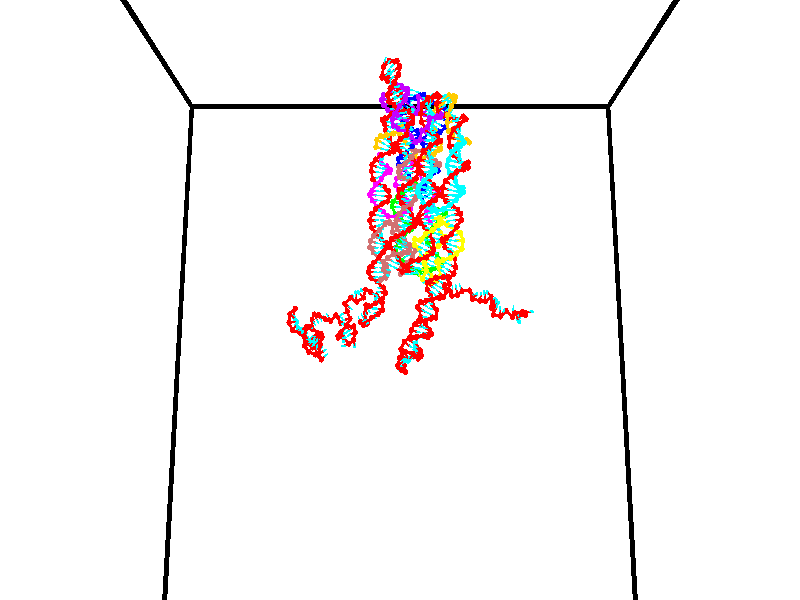 // switches for output
#declare DRAW_BASES = 1; // possible values are 0, 1; only relevant for DNA ribbons
#declare DRAW_BASES_TYPE = 3; // possible values are 1, 2, 3; only relevant for DNA ribbons
#declare DRAW_FOG = 0; // set to 1 to enable fog

#include "colors.inc"

#include "transforms.inc"
background { rgb <1, 1, 1>}

#default {
   normal{
       ripples 0.25
       frequency 0.20
       turbulence 0.2
       lambda 5
   }
	finish {
		phong 0.1
		phong_size 40.
	}
}

// original window dimensions: 1024x640


// camera settings

camera {
	sky <0, 0.179814, -0.983701>
	up <0, 0.179814, -0.983701>
	right 1.6 * <1, 0, 0>
	location <35, 94.9851, 44.8844>
	look_at <35, 29.7336, 32.9568>
	direction <0, -65.2515, -11.9276>
	angle 67.0682
}


# declare cpy_camera_pos = <35, 94.9851, 44.8844>;
# if (DRAW_FOG = 1)
fog {
	fog_type 2
	up vnormalize(cpy_camera_pos)
	color rgbt<1,1,1,0.3>
	distance 1e-5
	fog_alt 3e-3
	fog_offset 56
}
# end


// LIGHTS

# declare lum = 6;
global_settings {
	ambient_light rgb lum * <0.05, 0.05, 0.05>
	max_trace_level 15
}# declare cpy_direct_light_amount = 0.25;
light_source
{	1000 * <-1, -1.16352, -0.803886>,
	rgb lum * cpy_direct_light_amount
	parallel
}

light_source
{	1000 * <1, 1.16352, 0.803886>,
	rgb lum * cpy_direct_light_amount
	parallel
}

// strand 0

// nucleotide -1

// particle -1
sphere {
	<24.448109, 35.058903, 34.653847> 0.250000
	pigment { color rgbt <1,0,0,0> }
	no_shadow
}
cylinder {
	<24.319296, 34.839516, 34.962513>,  <24.242008, 34.707882, 35.147713>, 0.100000
	pigment { color rgbt <1,0,0,0> }
	no_shadow
}
cylinder {
	<24.319296, 34.839516, 34.962513>,  <24.448109, 35.058903, 34.653847>, 0.100000
	pigment { color rgbt <1,0,0,0> }
	no_shadow
}

// particle -1
sphere {
	<24.319296, 34.839516, 34.962513> 0.100000
	pigment { color rgbt <1,0,0,0> }
	no_shadow
}
sphere {
	0, 1
	scale<0.080000,0.200000,0.300000>
	matrix <0.572253, 0.536565, 0.620181,
		-0.754202, 0.641309, 0.141073,
		-0.322033, -0.548471, 0.771670,
		24.222687, 34.674973, 35.194016>
	pigment { color rgbt <0,1,1,0> }
	no_shadow
}
cylinder {
	<24.005756, 35.453098, 35.196617>,  <24.448109, 35.058903, 34.653847>, 0.130000
	pigment { color rgbt <1,0,0,0> }
	no_shadow
}

// nucleotide -1

// particle -1
sphere {
	<24.005756, 35.453098, 35.196617> 0.250000
	pigment { color rgbt <1,0,0,0> }
	no_shadow
}
cylinder {
	<24.203398, 35.137882, 35.343510>,  <24.321981, 34.948753, 35.431644>, 0.100000
	pigment { color rgbt <1,0,0,0> }
	no_shadow
}
cylinder {
	<24.203398, 35.137882, 35.343510>,  <24.005756, 35.453098, 35.196617>, 0.100000
	pigment { color rgbt <1,0,0,0> }
	no_shadow
}

// particle -1
sphere {
	<24.203398, 35.137882, 35.343510> 0.100000
	pigment { color rgbt <1,0,0,0> }
	no_shadow
}
sphere {
	0, 1
	scale<0.080000,0.200000,0.300000>
	matrix <0.512786, 0.605253, 0.608868,
		-0.702079, -0.112532, 0.703152,
		0.494102, -0.788039, 0.367230,
		24.351627, 34.901470, 35.453678>
	pigment { color rgbt <0,1,1,0> }
	no_shadow
}
cylinder {
	<23.923607, 35.383873, 35.924805>,  <24.005756, 35.453098, 35.196617>, 0.130000
	pigment { color rgbt <1,0,0,0> }
	no_shadow
}

// nucleotide -1

// particle -1
sphere {
	<23.923607, 35.383873, 35.924805> 0.250000
	pigment { color rgbt <1,0,0,0> }
	no_shadow
}
cylinder {
	<24.290220, 35.262196, 35.820934>,  <24.510187, 35.189190, 35.758610>, 0.100000
	pigment { color rgbt <1,0,0,0> }
	no_shadow
}
cylinder {
	<24.290220, 35.262196, 35.820934>,  <23.923607, 35.383873, 35.924805>, 0.100000
	pigment { color rgbt <1,0,0,0> }
	no_shadow
}

// particle -1
sphere {
	<24.290220, 35.262196, 35.820934> 0.100000
	pigment { color rgbt <1,0,0,0> }
	no_shadow
}
sphere {
	0, 1
	scale<0.080000,0.200000,0.300000>
	matrix <0.399883, 0.709835, 0.579852,
		0.007939, -0.635294, 0.772230,
		0.916532, -0.304198, -0.259679,
		24.565180, 35.170937, 35.743031>
	pigment { color rgbt <0,1,1,0> }
	no_shadow
}
cylinder {
	<24.247166, 35.109383, 36.504341>,  <23.923607, 35.383873, 35.924805>, 0.130000
	pigment { color rgbt <1,0,0,0> }
	no_shadow
}

// nucleotide -1

// particle -1
sphere {
	<24.247166, 35.109383, 36.504341> 0.250000
	pigment { color rgbt <1,0,0,0> }
	no_shadow
}
cylinder {
	<24.486317, 35.279095, 36.232304>,  <24.629807, 35.380924, 36.069080>, 0.100000
	pigment { color rgbt <1,0,0,0> }
	no_shadow
}
cylinder {
	<24.486317, 35.279095, 36.232304>,  <24.247166, 35.109383, 36.504341>, 0.100000
	pigment { color rgbt <1,0,0,0> }
	no_shadow
}

// particle -1
sphere {
	<24.486317, 35.279095, 36.232304> 0.100000
	pigment { color rgbt <1,0,0,0> }
	no_shadow
}
sphere {
	0, 1
	scale<0.080000,0.200000,0.300000>
	matrix <0.455451, 0.518370, 0.723780,
		0.659627, -0.742481, 0.116681,
		0.597876, 0.424282, -0.680094,
		24.665680, 35.406380, 36.028275>
	pigment { color rgbt <0,1,1,0> }
	no_shadow
}
cylinder {
	<25.040995, 35.023296, 36.721607>,  <24.247166, 35.109383, 36.504341>, 0.130000
	pigment { color rgbt <1,0,0,0> }
	no_shadow
}

// nucleotide -1

// particle -1
sphere {
	<25.040995, 35.023296, 36.721607> 0.250000
	pigment { color rgbt <1,0,0,0> }
	no_shadow
}
cylinder {
	<24.931204, 35.346718, 36.513412>,  <24.865330, 35.540771, 36.388496>, 0.100000
	pigment { color rgbt <1,0,0,0> }
	no_shadow
}
cylinder {
	<24.931204, 35.346718, 36.513412>,  <25.040995, 35.023296, 36.721607>, 0.100000
	pigment { color rgbt <1,0,0,0> }
	no_shadow
}

// particle -1
sphere {
	<24.931204, 35.346718, 36.513412> 0.100000
	pigment { color rgbt <1,0,0,0> }
	no_shadow
}
sphere {
	0, 1
	scale<0.080000,0.200000,0.300000>
	matrix <0.670458, 0.548924, 0.499168,
		0.689309, -0.211951, -0.692769,
		-0.274479, 0.808554, -0.520483,
		24.848860, 35.589283, 36.357269>
	pigment { color rgbt <0,1,1,0> }
	no_shadow
}
cylinder {
	<25.647182, 35.355366, 36.247692>,  <25.040995, 35.023296, 36.721607>, 0.130000
	pigment { color rgbt <1,0,0,0> }
	no_shadow
}

// nucleotide -1

// particle -1
sphere {
	<25.647182, 35.355366, 36.247692> 0.250000
	pigment { color rgbt <1,0,0,0> }
	no_shadow
}
cylinder {
	<25.386463, 35.620060, 36.395885>,  <25.230032, 35.778877, 36.484802>, 0.100000
	pigment { color rgbt <1,0,0,0> }
	no_shadow
}
cylinder {
	<25.386463, 35.620060, 36.395885>,  <25.647182, 35.355366, 36.247692>, 0.100000
	pigment { color rgbt <1,0,0,0> }
	no_shadow
}

// particle -1
sphere {
	<25.386463, 35.620060, 36.395885> 0.100000
	pigment { color rgbt <1,0,0,0> }
	no_shadow
}
sphere {
	0, 1
	scale<0.080000,0.200000,0.300000>
	matrix <0.729000, 0.412007, 0.546634,
		0.209086, 0.626380, -0.750954,
		-0.651799, 0.661739, 0.370486,
		25.190924, 35.818581, 36.507030>
	pigment { color rgbt <0,1,1,0> }
	no_shadow
}
cylinder {
	<26.046417, 36.012295, 36.332428>,  <25.647182, 35.355366, 36.247692>, 0.130000
	pigment { color rgbt <1,0,0,0> }
	no_shadow
}

// nucleotide -1

// particle -1
sphere {
	<26.046417, 36.012295, 36.332428> 0.250000
	pigment { color rgbt <1,0,0,0> }
	no_shadow
}
cylinder {
	<25.722912, 36.001198, 36.567421>,  <25.528809, 35.994537, 36.708416>, 0.100000
	pigment { color rgbt <1,0,0,0> }
	no_shadow
}
cylinder {
	<25.722912, 36.001198, 36.567421>,  <26.046417, 36.012295, 36.332428>, 0.100000
	pigment { color rgbt <1,0,0,0> }
	no_shadow
}

// particle -1
sphere {
	<25.722912, 36.001198, 36.567421> 0.100000
	pigment { color rgbt <1,0,0,0> }
	no_shadow
}
sphere {
	0, 1
	scale<0.080000,0.200000,0.300000>
	matrix <0.513175, 0.454693, 0.727947,
		-0.287318, 0.890216, -0.353502,
		-0.808765, -0.027745, 0.587478,
		25.480282, 35.992874, 36.743664>
	pigment { color rgbt <0,1,1,0> }
	no_shadow
}
cylinder {
	<25.915730, 36.763981, 36.556816>,  <26.046417, 36.012295, 36.332428>, 0.130000
	pigment { color rgbt <1,0,0,0> }
	no_shadow
}

// nucleotide -1

// particle -1
sphere {
	<25.915730, 36.763981, 36.556816> 0.250000
	pigment { color rgbt <1,0,0,0> }
	no_shadow
}
cylinder {
	<25.825075, 36.446705, 36.782909>,  <25.770681, 36.256340, 36.918564>, 0.100000
	pigment { color rgbt <1,0,0,0> }
	no_shadow
}
cylinder {
	<25.825075, 36.446705, 36.782909>,  <25.915730, 36.763981, 36.556816>, 0.100000
	pigment { color rgbt <1,0,0,0> }
	no_shadow
}

// particle -1
sphere {
	<25.825075, 36.446705, 36.782909> 0.100000
	pigment { color rgbt <1,0,0,0> }
	no_shadow
}
sphere {
	0, 1
	scale<0.080000,0.200000,0.300000>
	matrix <0.549015, 0.375314, 0.746808,
		-0.804499, 0.479577, 0.350411,
		-0.226638, -0.793187, 0.565235,
		25.757084, 36.208748, 36.952480>
	pigment { color rgbt <0,1,1,0> }
	no_shadow
}
cylinder {
	<25.729034, 37.061943, 37.263771>,  <25.915730, 36.763981, 36.556816>, 0.130000
	pigment { color rgbt <1,0,0,0> }
	no_shadow
}

// nucleotide -1

// particle -1
sphere {
	<25.729034, 37.061943, 37.263771> 0.250000
	pigment { color rgbt <1,0,0,0> }
	no_shadow
}
cylinder {
	<25.843746, 36.680103, 37.295994>,  <25.912573, 36.451000, 37.315327>, 0.100000
	pigment { color rgbt <1,0,0,0> }
	no_shadow
}
cylinder {
	<25.843746, 36.680103, 37.295994>,  <25.729034, 37.061943, 37.263771>, 0.100000
	pigment { color rgbt <1,0,0,0> }
	no_shadow
}

// particle -1
sphere {
	<25.843746, 36.680103, 37.295994> 0.100000
	pigment { color rgbt <1,0,0,0> }
	no_shadow
}
sphere {
	0, 1
	scale<0.080000,0.200000,0.300000>
	matrix <0.667464, 0.259420, 0.697993,
		-0.687205, -0.146400, 0.711559,
		0.286779, -0.954604, 0.080558,
		25.929779, 36.393723, 37.320160>
	pigment { color rgbt <0,1,1,0> }
	no_shadow
}
cylinder {
	<25.752497, 36.864155, 37.996574>,  <25.729034, 37.061943, 37.263771>, 0.130000
	pigment { color rgbt <1,0,0,0> }
	no_shadow
}

// nucleotide -1

// particle -1
sphere {
	<25.752497, 36.864155, 37.996574> 0.250000
	pigment { color rgbt <1,0,0,0> }
	no_shadow
}
cylinder {
	<25.997608, 36.597240, 37.827232>,  <26.144674, 36.437092, 37.725628>, 0.100000
	pigment { color rgbt <1,0,0,0> }
	no_shadow
}
cylinder {
	<25.997608, 36.597240, 37.827232>,  <25.752497, 36.864155, 37.996574>, 0.100000
	pigment { color rgbt <1,0,0,0> }
	no_shadow
}

// particle -1
sphere {
	<25.997608, 36.597240, 37.827232> 0.100000
	pigment { color rgbt <1,0,0,0> }
	no_shadow
}
sphere {
	0, 1
	scale<0.080000,0.200000,0.300000>
	matrix <0.764937, 0.366336, 0.529782,
		-0.198429, -0.648476, 0.734918,
		0.612778, -0.667290, -0.423352,
		26.181442, 36.397053, 37.700226>
	pigment { color rgbt <0,1,1,0> }
	no_shadow
}
cylinder {
	<26.165682, 36.645794, 38.497730>,  <25.752497, 36.864155, 37.996574>, 0.130000
	pigment { color rgbt <1,0,0,0> }
	no_shadow
}

// nucleotide -1

// particle -1
sphere {
	<26.165682, 36.645794, 38.497730> 0.250000
	pigment { color rgbt <1,0,0,0> }
	no_shadow
}
cylinder {
	<26.373697, 36.516033, 38.181675>,  <26.498507, 36.438175, 37.992043>, 0.100000
	pigment { color rgbt <1,0,0,0> }
	no_shadow
}
cylinder {
	<26.373697, 36.516033, 38.181675>,  <26.165682, 36.645794, 38.497730>, 0.100000
	pigment { color rgbt <1,0,0,0> }
	no_shadow
}

// particle -1
sphere {
	<26.373697, 36.516033, 38.181675> 0.100000
	pigment { color rgbt <1,0,0,0> }
	no_shadow
}
sphere {
	0, 1
	scale<0.080000,0.200000,0.300000>
	matrix <0.843964, 0.337546, 0.416877,
		0.131474, -0.883644, 0.449319,
		0.520037, -0.324401, -0.790143,
		26.529709, 36.418713, 37.944633>
	pigment { color rgbt <0,1,1,0> }
	no_shadow
}
cylinder {
	<26.739286, 36.172295, 38.647476>,  <26.165682, 36.645794, 38.497730>, 0.130000
	pigment { color rgbt <1,0,0,0> }
	no_shadow
}

// nucleotide -1

// particle -1
sphere {
	<26.739286, 36.172295, 38.647476> 0.250000
	pigment { color rgbt <1,0,0,0> }
	no_shadow
}
cylinder {
	<26.845251, 36.375759, 38.319798>,  <26.908831, 36.497837, 38.123192>, 0.100000
	pigment { color rgbt <1,0,0,0> }
	no_shadow
}
cylinder {
	<26.845251, 36.375759, 38.319798>,  <26.739286, 36.172295, 38.647476>, 0.100000
	pigment { color rgbt <1,0,0,0> }
	no_shadow
}

// particle -1
sphere {
	<26.845251, 36.375759, 38.319798> 0.100000
	pigment { color rgbt <1,0,0,0> }
	no_shadow
}
sphere {
	0, 1
	scale<0.080000,0.200000,0.300000>
	matrix <0.866326, 0.247512, 0.433840,
		0.423439, -0.824622, -0.375098,
		0.264912, 0.508662, -0.819197,
		26.924725, 36.528358, 38.074039>
	pigment { color rgbt <0,1,1,0> }
	no_shadow
}
cylinder {
	<27.323112, 36.082180, 39.042130>,  <26.739286, 36.172295, 38.647476>, 0.130000
	pigment { color rgbt <1,0,0,0> }
	no_shadow
}

// nucleotide -1

// particle -1
sphere {
	<27.323112, 36.082180, 39.042130> 0.250000
	pigment { color rgbt <1,0,0,0> }
	no_shadow
}
cylinder {
	<27.605158, 36.304790, 38.866360>,  <27.774385, 36.438354, 38.760899>, 0.100000
	pigment { color rgbt <1,0,0,0> }
	no_shadow
}
cylinder {
	<27.605158, 36.304790, 38.866360>,  <27.323112, 36.082180, 39.042130>, 0.100000
	pigment { color rgbt <1,0,0,0> }
	no_shadow
}

// particle -1
sphere {
	<27.605158, 36.304790, 38.866360> 0.100000
	pigment { color rgbt <1,0,0,0> }
	no_shadow
}
sphere {
	0, 1
	scale<0.080000,0.200000,0.300000>
	matrix <-0.507944, -0.035991, -0.860638,
		-0.494781, 0.830051, 0.257306,
		0.705113, 0.556524, -0.439427,
		27.816692, 36.471748, 38.734531>
	pigment { color rgbt <0,1,1,0> }
	no_shadow
}
cylinder {
	<27.143950, 36.815937, 38.677231>,  <27.323112, 36.082180, 39.042130>, 0.130000
	pigment { color rgbt <1,0,0,0> }
	no_shadow
}

// nucleotide -1

// particle -1
sphere {
	<27.143950, 36.815937, 38.677231> 0.250000
	pigment { color rgbt <1,0,0,0> }
	no_shadow
}
cylinder {
	<27.404016, 36.565281, 38.505371>,  <27.560057, 36.414886, 38.402256>, 0.100000
	pigment { color rgbt <1,0,0,0> }
	no_shadow
}
cylinder {
	<27.404016, 36.565281, 38.505371>,  <27.143950, 36.815937, 38.677231>, 0.100000
	pigment { color rgbt <1,0,0,0> }
	no_shadow
}

// particle -1
sphere {
	<27.404016, 36.565281, 38.505371> 0.100000
	pigment { color rgbt <1,0,0,0> }
	no_shadow
}
sphere {
	0, 1
	scale<0.080000,0.200000,0.300000>
	matrix <-0.559588, -0.012418, -0.828678,
		0.513948, 0.779209, -0.358735,
		0.650168, -0.626641, -0.429654,
		27.599068, 36.377289, 38.376476>
	pigment { color rgbt <0,1,1,0> }
	no_shadow
}
cylinder {
	<27.305304, 37.081013, 37.971581>,  <27.143950, 36.815937, 38.677231>, 0.130000
	pigment { color rgbt <1,0,0,0> }
	no_shadow
}

// nucleotide -1

// particle -1
sphere {
	<27.305304, 37.081013, 37.971581> 0.250000
	pigment { color rgbt <1,0,0,0> }
	no_shadow
}
cylinder {
	<27.329306, 36.687096, 38.036789>,  <27.343708, 36.450745, 38.075912>, 0.100000
	pigment { color rgbt <1,0,0,0> }
	no_shadow
}
cylinder {
	<27.329306, 36.687096, 38.036789>,  <27.305304, 37.081013, 37.971581>, 0.100000
	pigment { color rgbt <1,0,0,0> }
	no_shadow
}

// particle -1
sphere {
	<27.329306, 36.687096, 38.036789> 0.100000
	pigment { color rgbt <1,0,0,0> }
	no_shadow
}
sphere {
	0, 1
	scale<0.080000,0.200000,0.300000>
	matrix <-0.572314, -0.167750, -0.802693,
		0.817836, -0.045132, -0.573679,
		0.060007, -0.984796, 0.163022,
		27.347307, 36.391655, 38.085697>
	pigment { color rgbt <0,1,1,0> }
	no_shadow
}
cylinder {
	<27.426172, 36.743568, 37.312859>,  <27.305304, 37.081013, 37.971581>, 0.130000
	pigment { color rgbt <1,0,0,0> }
	no_shadow
}

// nucleotide -1

// particle -1
sphere {
	<27.426172, 36.743568, 37.312859> 0.250000
	pigment { color rgbt <1,0,0,0> }
	no_shadow
}
cylinder {
	<27.276485, 36.485138, 37.578953>,  <27.186674, 36.330078, 37.738609>, 0.100000
	pigment { color rgbt <1,0,0,0> }
	no_shadow
}
cylinder {
	<27.276485, 36.485138, 37.578953>,  <27.426172, 36.743568, 37.312859>, 0.100000
	pigment { color rgbt <1,0,0,0> }
	no_shadow
}

// particle -1
sphere {
	<27.276485, 36.485138, 37.578953> 0.100000
	pigment { color rgbt <1,0,0,0> }
	no_shadow
}
sphere {
	0, 1
	scale<0.080000,0.200000,0.300000>
	matrix <-0.642869, -0.336270, -0.688217,
		0.668342, -0.685205, -0.289506,
		-0.374217, -0.646079, 0.665240,
		27.164221, 36.291313, 37.778526>
	pigment { color rgbt <0,1,1,0> }
	no_shadow
}
cylinder {
	<27.233023, 36.052029, 36.945972>,  <27.426172, 36.743568, 37.312859>, 0.130000
	pigment { color rgbt <1,0,0,0> }
	no_shadow
}

// nucleotide -1

// particle -1
sphere {
	<27.233023, 36.052029, 36.945972> 0.250000
	pigment { color rgbt <1,0,0,0> }
	no_shadow
}
cylinder {
	<27.017118, 36.125168, 37.274662>,  <26.887577, 36.169052, 37.471874>, 0.100000
	pigment { color rgbt <1,0,0,0> }
	no_shadow
}
cylinder {
	<27.017118, 36.125168, 37.274662>,  <27.233023, 36.052029, 36.945972>, 0.100000
	pigment { color rgbt <1,0,0,0> }
	no_shadow
}

// particle -1
sphere {
	<27.017118, 36.125168, 37.274662> 0.100000
	pigment { color rgbt <1,0,0,0> }
	no_shadow
}
sphere {
	0, 1
	scale<0.080000,0.200000,0.300000>
	matrix <-0.824755, -0.310411, -0.472679,
		0.168643, -0.932851, 0.318352,
		-0.539759, 0.182849, 0.821722,
		26.855190, 36.180023, 37.521179>
	pigment { color rgbt <0,1,1,0> }
	no_shadow
}
cylinder {
	<26.928116, 35.521290, 37.093952>,  <27.233023, 36.052029, 36.945972>, 0.130000
	pigment { color rgbt <1,0,0,0> }
	no_shadow
}

// nucleotide -1

// particle -1
sphere {
	<26.928116, 35.521290, 37.093952> 0.250000
	pigment { color rgbt <1,0,0,0> }
	no_shadow
}
cylinder {
	<26.697271, 35.773144, 37.301991>,  <26.558764, 35.924255, 37.426811>, 0.100000
	pigment { color rgbt <1,0,0,0> }
	no_shadow
}
cylinder {
	<26.697271, 35.773144, 37.301991>,  <26.928116, 35.521290, 37.093952>, 0.100000
	pigment { color rgbt <1,0,0,0> }
	no_shadow
}

// particle -1
sphere {
	<26.697271, 35.773144, 37.301991> 0.100000
	pigment { color rgbt <1,0,0,0> }
	no_shadow
}
sphere {
	0, 1
	scale<0.080000,0.200000,0.300000>
	matrix <-0.812650, -0.379688, -0.442083,
		-0.080879, -0.677785, 0.730798,
		-0.577112, 0.629638, 0.520094,
		26.524137, 35.962036, 37.458019>
	pigment { color rgbt <0,1,1,0> }
	no_shadow
}
cylinder {
	<26.312361, 35.151867, 37.354366>,  <26.928116, 35.521290, 37.093952>, 0.130000
	pigment { color rgbt <1,0,0,0> }
	no_shadow
}

// nucleotide -1

// particle -1
sphere {
	<26.312361, 35.151867, 37.354366> 0.250000
	pigment { color rgbt <1,0,0,0> }
	no_shadow
}
cylinder {
	<26.192780, 35.533142, 37.372505>,  <26.121031, 35.761909, 37.383389>, 0.100000
	pigment { color rgbt <1,0,0,0> }
	no_shadow
}
cylinder {
	<26.192780, 35.533142, 37.372505>,  <26.312361, 35.151867, 37.354366>, 0.100000
	pigment { color rgbt <1,0,0,0> }
	no_shadow
}

// particle -1
sphere {
	<26.192780, 35.533142, 37.372505> 0.100000
	pigment { color rgbt <1,0,0,0> }
	no_shadow
}
sphere {
	0, 1
	scale<0.080000,0.200000,0.300000>
	matrix <-0.905251, -0.268242, -0.329495,
		-0.301910, -0.139547, 0.943068,
		-0.298951, 0.953191, 0.045340,
		26.103094, 35.819099, 37.386108>
	pigment { color rgbt <0,1,1,0> }
	no_shadow
}
cylinder {
	<25.616528, 35.056152, 37.541241>,  <26.312361, 35.151867, 37.354366>, 0.130000
	pigment { color rgbt <1,0,0,0> }
	no_shadow
}

// nucleotide -1

// particle -1
sphere {
	<25.616528, 35.056152, 37.541241> 0.250000
	pigment { color rgbt <1,0,0,0> }
	no_shadow
}
cylinder {
	<25.664167, 35.416187, 37.373592>,  <25.692751, 35.632206, 37.273003>, 0.100000
	pigment { color rgbt <1,0,0,0> }
	no_shadow
}
cylinder {
	<25.664167, 35.416187, 37.373592>,  <25.616528, 35.056152, 37.541241>, 0.100000
	pigment { color rgbt <1,0,0,0> }
	no_shadow
}

// particle -1
sphere {
	<25.664167, 35.416187, 37.373592> 0.100000
	pigment { color rgbt <1,0,0,0> }
	no_shadow
}
sphere {
	0, 1
	scale<0.080000,0.200000,0.300000>
	matrix <-0.937681, -0.036827, -0.345541,
		-0.326451, 0.434158, 0.839605,
		0.119100, 0.900084, -0.419124,
		25.699898, 35.686211, 37.247856>
	pigment { color rgbt <0,1,1,0> }
	no_shadow
}
cylinder {
	<26.213444, 34.624504, 37.908215>,  <25.616528, 35.056152, 37.541241>, 0.130000
	pigment { color rgbt <1,0,0,0> }
	no_shadow
}

// nucleotide -1

// particle -1
sphere {
	<26.213444, 34.624504, 37.908215> 0.250000
	pigment { color rgbt <1,0,0,0> }
	no_shadow
}
cylinder {
	<26.138008, 34.432915, 37.565281>,  <26.092747, 34.317959, 37.359520>, 0.100000
	pigment { color rgbt <1,0,0,0> }
	no_shadow
}
cylinder {
	<26.138008, 34.432915, 37.565281>,  <26.213444, 34.624504, 37.908215>, 0.100000
	pigment { color rgbt <1,0,0,0> }
	no_shadow
}

// particle -1
sphere {
	<26.138008, 34.432915, 37.565281> 0.100000
	pigment { color rgbt <1,0,0,0> }
	no_shadow
}
sphere {
	0, 1
	scale<0.080000,0.200000,0.300000>
	matrix <0.981132, -0.129768, -0.143321,
		-0.042606, -0.868182, 0.494413,
		-0.188587, -0.478978, -0.857330,
		26.081432, 34.289223, 37.308083>
	pigment { color rgbt <0,1,1,0> }
	no_shadow
}
cylinder {
	<26.493502, 33.839458, 37.733845>,  <26.213444, 34.624504, 37.908215>, 0.130000
	pigment { color rgbt <1,0,0,0> }
	no_shadow
}

// nucleotide -1

// particle -1
sphere {
	<26.493502, 33.839458, 37.733845> 0.250000
	pigment { color rgbt <1,0,0,0> }
	no_shadow
}
cylinder {
	<26.484943, 34.063980, 37.402912>,  <26.479809, 34.198692, 37.204353>, 0.100000
	pigment { color rgbt <1,0,0,0> }
	no_shadow
}
cylinder {
	<26.484943, 34.063980, 37.402912>,  <26.493502, 33.839458, 37.733845>, 0.100000
	pigment { color rgbt <1,0,0,0> }
	no_shadow
}

// particle -1
sphere {
	<26.484943, 34.063980, 37.402912> 0.100000
	pigment { color rgbt <1,0,0,0> }
	no_shadow
}
sphere {
	0, 1
	scale<0.080000,0.200000,0.300000>
	matrix <0.967896, -0.195662, -0.157778,
		-0.250440, -0.804145, -0.539102,
		-0.021395, 0.561309, -0.827330,
		26.478525, 34.232372, 37.154713>
	pigment { color rgbt <0,1,1,0> }
	no_shadow
}
cylinder {
	<26.641172, 33.394775, 37.059280>,  <26.493502, 33.839458, 37.733845>, 0.130000
	pigment { color rgbt <1,0,0,0> }
	no_shadow
}

// nucleotide -1

// particle -1
sphere {
	<26.641172, 33.394775, 37.059280> 0.250000
	pigment { color rgbt <1,0,0,0> }
	no_shadow
}
cylinder {
	<26.766975, 33.774406, 37.066631>,  <26.842457, 34.002186, 37.071041>, 0.100000
	pigment { color rgbt <1,0,0,0> }
	no_shadow
}
cylinder {
	<26.766975, 33.774406, 37.066631>,  <26.641172, 33.394775, 37.059280>, 0.100000
	pigment { color rgbt <1,0,0,0> }
	no_shadow
}

// particle -1
sphere {
	<26.766975, 33.774406, 37.066631> 0.100000
	pigment { color rgbt <1,0,0,0> }
	no_shadow
}
sphere {
	0, 1
	scale<0.080000,0.200000,0.300000>
	matrix <0.920504, -0.300197, -0.250107,
		-0.231854, 0.095575, -0.968044,
		0.314508, 0.949077, 0.018375,
		26.861328, 34.059128, 37.072144>
	pigment { color rgbt <0,1,1,0> }
	no_shadow
}
cylinder {
	<26.470177, 33.058777, 36.447224>,  <26.641172, 33.394775, 37.059280>, 0.130000
	pigment { color rgbt <1,0,0,0> }
	no_shadow
}

// nucleotide -1

// particle -1
sphere {
	<26.470177, 33.058777, 36.447224> 0.250000
	pigment { color rgbt <1,0,0,0> }
	no_shadow
}
cylinder {
	<26.259359, 33.307625, 36.678806>,  <26.132868, 33.456932, 36.817757>, 0.100000
	pigment { color rgbt <1,0,0,0> }
	no_shadow
}
cylinder {
	<26.259359, 33.307625, 36.678806>,  <26.470177, 33.058777, 36.447224>, 0.100000
	pigment { color rgbt <1,0,0,0> }
	no_shadow
}

// particle -1
sphere {
	<26.259359, 33.307625, 36.678806> 0.100000
	pigment { color rgbt <1,0,0,0> }
	no_shadow
}
sphere {
	0, 1
	scale<0.080000,0.200000,0.300000>
	matrix <-0.141915, -0.736119, 0.661808,
		0.837904, 0.266640, 0.476255,
		-0.527045, 0.622119, 0.578957,
		26.101246, 33.494259, 36.852493>
	pigment { color rgbt <0,1,1,0> }
	no_shadow
}
cylinder {
	<25.956631, 33.344624, 36.131325>,  <26.470177, 33.058777, 36.447224>, 0.130000
	pigment { color rgbt <1,0,0,0> }
	no_shadow
}

// nucleotide -1

// particle -1
sphere {
	<25.956631, 33.344624, 36.131325> 0.250000
	pigment { color rgbt <1,0,0,0> }
	no_shadow
}
cylinder {
	<25.981302, 33.743618, 36.145233>,  <25.996105, 33.983017, 36.153580>, 0.100000
	pigment { color rgbt <1,0,0,0> }
	no_shadow
}
cylinder {
	<25.981302, 33.743618, 36.145233>,  <25.956631, 33.344624, 36.131325>, 0.100000
	pigment { color rgbt <1,0,0,0> }
	no_shadow
}

// particle -1
sphere {
	<25.981302, 33.743618, 36.145233> 0.100000
	pigment { color rgbt <1,0,0,0> }
	no_shadow
}
sphere {
	0, 1
	scale<0.080000,0.200000,0.300000>
	matrix <0.578727, -0.007360, -0.815488,
		-0.813185, 0.070421, -0.577729,
		0.061679, 0.997490, 0.034770,
		25.999805, 34.042866, 36.155663>
	pigment { color rgbt <0,1,1,0> }
	no_shadow
}
cylinder {
	<25.947701, 33.490040, 35.343563>,  <25.956631, 33.344624, 36.131325>, 0.130000
	pigment { color rgbt <1,0,0,0> }
	no_shadow
}

// nucleotide -1

// particle -1
sphere {
	<25.947701, 33.490040, 35.343563> 0.250000
	pigment { color rgbt <1,0,0,0> }
	no_shadow
}
cylinder {
	<26.121321, 33.768440, 35.572365>,  <26.225492, 33.935478, 35.709644>, 0.100000
	pigment { color rgbt <1,0,0,0> }
	no_shadow
}
cylinder {
	<26.121321, 33.768440, 35.572365>,  <25.947701, 33.490040, 35.343563>, 0.100000
	pigment { color rgbt <1,0,0,0> }
	no_shadow
}

// particle -1
sphere {
	<26.121321, 33.768440, 35.572365> 0.100000
	pigment { color rgbt <1,0,0,0> }
	no_shadow
}
sphere {
	0, 1
	scale<0.080000,0.200000,0.300000>
	matrix <0.820474, -0.043182, -0.570051,
		-0.372055, 0.716744, -0.589791,
		0.434049, 0.695998, 0.572003,
		26.251535, 33.977242, 35.743965>
	pigment { color rgbt <0,1,1,0> }
	no_shadow
}
cylinder {
	<26.253326, 34.151783, 35.003834>,  <25.947701, 33.490040, 35.343563>, 0.130000
	pigment { color rgbt <1,0,0,0> }
	no_shadow
}

// nucleotide -1

// particle -1
sphere {
	<26.253326, 34.151783, 35.003834> 0.250000
	pigment { color rgbt <1,0,0,0> }
	no_shadow
}
cylinder {
	<26.452494, 34.087265, 35.344669>,  <26.571995, 34.048553, 35.549171>, 0.100000
	pigment { color rgbt <1,0,0,0> }
	no_shadow
}
cylinder {
	<26.452494, 34.087265, 35.344669>,  <26.253326, 34.151783, 35.003834>, 0.100000
	pigment { color rgbt <1,0,0,0> }
	no_shadow
}

// particle -1
sphere {
	<26.452494, 34.087265, 35.344669> 0.100000
	pigment { color rgbt <1,0,0,0> }
	no_shadow
}
sphere {
	0, 1
	scale<0.080000,0.200000,0.300000>
	matrix <0.866958, 0.068268, -0.493684,
		0.021456, 0.984543, 0.173825,
		0.497919, -0.161291, 0.852092,
		26.601870, 34.038879, 35.600296>
	pigment { color rgbt <0,1,1,0> }
	no_shadow
}
cylinder {
	<26.720373, 34.626251, 35.111794>,  <26.253326, 34.151783, 35.003834>, 0.130000
	pigment { color rgbt <1,0,0,0> }
	no_shadow
}

// nucleotide -1

// particle -1
sphere {
	<26.720373, 34.626251, 35.111794> 0.250000
	pigment { color rgbt <1,0,0,0> }
	no_shadow
}
cylinder {
	<26.835409, 34.289810, 35.295029>,  <26.904430, 34.087948, 35.404968>, 0.100000
	pigment { color rgbt <1,0,0,0> }
	no_shadow
}
cylinder {
	<26.835409, 34.289810, 35.295029>,  <26.720373, 34.626251, 35.111794>, 0.100000
	pigment { color rgbt <1,0,0,0> }
	no_shadow
}

// particle -1
sphere {
	<26.835409, 34.289810, 35.295029> 0.100000
	pigment { color rgbt <1,0,0,0> }
	no_shadow
}
sphere {
	0, 1
	scale<0.080000,0.200000,0.300000>
	matrix <0.791891, -0.060198, -0.607688,
		0.538702, 0.537520, 0.648747,
		0.287591, -0.841100, 0.458086,
		26.921686, 34.037479, 35.432453>
	pigment { color rgbt <0,1,1,0> }
	no_shadow
}
cylinder {
	<27.418638, 34.581455, 35.484200>,  <26.720373, 34.626251, 35.111794>, 0.130000
	pigment { color rgbt <1,0,0,0> }
	no_shadow
}

// nucleotide -1

// particle -1
sphere {
	<27.418638, 34.581455, 35.484200> 0.250000
	pigment { color rgbt <1,0,0,0> }
	no_shadow
}
cylinder {
	<27.315403, 34.219597, 35.348553>,  <27.253462, 34.002480, 35.267166>, 0.100000
	pigment { color rgbt <1,0,0,0> }
	no_shadow
}
cylinder {
	<27.315403, 34.219597, 35.348553>,  <27.418638, 34.581455, 35.484200>, 0.100000
	pigment { color rgbt <1,0,0,0> }
	no_shadow
}

// particle -1
sphere {
	<27.315403, 34.219597, 35.348553> 0.100000
	pigment { color rgbt <1,0,0,0> }
	no_shadow
}
sphere {
	0, 1
	scale<0.080000,0.200000,0.300000>
	matrix <0.851311, -0.046989, -0.522553,
		0.456793, -0.423556, 0.782266,
		-0.258088, -0.904650, -0.339114,
		27.237976, 33.948200, 35.246819>
	pigment { color rgbt <0,1,1,0> }
	no_shadow
}
cylinder {
	<27.948689, 34.236645, 35.587776>,  <27.418638, 34.581455, 35.484200>, 0.130000
	pigment { color rgbt <1,0,0,0> }
	no_shadow
}

// nucleotide -1

// particle -1
sphere {
	<27.948689, 34.236645, 35.587776> 0.250000
	pigment { color rgbt <1,0,0,0> }
	no_shadow
}
cylinder {
	<27.739567, 34.080624, 35.284584>,  <27.614094, 33.987011, 35.102669>, 0.100000
	pigment { color rgbt <1,0,0,0> }
	no_shadow
}
cylinder {
	<27.739567, 34.080624, 35.284584>,  <27.948689, 34.236645, 35.587776>, 0.100000
	pigment { color rgbt <1,0,0,0> }
	no_shadow
}

// particle -1
sphere {
	<27.739567, 34.080624, 35.284584> 0.100000
	pigment { color rgbt <1,0,0,0> }
	no_shadow
}
sphere {
	0, 1
	scale<0.080000,0.200000,0.300000>
	matrix <0.807726, 0.057571, -0.586741,
		0.272500, -0.918989, 0.284962,
		-0.522803, -0.390058, -0.757979,
		27.582726, 33.963608, 35.057190>
	pigment { color rgbt <0,1,1,0> }
	no_shadow
}
cylinder {
	<28.504110, 34.600307, 35.130692>,  <27.948689, 34.236645, 35.587776>, 0.130000
	pigment { color rgbt <1,0,0,0> }
	no_shadow
}

// nucleotide -1

// particle -1
sphere {
	<28.504110, 34.600307, 35.130692> 0.250000
	pigment { color rgbt <1,0,0,0> }
	no_shadow
}
cylinder {
	<28.773767, 34.314442, 35.205299>,  <28.935562, 34.142921, 35.250065>, 0.100000
	pigment { color rgbt <1,0,0,0> }
	no_shadow
}
cylinder {
	<28.773767, 34.314442, 35.205299>,  <28.504110, 34.600307, 35.130692>, 0.100000
	pigment { color rgbt <1,0,0,0> }
	no_shadow
}

// particle -1
sphere {
	<28.773767, 34.314442, 35.205299> 0.100000
	pigment { color rgbt <1,0,0,0> }
	no_shadow
}
sphere {
	0, 1
	scale<0.080000,0.200000,0.300000>
	matrix <0.301225, 0.035455, -0.952894,
		0.674387, 0.698568, 0.239176,
		0.674141, -0.714665, 0.186515,
		28.976009, 34.100040, 35.261253>
	pigment { color rgbt <0,1,1,0> }
	no_shadow
}
cylinder {
	<28.970453, 34.394020, 35.772263>,  <28.504110, 34.600307, 35.130692>, 0.130000
	pigment { color rgbt <1,0,0,0> }
	no_shadow
}

// nucleotide -1

// particle -1
sphere {
	<28.970453, 34.394020, 35.772263> 0.250000
	pigment { color rgbt <1,0,0,0> }
	no_shadow
}
cylinder {
	<29.157953, 34.738815, 35.849453>,  <29.270452, 34.945694, 35.895767>, 0.100000
	pigment { color rgbt <1,0,0,0> }
	no_shadow
}
cylinder {
	<29.157953, 34.738815, 35.849453>,  <28.970453, 34.394020, 35.772263>, 0.100000
	pigment { color rgbt <1,0,0,0> }
	no_shadow
}

// particle -1
sphere {
	<29.157953, 34.738815, 35.849453> 0.100000
	pigment { color rgbt <1,0,0,0> }
	no_shadow
}
sphere {
	0, 1
	scale<0.080000,0.200000,0.300000>
	matrix <0.380515, -0.394207, 0.836546,
		0.797171, -0.318699, -0.512786,
		0.468750, 0.861993, 0.192980,
		29.298578, 34.997414, 35.907349>
	pigment { color rgbt <0,1,1,0> }
	no_shadow
}
cylinder {
	<29.650934, 34.162659, 35.995678>,  <28.970453, 34.394020, 35.772263>, 0.130000
	pigment { color rgbt <1,0,0,0> }
	no_shadow
}

// nucleotide -1

// particle -1
sphere {
	<29.650934, 34.162659, 35.995678> 0.250000
	pigment { color rgbt <1,0,0,0> }
	no_shadow
}
cylinder {
	<29.595209, 34.537998, 36.122227>,  <29.561773, 34.763203, 36.198154>, 0.100000
	pigment { color rgbt <1,0,0,0> }
	no_shadow
}
cylinder {
	<29.595209, 34.537998, 36.122227>,  <29.650934, 34.162659, 35.995678>, 0.100000
	pigment { color rgbt <1,0,0,0> }
	no_shadow
}

// particle -1
sphere {
	<29.595209, 34.537998, 36.122227> 0.100000
	pigment { color rgbt <1,0,0,0> }
	no_shadow
}
sphere {
	0, 1
	scale<0.080000,0.200000,0.300000>
	matrix <0.528266, -0.199806, 0.825235,
		0.837572, 0.282094, -0.467863,
		-0.139312, 0.938350, 0.316373,
		29.553415, 34.819504, 36.217140>
	pigment { color rgbt <0,1,1,0> }
	no_shadow
}
cylinder {
	<30.307989, 34.467030, 36.077278>,  <29.650934, 34.162659, 35.995678>, 0.130000
	pigment { color rgbt <1,0,0,0> }
	no_shadow
}

// nucleotide -1

// particle -1
sphere {
	<30.307989, 34.467030, 36.077278> 0.250000
	pigment { color rgbt <1,0,0,0> }
	no_shadow
}
cylinder {
	<30.031389, 34.625870, 36.318653>,  <29.865429, 34.721172, 36.463478>, 0.100000
	pigment { color rgbt <1,0,0,0> }
	no_shadow
}
cylinder {
	<30.031389, 34.625870, 36.318653>,  <30.307989, 34.467030, 36.077278>, 0.100000
	pigment { color rgbt <1,0,0,0> }
	no_shadow
}

// particle -1
sphere {
	<30.031389, 34.625870, 36.318653> 0.100000
	pigment { color rgbt <1,0,0,0> }
	no_shadow
}
sphere {
	0, 1
	scale<0.080000,0.200000,0.300000>
	matrix <0.369359, -0.523539, 0.767776,
		0.620809, 0.753803, 0.215354,
		-0.691498, 0.397100, 0.603442,
		29.823940, 34.744999, 36.499687>
	pigment { color rgbt <0,1,1,0> }
	no_shadow
}
cylinder {
	<30.507259, 34.844807, 36.627472>,  <30.307989, 34.467030, 36.077278>, 0.130000
	pigment { color rgbt <1,0,0,0> }
	no_shadow
}

// nucleotide -1

// particle -1
sphere {
	<30.507259, 34.844807, 36.627472> 0.250000
	pigment { color rgbt <1,0,0,0> }
	no_shadow
}
cylinder {
	<30.168745, 34.655445, 36.725201>,  <29.965637, 34.541828, 36.783836>, 0.100000
	pigment { color rgbt <1,0,0,0> }
	no_shadow
}
cylinder {
	<30.168745, 34.655445, 36.725201>,  <30.507259, 34.844807, 36.627472>, 0.100000
	pigment { color rgbt <1,0,0,0> }
	no_shadow
}

// particle -1
sphere {
	<30.168745, 34.655445, 36.725201> 0.100000
	pigment { color rgbt <1,0,0,0> }
	no_shadow
}
sphere {
	0, 1
	scale<0.080000,0.200000,0.300000>
	matrix <0.506737, -0.573835, 0.643374,
		-0.164372, 0.668286, 0.725518,
		-0.846286, -0.473400, 0.244322,
		29.914860, 34.513424, 36.798496>
	pigment { color rgbt <0,1,1,0> }
	no_shadow
}
cylinder {
	<30.310780, 34.370857, 37.212574>,  <30.507259, 34.844807, 36.627472>, 0.130000
	pigment { color rgbt <1,0,0,0> }
	no_shadow
}

// nucleotide -1

// particle -1
sphere {
	<30.310780, 34.370857, 37.212574> 0.250000
	pigment { color rgbt <1,0,0,0> }
	no_shadow
}
cylinder {
	<30.352581, 34.058609, 37.459057>,  <30.377661, 33.871262, 37.606949>, 0.100000
	pigment { color rgbt <1,0,0,0> }
	no_shadow
}
cylinder {
	<30.352581, 34.058609, 37.459057>,  <30.310780, 34.370857, 37.212574>, 0.100000
	pigment { color rgbt <1,0,0,0> }
	no_shadow
}

// particle -1
sphere {
	<30.352581, 34.058609, 37.459057> 0.100000
	pigment { color rgbt <1,0,0,0> }
	no_shadow
}
sphere {
	0, 1
	scale<0.080000,0.200000,0.300000>
	matrix <0.563933, 0.556872, 0.609814,
		-0.819182, 0.283774, 0.498412,
		0.104502, -0.780619, 0.616209,
		30.383932, 33.824425, 37.643921>
	pigment { color rgbt <0,1,1,0> }
	no_shadow
}
cylinder {
	<29.800257, 33.904408, 37.514240>,  <30.310780, 34.370857, 37.212574>, 0.130000
	pigment { color rgbt <1,0,0,0> }
	no_shadow
}

// nucleotide -1

// particle -1
sphere {
	<29.800257, 33.904408, 37.514240> 0.250000
	pigment { color rgbt <1,0,0,0> }
	no_shadow
}
cylinder {
	<29.527580, 34.170105, 37.636925>,  <29.363974, 34.329525, 37.710537>, 0.100000
	pigment { color rgbt <1,0,0,0> }
	no_shadow
}
cylinder {
	<29.527580, 34.170105, 37.636925>,  <29.800257, 33.904408, 37.514240>, 0.100000
	pigment { color rgbt <1,0,0,0> }
	no_shadow
}

// particle -1
sphere {
	<29.527580, 34.170105, 37.636925> 0.100000
	pigment { color rgbt <1,0,0,0> }
	no_shadow
}
sphere {
	0, 1
	scale<0.080000,0.200000,0.300000>
	matrix <0.095880, 0.496703, -0.862608,
		-0.725329, -0.558625, -0.402287,
		-0.681692, 0.664247, 0.306712,
		29.323072, 34.369377, 37.728939>
	pigment { color rgbt <0,1,1,0> }
	no_shadow
}
cylinder {
	<29.272230, 33.950459, 37.014969>,  <29.800257, 33.904408, 37.514240>, 0.130000
	pigment { color rgbt <1,0,0,0> }
	no_shadow
}

// nucleotide -1

// particle -1
sphere {
	<29.272230, 33.950459, 37.014969> 0.250000
	pigment { color rgbt <1,0,0,0> }
	no_shadow
}
cylinder {
	<29.292656, 34.297855, 37.212196>,  <29.304913, 34.506294, 37.330532>, 0.100000
	pigment { color rgbt <1,0,0,0> }
	no_shadow
}
cylinder {
	<29.292656, 34.297855, 37.212196>,  <29.272230, 33.950459, 37.014969>, 0.100000
	pigment { color rgbt <1,0,0,0> }
	no_shadow
}

// particle -1
sphere {
	<29.292656, 34.297855, 37.212196> 0.100000
	pigment { color rgbt <1,0,0,0> }
	no_shadow
}
sphere {
	0, 1
	scale<0.080000,0.200000,0.300000>
	matrix <0.121602, 0.484635, -0.866223,
		-0.991264, 0.104193, -0.080861,
		0.051066, 0.868489, 0.493071,
		29.307976, 34.558403, 37.360119>
	pigment { color rgbt <0,1,1,0> }
	no_shadow
}
cylinder {
	<28.780151, 34.571541, 37.060707>,  <29.272230, 33.950459, 37.014969>, 0.130000
	pigment { color rgbt <1,0,0,0> }
	no_shadow
}

// nucleotide -1

// particle -1
sphere {
	<28.780151, 34.571541, 37.060707> 0.250000
	pigment { color rgbt <1,0,0,0> }
	no_shadow
}
cylinder {
	<29.156956, 34.705147, 37.073669>,  <29.383038, 34.785313, 37.081448>, 0.100000
	pigment { color rgbt <1,0,0,0> }
	no_shadow
}
cylinder {
	<29.156956, 34.705147, 37.073669>,  <28.780151, 34.571541, 37.060707>, 0.100000
	pigment { color rgbt <1,0,0,0> }
	no_shadow
}

// particle -1
sphere {
	<29.156956, 34.705147, 37.073669> 0.100000
	pigment { color rgbt <1,0,0,0> }
	no_shadow
}
sphere {
	0, 1
	scale<0.080000,0.200000,0.300000>
	matrix <-0.113458, 0.407880, -0.905959,
		-0.315824, 0.849745, 0.422124,
		0.942010, 0.334017, 0.032408,
		29.439558, 34.805351, 37.083393>
	pigment { color rgbt <0,1,1,0> }
	no_shadow
}
cylinder {
	<28.802328, 35.307705, 37.023441>,  <28.780151, 34.571541, 37.060707>, 0.130000
	pigment { color rgbt <1,0,0,0> }
	no_shadow
}

// nucleotide -1

// particle -1
sphere {
	<28.802328, 35.307705, 37.023441> 0.250000
	pigment { color rgbt <1,0,0,0> }
	no_shadow
}
cylinder {
	<29.143202, 35.152493, 36.883034>,  <29.347727, 35.059364, 36.798790>, 0.100000
	pigment { color rgbt <1,0,0,0> }
	no_shadow
}
cylinder {
	<29.143202, 35.152493, 36.883034>,  <28.802328, 35.307705, 37.023441>, 0.100000
	pigment { color rgbt <1,0,0,0> }
	no_shadow
}

// particle -1
sphere {
	<29.143202, 35.152493, 36.883034> 0.100000
	pigment { color rgbt <1,0,0,0> }
	no_shadow
}
sphere {
	0, 1
	scale<0.080000,0.200000,0.300000>
	matrix <-0.119014, 0.509527, -0.852184,
		0.509527, 0.767994, 0.388030,
		0.852184, -0.388030, -0.351020,
		29.398857, 35.036083, 36.777729>
	pigment { color rgbt <0,1,1,0> }
	no_shadow
}
cylinder {
	<29.166725, 35.901485, 36.796745>,  <28.802328, 35.307705, 37.023441>, 0.130000
	pigment { color rgbt <1,0,0,0> }
	no_shadow
}

// nucleotide -1

// particle -1
sphere {
	<29.166725, 35.901485, 36.796745> 0.250000
	pigment { color rgbt <1,0,0,0> }
	no_shadow
}
cylinder {
	<29.306805, 35.568115, 36.625740>,  <29.390852, 35.368095, 36.523136>, 0.100000
	pigment { color rgbt <1,0,0,0> }
	no_shadow
}
cylinder {
	<29.306805, 35.568115, 36.625740>,  <29.166725, 35.901485, 36.796745>, 0.100000
	pigment { color rgbt <1,0,0,0> }
	no_shadow
}

// particle -1
sphere {
	<29.306805, 35.568115, 36.625740> 0.100000
	pigment { color rgbt <1,0,0,0> }
	no_shadow
}
sphere {
	0, 1
	scale<0.080000,0.200000,0.300000>
	matrix <-0.084563, 0.426419, -0.900564,
		0.932850, 0.351529, 0.078855,
		0.350200, -0.833423, -0.427512,
		29.411865, 35.318089, 36.497486>
	pigment { color rgbt <0,1,1,0> }
	no_shadow
}
cylinder {
	<29.758219, 36.137367, 36.245548>,  <29.166725, 35.901485, 36.796745>, 0.130000
	pigment { color rgbt <1,0,0,0> }
	no_shadow
}

// nucleotide -1

// particle -1
sphere {
	<29.758219, 36.137367, 36.245548> 0.250000
	pigment { color rgbt <1,0,0,0> }
	no_shadow
}
cylinder {
	<29.582785, 35.792866, 36.142876>,  <29.477524, 35.586166, 36.081272>, 0.100000
	pigment { color rgbt <1,0,0,0> }
	no_shadow
}
cylinder {
	<29.582785, 35.792866, 36.142876>,  <29.758219, 36.137367, 36.245548>, 0.100000
	pigment { color rgbt <1,0,0,0> }
	no_shadow
}

// particle -1
sphere {
	<29.582785, 35.792866, 36.142876> 0.100000
	pigment { color rgbt <1,0,0,0> }
	no_shadow
}
sphere {
	0, 1
	scale<0.080000,0.200000,0.300000>
	matrix <-0.345481, 0.425246, -0.836546,
		0.829631, -0.278218, -0.484053,
		-0.438583, -0.861255, -0.256678,
		29.451210, 35.534489, 36.065872>
	pigment { color rgbt <0,1,1,0> }
	no_shadow
}
cylinder {
	<30.047035, 35.896603, 35.654381>,  <29.758219, 36.137367, 36.245548>, 0.130000
	pigment { color rgbt <1,0,0,0> }
	no_shadow
}

// nucleotide -1

// particle -1
sphere {
	<30.047035, 35.896603, 35.654381> 0.250000
	pigment { color rgbt <1,0,0,0> }
	no_shadow
}
cylinder {
	<29.672106, 35.762291, 35.691639>,  <29.447147, 35.681702, 35.713993>, 0.100000
	pigment { color rgbt <1,0,0,0> }
	no_shadow
}
cylinder {
	<29.672106, 35.762291, 35.691639>,  <30.047035, 35.896603, 35.654381>, 0.100000
	pigment { color rgbt <1,0,0,0> }
	no_shadow
}

// particle -1
sphere {
	<29.672106, 35.762291, 35.691639> 0.100000
	pigment { color rgbt <1,0,0,0> }
	no_shadow
}
sphere {
	0, 1
	scale<0.080000,0.200000,0.300000>
	matrix <-0.253131, 0.472421, -0.844241,
		0.239480, -0.814904, -0.527808,
		-0.937323, -0.335783, 0.093142,
		29.390909, 35.661556, 35.719582>
	pigment { color rgbt <0,1,1,0> }
	no_shadow
}
cylinder {
	<29.725885, 35.498608, 34.993191>,  <30.047035, 35.896603, 35.654381>, 0.130000
	pigment { color rgbt <1,0,0,0> }
	no_shadow
}

// nucleotide -1

// particle -1
sphere {
	<29.725885, 35.498608, 34.993191> 0.250000
	pigment { color rgbt <1,0,0,0> }
	no_shadow
}
cylinder {
	<29.444635, 35.726570, 35.163284>,  <29.275885, 35.863346, 35.265339>, 0.100000
	pigment { color rgbt <1,0,0,0> }
	no_shadow
}
cylinder {
	<29.444635, 35.726570, 35.163284>,  <29.725885, 35.498608, 34.993191>, 0.100000
	pigment { color rgbt <1,0,0,0> }
	no_shadow
}

// particle -1
sphere {
	<29.444635, 35.726570, 35.163284> 0.100000
	pigment { color rgbt <1,0,0,0> }
	no_shadow
}
sphere {
	0, 1
	scale<0.080000,0.200000,0.300000>
	matrix <-0.245896, 0.366245, -0.897441,
		-0.667194, -0.735577, -0.117380,
		-0.703127, 0.569904, 0.425232,
		29.233698, 35.897541, 35.290855>
	pigment { color rgbt <0,1,1,0> }
	no_shadow
}
cylinder {
	<29.451395, 35.238422, 34.257965>,  <29.725885, 35.498608, 34.993191>, 0.130000
	pigment { color rgbt <1,0,0,0> }
	no_shadow
}

// nucleotide -1

// particle -1
sphere {
	<29.451395, 35.238422, 34.257965> 0.250000
	pigment { color rgbt <1,0,0,0> }
	no_shadow
}
cylinder {
	<29.784563, 35.228741, 34.479111>,  <29.984463, 35.222931, 34.611797>, 0.100000
	pigment { color rgbt <1,0,0,0> }
	no_shadow
}
cylinder {
	<29.784563, 35.228741, 34.479111>,  <29.451395, 35.238422, 34.257965>, 0.100000
	pigment { color rgbt <1,0,0,0> }
	no_shadow
}

// particle -1
sphere {
	<29.784563, 35.228741, 34.479111> 0.100000
	pigment { color rgbt <1,0,0,0> }
	no_shadow
}
sphere {
	0, 1
	scale<0.080000,0.200000,0.300000>
	matrix <-0.553394, -0.033766, 0.832235,
		-0.001471, -0.999137, -0.041516,
		0.832919, -0.024199, 0.552866,
		30.034439, 35.221481, 34.644970>
	pigment { color rgbt <0,1,1,0> }
	no_shadow
}
cylinder {
	<30.014875, 35.566624, 33.844151>,  <29.451395, 35.238422, 34.257965>, 0.130000
	pigment { color rgbt <1,0,0,0> }
	no_shadow
}

// nucleotide -1

// particle -1
sphere {
	<30.014875, 35.566624, 33.844151> 0.250000
	pigment { color rgbt <1,0,0,0> }
	no_shadow
}
cylinder {
	<30.117456, 35.212448, 33.689117>,  <30.179005, 34.999943, 33.596096>, 0.100000
	pigment { color rgbt <1,0,0,0> }
	no_shadow
}
cylinder {
	<30.117456, 35.212448, 33.689117>,  <30.014875, 35.566624, 33.844151>, 0.100000
	pigment { color rgbt <1,0,0,0> }
	no_shadow
}

// particle -1
sphere {
	<30.117456, 35.212448, 33.689117> 0.100000
	pigment { color rgbt <1,0,0,0> }
	no_shadow
}
sphere {
	0, 1
	scale<0.080000,0.200000,0.300000>
	matrix <0.798757, 0.419942, -0.430854,
		0.544261, -0.199094, 0.814949,
		0.256451, -0.885443, -0.387586,
		30.194391, 34.946815, 33.572842>
	pigment { color rgbt <0,1,1,0> }
	no_shadow
}
cylinder {
	<30.638800, 35.093620, 34.088688>,  <30.014875, 35.566624, 33.844151>, 0.130000
	pigment { color rgbt <1,0,0,0> }
	no_shadow
}

// nucleotide -1

// particle -1
sphere {
	<30.638800, 35.093620, 34.088688> 0.250000
	pigment { color rgbt <1,0,0,0> }
	no_shadow
}
cylinder {
	<30.580433, 35.087933, 33.693008>,  <30.545412, 35.084522, 33.455601>, 0.100000
	pigment { color rgbt <1,0,0,0> }
	no_shadow
}
cylinder {
	<30.580433, 35.087933, 33.693008>,  <30.638800, 35.093620, 34.088688>, 0.100000
	pigment { color rgbt <1,0,0,0> }
	no_shadow
}

// particle -1
sphere {
	<30.580433, 35.087933, 33.693008> 0.100000
	pigment { color rgbt <1,0,0,0> }
	no_shadow
}
sphere {
	0, 1
	scale<0.080000,0.200000,0.300000>
	matrix <0.793828, 0.595021, -0.125650,
		0.590377, -0.803585, -0.075541,
		-0.145918, -0.014214, -0.989194,
		30.536657, 35.083668, 33.396252>
	pigment { color rgbt <0,1,1,0> }
	no_shadow
}
cylinder {
	<31.306528, 34.913071, 33.711380>,  <30.638800, 35.093620, 34.088688>, 0.130000
	pigment { color rgbt <1,0,0,0> }
	no_shadow
}

// nucleotide -1

// particle -1
sphere {
	<31.306528, 34.913071, 33.711380> 0.250000
	pigment { color rgbt <1,0,0,0> }
	no_shadow
}
cylinder {
	<31.044020, 35.134884, 33.506714>,  <30.886515, 35.267971, 33.383915>, 0.100000
	pigment { color rgbt <1,0,0,0> }
	no_shadow
}
cylinder {
	<31.044020, 35.134884, 33.506714>,  <31.306528, 34.913071, 33.711380>, 0.100000
	pigment { color rgbt <1,0,0,0> }
	no_shadow
}

// particle -1
sphere {
	<31.044020, 35.134884, 33.506714> 0.100000
	pigment { color rgbt <1,0,0,0> }
	no_shadow
}
sphere {
	0, 1
	scale<0.080000,0.200000,0.300000>
	matrix <0.725698, 0.649549, -0.226821,
		0.206571, -0.520170, -0.828705,
		-0.656270, 0.554535, -0.511665,
		30.847139, 35.301243, 33.353214>
	pigment { color rgbt <0,1,1,0> }
	no_shadow
}
cylinder {
	<31.500277, 34.956596, 33.026253>,  <31.306528, 34.913071, 33.711380>, 0.130000
	pigment { color rgbt <1,0,0,0> }
	no_shadow
}

// nucleotide -1

// particle -1
sphere {
	<31.500277, 34.956596, 33.026253> 0.250000
	pigment { color rgbt <1,0,0,0> }
	no_shadow
}
cylinder {
	<31.297422, 35.287178, 33.124058>,  <31.175711, 35.485527, 33.182739>, 0.100000
	pigment { color rgbt <1,0,0,0> }
	no_shadow
}
cylinder {
	<31.297422, 35.287178, 33.124058>,  <31.500277, 34.956596, 33.026253>, 0.100000
	pigment { color rgbt <1,0,0,0> }
	no_shadow
}

// particle -1
sphere {
	<31.297422, 35.287178, 33.124058> 0.100000
	pigment { color rgbt <1,0,0,0> }
	no_shadow
}
sphere {
	0, 1
	scale<0.080000,0.200000,0.300000>
	matrix <0.753567, 0.562872, -0.339576,
		-0.418273, 0.012046, -0.908241,
		-0.507133, 0.826456, 0.244512,
		31.145283, 35.535114, 33.197411>
	pigment { color rgbt <0,1,1,0> }
	no_shadow
}
cylinder {
	<31.979830, 34.485573, 33.135380>,  <31.500277, 34.956596, 33.026253>, 0.130000
	pigment { color rgbt <1,0,0,0> }
	no_shadow
}

// nucleotide -1

// particle -1
sphere {
	<31.979830, 34.485573, 33.135380> 0.250000
	pigment { color rgbt <1,0,0,0> }
	no_shadow
}
cylinder {
	<32.233551, 34.747692, 33.299450>,  <32.385784, 34.904964, 33.397892>, 0.100000
	pigment { color rgbt <1,0,0,0> }
	no_shadow
}
cylinder {
	<32.233551, 34.747692, 33.299450>,  <31.979830, 34.485573, 33.135380>, 0.100000
	pigment { color rgbt <1,0,0,0> }
	no_shadow
}

// particle -1
sphere {
	<32.233551, 34.747692, 33.299450> 0.100000
	pigment { color rgbt <1,0,0,0> }
	no_shadow
}
sphere {
	0, 1
	scale<0.080000,0.200000,0.300000>
	matrix <-0.205449, -0.368611, 0.906596,
		0.745286, -0.659327, -0.099180,
		0.634302, 0.655297, 0.410179,
		32.423843, 34.944283, 33.422504>
	pigment { color rgbt <0,1,1,0> }
	no_shadow
}
cylinder {
	<32.568066, 34.143162, 33.357735>,  <31.979830, 34.485573, 33.135380>, 0.130000
	pigment { color rgbt <1,0,0,0> }
	no_shadow
}

// nucleotide -1

// particle -1
sphere {
	<32.568066, 34.143162, 33.357735> 0.250000
	pigment { color rgbt <1,0,0,0> }
	no_shadow
}
cylinder {
	<32.542290, 34.481651, 33.569298>,  <32.526825, 34.684746, 33.696236>, 0.100000
	pigment { color rgbt <1,0,0,0> }
	no_shadow
}
cylinder {
	<32.542290, 34.481651, 33.569298>,  <32.568066, 34.143162, 33.357735>, 0.100000
	pigment { color rgbt <1,0,0,0> }
	no_shadow
}

// particle -1
sphere {
	<32.542290, 34.481651, 33.569298> 0.100000
	pigment { color rgbt <1,0,0,0> }
	no_shadow
}
sphere {
	0, 1
	scale<0.080000,0.200000,0.300000>
	matrix <-0.213430, -0.529436, 0.821064,
		0.974831, -0.059976, 0.214727,
		-0.064440, 0.846227, 0.528911,
		32.522957, 34.735519, 33.727970>
	pigment { color rgbt <0,1,1,0> }
	no_shadow
}
cylinder {
	<33.190735, 34.202194, 33.999302>,  <32.568066, 34.143162, 33.357735>, 0.130000
	pigment { color rgbt <1,0,0,0> }
	no_shadow
}

// nucleotide -1

// particle -1
sphere {
	<33.190735, 34.202194, 33.999302> 0.250000
	pigment { color rgbt <1,0,0,0> }
	no_shadow
}
cylinder {
	<32.845940, 34.395000, 34.062099>,  <32.639065, 34.510685, 34.099777>, 0.100000
	pigment { color rgbt <1,0,0,0> }
	no_shadow
}
cylinder {
	<32.845940, 34.395000, 34.062099>,  <33.190735, 34.202194, 33.999302>, 0.100000
	pigment { color rgbt <1,0,0,0> }
	no_shadow
}

// particle -1
sphere {
	<32.845940, 34.395000, 34.062099> 0.100000
	pigment { color rgbt <1,0,0,0> }
	no_shadow
}
sphere {
	0, 1
	scale<0.080000,0.200000,0.300000>
	matrix <-0.072429, -0.423610, 0.902944,
		0.501732, 0.766955, 0.400058,
		-0.861986, 0.482011, 0.156989,
		32.587345, 34.539604, 34.109196>
	pigment { color rgbt <0,1,1,0> }
	no_shadow
}
cylinder {
	<33.237946, 34.515163, 34.707924>,  <33.190735, 34.202194, 33.999302>, 0.130000
	pigment { color rgbt <1,0,0,0> }
	no_shadow
}

// nucleotide -1

// particle -1
sphere {
	<33.237946, 34.515163, 34.707924> 0.250000
	pigment { color rgbt <1,0,0,0> }
	no_shadow
}
cylinder {
	<32.855236, 34.457157, 34.607075>,  <32.625610, 34.422356, 34.546566>, 0.100000
	pigment { color rgbt <1,0,0,0> }
	no_shadow
}
cylinder {
	<32.855236, 34.457157, 34.607075>,  <33.237946, 34.515163, 34.707924>, 0.100000
	pigment { color rgbt <1,0,0,0> }
	no_shadow
}

// particle -1
sphere {
	<32.855236, 34.457157, 34.607075> 0.100000
	pigment { color rgbt <1,0,0,0> }
	no_shadow
}
sphere {
	0, 1
	scale<0.080000,0.200000,0.300000>
	matrix <-0.168509, -0.430152, 0.886890,
		-0.237061, 0.891033, 0.387120,
		-0.956769, -0.145013, -0.252119,
		32.568207, 34.413654, 34.531441>
	pigment { color rgbt <0,1,1,0> }
	no_shadow
}
cylinder {
	<32.803371, 34.929485, 35.124409>,  <33.237946, 34.515163, 34.707924>, 0.130000
	pigment { color rgbt <1,0,0,0> }
	no_shadow
}

// nucleotide -1

// particle -1
sphere {
	<32.803371, 34.929485, 35.124409> 0.250000
	pigment { color rgbt <1,0,0,0> }
	no_shadow
}
cylinder {
	<32.623390, 34.586437, 35.024780>,  <32.515400, 34.380608, 34.965004>, 0.100000
	pigment { color rgbt <1,0,0,0> }
	no_shadow
}
cylinder {
	<32.623390, 34.586437, 35.024780>,  <32.803371, 34.929485, 35.124409>, 0.100000
	pigment { color rgbt <1,0,0,0> }
	no_shadow
}

// particle -1
sphere {
	<32.623390, 34.586437, 35.024780> 0.100000
	pigment { color rgbt <1,0,0,0> }
	no_shadow
}
sphere {
	0, 1
	scale<0.080000,0.200000,0.300000>
	matrix <-0.124279, -0.216049, 0.968441,
		-0.884363, 0.466706, -0.009372,
		-0.449952, -0.857618, -0.249068,
		32.488403, 34.329151, 34.950062>
	pigment { color rgbt <0,1,1,0> }
	no_shadow
}
cylinder {
	<32.121777, 34.850697, 35.398090>,  <32.803371, 34.929485, 35.124409>, 0.130000
	pigment { color rgbt <1,0,0,0> }
	no_shadow
}

// nucleotide -1

// particle -1
sphere {
	<32.121777, 34.850697, 35.398090> 0.250000
	pigment { color rgbt <1,0,0,0> }
	no_shadow
}
cylinder {
	<32.317242, 34.502682, 35.372036>,  <32.434521, 34.293873, 35.356403>, 0.100000
	pigment { color rgbt <1,0,0,0> }
	no_shadow
}
cylinder {
	<32.317242, 34.502682, 35.372036>,  <32.121777, 34.850697, 35.398090>, 0.100000
	pigment { color rgbt <1,0,0,0> }
	no_shadow
}

// particle -1
sphere {
	<32.317242, 34.502682, 35.372036> 0.100000
	pigment { color rgbt <1,0,0,0> }
	no_shadow
}
sphere {
	0, 1
	scale<0.080000,0.200000,0.300000>
	matrix <-0.087940, -0.123393, 0.988454,
		-0.868028, -0.477296, -0.136809,
		0.488666, -0.870036, -0.065135,
		32.463840, 34.241673, 35.352497>
	pigment { color rgbt <0,1,1,0> }
	no_shadow
}
cylinder {
	<31.712957, 35.120220, 35.964821>,  <32.121777, 34.850697, 35.398090>, 0.130000
	pigment { color rgbt <1,0,0,0> }
	no_shadow
}

// nucleotide -1

// particle -1
sphere {
	<31.712957, 35.120220, 35.964821> 0.250000
	pigment { color rgbt <1,0,0,0> }
	no_shadow
}
cylinder {
	<31.735363, 35.518257, 35.997456>,  <31.748806, 35.757080, 36.017036>, 0.100000
	pigment { color rgbt <1,0,0,0> }
	no_shadow
}
cylinder {
	<31.735363, 35.518257, 35.997456>,  <31.712957, 35.120220, 35.964821>, 0.100000
	pigment { color rgbt <1,0,0,0> }
	no_shadow
}

// particle -1
sphere {
	<31.735363, 35.518257, 35.997456> 0.100000
	pigment { color rgbt <1,0,0,0> }
	no_shadow
}
sphere {
	0, 1
	scale<0.080000,0.200000,0.300000>
	matrix <-0.391657, 0.097065, -0.914977,
		-0.918405, 0.019296, 0.395171,
		0.056012, 0.995091, 0.081588,
		31.752167, 35.816784, 36.021931>
	pigment { color rgbt <0,1,1,0> }
	no_shadow
}
cylinder {
	<31.035677, 35.227818, 35.816525>,  <31.712957, 35.120220, 35.964821>, 0.130000
	pigment { color rgbt <1,0,0,0> }
	no_shadow
}

// nucleotide -1

// particle -1
sphere {
	<31.035677, 35.227818, 35.816525> 0.250000
	pigment { color rgbt <1,0,0,0> }
	no_shadow
}
cylinder {
	<31.279440, 35.543907, 35.790726>,  <31.425697, 35.733562, 35.775246>, 0.100000
	pigment { color rgbt <1,0,0,0> }
	no_shadow
}
cylinder {
	<31.279440, 35.543907, 35.790726>,  <31.035677, 35.227818, 35.816525>, 0.100000
	pigment { color rgbt <1,0,0,0> }
	no_shadow
}

// particle -1
sphere {
	<31.279440, 35.543907, 35.790726> 0.100000
	pigment { color rgbt <1,0,0,0> }
	no_shadow
}
sphere {
	0, 1
	scale<0.080000,0.200000,0.300000>
	matrix <-0.449444, 0.277290, -0.849182,
		-0.653163, 0.546488, 0.524146,
		0.609408, 0.790228, -0.064500,
		31.462263, 35.780975, 35.771378>
	pigment { color rgbt <0,1,1,0> }
	no_shadow
}
cylinder {
	<31.310326, 34.522038, 36.001469>,  <31.035677, 35.227818, 35.816525>, 0.130000
	pigment { color rgbt <1,0,0,0> }
	no_shadow
}

// nucleotide -1

// particle -1
sphere {
	<31.310326, 34.522038, 36.001469> 0.250000
	pigment { color rgbt <1,0,0,0> }
	no_shadow
}
cylinder {
	<31.067762, 34.489616, 35.685062>,  <30.922224, 34.470165, 35.495220>, 0.100000
	pigment { color rgbt <1,0,0,0> }
	no_shadow
}
cylinder {
	<31.067762, 34.489616, 35.685062>,  <31.310326, 34.522038, 36.001469>, 0.100000
	pigment { color rgbt <1,0,0,0> }
	no_shadow
}

// particle -1
sphere {
	<31.067762, 34.489616, 35.685062> 0.100000
	pigment { color rgbt <1,0,0,0> }
	no_shadow
}
sphere {
	0, 1
	scale<0.080000,0.200000,0.300000>
	matrix <0.781064, 0.125734, -0.611662,
		0.149037, -0.988747, -0.012935,
		-0.606405, -0.081057, -0.791013,
		30.885841, 34.465302, 35.447758>
	pigment { color rgbt <0,1,1,0> }
	no_shadow
}
cylinder {
	<31.499006, 34.014938, 35.592102>,  <31.310326, 34.522038, 36.001469>, 0.130000
	pigment { color rgbt <1,0,0,0> }
	no_shadow
}

// nucleotide -1

// particle -1
sphere {
	<31.499006, 34.014938, 35.592102> 0.250000
	pigment { color rgbt <1,0,0,0> }
	no_shadow
}
cylinder {
	<31.315708, 34.292679, 35.370152>,  <31.205730, 34.459324, 35.236980>, 0.100000
	pigment { color rgbt <1,0,0,0> }
	no_shadow
}
cylinder {
	<31.315708, 34.292679, 35.370152>,  <31.499006, 34.014938, 35.592102>, 0.100000
	pigment { color rgbt <1,0,0,0> }
	no_shadow
}

// particle -1
sphere {
	<31.315708, 34.292679, 35.370152> 0.100000
	pigment { color rgbt <1,0,0,0> }
	no_shadow
}
sphere {
	0, 1
	scale<0.080000,0.200000,0.300000>
	matrix <0.855475, 0.175143, -0.487327,
		-0.241194, -0.697996, -0.674260,
		-0.458244, 0.694353, -0.554875,
		31.178234, 34.500984, 35.203690>
	pigment { color rgbt <0,1,1,0> }
	no_shadow
}
cylinder {
	<31.438686, 33.733624, 34.844563>,  <31.499006, 34.014938, 35.592102>, 0.130000
	pigment { color rgbt <1,0,0,0> }
	no_shadow
}

// nucleotide -1

// particle -1
sphere {
	<31.438686, 33.733624, 34.844563> 0.250000
	pigment { color rgbt <1,0,0,0> }
	no_shadow
}
cylinder {
	<31.479683, 34.120701, 34.936703>,  <31.504280, 34.352947, 34.991985>, 0.100000
	pigment { color rgbt <1,0,0,0> }
	no_shadow
}
cylinder {
	<31.479683, 34.120701, 34.936703>,  <31.438686, 33.733624, 34.844563>, 0.100000
	pigment { color rgbt <1,0,0,0> }
	no_shadow
}

// particle -1
sphere {
	<31.479683, 34.120701, 34.936703> 0.100000
	pigment { color rgbt <1,0,0,0> }
	no_shadow
}
sphere {
	0, 1
	scale<0.080000,0.200000,0.300000>
	matrix <0.902006, 0.007219, -0.431663,
		-0.419381, 0.252018, -0.872127,
		0.102491, 0.967696, 0.230349,
		31.510429, 34.411011, 35.005806>
	pigment { color rgbt <0,1,1,0> }
	no_shadow
}
cylinder {
	<31.499681, 34.114220, 34.206600>,  <31.438686, 33.733624, 34.844563>, 0.130000
	pigment { color rgbt <1,0,0,0> }
	no_shadow
}

// nucleotide -1

// particle -1
sphere {
	<31.499681, 34.114220, 34.206600> 0.250000
	pigment { color rgbt <1,0,0,0> }
	no_shadow
}
cylinder {
	<31.697384, 34.279396, 34.512592>,  <31.816006, 34.378502, 34.696186>, 0.100000
	pigment { color rgbt <1,0,0,0> }
	no_shadow
}
cylinder {
	<31.697384, 34.279396, 34.512592>,  <31.499681, 34.114220, 34.206600>, 0.100000
	pigment { color rgbt <1,0,0,0> }
	no_shadow
}

// particle -1
sphere {
	<31.697384, 34.279396, 34.512592> 0.100000
	pigment { color rgbt <1,0,0,0> }
	no_shadow
}
sphere {
	0, 1
	scale<0.080000,0.200000,0.300000>
	matrix <0.819063, 0.073651, -0.568956,
		-0.291288, 0.907774, -0.301825,
		0.494254, 0.412944, 0.764978,
		31.845659, 34.403278, 34.742085>
	pigment { color rgbt <0,1,1,0> }
	no_shadow
}
cylinder {
	<31.594398, 34.886246, 34.471367>,  <31.499681, 34.114220, 34.206600>, 0.130000
	pigment { color rgbt <1,0,0,0> }
	no_shadow
}

// nucleotide -1

// particle -1
sphere {
	<31.594398, 34.886246, 34.471367> 0.250000
	pigment { color rgbt <1,0,0,0> }
	no_shadow
}
cylinder {
	<31.983517, 34.845043, 34.554371>,  <32.216988, 34.820320, 34.604176>, 0.100000
	pigment { color rgbt <1,0,0,0> }
	no_shadow
}
cylinder {
	<31.983517, 34.845043, 34.554371>,  <31.594398, 34.886246, 34.471367>, 0.100000
	pigment { color rgbt <1,0,0,0> }
	no_shadow
}

// particle -1
sphere {
	<31.983517, 34.845043, 34.554371> 0.100000
	pigment { color rgbt <1,0,0,0> }
	no_shadow
}
sphere {
	0, 1
	scale<0.080000,0.200000,0.300000>
	matrix <0.231383, 0.476769, -0.848029,
		-0.011579, 0.872972, 0.487633,
		0.972794, -0.103011, 0.207512,
		32.275356, 34.814140, 34.616623>
	pigment { color rgbt <0,1,1,0> }
	no_shadow
}
cylinder {
	<31.894529, 35.503002, 34.543892>,  <31.594398, 34.886246, 34.471367>, 0.130000
	pigment { color rgbt <1,0,0,0> }
	no_shadow
}

// nucleotide -1

// particle -1
sphere {
	<31.894529, 35.503002, 34.543892> 0.250000
	pigment { color rgbt <1,0,0,0> }
	no_shadow
}
cylinder {
	<32.175674, 35.238712, 34.438496>,  <32.344360, 35.080139, 34.375259>, 0.100000
	pigment { color rgbt <1,0,0,0> }
	no_shadow
}
cylinder {
	<32.175674, 35.238712, 34.438496>,  <31.894529, 35.503002, 34.543892>, 0.100000
	pigment { color rgbt <1,0,0,0> }
	no_shadow
}

// particle -1
sphere {
	<32.175674, 35.238712, 34.438496> 0.100000
	pigment { color rgbt <1,0,0,0> }
	no_shadow
}
sphere {
	0, 1
	scale<0.080000,0.200000,0.300000>
	matrix <0.155856, 0.504468, -0.849248,
		0.694040, 0.555839, 0.457549,
		0.702864, -0.660724, -0.263490,
		32.386532, 35.040497, 34.359447>
	pigment { color rgbt <0,1,1,0> }
	no_shadow
}
cylinder {
	<32.548332, 35.888927, 34.367920>,  <31.894529, 35.503002, 34.543892>, 0.130000
	pigment { color rgbt <1,0,0,0> }
	no_shadow
}

// nucleotide -1

// particle -1
sphere {
	<32.548332, 35.888927, 34.367920> 0.250000
	pigment { color rgbt <1,0,0,0> }
	no_shadow
}
cylinder {
	<32.547924, 35.531166, 34.189018>,  <32.547680, 35.316509, 34.081676>, 0.100000
	pigment { color rgbt <1,0,0,0> }
	no_shadow
}
cylinder {
	<32.547924, 35.531166, 34.189018>,  <32.548332, 35.888927, 34.367920>, 0.100000
	pigment { color rgbt <1,0,0,0> }
	no_shadow
}

// particle -1
sphere {
	<32.547924, 35.531166, 34.189018> 0.100000
	pigment { color rgbt <1,0,0,0> }
	no_shadow
}
sphere {
	0, 1
	scale<0.080000,0.200000,0.300000>
	matrix <0.337327, 0.420736, -0.842135,
		0.941387, -0.151731, 0.301278,
		-0.001019, -0.894404, -0.447259,
		32.547619, 35.262844, 34.054840>
	pigment { color rgbt <0,1,1,0> }
	no_shadow
}
cylinder {
	<33.224922, 35.842243, 33.997166>,  <32.548332, 35.888927, 34.367920>, 0.130000
	pigment { color rgbt <1,0,0,0> }
	no_shadow
}

// nucleotide -1

// particle -1
sphere {
	<33.224922, 35.842243, 33.997166> 0.250000
	pigment { color rgbt <1,0,0,0> }
	no_shadow
}
cylinder {
	<32.969070, 35.586689, 33.826187>,  <32.815559, 35.433357, 33.723602>, 0.100000
	pigment { color rgbt <1,0,0,0> }
	no_shadow
}
cylinder {
	<32.969070, 35.586689, 33.826187>,  <33.224922, 35.842243, 33.997166>, 0.100000
	pigment { color rgbt <1,0,0,0> }
	no_shadow
}

// particle -1
sphere {
	<32.969070, 35.586689, 33.826187> 0.100000
	pigment { color rgbt <1,0,0,0> }
	no_shadow
}
sphere {
	0, 1
	scale<0.080000,0.200000,0.300000>
	matrix <0.180469, 0.415715, -0.891410,
		0.747200, -0.647310, -0.150604,
		-0.639627, -0.638882, -0.427442,
		32.777184, 35.395023, 33.697956>
	pigment { color rgbt <0,1,1,0> }
	no_shadow
}
cylinder {
	<33.577072, 35.517262, 33.414825>,  <33.224922, 35.842243, 33.997166>, 0.130000
	pigment { color rgbt <1,0,0,0> }
	no_shadow
}

// nucleotide -1

// particle -1
sphere {
	<33.577072, 35.517262, 33.414825> 0.250000
	pigment { color rgbt <1,0,0,0> }
	no_shadow
}
cylinder {
	<33.181717, 35.484596, 33.363556>,  <32.944504, 35.464996, 33.332794>, 0.100000
	pigment { color rgbt <1,0,0,0> }
	no_shadow
}
cylinder {
	<33.181717, 35.484596, 33.363556>,  <33.577072, 35.517262, 33.414825>, 0.100000
	pigment { color rgbt <1,0,0,0> }
	no_shadow
}

// particle -1
sphere {
	<33.181717, 35.484596, 33.363556> 0.100000
	pigment { color rgbt <1,0,0,0> }
	no_shadow
}
sphere {
	0, 1
	scale<0.080000,0.200000,0.300000>
	matrix <0.092208, 0.348159, -0.932890,
		0.120808, -0.933872, -0.336585,
		-0.988384, -0.081665, -0.128171,
		32.885201, 35.460098, 33.325104>
	pigment { color rgbt <0,1,1,0> }
	no_shadow
}
cylinder {
	<33.305595, 35.055954, 32.851246>,  <33.577072, 35.517262, 33.414825>, 0.130000
	pigment { color rgbt <1,0,0,0> }
	no_shadow
}

// nucleotide -1

// particle -1
sphere {
	<33.305595, 35.055954, 32.851246> 0.250000
	pigment { color rgbt <1,0,0,0> }
	no_shadow
}
cylinder {
	<33.071209, 35.370869, 32.927990>,  <32.930576, 35.559818, 32.974037>, 0.100000
	pigment { color rgbt <1,0,0,0> }
	no_shadow
}
cylinder {
	<33.071209, 35.370869, 32.927990>,  <33.305595, 35.055954, 32.851246>, 0.100000
	pigment { color rgbt <1,0,0,0> }
	no_shadow
}

// particle -1
sphere {
	<33.071209, 35.370869, 32.927990> 0.100000
	pigment { color rgbt <1,0,0,0> }
	no_shadow
}
sphere {
	0, 1
	scale<0.080000,0.200000,0.300000>
	matrix <-0.007387, 0.231571, -0.972790,
		-0.810299, -0.571443, -0.129878,
		-0.585970, 0.787291, 0.191863,
		32.895416, 35.607056, 32.985550>
	pigment { color rgbt <0,1,1,0> }
	no_shadow
}
cylinder {
	<32.660427, 35.069607, 32.348160>,  <33.305595, 35.055954, 32.851246>, 0.130000
	pigment { color rgbt <1,0,0,0> }
	no_shadow
}

// nucleotide -1

// particle -1
sphere {
	<32.660427, 35.069607, 32.348160> 0.250000
	pigment { color rgbt <1,0,0,0> }
	no_shadow
}
cylinder {
	<32.721283, 35.449474, 32.457691>,  <32.757797, 35.677395, 32.523411>, 0.100000
	pigment { color rgbt <1,0,0,0> }
	no_shadow
}
cylinder {
	<32.721283, 35.449474, 32.457691>,  <32.660427, 35.069607, 32.348160>, 0.100000
	pigment { color rgbt <1,0,0,0> }
	no_shadow
}

// particle -1
sphere {
	<32.721283, 35.449474, 32.457691> 0.100000
	pigment { color rgbt <1,0,0,0> }
	no_shadow
}
sphere {
	0, 1
	scale<0.080000,0.200000,0.300000>
	matrix <-0.210264, 0.301812, -0.929892,
		-0.965735, 0.083893, 0.245597,
		0.152136, 0.949669, 0.273831,
		32.766922, 35.734375, 32.539841>
	pigment { color rgbt <0,1,1,0> }
	no_shadow
}
cylinder {
	<32.064323, 35.446606, 32.110603>,  <32.660427, 35.069607, 32.348160>, 0.130000
	pigment { color rgbt <1,0,0,0> }
	no_shadow
}

// nucleotide -1

// particle -1
sphere {
	<32.064323, 35.446606, 32.110603> 0.250000
	pigment { color rgbt <1,0,0,0> }
	no_shadow
}
cylinder {
	<32.356857, 35.716976, 32.146984>,  <32.532379, 35.879200, 32.168812>, 0.100000
	pigment { color rgbt <1,0,0,0> }
	no_shadow
}
cylinder {
	<32.356857, 35.716976, 32.146984>,  <32.064323, 35.446606, 32.110603>, 0.100000
	pigment { color rgbt <1,0,0,0> }
	no_shadow
}

// particle -1
sphere {
	<32.356857, 35.716976, 32.146984> 0.100000
	pigment { color rgbt <1,0,0,0> }
	no_shadow
}
sphere {
	0, 1
	scale<0.080000,0.200000,0.300000>
	matrix <-0.204737, 0.344785, -0.916082,
		-0.650562, 0.651343, 0.390540,
		0.731336, 0.675926, 0.090950,
		32.576260, 35.919754, 32.174271>
	pigment { color rgbt <0,1,1,0> }
	no_shadow
}
cylinder {
	<31.846592, 36.060474, 31.760202>,  <32.064323, 35.446606, 32.110603>, 0.130000
	pigment { color rgbt <1,0,0,0> }
	no_shadow
}

// nucleotide -1

// particle -1
sphere {
	<31.846592, 36.060474, 31.760202> 0.250000
	pigment { color rgbt <1,0,0,0> }
	no_shadow
}
cylinder {
	<32.244957, 36.095196, 31.770199>,  <32.483974, 36.116028, 31.776197>, 0.100000
	pigment { color rgbt <1,0,0,0> }
	no_shadow
}
cylinder {
	<32.244957, 36.095196, 31.770199>,  <31.846592, 36.060474, 31.760202>, 0.100000
	pigment { color rgbt <1,0,0,0> }
	no_shadow
}

// particle -1
sphere {
	<32.244957, 36.095196, 31.770199> 0.100000
	pigment { color rgbt <1,0,0,0> }
	no_shadow
}
sphere {
	0, 1
	scale<0.080000,0.200000,0.300000>
	matrix <0.004292, 0.230890, -0.972970,
		-0.090226, 0.969100, 0.229573,
		0.995912, 0.086802, 0.024992,
		32.543732, 36.121235, 31.777697>
	pigment { color rgbt <0,1,1,0> }
	no_shadow
}
cylinder {
	<31.984913, 36.746723, 31.514597>,  <31.846592, 36.060474, 31.760202>, 0.130000
	pigment { color rgbt <1,0,0,0> }
	no_shadow
}

// nucleotide -1

// particle -1
sphere {
	<31.984913, 36.746723, 31.514597> 0.250000
	pigment { color rgbt <1,0,0,0> }
	no_shadow
}
cylinder {
	<32.324238, 36.539898, 31.468967>,  <32.527832, 36.415802, 31.441589>, 0.100000
	pigment { color rgbt <1,0,0,0> }
	no_shadow
}
cylinder {
	<32.324238, 36.539898, 31.468967>,  <31.984913, 36.746723, 31.514597>, 0.100000
	pigment { color rgbt <1,0,0,0> }
	no_shadow
}

// particle -1
sphere {
	<32.324238, 36.539898, 31.468967> 0.100000
	pigment { color rgbt <1,0,0,0> }
	no_shadow
}
sphere {
	0, 1
	scale<0.080000,0.200000,0.300000>
	matrix <0.058846, 0.306165, -0.950158,
		0.526216, 0.799318, 0.290151,
		0.848312, -0.517062, -0.114072,
		32.578732, 36.384781, 31.434746>
	pigment { color rgbt <0,1,1,0> }
	no_shadow
}
cylinder {
	<32.397064, 37.232899, 31.216732>,  <31.984913, 36.746723, 31.514597>, 0.130000
	pigment { color rgbt <1,0,0,0> }
	no_shadow
}

// nucleotide -1

// particle -1
sphere {
	<32.397064, 37.232899, 31.216732> 0.250000
	pigment { color rgbt <1,0,0,0> }
	no_shadow
}
cylinder {
	<32.582287, 36.890053, 31.126461>,  <32.693420, 36.684345, 31.072298>, 0.100000
	pigment { color rgbt <1,0,0,0> }
	no_shadow
}
cylinder {
	<32.582287, 36.890053, 31.126461>,  <32.397064, 37.232899, 31.216732>, 0.100000
	pigment { color rgbt <1,0,0,0> }
	no_shadow
}

// particle -1
sphere {
	<32.582287, 36.890053, 31.126461> 0.100000
	pigment { color rgbt <1,0,0,0> }
	no_shadow
}
sphere {
	0, 1
	scale<0.080000,0.200000,0.300000>
	matrix <0.119357, 0.312603, -0.942356,
		0.878256, 0.409427, 0.247055,
		0.463056, -0.857117, -0.225677,
		32.721203, 36.632919, 31.058758>
	pigment { color rgbt <0,1,1,0> }
	no_shadow
}
cylinder {
	<32.943859, 37.427547, 30.826637>,  <32.397064, 37.232899, 31.216732>, 0.130000
	pigment { color rgbt <1,0,0,0> }
	no_shadow
}

// nucleotide -1

// particle -1
sphere {
	<32.943859, 37.427547, 30.826637> 0.250000
	pigment { color rgbt <1,0,0,0> }
	no_shadow
}
cylinder {
	<32.898117, 37.040104, 30.738338>,  <32.870670, 36.807640, 30.685360>, 0.100000
	pigment { color rgbt <1,0,0,0> }
	no_shadow
}
cylinder {
	<32.898117, 37.040104, 30.738338>,  <32.943859, 37.427547, 30.826637>, 0.100000
	pigment { color rgbt <1,0,0,0> }
	no_shadow
}

// particle -1
sphere {
	<32.898117, 37.040104, 30.738338> 0.100000
	pigment { color rgbt <1,0,0,0> }
	no_shadow
}
sphere {
	0, 1
	scale<0.080000,0.200000,0.300000>
	matrix <-0.083869, 0.230823, -0.969374,
		0.989893, -0.092338, -0.107631,
		-0.114354, -0.968604, -0.220746,
		32.863811, 36.749523, 30.672115>
	pigment { color rgbt <0,1,1,0> }
	no_shadow
}
cylinder {
	<33.402245, 37.280842, 30.325525>,  <32.943859, 37.427547, 30.826637>, 0.130000
	pigment { color rgbt <1,0,0,0> }
	no_shadow
}

// nucleotide -1

// particle -1
sphere {
	<33.402245, 37.280842, 30.325525> 0.250000
	pigment { color rgbt <1,0,0,0> }
	no_shadow
}
cylinder {
	<33.148689, 36.974686, 30.281036>,  <32.996555, 36.790993, 30.254343>, 0.100000
	pigment { color rgbt <1,0,0,0> }
	no_shadow
}
cylinder {
	<33.148689, 36.974686, 30.281036>,  <33.402245, 37.280842, 30.325525>, 0.100000
	pigment { color rgbt <1,0,0,0> }
	no_shadow
}

// particle -1
sphere {
	<33.148689, 36.974686, 30.281036> 0.100000
	pigment { color rgbt <1,0,0,0> }
	no_shadow
}
sphere {
	0, 1
	scale<0.080000,0.200000,0.300000>
	matrix <0.127013, 0.038837, -0.991140,
		0.762925, -0.642399, 0.072596,
		-0.633888, -0.765386, -0.111223,
		32.958523, 36.745071, 30.247669>
	pigment { color rgbt <0,1,1,0> }
	no_shadow
}
cylinder {
	<33.907757, 36.844288, 29.811047>,  <33.402245, 37.280842, 30.325525>, 0.130000
	pigment { color rgbt <1,0,0,0> }
	no_shadow
}

// nucleotide -1

// particle -1
sphere {
	<33.907757, 36.844288, 29.811047> 0.250000
	pigment { color rgbt <1,0,0,0> }
	no_shadow
}
cylinder {
	<33.527748, 36.719410, 29.811834>,  <33.299744, 36.644485, 29.812307>, 0.100000
	pigment { color rgbt <1,0,0,0> }
	no_shadow
}
cylinder {
	<33.527748, 36.719410, 29.811834>,  <33.907757, 36.844288, 29.811047>, 0.100000
	pigment { color rgbt <1,0,0,0> }
	no_shadow
}

// particle -1
sphere {
	<33.527748, 36.719410, 29.811834> 0.100000
	pigment { color rgbt <1,0,0,0> }
	no_shadow
}
sphere {
	0, 1
	scale<0.080000,0.200000,0.300000>
	matrix <0.062169, -0.195357, -0.978760,
		0.305944, -0.929717, 0.205001,
		-0.950018, -0.312190, 0.001969,
		33.242744, 36.625751, 29.812426>
	pigment { color rgbt <0,1,1,0> }
	no_shadow
}
cylinder {
	<33.939133, 36.279602, 29.492704>,  <33.907757, 36.844288, 29.811047>, 0.130000
	pigment { color rgbt <1,0,0,0> }
	no_shadow
}

// nucleotide -1

// particle -1
sphere {
	<33.939133, 36.279602, 29.492704> 0.250000
	pigment { color rgbt <1,0,0,0> }
	no_shadow
}
cylinder {
	<33.549496, 36.367214, 29.470194>,  <33.315712, 36.419781, 29.456688>, 0.100000
	pigment { color rgbt <1,0,0,0> }
	no_shadow
}
cylinder {
	<33.549496, 36.367214, 29.470194>,  <33.939133, 36.279602, 29.492704>, 0.100000
	pigment { color rgbt <1,0,0,0> }
	no_shadow
}

// particle -1
sphere {
	<33.549496, 36.367214, 29.470194> 0.100000
	pigment { color rgbt <1,0,0,0> }
	no_shadow
}
sphere {
	0, 1
	scale<0.080000,0.200000,0.300000>
	matrix <-0.002353, -0.258651, -0.965968,
		-0.226127, -0.940812, 0.252466,
		-0.974095, 0.219025, -0.056274,
		33.257267, 36.432926, 29.453310>
	pigment { color rgbt <0,1,1,0> }
	no_shadow
}
cylinder {
	<33.644081, 35.751259, 29.184156>,  <33.939133, 36.279602, 29.492704>, 0.130000
	pigment { color rgbt <1,0,0,0> }
	no_shadow
}

// nucleotide -1

// particle -1
sphere {
	<33.644081, 35.751259, 29.184156> 0.250000
	pigment { color rgbt <1,0,0,0> }
	no_shadow
}
cylinder {
	<33.402958, 36.065033, 29.125797>,  <33.258286, 36.253300, 29.090782>, 0.100000
	pigment { color rgbt <1,0,0,0> }
	no_shadow
}
cylinder {
	<33.402958, 36.065033, 29.125797>,  <33.644081, 35.751259, 29.184156>, 0.100000
	pigment { color rgbt <1,0,0,0> }
	no_shadow
}

// particle -1
sphere {
	<33.402958, 36.065033, 29.125797> 0.100000
	pigment { color rgbt <1,0,0,0> }
	no_shadow
}
sphere {
	0, 1
	scale<0.080000,0.200000,0.300000>
	matrix <-0.035119, -0.208759, -0.977336,
		-0.797117, -0.584018, 0.153389,
		-0.602803, 0.784438, -0.145896,
		33.222118, 36.300365, 29.082029>
	pigment { color rgbt <0,1,1,0> }
	no_shadow
}
cylinder {
	<33.084156, 35.517803, 28.754805>,  <33.644081, 35.751259, 29.184156>, 0.130000
	pigment { color rgbt <1,0,0,0> }
	no_shadow
}

// nucleotide -1

// particle -1
sphere {
	<33.084156, 35.517803, 28.754805> 0.250000
	pigment { color rgbt <1,0,0,0> }
	no_shadow
}
cylinder {
	<33.091286, 35.911625, 28.685133>,  <33.095566, 36.147919, 28.643330>, 0.100000
	pigment { color rgbt <1,0,0,0> }
	no_shadow
}
cylinder {
	<33.091286, 35.911625, 28.685133>,  <33.084156, 35.517803, 28.754805>, 0.100000
	pigment { color rgbt <1,0,0,0> }
	no_shadow
}

// particle -1
sphere {
	<33.091286, 35.911625, 28.685133> 0.100000
	pigment { color rgbt <1,0,0,0> }
	no_shadow
}
sphere {
	0, 1
	scale<0.080000,0.200000,0.300000>
	matrix <-0.051317, -0.173078, -0.983570,
		-0.998523, 0.026474, 0.047439,
		0.017829, 0.984552, -0.174181,
		33.096634, 36.206989, 28.632879>
	pigment { color rgbt <0,1,1,0> }
	no_shadow
}
cylinder {
	<32.524235, 35.682045, 28.292879>,  <33.084156, 35.517803, 28.754805>, 0.130000
	pigment { color rgbt <1,0,0,0> }
	no_shadow
}

// nucleotide -1

// particle -1
sphere {
	<32.524235, 35.682045, 28.292879> 0.250000
	pigment { color rgbt <1,0,0,0> }
	no_shadow
}
cylinder {
	<32.775673, 35.991684, 28.262833>,  <32.926537, 36.177467, 28.244804>, 0.100000
	pigment { color rgbt <1,0,0,0> }
	no_shadow
}
cylinder {
	<32.775673, 35.991684, 28.262833>,  <32.524235, 35.682045, 28.292879>, 0.100000
	pigment { color rgbt <1,0,0,0> }
	no_shadow
}

// particle -1
sphere {
	<32.775673, 35.991684, 28.262833> 0.100000
	pigment { color rgbt <1,0,0,0> }
	no_shadow
}
sphere {
	0, 1
	scale<0.080000,0.200000,0.300000>
	matrix <-0.025910, -0.075687, -0.996795,
		-0.777304, 0.628523, -0.027520,
		0.628591, 0.774100, -0.075117,
		32.964249, 36.223915, 28.240297>
	pigment { color rgbt <0,1,1,0> }
	no_shadow
}
cylinder {
	<32.115337, 36.154648, 27.934669>,  <32.524235, 35.682045, 28.292879>, 0.130000
	pigment { color rgbt <1,0,0,0> }
	no_shadow
}

// nucleotide -1

// particle -1
sphere {
	<32.115337, 36.154648, 27.934669> 0.250000
	pigment { color rgbt <1,0,0,0> }
	no_shadow
}
cylinder {
	<32.497192, 36.257484, 27.874567>,  <32.726303, 36.319187, 27.838507>, 0.100000
	pigment { color rgbt <1,0,0,0> }
	no_shadow
}
cylinder {
	<32.497192, 36.257484, 27.874567>,  <32.115337, 36.154648, 27.934669>, 0.100000
	pigment { color rgbt <1,0,0,0> }
	no_shadow
}

// particle -1
sphere {
	<32.497192, 36.257484, 27.874567> 0.100000
	pigment { color rgbt <1,0,0,0> }
	no_shadow
}
sphere {
	0, 1
	scale<0.080000,0.200000,0.300000>
	matrix <-0.133181, -0.082683, -0.987637,
		-0.266336, 0.962844, -0.044692,
		0.954635, 0.257091, -0.150254,
		32.783585, 36.334610, 27.829491>
	pigment { color rgbt <0,1,1,0> }
	no_shadow
}
cylinder {
	<31.950712, 36.298965, 27.371840>,  <32.115337, 36.154648, 27.934669>, 0.130000
	pigment { color rgbt <1,0,0,0> }
	no_shadow
}

// nucleotide -1

// particle -1
sphere {
	<31.950712, 36.298965, 27.371840> 0.250000
	pigment { color rgbt <1,0,0,0> }
	no_shadow
}
cylinder {
	<32.350018, 36.320705, 27.362734>,  <32.589600, 36.333748, 27.357271>, 0.100000
	pigment { color rgbt <1,0,0,0> }
	no_shadow
}
cylinder {
	<32.350018, 36.320705, 27.362734>,  <31.950712, 36.298965, 27.371840>, 0.100000
	pigment { color rgbt <1,0,0,0> }
	no_shadow
}

// particle -1
sphere {
	<32.350018, 36.320705, 27.362734> 0.100000
	pigment { color rgbt <1,0,0,0> }
	no_shadow
}
sphere {
	0, 1
	scale<0.080000,0.200000,0.300000>
	matrix <-0.030810, 0.152135, -0.987879,
		-0.050225, 0.986864, 0.153545,
		0.998263, 0.054347, -0.022764,
		32.649498, 36.337009, 27.355904>
	pigment { color rgbt <0,1,1,0> }
	no_shadow
}
cylinder {
	<32.158257, 36.928471, 27.005461>,  <31.950712, 36.298965, 27.371840>, 0.130000
	pigment { color rgbt <1,0,0,0> }
	no_shadow
}

// nucleotide -1

// particle -1
sphere {
	<32.158257, 36.928471, 27.005461> 0.250000
	pigment { color rgbt <1,0,0,0> }
	no_shadow
}
cylinder {
	<32.481594, 36.693951, 26.984161>,  <32.675598, 36.553238, 26.971382>, 0.100000
	pigment { color rgbt <1,0,0,0> }
	no_shadow
}
cylinder {
	<32.481594, 36.693951, 26.984161>,  <32.158257, 36.928471, 27.005461>, 0.100000
	pigment { color rgbt <1,0,0,0> }
	no_shadow
}

// particle -1
sphere {
	<32.481594, 36.693951, 26.984161> 0.100000
	pigment { color rgbt <1,0,0,0> }
	no_shadow
}
sphere {
	0, 1
	scale<0.080000,0.200000,0.300000>
	matrix <0.087510, 0.209110, -0.973969,
		0.582170, 0.782643, 0.220339,
		0.808344, -0.586297, -0.053248,
		32.724098, 36.518063, 26.968187>
	pigment { color rgbt <0,1,1,0> }
	no_shadow
}
cylinder {
	<32.586292, 37.346596, 26.655937>,  <32.158257, 36.928471, 27.005461>, 0.130000
	pigment { color rgbt <1,0,0,0> }
	no_shadow
}

// nucleotide -1

// particle -1
sphere {
	<32.586292, 37.346596, 26.655937> 0.250000
	pigment { color rgbt <1,0,0,0> }
	no_shadow
}
cylinder {
	<32.724545, 36.974712, 26.605066>,  <32.807495, 36.751583, 26.574543>, 0.100000
	pigment { color rgbt <1,0,0,0> }
	no_shadow
}
cylinder {
	<32.724545, 36.974712, 26.605066>,  <32.586292, 37.346596, 26.655937>, 0.100000
	pigment { color rgbt <1,0,0,0> }
	no_shadow
}

// particle -1
sphere {
	<32.724545, 36.974712, 26.605066> 0.100000
	pigment { color rgbt <1,0,0,0> }
	no_shadow
}
sphere {
	0, 1
	scale<0.080000,0.200000,0.300000>
	matrix <0.205532, 0.207245, -0.956455,
		0.915585, 0.304441, 0.262716,
		0.345631, -0.929712, -0.127178,
		32.828236, 36.695797, 26.566914>
	pigment { color rgbt <0,1,1,0> }
	no_shadow
}
cylinder {
	<33.193909, 37.479935, 26.317780>,  <32.586292, 37.346596, 26.655937>, 0.130000
	pigment { color rgbt <1,0,0,0> }
	no_shadow
}

// nucleotide -1

// particle -1
sphere {
	<33.193909, 37.479935, 26.317780> 0.250000
	pigment { color rgbt <1,0,0,0> }
	no_shadow
}
cylinder {
	<33.084919, 37.104973, 26.231031>,  <33.019527, 36.879997, 26.178982>, 0.100000
	pigment { color rgbt <1,0,0,0> }
	no_shadow
}
cylinder {
	<33.084919, 37.104973, 26.231031>,  <33.193909, 37.479935, 26.317780>, 0.100000
	pigment { color rgbt <1,0,0,0> }
	no_shadow
}

// particle -1
sphere {
	<33.084919, 37.104973, 26.231031> 0.100000
	pigment { color rgbt <1,0,0,0> }
	no_shadow
}
sphere {
	0, 1
	scale<0.080000,0.200000,0.300000>
	matrix <0.368335, 0.106607, -0.923561,
		0.888869, -0.331526, 0.316231,
		-0.272472, -0.937403, -0.216872,
		33.003178, 36.823753, 26.165970>
	pigment { color rgbt <0,1,1,0> }
	no_shadow
}
cylinder {
	<33.748806, 37.248714, 26.017603>,  <33.193909, 37.479935, 26.317780>, 0.130000
	pigment { color rgbt <1,0,0,0> }
	no_shadow
}

// nucleotide -1

// particle -1
sphere {
	<33.748806, 37.248714, 26.017603> 0.250000
	pigment { color rgbt <1,0,0,0> }
	no_shadow
}
cylinder {
	<33.426357, 37.035378, 25.915062>,  <33.232887, 36.907375, 25.853537>, 0.100000
	pigment { color rgbt <1,0,0,0> }
	no_shadow
}
cylinder {
	<33.426357, 37.035378, 25.915062>,  <33.748806, 37.248714, 26.017603>, 0.100000
	pigment { color rgbt <1,0,0,0> }
	no_shadow
}

// particle -1
sphere {
	<33.426357, 37.035378, 25.915062> 0.100000
	pigment { color rgbt <1,0,0,0> }
	no_shadow
}
sphere {
	0, 1
	scale<0.080000,0.200000,0.300000>
	matrix <0.262441, 0.066053, -0.962685,
		0.530374, -0.843316, 0.086725,
		-0.806119, -0.533343, -0.256353,
		33.184521, 36.875374, 25.838156>
	pigment { color rgbt <0,1,1,0> }
	no_shadow
}
cylinder {
	<33.923454, 36.791595, 25.445681>,  <33.748806, 37.248714, 26.017603>, 0.130000
	pigment { color rgbt <1,0,0,0> }
	no_shadow
}

// nucleotide -1

// particle -1
sphere {
	<33.923454, 36.791595, 25.445681> 0.250000
	pigment { color rgbt <1,0,0,0> }
	no_shadow
}
cylinder {
	<33.525902, 36.800701, 25.402431>,  <33.287373, 36.806164, 25.376482>, 0.100000
	pigment { color rgbt <1,0,0,0> }
	no_shadow
}
cylinder {
	<33.525902, 36.800701, 25.402431>,  <33.923454, 36.791595, 25.445681>, 0.100000
	pigment { color rgbt <1,0,0,0> }
	no_shadow
}

// particle -1
sphere {
	<33.525902, 36.800701, 25.402431> 0.100000
	pigment { color rgbt <1,0,0,0> }
	no_shadow
}
sphere {
	0, 1
	scale<0.080000,0.200000,0.300000>
	matrix <0.108965, 0.039816, -0.993248,
		-0.018305, -0.998948, -0.042053,
		-0.993877, 0.022764, -0.108121,
		33.227737, 36.807529, 25.369995>
	pigment { color rgbt <0,1,1,0> }
	no_shadow
}
cylinder {
	<33.838428, 36.469719, 24.839396>,  <33.923454, 36.791595, 25.445681>, 0.130000
	pigment { color rgbt <1,0,0,0> }
	no_shadow
}

// nucleotide -1

// particle -1
sphere {
	<33.838428, 36.469719, 24.839396> 0.250000
	pigment { color rgbt <1,0,0,0> }
	no_shadow
}
cylinder {
	<33.480927, 36.638916, 24.899105>,  <33.266426, 36.740433, 24.934931>, 0.100000
	pigment { color rgbt <1,0,0,0> }
	no_shadow
}
cylinder {
	<33.480927, 36.638916, 24.899105>,  <33.838428, 36.469719, 24.839396>, 0.100000
	pigment { color rgbt <1,0,0,0> }
	no_shadow
}

// particle -1
sphere {
	<33.480927, 36.638916, 24.899105> 0.100000
	pigment { color rgbt <1,0,0,0> }
	no_shadow
}
sphere {
	0, 1
	scale<0.080000,0.200000,0.300000>
	matrix <-0.040808, 0.254729, -0.966151,
		-0.446695, -0.869594, -0.210404,
		-0.893755, 0.422988, 0.149273,
		33.212799, 36.765812, 24.943888>
	pigment { color rgbt <0,1,1,0> }
	no_shadow
}
cylinder {
	<33.421703, 36.229271, 24.357813>,  <33.838428, 36.469719, 24.839396>, 0.130000
	pigment { color rgbt <1,0,0,0> }
	no_shadow
}

// nucleotide -1

// particle -1
sphere {
	<33.421703, 36.229271, 24.357813> 0.250000
	pigment { color rgbt <1,0,0,0> }
	no_shadow
}
cylinder {
	<33.248802, 36.571339, 24.472240>,  <33.145061, 36.776581, 24.540897>, 0.100000
	pigment { color rgbt <1,0,0,0> }
	no_shadow
}
cylinder {
	<33.248802, 36.571339, 24.472240>,  <33.421703, 36.229271, 24.357813>, 0.100000
	pigment { color rgbt <1,0,0,0> }
	no_shadow
}

// particle -1
sphere {
	<33.248802, 36.571339, 24.472240> 0.100000
	pigment { color rgbt <1,0,0,0> }
	no_shadow
}
sphere {
	0, 1
	scale<0.080000,0.200000,0.300000>
	matrix <-0.204579, 0.215966, -0.954728,
		-0.878239, -0.471209, 0.081598,
		-0.432254, 0.855173, 0.286069,
		33.119125, 36.827892, 24.558062>
	pigment { color rgbt <0,1,1,0> }
	no_shadow
}
cylinder {
	<32.717087, 36.232140, 24.128464>,  <33.421703, 36.229271, 24.357813>, 0.130000
	pigment { color rgbt <1,0,0,0> }
	no_shadow
}

// nucleotide -1

// particle -1
sphere {
	<32.717087, 36.232140, 24.128464> 0.250000
	pigment { color rgbt <1,0,0,0> }
	no_shadow
}
cylinder {
	<32.808468, 36.619011, 24.172964>,  <32.863297, 36.851135, 24.199665>, 0.100000
	pigment { color rgbt <1,0,0,0> }
	no_shadow
}
cylinder {
	<32.808468, 36.619011, 24.172964>,  <32.717087, 36.232140, 24.128464>, 0.100000
	pigment { color rgbt <1,0,0,0> }
	no_shadow
}

// particle -1
sphere {
	<32.808468, 36.619011, 24.172964> 0.100000
	pigment { color rgbt <1,0,0,0> }
	no_shadow
}
sphere {
	0, 1
	scale<0.080000,0.200000,0.300000>
	matrix <-0.186097, 0.155550, -0.970140,
		-0.955602, 0.200931, 0.215525,
		0.228456, 0.967177, 0.111252,
		32.877003, 36.909164, 24.206339>
	pigment { color rgbt <0,1,1,0> }
	no_shadow
}
cylinder {
	<32.226944, 36.626316, 23.855585>,  <32.717087, 36.232140, 24.128464>, 0.130000
	pigment { color rgbt <1,0,0,0> }
	no_shadow
}

// nucleotide -1

// particle -1
sphere {
	<32.226944, 36.626316, 23.855585> 0.250000
	pigment { color rgbt <1,0,0,0> }
	no_shadow
}
cylinder {
	<32.540276, 36.874935, 23.858805>,  <32.728275, 37.024109, 23.860737>, 0.100000
	pigment { color rgbt <1,0,0,0> }
	no_shadow
}
cylinder {
	<32.540276, 36.874935, 23.858805>,  <32.226944, 36.626316, 23.855585>, 0.100000
	pigment { color rgbt <1,0,0,0> }
	no_shadow
}

// particle -1
sphere {
	<32.540276, 36.874935, 23.858805> 0.100000
	pigment { color rgbt <1,0,0,0> }
	no_shadow
}
sphere {
	0, 1
	scale<0.080000,0.200000,0.300000>
	matrix <-0.175002, 0.232942, -0.956615,
		-0.596461, 0.747938, 0.291243,
		0.783332, 0.621552, 0.008050,
		32.775276, 37.061401, 23.861219>
	pigment { color rgbt <0,1,1,0> }
	no_shadow
}
cylinder {
	<32.119980, 37.126652, 23.334927>,  <32.226944, 36.626316, 23.855585>, 0.130000
	pigment { color rgbt <1,0,0,0> }
	no_shadow
}

// nucleotide -1

// particle -1
sphere {
	<32.119980, 37.126652, 23.334927> 0.250000
	pigment { color rgbt <1,0,0,0> }
	no_shadow
}
cylinder {
	<32.497074, 37.229343, 23.420103>,  <32.723331, 37.290958, 23.471209>, 0.100000
	pigment { color rgbt <1,0,0,0> }
	no_shadow
}
cylinder {
	<32.497074, 37.229343, 23.420103>,  <32.119980, 37.126652, 23.334927>, 0.100000
	pigment { color rgbt <1,0,0,0> }
	no_shadow
}

// particle -1
sphere {
	<32.497074, 37.229343, 23.420103> 0.100000
	pigment { color rgbt <1,0,0,0> }
	no_shadow
}
sphere {
	0, 1
	scale<0.080000,0.200000,0.300000>
	matrix <0.147345, 0.252209, -0.956389,
		-0.299235, 0.932997, 0.199939,
		0.942734, 0.256725, 0.212943,
		32.779896, 37.306362, 23.483986>
	pigment { color rgbt <0,1,1,0> }
	no_shadow
}
cylinder {
	<32.189003, 37.722248, 22.993160>,  <32.119980, 37.126652, 23.334927>, 0.130000
	pigment { color rgbt <1,0,0,0> }
	no_shadow
}

// nucleotide -1

// particle -1
sphere {
	<32.189003, 37.722248, 22.993160> 0.250000
	pigment { color rgbt <1,0,0,0> }
	no_shadow
}
cylinder {
	<32.559769, 37.587559, 23.059435>,  <32.782227, 37.506744, 23.099199>, 0.100000
	pigment { color rgbt <1,0,0,0> }
	no_shadow
}
cylinder {
	<32.559769, 37.587559, 23.059435>,  <32.189003, 37.722248, 22.993160>, 0.100000
	pigment { color rgbt <1,0,0,0> }
	no_shadow
}

// particle -1
sphere {
	<32.559769, 37.587559, 23.059435> 0.100000
	pigment { color rgbt <1,0,0,0> }
	no_shadow
}
sphere {
	0, 1
	scale<0.080000,0.200000,0.300000>
	matrix <0.265248, 0.275516, -0.923977,
		0.265471, 0.900395, 0.344694,
		0.926913, -0.336719, 0.165687,
		32.837841, 37.486542, 23.109140>
	pigment { color rgbt <0,1,1,0> }
	no_shadow
}
cylinder {
	<32.583122, 38.266460, 22.725670>,  <32.189003, 37.722248, 22.993160>, 0.130000
	pigment { color rgbt <1,0,0,0> }
	no_shadow
}

// nucleotide -1

// particle -1
sphere {
	<32.583122, 38.266460, 22.725670> 0.250000
	pigment { color rgbt <1,0,0,0> }
	no_shadow
}
cylinder {
	<32.802074, 37.932205, 22.743933>,  <32.933445, 37.731651, 22.754890>, 0.100000
	pigment { color rgbt <1,0,0,0> }
	no_shadow
}
cylinder {
	<32.802074, 37.932205, 22.743933>,  <32.583122, 38.266460, 22.725670>, 0.100000
	pigment { color rgbt <1,0,0,0> }
	no_shadow
}

// particle -1
sphere {
	<32.802074, 37.932205, 22.743933> 0.100000
	pigment { color rgbt <1,0,0,0> }
	no_shadow
}
sphere {
	0, 1
	scale<0.080000,0.200000,0.300000>
	matrix <0.329693, 0.165173, -0.929527,
		0.769207, 0.523857, 0.365916,
		0.547379, -0.835639, 0.045659,
		32.966290, 37.681515, 22.757631>
	pigment { color rgbt <0,1,1,0> }
	no_shadow
}
cylinder {
	<33.177162, 38.530743, 22.409149>,  <32.583122, 38.266460, 22.725670>, 0.130000
	pigment { color rgbt <1,0,0,0> }
	no_shadow
}

// nucleotide -1

// particle -1
sphere {
	<33.177162, 38.530743, 22.409149> 0.250000
	pigment { color rgbt <1,0,0,0> }
	no_shadow
}
cylinder {
	<33.205334, 38.132915, 22.378511>,  <33.222237, 37.894218, 22.360128>, 0.100000
	pigment { color rgbt <1,0,0,0> }
	no_shadow
}
cylinder {
	<33.205334, 38.132915, 22.378511>,  <33.177162, 38.530743, 22.409149>, 0.100000
	pigment { color rgbt <1,0,0,0> }
	no_shadow
}

// particle -1
sphere {
	<33.205334, 38.132915, 22.378511> 0.100000
	pigment { color rgbt <1,0,0,0> }
	no_shadow
}
sphere {
	0, 1
	scale<0.080000,0.200000,0.300000>
	matrix <0.406264, 0.098730, -0.908406,
		0.911037, 0.032863, 0.411012,
		0.070432, -0.994571, -0.076596,
		33.226463, 37.834545, 22.355534>
	pigment { color rgbt <0,1,1,0> }
	no_shadow
}
cylinder {
	<33.936039, 38.336235, 22.191698>,  <33.177162, 38.530743, 22.409149>, 0.130000
	pigment { color rgbt <1,0,0,0> }
	no_shadow
}

// nucleotide -1

// particle -1
sphere {
	<33.936039, 38.336235, 22.191698> 0.250000
	pigment { color rgbt <1,0,0,0> }
	no_shadow
}
cylinder {
	<33.713886, 38.015362, 22.104004>,  <33.580597, 37.822838, 22.051388>, 0.100000
	pigment { color rgbt <1,0,0,0> }
	no_shadow
}
cylinder {
	<33.713886, 38.015362, 22.104004>,  <33.936039, 38.336235, 22.191698>, 0.100000
	pigment { color rgbt <1,0,0,0> }
	no_shadow
}

// particle -1
sphere {
	<33.713886, 38.015362, 22.104004> 0.100000
	pigment { color rgbt <1,0,0,0> }
	no_shadow
}
sphere {
	0, 1
	scale<0.080000,0.200000,0.300000>
	matrix <0.327869, 0.031058, -0.944212,
		0.764237, -0.596275, 0.245761,
		-0.555378, -0.802179, -0.219236,
		33.547272, 37.774708, 22.038233>
	pigment { color rgbt <0,1,1,0> }
	no_shadow
}
cylinder {
	<34.376163, 37.872601, 21.874775>,  <33.936039, 38.336235, 22.191698>, 0.130000
	pigment { color rgbt <1,0,0,0> }
	no_shadow
}

// nucleotide -1

// particle -1
sphere {
	<34.376163, 37.872601, 21.874775> 0.250000
	pigment { color rgbt <1,0,0,0> }
	no_shadow
}
cylinder {
	<34.004822, 37.776623, 21.761229>,  <33.782017, 37.719036, 21.693100>, 0.100000
	pigment { color rgbt <1,0,0,0> }
	no_shadow
}
cylinder {
	<34.004822, 37.776623, 21.761229>,  <34.376163, 37.872601, 21.874775>, 0.100000
	pigment { color rgbt <1,0,0,0> }
	no_shadow
}

// particle -1
sphere {
	<34.004822, 37.776623, 21.761229> 0.100000
	pigment { color rgbt <1,0,0,0> }
	no_shadow
}
sphere {
	0, 1
	scale<0.080000,0.200000,0.300000>
	matrix <0.287919, 0.018762, -0.957471,
		0.235069, -0.970604, 0.051668,
		-0.928356, -0.239948, -0.283866,
		33.726315, 37.704639, 21.676069>
	pigment { color rgbt <0,1,1,0> }
	no_shadow
}
cylinder {
	<34.470070, 37.296982, 21.537197>,  <34.376163, 37.872601, 21.874775>, 0.130000
	pigment { color rgbt <1,0,0,0> }
	no_shadow
}

// nucleotide -1

// particle -1
sphere {
	<34.470070, 37.296982, 21.537197> 0.250000
	pigment { color rgbt <1,0,0,0> }
	no_shadow
}
cylinder {
	<34.128098, 37.455814, 21.403679>,  <33.922913, 37.551113, 21.323568>, 0.100000
	pigment { color rgbt <1,0,0,0> }
	no_shadow
}
cylinder {
	<34.128098, 37.455814, 21.403679>,  <34.470070, 37.296982, 21.537197>, 0.100000
	pigment { color rgbt <1,0,0,0> }
	no_shadow
}

// particle -1
sphere {
	<34.128098, 37.455814, 21.403679> 0.100000
	pigment { color rgbt <1,0,0,0> }
	no_shadow
}
sphere {
	0, 1
	scale<0.080000,0.200000,0.300000>
	matrix <0.354018, -0.023716, -0.934938,
		-0.379165, -0.917476, -0.120299,
		-0.854930, 0.397084, -0.333795,
		33.871620, 37.574940, 21.303541>
	pigment { color rgbt <0,1,1,0> }
	no_shadow
}
cylinder {
	<34.234982, 36.883064, 20.892927>,  <34.470070, 37.296982, 21.537197>, 0.130000
	pigment { color rgbt <1,0,0,0> }
	no_shadow
}

// nucleotide -1

// particle -1
sphere {
	<34.234982, 36.883064, 20.892927> 0.250000
	pigment { color rgbt <1,0,0,0> }
	no_shadow
}
cylinder {
	<34.033440, 37.225945, 20.850328>,  <33.912514, 37.431671, 20.824770>, 0.100000
	pigment { color rgbt <1,0,0,0> }
	no_shadow
}
cylinder {
	<34.033440, 37.225945, 20.850328>,  <34.234982, 36.883064, 20.892927>, 0.100000
	pigment { color rgbt <1,0,0,0> }
	no_shadow
}

// particle -1
sphere {
	<34.033440, 37.225945, 20.850328> 0.100000
	pigment { color rgbt <1,0,0,0> }
	no_shadow
}
sphere {
	0, 1
	scale<0.080000,0.200000,0.300000>
	matrix <0.257766, 0.031538, -0.965693,
		-0.824433, -0.514018, -0.236847,
		-0.503853, 0.857199, -0.106495,
		33.882282, 37.483105, 20.818380>
	pigment { color rgbt <0,1,1,0> }
	no_shadow
}
cylinder {
	<33.925797, 36.864891, 20.229925>,  <34.234982, 36.883064, 20.892927>, 0.130000
	pigment { color rgbt <1,0,0,0> }
	no_shadow
}

// nucleotide -1

// particle -1
sphere {
	<33.925797, 36.864891, 20.229925> 0.250000
	pigment { color rgbt <1,0,0,0> }
	no_shadow
}
cylinder {
	<33.860901, 37.246971, 20.328939>,  <33.821964, 37.476219, 20.388348>, 0.100000
	pigment { color rgbt <1,0,0,0> }
	no_shadow
}
cylinder {
	<33.860901, 37.246971, 20.328939>,  <33.925797, 36.864891, 20.229925>, 0.100000
	pigment { color rgbt <1,0,0,0> }
	no_shadow
}

// particle -1
sphere {
	<33.860901, 37.246971, 20.328939> 0.100000
	pigment { color rgbt <1,0,0,0> }
	no_shadow
}
sphere {
	0, 1
	scale<0.080000,0.200000,0.300000>
	matrix <0.189978, 0.276401, -0.942078,
		-0.968291, -0.105812, -0.226309,
		-0.162236, 0.955199, 0.247535,
		33.812229, 37.533531, 20.403200>
	pigment { color rgbt <0,1,1,0> }
	no_shadow
}
cylinder {
	<33.532429, 37.210251, 19.677126>,  <33.925797, 36.864891, 20.229925>, 0.130000
	pigment { color rgbt <1,0,0,0> }
	no_shadow
}

// nucleotide -1

// particle -1
sphere {
	<33.532429, 37.210251, 19.677126> 0.250000
	pigment { color rgbt <1,0,0,0> }
	no_shadow
}
cylinder {
	<33.728050, 37.498169, 19.874193>,  <33.845421, 37.670921, 19.992434>, 0.100000
	pigment { color rgbt <1,0,0,0> }
	no_shadow
}
cylinder {
	<33.728050, 37.498169, 19.874193>,  <33.532429, 37.210251, 19.677126>, 0.100000
	pigment { color rgbt <1,0,0,0> }
	no_shadow
}

// particle -1
sphere {
	<33.728050, 37.498169, 19.874193> 0.100000
	pigment { color rgbt <1,0,0,0> }
	no_shadow
}
sphere {
	0, 1
	scale<0.080000,0.200000,0.300000>
	matrix <0.171064, 0.474705, -0.863361,
		-0.855317, 0.506505, 0.109023,
		0.489050, 0.719798, 0.492668,
		33.874763, 37.714108, 20.021994>
	pigment { color rgbt <0,1,1,0> }
	no_shadow
}
cylinder {
	<33.409027, 37.772629, 19.408342>,  <33.532429, 37.210251, 19.677126>, 0.130000
	pigment { color rgbt <1,0,0,0> }
	no_shadow
}

// nucleotide -1

// particle -1
sphere {
	<33.409027, 37.772629, 19.408342> 0.250000
	pigment { color rgbt <1,0,0,0> }
	no_shadow
}
cylinder {
	<33.701431, 37.937653, 19.625751>,  <33.876873, 38.036667, 19.756197>, 0.100000
	pigment { color rgbt <1,0,0,0> }
	no_shadow
}
cylinder {
	<33.701431, 37.937653, 19.625751>,  <33.409027, 37.772629, 19.408342>, 0.100000
	pigment { color rgbt <1,0,0,0> }
	no_shadow
}

// particle -1
sphere {
	<33.701431, 37.937653, 19.625751> 0.100000
	pigment { color rgbt <1,0,0,0> }
	no_shadow
}
sphere {
	0, 1
	scale<0.080000,0.200000,0.300000>
	matrix <0.205237, 0.626716, -0.751735,
		-0.650769, 0.661077, 0.373464,
		0.731011, 0.412557, 0.543525,
		33.920734, 38.061420, 19.788809>
	pigment { color rgbt <0,1,1,0> }
	no_shadow
}
cylinder {
	<33.226360, 38.557934, 19.369930>,  <33.409027, 37.772629, 19.408342>, 0.130000
	pigment { color rgbt <1,0,0,0> }
	no_shadow
}

// nucleotide -1

// particle -1
sphere {
	<33.226360, 38.557934, 19.369930> 0.250000
	pigment { color rgbt <1,0,0,0> }
	no_shadow
}
cylinder {
	<33.611092, 38.482327, 19.449089>,  <33.841930, 38.436962, 19.496584>, 0.100000
	pigment { color rgbt <1,0,0,0> }
	no_shadow
}
cylinder {
	<33.611092, 38.482327, 19.449089>,  <33.226360, 38.557934, 19.369930>, 0.100000
	pigment { color rgbt <1,0,0,0> }
	no_shadow
}

// particle -1
sphere {
	<33.611092, 38.482327, 19.449089> 0.100000
	pigment { color rgbt <1,0,0,0> }
	no_shadow
}
sphere {
	0, 1
	scale<0.080000,0.200000,0.300000>
	matrix <0.273606, 0.649407, -0.709514,
		0.005596, 0.736574, 0.676333,
		0.961825, -0.189019, 0.197897,
		33.899639, 38.425621, 19.508459>
	pigment { color rgbt <0,1,1,0> }
	no_shadow
}
cylinder {
	<33.520950, 39.181614, 19.526066>,  <33.226360, 38.557934, 19.369930>, 0.130000
	pigment { color rgbt <1,0,0,0> }
	no_shadow
}

// nucleotide -1

// particle -1
sphere {
	<33.520950, 39.181614, 19.526066> 0.250000
	pigment { color rgbt <1,0,0,0> }
	no_shadow
}
cylinder {
	<33.831829, 38.955265, 19.415976>,  <34.018356, 38.819454, 19.349922>, 0.100000
	pigment { color rgbt <1,0,0,0> }
	no_shadow
}
cylinder {
	<33.831829, 38.955265, 19.415976>,  <33.520950, 39.181614, 19.526066>, 0.100000
	pigment { color rgbt <1,0,0,0> }
	no_shadow
}

// particle -1
sphere {
	<33.831829, 38.955265, 19.415976> 0.100000
	pigment { color rgbt <1,0,0,0> }
	no_shadow
}
sphere {
	0, 1
	scale<0.080000,0.200000,0.300000>
	matrix <0.269900, 0.694885, -0.666550,
		0.568432, 0.443759, 0.692794,
		0.777200, -0.565873, -0.275224,
		34.064987, 38.785503, 19.333408>
	pigment { color rgbt <0,1,1,0> }
	no_shadow
}
cylinder {
	<34.152218, 39.657978, 19.387928>,  <33.520950, 39.181614, 19.526066>, 0.130000
	pigment { color rgbt <1,0,0,0> }
	no_shadow
}

// nucleotide -1

// particle -1
sphere {
	<34.152218, 39.657978, 19.387928> 0.250000
	pigment { color rgbt <1,0,0,0> }
	no_shadow
}
cylinder {
	<34.256630, 39.319363, 19.202356>,  <34.319275, 39.116192, 19.091013>, 0.100000
	pigment { color rgbt <1,0,0,0> }
	no_shadow
}
cylinder {
	<34.256630, 39.319363, 19.202356>,  <34.152218, 39.657978, 19.387928>, 0.100000
	pigment { color rgbt <1,0,0,0> }
	no_shadow
}

// particle -1
sphere {
	<34.256630, 39.319363, 19.202356> 0.100000
	pigment { color rgbt <1,0,0,0> }
	no_shadow
}
sphere {
	0, 1
	scale<0.080000,0.200000,0.300000>
	matrix <0.168014, 0.513097, -0.841726,
		0.950598, 0.141767, 0.276164,
		0.261028, -0.846542, -0.463930,
		34.334938, 39.065399, 19.063177>
	pigment { color rgbt <0,1,1,0> }
	no_shadow
}
cylinder {
	<34.818520, 39.792519, 19.024818>,  <34.152218, 39.657978, 19.387928>, 0.130000
	pigment { color rgbt <1,0,0,0> }
	no_shadow
}

// nucleotide -1

// particle -1
sphere {
	<34.818520, 39.792519, 19.024818> 0.250000
	pigment { color rgbt <1,0,0,0> }
	no_shadow
}
cylinder {
	<34.641438, 39.480614, 18.847738>,  <34.535187, 39.293472, 18.741491>, 0.100000
	pigment { color rgbt <1,0,0,0> }
	no_shadow
}
cylinder {
	<34.641438, 39.480614, 18.847738>,  <34.818520, 39.792519, 19.024818>, 0.100000
	pigment { color rgbt <1,0,0,0> }
	no_shadow
}

// particle -1
sphere {
	<34.641438, 39.480614, 18.847738> 0.100000
	pigment { color rgbt <1,0,0,0> }
	no_shadow
}
sphere {
	0, 1
	scale<0.080000,0.200000,0.300000>
	matrix <0.020184, 0.484924, -0.874323,
		0.896440, -0.396003, -0.198940,
		-0.442706, -0.779763, -0.442698,
		34.508625, 39.246685, 18.714930>
	pigment { color rgbt <0,1,1,0> }
	no_shadow
}
cylinder {
	<35.187374, 39.650326, 18.350304>,  <34.818520, 39.792519, 19.024818>, 0.130000
	pigment { color rgbt <1,0,0,0> }
	no_shadow
}

// nucleotide -1

// particle -1
sphere {
	<35.187374, 39.650326, 18.350304> 0.250000
	pigment { color rgbt <1,0,0,0> }
	no_shadow
}
cylinder {
	<34.811619, 39.516659, 18.319635>,  <34.586166, 39.436459, 18.301235>, 0.100000
	pigment { color rgbt <1,0,0,0> }
	no_shadow
}
cylinder {
	<34.811619, 39.516659, 18.319635>,  <35.187374, 39.650326, 18.350304>, 0.100000
	pigment { color rgbt <1,0,0,0> }
	no_shadow
}

// particle -1
sphere {
	<34.811619, 39.516659, 18.319635> 0.100000
	pigment { color rgbt <1,0,0,0> }
	no_shadow
}
sphere {
	0, 1
	scale<0.080000,0.200000,0.300000>
	matrix <-0.078156, 0.426457, -0.901125,
		0.333821, -0.840517, -0.426727,
		-0.939391, -0.334165, -0.076669,
		34.529800, 39.416409, 18.296635>
	pigment { color rgbt <0,1,1,0> }
	no_shadow
}
cylinder {
	<35.126041, 39.403152, 17.593721>,  <35.187374, 39.650326, 18.350304>, 0.130000
	pigment { color rgbt <1,0,0,0> }
	no_shadow
}

// nucleotide -1

// particle -1
sphere {
	<35.126041, 39.403152, 17.593721> 0.250000
	pigment { color rgbt <1,0,0,0> }
	no_shadow
}
cylinder {
	<34.750687, 39.451420, 17.723259>,  <34.525475, 39.480381, 17.800982>, 0.100000
	pigment { color rgbt <1,0,0,0> }
	no_shadow
}
cylinder {
	<34.750687, 39.451420, 17.723259>,  <35.126041, 39.403152, 17.593721>, 0.100000
	pigment { color rgbt <1,0,0,0> }
	no_shadow
}

// particle -1
sphere {
	<34.750687, 39.451420, 17.723259> 0.100000
	pigment { color rgbt <1,0,0,0> }
	no_shadow
}
sphere {
	0, 1
	scale<0.080000,0.200000,0.300000>
	matrix <-0.191890, 0.597420, -0.778632,
		-0.287430, -0.792798, -0.537453,
		-0.938383, 0.120671, 0.323846,
		34.469173, 39.487621, 17.820414>
	pigment { color rgbt <0,1,1,0> }
	no_shadow
}
cylinder {
	<34.831024, 39.239521, 17.046192>,  <35.126041, 39.403152, 17.593721>, 0.130000
	pigment { color rgbt <1,0,0,0> }
	no_shadow
}

// nucleotide -1

// particle -1
sphere {
	<34.831024, 39.239521, 17.046192> 0.250000
	pigment { color rgbt <1,0,0,0> }
	no_shadow
}
cylinder {
	<34.544323, 39.419350, 17.259415>,  <34.372303, 39.527248, 17.387348>, 0.100000
	pigment { color rgbt <1,0,0,0> }
	no_shadow
}
cylinder {
	<34.544323, 39.419350, 17.259415>,  <34.831024, 39.239521, 17.046192>, 0.100000
	pigment { color rgbt <1,0,0,0> }
	no_shadow
}

// particle -1
sphere {
	<34.544323, 39.419350, 17.259415> 0.100000
	pigment { color rgbt <1,0,0,0> }
	no_shadow
}
sphere {
	0, 1
	scale<0.080000,0.200000,0.300000>
	matrix <-0.195708, 0.604016, -0.772569,
		-0.669298, -0.658067, -0.344947,
		-0.716755, 0.449571, 0.533056,
		34.329296, 39.554222, 17.419331>
	pigment { color rgbt <0,1,1,0> }
	no_shadow
}
cylinder {
	<34.345573, 39.327320, 16.581110>,  <34.831024, 39.239521, 17.046192>, 0.130000
	pigment { color rgbt <1,0,0,0> }
	no_shadow
}

// nucleotide -1

// particle -1
sphere {
	<34.345573, 39.327320, 16.581110> 0.250000
	pigment { color rgbt <1,0,0,0> }
	no_shadow
}
cylinder {
	<34.280899, 39.602585, 16.864035>,  <34.242092, 39.767746, 17.033789>, 0.100000
	pigment { color rgbt <1,0,0,0> }
	no_shadow
}
cylinder {
	<34.280899, 39.602585, 16.864035>,  <34.345573, 39.327320, 16.581110>, 0.100000
	pigment { color rgbt <1,0,0,0> }
	no_shadow
}

// particle -1
sphere {
	<34.280899, 39.602585, 16.864035> 0.100000
	pigment { color rgbt <1,0,0,0> }
	no_shadow
}
sphere {
	0, 1
	scale<0.080000,0.200000,0.300000>
	matrix <-0.264468, 0.660306, -0.702889,
		-0.950744, -0.300710, 0.075233,
		-0.161689, 0.688164, 0.707310,
		34.232391, 39.809032, 17.076227>
	pigment { color rgbt <0,1,1,0> }
	no_shadow
}
cylinder {
	<33.710094, 39.692997, 16.374025>,  <34.345573, 39.327320, 16.581110>, 0.130000
	pigment { color rgbt <1,0,0,0> }
	no_shadow
}

// nucleotide -1

// particle -1
sphere {
	<33.710094, 39.692997, 16.374025> 0.250000
	pigment { color rgbt <1,0,0,0> }
	no_shadow
}
cylinder {
	<33.855358, 39.966496, 16.627201>,  <33.942516, 40.130592, 16.779106>, 0.100000
	pigment { color rgbt <1,0,0,0> }
	no_shadow
}
cylinder {
	<33.855358, 39.966496, 16.627201>,  <33.710094, 39.692997, 16.374025>, 0.100000
	pigment { color rgbt <1,0,0,0> }
	no_shadow
}

// particle -1
sphere {
	<33.855358, 39.966496, 16.627201> 0.100000
	pigment { color rgbt <1,0,0,0> }
	no_shadow
}
sphere {
	0, 1
	scale<0.080000,0.200000,0.300000>
	matrix <-0.392542, 0.728365, -0.561600,
		-0.845000, -0.044504, 0.532911,
		0.363160, 0.683742, 0.632939,
		33.964306, 40.171619, 16.817083>
	pigment { color rgbt <0,1,1,0> }
	no_shadow
}
cylinder {
	<33.291595, 40.250988, 16.389645>,  <33.710094, 39.692997, 16.374025>, 0.130000
	pigment { color rgbt <1,0,0,0> }
	no_shadow
}

// nucleotide -1

// particle -1
sphere {
	<33.291595, 40.250988, 16.389645> 0.250000
	pigment { color rgbt <1,0,0,0> }
	no_shadow
}
cylinder {
	<33.652111, 40.371548, 16.514116>,  <33.868420, 40.443886, 16.588799>, 0.100000
	pigment { color rgbt <1,0,0,0> }
	no_shadow
}
cylinder {
	<33.652111, 40.371548, 16.514116>,  <33.291595, 40.250988, 16.389645>, 0.100000
	pigment { color rgbt <1,0,0,0> }
	no_shadow
}

// particle -1
sphere {
	<33.652111, 40.371548, 16.514116> 0.100000
	pigment { color rgbt <1,0,0,0> }
	no_shadow
}
sphere {
	0, 1
	scale<0.080000,0.200000,0.300000>
	matrix <-0.060403, 0.798712, -0.598674,
		-0.428983, 0.520784, 0.738077,
		0.901291, 0.301403, 0.311177,
		33.922497, 40.461967, 16.607470>
	pigment { color rgbt <0,1,1,0> }
	no_shadow
}
cylinder {
	<33.286564, 40.908684, 16.801416>,  <33.291595, 40.250988, 16.389645>, 0.130000
	pigment { color rgbt <1,0,0,0> }
	no_shadow
}

// nucleotide -1

// particle -1
sphere {
	<33.286564, 40.908684, 16.801416> 0.250000
	pigment { color rgbt <1,0,0,0> }
	no_shadow
}
cylinder {
	<33.660789, 40.876076, 16.663963>,  <33.885323, 40.856510, 16.581491>, 0.100000
	pigment { color rgbt <1,0,0,0> }
	no_shadow
}
cylinder {
	<33.660789, 40.876076, 16.663963>,  <33.286564, 40.908684, 16.801416>, 0.100000
	pigment { color rgbt <1,0,0,0> }
	no_shadow
}

// particle -1
sphere {
	<33.660789, 40.876076, 16.663963> 0.100000
	pigment { color rgbt <1,0,0,0> }
	no_shadow
}
sphere {
	0, 1
	scale<0.080000,0.200000,0.300000>
	matrix <-0.076977, 0.902537, -0.423676,
		0.344677, 0.422825, 0.838103,
		0.935560, -0.081517, -0.343632,
		33.941456, 40.851620, 16.560873>
	pigment { color rgbt <0,1,1,0> }
	no_shadow
}
cylinder {
	<33.798267, 41.456669, 17.045717>,  <33.286564, 40.908684, 16.801416>, 0.130000
	pigment { color rgbt <1,0,0,0> }
	no_shadow
}

// nucleotide -1

// particle -1
sphere {
	<33.798267, 41.456669, 17.045717> 0.250000
	pigment { color rgbt <1,0,0,0> }
	no_shadow
}
cylinder {
	<33.893719, 41.307461, 16.687073>,  <33.950989, 41.217937, 16.471886>, 0.100000
	pigment { color rgbt <1,0,0,0> }
	no_shadow
}
cylinder {
	<33.893719, 41.307461, 16.687073>,  <33.798267, 41.456669, 17.045717>, 0.100000
	pigment { color rgbt <1,0,0,0> }
	no_shadow
}

// particle -1
sphere {
	<33.893719, 41.307461, 16.687073> 0.100000
	pigment { color rgbt <1,0,0,0> }
	no_shadow
}
sphere {
	0, 1
	scale<0.080000,0.200000,0.300000>
	matrix <-0.063702, 0.915284, -0.397740,
		0.969020, 0.152026, 0.194647,
		0.238624, -0.373019, -0.896613,
		33.965305, 41.195557, 16.418089>
	pigment { color rgbt <0,1,1,0> }
	no_shadow
}
cylinder {
	<33.823307, 41.945206, 17.626619>,  <33.798267, 41.456669, 17.045717>, 0.130000
	pigment { color rgbt <1,0,0,0> }
	no_shadow
}

// nucleotide -1

// particle -1
sphere {
	<33.823307, 41.945206, 17.626619> 0.250000
	pigment { color rgbt <1,0,0,0> }
	no_shadow
}
cylinder {
	<34.034138, 42.280849, 17.680395>,  <34.160637, 42.482235, 17.712662>, 0.100000
	pigment { color rgbt <1,0,0,0> }
	no_shadow
}
cylinder {
	<34.034138, 42.280849, 17.680395>,  <33.823307, 41.945206, 17.626619>, 0.100000
	pigment { color rgbt <1,0,0,0> }
	no_shadow
}

// particle -1
sphere {
	<34.034138, 42.280849, 17.680395> 0.100000
	pigment { color rgbt <1,0,0,0> }
	no_shadow
}
sphere {
	0, 1
	scale<0.080000,0.200000,0.300000>
	matrix <-0.523500, 0.445221, -0.726447,
		-0.669428, 0.312517, 0.673943,
		0.527081, 0.839113, 0.134441,
		34.192261, 42.532585, 17.720728>
	pigment { color rgbt <0,1,1,0> }
	no_shadow
}
cylinder {
	<33.314621, 42.452812, 17.588232>,  <33.823307, 41.945206, 17.626619>, 0.130000
	pigment { color rgbt <1,0,0,0> }
	no_shadow
}

// nucleotide -1

// particle -1
sphere {
	<33.314621, 42.452812, 17.588232> 0.250000
	pigment { color rgbt <1,0,0,0> }
	no_shadow
}
cylinder {
	<33.641903, 42.678169, 17.542406>,  <33.838272, 42.813381, 17.514910>, 0.100000
	pigment { color rgbt <1,0,0,0> }
	no_shadow
}
cylinder {
	<33.641903, 42.678169, 17.542406>,  <33.314621, 42.452812, 17.588232>, 0.100000
	pigment { color rgbt <1,0,0,0> }
	no_shadow
}

// particle -1
sphere {
	<33.641903, 42.678169, 17.542406> 0.100000
	pigment { color rgbt <1,0,0,0> }
	no_shadow
}
sphere {
	0, 1
	scale<0.080000,0.200000,0.300000>
	matrix <-0.477334, 0.554630, -0.681570,
		-0.320448, 0.612353, 0.722729,
		0.818209, 0.563391, -0.114567,
		33.887367, 42.847187, 17.508036>
	pigment { color rgbt <0,1,1,0> }
	no_shadow
}
cylinder {
	<33.457706, 42.943195, 16.978783>,  <33.314621, 42.452812, 17.588232>, 0.130000
	pigment { color rgbt <1,0,0,0> }
	no_shadow
}

// nucleotide -1

// particle -1
sphere {
	<33.457706, 42.943195, 16.978783> 0.250000
	pigment { color rgbt <1,0,0,0> }
	no_shadow
}
cylinder {
	<33.561295, 43.299778, 16.830059>,  <33.623447, 43.513725, 16.740824>, 0.100000
	pigment { color rgbt <1,0,0,0> }
	no_shadow
}
cylinder {
	<33.561295, 43.299778, 16.830059>,  <33.457706, 42.943195, 16.978783>, 0.100000
	pigment { color rgbt <1,0,0,0> }
	no_shadow
}

// particle -1
sphere {
	<33.561295, 43.299778, 16.830059> 0.100000
	pigment { color rgbt <1,0,0,0> }
	no_shadow
}
sphere {
	0, 1
	scale<0.080000,0.200000,0.300000>
	matrix <0.905144, -0.089631, 0.415549,
		0.337117, -0.444157, -0.830106,
		0.258972, 0.891455, -0.371810,
		33.638985, 43.567215, 16.718515>
	pigment { color rgbt <0,1,1,0> }
	no_shadow
}
cylinder {
	<33.997505, 42.921646, 16.467741>,  <33.457706, 42.943195, 16.978783>, 0.130000
	pigment { color rgbt <1,0,0,0> }
	no_shadow
}

// nucleotide -1

// particle -1
sphere {
	<33.997505, 42.921646, 16.467741> 0.250000
	pigment { color rgbt <1,0,0,0> }
	no_shadow
}
cylinder {
	<33.995075, 43.250923, 16.694832>,  <33.993618, 43.448490, 16.831085>, 0.100000
	pigment { color rgbt <1,0,0,0> }
	no_shadow
}
cylinder {
	<33.995075, 43.250923, 16.694832>,  <33.997505, 42.921646, 16.467741>, 0.100000
	pigment { color rgbt <1,0,0,0> }
	no_shadow
}

// particle -1
sphere {
	<33.995075, 43.250923, 16.694832> 0.100000
	pigment { color rgbt <1,0,0,0> }
	no_shadow
}
sphere {
	0, 1
	scale<0.080000,0.200000,0.300000>
	matrix <0.736634, -0.380263, 0.559258,
		0.676264, 0.421603, -0.604084,
		-0.006074, 0.823196, 0.567725,
		33.993252, 43.497883, 16.865149>
	pigment { color rgbt <0,1,1,0> }
	no_shadow
}
cylinder {
	<34.723427, 43.211048, 16.639471>,  <33.997505, 42.921646, 16.467741>, 0.130000
	pigment { color rgbt <1,0,0,0> }
	no_shadow
}

// nucleotide -1

// particle -1
sphere {
	<34.723427, 43.211048, 16.639471> 0.250000
	pigment { color rgbt <1,0,0,0> }
	no_shadow
}
cylinder {
	<34.444481, 43.272083, 16.919584>,  <34.277115, 43.308704, 17.087652>, 0.100000
	pigment { color rgbt <1,0,0,0> }
	no_shadow
}
cylinder {
	<34.444481, 43.272083, 16.919584>,  <34.723427, 43.211048, 16.639471>, 0.100000
	pigment { color rgbt <1,0,0,0> }
	no_shadow
}

// particle -1
sphere {
	<34.444481, 43.272083, 16.919584> 0.100000
	pigment { color rgbt <1,0,0,0> }
	no_shadow
}
sphere {
	0, 1
	scale<0.080000,0.200000,0.300000>
	matrix <0.589031, -0.434629, 0.681278,
		0.408319, 0.887589, 0.213215,
		-0.697365, 0.152589, 0.700285,
		34.235271, 43.317860, 17.129669>
	pigment { color rgbt <0,1,1,0> }
	no_shadow
}
cylinder {
	<34.974823, 43.536728, 17.283102>,  <34.723427, 43.211048, 16.639471>, 0.130000
	pigment { color rgbt <1,0,0,0> }
	no_shadow
}

// nucleotide -1

// particle -1
sphere {
	<34.974823, 43.536728, 17.283102> 0.250000
	pigment { color rgbt <1,0,0,0> }
	no_shadow
}
cylinder {
	<34.639923, 43.340137, 17.378988>,  <34.438984, 43.222183, 17.436520>, 0.100000
	pigment { color rgbt <1,0,0,0> }
	no_shadow
}
cylinder {
	<34.639923, 43.340137, 17.378988>,  <34.974823, 43.536728, 17.283102>, 0.100000
	pigment { color rgbt <1,0,0,0> }
	no_shadow
}

// particle -1
sphere {
	<34.639923, 43.340137, 17.378988> 0.100000
	pigment { color rgbt <1,0,0,0> }
	no_shadow
}
sphere {
	0, 1
	scale<0.080000,0.200000,0.300000>
	matrix <0.472974, -0.430890, 0.768524,
		-0.274420, 0.756826, 0.593218,
		-0.837251, -0.491475, 0.239715,
		34.388748, 43.192696, 17.450903>
	pigment { color rgbt <0,1,1,0> }
	no_shadow
}
cylinder {
	<34.851936, 43.648479, 17.993999>,  <34.974823, 43.536728, 17.283102>, 0.130000
	pigment { color rgbt <1,0,0,0> }
	no_shadow
}

// nucleotide -1

// particle -1
sphere {
	<34.851936, 43.648479, 17.993999> 0.250000
	pigment { color rgbt <1,0,0,0> }
	no_shadow
}
cylinder {
	<34.635143, 43.319958, 17.922762>,  <34.505066, 43.122845, 17.880020>, 0.100000
	pigment { color rgbt <1,0,0,0> }
	no_shadow
}
cylinder {
	<34.635143, 43.319958, 17.922762>,  <34.851936, 43.648479, 17.993999>, 0.100000
	pigment { color rgbt <1,0,0,0> }
	no_shadow
}

// particle -1
sphere {
	<34.635143, 43.319958, 17.922762> 0.100000
	pigment { color rgbt <1,0,0,0> }
	no_shadow
}
sphere {
	0, 1
	scale<0.080000,0.200000,0.300000>
	matrix <0.234910, -0.351528, 0.906226,
		-0.806888, 0.449327, 0.383455,
		-0.541987, -0.821300, -0.178092,
		34.472546, 43.073566, 17.869333>
	pigment { color rgbt <0,1,1,0> }
	no_shadow
}
cylinder {
	<34.512733, 43.552387, 18.575565>,  <34.851936, 43.648479, 17.993999>, 0.130000
	pigment { color rgbt <1,0,0,0> }
	no_shadow
}

// nucleotide -1

// particle -1
sphere {
	<34.512733, 43.552387, 18.575565> 0.250000
	pigment { color rgbt <1,0,0,0> }
	no_shadow
}
cylinder {
	<34.524300, 43.196850, 18.392643>,  <34.531239, 42.983528, 18.282890>, 0.100000
	pigment { color rgbt <1,0,0,0> }
	no_shadow
}
cylinder {
	<34.524300, 43.196850, 18.392643>,  <34.512733, 43.552387, 18.575565>, 0.100000
	pigment { color rgbt <1,0,0,0> }
	no_shadow
}

// particle -1
sphere {
	<34.524300, 43.196850, 18.392643> 0.100000
	pigment { color rgbt <1,0,0,0> }
	no_shadow
}
sphere {
	0, 1
	scale<0.080000,0.200000,0.300000>
	matrix <0.345923, -0.420330, 0.838845,
		-0.937817, -0.182450, 0.295315,
		0.028917, -0.888839, -0.457306,
		34.532974, 42.930199, 18.255451>
	pigment { color rgbt <0,1,1,0> }
	no_shadow
}
cylinder {
	<34.092491, 43.227364, 18.905983>,  <34.512733, 43.552387, 18.575565>, 0.130000
	pigment { color rgbt <1,0,0,0> }
	no_shadow
}

// nucleotide -1

// particle -1
sphere {
	<34.092491, 43.227364, 18.905983> 0.250000
	pigment { color rgbt <1,0,0,0> }
	no_shadow
}
cylinder {
	<34.308487, 42.942421, 18.726667>,  <34.438084, 42.771458, 18.619078>, 0.100000
	pigment { color rgbt <1,0,0,0> }
	no_shadow
}
cylinder {
	<34.308487, 42.942421, 18.726667>,  <34.092491, 43.227364, 18.905983>, 0.100000
	pigment { color rgbt <1,0,0,0> }
	no_shadow
}

// particle -1
sphere {
	<34.308487, 42.942421, 18.726667> 0.100000
	pigment { color rgbt <1,0,0,0> }
	no_shadow
}
sphere {
	0, 1
	scale<0.080000,0.200000,0.300000>
	matrix <0.143515, -0.446888, 0.883003,
		-0.829345, -0.541149, -0.139082,
		0.539990, -0.712354, -0.448287,
		34.470486, 42.728714, 18.592182>
	pigment { color rgbt <0,1,1,0> }
	no_shadow
}
cylinder {
	<33.846233, 42.530262, 19.130133>,  <34.092491, 43.227364, 18.905983>, 0.130000
	pigment { color rgbt <1,0,0,0> }
	no_shadow
}

// nucleotide -1

// particle -1
sphere {
	<33.846233, 42.530262, 19.130133> 0.250000
	pigment { color rgbt <1,0,0,0> }
	no_shadow
}
cylinder {
	<34.222649, 42.462608, 19.012938>,  <34.448498, 42.422016, 18.942621>, 0.100000
	pigment { color rgbt <1,0,0,0> }
	no_shadow
}
cylinder {
	<34.222649, 42.462608, 19.012938>,  <33.846233, 42.530262, 19.130133>, 0.100000
	pigment { color rgbt <1,0,0,0> }
	no_shadow
}

// particle -1
sphere {
	<34.222649, 42.462608, 19.012938> 0.100000
	pigment { color rgbt <1,0,0,0> }
	no_shadow
}
sphere {
	0, 1
	scale<0.080000,0.200000,0.300000>
	matrix <0.158289, -0.545280, 0.823173,
		-0.298984, -0.821014, -0.486358,
		0.941038, -0.169131, -0.292988,
		34.504959, 42.411869, 18.925041>
	pigment { color rgbt <0,1,1,0> }
	no_shadow
}
cylinder {
	<33.959953, 41.826355, 19.312408>,  <33.846233, 42.530262, 19.130133>, 0.130000
	pigment { color rgbt <1,0,0,0> }
	no_shadow
}

// nucleotide -1

// particle -1
sphere {
	<33.959953, 41.826355, 19.312408> 0.250000
	pigment { color rgbt <1,0,0,0> }
	no_shadow
}
cylinder {
	<34.321411, 41.983124, 19.243340>,  <34.538288, 42.077187, 19.201899>, 0.100000
	pigment { color rgbt <1,0,0,0> }
	no_shadow
}
cylinder {
	<34.321411, 41.983124, 19.243340>,  <33.959953, 41.826355, 19.312408>, 0.100000
	pigment { color rgbt <1,0,0,0> }
	no_shadow
}

// particle -1
sphere {
	<34.321411, 41.983124, 19.243340> 0.100000
	pigment { color rgbt <1,0,0,0> }
	no_shadow
}
sphere {
	0, 1
	scale<0.080000,0.200000,0.300000>
	matrix <0.370964, -0.514806, 0.772891,
		0.214019, -0.762478, -0.610593,
		0.903649, 0.391921, -0.172674,
		34.592506, 42.100700, 19.191538>
	pigment { color rgbt <0,1,1,0> }
	no_shadow
}
cylinder {
	<34.455910, 41.222603, 19.353081>,  <33.959953, 41.826355, 19.312408>, 0.130000
	pigment { color rgbt <1,0,0,0> }
	no_shadow
}

// nucleotide -1

// particle -1
sphere {
	<34.455910, 41.222603, 19.353081> 0.250000
	pigment { color rgbt <1,0,0,0> }
	no_shadow
}
cylinder {
	<34.656700, 41.561176, 19.424150>,  <34.777176, 41.764320, 19.466791>, 0.100000
	pigment { color rgbt <1,0,0,0> }
	no_shadow
}
cylinder {
	<34.656700, 41.561176, 19.424150>,  <34.455910, 41.222603, 19.353081>, 0.100000
	pigment { color rgbt <1,0,0,0> }
	no_shadow
}

// particle -1
sphere {
	<34.656700, 41.561176, 19.424150> 0.100000
	pigment { color rgbt <1,0,0,0> }
	no_shadow
}
sphere {
	0, 1
	scale<0.080000,0.200000,0.300000>
	matrix <0.452946, -0.432287, 0.779723,
		0.736791, -0.310926, -0.600387,
		0.501976, 0.846435, 0.177673,
		34.807293, 41.815105, 19.477451>
	pigment { color rgbt <0,1,1,0> }
	no_shadow
}
cylinder {
	<35.158272, 41.057877, 19.603374>,  <34.455910, 41.222603, 19.353081>, 0.130000
	pigment { color rgbt <1,0,0,0> }
	no_shadow
}

// nucleotide -1

// particle -1
sphere {
	<35.158272, 41.057877, 19.603374> 0.250000
	pigment { color rgbt <1,0,0,0> }
	no_shadow
}
cylinder {
	<35.150860, 41.439831, 19.721935>,  <35.146412, 41.669003, 19.793072>, 0.100000
	pigment { color rgbt <1,0,0,0> }
	no_shadow
}
cylinder {
	<35.150860, 41.439831, 19.721935>,  <35.158272, 41.057877, 19.603374>, 0.100000
	pigment { color rgbt <1,0,0,0> }
	no_shadow
}

// particle -1
sphere {
	<35.150860, 41.439831, 19.721935> 0.100000
	pigment { color rgbt <1,0,0,0> }
	no_shadow
}
sphere {
	0, 1
	scale<0.080000,0.200000,0.300000>
	matrix <0.456033, -0.255747, 0.852424,
		0.889769, 0.150967, -0.430719,
		-0.018532, 0.954883, 0.296402,
		35.145302, 41.726295, 19.810856>
	pigment { color rgbt <0,1,1,0> }
	no_shadow
}
cylinder {
	<35.851997, 41.160835, 19.848238>,  <35.158272, 41.057877, 19.603374>, 0.130000
	pigment { color rgbt <1,0,0,0> }
	no_shadow
}

// nucleotide -1

// particle -1
sphere {
	<35.851997, 41.160835, 19.848238> 0.250000
	pigment { color rgbt <1,0,0,0> }
	no_shadow
}
cylinder {
	<35.597954, 41.415592, 20.023056>,  <35.445526, 41.568447, 20.127947>, 0.100000
	pigment { color rgbt <1,0,0,0> }
	no_shadow
}
cylinder {
	<35.597954, 41.415592, 20.023056>,  <35.851997, 41.160835, 19.848238>, 0.100000
	pigment { color rgbt <1,0,0,0> }
	no_shadow
}

// particle -1
sphere {
	<35.597954, 41.415592, 20.023056> 0.100000
	pigment { color rgbt <1,0,0,0> }
	no_shadow
}
sphere {
	0, 1
	scale<0.080000,0.200000,0.300000>
	matrix <0.324235, -0.293733, 0.899218,
		0.701076, 0.712807, -0.019949,
		-0.635109, 0.636888, 0.437047,
		35.407421, 41.606659, 20.154169>
	pigment { color rgbt <0,1,1,0> }
	no_shadow
}
cylinder {
	<36.204315, 41.472473, 20.472696>,  <35.851997, 41.160835, 19.848238>, 0.130000
	pigment { color rgbt <1,0,0,0> }
	no_shadow
}

// nucleotide -1

// particle -1
sphere {
	<36.204315, 41.472473, 20.472696> 0.250000
	pigment { color rgbt <1,0,0,0> }
	no_shadow
}
cylinder {
	<35.821335, 41.563297, 20.543947>,  <35.591545, 41.617790, 20.586699>, 0.100000
	pigment { color rgbt <1,0,0,0> }
	no_shadow
}
cylinder {
	<35.821335, 41.563297, 20.543947>,  <36.204315, 41.472473, 20.472696>, 0.100000
	pigment { color rgbt <1,0,0,0> }
	no_shadow
}

// particle -1
sphere {
	<35.821335, 41.563297, 20.543947> 0.100000
	pigment { color rgbt <1,0,0,0> }
	no_shadow
}
sphere {
	0, 1
	scale<0.080000,0.200000,0.300000>
	matrix <0.134565, -0.194782, 0.971572,
		0.255298, 0.954204, 0.155940,
		-0.957452, 0.227056, 0.178130,
		35.534100, 41.631413, 20.597385>
	pigment { color rgbt <0,1,1,0> }
	no_shadow
}
cylinder {
	<36.169609, 41.843182, 21.093275>,  <36.204315, 41.472473, 20.472696>, 0.130000
	pigment { color rgbt <1,0,0,0> }
	no_shadow
}

// nucleotide -1

// particle -1
sphere {
	<36.169609, 41.843182, 21.093275> 0.250000
	pigment { color rgbt <1,0,0,0> }
	no_shadow
}
cylinder {
	<35.800510, 41.696827, 21.044827>,  <35.579052, 41.609013, 21.015759>, 0.100000
	pigment { color rgbt <1,0,0,0> }
	no_shadow
}
cylinder {
	<35.800510, 41.696827, 21.044827>,  <36.169609, 41.843182, 21.093275>, 0.100000
	pigment { color rgbt <1,0,0,0> }
	no_shadow
}

// particle -1
sphere {
	<35.800510, 41.696827, 21.044827> 0.100000
	pigment { color rgbt <1,0,0,0> }
	no_shadow
}
sphere {
	0, 1
	scale<0.080000,0.200000,0.300000>
	matrix <-0.025002, -0.256768, 0.966150,
		-0.384604, 0.894536, 0.227783,
		-0.922743, -0.365890, -0.121119,
		35.523689, 41.587059, 21.008492>
	pigment { color rgbt <0,1,1,0> }
	no_shadow
}
cylinder {
	<35.725933, 42.304840, 21.509769>,  <36.169609, 41.843182, 21.093275>, 0.130000
	pigment { color rgbt <1,0,0,0> }
	no_shadow
}

// nucleotide -1

// particle -1
sphere {
	<35.725933, 42.304840, 21.509769> 0.250000
	pigment { color rgbt <1,0,0,0> }
	no_shadow
}
cylinder {
	<35.573666, 41.943348, 21.431421>,  <35.482304, 41.726452, 21.384413>, 0.100000
	pigment { color rgbt <1,0,0,0> }
	no_shadow
}
cylinder {
	<35.573666, 41.943348, 21.431421>,  <35.725933, 42.304840, 21.509769>, 0.100000
	pigment { color rgbt <1,0,0,0> }
	no_shadow
}

// particle -1
sphere {
	<35.573666, 41.943348, 21.431421> 0.100000
	pigment { color rgbt <1,0,0,0> }
	no_shadow
}
sphere {
	0, 1
	scale<0.080000,0.200000,0.300000>
	matrix <0.044956, -0.229657, 0.972233,
		-0.923616, 0.361297, 0.128052,
		-0.380673, -0.903727, -0.195873,
		35.459465, 41.672230, 21.372660>
	pigment { color rgbt <0,1,1,0> }
	no_shadow
}
cylinder {
	<35.609058, 42.034214, 22.160580>,  <35.725933, 42.304840, 21.509769>, 0.130000
	pigment { color rgbt <1,0,0,0> }
	no_shadow
}

// nucleotide -1

// particle -1
sphere {
	<35.609058, 42.034214, 22.160580> 0.250000
	pigment { color rgbt <1,0,0,0> }
	no_shadow
}
cylinder {
	<35.540810, 41.683777, 21.980202>,  <35.499859, 41.473515, 21.871975>, 0.100000
	pigment { color rgbt <1,0,0,0> }
	no_shadow
}
cylinder {
	<35.540810, 41.683777, 21.980202>,  <35.609058, 42.034214, 22.160580>, 0.100000
	pigment { color rgbt <1,0,0,0> }
	no_shadow
}

// particle -1
sphere {
	<35.540810, 41.683777, 21.980202> 0.100000
	pigment { color rgbt <1,0,0,0> }
	no_shadow
}
sphere {
	0, 1
	scale<0.080000,0.200000,0.300000>
	matrix <-0.054485, -0.448566, 0.892088,
		-0.983829, 0.176782, 0.028802,
		-0.170624, -0.876092, -0.450944,
		35.489624, 41.420948, 21.844919>
	pigment { color rgbt <0,1,1,0> }
	no_shadow
}
cylinder {
	<35.013863, 41.829811, 22.446892>,  <35.609058, 42.034214, 22.160580>, 0.130000
	pigment { color rgbt <1,0,0,0> }
	no_shadow
}

// nucleotide -1

// particle -1
sphere {
	<35.013863, 41.829811, 22.446892> 0.250000
	pigment { color rgbt <1,0,0,0> }
	no_shadow
}
cylinder {
	<35.208866, 41.516994, 22.291590>,  <35.325867, 41.329304, 22.198408>, 0.100000
	pigment { color rgbt <1,0,0,0> }
	no_shadow
}
cylinder {
	<35.208866, 41.516994, 22.291590>,  <35.013863, 41.829811, 22.446892>, 0.100000
	pigment { color rgbt <1,0,0,0> }
	no_shadow
}

// particle -1
sphere {
	<35.208866, 41.516994, 22.291590> 0.100000
	pigment { color rgbt <1,0,0,0> }
	no_shadow
}
sphere {
	0, 1
	scale<0.080000,0.200000,0.300000>
	matrix <-0.166060, -0.519607, 0.838112,
		-0.857181, -0.344114, -0.383180,
		0.487509, -0.782045, -0.388254,
		35.355118, 41.282383, 22.175114>
	pigment { color rgbt <0,1,1,0> }
	no_shadow
}
cylinder {
	<34.588120, 41.245003, 22.645306>,  <35.013863, 41.829811, 22.446892>, 0.130000
	pigment { color rgbt <1,0,0,0> }
	no_shadow
}

// nucleotide -1

// particle -1
sphere {
	<34.588120, 41.245003, 22.645306> 0.250000
	pigment { color rgbt <1,0,0,0> }
	no_shadow
}
cylinder {
	<34.953079, 41.108700, 22.554613>,  <35.172054, 41.026917, 22.500196>, 0.100000
	pigment { color rgbt <1,0,0,0> }
	no_shadow
}
cylinder {
	<34.953079, 41.108700, 22.554613>,  <34.588120, 41.245003, 22.645306>, 0.100000
	pigment { color rgbt <1,0,0,0> }
	no_shadow
}

// particle -1
sphere {
	<34.953079, 41.108700, 22.554613> 0.100000
	pigment { color rgbt <1,0,0,0> }
	no_shadow
}
sphere {
	0, 1
	scale<0.080000,0.200000,0.300000>
	matrix <-0.025562, -0.600315, 0.799355,
		-0.408499, -0.723537, -0.556438,
		0.912401, -0.340759, -0.226733,
		35.226799, 41.006474, 22.486593>
	pigment { color rgbt <0,1,1,0> }
	no_shadow
}
cylinder {
	<34.624931, 40.511837, 22.477310>,  <34.588120, 41.245003, 22.645306>, 0.130000
	pigment { color rgbt <1,0,0,0> }
	no_shadow
}

// nucleotide -1

// particle -1
sphere {
	<34.624931, 40.511837, 22.477310> 0.250000
	pigment { color rgbt <1,0,0,0> }
	no_shadow
}
cylinder {
	<34.991032, 40.610516, 22.604719>,  <35.210693, 40.669724, 22.681164>, 0.100000
	pigment { color rgbt <1,0,0,0> }
	no_shadow
}
cylinder {
	<34.991032, 40.610516, 22.604719>,  <34.624931, 40.511837, 22.477310>, 0.100000
	pigment { color rgbt <1,0,0,0> }
	no_shadow
}

// particle -1
sphere {
	<34.991032, 40.610516, 22.604719> 0.100000
	pigment { color rgbt <1,0,0,0> }
	no_shadow
}
sphere {
	0, 1
	scale<0.080000,0.200000,0.300000>
	matrix <-0.023473, -0.756615, 0.653439,
		0.402197, -0.605538, -0.686703,
		0.915252, 0.246692, 0.318522,
		35.265606, 40.684525, 22.700275>
	pigment { color rgbt <0,1,1,0> }
	no_shadow
}
cylinder {
	<34.980644, 39.815517, 22.588280>,  <34.624931, 40.511837, 22.477310>, 0.130000
	pigment { color rgbt <1,0,0,0> }
	no_shadow
}

// nucleotide -1

// particle -1
sphere {
	<34.980644, 39.815517, 22.588280> 0.250000
	pigment { color rgbt <1,0,0,0> }
	no_shadow
}
cylinder {
	<35.244984, 40.040352, 22.787210>,  <35.403587, 40.175251, 22.906569>, 0.100000
	pigment { color rgbt <1,0,0,0> }
	no_shadow
}
cylinder {
	<35.244984, 40.040352, 22.787210>,  <34.980644, 39.815517, 22.588280>, 0.100000
	pigment { color rgbt <1,0,0,0> }
	no_shadow
}

// particle -1
sphere {
	<35.244984, 40.040352, 22.787210> 0.100000
	pigment { color rgbt <1,0,0,0> }
	no_shadow
}
sphere {
	0, 1
	scale<0.080000,0.200000,0.300000>
	matrix <0.110406, -0.728247, 0.676363,
		0.742351, -0.392067, -0.543321,
		0.660852, 0.562085, 0.497329,
		35.443237, 40.208977, 22.936409>
	pigment { color rgbt <0,1,1,0> }
	no_shadow
}
cylinder {
	<35.578453, 39.357319, 22.719154>,  <34.980644, 39.815517, 22.588280>, 0.130000
	pigment { color rgbt <1,0,0,0> }
	no_shadow
}

// nucleotide -1

// particle -1
sphere {
	<35.578453, 39.357319, 22.719154> 0.250000
	pigment { color rgbt <1,0,0,0> }
	no_shadow
}
cylinder {
	<35.578613, 39.655746, 22.985502>,  <35.578709, 39.834801, 23.145311>, 0.100000
	pigment { color rgbt <1,0,0,0> }
	no_shadow
}
cylinder {
	<35.578613, 39.655746, 22.985502>,  <35.578453, 39.357319, 22.719154>, 0.100000
	pigment { color rgbt <1,0,0,0> }
	no_shadow
}

// particle -1
sphere {
	<35.578613, 39.655746, 22.985502> 0.100000
	pigment { color rgbt <1,0,0,0> }
	no_shadow
}
sphere {
	0, 1
	scale<0.080000,0.200000,0.300000>
	matrix <0.250661, -0.644688, 0.722182,
		0.968075, 0.166618, -0.187268,
		0.000400, 0.746067, 0.665871,
		35.578732, 39.879566, 23.185263>
	pigment { color rgbt <0,1,1,0> }
	no_shadow
}
cylinder {
	<36.241116, 39.382751, 23.032228>,  <35.578453, 39.357319, 22.719154>, 0.130000
	pigment { color rgbt <1,0,0,0> }
	no_shadow
}

// nucleotide -1

// particle -1
sphere {
	<36.241116, 39.382751, 23.032228> 0.250000
	pigment { color rgbt <1,0,0,0> }
	no_shadow
}
cylinder {
	<35.983425, 39.547947, 23.289728>,  <35.828812, 39.647064, 23.444227>, 0.100000
	pigment { color rgbt <1,0,0,0> }
	no_shadow
}
cylinder {
	<35.983425, 39.547947, 23.289728>,  <36.241116, 39.382751, 23.032228>, 0.100000
	pigment { color rgbt <1,0,0,0> }
	no_shadow
}

// particle -1
sphere {
	<35.983425, 39.547947, 23.289728> 0.100000
	pigment { color rgbt <1,0,0,0> }
	no_shadow
}
sphere {
	0, 1
	scale<0.080000,0.200000,0.300000>
	matrix <0.317371, -0.621451, 0.716293,
		0.695881, 0.665760, 0.269282,
		-0.644224, 0.412992, 0.643749,
		35.790157, 39.671844, 23.482853>
	pigment { color rgbt <0,1,1,0> }
	no_shadow
}
cylinder {
	<36.644600, 39.512604, 23.598286>,  <36.241116, 39.382751, 23.032228>, 0.130000
	pigment { color rgbt <1,0,0,0> }
	no_shadow
}

// nucleotide -1

// particle -1
sphere {
	<36.644600, 39.512604, 23.598286> 0.250000
	pigment { color rgbt <1,0,0,0> }
	no_shadow
}
cylinder {
	<36.279217, 39.527161, 23.760410>,  <36.059986, 39.535892, 23.857685>, 0.100000
	pigment { color rgbt <1,0,0,0> }
	no_shadow
}
cylinder {
	<36.279217, 39.527161, 23.760410>,  <36.644600, 39.512604, 23.598286>, 0.100000
	pigment { color rgbt <1,0,0,0> }
	no_shadow
}

// particle -1
sphere {
	<36.279217, 39.527161, 23.760410> 0.100000
	pigment { color rgbt <1,0,0,0> }
	no_shadow
}
sphere {
	0, 1
	scale<0.080000,0.200000,0.300000>
	matrix <0.336309, -0.493284, 0.802227,
		0.229128, 0.869107, 0.438353,
		-0.913453, 0.036391, 0.405313,
		36.005180, 39.538078, 23.882004>
	pigment { color rgbt <0,1,1,0> }
	no_shadow
}
cylinder {
	<36.753220, 39.677013, 24.258343>,  <36.644600, 39.512604, 23.598286>, 0.130000
	pigment { color rgbt <1,0,0,0> }
	no_shadow
}

// nucleotide -1

// particle -1
sphere {
	<36.753220, 39.677013, 24.258343> 0.250000
	pigment { color rgbt <1,0,0,0> }
	no_shadow
}
cylinder {
	<36.390968, 39.507496, 24.264450>,  <36.173618, 39.405785, 24.268114>, 0.100000
	pigment { color rgbt <1,0,0,0> }
	no_shadow
}
cylinder {
	<36.390968, 39.507496, 24.264450>,  <36.753220, 39.677013, 24.258343>, 0.100000
	pigment { color rgbt <1,0,0,0> }
	no_shadow
}

// particle -1
sphere {
	<36.390968, 39.507496, 24.264450> 0.100000
	pigment { color rgbt <1,0,0,0> }
	no_shadow
}
sphere {
	0, 1
	scale<0.080000,0.200000,0.300000>
	matrix <0.187247, -0.367317, 0.911053,
		-0.380493, 0.827934, 0.412007,
		-0.905629, -0.423796, 0.015267,
		36.119278, 39.380356, 24.269030>
	pigment { color rgbt <0,1,1,0> }
	no_shadow
}
cylinder {
	<36.571747, 39.754250, 24.903055>,  <36.753220, 39.677013, 24.258343>, 0.130000
	pigment { color rgbt <1,0,0,0> }
	no_shadow
}

// nucleotide -1

// particle -1
sphere {
	<36.571747, 39.754250, 24.903055> 0.250000
	pigment { color rgbt <1,0,0,0> }
	no_shadow
}
cylinder {
	<36.317535, 39.475452, 24.770206>,  <36.165009, 39.308174, 24.690496>, 0.100000
	pigment { color rgbt <1,0,0,0> }
	no_shadow
}
cylinder {
	<36.317535, 39.475452, 24.770206>,  <36.571747, 39.754250, 24.903055>, 0.100000
	pigment { color rgbt <1,0,0,0> }
	no_shadow
}

// particle -1
sphere {
	<36.317535, 39.475452, 24.770206> 0.100000
	pigment { color rgbt <1,0,0,0> }
	no_shadow
}
sphere {
	0, 1
	scale<0.080000,0.200000,0.300000>
	matrix <-0.034235, -0.404307, 0.913982,
		-0.771317, 0.592233, 0.233088,
		-0.635530, -0.696990, -0.332124,
		36.126877, 39.266354, 24.670568>
	pigment { color rgbt <0,1,1,0> }
	no_shadow
}
cylinder {
	<35.950150, 39.759239, 25.318764>,  <36.571747, 39.754250, 24.903055>, 0.130000
	pigment { color rgbt <1,0,0,0> }
	no_shadow
}

// nucleotide -1

// particle -1
sphere {
	<35.950150, 39.759239, 25.318764> 0.250000
	pigment { color rgbt <1,0,0,0> }
	no_shadow
}
cylinder {
	<35.955830, 39.400471, 25.141979>,  <35.959236, 39.185211, 25.035908>, 0.100000
	pigment { color rgbt <1,0,0,0> }
	no_shadow
}
cylinder {
	<35.955830, 39.400471, 25.141979>,  <35.950150, 39.759239, 25.318764>, 0.100000
	pigment { color rgbt <1,0,0,0> }
	no_shadow
}

// particle -1
sphere {
	<35.955830, 39.400471, 25.141979> 0.100000
	pigment { color rgbt <1,0,0,0> }
	no_shadow
}
sphere {
	0, 1
	scale<0.080000,0.200000,0.300000>
	matrix <-0.055852, -0.442029, 0.895260,
		-0.998338, 0.011971, -0.056372,
		0.014201, -0.896921, -0.441963,
		35.960091, 39.131393, 25.009390>
	pigment { color rgbt <0,1,1,0> }
	no_shadow
}
cylinder {
	<35.311947, 39.435425, 25.468086>,  <35.950150, 39.759239, 25.318764>, 0.130000
	pigment { color rgbt <1,0,0,0> }
	no_shadow
}

// nucleotide -1

// particle -1
sphere {
	<35.311947, 39.435425, 25.468086> 0.250000
	pigment { color rgbt <1,0,0,0> }
	no_shadow
}
cylinder {
	<35.578331, 39.150131, 25.380642>,  <35.738163, 38.978954, 25.328175>, 0.100000
	pigment { color rgbt <1,0,0,0> }
	no_shadow
}
cylinder {
	<35.578331, 39.150131, 25.380642>,  <35.311947, 39.435425, 25.468086>, 0.100000
	pigment { color rgbt <1,0,0,0> }
	no_shadow
}

// particle -1
sphere {
	<35.578331, 39.150131, 25.380642> 0.100000
	pigment { color rgbt <1,0,0,0> }
	no_shadow
}
sphere {
	0, 1
	scale<0.080000,0.200000,0.300000>
	matrix <-0.283876, -0.513301, 0.809899,
		-0.689862, -0.477303, -0.544309,
		0.665962, -0.713235, -0.218612,
		35.778118, 38.936161, 25.315058>
	pigment { color rgbt <0,1,1,0> }
	no_shadow
}
cylinder {
	<34.910038, 38.818909, 25.533796>,  <35.311947, 39.435425, 25.468086>, 0.130000
	pigment { color rgbt <1,0,0,0> }
	no_shadow
}

// nucleotide -1

// particle -1
sphere {
	<34.910038, 38.818909, 25.533796> 0.250000
	pigment { color rgbt <1,0,0,0> }
	no_shadow
}
cylinder {
	<35.297901, 38.723446, 25.554995>,  <35.530617, 38.666168, 25.567713>, 0.100000
	pigment { color rgbt <1,0,0,0> }
	no_shadow
}
cylinder {
	<35.297901, 38.723446, 25.554995>,  <34.910038, 38.818909, 25.533796>, 0.100000
	pigment { color rgbt <1,0,0,0> }
	no_shadow
}

// particle -1
sphere {
	<35.297901, 38.723446, 25.554995> 0.100000
	pigment { color rgbt <1,0,0,0> }
	no_shadow
}
sphere {
	0, 1
	scale<0.080000,0.200000,0.300000>
	matrix <-0.176329, -0.532600, 0.827795,
		-0.169336, -0.812022, -0.558522,
		0.969656, -0.238659, 0.052995,
		35.588799, 38.651848, 25.570892>
	pigment { color rgbt <0,1,1,0> }
	no_shadow
}
cylinder {
	<34.835304, 38.300243, 25.969898>,  <34.910038, 38.818909, 25.533796>, 0.130000
	pigment { color rgbt <1,0,0,0> }
	no_shadow
}

// nucleotide -1

// particle -1
sphere {
	<34.835304, 38.300243, 25.969898> 0.250000
	pigment { color rgbt <1,0,0,0> }
	no_shadow
}
cylinder {
	<35.232399, 38.346622, 25.957045>,  <35.470654, 38.374451, 25.949333>, 0.100000
	pigment { color rgbt <1,0,0,0> }
	no_shadow
}
cylinder {
	<35.232399, 38.346622, 25.957045>,  <34.835304, 38.300243, 25.969898>, 0.100000
	pigment { color rgbt <1,0,0,0> }
	no_shadow
}

// particle -1
sphere {
	<35.232399, 38.346622, 25.957045> 0.100000
	pigment { color rgbt <1,0,0,0> }
	no_shadow
}
sphere {
	0, 1
	scale<0.080000,0.200000,0.300000>
	matrix <0.058605, -0.232734, 0.970773,
		0.105083, -0.965604, -0.237839,
		0.992735, 0.115951, -0.032133,
		35.530220, 38.381409, 25.947405>
	pigment { color rgbt <0,1,1,0> }
	no_shadow
}
cylinder {
	<35.131523, 37.764919, 26.290533>,  <34.835304, 38.300243, 25.969898>, 0.130000
	pigment { color rgbt <1,0,0,0> }
	no_shadow
}

// nucleotide -1

// particle -1
sphere {
	<35.131523, 37.764919, 26.290533> 0.250000
	pigment { color rgbt <1,0,0,0> }
	no_shadow
}
cylinder {
	<35.425362, 38.036110, 26.301226>,  <35.601665, 38.198826, 26.307642>, 0.100000
	pigment { color rgbt <1,0,0,0> }
	no_shadow
}
cylinder {
	<35.425362, 38.036110, 26.301226>,  <35.131523, 37.764919, 26.290533>, 0.100000
	pigment { color rgbt <1,0,0,0> }
	no_shadow
}

// particle -1
sphere {
	<35.425362, 38.036110, 26.301226> 0.100000
	pigment { color rgbt <1,0,0,0> }
	no_shadow
}
sphere {
	0, 1
	scale<0.080000,0.200000,0.300000>
	matrix <0.114472, -0.162671, 0.980018,
		0.668782, -0.716854, -0.197107,
		0.734593, 0.677981, 0.026732,
		35.645741, 38.239506, 26.309246>
	pigment { color rgbt <0,1,1,0> }
	no_shadow
}
cylinder {
	<35.813545, 37.396301, 26.591963>,  <35.131523, 37.764919, 26.290533>, 0.130000
	pigment { color rgbt <1,0,0,0> }
	no_shadow
}

// nucleotide -1

// particle -1
sphere {
	<35.813545, 37.396301, 26.591963> 0.250000
	pigment { color rgbt <1,0,0,0> }
	no_shadow
}
cylinder {
	<35.816807, 37.792389, 26.647684>,  <35.818764, 38.030041, 26.681116>, 0.100000
	pigment { color rgbt <1,0,0,0> }
	no_shadow
}
cylinder {
	<35.816807, 37.792389, 26.647684>,  <35.813545, 37.396301, 26.591963>, 0.100000
	pigment { color rgbt <1,0,0,0> }
	no_shadow
}

// particle -1
sphere {
	<35.816807, 37.792389, 26.647684> 0.100000
	pigment { color rgbt <1,0,0,0> }
	no_shadow
}
sphere {
	0, 1
	scale<0.080000,0.200000,0.300000>
	matrix <-0.062111, -0.138537, 0.988408,
		0.998036, -0.016707, 0.060374,
		0.008149, 0.990216, 0.139303,
		35.819252, 38.089455, 26.689474>
	pigment { color rgbt <0,1,1,0> }
	no_shadow
}
cylinder {
	<36.146385, 37.414139, 27.197338>,  <35.813545, 37.396301, 26.591963>, 0.130000
	pigment { color rgbt <1,0,0,0> }
	no_shadow
}

// nucleotide -1

// particle -1
sphere {
	<36.146385, 37.414139, 27.197338> 0.250000
	pigment { color rgbt <1,0,0,0> }
	no_shadow
}
cylinder {
	<36.000164, 37.786449, 27.195118>,  <35.912430, 38.009834, 27.193785>, 0.100000
	pigment { color rgbt <1,0,0,0> }
	no_shadow
}
cylinder {
	<36.000164, 37.786449, 27.195118>,  <36.146385, 37.414139, 27.197338>, 0.100000
	pigment { color rgbt <1,0,0,0> }
	no_shadow
}

// particle -1
sphere {
	<36.000164, 37.786449, 27.195118> 0.100000
	pigment { color rgbt <1,0,0,0> }
	no_shadow
}
sphere {
	0, 1
	scale<0.080000,0.200000,0.300000>
	matrix <-0.243892, -0.090027, 0.965615,
		0.898268, 0.354341, 0.259918,
		-0.365557, 0.930772, -0.005552,
		35.890495, 38.065681, 27.193453>
	pigment { color rgbt <0,1,1,0> }
	no_shadow
}
cylinder {
	<36.480682, 37.742317, 27.815990>,  <36.146385, 37.414139, 27.197338>, 0.130000
	pigment { color rgbt <1,0,0,0> }
	no_shadow
}

// nucleotide -1

// particle -1
sphere {
	<36.480682, 37.742317, 27.815990> 0.250000
	pigment { color rgbt <1,0,0,0> }
	no_shadow
}
cylinder {
	<36.164120, 37.975697, 27.743032>,  <35.974182, 38.115723, 27.699257>, 0.100000
	pigment { color rgbt <1,0,0,0> }
	no_shadow
}
cylinder {
	<36.164120, 37.975697, 27.743032>,  <36.480682, 37.742317, 27.815990>, 0.100000
	pigment { color rgbt <1,0,0,0> }
	no_shadow
}

// particle -1
sphere {
	<36.164120, 37.975697, 27.743032> 0.100000
	pigment { color rgbt <1,0,0,0> }
	no_shadow
}
sphere {
	0, 1
	scale<0.080000,0.200000,0.300000>
	matrix <-0.103866, 0.165694, 0.980692,
		0.602405, 0.795068, -0.070531,
		-0.791404, 0.583448, -0.182396,
		35.926697, 38.150730, 27.688314>
	pigment { color rgbt <0,1,1,0> }
	no_shadow
}
cylinder {
	<36.556679, 38.331642, 28.213976>,  <36.480682, 37.742317, 27.815990>, 0.130000
	pigment { color rgbt <1,0,0,0> }
	no_shadow
}

// nucleotide -1

// particle -1
sphere {
	<36.556679, 38.331642, 28.213976> 0.250000
	pigment { color rgbt <1,0,0,0> }
	no_shadow
}
cylinder {
	<36.164478, 38.331413, 28.135376>,  <35.929157, 38.331276, 28.088217>, 0.100000
	pigment { color rgbt <1,0,0,0> }
	no_shadow
}
cylinder {
	<36.164478, 38.331413, 28.135376>,  <36.556679, 38.331642, 28.213976>, 0.100000
	pigment { color rgbt <1,0,0,0> }
	no_shadow
}

// particle -1
sphere {
	<36.164478, 38.331413, 28.135376> 0.100000
	pigment { color rgbt <1,0,0,0> }
	no_shadow
}
sphere {
	0, 1
	scale<0.080000,0.200000,0.300000>
	matrix <-0.191137, 0.234834, 0.953058,
		0.045597, 0.972035, -0.230365,
		-0.980504, -0.000574, -0.196500,
		35.870327, 38.331242, 28.076426>
	pigment { color rgbt <0,1,1,0> }
	no_shadow
}
cylinder {
	<36.374340, 38.885208, 28.598457>,  <36.556679, 38.331642, 28.213976>, 0.130000
	pigment { color rgbt <1,0,0,0> }
	no_shadow
}

// nucleotide -1

// particle -1
sphere {
	<36.374340, 38.885208, 28.598457> 0.250000
	pigment { color rgbt <1,0,0,0> }
	no_shadow
}
cylinder {
	<36.052139, 38.653458, 28.548664>,  <35.858818, 38.514408, 28.518787>, 0.100000
	pigment { color rgbt <1,0,0,0> }
	no_shadow
}
cylinder {
	<36.052139, 38.653458, 28.548664>,  <36.374340, 38.885208, 28.598457>, 0.100000
	pigment { color rgbt <1,0,0,0> }
	no_shadow
}

// particle -1
sphere {
	<36.052139, 38.653458, 28.548664> 0.100000
	pigment { color rgbt <1,0,0,0> }
	no_shadow
}
sphere {
	0, 1
	scale<0.080000,0.200000,0.300000>
	matrix <-0.274283, 0.178295, 0.944976,
		-0.525302, 0.795320, -0.302530,
		-0.805498, -0.579377, -0.124484,
		35.810490, 38.479645, 28.511318>
	pigment { color rgbt <0,1,1,0> }
	no_shadow
}
cylinder {
	<35.855450, 39.318172, 29.009327>,  <36.374340, 38.885208, 28.598457>, 0.130000
	pigment { color rgbt <1,0,0,0> }
	no_shadow
}

// nucleotide -1

// particle -1
sphere {
	<35.855450, 39.318172, 29.009327> 0.250000
	pigment { color rgbt <1,0,0,0> }
	no_shadow
}
cylinder {
	<35.689461, 38.957851, 28.958170>,  <35.589867, 38.741661, 28.927475>, 0.100000
	pigment { color rgbt <1,0,0,0> }
	no_shadow
}
cylinder {
	<35.689461, 38.957851, 28.958170>,  <35.855450, 39.318172, 29.009327>, 0.100000
	pigment { color rgbt <1,0,0,0> }
	no_shadow
}

// particle -1
sphere {
	<35.689461, 38.957851, 28.958170> 0.100000
	pigment { color rgbt <1,0,0,0> }
	no_shadow
}
sphere {
	0, 1
	scale<0.080000,0.200000,0.300000>
	matrix <-0.354199, 0.030467, 0.934674,
		-0.838059, 0.433162, -0.331706,
		-0.414971, -0.900801, -0.127892,
		35.564968, 38.687611, 28.919802>
	pigment { color rgbt <0,1,1,0> }
	no_shadow
}
cylinder {
	<35.303085, 39.392525, 29.346922>,  <35.855450, 39.318172, 29.009327>, 0.130000
	pigment { color rgbt <1,0,0,0> }
	no_shadow
}

// nucleotide -1

// particle -1
sphere {
	<35.303085, 39.392525, 29.346922> 0.250000
	pigment { color rgbt <1,0,0,0> }
	no_shadow
}
cylinder {
	<35.302509, 38.993233, 29.323111>,  <35.302166, 38.753658, 29.308825>, 0.100000
	pigment { color rgbt <1,0,0,0> }
	no_shadow
}
cylinder {
	<35.302509, 38.993233, 29.323111>,  <35.303085, 39.392525, 29.346922>, 0.100000
	pigment { color rgbt <1,0,0,0> }
	no_shadow
}

// particle -1
sphere {
	<35.302509, 38.993233, 29.323111> 0.100000
	pigment { color rgbt <1,0,0,0> }
	no_shadow
}
sphere {
	0, 1
	scale<0.080000,0.200000,0.300000>
	matrix <-0.396894, -0.054069, 0.916270,
		-0.917863, 0.024943, -0.396112,
		-0.001437, -0.998226, -0.059528,
		35.302078, 38.693764, 29.305252>
	pigment { color rgbt <0,1,1,0> }
	no_shadow
}
cylinder {
	<34.623047, 39.177979, 29.525253>,  <35.303085, 39.392525, 29.346922>, 0.130000
	pigment { color rgbt <1,0,0,0> }
	no_shadow
}

// nucleotide -1

// particle -1
sphere {
	<34.623047, 39.177979, 29.525253> 0.250000
	pigment { color rgbt <1,0,0,0> }
	no_shadow
}
cylinder {
	<34.849087, 38.851440, 29.572990>,  <34.984711, 38.655518, 29.601633>, 0.100000
	pigment { color rgbt <1,0,0,0> }
	no_shadow
}
cylinder {
	<34.849087, 38.851440, 29.572990>,  <34.623047, 39.177979, 29.525253>, 0.100000
	pigment { color rgbt <1,0,0,0> }
	no_shadow
}

// particle -1
sphere {
	<34.849087, 38.851440, 29.572990> 0.100000
	pigment { color rgbt <1,0,0,0> }
	no_shadow
}
sphere {
	0, 1
	scale<0.080000,0.200000,0.300000>
	matrix <-0.367259, -0.119378, 0.922426,
		-0.738772, -0.565091, -0.367271,
		0.565099, -0.816346, 0.119342,
		35.018616, 38.606537, 29.608793>
	pigment { color rgbt <0,1,1,0> }
	no_shadow
}
cylinder {
	<34.161915, 38.538174, 29.579275>,  <34.623047, 39.177979, 29.525253>, 0.130000
	pigment { color rgbt <1,0,0,0> }
	no_shadow
}

// nucleotide -1

// particle -1
sphere {
	<34.161915, 38.538174, 29.579275> 0.250000
	pigment { color rgbt <1,0,0,0> }
	no_shadow
}
cylinder {
	<34.516880, 38.483376, 29.755333>,  <34.729858, 38.450497, 29.860968>, 0.100000
	pigment { color rgbt <1,0,0,0> }
	no_shadow
}
cylinder {
	<34.516880, 38.483376, 29.755333>,  <34.161915, 38.538174, 29.579275>, 0.100000
	pigment { color rgbt <1,0,0,0> }
	no_shadow
}

// particle -1
sphere {
	<34.516880, 38.483376, 29.755333> 0.100000
	pigment { color rgbt <1,0,0,0> }
	no_shadow
}
sphere {
	0, 1
	scale<0.080000,0.200000,0.300000>
	matrix <-0.456861, -0.134131, 0.879367,
		-0.061432, -0.981449, -0.181618,
		0.887414, -0.136995, 0.440146,
		34.783104, 38.442276, 29.887377>
	pigment { color rgbt <0,1,1,0> }
	no_shadow
}
cylinder {
	<34.015160, 37.964714, 30.042480>,  <34.161915, 38.538174, 29.579275>, 0.130000
	pigment { color rgbt <1,0,0,0> }
	no_shadow
}

// nucleotide -1

// particle -1
sphere {
	<34.015160, 37.964714, 30.042480> 0.250000
	pigment { color rgbt <1,0,0,0> }
	no_shadow
}
cylinder {
	<34.348846, 38.154930, 30.154154>,  <34.549057, 38.269058, 30.221159>, 0.100000
	pigment { color rgbt <1,0,0,0> }
	no_shadow
}
cylinder {
	<34.348846, 38.154930, 30.154154>,  <34.015160, 37.964714, 30.042480>, 0.100000
	pigment { color rgbt <1,0,0,0> }
	no_shadow
}

// particle -1
sphere {
	<34.348846, 38.154930, 30.154154> 0.100000
	pigment { color rgbt <1,0,0,0> }
	no_shadow
}
sphere {
	0, 1
	scale<0.080000,0.200000,0.300000>
	matrix <-0.287323, -0.057292, 0.956119,
		0.470667, -0.877827, 0.088839,
		0.834217, 0.475539, 0.279185,
		34.599113, 38.297592, 30.237909>
	pigment { color rgbt <0,1,1,0> }
	no_shadow
}
cylinder {
	<34.385113, 37.480347, 30.420576>,  <34.015160, 37.964714, 30.042480>, 0.130000
	pigment { color rgbt <1,0,0,0> }
	no_shadow
}

// nucleotide -1

// particle -1
sphere {
	<34.385113, 37.480347, 30.420576> 0.250000
	pigment { color rgbt <1,0,0,0> }
	no_shadow
}
cylinder {
	<34.557468, 37.820480, 30.541414>,  <34.660881, 38.024563, 30.613916>, 0.100000
	pigment { color rgbt <1,0,0,0> }
	no_shadow
}
cylinder {
	<34.557468, 37.820480, 30.541414>,  <34.385113, 37.480347, 30.420576>, 0.100000
	pigment { color rgbt <1,0,0,0> }
	no_shadow
}

// particle -1
sphere {
	<34.557468, 37.820480, 30.541414> 0.100000
	pigment { color rgbt <1,0,0,0> }
	no_shadow
}
sphere {
	0, 1
	scale<0.080000,0.200000,0.300000>
	matrix <-0.060315, -0.306881, 0.949835,
		0.900386, -0.427496, -0.080945,
		0.430891, 0.850336, 0.302096,
		34.686737, 38.075581, 30.632044>
	pigment { color rgbt <0,1,1,0> }
	no_shadow
}
cylinder {
	<34.840870, 37.374401, 30.960905>,  <34.385113, 37.480347, 30.420576>, 0.130000
	pigment { color rgbt <1,0,0,0> }
	no_shadow
}

// nucleotide -1

// particle -1
sphere {
	<34.840870, 37.374401, 30.960905> 0.250000
	pigment { color rgbt <1,0,0,0> }
	no_shadow
}
cylinder {
	<34.769882, 37.762035, 31.029472>,  <34.727291, 37.994614, 31.070614>, 0.100000
	pigment { color rgbt <1,0,0,0> }
	no_shadow
}
cylinder {
	<34.769882, 37.762035, 31.029472>,  <34.840870, 37.374401, 30.960905>, 0.100000
	pigment { color rgbt <1,0,0,0> }
	no_shadow
}

// particle -1
sphere {
	<34.769882, 37.762035, 31.029472> 0.100000
	pigment { color rgbt <1,0,0,0> }
	no_shadow
}
sphere {
	0, 1
	scale<0.080000,0.200000,0.300000>
	matrix <-0.230729, -0.210302, 0.950020,
		0.956696, 0.129049, 0.260918,
		-0.177471, 0.969082, 0.171420,
		34.716640, 38.052761, 31.080898>
	pigment { color rgbt <0,1,1,0> }
	no_shadow
}
cylinder {
	<35.374432, 37.695621, 31.603882>,  <34.840870, 37.374401, 30.960905>, 0.130000
	pigment { color rgbt <1,0,0,0> }
	no_shadow
}

// nucleotide -1

// particle -1
sphere {
	<35.374432, 37.695621, 31.603882> 0.250000
	pigment { color rgbt <1,0,0,0> }
	no_shadow
}
cylinder {
	<35.033062, 37.890312, 31.529301>,  <34.828239, 38.007126, 31.484552>, 0.100000
	pigment { color rgbt <1,0,0,0> }
	no_shadow
}
cylinder {
	<35.033062, 37.890312, 31.529301>,  <35.374432, 37.695621, 31.603882>, 0.100000
	pigment { color rgbt <1,0,0,0> }
	no_shadow
}

// particle -1
sphere {
	<35.033062, 37.890312, 31.529301> 0.100000
	pigment { color rgbt <1,0,0,0> }
	no_shadow
}
sphere {
	0, 1
	scale<0.080000,0.200000,0.300000>
	matrix <-0.184046, 0.053274, 0.981473,
		0.487642, 0.871928, 0.044115,
		-0.853424, 0.486727, -0.186453,
		34.777035, 38.036331, 31.473364>
	pigment { color rgbt <0,1,1,0> }
	no_shadow
}
cylinder {
	<35.207909, 38.112022, 32.182056>,  <35.374432, 37.695621, 31.603882>, 0.130000
	pigment { color rgbt <1,0,0,0> }
	no_shadow
}

// nucleotide -1

// particle -1
sphere {
	<35.207909, 38.112022, 32.182056> 0.250000
	pigment { color rgbt <1,0,0,0> }
	no_shadow
}
cylinder {
	<34.846375, 38.149910, 32.015152>,  <34.629456, 38.172642, 31.915009>, 0.100000
	pigment { color rgbt <1,0,0,0> }
	no_shadow
}
cylinder {
	<34.846375, 38.149910, 32.015152>,  <35.207909, 38.112022, 32.182056>, 0.100000
	pigment { color rgbt <1,0,0,0> }
	no_shadow
}

// particle -1
sphere {
	<34.846375, 38.149910, 32.015152> 0.100000
	pigment { color rgbt <1,0,0,0> }
	no_shadow
}
sphere {
	0, 1
	scale<0.080000,0.200000,0.300000>
	matrix <-0.408569, 0.098610, 0.907385,
		0.127092, 0.990608, -0.050428,
		-0.903836, 0.094718, -0.417265,
		34.575222, 38.178326, 31.889973>
	pigment { color rgbt <0,1,1,0> }
	no_shadow
}
cylinder {
	<35.737309, 38.659416, 32.186855>,  <35.207909, 38.112022, 32.182056>, 0.130000
	pigment { color rgbt <1,0,0,0> }
	no_shadow
}

// nucleotide -1

// particle -1
sphere {
	<35.737309, 38.659416, 32.186855> 0.250000
	pigment { color rgbt <1,0,0,0> }
	no_shadow
}
cylinder {
	<36.067360, 38.826683, 32.338806>,  <36.265388, 38.927044, 32.429977>, 0.100000
	pigment { color rgbt <1,0,0,0> }
	no_shadow
}
cylinder {
	<36.067360, 38.826683, 32.338806>,  <35.737309, 38.659416, 32.186855>, 0.100000
	pigment { color rgbt <1,0,0,0> }
	no_shadow
}

// particle -1
sphere {
	<36.067360, 38.826683, 32.338806> 0.100000
	pigment { color rgbt <1,0,0,0> }
	no_shadow
}
sphere {
	0, 1
	scale<0.080000,0.200000,0.300000>
	matrix <0.152808, 0.482142, -0.862664,
		-0.543893, 0.769853, 0.333927,
		0.825124, 0.418170, 0.379874,
		36.314896, 38.952133, 32.452766>
	pigment { color rgbt <0,1,1,0> }
	no_shadow
}
cylinder {
	<35.685566, 39.320126, 32.018066>,  <35.737309, 38.659416, 32.186855>, 0.130000
	pigment { color rgbt <1,0,0,0> }
	no_shadow
}

// nucleotide -1

// particle -1
sphere {
	<35.685566, 39.320126, 32.018066> 0.250000
	pigment { color rgbt <1,0,0,0> }
	no_shadow
}
cylinder {
	<36.071220, 39.217327, 32.044609>,  <36.302612, 39.155647, 32.060535>, 0.100000
	pigment { color rgbt <1,0,0,0> }
	no_shadow
}
cylinder {
	<36.071220, 39.217327, 32.044609>,  <35.685566, 39.320126, 32.018066>, 0.100000
	pigment { color rgbt <1,0,0,0> }
	no_shadow
}

// particle -1
sphere {
	<36.071220, 39.217327, 32.044609> 0.100000
	pigment { color rgbt <1,0,0,0> }
	no_shadow
}
sphere {
	0, 1
	scale<0.080000,0.200000,0.300000>
	matrix <0.183156, 0.463222, -0.867110,
		0.192102, 0.848163, 0.493677,
		0.964132, -0.256993, 0.066361,
		36.360458, 39.140228, 32.064518>
	pigment { color rgbt <0,1,1,0> }
	no_shadow
}
cylinder {
	<36.067303, 39.902431, 31.712326>,  <35.685566, 39.320126, 32.018066>, 0.130000
	pigment { color rgbt <1,0,0,0> }
	no_shadow
}

// nucleotide -1

// particle -1
sphere {
	<36.067303, 39.902431, 31.712326> 0.250000
	pigment { color rgbt <1,0,0,0> }
	no_shadow
}
cylinder {
	<36.353828, 39.623386, 31.718420>,  <36.525742, 39.455959, 31.722076>, 0.100000
	pigment { color rgbt <1,0,0,0> }
	no_shadow
}
cylinder {
	<36.353828, 39.623386, 31.718420>,  <36.067303, 39.902431, 31.712326>, 0.100000
	pigment { color rgbt <1,0,0,0> }
	no_shadow
}

// particle -1
sphere {
	<36.353828, 39.623386, 31.718420> 0.100000
	pigment { color rgbt <1,0,0,0> }
	no_shadow
}
sphere {
	0, 1
	scale<0.080000,0.200000,0.300000>
	matrix <0.471031, 0.467314, -0.748162,
		0.514810, 0.543092, 0.663341,
		0.716310, -0.697616, 0.015235,
		36.568722, 39.414101, 31.722990>
	pigment { color rgbt <0,1,1,0> }
	no_shadow
}
cylinder {
	<36.744167, 40.245510, 31.696608>,  <36.067303, 39.902431, 31.712326>, 0.130000
	pigment { color rgbt <1,0,0,0> }
	no_shadow
}

// nucleotide -1

// particle -1
sphere {
	<36.744167, 40.245510, 31.696608> 0.250000
	pigment { color rgbt <1,0,0,0> }
	no_shadow
}
cylinder {
	<36.813953, 39.876740, 31.558270>,  <36.855824, 39.655476, 31.475267>, 0.100000
	pigment { color rgbt <1,0,0,0> }
	no_shadow
}
cylinder {
	<36.813953, 39.876740, 31.558270>,  <36.744167, 40.245510, 31.696608>, 0.100000
	pigment { color rgbt <1,0,0,0> }
	no_shadow
}

// particle -1
sphere {
	<36.813953, 39.876740, 31.558270> 0.100000
	pigment { color rgbt <1,0,0,0> }
	no_shadow
}
sphere {
	0, 1
	scale<0.080000,0.200000,0.300000>
	matrix <0.482627, 0.386212, -0.786073,
		0.858274, -0.029774, 0.512328,
		0.174463, -0.921929, -0.345846,
		36.866291, 39.600163, 31.454515>
	pigment { color rgbt <0,1,1,0> }
	no_shadow
}
cylinder {
	<37.486210, 40.305496, 31.530127>,  <36.744167, 40.245510, 31.696608>, 0.130000
	pigment { color rgbt <1,0,0,0> }
	no_shadow
}

// nucleotide -1

// particle -1
sphere {
	<37.486210, 40.305496, 31.530127> 0.250000
	pigment { color rgbt <1,0,0,0> }
	no_shadow
}
cylinder {
	<37.290688, 40.009380, 31.345501>,  <37.173374, 39.831711, 31.234726>, 0.100000
	pigment { color rgbt <1,0,0,0> }
	no_shadow
}
cylinder {
	<37.290688, 40.009380, 31.345501>,  <37.486210, 40.305496, 31.530127>, 0.100000
	pigment { color rgbt <1,0,0,0> }
	no_shadow
}

// particle -1
sphere {
	<37.290688, 40.009380, 31.345501> 0.100000
	pigment { color rgbt <1,0,0,0> }
	no_shadow
}
sphere {
	0, 1
	scale<0.080000,0.200000,0.300000>
	matrix <0.521627, 0.176068, -0.834808,
		0.699264, -0.648827, 0.300089,
		-0.488810, -0.740286, -0.461564,
		37.144043, 39.787296, 31.207031>
	pigment { color rgbt <0,1,1,0> }
	no_shadow
}
cylinder {
	<38.062000, 39.979069, 31.072956>,  <37.486210, 40.305496, 31.530127>, 0.130000
	pigment { color rgbt <1,0,0,0> }
	no_shadow
}

// nucleotide -1

// particle -1
sphere {
	<38.062000, 39.979069, 31.072956> 0.250000
	pigment { color rgbt <1,0,0,0> }
	no_shadow
}
cylinder {
	<37.697334, 39.886452, 30.937160>,  <37.478535, 39.830879, 30.855684>, 0.100000
	pigment { color rgbt <1,0,0,0> }
	no_shadow
}
cylinder {
	<37.697334, 39.886452, 30.937160>,  <38.062000, 39.979069, 31.072956>, 0.100000
	pigment { color rgbt <1,0,0,0> }
	no_shadow
}

// particle -1
sphere {
	<37.697334, 39.886452, 30.937160> 0.100000
	pigment { color rgbt <1,0,0,0> }
	no_shadow
}
sphere {
	0, 1
	scale<0.080000,0.200000,0.300000>
	matrix <0.364445, -0.073890, -0.928289,
		0.189856, -0.970014, 0.151749,
		-0.911666, -0.231546, -0.339488,
		37.423836, 39.816990, 30.835314>
	pigment { color rgbt <0,1,1,0> }
	no_shadow
}
cylinder {
	<38.202137, 39.439480, 30.646727>,  <38.062000, 39.979069, 31.072956>, 0.130000
	pigment { color rgbt <1,0,0,0> }
	no_shadow
}

// nucleotide -1

// particle -1
sphere {
	<38.202137, 39.439480, 30.646727> 0.250000
	pigment { color rgbt <1,0,0,0> }
	no_shadow
}
cylinder {
	<37.849888, 39.589596, 30.531023>,  <37.638538, 39.679665, 30.461601>, 0.100000
	pigment { color rgbt <1,0,0,0> }
	no_shadow
}
cylinder {
	<37.849888, 39.589596, 30.531023>,  <38.202137, 39.439480, 30.646727>, 0.100000
	pigment { color rgbt <1,0,0,0> }
	no_shadow
}

// particle -1
sphere {
	<37.849888, 39.589596, 30.531023> 0.100000
	pigment { color rgbt <1,0,0,0> }
	no_shadow
}
sphere {
	0, 1
	scale<0.080000,0.200000,0.300000>
	matrix <0.403689, 0.274612, -0.872711,
		-0.248082, -0.885296, -0.393327,
		-0.880619, 0.375286, -0.289258,
		37.585701, 39.702183, 30.444246>
	pigment { color rgbt <0,1,1,0> }
	no_shadow
}
cylinder {
	<38.147346, 39.165291, 29.943712>,  <38.202137, 39.439480, 30.646727>, 0.130000
	pigment { color rgbt <1,0,0,0> }
	no_shadow
}

// nucleotide -1

// particle -1
sphere {
	<38.147346, 39.165291, 29.943712> 0.250000
	pigment { color rgbt <1,0,0,0> }
	no_shadow
}
cylinder {
	<37.914036, 39.489197, 29.969213>,  <37.774048, 39.683540, 29.984514>, 0.100000
	pigment { color rgbt <1,0,0,0> }
	no_shadow
}
cylinder {
	<37.914036, 39.489197, 29.969213>,  <38.147346, 39.165291, 29.943712>, 0.100000
	pigment { color rgbt <1,0,0,0> }
	no_shadow
}

// particle -1
sphere {
	<37.914036, 39.489197, 29.969213> 0.100000
	pigment { color rgbt <1,0,0,0> }
	no_shadow
}
sphere {
	0, 1
	scale<0.080000,0.200000,0.300000>
	matrix <0.272133, 0.268763, -0.923964,
		-0.765329, -0.521580, -0.377128,
		-0.583279, 0.809766, 0.063753,
		37.739052, 39.732128, 29.988338>
	pigment { color rgbt <0,1,1,0> }
	no_shadow
}
cylinder {
	<37.776142, 39.153111, 29.292416>,  <38.147346, 39.165291, 29.943712>, 0.130000
	pigment { color rgbt <1,0,0,0> }
	no_shadow
}

// nucleotide -1

// particle -1
sphere {
	<37.776142, 39.153111, 29.292416> 0.250000
	pigment { color rgbt <1,0,0,0> }
	no_shadow
}
cylinder {
	<37.720070, 39.529007, 29.417147>,  <37.686428, 39.754543, 29.491985>, 0.100000
	pigment { color rgbt <1,0,0,0> }
	no_shadow
}
cylinder {
	<37.720070, 39.529007, 29.417147>,  <37.776142, 39.153111, 29.292416>, 0.100000
	pigment { color rgbt <1,0,0,0> }
	no_shadow
}

// particle -1
sphere {
	<37.720070, 39.529007, 29.417147> 0.100000
	pigment { color rgbt <1,0,0,0> }
	no_shadow
}
sphere {
	0, 1
	scale<0.080000,0.200000,0.300000>
	matrix <0.014819, 0.316895, -0.948345,
		-0.990015, -0.128315, -0.058348,
		-0.140177, 0.939741, 0.311830,
		37.678017, 39.810928, 29.510696>
	pigment { color rgbt <0,1,1,0> }
	no_shadow
}
cylinder {
	<37.334999, 39.378483, 28.817287>,  <37.776142, 39.153111, 29.292416>, 0.130000
	pigment { color rgbt <1,0,0,0> }
	no_shadow
}

// nucleotide -1

// particle -1
sphere {
	<37.334999, 39.378483, 28.817287> 0.250000
	pigment { color rgbt <1,0,0,0> }
	no_shadow
}
cylinder {
	<37.463375, 39.723381, 28.974022>,  <37.540401, 39.930321, 29.068062>, 0.100000
	pigment { color rgbt <1,0,0,0> }
	no_shadow
}
cylinder {
	<37.463375, 39.723381, 28.974022>,  <37.334999, 39.378483, 28.817287>, 0.100000
	pigment { color rgbt <1,0,0,0> }
	no_shadow
}

// particle -1
sphere {
	<37.463375, 39.723381, 28.974022> 0.100000
	pigment { color rgbt <1,0,0,0> }
	no_shadow
}
sphere {
	0, 1
	scale<0.080000,0.200000,0.300000>
	matrix <-0.135798, 0.451340, -0.881958,
		-0.937313, 0.229845, 0.261943,
		0.320940, 0.862243, 0.391835,
		37.559658, 39.982056, 29.091572>
	pigment { color rgbt <0,1,1,0> }
	no_shadow
}
cylinder {
	<36.913258, 39.796398, 28.569138>,  <37.334999, 39.378483, 28.817287>, 0.130000
	pigment { color rgbt <1,0,0,0> }
	no_shadow
}

// nucleotide -1

// particle -1
sphere {
	<36.913258, 39.796398, 28.569138> 0.250000
	pigment { color rgbt <1,0,0,0> }
	no_shadow
}
cylinder {
	<37.189163, 40.062653, 28.683084>,  <37.354706, 40.222404, 28.751453>, 0.100000
	pigment { color rgbt <1,0,0,0> }
	no_shadow
}
cylinder {
	<37.189163, 40.062653, 28.683084>,  <36.913258, 39.796398, 28.569138>, 0.100000
	pigment { color rgbt <1,0,0,0> }
	no_shadow
}

// particle -1
sphere {
	<37.189163, 40.062653, 28.683084> 0.100000
	pigment { color rgbt <1,0,0,0> }
	no_shadow
}
sphere {
	0, 1
	scale<0.080000,0.200000,0.300000>
	matrix <-0.190012, 0.546076, -0.815902,
		-0.698656, 0.508652, 0.503143,
		0.689765, 0.665638, 0.284870,
		37.396091, 40.262344, 28.768545>
	pigment { color rgbt <0,1,1,0> }
	no_shadow
}
cylinder {
	<36.649189, 40.454132, 28.453678>,  <36.913258, 39.796398, 28.569138>, 0.130000
	pigment { color rgbt <1,0,0,0> }
	no_shadow
}

// nucleotide -1

// particle -1
sphere {
	<36.649189, 40.454132, 28.453678> 0.250000
	pigment { color rgbt <1,0,0,0> }
	no_shadow
}
cylinder {
	<37.045055, 40.500957, 28.486803>,  <37.282574, 40.529053, 28.506678>, 0.100000
	pigment { color rgbt <1,0,0,0> }
	no_shadow
}
cylinder {
	<37.045055, 40.500957, 28.486803>,  <36.649189, 40.454132, 28.453678>, 0.100000
	pigment { color rgbt <1,0,0,0> }
	no_shadow
}

// particle -1
sphere {
	<37.045055, 40.500957, 28.486803> 0.100000
	pigment { color rgbt <1,0,0,0> }
	no_shadow
}
sphere {
	0, 1
	scale<0.080000,0.200000,0.300000>
	matrix <-0.015415, 0.661016, -0.750214,
		-0.142567, 0.741184, 0.655989,
		0.989665, 0.117068, 0.082813,
		37.341953, 40.536079, 28.511646>
	pigment { color rgbt <0,1,1,0> }
	no_shadow
}
cylinder {
	<36.776741, 41.183731, 28.419096>,  <36.649189, 40.454132, 28.453678>, 0.130000
	pigment { color rgbt <1,0,0,0> }
	no_shadow
}

// nucleotide -1

// particle -1
sphere {
	<36.776741, 41.183731, 28.419096> 0.250000
	pigment { color rgbt <1,0,0,0> }
	no_shadow
}
cylinder {
	<37.093067, 40.977470, 28.287207>,  <37.282864, 40.853714, 28.208073>, 0.100000
	pigment { color rgbt <1,0,0,0> }
	no_shadow
}
cylinder {
	<37.093067, 40.977470, 28.287207>,  <36.776741, 41.183731, 28.419096>, 0.100000
	pigment { color rgbt <1,0,0,0> }
	no_shadow
}

// particle -1
sphere {
	<37.093067, 40.977470, 28.287207> 0.100000
	pigment { color rgbt <1,0,0,0> }
	no_shadow
}
sphere {
	0, 1
	scale<0.080000,0.200000,0.300000>
	matrix <0.035719, 0.576675, -0.816193,
		0.611012, 0.633680, 0.474461,
		0.790815, -0.515651, -0.329721,
		37.330311, 40.822777, 28.188290>
	pigment { color rgbt <0,1,1,0> }
	no_shadow
}
cylinder {
	<37.010860, 41.646107, 27.943840>,  <36.776741, 41.183731, 28.419096>, 0.130000
	pigment { color rgbt <1,0,0,0> }
	no_shadow
}

// nucleotide -1

// particle -1
sphere {
	<37.010860, 41.646107, 27.943840> 0.250000
	pigment { color rgbt <1,0,0,0> }
	no_shadow
}
cylinder {
	<37.219990, 41.315105, 27.861963>,  <37.345467, 41.116505, 27.812838>, 0.100000
	pigment { color rgbt <1,0,0,0> }
	no_shadow
}
cylinder {
	<37.219990, 41.315105, 27.861963>,  <37.010860, 41.646107, 27.943840>, 0.100000
	pigment { color rgbt <1,0,0,0> }
	no_shadow
}

// particle -1
sphere {
	<37.219990, 41.315105, 27.861963> 0.100000
	pigment { color rgbt <1,0,0,0> }
	no_shadow
}
sphere {
	0, 1
	scale<0.080000,0.200000,0.300000>
	matrix <0.209346, 0.357408, -0.910183,
		0.826337, 0.433011, 0.360095,
		0.522820, -0.827503, -0.204691,
		37.376835, 41.066856, 27.800556>
	pigment { color rgbt <0,1,1,0> }
	no_shadow
}
cylinder {
	<37.668015, 41.812737, 27.643776>,  <37.010860, 41.646107, 27.943840>, 0.130000
	pigment { color rgbt <1,0,0,0> }
	no_shadow
}

// nucleotide -1

// particle -1
sphere {
	<37.668015, 41.812737, 27.643776> 0.250000
	pigment { color rgbt <1,0,0,0> }
	no_shadow
}
cylinder {
	<37.612942, 41.439095, 27.512028>,  <37.579899, 41.214909, 27.432980>, 0.100000
	pigment { color rgbt <1,0,0,0> }
	no_shadow
}
cylinder {
	<37.612942, 41.439095, 27.512028>,  <37.668015, 41.812737, 27.643776>, 0.100000
	pigment { color rgbt <1,0,0,0> }
	no_shadow
}

// particle -1
sphere {
	<37.612942, 41.439095, 27.512028> 0.100000
	pigment { color rgbt <1,0,0,0> }
	no_shadow
}
sphere {
	0, 1
	scale<0.080000,0.200000,0.300000>
	matrix <0.156569, 0.307829, -0.938471,
		0.978023, -0.180779, 0.103870,
		-0.137682, -0.934109, -0.329368,
		37.571636, 41.158863, 27.413218>
	pigment { color rgbt <0,1,1,0> }
	no_shadow
}
cylinder {
	<38.281288, 41.660759, 27.302088>,  <37.668015, 41.812737, 27.643776>, 0.130000
	pigment { color rgbt <1,0,0,0> }
	no_shadow
}

// nucleotide -1

// particle -1
sphere {
	<38.281288, 41.660759, 27.302088> 0.250000
	pigment { color rgbt <1,0,0,0> }
	no_shadow
}
cylinder {
	<38.008636, 41.406723, 27.156736>,  <37.845047, 41.254299, 27.069525>, 0.100000
	pigment { color rgbt <1,0,0,0> }
	no_shadow
}
cylinder {
	<38.008636, 41.406723, 27.156736>,  <38.281288, 41.660759, 27.302088>, 0.100000
	pigment { color rgbt <1,0,0,0> }
	no_shadow
}

// particle -1
sphere {
	<38.008636, 41.406723, 27.156736> 0.100000
	pigment { color rgbt <1,0,0,0> }
	no_shadow
}
sphere {
	0, 1
	scale<0.080000,0.200000,0.300000>
	matrix <0.218588, 0.297201, -0.929457,
		0.698288, -0.712972, -0.063756,
		-0.681625, -0.635092, -0.363379,
		37.804150, 41.216194, 27.047722>
	pigment { color rgbt <0,1,1,0> }
	no_shadow
}
cylinder {
	<38.595245, 41.281010, 26.772001>,  <38.281288, 41.660759, 27.302088>, 0.130000
	pigment { color rgbt <1,0,0,0> }
	no_shadow
}

// nucleotide -1

// particle -1
sphere {
	<38.595245, 41.281010, 26.772001> 0.250000
	pigment { color rgbt <1,0,0,0> }
	no_shadow
}
cylinder {
	<38.199158, 41.270424, 26.717213>,  <37.961506, 41.264072, 26.684340>, 0.100000
	pigment { color rgbt <1,0,0,0> }
	no_shadow
}
cylinder {
	<38.199158, 41.270424, 26.717213>,  <38.595245, 41.281010, 26.772001>, 0.100000
	pigment { color rgbt <1,0,0,0> }
	no_shadow
}

// particle -1
sphere {
	<38.199158, 41.270424, 26.717213> 0.100000
	pigment { color rgbt <1,0,0,0> }
	no_shadow
}
sphere {
	0, 1
	scale<0.080000,0.200000,0.300000>
	matrix <0.125790, 0.255158, -0.958682,
		0.060322, -0.966537, -0.249334,
		-0.990221, -0.026465, -0.136972,
		37.902092, 41.262486, 26.676121>
	pigment { color rgbt <0,1,1,0> }
	no_shadow
}
cylinder {
	<38.501938, 40.901615, 26.185661>,  <38.595245, 41.281010, 26.772001>, 0.130000
	pigment { color rgbt <1,0,0,0> }
	no_shadow
}

// nucleotide -1

// particle -1
sphere {
	<38.501938, 40.901615, 26.185661> 0.250000
	pigment { color rgbt <1,0,0,0> }
	no_shadow
}
cylinder {
	<38.146763, 41.085094, 26.199326>,  <37.933659, 41.195183, 26.207525>, 0.100000
	pigment { color rgbt <1,0,0,0> }
	no_shadow
}
cylinder {
	<38.146763, 41.085094, 26.199326>,  <38.501938, 40.901615, 26.185661>, 0.100000
	pigment { color rgbt <1,0,0,0> }
	no_shadow
}

// particle -1
sphere {
	<38.146763, 41.085094, 26.199326> 0.100000
	pigment { color rgbt <1,0,0,0> }
	no_shadow
}
sphere {
	0, 1
	scale<0.080000,0.200000,0.300000>
	matrix <0.015994, 0.105015, -0.994342,
		-0.459690, -0.882365, -0.100582,
		-0.887935, 0.458698, 0.034162,
		37.880383, 41.222702, 26.209574>
	pigment { color rgbt <0,1,1,0> }
	no_shadow
}
cylinder {
	<38.124153, 40.550694, 25.711378>,  <38.501938, 40.901615, 26.185661>, 0.130000
	pigment { color rgbt <1,0,0,0> }
	no_shadow
}

// nucleotide -1

// particle -1
sphere {
	<38.124153, 40.550694, 25.711378> 0.250000
	pigment { color rgbt <1,0,0,0> }
	no_shadow
}
cylinder {
	<37.919888, 40.891716, 25.755850>,  <37.797329, 41.096329, 25.782532>, 0.100000
	pigment { color rgbt <1,0,0,0> }
	no_shadow
}
cylinder {
	<37.919888, 40.891716, 25.755850>,  <38.124153, 40.550694, 25.711378>, 0.100000
	pigment { color rgbt <1,0,0,0> }
	no_shadow
}

// particle -1
sphere {
	<37.919888, 40.891716, 25.755850> 0.100000
	pigment { color rgbt <1,0,0,0> }
	no_shadow
}
sphere {
	0, 1
	scale<0.080000,0.200000,0.300000>
	matrix <-0.124048, 0.054898, -0.990756,
		-0.850782, -0.519739, 0.077724,
		-0.510668, 0.852559, 0.111178,
		37.766685, 41.147484, 25.789204>
	pigment { color rgbt <0,1,1,0> }
	no_shadow
}
cylinder {
	<37.638878, 40.601997, 25.183575>,  <38.124153, 40.550694, 25.711378>, 0.130000
	pigment { color rgbt <1,0,0,0> }
	no_shadow
}

// nucleotide -1

// particle -1
sphere {
	<37.638878, 40.601997, 25.183575> 0.250000
	pigment { color rgbt <1,0,0,0> }
	no_shadow
}
cylinder {
	<37.597019, 40.985767, 25.288307>,  <37.571903, 41.216030, 25.351147>, 0.100000
	pigment { color rgbt <1,0,0,0> }
	no_shadow
}
cylinder {
	<37.597019, 40.985767, 25.288307>,  <37.638878, 40.601997, 25.183575>, 0.100000
	pigment { color rgbt <1,0,0,0> }
	no_shadow
}

// particle -1
sphere {
	<37.597019, 40.985767, 25.288307> 0.100000
	pigment { color rgbt <1,0,0,0> }
	no_shadow
}
sphere {
	0, 1
	scale<0.080000,0.200000,0.300000>
	matrix <-0.076289, 0.254756, -0.963991,
		-0.991579, -0.120851, 0.046535,
		-0.104644, 0.959424, 0.261830,
		37.565624, 41.273594, 25.366856>
	pigment { color rgbt <0,1,1,0> }
	no_shadow
}
cylinder {
	<37.054653, 40.797630, 24.846354>,  <37.638878, 40.601997, 25.183575>, 0.130000
	pigment { color rgbt <1,0,0,0> }
	no_shadow
}

// nucleotide -1

// particle -1
sphere {
	<37.054653, 40.797630, 24.846354> 0.250000
	pigment { color rgbt <1,0,0,0> }
	no_shadow
}
cylinder {
	<37.290257, 41.114285, 24.911337>,  <37.431618, 41.304276, 24.950327>, 0.100000
	pigment { color rgbt <1,0,0,0> }
	no_shadow
}
cylinder {
	<37.290257, 41.114285, 24.911337>,  <37.054653, 40.797630, 24.846354>, 0.100000
	pigment { color rgbt <1,0,0,0> }
	no_shadow
}

// particle -1
sphere {
	<37.290257, 41.114285, 24.911337> 0.100000
	pigment { color rgbt <1,0,0,0> }
	no_shadow
}
sphere {
	0, 1
	scale<0.080000,0.200000,0.300000>
	matrix <-0.043373, 0.231706, -0.971818,
		-0.806965, 0.565359, 0.170812,
		0.589004, 0.791632, 0.162458,
		37.466957, 41.351772, 24.960073>
	pigment { color rgbt <0,1,1,0> }
	no_shadow
}
cylinder {
	<36.714996, 41.353619, 24.517164>,  <37.054653, 40.797630, 24.846354>, 0.130000
	pigment { color rgbt <1,0,0,0> }
	no_shadow
}

// nucleotide -1

// particle -1
sphere {
	<36.714996, 41.353619, 24.517164> 0.250000
	pigment { color rgbt <1,0,0,0> }
	no_shadow
}
cylinder {
	<37.102894, 41.444031, 24.554079>,  <37.335632, 41.498276, 24.576227>, 0.100000
	pigment { color rgbt <1,0,0,0> }
	no_shadow
}
cylinder {
	<37.102894, 41.444031, 24.554079>,  <36.714996, 41.353619, 24.517164>, 0.100000
	pigment { color rgbt <1,0,0,0> }
	no_shadow
}

// particle -1
sphere {
	<37.102894, 41.444031, 24.554079> 0.100000
	pigment { color rgbt <1,0,0,0> }
	no_shadow
}
sphere {
	0, 1
	scale<0.080000,0.200000,0.300000>
	matrix <0.048578, 0.191807, -0.980230,
		-0.239259, 0.955051, 0.175023,
		0.969740, 0.226026, 0.092286,
		37.393814, 41.511837, 24.581764>
	pigment { color rgbt <0,1,1,0> }
	no_shadow
}
cylinder {
	<36.802540, 41.962799, 24.168322>,  <36.714996, 41.353619, 24.517164>, 0.130000
	pigment { color rgbt <1,0,0,0> }
	no_shadow
}

// nucleotide -1

// particle -1
sphere {
	<36.802540, 41.962799, 24.168322> 0.250000
	pigment { color rgbt <1,0,0,0> }
	no_shadow
}
cylinder {
	<37.174004, 41.814724, 24.177677>,  <37.396881, 41.725880, 24.183290>, 0.100000
	pigment { color rgbt <1,0,0,0> }
	no_shadow
}
cylinder {
	<37.174004, 41.814724, 24.177677>,  <36.802540, 41.962799, 24.168322>, 0.100000
	pigment { color rgbt <1,0,0,0> }
	no_shadow
}

// particle -1
sphere {
	<37.174004, 41.814724, 24.177677> 0.100000
	pigment { color rgbt <1,0,0,0> }
	no_shadow
}
sphere {
	0, 1
	scale<0.080000,0.200000,0.300000>
	matrix <0.142964, 0.299037, -0.943471,
		0.342264, 0.879511, 0.330628,
		0.928664, -0.370185, 0.023389,
		37.452602, 41.703667, 24.184694>
	pigment { color rgbt <0,1,1,0> }
	no_shadow
}
cylinder {
	<37.135803, 42.338024, 23.678015>,  <36.802540, 41.962799, 24.168322>, 0.130000
	pigment { color rgbt <1,0,0,0> }
	no_shadow
}

// nucleotide -1

// particle -1
sphere {
	<37.135803, 42.338024, 23.678015> 0.250000
	pigment { color rgbt <1,0,0,0> }
	no_shadow
}
cylinder {
	<37.388645, 42.029305, 23.705620>,  <37.540352, 41.844070, 23.722183>, 0.100000
	pigment { color rgbt <1,0,0,0> }
	no_shadow
}
cylinder {
	<37.388645, 42.029305, 23.705620>,  <37.135803, 42.338024, 23.678015>, 0.100000
	pigment { color rgbt <1,0,0,0> }
	no_shadow
}

// particle -1
sphere {
	<37.388645, 42.029305, 23.705620> 0.100000
	pigment { color rgbt <1,0,0,0> }
	no_shadow
}
sphere {
	0, 1
	scale<0.080000,0.200000,0.300000>
	matrix <0.164153, 0.046332, -0.985346,
		0.757296, 0.634171, 0.155980,
		0.632105, -0.771804, 0.069014,
		37.578278, 41.797764, 23.726324>
	pigment { color rgbt <0,1,1,0> }
	no_shadow
}
cylinder {
	<37.823990, 42.576771, 23.265472>,  <37.135803, 42.338024, 23.678015>, 0.130000
	pigment { color rgbt <1,0,0,0> }
	no_shadow
}

// nucleotide -1

// particle -1
sphere {
	<37.823990, 42.576771, 23.265472> 0.250000
	pigment { color rgbt <1,0,0,0> }
	no_shadow
}
cylinder {
	<37.808846, 42.181190, 23.322798>,  <37.799759, 41.943840, 23.357193>, 0.100000
	pigment { color rgbt <1,0,0,0> }
	no_shadow
}
cylinder {
	<37.808846, 42.181190, 23.322798>,  <37.823990, 42.576771, 23.265472>, 0.100000
	pigment { color rgbt <1,0,0,0> }
	no_shadow
}

// particle -1
sphere {
	<37.808846, 42.181190, 23.322798> 0.100000
	pigment { color rgbt <1,0,0,0> }
	no_shadow
}
sphere {
	0, 1
	scale<0.080000,0.200000,0.300000>
	matrix <0.238613, -0.148217, -0.959737,
		0.970376, -0.002142, 0.241589,
		-0.037863, -0.988953, 0.143315,
		37.797485, 41.884506, 23.365793>
	pigment { color rgbt <0,1,1,0> }
	no_shadow
}
cylinder {
	<38.435215, 42.288979, 22.914961>,  <37.823990, 42.576771, 23.265472>, 0.130000
	pigment { color rgbt <1,0,0,0> }
	no_shadow
}

// nucleotide -1

// particle -1
sphere {
	<38.435215, 42.288979, 22.914961> 0.250000
	pigment { color rgbt <1,0,0,0> }
	no_shadow
}
cylinder {
	<38.179569, 41.981510, 22.925415>,  <38.026180, 41.797031, 22.931688>, 0.100000
	pigment { color rgbt <1,0,0,0> }
	no_shadow
}
cylinder {
	<38.179569, 41.981510, 22.925415>,  <38.435215, 42.288979, 22.914961>, 0.100000
	pigment { color rgbt <1,0,0,0> }
	no_shadow
}

// particle -1
sphere {
	<38.179569, 41.981510, 22.925415> 0.100000
	pigment { color rgbt <1,0,0,0> }
	no_shadow
}
sphere {
	0, 1
	scale<0.080000,0.200000,0.300000>
	matrix <0.249480, -0.239335, -0.938338,
		0.727526, -0.593184, 0.344729,
		-0.639113, -0.768669, 0.026135,
		37.987835, 41.750908, 22.933256>
	pigment { color rgbt <0,1,1,0> }
	no_shadow
}
cylinder {
	<38.800697, 41.834793, 22.596872>,  <38.435215, 42.288979, 22.914961>, 0.130000
	pigment { color rgbt <1,0,0,0> }
	no_shadow
}

// nucleotide -1

// particle -1
sphere {
	<38.800697, 41.834793, 22.596872> 0.250000
	pigment { color rgbt <1,0,0,0> }
	no_shadow
}
cylinder {
	<38.421486, 41.726269, 22.530371>,  <38.193958, 41.661156, 22.490469>, 0.100000
	pigment { color rgbt <1,0,0,0> }
	no_shadow
}
cylinder {
	<38.421486, 41.726269, 22.530371>,  <38.800697, 41.834793, 22.596872>, 0.100000
	pigment { color rgbt <1,0,0,0> }
	no_shadow
}

// particle -1
sphere {
	<38.421486, 41.726269, 22.530371> 0.100000
	pigment { color rgbt <1,0,0,0> }
	no_shadow
}
sphere {
	0, 1
	scale<0.080000,0.200000,0.300000>
	matrix <0.229148, -0.219591, -0.948299,
		0.220775, -0.937108, 0.270347,
		-0.948024, -0.271310, -0.166256,
		38.137077, 41.644875, 22.480494>
	pigment { color rgbt <0,1,1,0> }
	no_shadow
}
cylinder {
	<38.799576, 41.118614, 22.327703>,  <38.800697, 41.834793, 22.596872>, 0.130000
	pigment { color rgbt <1,0,0,0> }
	no_shadow
}

// nucleotide -1

// particle -1
sphere {
	<38.799576, 41.118614, 22.327703> 0.250000
	pigment { color rgbt <1,0,0,0> }
	no_shadow
}
cylinder {
	<38.436802, 41.252880, 22.225880>,  <38.219139, 41.333439, 22.164785>, 0.100000
	pigment { color rgbt <1,0,0,0> }
	no_shadow
}
cylinder {
	<38.436802, 41.252880, 22.225880>,  <38.799576, 41.118614, 22.327703>, 0.100000
	pigment { color rgbt <1,0,0,0> }
	no_shadow
}

// particle -1
sphere {
	<38.436802, 41.252880, 22.225880> 0.100000
	pigment { color rgbt <1,0,0,0> }
	no_shadow
}
sphere {
	0, 1
	scale<0.080000,0.200000,0.300000>
	matrix <0.142351, -0.324536, -0.935100,
		-0.396501, -0.884308, 0.246549,
		-0.906931, 0.335672, -0.254561,
		38.164722, 41.353580, 22.149511>
	pigment { color rgbt <0,1,1,0> }
	no_shadow
}
cylinder {
	<38.557529, 40.676720, 21.732580>,  <38.799576, 41.118614, 22.327703>, 0.130000
	pigment { color rgbt <1,0,0,0> }
	no_shadow
}

// nucleotide -1

// particle -1
sphere {
	<38.557529, 40.676720, 21.732580> 0.250000
	pigment { color rgbt <1,0,0,0> }
	no_shadow
}
cylinder {
	<38.313808, 40.991558, 21.694138>,  <38.167576, 41.180462, 21.671072>, 0.100000
	pigment { color rgbt <1,0,0,0> }
	no_shadow
}
cylinder {
	<38.313808, 40.991558, 21.694138>,  <38.557529, 40.676720, 21.732580>, 0.100000
	pigment { color rgbt <1,0,0,0> }
	no_shadow
}

// particle -1
sphere {
	<38.313808, 40.991558, 21.694138> 0.100000
	pigment { color rgbt <1,0,0,0> }
	no_shadow
}
sphere {
	0, 1
	scale<0.080000,0.200000,0.300000>
	matrix <-0.102450, -0.198328, -0.974766,
		-0.786292, -0.584082, 0.201480,
		-0.609302, 0.787093, -0.096104,
		38.131020, 41.227684, 21.665306>
	pigment { color rgbt <0,1,1,0> }
	no_shadow
}
cylinder {
	<38.117565, 40.400703, 21.360666>,  <38.557529, 40.676720, 21.732580>, 0.130000
	pigment { color rgbt <1,0,0,0> }
	no_shadow
}

// nucleotide -1

// particle -1
sphere {
	<38.117565, 40.400703, 21.360666> 0.250000
	pigment { color rgbt <1,0,0,0> }
	no_shadow
}
cylinder {
	<38.056648, 40.795143, 21.334084>,  <38.020100, 41.031807, 21.318134>, 0.100000
	pigment { color rgbt <1,0,0,0> }
	no_shadow
}
cylinder {
	<38.056648, 40.795143, 21.334084>,  <38.117565, 40.400703, 21.360666>, 0.100000
	pigment { color rgbt <1,0,0,0> }
	no_shadow
}

// particle -1
sphere {
	<38.056648, 40.795143, 21.334084> 0.100000
	pigment { color rgbt <1,0,0,0> }
	no_shadow
}
sphere {
	0, 1
	scale<0.080000,0.200000,0.300000>
	matrix <-0.194288, -0.095799, -0.976255,
		-0.969051, -0.135764, 0.206176,
		-0.152292, 0.986099, -0.066457,
		38.010960, 41.090973, 21.314146>
	pigment { color rgbt <0,1,1,0> }
	no_shadow
}
cylinder {
	<37.511414, 40.439560, 21.043343>,  <38.117565, 40.400703, 21.360666>, 0.130000
	pigment { color rgbt <1,0,0,0> }
	no_shadow
}

// nucleotide -1

// particle -1
sphere {
	<37.511414, 40.439560, 21.043343> 0.250000
	pigment { color rgbt <1,0,0,0> }
	no_shadow
}
cylinder {
	<37.724255, 40.769817, 20.968317>,  <37.851959, 40.967972, 20.923302>, 0.100000
	pigment { color rgbt <1,0,0,0> }
	no_shadow
}
cylinder {
	<37.724255, 40.769817, 20.968317>,  <37.511414, 40.439560, 21.043343>, 0.100000
	pigment { color rgbt <1,0,0,0> }
	no_shadow
}

// particle -1
sphere {
	<37.724255, 40.769817, 20.968317> 0.100000
	pigment { color rgbt <1,0,0,0> }
	no_shadow
}
sphere {
	0, 1
	scale<0.080000,0.200000,0.300000>
	matrix <-0.099094, -0.159274, -0.982248,
		-0.840860, 0.541245, -0.002934,
		0.532104, 0.825643, -0.187562,
		37.883884, 41.017509, 20.912048>
	pigment { color rgbt <0,1,1,0> }
	no_shadow
}
cylinder {
	<37.066521, 40.899544, 20.604656>,  <37.511414, 40.439560, 21.043343>, 0.130000
	pigment { color rgbt <1,0,0,0> }
	no_shadow
}

// nucleotide -1

// particle -1
sphere {
	<37.066521, 40.899544, 20.604656> 0.250000
	pigment { color rgbt <1,0,0,0> }
	no_shadow
}
cylinder {
	<37.455544, 40.971176, 20.545246>,  <37.688957, 41.014156, 20.509600>, 0.100000
	pigment { color rgbt <1,0,0,0> }
	no_shadow
}
cylinder {
	<37.455544, 40.971176, 20.545246>,  <37.066521, 40.899544, 20.604656>, 0.100000
	pigment { color rgbt <1,0,0,0> }
	no_shadow
}

// particle -1
sphere {
	<37.455544, 40.971176, 20.545246> 0.100000
	pigment { color rgbt <1,0,0,0> }
	no_shadow
}
sphere {
	0, 1
	scale<0.080000,0.200000,0.300000>
	matrix <-0.143107, -0.042880, -0.988778,
		-0.183443, 0.982899, -0.016075,
		0.972558, 0.179084, -0.148526,
		37.747311, 41.024902, 20.500689>
	pigment { color rgbt <0,1,1,0> }
	no_shadow
}
cylinder {
	<36.957085, 41.240932, 20.053761>,  <37.066521, 40.899544, 20.604656>, 0.130000
	pigment { color rgbt <1,0,0,0> }
	no_shadow
}

// nucleotide -1

// particle -1
sphere {
	<36.957085, 41.240932, 20.053761> 0.250000
	pigment { color rgbt <1,0,0,0> }
	no_shadow
}
cylinder {
	<37.348789, 41.161282, 20.068703>,  <37.583813, 41.113491, 20.077667>, 0.100000
	pigment { color rgbt <1,0,0,0> }
	no_shadow
}
cylinder {
	<37.348789, 41.161282, 20.068703>,  <36.957085, 41.240932, 20.053761>, 0.100000
	pigment { color rgbt <1,0,0,0> }
	no_shadow
}

// particle -1
sphere {
	<37.348789, 41.161282, 20.068703> 0.100000
	pigment { color rgbt <1,0,0,0> }
	no_shadow
}
sphere {
	0, 1
	scale<0.080000,0.200000,0.300000>
	matrix <-0.002833, -0.197824, -0.980233,
		0.202577, 0.959800, -0.194286,
		0.979262, -0.199123, 0.037355,
		37.642567, 41.101543, 20.079908>
	pigment { color rgbt <0,1,1,0> }
	no_shadow
}
cylinder {
	<37.122967, 41.513573, 19.426958>,  <36.957085, 41.240932, 20.053761>, 0.130000
	pigment { color rgbt <1,0,0,0> }
	no_shadow
}

// nucleotide -1

// particle -1
sphere {
	<37.122967, 41.513573, 19.426958> 0.250000
	pigment { color rgbt <1,0,0,0> }
	no_shadow
}
cylinder {
	<37.421532, 41.274235, 19.543482>,  <37.600670, 41.130634, 19.613396>, 0.100000
	pigment { color rgbt <1,0,0,0> }
	no_shadow
}
cylinder {
	<37.421532, 41.274235, 19.543482>,  <37.122967, 41.513573, 19.426958>, 0.100000
	pigment { color rgbt <1,0,0,0> }
	no_shadow
}

// particle -1
sphere {
	<37.421532, 41.274235, 19.543482> 0.100000
	pigment { color rgbt <1,0,0,0> }
	no_shadow
}
sphere {
	0, 1
	scale<0.080000,0.200000,0.300000>
	matrix <0.141165, -0.285419, -0.947950,
		0.650342, 0.748681, -0.128575,
		0.746410, -0.598341, 0.291307,
		37.645454, 41.094734, 19.630875>
	pigment { color rgbt <0,1,1,0> }
	no_shadow
}
cylinder {
	<37.650124, 41.703331, 18.952227>,  <37.122967, 41.513573, 19.426958>, 0.130000
	pigment { color rgbt <1,0,0,0> }
	no_shadow
}

// nucleotide -1

// particle -1
sphere {
	<37.650124, 41.703331, 18.952227> 0.250000
	pigment { color rgbt <1,0,0,0> }
	no_shadow
}
cylinder {
	<37.718548, 41.340378, 19.105793>,  <37.759602, 41.122604, 19.197933>, 0.100000
	pigment { color rgbt <1,0,0,0> }
	no_shadow
}
cylinder {
	<37.718548, 41.340378, 19.105793>,  <37.650124, 41.703331, 18.952227>, 0.100000
	pigment { color rgbt <1,0,0,0> }
	no_shadow
}

// particle -1
sphere {
	<37.718548, 41.340378, 19.105793> 0.100000
	pigment { color rgbt <1,0,0,0> }
	no_shadow
}
sphere {
	0, 1
	scale<0.080000,0.200000,0.300000>
	matrix <0.219760, -0.344706, -0.912624,
		0.960440, 0.240482, 0.140442,
		0.171058, -0.907384, 0.383918,
		37.769867, 41.068161, 19.220968>
	pigment { color rgbt <0,1,1,0> }
	no_shadow
}
cylinder {
	<38.300045, 41.460945, 18.692804>,  <37.650124, 41.703331, 18.952227>, 0.130000
	pigment { color rgbt <1,0,0,0> }
	no_shadow
}

// nucleotide -1

// particle -1
sphere {
	<38.300045, 41.460945, 18.692804> 0.250000
	pigment { color rgbt <1,0,0,0> }
	no_shadow
}
cylinder {
	<38.108620, 41.132137, 18.816257>,  <37.993763, 40.934853, 18.890329>, 0.100000
	pigment { color rgbt <1,0,0,0> }
	no_shadow
}
cylinder {
	<38.108620, 41.132137, 18.816257>,  <38.300045, 41.460945, 18.692804>, 0.100000
	pigment { color rgbt <1,0,0,0> }
	no_shadow
}

// particle -1
sphere {
	<38.108620, 41.132137, 18.816257> 0.100000
	pigment { color rgbt <1,0,0,0> }
	no_shadow
}
sphere {
	0, 1
	scale<0.080000,0.200000,0.300000>
	matrix <0.074003, -0.388009, -0.918680,
		0.874928, -0.416808, 0.246520,
		-0.478565, -0.822022, 0.308635,
		37.965050, 40.885532, 18.908848>
	pigment { color rgbt <0,1,1,0> }
	no_shadow
}
cylinder {
	<38.546951, 40.860500, 18.259665>,  <38.300045, 41.460945, 18.692804>, 0.130000
	pigment { color rgbt <1,0,0,0> }
	no_shadow
}

// nucleotide -1

// particle -1
sphere {
	<38.546951, 40.860500, 18.259665> 0.250000
	pigment { color rgbt <1,0,0,0> }
	no_shadow
}
cylinder {
	<38.193909, 40.719398, 18.383966>,  <37.982082, 40.634739, 18.458548>, 0.100000
	pigment { color rgbt <1,0,0,0> }
	no_shadow
}
cylinder {
	<38.193909, 40.719398, 18.383966>,  <38.546951, 40.860500, 18.259665>, 0.100000
	pigment { color rgbt <1,0,0,0> }
	no_shadow
}

// particle -1
sphere {
	<38.193909, 40.719398, 18.383966> 0.100000
	pigment { color rgbt <1,0,0,0> }
	no_shadow
}
sphere {
	0, 1
	scale<0.080000,0.200000,0.300000>
	matrix <-0.093650, -0.515845, -0.851548,
		0.460686, -0.780686, 0.422254,
		-0.882609, -0.352752, 0.310754,
		37.929127, 40.613571, 18.477192>
	pigment { color rgbt <0,1,1,0> }
	no_shadow
}
cylinder {
	<38.813313, 40.147163, 18.062754>,  <38.546951, 40.860500, 18.259665>, 0.130000
	pigment { color rgbt <1,0,0,0> }
	no_shadow
}

// nucleotide -1

// particle -1
sphere {
	<38.813313, 40.147163, 18.062754> 0.250000
	pigment { color rgbt <1,0,0,0> }
	no_shadow
}
cylinder {
	<38.987823, 39.823032, 17.906277>,  <39.092529, 39.628555, 17.812389>, 0.100000
	pigment { color rgbt <1,0,0,0> }
	no_shadow
}
cylinder {
	<38.987823, 39.823032, 17.906277>,  <38.813313, 40.147163, 18.062754>, 0.100000
	pigment { color rgbt <1,0,0,0> }
	no_shadow
}

// particle -1
sphere {
	<38.987823, 39.823032, 17.906277> 0.100000
	pigment { color rgbt <1,0,0,0> }
	no_shadow
}
sphere {
	0, 1
	scale<0.080000,0.200000,0.300000>
	matrix <0.595194, -0.066171, 0.800854,
		-0.674839, -0.582229, 0.453433,
		0.436276, -0.810328, -0.391193,
		39.118706, 39.579933, 17.788919>
	pigment { color rgbt <0,1,1,0> }
	no_shadow
}
cylinder {
	<38.577946, 39.672573, 18.528116>,  <38.813313, 40.147163, 18.062754>, 0.130000
	pigment { color rgbt <1,0,0,0> }
	no_shadow
}

// nucleotide -1

// particle -1
sphere {
	<38.577946, 39.672573, 18.528116> 0.250000
	pigment { color rgbt <1,0,0,0> }
	no_shadow
}
cylinder {
	<38.903854, 39.558128, 18.326408>,  <39.099400, 39.489464, 18.205383>, 0.100000
	pigment { color rgbt <1,0,0,0> }
	no_shadow
}
cylinder {
	<38.903854, 39.558128, 18.326408>,  <38.577946, 39.672573, 18.528116>, 0.100000
	pigment { color rgbt <1,0,0,0> }
	no_shadow
}

// particle -1
sphere {
	<38.903854, 39.558128, 18.326408> 0.100000
	pigment { color rgbt <1,0,0,0> }
	no_shadow
}
sphere {
	0, 1
	scale<0.080000,0.200000,0.300000>
	matrix <0.436673, -0.269318, 0.858361,
		-0.381396, -0.919569, -0.094495,
		0.814772, -0.286113, -0.504268,
		39.148285, 39.472294, 18.175129>
	pigment { color rgbt <0,1,1,0> }
	no_shadow
}
cylinder {
	<38.775291, 38.979107, 18.821836>,  <38.577946, 39.672573, 18.528116>, 0.130000
	pigment { color rgbt <1,0,0,0> }
	no_shadow
}

// nucleotide -1

// particle -1
sphere {
	<38.775291, 38.979107, 18.821836> 0.250000
	pigment { color rgbt <1,0,0,0> }
	no_shadow
}
cylinder {
	<39.080608, 39.163998, 18.641293>,  <39.263798, 39.274933, 18.532967>, 0.100000
	pigment { color rgbt <1,0,0,0> }
	no_shadow
}
cylinder {
	<39.080608, 39.163998, 18.641293>,  <38.775291, 38.979107, 18.821836>, 0.100000
	pigment { color rgbt <1,0,0,0> }
	no_shadow
}

// particle -1
sphere {
	<39.080608, 39.163998, 18.641293> 0.100000
	pigment { color rgbt <1,0,0,0> }
	no_shadow
}
sphere {
	0, 1
	scale<0.080000,0.200000,0.300000>
	matrix <0.565633, -0.140562, 0.812590,
		0.312158, -0.875549, -0.368742,
		0.763294, 0.462229, -0.451362,
		39.309597, 39.302666, 18.505884>
	pigment { color rgbt <0,1,1,0> }
	no_shadow
}
cylinder {
	<39.288239, 38.586632, 19.011673>,  <38.775291, 38.979107, 18.821836>, 0.130000
	pigment { color rgbt <1,0,0,0> }
	no_shadow
}

// nucleotide -1

// particle -1
sphere {
	<39.288239, 38.586632, 19.011673> 0.250000
	pigment { color rgbt <1,0,0,0> }
	no_shadow
}
cylinder {
	<39.477409, 38.911701, 18.875500>,  <39.590912, 39.106743, 18.793797>, 0.100000
	pigment { color rgbt <1,0,0,0> }
	no_shadow
}
cylinder {
	<39.477409, 38.911701, 18.875500>,  <39.288239, 38.586632, 19.011673>, 0.100000
	pigment { color rgbt <1,0,0,0> }
	no_shadow
}

// particle -1
sphere {
	<39.477409, 38.911701, 18.875500> 0.100000
	pigment { color rgbt <1,0,0,0> }
	no_shadow
}
sphere {
	0, 1
	scale<0.080000,0.200000,0.300000>
	matrix <0.664793, -0.075542, 0.743198,
		0.578262, -0.577799, -0.575987,
		0.472930, 0.812676, -0.340434,
		39.619289, 39.155502, 18.773369>
	pigment { color rgbt <0,1,1,0> }
	no_shadow
}
cylinder {
	<39.982197, 38.499363, 19.056681>,  <39.288239, 38.586632, 19.011673>, 0.130000
	pigment { color rgbt <1,0,0,0> }
	no_shadow
}

// nucleotide -1

// particle -1
sphere {
	<39.982197, 38.499363, 19.056681> 0.250000
	pigment { color rgbt <1,0,0,0> }
	no_shadow
}
cylinder {
	<39.962841, 38.898842, 19.050125>,  <39.951229, 39.138527, 19.046192>, 0.100000
	pigment { color rgbt <1,0,0,0> }
	no_shadow
}
cylinder {
	<39.962841, 38.898842, 19.050125>,  <39.982197, 38.499363, 19.056681>, 0.100000
	pigment { color rgbt <1,0,0,0> }
	no_shadow
}

// particle -1
sphere {
	<39.962841, 38.898842, 19.050125> 0.100000
	pigment { color rgbt <1,0,0,0> }
	no_shadow
}
sphere {
	0, 1
	scale<0.080000,0.200000,0.300000>
	matrix <0.560407, 0.040727, 0.827215,
		0.826802, 0.030846, -0.561646,
		-0.048391, 0.998694, -0.016387,
		39.948322, 39.198448, 19.045210>
	pigment { color rgbt <0,1,1,0> }
	no_shadow
}
cylinder {
	<40.620132, 38.574245, 19.398443>,  <39.982197, 38.499363, 19.056681>, 0.130000
	pigment { color rgbt <1,0,0,0> }
	no_shadow
}

// nucleotide -1

// particle -1
sphere {
	<40.620132, 38.574245, 19.398443> 0.250000
	pigment { color rgbt <1,0,0,0> }
	no_shadow
}
cylinder {
	<40.471935, 38.945663, 19.407717>,  <40.383015, 39.168514, 19.413280>, 0.100000
	pigment { color rgbt <1,0,0,0> }
	no_shadow
}
cylinder {
	<40.471935, 38.945663, 19.407717>,  <40.620132, 38.574245, 19.398443>, 0.100000
	pigment { color rgbt <1,0,0,0> }
	no_shadow
}

// particle -1
sphere {
	<40.471935, 38.945663, 19.407717> 0.100000
	pigment { color rgbt <1,0,0,0> }
	no_shadow
}
sphere {
	0, 1
	scale<0.080000,0.200000,0.300000>
	matrix <0.591457, 0.216603, 0.776699,
		0.716179, 0.301475, -0.629445,
		-0.370495, 0.928545, 0.023183,
		40.360786, 39.224228, 19.414671>
	pigment { color rgbt <0,1,1,0> }
	no_shadow
}
cylinder {
	<41.230339, 39.123531, 19.340881>,  <40.620132, 38.574245, 19.398443>, 0.130000
	pigment { color rgbt <1,0,0,0> }
	no_shadow
}

// nucleotide -1

// particle -1
sphere {
	<41.230339, 39.123531, 19.340881> 0.250000
	pigment { color rgbt <1,0,0,0> }
	no_shadow
}
cylinder {
	<40.899788, 39.227165, 19.540873>,  <40.701458, 39.289345, 19.660868>, 0.100000
	pigment { color rgbt <1,0,0,0> }
	no_shadow
}
cylinder {
	<40.899788, 39.227165, 19.540873>,  <41.230339, 39.123531, 19.340881>, 0.100000
	pigment { color rgbt <1,0,0,0> }
	no_shadow
}

// particle -1
sphere {
	<40.899788, 39.227165, 19.540873> 0.100000
	pigment { color rgbt <1,0,0,0> }
	no_shadow
}
sphere {
	0, 1
	scale<0.080000,0.200000,0.300000>
	matrix <0.562374, 0.334091, 0.756386,
		0.028929, 0.906233, -0.421787,
		-0.826377, 0.259084, 0.499977,
		40.651875, 39.304890, 19.690866>
	pigment { color rgbt <0,1,1,0> }
	no_shadow
}
cylinder {
	<41.446026, 39.648911, 19.810175>,  <41.230339, 39.123531, 19.340881>, 0.130000
	pigment { color rgbt <1,0,0,0> }
	no_shadow
}

// nucleotide -1

// particle -1
sphere {
	<41.446026, 39.648911, 19.810175> 0.250000
	pigment { color rgbt <1,0,0,0> }
	no_shadow
}
cylinder {
	<41.081917, 39.580734, 19.961096>,  <40.863453, 39.539829, 20.051649>, 0.100000
	pigment { color rgbt <1,0,0,0> }
	no_shadow
}
cylinder {
	<41.081917, 39.580734, 19.961096>,  <41.446026, 39.648911, 19.810175>, 0.100000
	pigment { color rgbt <1,0,0,0> }
	no_shadow
}

// particle -1
sphere {
	<41.081917, 39.580734, 19.961096> 0.100000
	pigment { color rgbt <1,0,0,0> }
	no_shadow
}
sphere {
	0, 1
	scale<0.080000,0.200000,0.300000>
	matrix <0.319240, 0.291310, 0.901789,
		-0.263617, 0.941322, -0.210759,
		-0.910270, -0.170445, 0.377302,
		40.808834, 39.529602, 20.074286>
	pigment { color rgbt <0,1,1,0> }
	no_shadow
}
cylinder {
	<41.210537, 40.248878, 20.118650>,  <41.446026, 39.648911, 19.810175>, 0.130000
	pigment { color rgbt <1,0,0,0> }
	no_shadow
}

// nucleotide -1

// particle -1
sphere {
	<41.210537, 40.248878, 20.118650> 0.250000
	pigment { color rgbt <1,0,0,0> }
	no_shadow
}
cylinder {
	<40.959213, 39.993580, 20.296579>,  <40.808418, 39.840401, 20.403337>, 0.100000
	pigment { color rgbt <1,0,0,0> }
	no_shadow
}
cylinder {
	<40.959213, 39.993580, 20.296579>,  <41.210537, 40.248878, 20.118650>, 0.100000
	pigment { color rgbt <1,0,0,0> }
	no_shadow
}

// particle -1
sphere {
	<40.959213, 39.993580, 20.296579> 0.100000
	pigment { color rgbt <1,0,0,0> }
	no_shadow
}
sphere {
	0, 1
	scale<0.080000,0.200000,0.300000>
	matrix <0.130269, 0.477393, 0.868980,
		-0.766980, 0.603935, -0.216807,
		-0.628309, -0.638247, 0.444825,
		40.770721, 39.802105, 20.430027>
	pigment { color rgbt <0,1,1,0> }
	no_shadow
}
cylinder {
	<40.679787, 40.645321, 20.680117>,  <41.210537, 40.248878, 20.118650>, 0.130000
	pigment { color rgbt <1,0,0,0> }
	no_shadow
}

// nucleotide -1

// particle -1
sphere {
	<40.679787, 40.645321, 20.680117> 0.250000
	pigment { color rgbt <1,0,0,0> }
	no_shadow
}
cylinder {
	<40.723274, 40.260056, 20.778496>,  <40.749367, 40.028896, 20.837523>, 0.100000
	pigment { color rgbt <1,0,0,0> }
	no_shadow
}
cylinder {
	<40.723274, 40.260056, 20.778496>,  <40.679787, 40.645321, 20.680117>, 0.100000
	pigment { color rgbt <1,0,0,0> }
	no_shadow
}

// particle -1
sphere {
	<40.723274, 40.260056, 20.778496> 0.100000
	pigment { color rgbt <1,0,0,0> }
	no_shadow
}
sphere {
	0, 1
	scale<0.080000,0.200000,0.300000>
	matrix <0.179058, 0.262339, 0.948217,
		-0.977813, -0.059048, 0.200984,
		0.108716, -0.963167, 0.245946,
		40.755890, 39.971104, 20.852280>
	pigment { color rgbt <0,1,1,0> }
	no_shadow
}
cylinder {
	<40.114628, 40.540901, 21.101570>,  <40.679787, 40.645321, 20.680117>, 0.130000
	pigment { color rgbt <1,0,0,0> }
	no_shadow
}

// nucleotide -1

// particle -1
sphere {
	<40.114628, 40.540901, 21.101570> 0.250000
	pigment { color rgbt <1,0,0,0> }
	no_shadow
}
cylinder {
	<40.385201, 40.256866, 21.179762>,  <40.547546, 40.086445, 21.226677>, 0.100000
	pigment { color rgbt <1,0,0,0> }
	no_shadow
}
cylinder {
	<40.385201, 40.256866, 21.179762>,  <40.114628, 40.540901, 21.101570>, 0.100000
	pigment { color rgbt <1,0,0,0> }
	no_shadow
}

// particle -1
sphere {
	<40.385201, 40.256866, 21.179762> 0.100000
	pigment { color rgbt <1,0,0,0> }
	no_shadow
}
sphere {
	0, 1
	scale<0.080000,0.200000,0.300000>
	matrix <-0.171117, 0.106626, 0.979464,
		-0.716349, -0.695992, -0.049383,
		0.676434, -0.710089, 0.195477,
		40.588131, 40.043839, 21.238405>
	pigment { color rgbt <0,1,1,0> }
	no_shadow
}
cylinder {
	<39.775280, 40.035980, 21.555420>,  <40.114628, 40.540901, 21.101570>, 0.130000
	pigment { color rgbt <1,0,0,0> }
	no_shadow
}

// nucleotide -1

// particle -1
sphere {
	<39.775280, 40.035980, 21.555420> 0.250000
	pigment { color rgbt <1,0,0,0> }
	no_shadow
}
cylinder {
	<40.168739, 39.989487, 21.610458>,  <40.404816, 39.961590, 21.643482>, 0.100000
	pigment { color rgbt <1,0,0,0> }
	no_shadow
}
cylinder {
	<40.168739, 39.989487, 21.610458>,  <39.775280, 40.035980, 21.555420>, 0.100000
	pigment { color rgbt <1,0,0,0> }
	no_shadow
}

// particle -1
sphere {
	<40.168739, 39.989487, 21.610458> 0.100000
	pigment { color rgbt <1,0,0,0> }
	no_shadow
}
sphere {
	0, 1
	scale<0.080000,0.200000,0.300000>
	matrix <-0.150804, -0.113720, 0.982001,
		-0.098487, -0.986691, -0.129387,
		0.983645, -0.116226, 0.137597,
		40.463833, 39.954617, 21.651737>
	pigment { color rgbt <0,1,1,0> }
	no_shadow
}
cylinder {
	<39.794674, 39.538887, 22.064268>,  <39.775280, 40.035980, 21.555420>, 0.130000
	pigment { color rgbt <1,0,0,0> }
	no_shadow
}

// nucleotide -1

// particle -1
sphere {
	<39.794674, 39.538887, 22.064268> 0.250000
	pigment { color rgbt <1,0,0,0> }
	no_shadow
}
cylinder {
	<40.168488, 39.680809, 22.075359>,  <40.392776, 39.765961, 22.082014>, 0.100000
	pigment { color rgbt <1,0,0,0> }
	no_shadow
}
cylinder {
	<40.168488, 39.680809, 22.075359>,  <39.794674, 39.538887, 22.064268>, 0.100000
	pigment { color rgbt <1,0,0,0> }
	no_shadow
}

// particle -1
sphere {
	<40.168488, 39.680809, 22.075359> 0.100000
	pigment { color rgbt <1,0,0,0> }
	no_shadow
}
sphere {
	0, 1
	scale<0.080000,0.200000,0.300000>
	matrix <0.038116, -0.177258, 0.983426,
		0.353836, -0.917985, -0.179177,
		0.934530, 0.354801, 0.027730,
		40.448845, 39.787251, 22.083679>
	pigment { color rgbt <0,1,1,0> }
	no_shadow
}
cylinder {
	<40.176369, 39.129887, 22.638838>,  <39.794674, 39.538887, 22.064268>, 0.130000
	pigment { color rgbt <1,0,0,0> }
	no_shadow
}

// nucleotide -1

// particle -1
sphere {
	<40.176369, 39.129887, 22.638838> 0.250000
	pigment { color rgbt <1,0,0,0> }
	no_shadow
}
cylinder {
	<40.374805, 39.469830, 22.567703>,  <40.493870, 39.673798, 22.525023>, 0.100000
	pigment { color rgbt <1,0,0,0> }
	no_shadow
}
cylinder {
	<40.374805, 39.469830, 22.567703>,  <40.176369, 39.129887, 22.638838>, 0.100000
	pigment { color rgbt <1,0,0,0> }
	no_shadow
}

// particle -1
sphere {
	<40.374805, 39.469830, 22.567703> 0.100000
	pigment { color rgbt <1,0,0,0> }
	no_shadow
}
sphere {
	0, 1
	scale<0.080000,0.200000,0.300000>
	matrix <0.154588, 0.115092, 0.981252,
		0.854396, -0.514286, -0.074282,
		0.496095, 0.849861, -0.177837,
		40.523636, 39.724789, 22.514353>
	pigment { color rgbt <0,1,1,0> }
	no_shadow
}
cylinder {
	<40.786373, 39.149052, 23.141672>,  <40.176369, 39.129887, 22.638838>, 0.130000
	pigment { color rgbt <1,0,0,0> }
	no_shadow
}

// nucleotide -1

// particle -1
sphere {
	<40.786373, 39.149052, 23.141672> 0.250000
	pigment { color rgbt <1,0,0,0> }
	no_shadow
}
cylinder {
	<40.743393, 39.536015, 23.049957>,  <40.717606, 39.768192, 22.994928>, 0.100000
	pigment { color rgbt <1,0,0,0> }
	no_shadow
}
cylinder {
	<40.743393, 39.536015, 23.049957>,  <40.786373, 39.149052, 23.141672>, 0.100000
	pigment { color rgbt <1,0,0,0> }
	no_shadow
}

// particle -1
sphere {
	<40.743393, 39.536015, 23.049957> 0.100000
	pigment { color rgbt <1,0,0,0> }
	no_shadow
}
sphere {
	0, 1
	scale<0.080000,0.200000,0.300000>
	matrix <-0.038120, 0.226446, 0.973277,
		0.993479, 0.113321, 0.012545,
		-0.107452, 0.967409, -0.229289,
		40.711159, 39.826237, 22.981171>
	pigment { color rgbt <0,1,1,0> }
	no_shadow
}
cylinder {
	<41.111828, 39.462074, 23.657700>,  <40.786373, 39.149052, 23.141672>, 0.130000
	pigment { color rgbt <1,0,0,0> }
	no_shadow
}

// nucleotide -1

// particle -1
sphere {
	<41.111828, 39.462074, 23.657700> 0.250000
	pigment { color rgbt <1,0,0,0> }
	no_shadow
}
cylinder {
	<40.891415, 39.758877, 23.504972>,  <40.759167, 39.936958, 23.413336>, 0.100000
	pigment { color rgbt <1,0,0,0> }
	no_shadow
}
cylinder {
	<40.891415, 39.758877, 23.504972>,  <41.111828, 39.462074, 23.657700>, 0.100000
	pigment { color rgbt <1,0,0,0> }
	no_shadow
}

// particle -1
sphere {
	<40.891415, 39.758877, 23.504972> 0.100000
	pigment { color rgbt <1,0,0,0> }
	no_shadow
}
sphere {
	0, 1
	scale<0.080000,0.200000,0.300000>
	matrix <-0.029079, 0.440199, 0.897429,
		0.833974, 0.505619, -0.220989,
		-0.551036, 0.742007, -0.381817,
		40.726105, 39.981480, 23.390427>
	pigment { color rgbt <0,1,1,0> }
	no_shadow
}
cylinder {
	<41.535004, 40.128017, 23.723030>,  <41.111828, 39.462074, 23.657700>, 0.130000
	pigment { color rgbt <1,0,0,0> }
	no_shadow
}

// nucleotide -1

// particle -1
sphere {
	<41.535004, 40.128017, 23.723030> 0.250000
	pigment { color rgbt <1,0,0,0> }
	no_shadow
}
cylinder {
	<41.137909, 40.174747, 23.734524>,  <40.899651, 40.202785, 23.741421>, 0.100000
	pigment { color rgbt <1,0,0,0> }
	no_shadow
}
cylinder {
	<41.137909, 40.174747, 23.734524>,  <41.535004, 40.128017, 23.723030>, 0.100000
	pigment { color rgbt <1,0,0,0> }
	no_shadow
}

// particle -1
sphere {
	<41.137909, 40.174747, 23.734524> 0.100000
	pigment { color rgbt <1,0,0,0> }
	no_shadow
}
sphere {
	0, 1
	scale<0.080000,0.200000,0.300000>
	matrix <0.050415, 0.187116, 0.981043,
		0.109233, 0.975366, -0.191647,
		-0.992737, 0.116824, 0.028734,
		40.840088, 40.209793, 23.743145>
	pigment { color rgbt <0,1,1,0> }
	no_shadow
}
cylinder {
	<41.454777, 40.626179, 24.311001>,  <41.535004, 40.128017, 23.723030>, 0.130000
	pigment { color rgbt <1,0,0,0> }
	no_shadow
}

// nucleotide -1

// particle -1
sphere {
	<41.454777, 40.626179, 24.311001> 0.250000
	pigment { color rgbt <1,0,0,0> }
	no_shadow
}
cylinder {
	<41.081852, 40.493656, 24.252991>,  <40.858097, 40.414143, 24.218185>, 0.100000
	pigment { color rgbt <1,0,0,0> }
	no_shadow
}
cylinder {
	<41.081852, 40.493656, 24.252991>,  <41.454777, 40.626179, 24.311001>, 0.100000
	pigment { color rgbt <1,0,0,0> }
	no_shadow
}

// particle -1
sphere {
	<41.081852, 40.493656, 24.252991> 0.100000
	pigment { color rgbt <1,0,0,0> }
	no_shadow
}
sphere {
	0, 1
	scale<0.080000,0.200000,0.300000>
	matrix <-0.237245, 0.257604, 0.936672,
		-0.272971, 0.907675, -0.318768,
		-0.932310, -0.331310, -0.145023,
		40.802158, 40.394264, 24.209484>
	pigment { color rgbt <0,1,1,0> }
	no_shadow
}
cylinder {
	<40.973473, 41.127068, 24.650803>,  <41.454777, 40.626179, 24.311001>, 0.130000
	pigment { color rgbt <1,0,0,0> }
	no_shadow
}

// nucleotide -1

// particle -1
sphere {
	<40.973473, 41.127068, 24.650803> 0.250000
	pigment { color rgbt <1,0,0,0> }
	no_shadow
}
cylinder {
	<40.756973, 40.793835, 24.605145>,  <40.627071, 40.593895, 24.577749>, 0.100000
	pigment { color rgbt <1,0,0,0> }
	no_shadow
}
cylinder {
	<40.756973, 40.793835, 24.605145>,  <40.973473, 41.127068, 24.650803>, 0.100000
	pigment { color rgbt <1,0,0,0> }
	no_shadow
}

// particle -1
sphere {
	<40.756973, 40.793835, 24.605145> 0.100000
	pigment { color rgbt <1,0,0,0> }
	no_shadow
}
sphere {
	0, 1
	scale<0.080000,0.200000,0.300000>
	matrix <-0.270692, 0.044109, 0.961655,
		-0.796098, 0.551395, -0.249382,
		-0.541251, -0.833078, -0.114144,
		40.594597, 40.543911, 24.570902>
	pigment { color rgbt <0,1,1,0> }
	no_shadow
}
cylinder {
	<40.322582, 41.252850, 24.871233>,  <40.973473, 41.127068, 24.650803>, 0.130000
	pigment { color rgbt <1,0,0,0> }
	no_shadow
}

// nucleotide -1

// particle -1
sphere {
	<40.322582, 41.252850, 24.871233> 0.250000
	pigment { color rgbt <1,0,0,0> }
	no_shadow
}
cylinder {
	<40.339222, 40.853554, 24.888142>,  <40.349205, 40.613976, 24.898287>, 0.100000
	pigment { color rgbt <1,0,0,0> }
	no_shadow
}
cylinder {
	<40.339222, 40.853554, 24.888142>,  <40.322582, 41.252850, 24.871233>, 0.100000
	pigment { color rgbt <1,0,0,0> }
	no_shadow
}

// particle -1
sphere {
	<40.339222, 40.853554, 24.888142> 0.100000
	pigment { color rgbt <1,0,0,0> }
	no_shadow
}
sphere {
	0, 1
	scale<0.080000,0.200000,0.300000>
	matrix <-0.532381, 0.013656, 0.846395,
		-0.845482, -0.057714, -0.530875,
		0.041599, -0.998240, 0.042271,
		40.351700, 40.554081, 24.900824>
	pigment { color rgbt <0,1,1,0> }
	no_shadow
}
cylinder {
	<39.811298, 41.230656, 25.247980>,  <40.322582, 41.252850, 24.871233>, 0.130000
	pigment { color rgbt <1,0,0,0> }
	no_shadow
}

// nucleotide -1

// particle -1
sphere {
	<39.811298, 41.230656, 25.247980> 0.250000
	pigment { color rgbt <1,0,0,0> }
	no_shadow
}
cylinder {
	<39.962784, 40.861053, 25.269112>,  <40.053673, 40.639294, 25.281792>, 0.100000
	pigment { color rgbt <1,0,0,0> }
	no_shadow
}
cylinder {
	<39.962784, 40.861053, 25.269112>,  <39.811298, 41.230656, 25.247980>, 0.100000
	pigment { color rgbt <1,0,0,0> }
	no_shadow
}

// particle -1
sphere {
	<39.962784, 40.861053, 25.269112> 0.100000
	pigment { color rgbt <1,0,0,0> }
	no_shadow
}
sphere {
	0, 1
	scale<0.080000,0.200000,0.300000>
	matrix <-0.295450, -0.066601, 0.953034,
		-0.877091, -0.376531, -0.298220,
		0.378709, -0.924007, 0.052831,
		40.076397, 40.583851, 25.284962>
	pigment { color rgbt <0,1,1,0> }
	no_shadow
}
cylinder {
	<39.267365, 40.823635, 25.498049>,  <39.811298, 41.230656, 25.247980>, 0.130000
	pigment { color rgbt <1,0,0,0> }
	no_shadow
}

// nucleotide -1

// particle -1
sphere {
	<39.267365, 40.823635, 25.498049> 0.250000
	pigment { color rgbt <1,0,0,0> }
	no_shadow
}
cylinder {
	<39.595188, 40.619019, 25.601316>,  <39.791882, 40.496250, 25.663277>, 0.100000
	pigment { color rgbt <1,0,0,0> }
	no_shadow
}
cylinder {
	<39.595188, 40.619019, 25.601316>,  <39.267365, 40.823635, 25.498049>, 0.100000
	pigment { color rgbt <1,0,0,0> }
	no_shadow
}

// particle -1
sphere {
	<39.595188, 40.619019, 25.601316> 0.100000
	pigment { color rgbt <1,0,0,0> }
	no_shadow
}
sphere {
	0, 1
	scale<0.080000,0.200000,0.300000>
	matrix <-0.376606, -0.141319, 0.915531,
		-0.431845, -0.847560, -0.308468,
		0.819560, -0.511538, 0.258168,
		39.841057, 40.465557, 25.678766>
	pigment { color rgbt <0,1,1,0> }
	no_shadow
}
cylinder {
	<39.032276, 40.354057, 25.911343>,  <39.267365, 40.823635, 25.498049>, 0.130000
	pigment { color rgbt <1,0,0,0> }
	no_shadow
}

// nucleotide -1

// particle -1
sphere {
	<39.032276, 40.354057, 25.911343> 0.250000
	pigment { color rgbt <1,0,0,0> }
	no_shadow
}
cylinder {
	<39.420975, 40.369511, 26.004475>,  <39.654194, 40.378784, 26.060354>, 0.100000
	pigment { color rgbt <1,0,0,0> }
	no_shadow
}
cylinder {
	<39.420975, 40.369511, 26.004475>,  <39.032276, 40.354057, 25.911343>, 0.100000
	pigment { color rgbt <1,0,0,0> }
	no_shadow
}

// particle -1
sphere {
	<39.420975, 40.369511, 26.004475> 0.100000
	pigment { color rgbt <1,0,0,0> }
	no_shadow
}
sphere {
	0, 1
	scale<0.080000,0.200000,0.300000>
	matrix <-0.223489, -0.166466, 0.960386,
		0.075865, -0.985290, -0.153129,
		0.971749, 0.038638, 0.232830,
		39.712502, 40.381100, 26.074324>
	pigment { color rgbt <0,1,1,0> }
	no_shadow
}
cylinder {
	<39.037975, 39.969227, 26.429634>,  <39.032276, 40.354057, 25.911343>, 0.130000
	pigment { color rgbt <1,0,0,0> }
	no_shadow
}

// nucleotide -1

// particle -1
sphere {
	<39.037975, 39.969227, 26.429634> 0.250000
	pigment { color rgbt <1,0,0,0> }
	no_shadow
}
cylinder {
	<39.419376, 40.088909, 26.444065>,  <39.648216, 40.160721, 26.452724>, 0.100000
	pigment { color rgbt <1,0,0,0> }
	no_shadow
}
cylinder {
	<39.419376, 40.088909, 26.444065>,  <39.037975, 39.969227, 26.429634>, 0.100000
	pigment { color rgbt <1,0,0,0> }
	no_shadow
}

// particle -1
sphere {
	<39.419376, 40.088909, 26.444065> 0.100000
	pigment { color rgbt <1,0,0,0> }
	no_shadow
}
sphere {
	0, 1
	scale<0.080000,0.200000,0.300000>
	matrix <0.057997, -0.299646, 0.952286,
		0.295744, -0.905917, -0.303067,
		0.953505, 0.299210, 0.036078,
		39.705429, 40.178673, 26.454889>
	pigment { color rgbt <0,1,1,0> }
	no_shadow
}
cylinder {
	<39.396751, 39.441605, 26.678028>,  <39.037975, 39.969227, 26.429634>, 0.130000
	pigment { color rgbt <1,0,0,0> }
	no_shadow
}

// nucleotide -1

// particle -1
sphere {
	<39.396751, 39.441605, 26.678028> 0.250000
	pigment { color rgbt <1,0,0,0> }
	no_shadow
}
cylinder {
	<39.588245, 39.782639, 26.761860>,  <39.703140, 39.987259, 26.812159>, 0.100000
	pigment { color rgbt <1,0,0,0> }
	no_shadow
}
cylinder {
	<39.588245, 39.782639, 26.761860>,  <39.396751, 39.441605, 26.678028>, 0.100000
	pigment { color rgbt <1,0,0,0> }
	no_shadow
}

// particle -1
sphere {
	<39.588245, 39.782639, 26.761860> 0.100000
	pigment { color rgbt <1,0,0,0> }
	no_shadow
}
sphere {
	0, 1
	scale<0.080000,0.200000,0.300000>
	matrix <0.098125, -0.289174, 0.952234,
		0.872461, -0.435298, -0.222096,
		0.478730, 0.852580, 0.209579,
		39.731865, 40.038414, 26.824734>
	pigment { color rgbt <0,1,1,0> }
	no_shadow
}
cylinder {
	<39.980549, 39.290985, 27.006006>,  <39.396751, 39.441605, 26.678028>, 0.130000
	pigment { color rgbt <1,0,0,0> }
	no_shadow
}

// nucleotide -1

// particle -1
sphere {
	<39.980549, 39.290985, 27.006006> 0.250000
	pigment { color rgbt <1,0,0,0> }
	no_shadow
}
cylinder {
	<39.903843, 39.669964, 27.108427>,  <39.857819, 39.897350, 27.169880>, 0.100000
	pigment { color rgbt <1,0,0,0> }
	no_shadow
}
cylinder {
	<39.903843, 39.669964, 27.108427>,  <39.980549, 39.290985, 27.006006>, 0.100000
	pigment { color rgbt <1,0,0,0> }
	no_shadow
}

// particle -1
sphere {
	<39.903843, 39.669964, 27.108427> 0.100000
	pigment { color rgbt <1,0,0,0> }
	no_shadow
}
sphere {
	0, 1
	scale<0.080000,0.200000,0.300000>
	matrix <0.166422, -0.225726, 0.959870,
		0.967228, 0.226683, -0.114390,
		-0.191766, 0.947450, 0.256054,
		39.846313, 39.954201, 27.185244>
	pigment { color rgbt <0,1,1,0> }
	no_shadow
}
cylinder {
	<40.530716, 39.437801, 27.408115>,  <39.980549, 39.290985, 27.006006>, 0.130000
	pigment { color rgbt <1,0,0,0> }
	no_shadow
}

// nucleotide -1

// particle -1
sphere {
	<40.530716, 39.437801, 27.408115> 0.250000
	pigment { color rgbt <1,0,0,0> }
	no_shadow
}
cylinder {
	<40.254295, 39.707088, 27.513351>,  <40.088444, 39.868660, 27.576492>, 0.100000
	pigment { color rgbt <1,0,0,0> }
	no_shadow
}
cylinder {
	<40.254295, 39.707088, 27.513351>,  <40.530716, 39.437801, 27.408115>, 0.100000
	pigment { color rgbt <1,0,0,0> }
	no_shadow
}

// particle -1
sphere {
	<40.254295, 39.707088, 27.513351> 0.100000
	pigment { color rgbt <1,0,0,0> }
	no_shadow
}
sphere {
	0, 1
	scale<0.080000,0.200000,0.300000>
	matrix <0.162371, -0.210090, 0.964105,
		0.704329, 0.708967, 0.035872,
		-0.691055, 0.673222, 0.263088,
		40.046978, 39.909054, 27.592278>
	pigment { color rgbt <0,1,1,0> }
	no_shadow
}
cylinder {
	<40.755135, 39.866871, 27.878946>,  <40.530716, 39.437801, 27.408115>, 0.130000
	pigment { color rgbt <1,0,0,0> }
	no_shadow
}

// nucleotide -1

// particle -1
sphere {
	<40.755135, 39.866871, 27.878946> 0.250000
	pigment { color rgbt <1,0,0,0> }
	no_shadow
}
cylinder {
	<40.360531, 39.891644, 27.939569>,  <40.123768, 39.906506, 27.975943>, 0.100000
	pigment { color rgbt <1,0,0,0> }
	no_shadow
}
cylinder {
	<40.360531, 39.891644, 27.939569>,  <40.755135, 39.866871, 27.878946>, 0.100000
	pigment { color rgbt <1,0,0,0> }
	no_shadow
}

// particle -1
sphere {
	<40.360531, 39.891644, 27.939569> 0.100000
	pigment { color rgbt <1,0,0,0> }
	no_shadow
}
sphere {
	0, 1
	scale<0.080000,0.200000,0.300000>
	matrix <0.132720, -0.239539, 0.961773,
		0.095864, 0.968910, 0.228087,
		-0.986507, 0.061928, 0.151557,
		40.064579, 39.910221, 27.985037>
	pigment { color rgbt <0,1,1,0> }
	no_shadow
}
cylinder {
	<40.753345, 40.270573, 28.509876>,  <40.755135, 39.866871, 27.878946>, 0.130000
	pigment { color rgbt <1,0,0,0> }
	no_shadow
}

// nucleotide -1

// particle -1
sphere {
	<40.753345, 40.270573, 28.509876> 0.250000
	pigment { color rgbt <1,0,0,0> }
	no_shadow
}
cylinder {
	<40.411976, 40.067646, 28.462055>,  <40.207153, 39.945889, 28.433363>, 0.100000
	pigment { color rgbt <1,0,0,0> }
	no_shadow
}
cylinder {
	<40.411976, 40.067646, 28.462055>,  <40.753345, 40.270573, 28.509876>, 0.100000
	pigment { color rgbt <1,0,0,0> }
	no_shadow
}

// particle -1
sphere {
	<40.411976, 40.067646, 28.462055> 0.100000
	pigment { color rgbt <1,0,0,0> }
	no_shadow
}
sphere {
	0, 1
	scale<0.080000,0.200000,0.300000>
	matrix <0.065976, -0.332674, 0.940731,
		-0.517024, 0.794956, 0.317383,
		-0.853424, -0.507320, -0.119553,
		40.155949, 39.915451, 28.426189>
	pigment { color rgbt <0,1,1,0> }
	no_shadow
}
cylinder {
	<40.327911, 40.470753, 29.098993>,  <40.753345, 40.270573, 28.509876>, 0.130000
	pigment { color rgbt <1,0,0,0> }
	no_shadow
}

// nucleotide -1

// particle -1
sphere {
	<40.327911, 40.470753, 29.098993> 0.250000
	pigment { color rgbt <1,0,0,0> }
	no_shadow
}
cylinder {
	<40.194359, 40.116295, 28.970448>,  <40.114227, 39.903622, 28.893320>, 0.100000
	pigment { color rgbt <1,0,0,0> }
	no_shadow
}
cylinder {
	<40.194359, 40.116295, 28.970448>,  <40.327911, 40.470753, 29.098993>, 0.100000
	pigment { color rgbt <1,0,0,0> }
	no_shadow
}

// particle -1
sphere {
	<40.194359, 40.116295, 28.970448> 0.100000
	pigment { color rgbt <1,0,0,0> }
	no_shadow
}
sphere {
	0, 1
	scale<0.080000,0.200000,0.300000>
	matrix <0.074111, -0.364552, 0.928229,
		-0.939696, 0.286104, 0.187391,
		-0.333884, -0.886141, -0.321364,
		40.094193, 39.850452, 28.874039>
	pigment { color rgbt <0,1,1,0> }
	no_shadow
}
cylinder {
	<39.838230, 40.288971, 29.628426>,  <40.327911, 40.470753, 29.098993>, 0.130000
	pigment { color rgbt <1,0,0,0> }
	no_shadow
}

// nucleotide -1

// particle -1
sphere {
	<39.838230, 40.288971, 29.628426> 0.250000
	pigment { color rgbt <1,0,0,0> }
	no_shadow
}
cylinder {
	<39.905827, 39.944160, 29.437281>,  <39.946384, 39.737274, 29.322594>, 0.100000
	pigment { color rgbt <1,0,0,0> }
	no_shadow
}
cylinder {
	<39.905827, 39.944160, 29.437281>,  <39.838230, 40.288971, 29.628426>, 0.100000
	pigment { color rgbt <1,0,0,0> }
	no_shadow
}

// particle -1
sphere {
	<39.905827, 39.944160, 29.437281> 0.100000
	pigment { color rgbt <1,0,0,0> }
	no_shadow
}
sphere {
	0, 1
	scale<0.080000,0.200000,0.300000>
	matrix <-0.133187, -0.500359, 0.855513,
		-0.976578, -0.080926, -0.199365,
		0.168987, -0.862028, -0.477862,
		39.956524, 39.685551, 29.293922>
	pigment { color rgbt <0,1,1,0> }
	no_shadow
}
cylinder {
	<39.339790, 39.768112, 29.835728>,  <39.838230, 40.288971, 29.628426>, 0.130000
	pigment { color rgbt <1,0,0,0> }
	no_shadow
}

// nucleotide -1

// particle -1
sphere {
	<39.339790, 39.768112, 29.835728> 0.250000
	pigment { color rgbt <1,0,0,0> }
	no_shadow
}
cylinder {
	<39.628555, 39.540173, 29.678698>,  <39.801815, 39.403408, 29.584480>, 0.100000
	pigment { color rgbt <1,0,0,0> }
	no_shadow
}
cylinder {
	<39.628555, 39.540173, 29.678698>,  <39.339790, 39.768112, 29.835728>, 0.100000
	pigment { color rgbt <1,0,0,0> }
	no_shadow
}

// particle -1
sphere {
	<39.628555, 39.540173, 29.678698> 0.100000
	pigment { color rgbt <1,0,0,0> }
	no_shadow
}
sphere {
	0, 1
	scale<0.080000,0.200000,0.300000>
	matrix <-0.154554, -0.685768, 0.711221,
		-0.674492, -0.452775, -0.583143,
		0.721924, -0.569840, -0.392567,
		39.845131, 39.369221, 29.560926>
	pigment { color rgbt <0,1,1,0> }
	no_shadow
}
cylinder {
	<39.026630, 39.055370, 29.760130>,  <39.339790, 39.768112, 29.835728>, 0.130000
	pigment { color rgbt <1,0,0,0> }
	no_shadow
}

// nucleotide -1

// particle -1
sphere {
	<39.026630, 39.055370, 29.760130> 0.250000
	pigment { color rgbt <1,0,0,0> }
	no_shadow
}
cylinder {
	<39.425289, 39.046124, 29.791523>,  <39.664486, 39.040577, 29.810360>, 0.100000
	pigment { color rgbt <1,0,0,0> }
	no_shadow
}
cylinder {
	<39.425289, 39.046124, 29.791523>,  <39.026630, 39.055370, 29.760130>, 0.100000
	pigment { color rgbt <1,0,0,0> }
	no_shadow
}

// particle -1
sphere {
	<39.425289, 39.046124, 29.791523> 0.100000
	pigment { color rgbt <1,0,0,0> }
	no_shadow
}
sphere {
	0, 1
	scale<0.080000,0.200000,0.300000>
	matrix <-0.075918, -0.618878, 0.781810,
		0.030503, -0.785147, -0.618557,
		0.996647, -0.023112, 0.078485,
		39.724285, 39.039188, 29.815069>
	pigment { color rgbt <0,1,1,0> }
	no_shadow
}
cylinder {
	<39.130783, 38.371422, 29.752010>,  <39.026630, 39.055370, 29.760130>, 0.130000
	pigment { color rgbt <1,0,0,0> }
	no_shadow
}

// nucleotide -1

// particle -1
sphere {
	<39.130783, 38.371422, 29.752010> 0.250000
	pigment { color rgbt <1,0,0,0> }
	no_shadow
}
cylinder {
	<39.477089, 38.500954, 29.904636>,  <39.684872, 38.578674, 29.996212>, 0.100000
	pigment { color rgbt <1,0,0,0> }
	no_shadow
}
cylinder {
	<39.477089, 38.500954, 29.904636>,  <39.130783, 38.371422, 29.752010>, 0.100000
	pigment { color rgbt <1,0,0,0> }
	no_shadow
}

// particle -1
sphere {
	<39.477089, 38.500954, 29.904636> 0.100000
	pigment { color rgbt <1,0,0,0> }
	no_shadow
}
sphere {
	0, 1
	scale<0.080000,0.200000,0.300000>
	matrix <-0.085859, -0.655017, 0.750721,
		0.493037, -0.682706, -0.539285,
		0.865761, 0.323830, 0.381564,
		39.736816, 38.598103, 30.019106>
	pigment { color rgbt <0,1,1,0> }
	no_shadow
}
cylinder {
	<39.395264, 37.752319, 30.054810>,  <39.130783, 38.371422, 29.752010>, 0.130000
	pigment { color rgbt <1,0,0,0> }
	no_shadow
}

// nucleotide -1

// particle -1
sphere {
	<39.395264, 37.752319, 30.054810> 0.250000
	pigment { color rgbt <1,0,0,0> }
	no_shadow
}
cylinder {
	<39.626217, 38.036537, 30.215685>,  <39.764790, 38.207069, 30.312210>, 0.100000
	pigment { color rgbt <1,0,0,0> }
	no_shadow
}
cylinder {
	<39.626217, 38.036537, 30.215685>,  <39.395264, 37.752319, 30.054810>, 0.100000
	pigment { color rgbt <1,0,0,0> }
	no_shadow
}

// particle -1
sphere {
	<39.626217, 38.036537, 30.215685> 0.100000
	pigment { color rgbt <1,0,0,0> }
	no_shadow
}
sphere {
	0, 1
	scale<0.080000,0.200000,0.300000>
	matrix <0.046448, -0.520378, 0.852672,
		0.815154, -0.473633, -0.333459,
		0.577378, 0.710548, 0.402189,
		39.799431, 38.249702, 30.336342>
	pigment { color rgbt <0,1,1,0> }
	no_shadow
}
cylinder {
	<39.910923, 37.434727, 30.399069>,  <39.395264, 37.752319, 30.054810>, 0.130000
	pigment { color rgbt <1,0,0,0> }
	no_shadow
}

// nucleotide -1

// particle -1
sphere {
	<39.910923, 37.434727, 30.399069> 0.250000
	pigment { color rgbt <1,0,0,0> }
	no_shadow
}
cylinder {
	<39.879791, 37.798141, 30.563267>,  <39.861115, 38.016190, 30.661785>, 0.100000
	pigment { color rgbt <1,0,0,0> }
	no_shadow
}
cylinder {
	<39.879791, 37.798141, 30.563267>,  <39.910923, 37.434727, 30.399069>, 0.100000
	pigment { color rgbt <1,0,0,0> }
	no_shadow
}

// particle -1
sphere {
	<39.879791, 37.798141, 30.563267> 0.100000
	pigment { color rgbt <1,0,0,0> }
	no_shadow
}
sphere {
	0, 1
	scale<0.080000,0.200000,0.300000>
	matrix <-0.066209, -0.415547, 0.907159,
		0.994766, 0.043423, 0.092494,
		-0.077827, 0.908535, 0.410497,
		39.856441, 38.070702, 30.686417>
	pigment { color rgbt <0,1,1,0> }
	no_shadow
}
cylinder {
	<40.358166, 37.328896, 30.900732>,  <39.910923, 37.434727, 30.399069>, 0.130000
	pigment { color rgbt <1,0,0,0> }
	no_shadow
}

// nucleotide -1

// particle -1
sphere {
	<40.358166, 37.328896, 30.900732> 0.250000
	pigment { color rgbt <1,0,0,0> }
	no_shadow
}
cylinder {
	<40.118114, 37.635983, 30.990582>,  <39.974083, 37.820232, 31.044491>, 0.100000
	pigment { color rgbt <1,0,0,0> }
	no_shadow
}
cylinder {
	<40.118114, 37.635983, 30.990582>,  <40.358166, 37.328896, 30.900732>, 0.100000
	pigment { color rgbt <1,0,0,0> }
	no_shadow
}

// particle -1
sphere {
	<40.118114, 37.635983, 30.990582> 0.100000
	pigment { color rgbt <1,0,0,0> }
	no_shadow
}
sphere {
	0, 1
	scale<0.080000,0.200000,0.300000>
	matrix <-0.329726, -0.493271, 0.804962,
		0.728781, 0.409020, 0.549164,
		-0.600132, 0.767715, 0.224622,
		39.938076, 37.866299, 31.057968>
	pigment { color rgbt <0,1,1,0> }
	no_shadow
}
cylinder {
	<40.444897, 37.523472, 31.679884>,  <40.358166, 37.328896, 30.900732>, 0.130000
	pigment { color rgbt <1,0,0,0> }
	no_shadow
}

// nucleotide -1

// particle -1
sphere {
	<40.444897, 37.523472, 31.679884> 0.250000
	pigment { color rgbt <1,0,0,0> }
	no_shadow
}
cylinder {
	<40.089127, 37.681793, 31.588446>,  <39.875664, 37.776787, 31.533583>, 0.100000
	pigment { color rgbt <1,0,0,0> }
	no_shadow
}
cylinder {
	<40.089127, 37.681793, 31.588446>,  <40.444897, 37.523472, 31.679884>, 0.100000
	pigment { color rgbt <1,0,0,0> }
	no_shadow
}

// particle -1
sphere {
	<40.089127, 37.681793, 31.588446> 0.100000
	pigment { color rgbt <1,0,0,0> }
	no_shadow
}
sphere {
	0, 1
	scale<0.080000,0.200000,0.300000>
	matrix <-0.351036, -0.271213, 0.896224,
		0.292730, 0.877373, 0.380166,
		-0.889428, 0.395804, -0.228597,
		39.822300, 37.800533, 31.519867>
	pigment { color rgbt <0,1,1,0> }
	no_shadow
}
cylinder {
	<40.221928, 37.903957, 32.303196>,  <40.444897, 37.523472, 31.679884>, 0.130000
	pigment { color rgbt <1,0,0,0> }
	no_shadow
}

// nucleotide -1

// particle -1
sphere {
	<40.221928, 37.903957, 32.303196> 0.250000
	pigment { color rgbt <1,0,0,0> }
	no_shadow
}
cylinder {
	<39.878563, 37.881535, 32.099243>,  <39.672543, 37.868080, 31.976870>, 0.100000
	pigment { color rgbt <1,0,0,0> }
	no_shadow
}
cylinder {
	<39.878563, 37.881535, 32.099243>,  <40.221928, 37.903957, 32.303196>, 0.100000
	pigment { color rgbt <1,0,0,0> }
	no_shadow
}

// particle -1
sphere {
	<39.878563, 37.881535, 32.099243> 0.100000
	pigment { color rgbt <1,0,0,0> }
	no_shadow
}
sphere {
	0, 1
	scale<0.080000,0.200000,0.300000>
	matrix <-0.489013, -0.210728, 0.846439,
		-0.154894, 0.975936, 0.153481,
		-0.858414, -0.056054, -0.509886,
		39.621040, 37.864719, 31.946278>
	pigment { color rgbt <0,1,1,0> }
	no_shadow
}
cylinder {
	<39.735100, 38.202522, 32.668274>,  <40.221928, 37.903957, 32.303196>, 0.130000
	pigment { color rgbt <1,0,0,0> }
	no_shadow
}

// nucleotide -1

// particle -1
sphere {
	<39.735100, 38.202522, 32.668274> 0.250000
	pigment { color rgbt <1,0,0,0> }
	no_shadow
}
cylinder {
	<39.509224, 37.974102, 32.429939>,  <39.373699, 37.837048, 32.286938>, 0.100000
	pigment { color rgbt <1,0,0,0> }
	no_shadow
}
cylinder {
	<39.509224, 37.974102, 32.429939>,  <39.735100, 38.202522, 32.668274>, 0.100000
	pigment { color rgbt <1,0,0,0> }
	no_shadow
}

// particle -1
sphere {
	<39.509224, 37.974102, 32.429939> 0.100000
	pigment { color rgbt <1,0,0,0> }
	no_shadow
}
sphere {
	0, 1
	scale<0.080000,0.200000,0.300000>
	matrix <-0.614828, -0.190535, 0.765299,
		-0.550555, 0.798494, -0.243507,
		-0.564691, -0.571054, -0.595837,
		39.339817, 37.802784, 32.251186>
	pigment { color rgbt <0,1,1,0> }
	no_shadow
}
cylinder {
	<39.101055, 38.474651, 32.707310>,  <39.735100, 38.202522, 32.668274>, 0.130000
	pigment { color rgbt <1,0,0,0> }
	no_shadow
}

// nucleotide -1

// particle -1
sphere {
	<39.101055, 38.474651, 32.707310> 0.250000
	pigment { color rgbt <1,0,0,0> }
	no_shadow
}
cylinder {
	<39.116341, 38.082672, 32.629093>,  <39.125511, 37.847485, 32.582165>, 0.100000
	pigment { color rgbt <1,0,0,0> }
	no_shadow
}
cylinder {
	<39.116341, 38.082672, 32.629093>,  <39.101055, 38.474651, 32.707310>, 0.100000
	pigment { color rgbt <1,0,0,0> }
	no_shadow
}

// particle -1
sphere {
	<39.116341, 38.082672, 32.629093> 0.100000
	pigment { color rgbt <1,0,0,0> }
	no_shadow
}
sphere {
	0, 1
	scale<0.080000,0.200000,0.300000>
	matrix <-0.600103, -0.178973, 0.779644,
		-0.799009, 0.087548, -0.594912,
		0.038217, -0.979951, -0.195539,
		39.127804, 37.788689, 32.570431>
	pigment { color rgbt <0,1,1,0> }
	no_shadow
}
cylinder {
	<38.431465, 38.299129, 32.694481>,  <39.101055, 38.474651, 32.707310>, 0.130000
	pigment { color rgbt <1,0,0,0> }
	no_shadow
}

// nucleotide -1

// particle -1
sphere {
	<38.431465, 38.299129, 32.694481> 0.250000
	pigment { color rgbt <1,0,0,0> }
	no_shadow
}
cylinder {
	<38.629906, 37.959435, 32.766788>,  <38.748970, 37.755615, 32.810173>, 0.100000
	pigment { color rgbt <1,0,0,0> }
	no_shadow
}
cylinder {
	<38.629906, 37.959435, 32.766788>,  <38.431465, 38.299129, 32.694481>, 0.100000
	pigment { color rgbt <1,0,0,0> }
	no_shadow
}

// particle -1
sphere {
	<38.629906, 37.959435, 32.766788> 0.100000
	pigment { color rgbt <1,0,0,0> }
	no_shadow
}
sphere {
	0, 1
	scale<0.080000,0.200000,0.300000>
	matrix <-0.661016, -0.234413, 0.712817,
		-0.562980, -0.473117, -0.677653,
		0.496096, -0.849241, 0.180768,
		38.778736, 37.704662, 32.821018>
	pigment { color rgbt <0,1,1,0> }
	no_shadow
}
cylinder {
	<37.908413, 37.873657, 32.910645>,  <38.431465, 38.299129, 32.694481>, 0.130000
	pigment { color rgbt <1,0,0,0> }
	no_shadow
}

// nucleotide -1

// particle -1
sphere {
	<37.908413, 37.873657, 32.910645> 0.250000
	pigment { color rgbt <1,0,0,0> }
	no_shadow
}
cylinder {
	<38.225491, 37.653751, 33.016014>,  <38.415737, 37.521809, 33.079235>, 0.100000
	pigment { color rgbt <1,0,0,0> }
	no_shadow
}
cylinder {
	<38.225491, 37.653751, 33.016014>,  <37.908413, 37.873657, 32.910645>, 0.100000
	pigment { color rgbt <1,0,0,0> }
	no_shadow
}

// particle -1
sphere {
	<38.225491, 37.653751, 33.016014> 0.100000
	pigment { color rgbt <1,0,0,0> }
	no_shadow
}
sphere {
	0, 1
	scale<0.080000,0.200000,0.300000>
	matrix <-0.583244, -0.558216, 0.590103,
		-0.177372, -0.621411, -0.763143,
		0.792695, -0.549766, 0.263422,
		38.463299, 37.488823, 33.095039>
	pigment { color rgbt <0,1,1,0> }
	no_shadow
}
cylinder {
	<37.653721, 37.137520, 32.879841>,  <37.908413, 37.873657, 32.910645>, 0.130000
	pigment { color rgbt <1,0,0,0> }
	no_shadow
}

// nucleotide -1

// particle -1
sphere {
	<37.653721, 37.137520, 32.879841> 0.250000
	pigment { color rgbt <1,0,0,0> }
	no_shadow
}
cylinder {
	<37.986420, 37.160496, 33.100712>,  <38.186039, 37.174282, 33.233234>, 0.100000
	pigment { color rgbt <1,0,0,0> }
	no_shadow
}
cylinder {
	<37.986420, 37.160496, 33.100712>,  <37.653721, 37.137520, 32.879841>, 0.100000
	pigment { color rgbt <1,0,0,0> }
	no_shadow
}

// particle -1
sphere {
	<37.986420, 37.160496, 33.100712> 0.100000
	pigment { color rgbt <1,0,0,0> }
	no_shadow
}
sphere {
	0, 1
	scale<0.080000,0.200000,0.300000>
	matrix <-0.441963, -0.533404, 0.721214,
		0.335961, -0.843908, -0.418269,
		0.831745, 0.057440, 0.552179,
		38.235943, 37.177727, 33.266365>
	pigment { color rgbt <0,1,1,0> }
	no_shadow
}
cylinder {
	<37.682564, 36.507866, 33.314674>,  <37.653721, 37.137520, 32.879841>, 0.130000
	pigment { color rgbt <1,0,0,0> }
	no_shadow
}

// nucleotide -1

// particle -1
sphere {
	<37.682564, 36.507866, 33.314674> 0.250000
	pigment { color rgbt <1,0,0,0> }
	no_shadow
}
cylinder {
	<37.940948, 36.750206, 33.500439>,  <38.095982, 36.895611, 33.611897>, 0.100000
	pigment { color rgbt <1,0,0,0> }
	no_shadow
}
cylinder {
	<37.940948, 36.750206, 33.500439>,  <37.682564, 36.507866, 33.314674>, 0.100000
	pigment { color rgbt <1,0,0,0> }
	no_shadow
}

// particle -1
sphere {
	<37.940948, 36.750206, 33.500439> 0.100000
	pigment { color rgbt <1,0,0,0> }
	no_shadow
}
sphere {
	0, 1
	scale<0.080000,0.200000,0.300000>
	matrix <-0.209674, -0.444158, 0.871069,
		0.734006, -0.660056, -0.159881,
		0.645966, 0.605847, 0.464411,
		38.134739, 36.931961, 33.639763>
	pigment { color rgbt <0,1,1,0> }
	no_shadow
}
cylinder {
	<38.073460, 36.073330, 33.770058>,  <37.682564, 36.507866, 33.314674>, 0.130000
	pigment { color rgbt <1,0,0,0> }
	no_shadow
}

// nucleotide -1

// particle -1
sphere {
	<38.073460, 36.073330, 33.770058> 0.250000
	pigment { color rgbt <1,0,0,0> }
	no_shadow
}
cylinder {
	<38.068714, 36.446926, 33.912903>,  <38.065868, 36.671082, 33.998608>, 0.100000
	pigment { color rgbt <1,0,0,0> }
	no_shadow
}
cylinder {
	<38.068714, 36.446926, 33.912903>,  <38.073460, 36.073330, 33.770058>, 0.100000
	pigment { color rgbt <1,0,0,0> }
	no_shadow
}

// particle -1
sphere {
	<38.068714, 36.446926, 33.912903> 0.100000
	pigment { color rgbt <1,0,0,0> }
	no_shadow
}
sphere {
	0, 1
	scale<0.080000,0.200000,0.300000>
	matrix <-0.150245, -0.354744, 0.922813,
		0.988577, -0.042706, 0.144536,
		-0.011864, 0.933987, 0.357108,
		38.065155, 36.727123, 34.020035>
	pigment { color rgbt <0,1,1,0> }
	no_shadow
}
cylinder {
	<38.238941, 35.947971, 34.493084>,  <38.073460, 36.073330, 33.770058>, 0.130000
	pigment { color rgbt <1,0,0,0> }
	no_shadow
}

// nucleotide -1

// particle -1
sphere {
	<38.238941, 35.947971, 34.493084> 0.250000
	pigment { color rgbt <1,0,0,0> }
	no_shadow
}
cylinder {
	<38.136917, 36.333717, 34.521202>,  <38.075703, 36.565166, 34.538074>, 0.100000
	pigment { color rgbt <1,0,0,0> }
	no_shadow
}
cylinder {
	<38.136917, 36.333717, 34.521202>,  <38.238941, 35.947971, 34.493084>, 0.100000
	pigment { color rgbt <1,0,0,0> }
	no_shadow
}

// particle -1
sphere {
	<38.136917, 36.333717, 34.521202> 0.100000
	pigment { color rgbt <1,0,0,0> }
	no_shadow
}
sphere {
	0, 1
	scale<0.080000,0.200000,0.300000>
	matrix <-0.134390, -0.107349, 0.985097,
		0.957541, 0.241811, 0.156981,
		-0.255059, 0.964367, 0.070294,
		38.060398, 36.623028, 34.542290>
	pigment { color rgbt <0,1,1,0> }
	no_shadow
}
cylinder {
	<38.635742, 36.304989, 34.986641>,  <38.238941, 35.947971, 34.493084>, 0.130000
	pigment { color rgbt <1,0,0,0> }
	no_shadow
}

// nucleotide -1

// particle -1
sphere {
	<38.635742, 36.304989, 34.986641> 0.250000
	pigment { color rgbt <1,0,0,0> }
	no_shadow
}
cylinder {
	<38.285004, 36.494965, 34.956791>,  <38.074558, 36.608952, 34.938881>, 0.100000
	pigment { color rgbt <1,0,0,0> }
	no_shadow
}
cylinder {
	<38.285004, 36.494965, 34.956791>,  <38.635742, 36.304989, 34.986641>, 0.100000
	pigment { color rgbt <1,0,0,0> }
	no_shadow
}

// particle -1
sphere {
	<38.285004, 36.494965, 34.956791> 0.100000
	pigment { color rgbt <1,0,0,0> }
	no_shadow
}
sphere {
	0, 1
	scale<0.080000,0.200000,0.300000>
	matrix <-0.198253, -0.215792, 0.956101,
		0.437986, 0.853151, 0.283374,
		-0.876849, 0.474939, -0.074626,
		38.021950, 36.637447, 34.934402>
	pigment { color rgbt <0,1,1,0> }
	no_shadow
}
cylinder {
	<38.498707, 36.721359, 35.692646>,  <38.635742, 36.304989, 34.986641>, 0.130000
	pigment { color rgbt <1,0,0,0> }
	no_shadow
}

// nucleotide -1

// particle -1
sphere {
	<38.498707, 36.721359, 35.692646> 0.250000
	pigment { color rgbt <1,0,0,0> }
	no_shadow
}
cylinder {
	<38.142857, 36.707310, 35.510509>,  <37.929348, 36.698879, 35.401226>, 0.100000
	pigment { color rgbt <1,0,0,0> }
	no_shadow
}
cylinder {
	<38.142857, 36.707310, 35.510509>,  <38.498707, 36.721359, 35.692646>, 0.100000
	pigment { color rgbt <1,0,0,0> }
	no_shadow
}

// particle -1
sphere {
	<38.142857, 36.707310, 35.510509> 0.100000
	pigment { color rgbt <1,0,0,0> }
	no_shadow
}
sphere {
	0, 1
	scale<0.080000,0.200000,0.300000>
	matrix <-0.452004, -0.074799, 0.888874,
		-0.065283, 0.996580, 0.050665,
		-0.889624, -0.035127, -0.455341,
		37.875969, 36.696770, 35.373909>
	pigment { color rgbt <0,1,1,0> }
	no_shadow
}
cylinder {
	<38.036854, 37.221043, 35.857998>,  <38.498707, 36.721359, 35.692646>, 0.130000
	pigment { color rgbt <1,0,0,0> }
	no_shadow
}

// nucleotide -1

// particle -1
sphere {
	<38.036854, 37.221043, 35.857998> 0.250000
	pigment { color rgbt <1,0,0,0> }
	no_shadow
}
cylinder {
	<37.831268, 36.890774, 35.764957>,  <37.707916, 36.692612, 35.709133>, 0.100000
	pigment { color rgbt <1,0,0,0> }
	no_shadow
}
cylinder {
	<37.831268, 36.890774, 35.764957>,  <38.036854, 37.221043, 35.857998>, 0.100000
	pigment { color rgbt <1,0,0,0> }
	no_shadow
}

// particle -1
sphere {
	<37.831268, 36.890774, 35.764957> 0.100000
	pigment { color rgbt <1,0,0,0> }
	no_shadow
}
sphere {
	0, 1
	scale<0.080000,0.200000,0.300000>
	matrix <-0.422388, 0.007591, 0.906383,
		-0.746613, 0.564094, -0.352657,
		-0.513963, -0.825676, -0.232599,
		37.677078, 36.643070, 35.695179>
	pigment { color rgbt <0,1,1,0> }
	no_shadow
}
cylinder {
	<37.434528, 37.395786, 36.076187>,  <38.036854, 37.221043, 35.857998>, 0.130000
	pigment { color rgbt <1,0,0,0> }
	no_shadow
}

// nucleotide -1

// particle -1
sphere {
	<37.434528, 37.395786, 36.076187> 0.250000
	pigment { color rgbt <1,0,0,0> }
	no_shadow
}
cylinder {
	<37.419807, 36.996304, 36.062206>,  <37.410976, 36.756615, 36.053818>, 0.100000
	pigment { color rgbt <1,0,0,0> }
	no_shadow
}
cylinder {
	<37.419807, 36.996304, 36.062206>,  <37.434528, 37.395786, 36.076187>, 0.100000
	pigment { color rgbt <1,0,0,0> }
	no_shadow
}

// particle -1
sphere {
	<37.419807, 36.996304, 36.062206> 0.100000
	pigment { color rgbt <1,0,0,0> }
	no_shadow
}
sphere {
	0, 1
	scale<0.080000,0.200000,0.300000>
	matrix <-0.454758, -0.014403, 0.890499,
		-0.889855, 0.048667, -0.453641,
		-0.036804, -0.998711, -0.034948,
		37.408768, 36.696690, 36.051723>
	pigment { color rgbt <0,1,1,0> }
	no_shadow
}
cylinder {
	<36.767582, 37.102932, 36.038139>,  <37.434528, 37.395786, 36.076187>, 0.130000
	pigment { color rgbt <1,0,0,0> }
	no_shadow
}

// nucleotide -1

// particle -1
sphere {
	<36.767582, 37.102932, 36.038139> 0.250000
	pigment { color rgbt <1,0,0,0> }
	no_shadow
}
cylinder {
	<36.990711, 36.828026, 36.224258>,  <37.124588, 36.663082, 36.335930>, 0.100000
	pigment { color rgbt <1,0,0,0> }
	no_shadow
}
cylinder {
	<36.990711, 36.828026, 36.224258>,  <36.767582, 37.102932, 36.038139>, 0.100000
	pigment { color rgbt <1,0,0,0> }
	no_shadow
}

// particle -1
sphere {
	<36.990711, 36.828026, 36.224258> 0.100000
	pigment { color rgbt <1,0,0,0> }
	no_shadow
}
sphere {
	0, 1
	scale<0.080000,0.200000,0.300000>
	matrix <-0.527827, 0.138883, 0.837920,
		-0.640496, -0.713005, -0.285286,
		0.557820, -0.687266, 0.465297,
		37.158058, 36.621845, 36.363846>
	pigment { color rgbt <0,1,1,0> }
	no_shadow
}
cylinder {
	<36.456188, 36.547894, 36.204323>,  <36.767582, 37.102932, 36.038139>, 0.130000
	pigment { color rgbt <1,0,0,0> }
	no_shadow
}

// nucleotide -1

// particle -1
sphere {
	<36.456188, 36.547894, 36.204323> 0.250000
	pigment { color rgbt <1,0,0,0> }
	no_shadow
}
cylinder {
	<36.743305, 36.283470, 36.291756>,  <36.915577, 36.124817, 36.344215>, 0.100000
	pigment { color rgbt <1,0,0,0> }
	no_shadow
}
cylinder {
	<36.743305, 36.283470, 36.291756>,  <36.456188, 36.547894, 36.204323>, 0.100000
	pigment { color rgbt <1,0,0,0> }
	no_shadow
}

// particle -1
sphere {
	<36.743305, 36.283470, 36.291756> 0.100000
	pigment { color rgbt <1,0,0,0> }
	no_shadow
}
sphere {
	0, 1
	scale<0.080000,0.200000,0.300000>
	matrix <-0.385772, -0.116255, 0.915240,
		-0.579617, -0.741273, -0.338465,
		0.717792, -0.661059, 0.218579,
		36.958641, 36.085152, 36.357330>
	pigment { color rgbt <0,1,1,0> }
	no_shadow
}
cylinder {
	<36.093590, 36.010460, 36.632980>,  <36.456188, 36.547894, 36.204323>, 0.130000
	pigment { color rgbt <1,0,0,0> }
	no_shadow
}

// nucleotide -1

// particle -1
sphere {
	<36.093590, 36.010460, 36.632980> 0.250000
	pigment { color rgbt <1,0,0,0> }
	no_shadow
}
cylinder {
	<36.484646, 36.020760, 36.716465>,  <36.719280, 36.026939, 36.766556>, 0.100000
	pigment { color rgbt <1,0,0,0> }
	no_shadow
}
cylinder {
	<36.484646, 36.020760, 36.716465>,  <36.093590, 36.010460, 36.632980>, 0.100000
	pigment { color rgbt <1,0,0,0> }
	no_shadow
}

// particle -1
sphere {
	<36.484646, 36.020760, 36.716465> 0.100000
	pigment { color rgbt <1,0,0,0> }
	no_shadow
}
sphere {
	0, 1
	scale<0.080000,0.200000,0.300000>
	matrix <-0.208257, -0.019150, 0.977887,
		0.029186, -0.999485, -0.013357,
		0.977639, 0.025759, 0.208709,
		36.777939, 36.028484, 36.779079>
	pigment { color rgbt <0,1,1,0> }
	no_shadow
}
cylinder {
	<36.036720, 35.731701, 37.355625>,  <36.093590, 36.010460, 36.632980>, 0.130000
	pigment { color rgbt <1,0,0,0> }
	no_shadow
}

// nucleotide -1

// particle -1
sphere {
	<36.036720, 35.731701, 37.355625> 0.250000
	pigment { color rgbt <1,0,0,0> }
	no_shadow
}
cylinder {
	<36.328209, 36.003681, 37.323048>,  <36.503101, 36.166870, 37.303501>, 0.100000
	pigment { color rgbt <1,0,0,0> }
	no_shadow
}
cylinder {
	<36.328209, 36.003681, 37.323048>,  <36.036720, 35.731701, 37.355625>, 0.100000
	pigment { color rgbt <1,0,0,0> }
	no_shadow
}

// particle -1
sphere {
	<36.328209, 36.003681, 37.323048> 0.100000
	pigment { color rgbt <1,0,0,0> }
	no_shadow
}
sphere {
	0, 1
	scale<0.080000,0.200000,0.300000>
	matrix <-0.066227, 0.188347, 0.979867,
		0.681602, -0.708655, 0.182283,
		0.728720, 0.679952, -0.081445,
		36.546825, 36.207668, 37.298615>
	pigment { color rgbt <0,1,1,0> }
	no_shadow
}
cylinder {
	<36.615917, 35.640999, 37.919479>,  <36.036720, 35.731701, 37.355625>, 0.130000
	pigment { color rgbt <1,0,0,0> }
	no_shadow
}

// nucleotide -1

// particle -1
sphere {
	<36.615917, 35.640999, 37.919479> 0.250000
	pigment { color rgbt <1,0,0,0> }
	no_shadow
}
cylinder {
	<36.583286, 36.021523, 37.800579>,  <36.563705, 36.249836, 37.729240>, 0.100000
	pigment { color rgbt <1,0,0,0> }
	no_shadow
}
cylinder {
	<36.583286, 36.021523, 37.800579>,  <36.615917, 35.640999, 37.919479>, 0.100000
	pigment { color rgbt <1,0,0,0> }
	no_shadow
}

// particle -1
sphere {
	<36.583286, 36.021523, 37.800579> 0.100000
	pigment { color rgbt <1,0,0,0> }
	no_shadow
}
sphere {
	0, 1
	scale<0.080000,0.200000,0.300000>
	matrix <-0.185230, 0.278577, 0.942382,
		0.979303, 0.131940, 0.153484,
		-0.081581, 0.951308, -0.297251,
		36.558811, 36.306915, 37.711403>
	pigment { color rgbt <0,1,1,0> }
	no_shadow
}
cylinder {
	<37.017979, 35.977360, 38.300896>,  <36.615917, 35.640999, 37.919479>, 0.130000
	pigment { color rgbt <1,0,0,0> }
	no_shadow
}

// nucleotide -1

// particle -1
sphere {
	<37.017979, 35.977360, 38.300896> 0.250000
	pigment { color rgbt <1,0,0,0> }
	no_shadow
}
cylinder {
	<36.724358, 36.216125, 38.171368>,  <36.548183, 36.359386, 38.093651>, 0.100000
	pigment { color rgbt <1,0,0,0> }
	no_shadow
}
cylinder {
	<36.724358, 36.216125, 38.171368>,  <37.017979, 35.977360, 38.300896>, 0.100000
	pigment { color rgbt <1,0,0,0> }
	no_shadow
}

// particle -1
sphere {
	<36.724358, 36.216125, 38.171368> 0.100000
	pigment { color rgbt <1,0,0,0> }
	no_shadow
}
sphere {
	0, 1
	scale<0.080000,0.200000,0.300000>
	matrix <0.026221, 0.501394, 0.864822,
		0.678587, 0.626334, -0.383701,
		-0.734052, 0.596918, -0.323816,
		36.504143, 36.395203, 38.074223>
	pigment { color rgbt <0,1,1,0> }
	no_shadow
}
cylinder {
	<37.061386, 36.574711, 38.733810>,  <37.017979, 35.977360, 38.300896>, 0.130000
	pigment { color rgbt <1,0,0,0> }
	no_shadow
}

// nucleotide -1

// particle -1
sphere {
	<37.061386, 36.574711, 38.733810> 0.250000
	pigment { color rgbt <1,0,0,0> }
	no_shadow
}
cylinder {
	<36.727646, 36.686024, 38.543476>,  <36.527401, 36.752811, 38.429276>, 0.100000
	pigment { color rgbt <1,0,0,0> }
	no_shadow
}
cylinder {
	<36.727646, 36.686024, 38.543476>,  <37.061386, 36.574711, 38.733810>, 0.100000
	pigment { color rgbt <1,0,0,0> }
	no_shadow
}

// particle -1
sphere {
	<36.727646, 36.686024, 38.543476> 0.100000
	pigment { color rgbt <1,0,0,0> }
	no_shadow
}
sphere {
	0, 1
	scale<0.080000,0.200000,0.300000>
	matrix <-0.235452, 0.600601, 0.764094,
		0.498420, 0.749559, -0.435590,
		-0.834350, 0.278279, -0.475837,
		36.477341, 36.769508, 38.400726>
	pigment { color rgbt <0,1,1,0> }
	no_shadow
}
cylinder {
	<37.019276, 37.172840, 38.900818>,  <37.061386, 36.574711, 38.733810>, 0.130000
	pigment { color rgbt <1,0,0,0> }
	no_shadow
}

// nucleotide -1

// particle -1
sphere {
	<37.019276, 37.172840, 38.900818> 0.250000
	pigment { color rgbt <1,0,0,0> }
	no_shadow
}
cylinder {
	<36.636303, 37.149448, 38.787750>,  <36.406521, 37.135414, 38.719910>, 0.100000
	pigment { color rgbt <1,0,0,0> }
	no_shadow
}
cylinder {
	<36.636303, 37.149448, 38.787750>,  <37.019276, 37.172840, 38.900818>, 0.100000
	pigment { color rgbt <1,0,0,0> }
	no_shadow
}

// particle -1
sphere {
	<36.636303, 37.149448, 38.787750> 0.100000
	pigment { color rgbt <1,0,0,0> }
	no_shadow
}
sphere {
	0, 1
	scale<0.080000,0.200000,0.300000>
	matrix <-0.251149, 0.651484, 0.715886,
		0.142292, 0.756405, -0.638439,
		-0.957433, -0.058478, -0.282671,
		36.349072, 37.131905, 38.702950>
	pigment { color rgbt <0,1,1,0> }
	no_shadow
}
cylinder {
	<36.738419, 37.760361, 39.139458>,  <37.019276, 37.172840, 38.900818>, 0.130000
	pigment { color rgbt <1,0,0,0> }
	no_shadow
}

// nucleotide -1

// particle -1
sphere {
	<36.738419, 37.760361, 39.139458> 0.250000
	pigment { color rgbt <1,0,0,0> }
	no_shadow
}
cylinder {
	<36.406059, 37.549858, 39.067173>,  <36.206642, 37.423557, 39.023804>, 0.100000
	pigment { color rgbt <1,0,0,0> }
	no_shadow
}
cylinder {
	<36.406059, 37.549858, 39.067173>,  <36.738419, 37.760361, 39.139458>, 0.100000
	pigment { color rgbt <1,0,0,0> }
	no_shadow
}

// particle -1
sphere {
	<36.406059, 37.549858, 39.067173> 0.100000
	pigment { color rgbt <1,0,0,0> }
	no_shadow
}
sphere {
	0, 1
	scale<0.080000,0.200000,0.300000>
	matrix <-0.484985, 0.525760, 0.698832,
		-0.272757, 0.668301, -0.692082,
		-0.830899, -0.526261, -0.180711,
		36.156788, 37.391979, 39.012959>
	pigment { color rgbt <0,1,1,0> }
	no_shadow
}
cylinder {
	<36.230450, 38.107201, 38.787888>,  <36.738419, 37.760361, 39.139458>, 0.130000
	pigment { color rgbt <1,0,0,0> }
	no_shadow
}

// nucleotide -1

// particle -1
sphere {
	<36.230450, 38.107201, 38.787888> 0.250000
	pigment { color rgbt <1,0,0,0> }
	no_shadow
}
cylinder {
	<36.050003, 37.829540, 39.012260>,  <35.941734, 37.662945, 39.146885>, 0.100000
	pigment { color rgbt <1,0,0,0> }
	no_shadow
}
cylinder {
	<36.050003, 37.829540, 39.012260>,  <36.230450, 38.107201, 38.787888>, 0.100000
	pigment { color rgbt <1,0,0,0> }
	no_shadow
}

// particle -1
sphere {
	<36.050003, 37.829540, 39.012260> 0.100000
	pigment { color rgbt <1,0,0,0> }
	no_shadow
}
sphere {
	0, 1
	scale<0.080000,0.200000,0.300000>
	matrix <-0.541234, 0.712541, 0.446489,
		-0.709618, -0.102176, -0.697139,
		-0.451119, -0.694151, 0.560932,
		35.914669, 37.621296, 39.180542>
	pigment { color rgbt <0,1,1,0> }
	no_shadow
}
cylinder {
	<35.525066, 37.912308, 38.630642>,  <36.230450, 38.107201, 38.787888>, 0.130000
	pigment { color rgbt <1,0,0,0> }
	no_shadow
}

// nucleotide -1

// particle -1
sphere {
	<35.525066, 37.912308, 38.630642> 0.250000
	pigment { color rgbt <1,0,0,0> }
	no_shadow
}
cylinder {
	<35.652363, 37.908443, 39.009827>,  <35.728741, 37.906124, 39.237335>, 0.100000
	pigment { color rgbt <1,0,0,0> }
	no_shadow
}
cylinder {
	<35.652363, 37.908443, 39.009827>,  <35.525066, 37.912308, 38.630642>, 0.100000
	pigment { color rgbt <1,0,0,0> }
	no_shadow
}

// particle -1
sphere {
	<35.652363, 37.908443, 39.009827> 0.100000
	pigment { color rgbt <1,0,0,0> }
	no_shadow
}
sphere {
	0, 1
	scale<0.080000,0.200000,0.300000>
	matrix <-0.559785, 0.805093, 0.196129,
		-0.765090, -0.593070, 0.250809,
		0.318243, -0.009657, 0.947960,
		35.747837, 37.905548, 39.294216>
	pigment { color rgbt <0,1,1,0> }
	no_shadow
}
cylinder {
	<34.960121, 38.006863, 39.128212>,  <35.525066, 37.912308, 38.630642>, 0.130000
	pigment { color rgbt <1,0,0,0> }
	no_shadow
}

// nucleotide -1

// particle -1
sphere {
	<34.960121, 38.006863, 39.128212> 0.250000
	pigment { color rgbt <1,0,0,0> }
	no_shadow
}
cylinder {
	<35.305019, 38.158524, 39.262539>,  <35.511959, 38.249519, 39.343136>, 0.100000
	pigment { color rgbt <1,0,0,0> }
	no_shadow
}
cylinder {
	<35.305019, 38.158524, 39.262539>,  <34.960121, 38.006863, 39.128212>, 0.100000
	pigment { color rgbt <1,0,0,0> }
	no_shadow
}

// particle -1
sphere {
	<35.305019, 38.158524, 39.262539> 0.100000
	pigment { color rgbt <1,0,0,0> }
	no_shadow
}
sphere {
	0, 1
	scale<0.080000,0.200000,0.300000>
	matrix <-0.438122, 0.891015, 0.118920,
		-0.254130, -0.249668, 0.934389,
		0.862245, 0.379156, 0.335819,
		35.563694, 38.272270, 39.363285>
	pigment { color rgbt <0,1,1,0> }
	no_shadow
}
cylinder {
	<34.796787, 38.339127, 39.756378>,  <34.960121, 38.006863, 39.128212>, 0.130000
	pigment { color rgbt <1,0,0,0> }
	no_shadow
}

// nucleotide -1

// particle -1
sphere {
	<34.796787, 38.339127, 39.756378> 0.250000
	pigment { color rgbt <1,0,0,0> }
	no_shadow
}
cylinder {
	<35.108021, 38.498848, 39.562412>,  <35.294762, 38.594681, 39.446033>, 0.100000
	pigment { color rgbt <1,0,0,0> }
	no_shadow
}
cylinder {
	<35.108021, 38.498848, 39.562412>,  <34.796787, 38.339127, 39.756378>, 0.100000
	pigment { color rgbt <1,0,0,0> }
	no_shadow
}

// particle -1
sphere {
	<35.108021, 38.498848, 39.562412> 0.100000
	pigment { color rgbt <1,0,0,0> }
	no_shadow
}
sphere {
	0, 1
	scale<0.080000,0.200000,0.300000>
	matrix <-0.268063, 0.909208, 0.318564,
		0.568095, -0.117880, 0.814477,
		0.778082, 0.399305, -0.484917,
		35.341446, 38.618641, 39.416939>
	pigment { color rgbt <0,1,1,0> }
	no_shadow
}
cylinder {
	<35.158665, 37.731689, 40.051121>,  <34.796787, 38.339127, 39.756378>, 0.130000
	pigment { color rgbt <1,0,0,0> }
	no_shadow
}

// nucleotide -1

// particle -1
sphere {
	<35.158665, 37.731689, 40.051121> 0.250000
	pigment { color rgbt <1,0,0,0> }
	no_shadow
}
cylinder {
	<34.957920, 37.395451, 39.969604>,  <34.837475, 37.193707, 39.920692>, 0.100000
	pigment { color rgbt <1,0,0,0> }
	no_shadow
}
cylinder {
	<34.957920, 37.395451, 39.969604>,  <35.158665, 37.731689, 40.051121>, 0.100000
	pigment { color rgbt <1,0,0,0> }
	no_shadow
}

// particle -1
sphere {
	<34.957920, 37.395451, 39.969604> 0.100000
	pigment { color rgbt <1,0,0,0> }
	no_shadow
}
sphere {
	0, 1
	scale<0.080000,0.200000,0.300000>
	matrix <0.584935, -0.156268, -0.795884,
		0.637172, -0.518629, 0.570120,
		-0.501860, -0.840598, -0.203794,
		34.807362, 37.143272, 39.908466>
	pigment { color rgbt <0,1,1,0> }
	no_shadow
}
cylinder {
	<35.528824, 37.031025, 40.159000>,  <35.158665, 37.731689, 40.051121>, 0.130000
	pigment { color rgbt <1,0,0,0> }
	no_shadow
}

// nucleotide -1

// particle -1
sphere {
	<35.528824, 37.031025, 40.159000> 0.250000
	pigment { color rgbt <1,0,0,0> }
	no_shadow
}
cylinder {
	<35.276611, 37.098461, 39.855949>,  <35.125282, 37.138924, 39.674118>, 0.100000
	pigment { color rgbt <1,0,0,0> }
	no_shadow
}
cylinder {
	<35.276611, 37.098461, 39.855949>,  <35.528824, 37.031025, 40.159000>, 0.100000
	pigment { color rgbt <1,0,0,0> }
	no_shadow
}

// particle -1
sphere {
	<35.276611, 37.098461, 39.855949> 0.100000
	pigment { color rgbt <1,0,0,0> }
	no_shadow
}
sphere {
	0, 1
	scale<0.080000,0.200000,0.300000>
	matrix <0.741199, -0.158886, -0.652211,
		-0.230337, -0.972795, -0.024780,
		-0.630531, 0.168596, -0.757632,
		35.087452, 37.149040, 39.628658>
	pigment { color rgbt <0,1,1,0> }
	no_shadow
}
cylinder {
	<35.395889, 36.493885, 39.563663>,  <35.528824, 37.031025, 40.159000>, 0.130000
	pigment { color rgbt <1,0,0,0> }
	no_shadow
}

// nucleotide -1

// particle -1
sphere {
	<35.395889, 36.493885, 39.563663> 0.250000
	pigment { color rgbt <1,0,0,0> }
	no_shadow
}
cylinder {
	<35.402096, 36.853848, 39.389343>,  <35.405819, 37.069824, 39.284752>, 0.100000
	pigment { color rgbt <1,0,0,0> }
	no_shadow
}
cylinder {
	<35.402096, 36.853848, 39.389343>,  <35.395889, 36.493885, 39.563663>, 0.100000
	pigment { color rgbt <1,0,0,0> }
	no_shadow
}

// particle -1
sphere {
	<35.402096, 36.853848, 39.389343> 0.100000
	pigment { color rgbt <1,0,0,0> }
	no_shadow
}
sphere {
	0, 1
	scale<0.080000,0.200000,0.300000>
	matrix <0.637770, -0.344585, -0.688847,
		-0.770070, -0.267250, -0.579284,
		0.015519, 0.899910, -0.435799,
		35.406750, 37.123821, 39.258602>
	pigment { color rgbt <0,1,1,0> }
	no_shadow
}
cylinder {
	<35.209545, 36.529671, 38.890327>,  <35.395889, 36.493885, 39.563663>, 0.130000
	pigment { color rgbt <1,0,0,0> }
	no_shadow
}

// nucleotide -1

// particle -1
sphere {
	<35.209545, 36.529671, 38.890327> 0.250000
	pigment { color rgbt <1,0,0,0> }
	no_shadow
}
cylinder {
	<35.474453, 36.827263, 38.925865>,  <35.633400, 37.005817, 38.947189>, 0.100000
	pigment { color rgbt <1,0,0,0> }
	no_shadow
}
cylinder {
	<35.474453, 36.827263, 38.925865>,  <35.209545, 36.529671, 38.890327>, 0.100000
	pigment { color rgbt <1,0,0,0> }
	no_shadow
}

// particle -1
sphere {
	<35.474453, 36.827263, 38.925865> 0.100000
	pigment { color rgbt <1,0,0,0> }
	no_shadow
}
sphere {
	0, 1
	scale<0.080000,0.200000,0.300000>
	matrix <0.502393, -0.352955, -0.789319,
		-0.555876, 0.567381, -0.607521,
		0.662272, 0.743977, 0.088849,
		35.673134, 37.050457, 38.952518>
	pigment { color rgbt <0,1,1,0> }
	no_shadow
}
cylinder {
	<35.098804, 36.873035, 38.283665>,  <35.209545, 36.529671, 38.890327>, 0.130000
	pigment { color rgbt <1,0,0,0> }
	no_shadow
}

// nucleotide -1

// particle -1
sphere {
	<35.098804, 36.873035, 38.283665> 0.250000
	pigment { color rgbt <1,0,0,0> }
	no_shadow
}
cylinder {
	<35.473351, 36.931683, 38.411240>,  <35.698078, 36.966873, 38.487785>, 0.100000
	pigment { color rgbt <1,0,0,0> }
	no_shadow
}
cylinder {
	<35.473351, 36.931683, 38.411240>,  <35.098804, 36.873035, 38.283665>, 0.100000
	pigment { color rgbt <1,0,0,0> }
	no_shadow
}

// particle -1
sphere {
	<35.473351, 36.931683, 38.411240> 0.100000
	pigment { color rgbt <1,0,0,0> }
	no_shadow
}
sphere {
	0, 1
	scale<0.080000,0.200000,0.300000>
	matrix <0.349137, -0.294943, -0.889445,
		-0.036345, 0.944198, -0.327366,
		0.936367, 0.146623, 0.318935,
		35.754261, 36.975670, 38.506920>
	pigment { color rgbt <0,1,1,0> }
	no_shadow
}
cylinder {
	<35.400238, 37.220066, 37.722691>,  <35.098804, 36.873035, 38.283665>, 0.130000
	pigment { color rgbt <1,0,0,0> }
	no_shadow
}

// nucleotide -1

// particle -1
sphere {
	<35.400238, 37.220066, 37.722691> 0.250000
	pigment { color rgbt <1,0,0,0> }
	no_shadow
}
cylinder {
	<35.724964, 37.100281, 37.923199>,  <35.919800, 37.028412, 38.043503>, 0.100000
	pigment { color rgbt <1,0,0,0> }
	no_shadow
}
cylinder {
	<35.724964, 37.100281, 37.923199>,  <35.400238, 37.220066, 37.722691>, 0.100000
	pigment { color rgbt <1,0,0,0> }
	no_shadow
}

// particle -1
sphere {
	<35.724964, 37.100281, 37.923199> 0.100000
	pigment { color rgbt <1,0,0,0> }
	no_shadow
}
sphere {
	0, 1
	scale<0.080000,0.200000,0.300000>
	matrix <0.452406, -0.220174, -0.864206,
		0.369164, 0.928357, -0.043263,
		0.811817, -0.299462, 0.501275,
		35.968510, 37.010441, 38.073582>
	pigment { color rgbt <0,1,1,0> }
	no_shadow
}
cylinder {
	<35.955906, 37.488834, 37.405788>,  <35.400238, 37.220066, 37.722691>, 0.130000
	pigment { color rgbt <1,0,0,0> }
	no_shadow
}

// nucleotide -1

// particle -1
sphere {
	<35.955906, 37.488834, 37.405788> 0.250000
	pigment { color rgbt <1,0,0,0> }
	no_shadow
}
cylinder {
	<36.131882, 37.197369, 37.615738>,  <36.237469, 37.022488, 37.741707>, 0.100000
	pigment { color rgbt <1,0,0,0> }
	no_shadow
}
cylinder {
	<36.131882, 37.197369, 37.615738>,  <35.955906, 37.488834, 37.405788>, 0.100000
	pigment { color rgbt <1,0,0,0> }
	no_shadow
}

// particle -1
sphere {
	<36.131882, 37.197369, 37.615738> 0.100000
	pigment { color rgbt <1,0,0,0> }
	no_shadow
}
sphere {
	0, 1
	scale<0.080000,0.200000,0.300000>
	matrix <0.615827, -0.180608, -0.766902,
		0.653614, 0.660624, 0.369277,
		0.439939, -0.728668, 0.524878,
		36.263863, 36.978767, 37.773201>
	pigment { color rgbt <0,1,1,0> }
	no_shadow
}
cylinder {
	<36.648438, 37.549545, 37.359646>,  <35.955906, 37.488834, 37.405788>, 0.130000
	pigment { color rgbt <1,0,0,0> }
	no_shadow
}

// nucleotide -1

// particle -1
sphere {
	<36.648438, 37.549545, 37.359646> 0.250000
	pigment { color rgbt <1,0,0,0> }
	no_shadow
}
cylinder {
	<36.613594, 37.160881, 37.447540>,  <36.592686, 36.927681, 37.500278>, 0.100000
	pigment { color rgbt <1,0,0,0> }
	no_shadow
}
cylinder {
	<36.613594, 37.160881, 37.447540>,  <36.648438, 37.549545, 37.359646>, 0.100000
	pigment { color rgbt <1,0,0,0> }
	no_shadow
}

// particle -1
sphere {
	<36.613594, 37.160881, 37.447540> 0.100000
	pigment { color rgbt <1,0,0,0> }
	no_shadow
}
sphere {
	0, 1
	scale<0.080000,0.200000,0.300000>
	matrix <0.545453, -0.231097, -0.805652,
		0.833602, 0.049677, 0.550127,
		-0.087110, -0.971662, 0.219739,
		36.587460, 36.869381, 37.513462>
	pigment { color rgbt <0,1,1,0> }
	no_shadow
}
cylinder {
	<37.279930, 37.275490, 37.239990>,  <36.648438, 37.549545, 37.359646>, 0.130000
	pigment { color rgbt <1,0,0,0> }
	no_shadow
}

// nucleotide -1

// particle -1
sphere {
	<37.279930, 37.275490, 37.239990> 0.250000
	pigment { color rgbt <1,0,0,0> }
	no_shadow
}
cylinder {
	<37.042919, 36.953453, 37.250889>,  <36.900711, 36.760231, 37.257427>, 0.100000
	pigment { color rgbt <1,0,0,0> }
	no_shadow
}
cylinder {
	<37.042919, 36.953453, 37.250889>,  <37.279930, 37.275490, 37.239990>, 0.100000
	pigment { color rgbt <1,0,0,0> }
	no_shadow
}

// particle -1
sphere {
	<37.042919, 36.953453, 37.250889> 0.100000
	pigment { color rgbt <1,0,0,0> }
	no_shadow
}
sphere {
	0, 1
	scale<0.080000,0.200000,0.300000>
	matrix <0.491052, -0.387806, -0.780048,
		0.638575, -0.448819, 0.625126,
		-0.592528, -0.805089, 0.027250,
		36.865162, 36.711926, 37.259064>
	pigment { color rgbt <0,1,1,0> }
	no_shadow
}
cylinder {
	<37.727142, 36.589542, 37.290230>,  <37.279930, 37.275490, 37.239990>, 0.130000
	pigment { color rgbt <1,0,0,0> }
	no_shadow
}

// nucleotide -1

// particle -1
sphere {
	<37.727142, 36.589542, 37.290230> 0.250000
	pigment { color rgbt <1,0,0,0> }
	no_shadow
}
cylinder {
	<37.484753, 36.271725, 37.274765>,  <37.339317, 36.081036, 37.265484>, 0.100000
	pigment { color rgbt <1,0,0,0> }
	no_shadow
}
cylinder {
	<37.484753, 36.271725, 37.274765>,  <37.727142, 36.589542, 37.290230>, 0.100000
	pigment { color rgbt <1,0,0,0> }
	no_shadow
}

// particle -1
sphere {
	<37.484753, 36.271725, 37.274765> 0.100000
	pigment { color rgbt <1,0,0,0> }
	no_shadow
}
sphere {
	0, 1
	scale<0.080000,0.200000,0.300000>
	matrix <0.280467, -0.167916, -0.945062,
		0.744399, -0.583529, 0.324596,
		-0.605977, -0.794542, -0.038664,
		37.302959, 36.033363, 37.263165>
	pigment { color rgbt <0,1,1,0> }
	no_shadow
}
cylinder {
	<38.114056, 36.051250, 36.956474>,  <37.727142, 36.589542, 37.290230>, 0.130000
	pigment { color rgbt <1,0,0,0> }
	no_shadow
}

// nucleotide -1

// particle -1
sphere {
	<38.114056, 36.051250, 36.956474> 0.250000
	pigment { color rgbt <1,0,0,0> }
	no_shadow
}
cylinder {
	<37.717140, 36.037949, 36.908718>,  <37.478989, 36.029968, 36.880066>, 0.100000
	pigment { color rgbt <1,0,0,0> }
	no_shadow
}
cylinder {
	<37.717140, 36.037949, 36.908718>,  <38.114056, 36.051250, 36.956474>, 0.100000
	pigment { color rgbt <1,0,0,0> }
	no_shadow
}

// particle -1
sphere {
	<37.717140, 36.037949, 36.908718> 0.100000
	pigment { color rgbt <1,0,0,0> }
	no_shadow
}
sphere {
	0, 1
	scale<0.080000,0.200000,0.300000>
	matrix <0.117502, 0.053796, -0.991614,
		0.039388, -0.997998, -0.049475,
		-0.992291, -0.033245, -0.119386,
		37.419453, 36.027973, 36.872902>
	pigment { color rgbt <0,1,1,0> }
	no_shadow
}
cylinder {
	<37.942112, 35.532700, 36.515636>,  <38.114056, 36.051250, 36.956474>, 0.130000
	pigment { color rgbt <1,0,0,0> }
	no_shadow
}

// nucleotide -1

// particle -1
sphere {
	<37.942112, 35.532700, 36.515636> 0.250000
	pigment { color rgbt <1,0,0,0> }
	no_shadow
}
cylinder {
	<37.688637, 35.841419, 36.494629>,  <37.536552, 36.026653, 36.482025>, 0.100000
	pigment { color rgbt <1,0,0,0> }
	no_shadow
}
cylinder {
	<37.688637, 35.841419, 36.494629>,  <37.942112, 35.532700, 36.515636>, 0.100000
	pigment { color rgbt <1,0,0,0> }
	no_shadow
}

// particle -1
sphere {
	<37.688637, 35.841419, 36.494629> 0.100000
	pigment { color rgbt <1,0,0,0> }
	no_shadow
}
sphere {
	0, 1
	scale<0.080000,0.200000,0.300000>
	matrix <0.126180, 0.036142, -0.991349,
		-0.763227, -0.634835, -0.120289,
		-0.633690, 0.771802, -0.052519,
		37.498531, 36.072960, 36.478874>
	pigment { color rgbt <0,1,1,0> }
	no_shadow
}
cylinder {
	<37.539566, 35.377972, 35.990280>,  <37.942112, 35.532700, 36.515636>, 0.130000
	pigment { color rgbt <1,0,0,0> }
	no_shadow
}

// nucleotide -1

// particle -1
sphere {
	<37.539566, 35.377972, 35.990280> 0.250000
	pigment { color rgbt <1,0,0,0> }
	no_shadow
}
cylinder {
	<37.463478, 35.770664, 35.988136>,  <37.417824, 36.006279, 35.986851>, 0.100000
	pigment { color rgbt <1,0,0,0> }
	no_shadow
}
cylinder {
	<37.463478, 35.770664, 35.988136>,  <37.539566, 35.377972, 35.990280>, 0.100000
	pigment { color rgbt <1,0,0,0> }
	no_shadow
}

// particle -1
sphere {
	<37.463478, 35.770664, 35.988136> 0.100000
	pigment { color rgbt <1,0,0,0> }
	no_shadow
}
sphere {
	0, 1
	scale<0.080000,0.200000,0.300000>
	matrix <0.305544, 0.054010, -0.950645,
		-0.932984, -0.182470, -0.310234,
		-0.190220, 0.981727, -0.005362,
		37.406410, 36.065182, 35.986526>
	pigment { color rgbt <0,1,1,0> }
	no_shadow
}
cylinder {
	<37.035358, 35.593742, 35.431305>,  <37.539566, 35.377972, 35.990280>, 0.130000
	pigment { color rgbt <1,0,0,0> }
	no_shadow
}

// nucleotide -1

// particle -1
sphere {
	<37.035358, 35.593742, 35.431305> 0.250000
	pigment { color rgbt <1,0,0,0> }
	no_shadow
}
cylinder {
	<37.265118, 35.912781, 35.504963>,  <37.402973, 36.104202, 35.549160>, 0.100000
	pigment { color rgbt <1,0,0,0> }
	no_shadow
}
cylinder {
	<37.265118, 35.912781, 35.504963>,  <37.035358, 35.593742, 35.431305>, 0.100000
	pigment { color rgbt <1,0,0,0> }
	no_shadow
}

// particle -1
sphere {
	<37.265118, 35.912781, 35.504963> 0.100000
	pigment { color rgbt <1,0,0,0> }
	no_shadow
}
sphere {
	0, 1
	scale<0.080000,0.200000,0.300000>
	matrix <0.254577, 0.039744, -0.966235,
		-0.777979, 0.601888, -0.180220,
		0.574403, 0.797591, 0.184147,
		37.437439, 36.152058, 35.560207>
	pigment { color rgbt <0,1,1,0> }
	no_shadow
}
cylinder {
	<36.927521, 36.087460, 34.912609>,  <37.035358, 35.593742, 35.431305>, 0.130000
	pigment { color rgbt <1,0,0,0> }
	no_shadow
}

// nucleotide -1

// particle -1
sphere {
	<36.927521, 36.087460, 34.912609> 0.250000
	pigment { color rgbt <1,0,0,0> }
	no_shadow
}
cylinder {
	<37.303059, 36.123356, 35.045586>,  <37.528381, 36.144894, 35.125370>, 0.100000
	pigment { color rgbt <1,0,0,0> }
	no_shadow
}
cylinder {
	<37.303059, 36.123356, 35.045586>,  <36.927521, 36.087460, 34.912609>, 0.100000
	pigment { color rgbt <1,0,0,0> }
	no_shadow
}

// particle -1
sphere {
	<37.303059, 36.123356, 35.045586> 0.100000
	pigment { color rgbt <1,0,0,0> }
	no_shadow
}
sphere {
	0, 1
	scale<0.080000,0.200000,0.300000>
	matrix <0.327452, 0.065942, -0.942564,
		-0.106506, 0.993780, 0.032525,
		0.938846, 0.089739, 0.332439,
		37.584713, 36.150276, 35.145317>
	pigment { color rgbt <0,1,1,0> }
	no_shadow
}
cylinder {
	<36.704967, 36.812000, 34.839092>,  <36.927521, 36.087460, 34.912609>, 0.130000
	pigment { color rgbt <1,0,0,0> }
	no_shadow
}

// nucleotide -1

// particle -1
sphere {
	<36.704967, 36.812000, 34.839092> 0.250000
	pigment { color rgbt <1,0,0,0> }
	no_shadow
}
cylinder {
	<37.067440, 36.796669, 35.007557>,  <37.284924, 36.787472, 35.108635>, 0.100000
	pigment { color rgbt <1,0,0,0> }
	no_shadow
}
cylinder {
	<37.067440, 36.796669, 35.007557>,  <36.704967, 36.812000, 34.839092>, 0.100000
	pigment { color rgbt <1,0,0,0> }
	no_shadow
}

// particle -1
sphere {
	<37.067440, 36.796669, 35.007557> 0.100000
	pigment { color rgbt <1,0,0,0> }
	no_shadow
}
sphere {
	0, 1
	scale<0.080000,0.200000,0.300000>
	matrix <0.419598, 0.205664, -0.884104,
		-0.052732, 0.977872, 0.202450,
		0.906177, -0.038327, 0.421158,
		37.339294, 36.785172, 35.133904>
	pigment { color rgbt <0,1,1,0> }
	no_shadow
}
cylinder {
	<36.951344, 37.303516, 34.511688>,  <36.704967, 36.812000, 34.839092>, 0.130000
	pigment { color rgbt <1,0,0,0> }
	no_shadow
}

// nucleotide -1

// particle -1
sphere {
	<36.951344, 37.303516, 34.511688> 0.250000
	pigment { color rgbt <1,0,0,0> }
	no_shadow
}
cylinder {
	<37.264469, 37.090862, 34.641033>,  <37.452343, 36.963268, 34.718639>, 0.100000
	pigment { color rgbt <1,0,0,0> }
	no_shadow
}
cylinder {
	<37.264469, 37.090862, 34.641033>,  <36.951344, 37.303516, 34.511688>, 0.100000
	pigment { color rgbt <1,0,0,0> }
	no_shadow
}

// particle -1
sphere {
	<37.264469, 37.090862, 34.641033> 0.100000
	pigment { color rgbt <1,0,0,0> }
	no_shadow
}
sphere {
	0, 1
	scale<0.080000,0.200000,0.300000>
	matrix <0.527386, 0.291035, -0.798225,
		0.330256, 0.795399, 0.508205,
		0.782812, -0.531639, 0.323366,
		37.499313, 36.931370, 34.738045>
	pigment { color rgbt <0,1,1,0> }
	no_shadow
}
cylinder {
	<37.516594, 37.736038, 34.473938>,  <36.951344, 37.303516, 34.511688>, 0.130000
	pigment { color rgbt <1,0,0,0> }
	no_shadow
}

// nucleotide -1

// particle -1
sphere {
	<37.516594, 37.736038, 34.473938> 0.250000
	pigment { color rgbt <1,0,0,0> }
	no_shadow
}
cylinder {
	<37.648438, 37.359310, 34.447582>,  <37.727543, 37.133274, 34.431767>, 0.100000
	pigment { color rgbt <1,0,0,0> }
	no_shadow
}
cylinder {
	<37.648438, 37.359310, 34.447582>,  <37.516594, 37.736038, 34.473938>, 0.100000
	pigment { color rgbt <1,0,0,0> }
	no_shadow
}

// particle -1
sphere {
	<37.648438, 37.359310, 34.447582> 0.100000
	pigment { color rgbt <1,0,0,0> }
	no_shadow
}
sphere {
	0, 1
	scale<0.080000,0.200000,0.300000>
	matrix <0.570176, 0.254201, -0.781205,
		0.752502, 0.219919, 0.620787,
		0.329607, -0.941816, -0.065894,
		37.747318, 37.076767, 34.427814>
	pigment { color rgbt <0,1,1,0> }
	no_shadow
}
cylinder {
	<38.097366, 37.938549, 34.398216>,  <37.516594, 37.736038, 34.473938>, 0.130000
	pigment { color rgbt <1,0,0,0> }
	no_shadow
}

// nucleotide -1

// particle -1
sphere {
	<38.097366, 37.938549, 34.398216> 0.250000
	pigment { color rgbt <1,0,0,0> }
	no_shadow
}
cylinder {
	<38.100746, 37.553780, 34.288948>,  <38.102776, 37.322918, 34.223389>, 0.100000
	pigment { color rgbt <1,0,0,0> }
	no_shadow
}
cylinder {
	<38.100746, 37.553780, 34.288948>,  <38.097366, 37.938549, 34.398216>, 0.100000
	pigment { color rgbt <1,0,0,0> }
	no_shadow
}

// particle -1
sphere {
	<38.100746, 37.553780, 34.288948> 0.100000
	pigment { color rgbt <1,0,0,0> }
	no_shadow
}
sphere {
	0, 1
	scale<0.080000,0.200000,0.300000>
	matrix <0.633901, 0.216429, -0.742515,
		0.773368, -0.166891, 0.611596,
		0.008448, -0.961928, -0.273172,
		38.103279, 37.265202, 34.206997>
	pigment { color rgbt <0,1,1,0> }
	no_shadow
}
cylinder {
	<38.776077, 37.812946, 34.279301>,  <38.097366, 37.938549, 34.398216>, 0.130000
	pigment { color rgbt <1,0,0,0> }
	no_shadow
}

// nucleotide -1

// particle -1
sphere {
	<38.776077, 37.812946, 34.279301> 0.250000
	pigment { color rgbt <1,0,0,0> }
	no_shadow
}
cylinder {
	<38.599319, 37.502899, 34.098667>,  <38.493263, 37.316872, 33.990288>, 0.100000
	pigment { color rgbt <1,0,0,0> }
	no_shadow
}
cylinder {
	<38.599319, 37.502899, 34.098667>,  <38.776077, 37.812946, 34.279301>, 0.100000
	pigment { color rgbt <1,0,0,0> }
	no_shadow
}

// particle -1
sphere {
	<38.599319, 37.502899, 34.098667> 0.100000
	pigment { color rgbt <1,0,0,0> }
	no_shadow
}
sphere {
	0, 1
	scale<0.080000,0.200000,0.300000>
	matrix <0.757632, -0.052926, -0.650532,
		0.480336, -0.629600, 0.610640,
		-0.441894, -0.775115, -0.451583,
		38.466751, 37.270363, 33.963192>
	pigment { color rgbt <0,1,1,0> }
	no_shadow
}
cylinder {
	<39.240856, 37.358730, 34.102989>,  <38.776077, 37.812946, 34.279301>, 0.130000
	pigment { color rgbt <1,0,0,0> }
	no_shadow
}

// nucleotide -1

// particle -1
sphere {
	<39.240856, 37.358730, 34.102989> 0.250000
	pigment { color rgbt <1,0,0,0> }
	no_shadow
}
cylinder {
	<38.941711, 37.305069, 33.842926>,  <38.762226, 37.272873, 33.686890>, 0.100000
	pigment { color rgbt <1,0,0,0> }
	no_shadow
}
cylinder {
	<38.941711, 37.305069, 33.842926>,  <39.240856, 37.358730, 34.102989>, 0.100000
	pigment { color rgbt <1,0,0,0> }
	no_shadow
}

// particle -1
sphere {
	<38.941711, 37.305069, 33.842926> 0.100000
	pigment { color rgbt <1,0,0,0> }
	no_shadow
}
sphere {
	0, 1
	scale<0.080000,0.200000,0.300000>
	matrix <0.644002, 0.091097, -0.759581,
		0.161128, -0.986765, 0.018267,
		-0.747863, -0.134154, -0.650157,
		38.717354, 37.264824, 33.647881>
	pigment { color rgbt <0,1,1,0> }
	no_shadow
}
cylinder {
	<39.588245, 36.986752, 33.519337>,  <39.240856, 37.358730, 34.102989>, 0.130000
	pigment { color rgbt <1,0,0,0> }
	no_shadow
}

// nucleotide -1

// particle -1
sphere {
	<39.588245, 36.986752, 33.519337> 0.250000
	pigment { color rgbt <1,0,0,0> }
	no_shadow
}
cylinder {
	<39.241745, 37.145237, 33.397602>,  <39.033844, 37.240330, 33.324562>, 0.100000
	pigment { color rgbt <1,0,0,0> }
	no_shadow
}
cylinder {
	<39.241745, 37.145237, 33.397602>,  <39.588245, 36.986752, 33.519337>, 0.100000
	pigment { color rgbt <1,0,0,0> }
	no_shadow
}

// particle -1
sphere {
	<39.241745, 37.145237, 33.397602> 0.100000
	pigment { color rgbt <1,0,0,0> }
	no_shadow
}
sphere {
	0, 1
	scale<0.080000,0.200000,0.300000>
	matrix <0.438079, 0.309521, -0.843969,
		-0.240194, -0.864413, -0.441697,
		-0.866253, 0.396214, -0.304336,
		38.981869, 37.264103, 33.306301>
	pigment { color rgbt <0,1,1,0> }
	no_shadow
}
cylinder {
	<39.380215, 36.578384, 32.927162>,  <39.588245, 36.986752, 33.519337>, 0.130000
	pigment { color rgbt <1,0,0,0> }
	no_shadow
}

// nucleotide -1

// particle -1
sphere {
	<39.380215, 36.578384, 32.927162> 0.250000
	pigment { color rgbt <1,0,0,0> }
	no_shadow
}
cylinder {
	<39.183636, 36.923767, 32.881683>,  <39.065689, 37.130997, 32.854397>, 0.100000
	pigment { color rgbt <1,0,0,0> }
	no_shadow
}
cylinder {
	<39.183636, 36.923767, 32.881683>,  <39.380215, 36.578384, 32.927162>, 0.100000
	pigment { color rgbt <1,0,0,0> }
	no_shadow
}

// particle -1
sphere {
	<39.183636, 36.923767, 32.881683> 0.100000
	pigment { color rgbt <1,0,0,0> }
	no_shadow
}
sphere {
	0, 1
	scale<0.080000,0.200000,0.300000>
	matrix <0.380238, 0.095276, -0.919969,
		-0.783519, -0.495346, -0.375141,
		-0.491445, 0.863455, -0.113698,
		39.036201, 37.182804, 32.847572>
	pigment { color rgbt <0,1,1,0> }
	no_shadow
}
cylinder {
	<39.938152, 36.037811, 32.768738>,  <39.380215, 36.578384, 32.927162>, 0.130000
	pigment { color rgbt <1,0,0,0> }
	no_shadow
}

// nucleotide -1

// particle -1
sphere {
	<39.938152, 36.037811, 32.768738> 0.250000
	pigment { color rgbt <1,0,0,0> }
	no_shadow
}
cylinder {
	<39.710388, 36.052116, 32.440228>,  <39.573730, 36.060699, 32.243122>, 0.100000
	pigment { color rgbt <1,0,0,0> }
	no_shadow
}
cylinder {
	<39.710388, 36.052116, 32.440228>,  <39.938152, 36.037811, 32.768738>, 0.100000
	pigment { color rgbt <1,0,0,0> }
	no_shadow
}

// particle -1
sphere {
	<39.710388, 36.052116, 32.440228> 0.100000
	pigment { color rgbt <1,0,0,0> }
	no_shadow
}
sphere {
	0, 1
	scale<0.080000,0.200000,0.300000>
	matrix <-0.528970, 0.748803, 0.399356,
		0.629252, 0.661828, -0.407464,
		-0.569414, 0.035759, -0.821272,
		39.539562, 36.062843, 32.193848>
	pigment { color rgbt <0,1,1,0> }
	no_shadow
}
cylinder {
	<39.887932, 35.302151, 33.127171>,  <39.938152, 36.037811, 32.768738>, 0.130000
	pigment { color rgbt <1,0,0,0> }
	no_shadow
}

// nucleotide -1

// particle -1
sphere {
	<39.887932, 35.302151, 33.127171> 0.250000
	pigment { color rgbt <1,0,0,0> }
	no_shadow
}
cylinder {
	<39.927406, 34.951118, 32.939503>,  <39.951092, 34.740501, 32.826900>, 0.100000
	pigment { color rgbt <1,0,0,0> }
	no_shadow
}
cylinder {
	<39.927406, 34.951118, 32.939503>,  <39.887932, 35.302151, 33.127171>, 0.100000
	pigment { color rgbt <1,0,0,0> }
	no_shadow
}

// particle -1
sphere {
	<39.927406, 34.951118, 32.939503> 0.100000
	pigment { color rgbt <1,0,0,0> }
	no_shadow
}
sphere {
	0, 1
	scale<0.080000,0.200000,0.300000>
	matrix <0.987863, 0.143225, -0.060119,
		0.119956, -0.457543, 0.881059,
		0.098683, -0.877577, -0.469170,
		39.957012, 34.687847, 32.798752>
	pigment { color rgbt <0,1,1,0> }
	no_shadow
}
cylinder {
	<40.234245, 34.908340, 33.538628>,  <39.887932, 35.302151, 33.127171>, 0.130000
	pigment { color rgbt <1,0,0,0> }
	no_shadow
}

// nucleotide -1

// particle -1
sphere {
	<40.234245, 34.908340, 33.538628> 0.250000
	pigment { color rgbt <1,0,0,0> }
	no_shadow
}
cylinder {
	<40.292488, 34.792797, 33.160133>,  <40.327435, 34.723469, 32.933037>, 0.100000
	pigment { color rgbt <1,0,0,0> }
	no_shadow
}
cylinder {
	<40.292488, 34.792797, 33.160133>,  <40.234245, 34.908340, 33.538628>, 0.100000
	pigment { color rgbt <1,0,0,0> }
	no_shadow
}

// particle -1
sphere {
	<40.292488, 34.792797, 33.160133> 0.100000
	pigment { color rgbt <1,0,0,0> }
	no_shadow
}
sphere {
	0, 1
	scale<0.080000,0.200000,0.300000>
	matrix <0.962607, 0.262210, 0.068076,
		0.228448, -0.920763, 0.316239,
		0.145603, -0.288862, -0.946234,
		40.336170, 34.706139, 32.876263>
	pigment { color rgbt <0,1,1,0> }
	no_shadow
}
cylinder {
	<40.847385, 34.522419, 33.422817>,  <40.234245, 34.908340, 33.538628>, 0.130000
	pigment { color rgbt <1,0,0,0> }
	no_shadow
}

// nucleotide -1

// particle -1
sphere {
	<40.847385, 34.522419, 33.422817> 0.250000
	pigment { color rgbt <1,0,0,0> }
	no_shadow
}
cylinder {
	<40.768478, 34.673977, 33.061150>,  <40.721134, 34.764912, 32.844147>, 0.100000
	pigment { color rgbt <1,0,0,0> }
	no_shadow
}
cylinder {
	<40.768478, 34.673977, 33.061150>,  <40.847385, 34.522419, 33.422817>, 0.100000
	pigment { color rgbt <1,0,0,0> }
	no_shadow
}

// particle -1
sphere {
	<40.768478, 34.673977, 33.061150> 0.100000
	pigment { color rgbt <1,0,0,0> }
	no_shadow
}
sphere {
	0, 1
	scale<0.080000,0.200000,0.300000>
	matrix <0.980154, 0.057773, -0.189632,
		-0.019613, -0.923636, -0.382769,
		-0.197265, 0.378892, -0.904172,
		40.709297, 34.787643, 32.789898>
	pigment { color rgbt <0,1,1,0> }
	no_shadow
}
cylinder {
	<41.357819, 34.191120, 33.010063>,  <40.847385, 34.522419, 33.422817>, 0.130000
	pigment { color rgbt <1,0,0,0> }
	no_shadow
}

// nucleotide -1

// particle -1
sphere {
	<41.357819, 34.191120, 33.010063> 0.250000
	pigment { color rgbt <1,0,0,0> }
	no_shadow
}
cylinder {
	<41.226185, 34.518528, 32.821712>,  <41.147205, 34.714973, 32.708702>, 0.100000
	pigment { color rgbt <1,0,0,0> }
	no_shadow
}
cylinder {
	<41.226185, 34.518528, 32.821712>,  <41.357819, 34.191120, 33.010063>, 0.100000
	pigment { color rgbt <1,0,0,0> }
	no_shadow
}

// particle -1
sphere {
	<41.226185, 34.518528, 32.821712> 0.100000
	pigment { color rgbt <1,0,0,0> }
	no_shadow
}
sphere {
	0, 1
	scale<0.080000,0.200000,0.300000>
	matrix <0.940599, 0.240028, -0.240125,
		-0.083524, -0.521927, -0.848891,
		-0.329086, 0.818523, -0.470875,
		41.127460, 34.764084, 32.680450>
	pigment { color rgbt <0,1,1,0> }
	no_shadow
}
cylinder {
	<42.122112, 34.310425, 32.961193>,  <41.357819, 34.191120, 33.010063>, 0.130000
	pigment { color rgbt <1,0,0,0> }
	no_shadow
}

// nucleotide -1

// particle -1
sphere {
	<42.122112, 34.310425, 32.961193> 0.250000
	pigment { color rgbt <1,0,0,0> }
	no_shadow
}
cylinder {
	<42.373600, 34.064526, 33.151688>,  <42.524490, 33.916988, 33.265984>, 0.100000
	pigment { color rgbt <1,0,0,0> }
	no_shadow
}
cylinder {
	<42.373600, 34.064526, 33.151688>,  <42.122112, 34.310425, 32.961193>, 0.100000
	pigment { color rgbt <1,0,0,0> }
	no_shadow
}

// particle -1
sphere {
	<42.373600, 34.064526, 33.151688> 0.100000
	pigment { color rgbt <1,0,0,0> }
	no_shadow
}
sphere {
	0, 1
	scale<0.080000,0.200000,0.300000>
	matrix <0.741990, 0.657528, -0.130796,
		-0.232735, 0.435599, 0.869533,
		0.628717, -0.614744, 0.476240,
		42.562214, 33.880104, 33.294559>
	pigment { color rgbt <0,1,1,0> }
	no_shadow
}
cylinder {
	<42.381336, 34.538300, 33.741016>,  <42.122112, 34.310425, 32.961193>, 0.130000
	pigment { color rgbt <1,0,0,0> }
	no_shadow
}

// nucleotide -1

// particle -1
sphere {
	<42.381336, 34.538300, 33.741016> 0.250000
	pigment { color rgbt <1,0,0,0> }
	no_shadow
}
cylinder {
	<42.635014, 34.346428, 33.498459>,  <42.787220, 34.231304, 33.352924>, 0.100000
	pigment { color rgbt <1,0,0,0> }
	no_shadow
}
cylinder {
	<42.635014, 34.346428, 33.498459>,  <42.381336, 34.538300, 33.741016>, 0.100000
	pigment { color rgbt <1,0,0,0> }
	no_shadow
}

// particle -1
sphere {
	<42.635014, 34.346428, 33.498459> 0.100000
	pigment { color rgbt <1,0,0,0> }
	no_shadow
}
sphere {
	0, 1
	scale<0.080000,0.200000,0.300000>
	matrix <0.685107, 0.712157, 0.153170,
		0.358374, -0.512582, 0.780274,
		0.634190, -0.479679, -0.606392,
		42.825272, 34.202526, 33.316540>
	pigment { color rgbt <0,1,1,0> }
	no_shadow
}
cylinder {
	<43.122227, 34.736130, 33.936901>,  <42.381336, 34.538300, 33.741016>, 0.130000
	pigment { color rgbt <1,0,0,0> }
	no_shadow
}

// nucleotide -1

// particle -1
sphere {
	<43.122227, 34.736130, 33.936901> 0.250000
	pigment { color rgbt <1,0,0,0> }
	no_shadow
}
cylinder {
	<43.200218, 34.547924, 33.592667>,  <43.247013, 34.435001, 33.386127>, 0.100000
	pigment { color rgbt <1,0,0,0> }
	no_shadow
}
cylinder {
	<43.200218, 34.547924, 33.592667>,  <43.122227, 34.736130, 33.936901>, 0.100000
	pigment { color rgbt <1,0,0,0> }
	no_shadow
}

// particle -1
sphere {
	<43.200218, 34.547924, 33.592667> 0.100000
	pigment { color rgbt <1,0,0,0> }
	no_shadow
}
sphere {
	0, 1
	scale<0.080000,0.200000,0.300000>
	matrix <0.863666, 0.498193, -0.076707,
		0.464828, -0.728301, 0.503501,
		0.194974, -0.470512, -0.860583,
		43.258709, 34.406769, 33.334492>
	pigment { color rgbt <0,1,1,0> }
	no_shadow
}
cylinder {
	<43.696514, 34.449768, 33.931252>,  <43.122227, 34.736130, 33.936901>, 0.130000
	pigment { color rgbt <1,0,0,0> }
	no_shadow
}

// nucleotide -1

// particle -1
sphere {
	<43.696514, 34.449768, 33.931252> 0.250000
	pigment { color rgbt <1,0,0,0> }
	no_shadow
}
cylinder {
	<43.633419, 34.575954, 33.556957>,  <43.595562, 34.651665, 33.332382>, 0.100000
	pigment { color rgbt <1,0,0,0> }
	no_shadow
}
cylinder {
	<43.633419, 34.575954, 33.556957>,  <43.696514, 34.449768, 33.931252>, 0.100000
	pigment { color rgbt <1,0,0,0> }
	no_shadow
}

// particle -1
sphere {
	<43.633419, 34.575954, 33.556957> 0.100000
	pigment { color rgbt <1,0,0,0> }
	no_shadow
}
sphere {
	0, 1
	scale<0.080000,0.200000,0.300000>
	matrix <0.733466, 0.671896, 0.102873,
		0.661170, -0.670103, -0.337366,
		-0.157739, 0.315464, -0.935736,
		43.586098, 34.670593, 33.276237>
	pigment { color rgbt <0,1,1,0> }
	no_shadow
}
cylinder {
	<44.293095, 34.446758, 33.531624>,  <43.696514, 34.449768, 33.931252>, 0.130000
	pigment { color rgbt <1,0,0,0> }
	no_shadow
}

// nucleotide -1

// particle -1
sphere {
	<44.293095, 34.446758, 33.531624> 0.250000
	pigment { color rgbt <1,0,0,0> }
	no_shadow
}
cylinder {
	<44.045700, 34.715496, 33.368599>,  <43.897263, 34.876740, 33.270786>, 0.100000
	pigment { color rgbt <1,0,0,0> }
	no_shadow
}
cylinder {
	<44.045700, 34.715496, 33.368599>,  <44.293095, 34.446758, 33.531624>, 0.100000
	pigment { color rgbt <1,0,0,0> }
	no_shadow
}

// particle -1
sphere {
	<44.045700, 34.715496, 33.368599> 0.100000
	pigment { color rgbt <1,0,0,0> }
	no_shadow
}
sphere {
	0, 1
	scale<0.080000,0.200000,0.300000>
	matrix <0.649076, 0.729131, 0.216951,
		0.442921, -0.130357, -0.887033,
		-0.618482, 0.671844, -0.407559,
		43.860157, 34.917049, 33.246330>
	pigment { color rgbt <0,1,1,0> }
	no_shadow
}
cylinder {
	<44.351345, 34.476540, 34.347637>,  <44.293095, 34.446758, 33.531624>, 0.130000
	pigment { color rgbt <1,0,0,0> }
	no_shadow
}

// nucleotide -1

// particle -1
sphere {
	<44.351345, 34.476540, 34.347637> 0.250000
	pigment { color rgbt <1,0,0,0> }
	no_shadow
}
cylinder {
	<44.651131, 34.720680, 34.245052>,  <44.831001, 34.867165, 34.183502>, 0.100000
	pigment { color rgbt <1,0,0,0> }
	no_shadow
}
cylinder {
	<44.651131, 34.720680, 34.245052>,  <44.351345, 34.476540, 34.347637>, 0.100000
	pigment { color rgbt <1,0,0,0> }
	no_shadow
}

// particle -1
sphere {
	<44.651131, 34.720680, 34.245052> 0.100000
	pigment { color rgbt <1,0,0,0> }
	no_shadow
}
sphere {
	0, 1
	scale<0.080000,0.200000,0.300000>
	matrix <-0.661935, 0.683778, -0.307067,
		-0.012059, 0.399894, 0.916482,
		0.749465, 0.610354, -0.256458,
		44.875969, 34.903786, 34.168114>
	pigment { color rgbt <0,1,1,0> }
	no_shadow
}
cylinder {
	<44.204006, 35.216145, 34.677795>,  <44.351345, 34.476540, 34.347637>, 0.130000
	pigment { color rgbt <1,0,0,0> }
	no_shadow
}

// nucleotide -1

// particle -1
sphere {
	<44.204006, 35.216145, 34.677795> 0.250000
	pigment { color rgbt <1,0,0,0> }
	no_shadow
}
cylinder {
	<44.437260, 35.256203, 34.355324>,  <44.577209, 35.280239, 34.161839>, 0.100000
	pigment { color rgbt <1,0,0,0> }
	no_shadow
}
cylinder {
	<44.437260, 35.256203, 34.355324>,  <44.204006, 35.216145, 34.677795>, 0.100000
	pigment { color rgbt <1,0,0,0> }
	no_shadow
}

// particle -1
sphere {
	<44.437260, 35.256203, 34.355324> 0.100000
	pigment { color rgbt <1,0,0,0> }
	no_shadow
}
sphere {
	0, 1
	scale<0.080000,0.200000,0.300000>
	matrix <-0.653312, 0.647639, -0.392105,
		0.482846, 0.755337, 0.443087,
		0.583132, 0.100148, -0.806181,
		44.612198, 35.286247, 34.113468>
	pigment { color rgbt <0,1,1,0> }
	no_shadow
}
cylinder {
	<44.257187, 36.025356, 34.598625>,  <44.204006, 35.216145, 34.677795>, 0.130000
	pigment { color rgbt <1,0,0,0> }
	no_shadow
}

// nucleotide -1

// particle -1
sphere {
	<44.257187, 36.025356, 34.598625> 0.250000
	pigment { color rgbt <1,0,0,0> }
	no_shadow
}
cylinder {
	<44.372540, 35.837421, 34.264896>,  <44.441750, 35.724659, 34.064659>, 0.100000
	pigment { color rgbt <1,0,0,0> }
	no_shadow
}
cylinder {
	<44.372540, 35.837421, 34.264896>,  <44.257187, 36.025356, 34.598625>, 0.100000
	pigment { color rgbt <1,0,0,0> }
	no_shadow
}

// particle -1
sphere {
	<44.372540, 35.837421, 34.264896> 0.100000
	pigment { color rgbt <1,0,0,0> }
	no_shadow
}
sphere {
	0, 1
	scale<0.080000,0.200000,0.300000>
	matrix <-0.400365, 0.732347, -0.550796,
		0.869796, 0.492872, 0.023088,
		0.288380, -0.469836, -0.834321,
		44.459053, 35.696472, 34.014599>
	pigment { color rgbt <0,1,1,0> }
	no_shadow
}
cylinder {
	<44.289589, 35.729572, 35.292366>,  <44.257187, 36.025356, 34.598625>, 0.130000
	pigment { color rgbt <1,0,0,0> }
	no_shadow
}

// nucleotide -1

// particle -1
sphere {
	<44.289589, 35.729572, 35.292366> 0.250000
	pigment { color rgbt <1,0,0,0> }
	no_shadow
}
cylinder {
	<44.466908, 35.674961, 34.938000>,  <44.573299, 35.642193, 34.725380>, 0.100000
	pigment { color rgbt <1,0,0,0> }
	no_shadow
}
cylinder {
	<44.466908, 35.674961, 34.938000>,  <44.289589, 35.729572, 35.292366>, 0.100000
	pigment { color rgbt <1,0,0,0> }
	no_shadow
}

// particle -1
sphere {
	<44.466908, 35.674961, 34.938000> 0.100000
	pigment { color rgbt <1,0,0,0> }
	no_shadow
}
sphere {
	0, 1
	scale<0.080000,0.200000,0.300000>
	matrix <0.739543, 0.614190, 0.275402,
		0.506521, -0.777258, 0.373237,
		0.443297, -0.136528, -0.885916,
		44.599895, 35.634003, 34.672226>
	pigment { color rgbt <0,1,1,0> }
	no_shadow
}
cylinder {
	<45.033695, 35.477921, 35.403282>,  <44.289589, 35.729572, 35.292366>, 0.130000
	pigment { color rgbt <1,0,0,0> }
	no_shadow
}

// nucleotide -1

// particle -1
sphere {
	<45.033695, 35.477921, 35.403282> 0.250000
	pigment { color rgbt <1,0,0,0> }
	no_shadow
}
cylinder {
	<44.971813, 35.706173, 35.080681>,  <44.934685, 35.843124, 34.887119>, 0.100000
	pigment { color rgbt <1,0,0,0> }
	no_shadow
}
cylinder {
	<44.971813, 35.706173, 35.080681>,  <45.033695, 35.477921, 35.403282>, 0.100000
	pigment { color rgbt <1,0,0,0> }
	no_shadow
}

// particle -1
sphere {
	<44.971813, 35.706173, 35.080681> 0.100000
	pigment { color rgbt <1,0,0,0> }
	no_shadow
}
sphere {
	0, 1
	scale<0.080000,0.200000,0.300000>
	matrix <0.822921, 0.526143, 0.214418,
		0.546689, -0.630516, -0.550981,
		-0.154701, 0.570634, -0.806501,
		44.925404, 35.877361, 34.838730>
	pigment { color rgbt <0,1,1,0> }
	no_shadow
}
cylinder {
	<45.606934, 35.442818, 34.926407>,  <45.033695, 35.477921, 35.403282>, 0.130000
	pigment { color rgbt <1,0,0,0> }
	no_shadow
}

// nucleotide -1

// particle -1
sphere {
	<45.606934, 35.442818, 34.926407> 0.250000
	pigment { color rgbt <1,0,0,0> }
	no_shadow
}
cylinder {
	<45.417831, 35.791992, 34.974552>,  <45.304371, 36.001495, 35.003441>, 0.100000
	pigment { color rgbt <1,0,0,0> }
	no_shadow
}
cylinder {
	<45.417831, 35.791992, 34.974552>,  <45.606934, 35.442818, 34.926407>, 0.100000
	pigment { color rgbt <1,0,0,0> }
	no_shadow
}

// particle -1
sphere {
	<45.417831, 35.791992, 34.974552> 0.100000
	pigment { color rgbt <1,0,0,0> }
	no_shadow
}
sphere {
	0, 1
	scale<0.080000,0.200000,0.300000>
	matrix <0.841770, 0.406970, 0.354680,
		0.260628, 0.268995, -0.927208,
		-0.472753, 0.872936, 0.120364,
		45.276005, 36.053871, 35.010662>
	pigment { color rgbt <0,1,1,0> }
	no_shadow
}
cylinder {
	<46.254772, 35.356899, 35.429905>,  <45.606934, 35.442818, 34.926407>, 0.130000
	pigment { color rgbt <1,0,0,0> }
	no_shadow
}

// nucleotide -1

// particle -1
sphere {
	<46.254772, 35.356899, 35.429905> 0.250000
	pigment { color rgbt <1,0,0,0> }
	no_shadow
}
cylinder {
	<46.293213, 35.445557, 35.041752>,  <46.316277, 35.498753, 34.808861>, 0.100000
	pigment { color rgbt <1,0,0,0> }
	no_shadow
}
cylinder {
	<46.293213, 35.445557, 35.041752>,  <46.254772, 35.356899, 35.429905>, 0.100000
	pigment { color rgbt <1,0,0,0> }
	no_shadow
}

// particle -1
sphere {
	<46.293213, 35.445557, 35.041752> 0.100000
	pigment { color rgbt <1,0,0,0> }
	no_shadow
}
sphere {
	0, 1
	scale<0.080000,0.200000,0.300000>
	matrix <-0.937766, -0.306677, -0.162923,
		-0.333705, 0.925647, 0.178378,
		0.096105, 0.221645, -0.970380,
		46.322044, 35.512051, 34.750637>
	pigment { color rgbt <0,1,1,0> }
	no_shadow
}
cylinder {
	<46.397537, 36.056541, 35.234257>,  <46.254772, 35.356899, 35.429905>, 0.130000
	pigment { color rgbt <1,0,0,0> }
	no_shadow
}

// nucleotide -1

// particle -1
sphere {
	<46.397537, 36.056541, 35.234257> 0.250000
	pigment { color rgbt <1,0,0,0> }
	no_shadow
}
cylinder {
	<46.595306, 35.979340, 35.573265>,  <46.713966, 35.933018, 35.776672>, 0.100000
	pigment { color rgbt <1,0,0,0> }
	no_shadow
}
cylinder {
	<46.595306, 35.979340, 35.573265>,  <46.397537, 36.056541, 35.234257>, 0.100000
	pigment { color rgbt <1,0,0,0> }
	no_shadow
}

// particle -1
sphere {
	<46.595306, 35.979340, 35.573265> 0.100000
	pigment { color rgbt <1,0,0,0> }
	no_shadow
}
sphere {
	0, 1
	scale<0.080000,0.200000,0.300000>
	matrix <0.248914, -0.902765, -0.350795,
		0.832818, 0.384402, -0.398307,
		0.494424, -0.193005, 0.847522,
		46.743633, 35.921440, 35.827522>
	pigment { color rgbt <0,1,1,0> }
	no_shadow
}
cylinder {
	<47.145496, 35.861744, 35.074425>,  <46.397537, 36.056541, 35.234257>, 0.130000
	pigment { color rgbt <1,0,0,0> }
	no_shadow
}

// nucleotide -1

// particle -1
sphere {
	<47.145496, 35.861744, 35.074425> 0.250000
	pigment { color rgbt <1,0,0,0> }
	no_shadow
}
cylinder {
	<46.959728, 35.630154, 35.342484>,  <46.848267, 35.491199, 35.503319>, 0.100000
	pigment { color rgbt <1,0,0,0> }
	no_shadow
}
cylinder {
	<46.959728, 35.630154, 35.342484>,  <47.145496, 35.861744, 35.074425>, 0.100000
	pigment { color rgbt <1,0,0,0> }
	no_shadow
}

// particle -1
sphere {
	<46.959728, 35.630154, 35.342484> 0.100000
	pigment { color rgbt <1,0,0,0> }
	no_shadow
}
sphere {
	0, 1
	scale<0.080000,0.200000,0.300000>
	matrix <0.176218, -0.801989, -0.570755,
		0.867907, -0.146977, 0.474485,
		-0.464419, -0.578975, 0.670152,
		46.820404, 35.456463, 35.543530>
	pigment { color rgbt <0,1,1,0> }
	no_shadow
}
cylinder {
	<47.575451, 35.361084, 35.267941>,  <47.145496, 35.861744, 35.074425>, 0.130000
	pigment { color rgbt <1,0,0,0> }
	no_shadow
}

// nucleotide -1

// particle -1
sphere {
	<47.575451, 35.361084, 35.267941> 0.250000
	pigment { color rgbt <1,0,0,0> }
	no_shadow
}
cylinder {
	<47.188576, 35.261974, 35.290375>,  <46.956451, 35.202507, 35.303833>, 0.100000
	pigment { color rgbt <1,0,0,0> }
	no_shadow
}
cylinder {
	<47.188576, 35.261974, 35.290375>,  <47.575451, 35.361084, 35.267941>, 0.100000
	pigment { color rgbt <1,0,0,0> }
	no_shadow
}

// particle -1
sphere {
	<47.188576, 35.261974, 35.290375> 0.100000
	pigment { color rgbt <1,0,0,0> }
	no_shadow
}
sphere {
	0, 1
	scale<0.080000,0.200000,0.300000>
	matrix <0.163473, -0.775999, -0.609181,
		0.194461, -0.580027, 0.791046,
		-0.967192, -0.247777, 0.056083,
		46.898418, 35.187641, 35.307201>
	pigment { color rgbt <0,1,1,0> }
	no_shadow
}
cylinder {
	<47.641853, 34.787991, 34.954147>,  <47.575451, 35.361084, 35.267941>, 0.130000
	pigment { color rgbt <1,0,0,0> }
	no_shadow
}

// nucleotide -1

// particle -1
sphere {
	<47.641853, 34.787991, 34.954147> 0.250000
	pigment { color rgbt <1,0,0,0> }
	no_shadow
}
cylinder {
	<47.952568, 35.039894, 34.955032>,  <48.138996, 35.191036, 34.955563>, 0.100000
	pigment { color rgbt <1,0,0,0> }
	no_shadow
}
cylinder {
	<47.952568, 35.039894, 34.955032>,  <47.641853, 34.787991, 34.954147>, 0.100000
	pigment { color rgbt <1,0,0,0> }
	no_shadow
}

// particle -1
sphere {
	<47.952568, 35.039894, 34.955032> 0.100000
	pigment { color rgbt <1,0,0,0> }
	no_shadow
}
sphere {
	0, 1
	scale<0.080000,0.200000,0.300000>
	matrix <-0.257719, 0.314681, 0.913541,
		0.574619, -0.710193, 0.406742,
		0.776784, 0.629763, 0.002209,
		48.185604, 35.228825, 34.955696>
	pigment { color rgbt <0,1,1,0> }
	no_shadow
}
// strand 1

// nucleotide -1

// particle -1
sphere {
	<36.580666, 35.359592, 23.737366> 0.250000
	pigment { color rgbt <0,1,0,0> }
	no_shadow
}
cylinder {
	<36.187340, 35.411457, 23.686329>,  <35.951344, 35.442577, 23.655706>, 0.100000
	pigment { color rgbt <0,1,0,0> }
	no_shadow
}
cylinder {
	<36.187340, 35.411457, 23.686329>,  <36.580666, 35.359592, 23.737366>, 0.100000
	pigment { color rgbt <0,1,0,0> }
	no_shadow
}

// particle -1
sphere {
	<36.187340, 35.411457, 23.686329> 0.100000
	pigment { color rgbt <0,1,0,0> }
	no_shadow
}
sphere {
	0, 1
	scale<0.080000,0.200000,0.300000>
	matrix <-0.098763, 0.208494, 0.973024,
		0.152767, 0.969390, -0.192210,
		-0.983315, 0.129663, -0.127591,
		35.892345, 35.450356, 23.648052>
	pigment { color rgbt <0,1,1,0> }
	no_shadow
}
cylinder {
	<36.403904, 35.861496, 24.109665>,  <36.580666, 35.359592, 23.737366>, 0.130000
	pigment { color rgbt <0,1,0,0> }
	no_shadow
}

// nucleotide -1

// particle -1
sphere {
	<36.403904, 35.861496, 24.109665> 0.250000
	pigment { color rgbt <0,1,0,0> }
	no_shadow
}
cylinder {
	<36.048550, 35.685028, 24.058842>,  <35.835339, 35.579147, 24.028347>, 0.100000
	pigment { color rgbt <0,1,0,0> }
	no_shadow
}
cylinder {
	<36.048550, 35.685028, 24.058842>,  <36.403904, 35.861496, 24.109665>, 0.100000
	pigment { color rgbt <0,1,0,0> }
	no_shadow
}

// particle -1
sphere {
	<36.048550, 35.685028, 24.058842> 0.100000
	pigment { color rgbt <0,1,0,0> }
	no_shadow
}
sphere {
	0, 1
	scale<0.080000,0.200000,0.300000>
	matrix <-0.265595, 0.268120, 0.926051,
		-0.374479, 0.856435, -0.355366,
		-0.888383, -0.441170, -0.127060,
		35.782036, 35.552677, 24.020723>
	pigment { color rgbt <0,1,1,0> }
	no_shadow
}
cylinder {
	<36.035484, 36.158852, 24.598001>,  <36.403904, 35.861496, 24.109665>, 0.130000
	pigment { color rgbt <0,1,0,0> }
	no_shadow
}

// nucleotide -1

// particle -1
sphere {
	<36.035484, 36.158852, 24.598001> 0.250000
	pigment { color rgbt <0,1,0,0> }
	no_shadow
}
cylinder {
	<35.780174, 35.860790, 24.520689>,  <35.626987, 35.681953, 24.474302>, 0.100000
	pigment { color rgbt <0,1,0,0> }
	no_shadow
}
cylinder {
	<35.780174, 35.860790, 24.520689>,  <36.035484, 36.158852, 24.598001>, 0.100000
	pigment { color rgbt <0,1,0,0> }
	no_shadow
}

// particle -1
sphere {
	<35.780174, 35.860790, 24.520689> 0.100000
	pigment { color rgbt <0,1,0,0> }
	no_shadow
}
sphere {
	0, 1
	scale<0.080000,0.200000,0.300000>
	matrix <-0.351575, 0.058804, 0.934311,
		-0.684839, 0.664296, -0.299510,
		-0.638271, -0.745153, -0.193279,
		35.588692, 35.637245, 24.462706>
	pigment { color rgbt <0,1,1,0> }
	no_shadow
}
cylinder {
	<35.261520, 36.313457, 24.926218>,  <36.035484, 36.158852, 24.598001>, 0.130000
	pigment { color rgbt <0,1,0,0> }
	no_shadow
}

// nucleotide -1

// particle -1
sphere {
	<35.261520, 36.313457, 24.926218> 0.250000
	pigment { color rgbt <0,1,0,0> }
	no_shadow
}
cylinder {
	<35.314583, 35.919880, 24.878447>,  <35.346420, 35.683735, 24.849783>, 0.100000
	pigment { color rgbt <0,1,0,0> }
	no_shadow
}
cylinder {
	<35.314583, 35.919880, 24.878447>,  <35.261520, 36.313457, 24.926218>, 0.100000
	pigment { color rgbt <0,1,0,0> }
	no_shadow
}

// particle -1
sphere {
	<35.314583, 35.919880, 24.878447> 0.100000
	pigment { color rgbt <0,1,0,0> }
	no_shadow
}
sphere {
	0, 1
	scale<0.080000,0.200000,0.300000>
	matrix <-0.418086, -0.164800, 0.893334,
		-0.898669, -0.068577, -0.433234,
		0.132659, -0.983940, -0.119429,
		35.354382, 35.624699, 24.842617>
	pigment { color rgbt <0,1,1,0> }
	no_shadow
}
cylinder {
	<34.744282, 36.017906, 25.204174>,  <35.261520, 36.313457, 24.926218>, 0.130000
	pigment { color rgbt <0,1,0,0> }
	no_shadow
}

// nucleotide -1

// particle -1
sphere {
	<34.744282, 36.017906, 25.204174> 0.250000
	pigment { color rgbt <0,1,0,0> }
	no_shadow
}
cylinder {
	<34.974121, 35.691048, 25.185850>,  <35.112026, 35.494930, 25.174856>, 0.100000
	pigment { color rgbt <0,1,0,0> }
	no_shadow
}
cylinder {
	<34.974121, 35.691048, 25.185850>,  <34.744282, 36.017906, 25.204174>, 0.100000
	pigment { color rgbt <0,1,0,0> }
	no_shadow
}

// particle -1
sphere {
	<34.974121, 35.691048, 25.185850> 0.100000
	pigment { color rgbt <0,1,0,0> }
	no_shadow
}
sphere {
	0, 1
	scale<0.080000,0.200000,0.300000>
	matrix <-0.294421, -0.258610, 0.920020,
		-0.763642, -0.515157, -0.389184,
		0.574602, -0.817150, -0.045812,
		35.146503, 35.445904, 25.172106>
	pigment { color rgbt <0,1,1,0> }
	no_shadow
}
cylinder {
	<34.247433, 35.456547, 25.467827>,  <34.744282, 36.017906, 25.204174>, 0.130000
	pigment { color rgbt <0,1,0,0> }
	no_shadow
}

// nucleotide -1

// particle -1
sphere {
	<34.247433, 35.456547, 25.467827> 0.250000
	pigment { color rgbt <0,1,0,0> }
	no_shadow
}
cylinder {
	<34.623116, 35.319443, 25.459835>,  <34.848526, 35.237179, 25.455040>, 0.100000
	pigment { color rgbt <0,1,0,0> }
	no_shadow
}
cylinder {
	<34.623116, 35.319443, 25.459835>,  <34.247433, 35.456547, 25.467827>, 0.100000
	pigment { color rgbt <0,1,0,0> }
	no_shadow
}

// particle -1
sphere {
	<34.623116, 35.319443, 25.459835> 0.100000
	pigment { color rgbt <0,1,0,0> }
	no_shadow
}
sphere {
	0, 1
	scale<0.080000,0.200000,0.300000>
	matrix <-0.110982, -0.358136, 0.927050,
		-0.324909, -0.868478, -0.374406,
		0.939211, -0.342759, -0.019976,
		34.904877, 35.216614, 25.453842>
	pigment { color rgbt <0,1,1,0> }
	no_shadow
}
cylinder {
	<34.193993, 34.820671, 25.667849>,  <34.247433, 35.456547, 25.467827>, 0.130000
	pigment { color rgbt <0,1,0,0> }
	no_shadow
}

// nucleotide -1

// particle -1
sphere {
	<34.193993, 34.820671, 25.667849> 0.250000
	pigment { color rgbt <0,1,0,0> }
	no_shadow
}
cylinder {
	<34.574474, 34.922115, 25.738161>,  <34.802761, 34.982983, 25.780348>, 0.100000
	pigment { color rgbt <0,1,0,0> }
	no_shadow
}
cylinder {
	<34.574474, 34.922115, 25.738161>,  <34.193993, 34.820671, 25.667849>, 0.100000
	pigment { color rgbt <0,1,0,0> }
	no_shadow
}

// particle -1
sphere {
	<34.574474, 34.922115, 25.738161> 0.100000
	pigment { color rgbt <0,1,0,0> }
	no_shadow
}
sphere {
	0, 1
	scale<0.080000,0.200000,0.300000>
	matrix <-0.096505, -0.296583, 0.950119,
		0.293097, -0.920716, -0.257635,
		0.951199, 0.253614, 0.175781,
		34.859833, 34.998199, 25.790895>
	pigment { color rgbt <0,1,1,0> }
	no_shadow
}
cylinder {
	<34.469650, 34.307819, 26.164021>,  <34.193993, 34.820671, 25.667849>, 0.130000
	pigment { color rgbt <0,1,0,0> }
	no_shadow
}

// nucleotide -1

// particle -1
sphere {
	<34.469650, 34.307819, 26.164021> 0.250000
	pigment { color rgbt <0,1,0,0> }
	no_shadow
}
cylinder {
	<34.732620, 34.606136, 26.207087>,  <34.890404, 34.785126, 26.232925>, 0.100000
	pigment { color rgbt <0,1,0,0> }
	no_shadow
}
cylinder {
	<34.732620, 34.606136, 26.207087>,  <34.469650, 34.307819, 26.164021>, 0.100000
	pigment { color rgbt <0,1,0,0> }
	no_shadow
}

// particle -1
sphere {
	<34.732620, 34.606136, 26.207087> 0.100000
	pigment { color rgbt <0,1,0,0> }
	no_shadow
}
sphere {
	0, 1
	scale<0.080000,0.200000,0.300000>
	matrix <0.052183, -0.187599, 0.980859,
		0.751710, -0.639224, -0.162250,
		0.657426, 0.745788, 0.107664,
		34.929848, 34.829872, 26.239386>
	pigment { color rgbt <0,1,1,0> }
	no_shadow
}
cylinder {
	<35.032101, 34.093330, 26.485985>,  <34.469650, 34.307819, 26.164021>, 0.130000
	pigment { color rgbt <0,1,0,0> }
	no_shadow
}

// nucleotide -1

// particle -1
sphere {
	<35.032101, 34.093330, 26.485985> 0.250000
	pigment { color rgbt <0,1,0,0> }
	no_shadow
}
cylinder {
	<35.046890, 34.485859, 26.561504>,  <35.055763, 34.721375, 26.606815>, 0.100000
	pigment { color rgbt <0,1,0,0> }
	no_shadow
}
cylinder {
	<35.046890, 34.485859, 26.561504>,  <35.032101, 34.093330, 26.485985>, 0.100000
	pigment { color rgbt <0,1,0,0> }
	no_shadow
}

// particle -1
sphere {
	<35.046890, 34.485859, 26.561504> 0.100000
	pigment { color rgbt <0,1,0,0> }
	no_shadow
}
sphere {
	0, 1
	scale<0.080000,0.200000,0.300000>
	matrix <0.299072, -0.191136, 0.934892,
		0.953514, 0.021895, -0.300553,
		0.036976, 0.981319, 0.188799,
		35.057983, 34.780254, 26.618145>
	pigment { color rgbt <0,1,1,0> }
	no_shadow
}
cylinder {
	<35.626583, 34.113194, 26.935295>,  <35.032101, 34.093330, 26.485985>, 0.130000
	pigment { color rgbt <0,1,0,0> }
	no_shadow
}

// nucleotide -1

// particle -1
sphere {
	<35.626583, 34.113194, 26.935295> 0.250000
	pigment { color rgbt <0,1,0,0> }
	no_shadow
}
cylinder {
	<35.452656, 34.473122, 26.949522>,  <35.348301, 34.689079, 26.958059>, 0.100000
	pigment { color rgbt <0,1,0,0> }
	no_shadow
}
cylinder {
	<35.452656, 34.473122, 26.949522>,  <35.626583, 34.113194, 26.935295>, 0.100000
	pigment { color rgbt <0,1,0,0> }
	no_shadow
}

// particle -1
sphere {
	<35.452656, 34.473122, 26.949522> 0.100000
	pigment { color rgbt <0,1,0,0> }
	no_shadow
}
sphere {
	0, 1
	scale<0.080000,0.200000,0.300000>
	matrix <0.219748, 0.067718, 0.973203,
		0.873295, 0.430983, -0.227178,
		-0.434818, 0.899815, 0.035569,
		35.322212, 34.743065, 26.960194>
	pigment { color rgbt <0,1,1,0> }
	no_shadow
}
cylinder {
	<36.086651, 34.552551, 27.326128>,  <35.626583, 34.113194, 26.935295>, 0.130000
	pigment { color rgbt <0,1,0,0> }
	no_shadow
}

// nucleotide -1

// particle -1
sphere {
	<36.086651, 34.552551, 27.326128> 0.250000
	pigment { color rgbt <0,1,0,0> }
	no_shadow
}
cylinder {
	<35.730347, 34.733391, 27.344711>,  <35.516563, 34.841896, 27.355862>, 0.100000
	pigment { color rgbt <0,1,0,0> }
	no_shadow
}
cylinder {
	<35.730347, 34.733391, 27.344711>,  <36.086651, 34.552551, 27.326128>, 0.100000
	pigment { color rgbt <0,1,0,0> }
	no_shadow
}

// particle -1
sphere {
	<35.730347, 34.733391, 27.344711> 0.100000
	pigment { color rgbt <0,1,0,0> }
	no_shadow
}
sphere {
	0, 1
	scale<0.080000,0.200000,0.300000>
	matrix <0.159323, 0.214891, 0.963555,
		0.425641, 0.865694, -0.263446,
		-0.890756, 0.452101, 0.046458,
		35.463120, 34.869022, 27.358648>
	pigment { color rgbt <0,1,1,0> }
	no_shadow
}
cylinder {
	<36.198250, 35.100368, 27.792820>,  <36.086651, 34.552551, 27.326128>, 0.130000
	pigment { color rgbt <0,1,0,0> }
	no_shadow
}

// nucleotide -1

// particle -1
sphere {
	<36.198250, 35.100368, 27.792820> 0.250000
	pigment { color rgbt <0,1,0,0> }
	no_shadow
}
cylinder {
	<35.799198, 35.073078, 27.789061>,  <35.559769, 35.056702, 27.786804>, 0.100000
	pigment { color rgbt <0,1,0,0> }
	no_shadow
}
cylinder {
	<35.799198, 35.073078, 27.789061>,  <36.198250, 35.100368, 27.792820>, 0.100000
	pigment { color rgbt <0,1,0,0> }
	no_shadow
}

// particle -1
sphere {
	<35.799198, 35.073078, 27.789061> 0.100000
	pigment { color rgbt <0,1,0,0> }
	no_shadow
}
sphere {
	0, 1
	scale<0.080000,0.200000,0.300000>
	matrix <-0.027063, 0.262862, 0.964454,
		-0.063334, 0.962418, -0.264085,
		-0.997625, -0.068230, -0.009398,
		35.499912, 35.052608, 27.786242>
	pigment { color rgbt <0,1,1,0> }
	no_shadow
}
cylinder {
	<35.972740, 35.719311, 28.082489>,  <36.198250, 35.100368, 27.792820>, 0.130000
	pigment { color rgbt <0,1,0,0> }
	no_shadow
}

// nucleotide -1

// particle -1
sphere {
	<35.972740, 35.719311, 28.082489> 0.250000
	pigment { color rgbt <0,1,0,0> }
	no_shadow
}
cylinder {
	<35.686600, 35.441315, 28.111513>,  <35.514915, 35.274517, 28.128927>, 0.100000
	pigment { color rgbt <0,1,0,0> }
	no_shadow
}
cylinder {
	<35.686600, 35.441315, 28.111513>,  <35.972740, 35.719311, 28.082489>, 0.100000
	pigment { color rgbt <0,1,0,0> }
	no_shadow
}

// particle -1
sphere {
	<35.686600, 35.441315, 28.111513> 0.100000
	pigment { color rgbt <0,1,0,0> }
	no_shadow
}
sphere {
	0, 1
	scale<0.080000,0.200000,0.300000>
	matrix <-0.040889, 0.145293, 0.988543,
		-0.697569, 0.704188, -0.132353,
		-0.715350, -0.694989, 0.072558,
		35.471996, 35.232819, 28.133280>
	pigment { color rgbt <0,1,1,0> }
	no_shadow
}
cylinder {
	<35.459187, 35.996048, 28.480726>,  <35.972740, 35.719311, 28.082489>, 0.130000
	pigment { color rgbt <0,1,0,0> }
	no_shadow
}

// nucleotide -1

// particle -1
sphere {
	<35.459187, 35.996048, 28.480726> 0.250000
	pigment { color rgbt <0,1,0,0> }
	no_shadow
}
cylinder {
	<35.413727, 35.600281, 28.516796>,  <35.386452, 35.362820, 28.538437>, 0.100000
	pigment { color rgbt <0,1,0,0> }
	no_shadow
}
cylinder {
	<35.413727, 35.600281, 28.516796>,  <35.459187, 35.996048, 28.480726>, 0.100000
	pigment { color rgbt <0,1,0,0> }
	no_shadow
}

// particle -1
sphere {
	<35.413727, 35.600281, 28.516796> 0.100000
	pigment { color rgbt <0,1,0,0> }
	no_shadow
}
sphere {
	0, 1
	scale<0.080000,0.200000,0.300000>
	matrix <-0.060002, 0.097431, 0.993432,
		-0.991707, 0.107494, -0.070440,
		-0.113651, -0.989420, 0.090174,
		35.379631, 35.303455, 28.543848>
	pigment { color rgbt <0,1,1,0> }
	no_shadow
}
cylinder {
	<34.907051, 35.906460, 28.972198>,  <35.459187, 35.996048, 28.480726>, 0.130000
	pigment { color rgbt <0,1,0,0> }
	no_shadow
}

// nucleotide -1

// particle -1
sphere {
	<34.907051, 35.906460, 28.972198> 0.250000
	pigment { color rgbt <0,1,0,0> }
	no_shadow
}
cylinder {
	<35.109428, 35.561436, 28.970913>,  <35.230854, 35.354424, 28.970140>, 0.100000
	pigment { color rgbt <0,1,0,0> }
	no_shadow
}
cylinder {
	<35.109428, 35.561436, 28.970913>,  <34.907051, 35.906460, 28.972198>, 0.100000
	pigment { color rgbt <0,1,0,0> }
	no_shadow
}

// particle -1
sphere {
	<35.109428, 35.561436, 28.970913> 0.100000
	pigment { color rgbt <0,1,0,0> }
	no_shadow
}
sphere {
	0, 1
	scale<0.080000,0.200000,0.300000>
	matrix <-0.110265, -0.068374, 0.991548,
		-0.855488, -0.501316, -0.129704,
		0.505947, -0.862558, -0.003216,
		35.261211, 35.302670, 28.969948>
	pigment { color rgbt <0,1,1,0> }
	no_shadow
}
cylinder {
	<34.625126, 35.469444, 29.473034>,  <34.907051, 35.906460, 28.972198>, 0.130000
	pigment { color rgbt <0,1,0,0> }
	no_shadow
}

// nucleotide -1

// particle -1
sphere {
	<34.625126, 35.469444, 29.473034> 0.250000
	pigment { color rgbt <0,1,0,0> }
	no_shadow
}
cylinder {
	<34.986343, 35.311821, 29.404636>,  <35.203072, 35.217247, 29.363598>, 0.100000
	pigment { color rgbt <0,1,0,0> }
	no_shadow
}
cylinder {
	<34.986343, 35.311821, 29.404636>,  <34.625126, 35.469444, 29.473034>, 0.100000
	pigment { color rgbt <0,1,0,0> }
	no_shadow
}

// particle -1
sphere {
	<34.986343, 35.311821, 29.404636> 0.100000
	pigment { color rgbt <0,1,0,0> }
	no_shadow
}
sphere {
	0, 1
	scale<0.080000,0.200000,0.300000>
	matrix <0.128337, -0.132384, 0.982855,
		-0.409936, -0.909503, -0.068976,
		0.903040, -0.394055, -0.170992,
		35.257256, 35.193604, 29.353338>
	pigment { color rgbt <0,1,1,0> }
	no_shadow
}
cylinder {
	<34.750793, 34.993816, 30.056700>,  <34.625126, 35.469444, 29.473034>, 0.130000
	pigment { color rgbt <0,1,0,0> }
	no_shadow
}

// nucleotide -1

// particle -1
sphere {
	<34.750793, 34.993816, 30.056700> 0.250000
	pigment { color rgbt <0,1,0,0> }
	no_shadow
}
cylinder {
	<35.118767, 35.011600, 29.900885>,  <35.339550, 35.022270, 29.807396>, 0.100000
	pigment { color rgbt <0,1,0,0> }
	no_shadow
}
cylinder {
	<35.118767, 35.011600, 29.900885>,  <34.750793, 34.993816, 30.056700>, 0.100000
	pigment { color rgbt <0,1,0,0> }
	no_shadow
}

// particle -1
sphere {
	<35.118767, 35.011600, 29.900885> 0.100000
	pigment { color rgbt <0,1,0,0> }
	no_shadow
}
sphere {
	0, 1
	scale<0.080000,0.200000,0.300000>
	matrix <0.391635, -0.150707, 0.907695,
		-0.018350, -0.987578, -0.156053,
		0.919938, 0.044459, -0.389535,
		35.394749, 35.024937, 29.784023>
	pigment { color rgbt <0,1,1,0> }
	no_shadow
}
cylinder {
	<35.055294, 34.463718, 30.385881>,  <34.750793, 34.993816, 30.056700>, 0.130000
	pigment { color rgbt <0,1,0,0> }
	no_shadow
}

// nucleotide -1

// particle -1
sphere {
	<35.055294, 34.463718, 30.385881> 0.250000
	pigment { color rgbt <0,1,0,0> }
	no_shadow
}
cylinder {
	<35.361271, 34.684052, 30.252346>,  <35.544857, 34.816250, 30.172226>, 0.100000
	pigment { color rgbt <0,1,0,0> }
	no_shadow
}
cylinder {
	<35.361271, 34.684052, 30.252346>,  <35.055294, 34.463718, 30.385881>, 0.100000
	pigment { color rgbt <0,1,0,0> }
	no_shadow
}

// particle -1
sphere {
	<35.361271, 34.684052, 30.252346> 0.100000
	pigment { color rgbt <0,1,0,0> }
	no_shadow
}
sphere {
	0, 1
	scale<0.080000,0.200000,0.300000>
	matrix <0.482310, -0.146340, 0.863691,
		0.426893, -0.821688, -0.377612,
		0.764944, 0.550829, -0.333837,
		35.590755, 34.849300, 30.152195>
	pigment { color rgbt <0,1,1,0> }
	no_shadow
}
cylinder {
	<35.686283, 34.021400, 30.455093>,  <35.055294, 34.463718, 30.385881>, 0.130000
	pigment { color rgbt <0,1,0,0> }
	no_shadow
}

// nucleotide -1

// particle -1
sphere {
	<35.686283, 34.021400, 30.455093> 0.250000
	pigment { color rgbt <0,1,0,0> }
	no_shadow
}
cylinder {
	<35.772049, 34.411961, 30.465427>,  <35.823509, 34.646297, 30.471628>, 0.100000
	pigment { color rgbt <0,1,0,0> }
	no_shadow
}
cylinder {
	<35.772049, 34.411961, 30.465427>,  <35.686283, 34.021400, 30.455093>, 0.100000
	pigment { color rgbt <0,1,0,0> }
	no_shadow
}

// particle -1
sphere {
	<35.772049, 34.411961, 30.465427> 0.100000
	pigment { color rgbt <0,1,0,0> }
	no_shadow
}
sphere {
	0, 1
	scale<0.080000,0.200000,0.300000>
	matrix <0.406073, -0.113167, 0.906807,
		0.888331, -0.183942, -0.420754,
		0.214415, 0.976401, 0.025836,
		35.836372, 34.704880, 30.473179>
	pigment { color rgbt <0,1,1,0> }
	no_shadow
}
cylinder {
	<36.202312, 34.000008, 30.874414>,  <35.686283, 34.021400, 30.455093>, 0.130000
	pigment { color rgbt <0,1,0,0> }
	no_shadow
}

// nucleotide -1

// particle -1
sphere {
	<36.202312, 34.000008, 30.874414> 0.250000
	pigment { color rgbt <0,1,0,0> }
	no_shadow
}
cylinder {
	<36.100468, 34.386677, 30.863668>,  <36.039360, 34.618679, 30.857222>, 0.100000
	pigment { color rgbt <0,1,0,0> }
	no_shadow
}
cylinder {
	<36.100468, 34.386677, 30.863668>,  <36.202312, 34.000008, 30.874414>, 0.100000
	pigment { color rgbt <0,1,0,0> }
	no_shadow
}

// particle -1
sphere {
	<36.100468, 34.386677, 30.863668> 0.100000
	pigment { color rgbt <0,1,0,0> }
	no_shadow
}
sphere {
	0, 1
	scale<0.080000,0.200000,0.300000>
	matrix <0.167662, 0.071487, 0.983249,
		0.952398, 0.245844, -0.180275,
		-0.254614, 0.966670, -0.026865,
		36.024082, 34.676678, 30.855608>
	pigment { color rgbt <0,1,1,0> }
	no_shadow
}
cylinder {
	<36.775806, 34.289879, 31.178963>,  <36.202312, 34.000008, 30.874414>, 0.130000
	pigment { color rgbt <0,1,0,0> }
	no_shadow
}

// nucleotide -1

// particle -1
sphere {
	<36.775806, 34.289879, 31.178963> 0.250000
	pigment { color rgbt <0,1,0,0> }
	no_shadow
}
cylinder {
	<36.470829, 34.545685, 31.218367>,  <36.287842, 34.699169, 31.242010>, 0.100000
	pigment { color rgbt <0,1,0,0> }
	no_shadow
}
cylinder {
	<36.470829, 34.545685, 31.218367>,  <36.775806, 34.289879, 31.178963>, 0.100000
	pigment { color rgbt <0,1,0,0> }
	no_shadow
}

// particle -1
sphere {
	<36.470829, 34.545685, 31.218367> 0.100000
	pigment { color rgbt <0,1,0,0> }
	no_shadow
}
sphere {
	0, 1
	scale<0.080000,0.200000,0.300000>
	matrix <0.184006, 0.068331, 0.980547,
		0.620342, 0.765737, -0.169773,
		-0.762442, 0.639514, 0.098511,
		36.242096, 34.737537, 31.247919>
	pigment { color rgbt <0,1,1,0> }
	no_shadow
}
cylinder {
	<36.967155, 34.871845, 31.648067>,  <36.775806, 34.289879, 31.178963>, 0.130000
	pigment { color rgbt <0,1,0,0> }
	no_shadow
}

// nucleotide -1

// particle -1
sphere {
	<36.967155, 34.871845, 31.648067> 0.250000
	pigment { color rgbt <0,1,0,0> }
	no_shadow
}
cylinder {
	<36.567699, 34.890610, 31.657146>,  <36.328026, 34.901867, 31.662594>, 0.100000
	pigment { color rgbt <0,1,0,0> }
	no_shadow
}
cylinder {
	<36.567699, 34.890610, 31.657146>,  <36.967155, 34.871845, 31.648067>, 0.100000
	pigment { color rgbt <0,1,0,0> }
	no_shadow
}

// particle -1
sphere {
	<36.567699, 34.890610, 31.657146> 0.100000
	pigment { color rgbt <0,1,0,0> }
	no_shadow
}
sphere {
	0, 1
	scale<0.080000,0.200000,0.300000>
	matrix <0.030429, 0.171360, 0.984739,
		0.042303, 0.984091, -0.172554,
		-0.998641, 0.046908, 0.022696,
		36.268108, 34.904682, 31.663956>
	pigment { color rgbt <0,1,1,0> }
	no_shadow
}
cylinder {
	<36.831032, 35.679550, 31.474222>,  <36.967155, 34.871845, 31.648067>, 0.130000
	pigment { color rgbt <0,1,0,0> }
	no_shadow
}

// nucleotide -1

// particle -1
sphere {
	<36.831032, 35.679550, 31.474222> 0.250000
	pigment { color rgbt <0,1,0,0> }
	no_shadow
}
cylinder {
	<37.117001, 35.511032, 31.697435>,  <37.288582, 35.409920, 31.831364>, 0.100000
	pigment { color rgbt <0,1,0,0> }
	no_shadow
}
cylinder {
	<37.117001, 35.511032, 31.697435>,  <36.831032, 35.679550, 31.474222>, 0.100000
	pigment { color rgbt <0,1,0,0> }
	no_shadow
}

// particle -1
sphere {
	<37.117001, 35.511032, 31.697435> 0.100000
	pigment { color rgbt <0,1,0,0> }
	no_shadow
}
sphere {
	0, 1
	scale<0.080000,0.200000,0.300000>
	matrix <0.698830, 0.404309, -0.590060,
		0.022970, 0.811816, 0.583462,
		0.714919, -0.421295, 0.558034,
		37.331478, 35.384644, 31.864845>
	pigment { color rgbt <0,1,1,0> }
	no_shadow
}
cylinder {
	<37.328583, 36.185989, 31.564959>,  <36.831032, 35.679550, 31.474222>, 0.130000
	pigment { color rgbt <0,1,0,0> }
	no_shadow
}

// nucleotide -1

// particle -1
sphere {
	<37.328583, 36.185989, 31.564959> 0.250000
	pigment { color rgbt <0,1,0,0> }
	no_shadow
}
cylinder {
	<37.504333, 35.829876, 31.612862>,  <37.609783, 35.616207, 31.641603>, 0.100000
	pigment { color rgbt <0,1,0,0> }
	no_shadow
}
cylinder {
	<37.504333, 35.829876, 31.612862>,  <37.328583, 36.185989, 31.564959>, 0.100000
	pigment { color rgbt <0,1,0,0> }
	no_shadow
}

// particle -1
sphere {
	<37.504333, 35.829876, 31.612862> 0.100000
	pigment { color rgbt <0,1,0,0> }
	no_shadow
}
sphere {
	0, 1
	scale<0.080000,0.200000,0.300000>
	matrix <0.613356, 0.199925, -0.764084,
		0.656310, 0.409175, 0.633904,
		0.439377, -0.890284, 0.119757,
		37.636147, 35.562790, 31.648788>
	pigment { color rgbt <0,1,1,0> }
	no_shadow
}
cylinder {
	<38.110870, 36.296890, 31.614874>,  <37.328583, 36.185989, 31.564959>, 0.130000
	pigment { color rgbt <0,1,0,0> }
	no_shadow
}

// nucleotide -1

// particle -1
sphere {
	<38.110870, 36.296890, 31.614874> 0.250000
	pigment { color rgbt <0,1,0,0> }
	no_shadow
}
cylinder {
	<38.050056, 35.915668, 31.510134>,  <38.013569, 35.686935, 31.447289>, 0.100000
	pigment { color rgbt <0,1,0,0> }
	no_shadow
}
cylinder {
	<38.050056, 35.915668, 31.510134>,  <38.110870, 36.296890, 31.614874>, 0.100000
	pigment { color rgbt <0,1,0,0> }
	no_shadow
}

// particle -1
sphere {
	<38.050056, 35.915668, 31.510134> 0.100000
	pigment { color rgbt <0,1,0,0> }
	no_shadow
}
sphere {
	0, 1
	scale<0.080000,0.200000,0.300000>
	matrix <0.572548, 0.131027, -0.809333,
		0.805651, -0.272971, 0.525750,
		-0.152037, -0.953057, -0.261851,
		38.004444, 35.629753, 31.431578>
	pigment { color rgbt <0,1,1,0> }
	no_shadow
}
cylinder {
	<38.850441, 35.938461, 31.415243>,  <38.110870, 36.296890, 31.614874>, 0.130000
	pigment { color rgbt <0,1,0,0> }
	no_shadow
}

// nucleotide -1

// particle -1
sphere {
	<38.850441, 35.938461, 31.415243> 0.250000
	pigment { color rgbt <0,1,0,0> }
	no_shadow
}
cylinder {
	<38.547367, 35.724545, 31.265625>,  <38.365524, 35.596195, 31.175854>, 0.100000
	pigment { color rgbt <0,1,0,0> }
	no_shadow
}
cylinder {
	<38.547367, 35.724545, 31.265625>,  <38.850441, 35.938461, 31.415243>, 0.100000
	pigment { color rgbt <0,1,0,0> }
	no_shadow
}

// particle -1
sphere {
	<38.547367, 35.724545, 31.265625> 0.100000
	pigment { color rgbt <0,1,0,0> }
	no_shadow
}
sphere {
	0, 1
	scale<0.080000,0.200000,0.300000>
	matrix <0.489178, -0.086006, -0.867933,
		0.431993, -0.840596, 0.326774,
		-0.757685, -0.534791, -0.374047,
		38.320061, 35.564106, 31.153410>
	pigment { color rgbt <0,1,1,0> }
	no_shadow
}
cylinder {
	<39.225494, 35.380306, 31.034285>,  <38.850441, 35.938461, 31.415243>, 0.130000
	pigment { color rgbt <0,1,0,0> }
	no_shadow
}

// nucleotide -1

// particle -1
sphere {
	<39.225494, 35.380306, 31.034285> 0.250000
	pigment { color rgbt <0,1,0,0> }
	no_shadow
}
cylinder {
	<38.848919, 35.382668, 30.899429>,  <38.622974, 35.384087, 30.818516>, 0.100000
	pigment { color rgbt <0,1,0,0> }
	no_shadow
}
cylinder {
	<38.848919, 35.382668, 30.899429>,  <39.225494, 35.380306, 31.034285>, 0.100000
	pigment { color rgbt <0,1,0,0> }
	no_shadow
}

// particle -1
sphere {
	<38.848919, 35.382668, 30.899429> 0.100000
	pigment { color rgbt <0,1,0,0> }
	no_shadow
}
sphere {
	0, 1
	scale<0.080000,0.200000,0.300000>
	matrix <0.337174, 0.007569, -0.941412,
		-0.003015, -0.999954, -0.009120,
		-0.941437, 0.005914, -0.337136,
		38.566486, 35.384438, 30.798288>
	pigment { color rgbt <0,1,1,0> }
	no_shadow
}
cylinder {
	<39.229847, 34.934345, 30.485067>,  <39.225494, 35.380306, 31.034285>, 0.130000
	pigment { color rgbt <0,1,0,0> }
	no_shadow
}

// nucleotide -1

// particle -1
sphere {
	<39.229847, 34.934345, 30.485067> 0.250000
	pigment { color rgbt <0,1,0,0> }
	no_shadow
}
cylinder {
	<38.905956, 35.161770, 30.426994>,  <38.711620, 35.298225, 30.392151>, 0.100000
	pigment { color rgbt <0,1,0,0> }
	no_shadow
}
cylinder {
	<38.905956, 35.161770, 30.426994>,  <39.229847, 34.934345, 30.485067>, 0.100000
	pigment { color rgbt <0,1,0,0> }
	no_shadow
}

// particle -1
sphere {
	<38.905956, 35.161770, 30.426994> 0.100000
	pigment { color rgbt <0,1,0,0> }
	no_shadow
}
sphere {
	0, 1
	scale<0.080000,0.200000,0.300000>
	matrix <0.272146, 0.144656, -0.951321,
		-0.519885, -0.809821, -0.271864,
		-0.809726, 0.568564, -0.145185,
		38.663040, 35.332340, 30.383438>
	pigment { color rgbt <0,1,1,0> }
	no_shadow
}
cylinder {
	<38.797890, 34.686142, 29.925220>,  <39.229847, 34.934345, 30.485067>, 0.130000
	pigment { color rgbt <0,1,0,0> }
	no_shadow
}

// nucleotide -1

// particle -1
sphere {
	<38.797890, 34.686142, 29.925220> 0.250000
	pigment { color rgbt <0,1,0,0> }
	no_shadow
}
cylinder {
	<38.702564, 35.074577, 29.919725>,  <38.645370, 35.307640, 29.916428>, 0.100000
	pigment { color rgbt <0,1,0,0> }
	no_shadow
}
cylinder {
	<38.702564, 35.074577, 29.919725>,  <38.797890, 34.686142, 29.925220>, 0.100000
	pigment { color rgbt <0,1,0,0> }
	no_shadow
}

// particle -1
sphere {
	<38.702564, 35.074577, 29.919725> 0.100000
	pigment { color rgbt <0,1,0,0> }
	no_shadow
}
sphere {
	0, 1
	scale<0.080000,0.200000,0.300000>
	matrix <0.292270, 0.058220, -0.954562,
		-0.926168, -0.231499, -0.297695,
		-0.238312, 0.971092, -0.013739,
		38.631069, 35.365906, 29.915604>
	pigment { color rgbt <0,1,1,0> }
	no_shadow
}
cylinder {
	<38.298496, 34.728039, 29.391308>,  <38.797890, 34.686142, 29.925220>, 0.130000
	pigment { color rgbt <0,1,0,0> }
	no_shadow
}

// nucleotide -1

// particle -1
sphere {
	<38.298496, 34.728039, 29.391308> 0.250000
	pigment { color rgbt <0,1,0,0> }
	no_shadow
}
cylinder {
	<38.435059, 35.098347, 29.456282>,  <38.516998, 35.320534, 29.495266>, 0.100000
	pigment { color rgbt <0,1,0,0> }
	no_shadow
}
cylinder {
	<38.435059, 35.098347, 29.456282>,  <38.298496, 34.728039, 29.391308>, 0.100000
	pigment { color rgbt <0,1,0,0> }
	no_shadow
}

// particle -1
sphere {
	<38.435059, 35.098347, 29.456282> 0.100000
	pigment { color rgbt <0,1,0,0> }
	no_shadow
}
sphere {
	0, 1
	scale<0.080000,0.200000,0.300000>
	matrix <0.141564, 0.120199, -0.982605,
		-0.929193, 0.358465, -0.090019,
		0.341409, 0.925773, 0.162433,
		38.537479, 35.376080, 29.505013>
	pigment { color rgbt <0,1,1,0> }
	no_shadow
}
cylinder {
	<37.762394, 35.199837, 29.056751>,  <38.298496, 34.728039, 29.391308>, 0.130000
	pigment { color rgbt <0,1,0,0> }
	no_shadow
}

// nucleotide -1

// particle -1
sphere {
	<37.762394, 35.199837, 29.056751> 0.250000
	pigment { color rgbt <0,1,0,0> }
	no_shadow
}
cylinder {
	<38.116436, 35.384911, 29.076778>,  <38.328861, 35.495953, 29.088795>, 0.100000
	pigment { color rgbt <0,1,0,0> }
	no_shadow
}
cylinder {
	<38.116436, 35.384911, 29.076778>,  <37.762394, 35.199837, 29.056751>, 0.100000
	pigment { color rgbt <0,1,0,0> }
	no_shadow
}

// particle -1
sphere {
	<38.116436, 35.384911, 29.076778> 0.100000
	pigment { color rgbt <0,1,0,0> }
	no_shadow
}
sphere {
	0, 1
	scale<0.080000,0.200000,0.300000>
	matrix <-0.062499, 0.224786, -0.972402,
		-0.461167, 0.857553, 0.227878,
		0.885110, 0.462682, 0.050068,
		38.381969, 35.523716, 29.091799>
	pigment { color rgbt <0,1,1,0> }
	no_shadow
}
cylinder {
	<37.706837, 35.651283, 28.575596>,  <37.762394, 35.199837, 29.056751>, 0.130000
	pigment { color rgbt <0,1,0,0> }
	no_shadow
}

// nucleotide -1

// particle -1
sphere {
	<37.706837, 35.651283, 28.575596> 0.250000
	pigment { color rgbt <0,1,0,0> }
	no_shadow
}
cylinder {
	<38.100235, 35.636566, 28.646456>,  <38.336273, 35.627735, 28.688972>, 0.100000
	pigment { color rgbt <0,1,0,0> }
	no_shadow
}
cylinder {
	<38.100235, 35.636566, 28.646456>,  <37.706837, 35.651283, 28.575596>, 0.100000
	pigment { color rgbt <0,1,0,0> }
	no_shadow
}

// particle -1
sphere {
	<38.100235, 35.636566, 28.646456> 0.100000
	pigment { color rgbt <0,1,0,0> }
	no_shadow
}
sphere {
	0, 1
	scale<0.080000,0.200000,0.300000>
	matrix <0.180881, 0.176598, -0.967520,
		0.004313, 0.983595, 0.180339,
		0.983496, -0.036793, 0.177152,
		38.395283, 35.625526, 28.699602>
	pigment { color rgbt <0,1,1,0> }
	no_shadow
}
cylinder {
	<37.920803, 36.250256, 28.256943>,  <37.706837, 35.651283, 28.575596>, 0.130000
	pigment { color rgbt <0,1,0,0> }
	no_shadow
}

// nucleotide -1

// particle -1
sphere {
	<37.920803, 36.250256, 28.256943> 0.250000
	pigment { color rgbt <0,1,0,0> }
	no_shadow
}
cylinder {
	<38.247879, 36.023754, 28.298397>,  <38.444122, 35.887852, 28.323269>, 0.100000
	pigment { color rgbt <0,1,0,0> }
	no_shadow
}
cylinder {
	<38.247879, 36.023754, 28.298397>,  <37.920803, 36.250256, 28.256943>, 0.100000
	pigment { color rgbt <0,1,0,0> }
	no_shadow
}

// particle -1
sphere {
	<38.247879, 36.023754, 28.298397> 0.100000
	pigment { color rgbt <0,1,0,0> }
	no_shadow
}
sphere {
	0, 1
	scale<0.080000,0.200000,0.300000>
	matrix <0.241828, 0.174515, -0.954497,
		0.522404, 0.805542, 0.279635,
		0.817687, -0.566257, 0.103636,
		38.493187, 35.853878, 28.329487>
	pigment { color rgbt <0,1,1,0> }
	no_shadow
}
cylinder {
	<38.412762, 36.625046, 27.928926>,  <37.920803, 36.250256, 28.256943>, 0.130000
	pigment { color rgbt <0,1,0,0> }
	no_shadow
}

// nucleotide -1

// particle -1
sphere {
	<38.412762, 36.625046, 27.928926> 0.250000
	pigment { color rgbt <0,1,0,0> }
	no_shadow
}
cylinder {
	<38.555183, 36.251694, 27.910900>,  <38.640636, 36.027683, 27.900085>, 0.100000
	pigment { color rgbt <0,1,0,0> }
	no_shadow
}
cylinder {
	<38.555183, 36.251694, 27.910900>,  <38.412762, 36.625046, 27.928926>, 0.100000
	pigment { color rgbt <0,1,0,0> }
	no_shadow
}

// particle -1
sphere {
	<38.555183, 36.251694, 27.910900> 0.100000
	pigment { color rgbt <0,1,0,0> }
	no_shadow
}
sphere {
	0, 1
	scale<0.080000,0.200000,0.300000>
	matrix <0.253758, 0.142988, -0.956641,
		0.899351, 0.329180, 0.287764,
		0.356053, -0.933378, -0.045064,
		38.661999, 35.971680, 27.897381>
	pigment { color rgbt <0,1,1,0> }
	no_shadow
}
cylinder {
	<38.886532, 36.710793, 27.402561>,  <38.412762, 36.625046, 27.928926>, 0.130000
	pigment { color rgbt <0,1,0,0> }
	no_shadow
}

// nucleotide -1

// particle -1
sphere {
	<38.886532, 36.710793, 27.402561> 0.250000
	pigment { color rgbt <0,1,0,0> }
	no_shadow
}
cylinder {
	<38.861679, 36.311966, 27.420469>,  <38.846767, 36.072670, 27.431215>, 0.100000
	pigment { color rgbt <0,1,0,0> }
	no_shadow
}
cylinder {
	<38.861679, 36.311966, 27.420469>,  <38.886532, 36.710793, 27.402561>, 0.100000
	pigment { color rgbt <0,1,0,0> }
	no_shadow
}

// particle -1
sphere {
	<38.861679, 36.311966, 27.420469> 0.100000
	pigment { color rgbt <0,1,0,0> }
	no_shadow
}
sphere {
	0, 1
	scale<0.080000,0.200000,0.300000>
	matrix <0.196028, -0.056175, -0.978988,
		0.978628, -0.052045, 0.198943,
		-0.062127, -0.997064, 0.044773,
		38.843040, 36.012848, 27.433901>
	pigment { color rgbt <0,1,1,0> }
	no_shadow
}
cylinder {
	<39.437481, 36.361225, 27.032516>,  <38.886532, 36.710793, 27.402561>, 0.130000
	pigment { color rgbt <0,1,0,0> }
	no_shadow
}

// nucleotide -1

// particle -1
sphere {
	<39.437481, 36.361225, 27.032516> 0.250000
	pigment { color rgbt <0,1,0,0> }
	no_shadow
}
cylinder {
	<39.151981, 36.082153, 27.057158>,  <38.980682, 35.914711, 27.071941>, 0.100000
	pigment { color rgbt <0,1,0,0> }
	no_shadow
}
cylinder {
	<39.151981, 36.082153, 27.057158>,  <39.437481, 36.361225, 27.032516>, 0.100000
	pigment { color rgbt <0,1,0,0> }
	no_shadow
}

// particle -1
sphere {
	<39.151981, 36.082153, 27.057158> 0.100000
	pigment { color rgbt <0,1,0,0> }
	no_shadow
}
sphere {
	0, 1
	scale<0.080000,0.200000,0.300000>
	matrix <0.129239, -0.217633, -0.967436,
		0.688370, -0.682550, 0.245504,
		-0.713753, -0.697683, 0.061600,
		38.937855, 35.872849, 27.075638>
	pigment { color rgbt <0,1,1,0> }
	no_shadow
}
cylinder {
	<39.662231, 35.743771, 26.565088>,  <39.437481, 36.361225, 27.032516>, 0.130000
	pigment { color rgbt <0,1,0,0> }
	no_shadow
}

// nucleotide -1

// particle -1
sphere {
	<39.662231, 35.743771, 26.565088> 0.250000
	pigment { color rgbt <0,1,0,0> }
	no_shadow
}
cylinder {
	<39.266758, 35.734352, 26.624344>,  <39.029472, 35.728699, 26.659897>, 0.100000
	pigment { color rgbt <0,1,0,0> }
	no_shadow
}
cylinder {
	<39.266758, 35.734352, 26.624344>,  <39.662231, 35.743771, 26.565088>, 0.100000
	pigment { color rgbt <0,1,0,0> }
	no_shadow
}

// particle -1
sphere {
	<39.266758, 35.734352, 26.624344> 0.100000
	pigment { color rgbt <0,1,0,0> }
	no_shadow
}
sphere {
	0, 1
	scale<0.080000,0.200000,0.300000>
	matrix <-0.139712, -0.214861, -0.966600,
		0.054594, -0.976361, 0.209140,
		-0.988686, -0.023551, 0.148139,
		38.970154, 35.727287, 26.668785>
	pigment { color rgbt <0,1,1,0> }
	no_shadow
}
cylinder {
	<39.499325, 35.218822, 26.162876>,  <39.662231, 35.743771, 26.565088>, 0.130000
	pigment { color rgbt <0,1,0,0> }
	no_shadow
}

// nucleotide -1

// particle -1
sphere {
	<39.499325, 35.218822, 26.162876> 0.250000
	pigment { color rgbt <0,1,0,0> }
	no_shadow
}
cylinder {
	<39.145073, 35.392265, 26.229389>,  <38.932522, 35.496330, 26.269297>, 0.100000
	pigment { color rgbt <0,1,0,0> }
	no_shadow
}
cylinder {
	<39.145073, 35.392265, 26.229389>,  <39.499325, 35.218822, 26.162876>, 0.100000
	pigment { color rgbt <0,1,0,0> }
	no_shadow
}

// particle -1
sphere {
	<39.145073, 35.392265, 26.229389> 0.100000
	pigment { color rgbt <0,1,0,0> }
	no_shadow
}
sphere {
	0, 1
	scale<0.080000,0.200000,0.300000>
	matrix <-0.301668, -0.264922, -0.915867,
		-0.353076, -0.861278, 0.365428,
		-0.885626, 0.433608, 0.166283,
		38.879383, 35.522346, 26.279274>
	pigment { color rgbt <0,1,1,0> }
	no_shadow
}
cylinder {
	<38.924210, 34.685524, 25.941017>,  <39.499325, 35.218822, 26.162876>, 0.130000
	pigment { color rgbt <0,1,0,0> }
	no_shadow
}

// nucleotide -1

// particle -1
sphere {
	<38.924210, 34.685524, 25.941017> 0.250000
	pigment { color rgbt <0,1,0,0> }
	no_shadow
}
cylinder {
	<38.768974, 35.053951, 25.953800>,  <38.675835, 35.275009, 25.961470>, 0.100000
	pigment { color rgbt <0,1,0,0> }
	no_shadow
}
cylinder {
	<38.768974, 35.053951, 25.953800>,  <38.924210, 34.685524, 25.941017>, 0.100000
	pigment { color rgbt <0,1,0,0> }
	no_shadow
}

// particle -1
sphere {
	<38.768974, 35.053951, 25.953800> 0.100000
	pigment { color rgbt <0,1,0,0> }
	no_shadow
}
sphere {
	0, 1
	scale<0.080000,0.200000,0.300000>
	matrix <-0.320588, -0.102404, -0.941667,
		-0.864068, -0.375692, 0.335025,
		-0.388085, 0.921070, 0.031958,
		38.652550, 35.330273, 25.963388>
	pigment { color rgbt <0,1,1,0> }
	no_shadow
}
cylinder {
	<38.253185, 34.474064, 25.820818>,  <38.924210, 34.685524, 25.941017>, 0.130000
	pigment { color rgbt <0,1,0,0> }
	no_shadow
}

// nucleotide -1

// particle -1
sphere {
	<38.253185, 34.474064, 25.820818> 0.250000
	pigment { color rgbt <0,1,0,0> }
	no_shadow
}
cylinder {
	<38.325577, 34.858940, 25.739393>,  <38.369011, 35.089867, 25.690538>, 0.100000
	pigment { color rgbt <0,1,0,0> }
	no_shadow
}
cylinder {
	<38.325577, 34.858940, 25.739393>,  <38.253185, 34.474064, 25.820818>, 0.100000
	pigment { color rgbt <0,1,0,0> }
	no_shadow
}

// particle -1
sphere {
	<38.325577, 34.858940, 25.739393> 0.100000
	pigment { color rgbt <0,1,0,0> }
	no_shadow
}
sphere {
	0, 1
	scale<0.080000,0.200000,0.300000>
	matrix <-0.399828, -0.117120, -0.909077,
		-0.898545, 0.245916, 0.363514,
		0.180982, 0.962189, -0.203562,
		38.379871, 35.147598, 25.678326>
	pigment { color rgbt <0,1,1,0> }
	no_shadow
}
// strand 2

// nucleotide -1

// particle -1
sphere {
	<37.611538, 34.693851, 25.496536> 0.250000
	pigment { color rgbt <0,0,1,0> }
	no_shadow
}
cylinder {
	<37.864468, 34.984818, 25.389929>,  <38.016224, 35.159397, 25.325964>, 0.100000
	pigment { color rgbt <0,0,1,0> }
	no_shadow
}
cylinder {
	<37.864468, 34.984818, 25.389929>,  <37.611538, 34.693851, 25.496536>, 0.100000
	pigment { color rgbt <0,0,1,0> }
	no_shadow
}

// particle -1
sphere {
	<37.864468, 34.984818, 25.389929> 0.100000
	pigment { color rgbt <0,0,1,0> }
	no_shadow
}
sphere {
	0, 1
	scale<0.080000,0.200000,0.300000>
	matrix <-0.330357, -0.057999, -0.942072,
		-0.700739, 0.683739, 0.203633,
		0.632321, 0.727418, -0.266520,
		38.054165, 35.203041, 25.309973>
	pigment { color rgbt <0,1,1,0> }
	no_shadow
}
cylinder {
	<37.227730, 35.138084, 24.951986>,  <37.611538, 34.693851, 25.496536>, 0.130000
	pigment { color rgbt <0,0,1,0> }
	no_shadow
}

// nucleotide -1

// particle -1
sphere {
	<37.227730, 35.138084, 24.951986> 0.250000
	pigment { color rgbt <0,0,1,0> }
	no_shadow
}
cylinder {
	<37.608654, 35.233055, 24.875313>,  <37.837208, 35.290039, 24.829309>, 0.100000
	pigment { color rgbt <0,0,1,0> }
	no_shadow
}
cylinder {
	<37.608654, 35.233055, 24.875313>,  <37.227730, 35.138084, 24.951986>, 0.100000
	pigment { color rgbt <0,0,1,0> }
	no_shadow
}

// particle -1
sphere {
	<37.608654, 35.233055, 24.875313> 0.100000
	pigment { color rgbt <0,0,1,0> }
	no_shadow
}
sphere {
	0, 1
	scale<0.080000,0.200000,0.300000>
	matrix <-0.215313, 0.077712, -0.973448,
		-0.216226, 0.968292, 0.125126,
		0.952306, 0.237426, -0.191683,
		37.894344, 35.304283, 24.817808>
	pigment { color rgbt <0,1,1,0> }
	no_shadow
}
cylinder {
	<37.135387, 35.828377, 24.596897>,  <37.227730, 35.138084, 24.951986>, 0.130000
	pigment { color rgbt <0,0,1,0> }
	no_shadow
}

// nucleotide -1

// particle -1
sphere {
	<37.135387, 35.828377, 24.596897> 0.250000
	pigment { color rgbt <0,0,1,0> }
	no_shadow
}
cylinder {
	<37.483074, 35.648521, 24.514641>,  <37.691685, 35.540607, 24.465286>, 0.100000
	pigment { color rgbt <0,0,1,0> }
	no_shadow
}
cylinder {
	<37.483074, 35.648521, 24.514641>,  <37.135387, 35.828377, 24.596897>, 0.100000
	pigment { color rgbt <0,0,1,0> }
	no_shadow
}

// particle -1
sphere {
	<37.483074, 35.648521, 24.514641> 0.100000
	pigment { color rgbt <0,0,1,0> }
	no_shadow
}
sphere {
	0, 1
	scale<0.080000,0.200000,0.300000>
	matrix <-0.180587, 0.098471, -0.978617,
		0.460273, 0.887767, 0.004394,
		0.869217, -0.449637, -0.205643,
		37.743839, 35.513630, 24.452948>
	pigment { color rgbt <0,1,1,0> }
	no_shadow
}
cylinder {
	<37.464451, 36.242146, 24.207911>,  <37.135387, 35.828377, 24.596897>, 0.130000
	pigment { color rgbt <0,0,1,0> }
	no_shadow
}

// nucleotide -1

// particle -1
sphere {
	<37.464451, 36.242146, 24.207911> 0.250000
	pigment { color rgbt <0,0,1,0> }
	no_shadow
}
cylinder {
	<37.628490, 35.883678, 24.140144>,  <37.726913, 35.668598, 24.099485>, 0.100000
	pigment { color rgbt <0,0,1,0> }
	no_shadow
}
cylinder {
	<37.628490, 35.883678, 24.140144>,  <37.464451, 36.242146, 24.207911>, 0.100000
	pigment { color rgbt <0,0,1,0> }
	no_shadow
}

// particle -1
sphere {
	<37.628490, 35.883678, 24.140144> 0.100000
	pigment { color rgbt <0,0,1,0> }
	no_shadow
}
sphere {
	0, 1
	scale<0.080000,0.200000,0.300000>
	matrix <-0.034810, 0.170238, -0.984788,
		0.911376, 0.409758, 0.038619,
		0.410099, -0.896168, -0.169415,
		37.751522, 35.614826, 24.089319>
	pigment { color rgbt <0,1,1,0> }
	no_shadow
}
cylinder {
	<37.882454, 36.418781, 23.547937>,  <37.464451, 36.242146, 24.207911>, 0.130000
	pigment { color rgbt <0,0,1,0> }
	no_shadow
}

// nucleotide -1

// particle -1
sphere {
	<37.882454, 36.418781, 23.547937> 0.250000
	pigment { color rgbt <0,0,1,0> }
	no_shadow
}
cylinder {
	<37.883797, 36.023754, 23.610809>,  <37.884602, 35.786739, 23.648533>, 0.100000
	pigment { color rgbt <0,0,1,0> }
	no_shadow
}
cylinder {
	<37.883797, 36.023754, 23.610809>,  <37.882454, 36.418781, 23.547937>, 0.100000
	pigment { color rgbt <0,0,1,0> }
	no_shadow
}

// particle -1
sphere {
	<37.883797, 36.023754, 23.610809> 0.100000
	pigment { color rgbt <0,0,1,0> }
	no_shadow
}
sphere {
	0, 1
	scale<0.080000,0.200000,0.300000>
	matrix <0.206615, -0.153103, -0.966369,
		0.978416, 0.035723, 0.203531,
		0.003361, -0.987564, 0.157180,
		37.884804, 35.727486, 23.657963>
	pigment { color rgbt <0,1,1,0> }
	no_shadow
}
cylinder {
	<38.447315, 36.255177, 23.121143>,  <37.882454, 36.418781, 23.547937>, 0.130000
	pigment { color rgbt <0,0,1,0> }
	no_shadow
}

// nucleotide -1

// particle -1
sphere {
	<38.447315, 36.255177, 23.121143> 0.250000
	pigment { color rgbt <0,0,1,0> }
	no_shadow
}
cylinder {
	<38.255878, 35.905518, 23.154152>,  <38.141018, 35.695721, 23.173956>, 0.100000
	pigment { color rgbt <0,0,1,0> }
	no_shadow
}
cylinder {
	<38.255878, 35.905518, 23.154152>,  <38.447315, 36.255177, 23.121143>, 0.100000
	pigment { color rgbt <0,0,1,0> }
	no_shadow
}

// particle -1
sphere {
	<38.255878, 35.905518, 23.154152> 0.100000
	pigment { color rgbt <0,0,1,0> }
	no_shadow
}
sphere {
	0, 1
	scale<0.080000,0.200000,0.300000>
	matrix <0.241113, -0.221211, -0.944950,
		0.844284, -0.432347, 0.316638,
		-0.478590, -0.874152, 0.082520,
		38.112301, 35.643272, 23.178907>
	pigment { color rgbt <0,1,1,0> }
	no_shadow
}
cylinder {
	<38.929844, 35.795361, 22.799017>,  <38.447315, 36.255177, 23.121143>, 0.130000
	pigment { color rgbt <0,0,1,0> }
	no_shadow
}

// nucleotide -1

// particle -1
sphere {
	<38.929844, 35.795361, 22.799017> 0.250000
	pigment { color rgbt <0,0,1,0> }
	no_shadow
}
cylinder {
	<38.549168, 35.672867, 22.790028>,  <38.320763, 35.599369, 22.784634>, 0.100000
	pigment { color rgbt <0,0,1,0> }
	no_shadow
}
cylinder {
	<38.549168, 35.672867, 22.790028>,  <38.929844, 35.795361, 22.799017>, 0.100000
	pigment { color rgbt <0,0,1,0> }
	no_shadow
}

// particle -1
sphere {
	<38.549168, 35.672867, 22.790028> 0.100000
	pigment { color rgbt <0,0,1,0> }
	no_shadow
}
sphere {
	0, 1
	scale<0.080000,0.200000,0.300000>
	matrix <0.115204, -0.288261, -0.950597,
		0.284627, -0.907263, 0.309614,
		-0.951691, -0.306234, -0.022474,
		38.263660, 35.580997, 22.783285>
	pigment { color rgbt <0,1,1,0> }
	no_shadow
}
cylinder {
	<38.984638, 35.151001, 22.558250>,  <38.929844, 35.795361, 22.799017>, 0.130000
	pigment { color rgbt <0,0,1,0> }
	no_shadow
}

// nucleotide -1

// particle -1
sphere {
	<38.984638, 35.151001, 22.558250> 0.250000
	pigment { color rgbt <0,0,1,0> }
	no_shadow
}
cylinder {
	<38.607899, 35.262375, 22.482992>,  <38.381855, 35.329197, 22.437838>, 0.100000
	pigment { color rgbt <0,0,1,0> }
	no_shadow
}
cylinder {
	<38.607899, 35.262375, 22.482992>,  <38.984638, 35.151001, 22.558250>, 0.100000
	pigment { color rgbt <0,0,1,0> }
	no_shadow
}

// particle -1
sphere {
	<38.607899, 35.262375, 22.482992> 0.100000
	pigment { color rgbt <0,0,1,0> }
	no_shadow
}
sphere {
	0, 1
	scale<0.080000,0.200000,0.300000>
	matrix <0.115796, -0.256686, -0.959533,
		-0.315463, -0.925519, 0.209517,
		-0.941846, 0.278435, -0.188147,
		38.325344, 35.345905, 22.426548>
	pigment { color rgbt <0,1,1,0> }
	no_shadow
}
cylinder {
	<38.714279, 34.646046, 22.050982>,  <38.984638, 35.151001, 22.558250>, 0.130000
	pigment { color rgbt <0,0,1,0> }
	no_shadow
}

// nucleotide -1

// particle -1
sphere {
	<38.714279, 34.646046, 22.050982> 0.250000
	pigment { color rgbt <0,0,1,0> }
	no_shadow
}
cylinder {
	<38.454632, 34.947727, 22.011332>,  <38.298843, 35.128735, 21.987541>, 0.100000
	pigment { color rgbt <0,0,1,0> }
	no_shadow
}
cylinder {
	<38.454632, 34.947727, 22.011332>,  <38.714279, 34.646046, 22.050982>, 0.100000
	pigment { color rgbt <0,0,1,0> }
	no_shadow
}

// particle -1
sphere {
	<38.454632, 34.947727, 22.011332> 0.100000
	pigment { color rgbt <0,0,1,0> }
	no_shadow
}
sphere {
	0, 1
	scale<0.080000,0.200000,0.300000>
	matrix <0.064143, -0.075574, -0.995075,
		-0.757977, -0.652281, 0.000680,
		-0.649120, 0.754200, -0.099123,
		38.259895, 35.173988, 21.981594>
	pigment { color rgbt <0,1,1,0> }
	no_shadow
}
cylinder {
	<38.211380, 34.432697, 21.494736>,  <38.714279, 34.646046, 22.050982>, 0.130000
	pigment { color rgbt <0,0,1,0> }
	no_shadow
}

// nucleotide -1

// particle -1
sphere {
	<38.211380, 34.432697, 21.494736> 0.250000
	pigment { color rgbt <0,0,1,0> }
	no_shadow
}
cylinder {
	<38.187225, 34.831421, 21.515652>,  <38.172733, 35.070656, 21.528200>, 0.100000
	pigment { color rgbt <0,0,1,0> }
	no_shadow
}
cylinder {
	<38.187225, 34.831421, 21.515652>,  <38.211380, 34.432697, 21.494736>, 0.100000
	pigment { color rgbt <0,0,1,0> }
	no_shadow
}

// particle -1
sphere {
	<38.187225, 34.831421, 21.515652> 0.100000
	pigment { color rgbt <0,0,1,0> }
	no_shadow
}
sphere {
	0, 1
	scale<0.080000,0.200000,0.300000>
	matrix <0.069859, 0.056476, -0.995957,
		-0.995728, -0.056485, -0.073046,
		-0.060382, 0.996805, 0.052289,
		38.169109, 35.130463, 21.531338>
	pigment { color rgbt <0,1,1,0> }
	no_shadow
}
cylinder {
	<38.059544, 34.494598, 20.837217>,  <38.211380, 34.432697, 21.494736>, 0.130000
	pigment { color rgbt <0,0,1,0> }
	no_shadow
}

// nucleotide -1

// particle -1
sphere {
	<38.059544, 34.494598, 20.837217> 0.250000
	pigment { color rgbt <0,0,1,0> }
	no_shadow
}
cylinder {
	<38.137691, 34.863670, 20.970181>,  <38.184582, 35.085114, 21.049959>, 0.100000
	pigment { color rgbt <0,0,1,0> }
	no_shadow
}
cylinder {
	<38.137691, 34.863670, 20.970181>,  <38.059544, 34.494598, 20.837217>, 0.100000
	pigment { color rgbt <0,0,1,0> }
	no_shadow
}

// particle -1
sphere {
	<38.137691, 34.863670, 20.970181> 0.100000
	pigment { color rgbt <0,0,1,0> }
	no_shadow
}
sphere {
	0, 1
	scale<0.080000,0.200000,0.300000>
	matrix <0.162732, 0.303743, -0.938754,
		-0.967135, 0.237496, -0.090808,
		0.195368, 0.922679, 0.332409,
		38.196301, 35.140472, 21.069902>
	pigment { color rgbt <0,1,1,0> }
	no_shadow
}
cylinder {
	<37.575363, 34.883327, 20.496553>,  <38.059544, 34.494598, 20.837217>, 0.130000
	pigment { color rgbt <0,0,1,0> }
	no_shadow
}

// nucleotide -1

// particle -1
sphere {
	<37.575363, 34.883327, 20.496553> 0.250000
	pigment { color rgbt <0,0,1,0> }
	no_shadow
}
cylinder {
	<37.876713, 35.122597, 20.605812>,  <38.057522, 35.266159, 20.671368>, 0.100000
	pigment { color rgbt <0,0,1,0> }
	no_shadow
}
cylinder {
	<37.876713, 35.122597, 20.605812>,  <37.575363, 34.883327, 20.496553>, 0.100000
	pigment { color rgbt <0,0,1,0> }
	no_shadow
}

// particle -1
sphere {
	<37.876713, 35.122597, 20.605812> 0.100000
	pigment { color rgbt <0,0,1,0> }
	no_shadow
}
sphere {
	0, 1
	scale<0.080000,0.200000,0.300000>
	matrix <-0.097019, 0.511937, -0.853527,
		-0.650392, 0.616528, 0.443716,
		0.753377, 0.598176, 0.273145,
		38.102726, 35.302048, 20.687756>
	pigment { color rgbt <0,1,1,0> }
	no_shadow
}
cylinder {
	<37.367123, 35.492985, 20.218828>,  <37.575363, 34.883327, 20.496553>, 0.130000
	pigment { color rgbt <0,0,1,0> }
	no_shadow
}

// nucleotide -1

// particle -1
sphere {
	<37.367123, 35.492985, 20.218828> 0.250000
	pigment { color rgbt <0,0,1,0> }
	no_shadow
}
cylinder {
	<37.761887, 35.533218, 20.269262>,  <37.998745, 35.557358, 20.299522>, 0.100000
	pigment { color rgbt <0,0,1,0> }
	no_shadow
}
cylinder {
	<37.761887, 35.533218, 20.269262>,  <37.367123, 35.492985, 20.218828>, 0.100000
	pigment { color rgbt <0,0,1,0> }
	no_shadow
}

// particle -1
sphere {
	<37.761887, 35.533218, 20.269262> 0.100000
	pigment { color rgbt <0,0,1,0> }
	no_shadow
}
sphere {
	0, 1
	scale<0.080000,0.200000,0.300000>
	matrix <0.048298, 0.561546, -0.826035,
		-0.153891, 0.821309, 0.549335,
		0.986907, 0.100587, 0.126084,
		38.057961, 35.563393, 20.307087>
	pigment { color rgbt <0,1,1,0> }
	no_shadow
}
cylinder {
	<37.439674, 36.113216, 20.059359>,  <37.367123, 35.492985, 20.218828>, 0.130000
	pigment { color rgbt <0,0,1,0> }
	no_shadow
}

// nucleotide -1

// particle -1
sphere {
	<37.439674, 36.113216, 20.059359> 0.250000
	pigment { color rgbt <0,0,1,0> }
	no_shadow
}
cylinder {
	<37.802536, 35.948540, 20.024548>,  <38.020252, 35.849731, 20.003660>, 0.100000
	pigment { color rgbt <0,0,1,0> }
	no_shadow
}
cylinder {
	<37.802536, 35.948540, 20.024548>,  <37.439674, 36.113216, 20.059359>, 0.100000
	pigment { color rgbt <0,0,1,0> }
	no_shadow
}

// particle -1
sphere {
	<37.802536, 35.948540, 20.024548> 0.100000
	pigment { color rgbt <0,0,1,0> }
	no_shadow
}
sphere {
	0, 1
	scale<0.080000,0.200000,0.300000>
	matrix <0.105458, 0.422651, -0.900136,
		0.407364, 0.807387, 0.426827,
		0.907157, -0.411695, -0.087027,
		38.074684, 35.825031, 19.998440>
	pigment { color rgbt <0,1,1,0> }
	no_shadow
}
cylinder {
	<37.818615, 36.636189, 19.748243>,  <37.439674, 36.113216, 20.059359>, 0.130000
	pigment { color rgbt <0,0,1,0> }
	no_shadow
}

// nucleotide -1

// particle -1
sphere {
	<37.818615, 36.636189, 19.748243> 0.250000
	pigment { color rgbt <0,0,1,0> }
	no_shadow
}
cylinder {
	<38.045990, 36.309959, 19.704939>,  <38.182415, 36.114223, 19.678957>, 0.100000
	pigment { color rgbt <0,0,1,0> }
	no_shadow
}
cylinder {
	<38.045990, 36.309959, 19.704939>,  <37.818615, 36.636189, 19.748243>, 0.100000
	pigment { color rgbt <0,0,1,0> }
	no_shadow
}

// particle -1
sphere {
	<38.045990, 36.309959, 19.704939> 0.100000
	pigment { color rgbt <0,0,1,0> }
	no_shadow
}
sphere {
	0, 1
	scale<0.080000,0.200000,0.300000>
	matrix <0.431742, 0.407717, -0.804591,
		0.700342, 0.410618, 0.583878,
		0.568437, -0.815573, -0.108260,
		38.216522, 36.065289, 19.672461>
	pigment { color rgbt <0,1,1,0> }
	no_shadow
}
cylinder {
	<38.443455, 36.839069, 19.918596>,  <37.818615, 36.636189, 19.748243>, 0.130000
	pigment { color rgbt <0,0,1,0> }
	no_shadow
}

// nucleotide -1

// particle -1
sphere {
	<38.443455, 36.839069, 19.918596> 0.250000
	pigment { color rgbt <0,0,1,0> }
	no_shadow
}
cylinder {
	<38.462494, 36.519238, 19.679129>,  <38.473919, 36.327339, 19.535448>, 0.100000
	pigment { color rgbt <0,0,1,0> }
	no_shadow
}
cylinder {
	<38.462494, 36.519238, 19.679129>,  <38.443455, 36.839069, 19.918596>, 0.100000
	pigment { color rgbt <0,0,1,0> }
	no_shadow
}

// particle -1
sphere {
	<38.462494, 36.519238, 19.679129> 0.100000
	pigment { color rgbt <0,0,1,0> }
	no_shadow
}
sphere {
	0, 1
	scale<0.080000,0.200000,0.300000>
	matrix <0.491547, 0.540505, -0.682815,
		0.869549, -0.261774, 0.418758,
		0.047597, -0.799581, -0.598670,
		38.476772, 36.279362, 19.499527>
	pigment { color rgbt <0,1,1,0> }
	no_shadow
}
cylinder {
	<39.117188, 36.825161, 19.693531>,  <38.443455, 36.839069, 19.918596>, 0.130000
	pigment { color rgbt <0,0,1,0> }
	no_shadow
}

// nucleotide -1

// particle -1
sphere {
	<39.117188, 36.825161, 19.693531> 0.250000
	pigment { color rgbt <0,0,1,0> }
	no_shadow
}
cylinder {
	<38.966213, 36.581982, 19.414120>,  <38.875629, 36.436073, 19.246473>, 0.100000
	pigment { color rgbt <0,0,1,0> }
	no_shadow
}
cylinder {
	<38.966213, 36.581982, 19.414120>,  <39.117188, 36.825161, 19.693531>, 0.100000
	pigment { color rgbt <0,0,1,0> }
	no_shadow
}

// particle -1
sphere {
	<38.966213, 36.581982, 19.414120> 0.100000
	pigment { color rgbt <0,0,1,0> }
	no_shadow
}
sphere {
	0, 1
	scale<0.080000,0.200000,0.300000>
	matrix <0.543435, 0.465360, -0.698655,
		0.749812, -0.643303, 0.154734,
		-0.377440, -0.607948, -0.698526,
		38.852982, 36.399597, 19.204561>
	pigment { color rgbt <0,1,1,0> }
	no_shadow
}
cylinder {
	<39.625652, 36.769802, 19.231220>,  <39.117188, 36.825161, 19.693531>, 0.130000
	pigment { color rgbt <0,0,1,0> }
	no_shadow
}

// nucleotide -1

// particle -1
sphere {
	<39.625652, 36.769802, 19.231220> 0.250000
	pigment { color rgbt <0,0,1,0> }
	no_shadow
}
cylinder {
	<39.303936, 36.639069, 19.032705>,  <39.110905, 36.560631, 18.913597>, 0.100000
	pigment { color rgbt <0,0,1,0> }
	no_shadow
}
cylinder {
	<39.303936, 36.639069, 19.032705>,  <39.625652, 36.769802, 19.231220>, 0.100000
	pigment { color rgbt <0,0,1,0> }
	no_shadow
}

// particle -1
sphere {
	<39.303936, 36.639069, 19.032705> 0.100000
	pigment { color rgbt <0,0,1,0> }
	no_shadow
}
sphere {
	0, 1
	scale<0.080000,0.200000,0.300000>
	matrix <0.256345, 0.562633, -0.785959,
		0.536094, -0.759363, -0.368743,
		-0.804295, -0.326822, -0.496283,
		39.062649, 36.541019, 18.883820>
	pigment { color rgbt <0,1,1,0> }
	no_shadow
}
cylinder {
	<39.904388, 36.677063, 18.578033>,  <39.625652, 36.769802, 19.231220>, 0.130000
	pigment { color rgbt <0,0,1,0> }
	no_shadow
}

// nucleotide -1

// particle -1
sphere {
	<39.904388, 36.677063, 18.578033> 0.250000
	pigment { color rgbt <0,0,1,0> }
	no_shadow
}
cylinder {
	<39.512268, 36.702755, 18.503334>,  <39.276997, 36.718170, 18.458513>, 0.100000
	pigment { color rgbt <0,0,1,0> }
	no_shadow
}
cylinder {
	<39.512268, 36.702755, 18.503334>,  <39.904388, 36.677063, 18.578033>, 0.100000
	pigment { color rgbt <0,0,1,0> }
	no_shadow
}

// particle -1
sphere {
	<39.512268, 36.702755, 18.503334> 0.100000
	pigment { color rgbt <0,0,1,0> }
	no_shadow
}
sphere {
	0, 1
	scale<0.080000,0.200000,0.300000>
	matrix <0.192209, 0.527510, -0.827520,
		0.045357, -0.847117, -0.529468,
		-0.980305, 0.064235, -0.186749,
		39.218178, 36.722027, 18.447309>
	pigment { color rgbt <0,1,1,0> }
	no_shadow
}
cylinder {
	<39.981815, 36.912392, 17.910782>,  <39.904388, 36.677063, 18.578033>, 0.130000
	pigment { color rgbt <0,0,1,0> }
	no_shadow
}

// nucleotide -1

// particle -1
sphere {
	<39.981815, 36.912392, 17.910782> 0.250000
	pigment { color rgbt <0,0,1,0> }
	no_shadow
}
cylinder {
	<39.589298, 36.922909, 17.987072>,  <39.353790, 36.929218, 18.032846>, 0.100000
	pigment { color rgbt <0,0,1,0> }
	no_shadow
}
cylinder {
	<39.589298, 36.922909, 17.987072>,  <39.981815, 36.912392, 17.910782>, 0.100000
	pigment { color rgbt <0,0,1,0> }
	no_shadow
}

// particle -1
sphere {
	<39.589298, 36.922909, 17.987072> 0.100000
	pigment { color rgbt <0,0,1,0> }
	no_shadow
}
sphere {
	0, 1
	scale<0.080000,0.200000,0.300000>
	matrix <-0.175251, 0.288198, -0.941397,
		-0.079719, -0.957210, -0.278198,
		-0.981291, 0.026293, 0.190727,
		39.294910, 36.930798, 18.044291>
	pigment { color rgbt <0,1,1,0> }
	no_shadow
}
cylinder {
	<39.600998, 36.429104, 17.351082>,  <39.981815, 36.912392, 17.910782>, 0.130000
	pigment { color rgbt <0,0,1,0> }
	no_shadow
}

// nucleotide -1

// particle -1
sphere {
	<39.600998, 36.429104, 17.351082> 0.250000
	pigment { color rgbt <0,0,1,0> }
	no_shadow
}
cylinder {
	<39.358078, 36.715057, 17.489717>,  <39.212326, 36.886631, 17.572899>, 0.100000
	pigment { color rgbt <0,0,1,0> }
	no_shadow
}
cylinder {
	<39.358078, 36.715057, 17.489717>,  <39.600998, 36.429104, 17.351082>, 0.100000
	pigment { color rgbt <0,0,1,0> }
	no_shadow
}

// particle -1
sphere {
	<39.358078, 36.715057, 17.489717> 0.100000
	pigment { color rgbt <0,0,1,0> }
	no_shadow
}
sphere {
	0, 1
	scale<0.080000,0.200000,0.300000>
	matrix <-0.325015, 0.174518, -0.929467,
		-0.724947, -0.677114, 0.126363,
		-0.607303, 0.714885, 0.346588,
		39.175888, 36.929523, 17.593695>
	pigment { color rgbt <0,1,1,0> }
	no_shadow
}
cylinder {
	<38.992165, 36.363251, 17.030056>,  <39.600998, 36.429104, 17.351082>, 0.130000
	pigment { color rgbt <0,0,1,0> }
	no_shadow
}

// nucleotide -1

// particle -1
sphere {
	<38.992165, 36.363251, 17.030056> 0.250000
	pigment { color rgbt <0,0,1,0> }
	no_shadow
}
cylinder {
	<38.977070, 36.744583, 17.149881>,  <38.968014, 36.973381, 17.221777>, 0.100000
	pigment { color rgbt <0,0,1,0> }
	no_shadow
}
cylinder {
	<38.977070, 36.744583, 17.149881>,  <38.992165, 36.363251, 17.030056>, 0.100000
	pigment { color rgbt <0,0,1,0> }
	no_shadow
}

// particle -1
sphere {
	<38.977070, 36.744583, 17.149881> 0.100000
	pigment { color rgbt <0,0,1,0> }
	no_shadow
}
sphere {
	0, 1
	scale<0.080000,0.200000,0.300000>
	matrix <-0.344658, 0.268962, -0.899372,
		-0.937969, -0.137188, 0.318423,
		-0.037739, 0.953330, 0.299561,
		38.965748, 37.030582, 17.239750>
	pigment { color rgbt <0,1,1,0> }
	no_shadow
}
cylinder {
	<38.356800, 36.360607, 16.752234>,  <38.992165, 36.363251, 17.030056>, 0.130000
	pigment { color rgbt <0,0,1,0> }
	no_shadow
}

// nucleotide -1

// particle -1
sphere {
	<38.356800, 36.360607, 16.752234> 0.250000
	pigment { color rgbt <0,0,1,0> }
	no_shadow
}
cylinder {
	<38.426716, 36.754208, 16.738413>,  <38.468666, 36.990368, 16.730122>, 0.100000
	pigment { color rgbt <0,0,1,0> }
	no_shadow
}
cylinder {
	<38.426716, 36.754208, 16.738413>,  <38.356800, 36.360607, 16.752234>, 0.100000
	pigment { color rgbt <0,0,1,0> }
	no_shadow
}

// particle -1
sphere {
	<38.426716, 36.754208, 16.738413> 0.100000
	pigment { color rgbt <0,0,1,0> }
	no_shadow
}
sphere {
	0, 1
	scale<0.080000,0.200000,0.300000>
	matrix <-0.730495, 0.106071, -0.674630,
		-0.660171, 0.143157, 0.737347,
		0.174790, 0.983999, -0.034551,
		38.479153, 37.049408, 16.728048>
	pigment { color rgbt <0,1,1,0> }
	no_shadow
}
cylinder {
	<37.762245, 36.773315, 16.934061>,  <38.356800, 36.360607, 16.752234>, 0.130000
	pigment { color rgbt <0,0,1,0> }
	no_shadow
}

// nucleotide -1

// particle -1
sphere {
	<37.762245, 36.773315, 16.934061> 0.250000
	pigment { color rgbt <0,0,1,0> }
	no_shadow
}
cylinder {
	<38.012608, 36.976662, 16.697483>,  <38.162823, 37.098671, 16.555536>, 0.100000
	pigment { color rgbt <0,0,1,0> }
	no_shadow
}
cylinder {
	<38.012608, 36.976662, 16.697483>,  <37.762245, 36.773315, 16.934061>, 0.100000
	pigment { color rgbt <0,0,1,0> }
	no_shadow
}

// particle -1
sphere {
	<38.012608, 36.976662, 16.697483> 0.100000
	pigment { color rgbt <0,0,1,0> }
	no_shadow
}
sphere {
	0, 1
	scale<0.080000,0.200000,0.300000>
	matrix <-0.708949, 0.054827, -0.703125,
		-0.325020, 0.859392, 0.394724,
		0.625902, 0.508369, -0.591445,
		38.200378, 37.129173, 16.520050>
	pigment { color rgbt <0,1,1,0> }
	no_shadow
}
cylinder {
	<37.468510, 36.967270, 16.365835>,  <37.762245, 36.773315, 16.934061>, 0.130000
	pigment { color rgbt <0,0,1,0> }
	no_shadow
}

// nucleotide -1

// particle -1
sphere {
	<37.468510, 36.967270, 16.365835> 0.250000
	pigment { color rgbt <0,0,1,0> }
	no_shadow
}
cylinder {
	<37.088699, 37.029587, 16.256924>,  <36.860813, 37.066978, 16.191576>, 0.100000
	pigment { color rgbt <0,0,1,0> }
	no_shadow
}
cylinder {
	<37.088699, 37.029587, 16.256924>,  <37.468510, 36.967270, 16.365835>, 0.100000
	pigment { color rgbt <0,0,1,0> }
	no_shadow
}

// particle -1
sphere {
	<37.088699, 37.029587, 16.256924> 0.100000
	pigment { color rgbt <0,0,1,0> }
	no_shadow
}
sphere {
	0, 1
	scale<0.080000,0.200000,0.300000>
	matrix <-0.297533, -0.172196, 0.939054,
		0.099415, 0.972665, 0.209858,
		-0.949521, 0.155795, -0.272281,
		36.803844, 37.076324, 16.175240>
	pigment { color rgbt <0,1,1,0> }
	no_shadow
}
cylinder {
	<37.197842, 37.495834, 16.776102>,  <37.468510, 36.967270, 16.365835>, 0.130000
	pigment { color rgbt <0,0,1,0> }
	no_shadow
}

// nucleotide -1

// particle -1
sphere {
	<37.197842, 37.495834, 16.776102> 0.250000
	pigment { color rgbt <0,0,1,0> }
	no_shadow
}
cylinder {
	<36.880554, 37.298637, 16.633125>,  <36.690182, 37.180321, 16.547340>, 0.100000
	pigment { color rgbt <0,0,1,0> }
	no_shadow
}
cylinder {
	<36.880554, 37.298637, 16.633125>,  <37.197842, 37.495834, 16.776102>, 0.100000
	pigment { color rgbt <0,0,1,0> }
	no_shadow
}

// particle -1
sphere {
	<36.880554, 37.298637, 16.633125> 0.100000
	pigment { color rgbt <0,0,1,0> }
	no_shadow
}
sphere {
	0, 1
	scale<0.080000,0.200000,0.300000>
	matrix <-0.373676, -0.069396, 0.924960,
		-0.480801, 0.867262, -0.129173,
		-0.793219, -0.492991, -0.357441,
		36.642590, 37.150742, 16.525892>
	pigment { color rgbt <0,1,1,0> }
	no_shadow
}
cylinder {
	<36.571178, 37.820644, 17.061365>,  <37.197842, 37.495834, 16.776102>, 0.130000
	pigment { color rgbt <0,0,1,0> }
	no_shadow
}

// nucleotide -1

// particle -1
sphere {
	<36.571178, 37.820644, 17.061365> 0.250000
	pigment { color rgbt <0,0,1,0> }
	no_shadow
}
cylinder {
	<36.433605, 37.463814, 16.944130>,  <36.351059, 37.249714, 16.873789>, 0.100000
	pigment { color rgbt <0,0,1,0> }
	no_shadow
}
cylinder {
	<36.433605, 37.463814, 16.944130>,  <36.571178, 37.820644, 17.061365>, 0.100000
	pigment { color rgbt <0,0,1,0> }
	no_shadow
}

// particle -1
sphere {
	<36.433605, 37.463814, 16.944130> 0.100000
	pigment { color rgbt <0,0,1,0> }
	no_shadow
}
sphere {
	0, 1
	scale<0.080000,0.200000,0.300000>
	matrix <-0.522836, -0.077333, 0.848918,
		-0.779968, 0.445212, -0.439814,
		-0.343936, -0.892080, -0.293089,
		36.330425, 37.196190, 16.856203>
	pigment { color rgbt <0,1,1,0> }
	no_shadow
}
cylinder {
	<35.756229, 37.757339, 17.160284>,  <36.571178, 37.820644, 17.061365>, 0.130000
	pigment { color rgbt <0,0,1,0> }
	no_shadow
}

// nucleotide -1

// particle -1
sphere {
	<35.756229, 37.757339, 17.160284> 0.250000
	pigment { color rgbt <0,0,1,0> }
	no_shadow
}
cylinder {
	<35.905010, 37.386482, 17.178417>,  <35.994278, 37.163967, 17.189297>, 0.100000
	pigment { color rgbt <0,0,1,0> }
	no_shadow
}
cylinder {
	<35.905010, 37.386482, 17.178417>,  <35.756229, 37.757339, 17.160284>, 0.100000
	pigment { color rgbt <0,0,1,0> }
	no_shadow
}

// particle -1
sphere {
	<35.905010, 37.386482, 17.178417> 0.100000
	pigment { color rgbt <0,0,1,0> }
	no_shadow
}
sphere {
	0, 1
	scale<0.080000,0.200000,0.300000>
	matrix <-0.602565, -0.204012, 0.771553,
		-0.706092, -0.314299, -0.634548,
		0.371954, -0.927144, 0.045334,
		36.016598, 37.108337, 17.192019>
	pigment { color rgbt <0,1,1,0> }
	no_shadow
}
cylinder {
	<35.210152, 37.255222, 17.382658>,  <35.756229, 37.757339, 17.160284>, 0.130000
	pigment { color rgbt <0,0,1,0> }
	no_shadow
}

// nucleotide -1

// particle -1
sphere {
	<35.210152, 37.255222, 17.382658> 0.250000
	pigment { color rgbt <0,0,1,0> }
	no_shadow
}
cylinder {
	<35.544506, 37.043179, 17.439625>,  <35.745117, 36.915951, 17.473804>, 0.100000
	pigment { color rgbt <0,0,1,0> }
	no_shadow
}
cylinder {
	<35.544506, 37.043179, 17.439625>,  <35.210152, 37.255222, 17.382658>, 0.100000
	pigment { color rgbt <0,0,1,0> }
	no_shadow
}

// particle -1
sphere {
	<35.544506, 37.043179, 17.439625> 0.100000
	pigment { color rgbt <0,0,1,0> }
	no_shadow
}
sphere {
	0, 1
	scale<0.080000,0.200000,0.300000>
	matrix <-0.272553, -0.175623, 0.945976,
		-0.476460, -0.829542, -0.291283,
		0.835883, -0.530110, 0.142417,
		35.795273, 36.884144, 17.482349>
	pigment { color rgbt <0,1,1,0> }
	no_shadow
}
cylinder {
	<35.035133, 36.805313, 18.064928>,  <35.210152, 37.255222, 17.382658>, 0.130000
	pigment { color rgbt <0,0,1,0> }
	no_shadow
}

// nucleotide -1

// particle -1
sphere {
	<35.035133, 36.805313, 18.064928> 0.250000
	pigment { color rgbt <0,0,1,0> }
	no_shadow
}
cylinder {
	<35.426361, 36.755066, 17.998465>,  <35.661098, 36.724918, 17.958588>, 0.100000
	pigment { color rgbt <0,0,1,0> }
	no_shadow
}
cylinder {
	<35.426361, 36.755066, 17.998465>,  <35.035133, 36.805313, 18.064928>, 0.100000
	pigment { color rgbt <0,0,1,0> }
	no_shadow
}

// particle -1
sphere {
	<35.426361, 36.755066, 17.998465> 0.100000
	pigment { color rgbt <0,0,1,0> }
	no_shadow
}
sphere {
	0, 1
	scale<0.080000,0.200000,0.300000>
	matrix <0.141040, -0.187628, 0.972061,
		-0.153282, -0.974174, -0.165796,
		0.978066, -0.125616, -0.166157,
		35.719780, 36.717381, 17.948618>
	pigment { color rgbt <0,1,1,0> }
	no_shadow
}
cylinder {
	<35.207161, 36.088146, 18.292183>,  <35.035133, 36.805313, 18.064928>, 0.130000
	pigment { color rgbt <0,0,1,0> }
	no_shadow
}

// nucleotide -1

// particle -1
sphere {
	<35.207161, 36.088146, 18.292183> 0.250000
	pigment { color rgbt <0,0,1,0> }
	no_shadow
}
cylinder {
	<35.525185, 36.330627, 18.284153>,  <35.716000, 36.476116, 18.279335>, 0.100000
	pigment { color rgbt <0,0,1,0> }
	no_shadow
}
cylinder {
	<35.525185, 36.330627, 18.284153>,  <35.207161, 36.088146, 18.292183>, 0.100000
	pigment { color rgbt <0,0,1,0> }
	no_shadow
}

// particle -1
sphere {
	<35.525185, 36.330627, 18.284153> 0.100000
	pigment { color rgbt <0,0,1,0> }
	no_shadow
}
sphere {
	0, 1
	scale<0.080000,0.200000,0.300000>
	matrix <0.126758, -0.133696, 0.982882,
		0.593142, -0.783992, -0.183137,
		0.795057, 0.606203, -0.020076,
		35.763702, 36.512489, 18.278130>
	pigment { color rgbt <0,1,1,0> }
	no_shadow
}
cylinder {
	<35.711128, 35.788303, 18.602983>,  <35.207161, 36.088146, 18.292183>, 0.130000
	pigment { color rgbt <0,0,1,0> }
	no_shadow
}

// nucleotide -1

// particle -1
sphere {
	<35.711128, 35.788303, 18.602983> 0.250000
	pigment { color rgbt <0,0,1,0> }
	no_shadow
}
cylinder {
	<35.838024, 36.166500, 18.632393>,  <35.914162, 36.393417, 18.650040>, 0.100000
	pigment { color rgbt <0,0,1,0> }
	no_shadow
}
cylinder {
	<35.838024, 36.166500, 18.632393>,  <35.711128, 35.788303, 18.602983>, 0.100000
	pigment { color rgbt <0,0,1,0> }
	no_shadow
}

// particle -1
sphere {
	<35.838024, 36.166500, 18.632393> 0.100000
	pigment { color rgbt <0,0,1,0> }
	no_shadow
}
sphere {
	0, 1
	scale<0.080000,0.200000,0.300000>
	matrix <0.140411, -0.123504, 0.982360,
		0.937893, -0.301319, -0.171938,
		0.317239, 0.945491, 0.073525,
		35.933197, 36.450146, 18.654451>
	pigment { color rgbt <0,1,1,0> }
	no_shadow
}
cylinder {
	<36.255219, 35.772820, 19.026209>,  <35.711128, 35.788303, 18.602983>, 0.130000
	pigment { color rgbt <0,0,1,0> }
	no_shadow
}

// nucleotide -1

// particle -1
sphere {
	<36.255219, 35.772820, 19.026209> 0.250000
	pigment { color rgbt <0,0,1,0> }
	no_shadow
}
cylinder {
	<36.176086, 36.164673, 19.039974>,  <36.128609, 36.399784, 19.048233>, 0.100000
	pigment { color rgbt <0,0,1,0> }
	no_shadow
}
cylinder {
	<36.176086, 36.164673, 19.039974>,  <36.255219, 35.772820, 19.026209>, 0.100000
	pigment { color rgbt <0,0,1,0> }
	no_shadow
}

// particle -1
sphere {
	<36.176086, 36.164673, 19.039974> 0.100000
	pigment { color rgbt <0,0,1,0> }
	no_shadow
}
sphere {
	0, 1
	scale<0.080000,0.200000,0.300000>
	matrix <0.379646, 0.044204, 0.924075,
		0.903732, 0.195875, -0.380658,
		-0.197830, 0.979632, 0.034414,
		36.116737, 36.458561, 19.050299>
	pigment { color rgbt <0,1,1,0> }
	no_shadow
}
cylinder {
	<36.805729, 36.203934, 19.321793>,  <36.255219, 35.772820, 19.026209>, 0.130000
	pigment { color rgbt <0,0,1,0> }
	no_shadow
}

// nucleotide -1

// particle -1
sphere {
	<36.805729, 36.203934, 19.321793> 0.250000
	pigment { color rgbt <0,0,1,0> }
	no_shadow
}
cylinder {
	<36.471802, 36.420395, 19.362240>,  <36.271446, 36.550274, 19.386509>, 0.100000
	pigment { color rgbt <0,0,1,0> }
	no_shadow
}
cylinder {
	<36.471802, 36.420395, 19.362240>,  <36.805729, 36.203934, 19.321793>, 0.100000
	pigment { color rgbt <0,0,1,0> }
	no_shadow
}

// particle -1
sphere {
	<36.471802, 36.420395, 19.362240> 0.100000
	pigment { color rgbt <0,0,1,0> }
	no_shadow
}
sphere {
	0, 1
	scale<0.080000,0.200000,0.300000>
	matrix <0.139610, 0.030432, 0.989739,
		0.532526, 0.840371, -0.100956,
		-0.834820, 0.541156, 0.101118,
		36.221355, 36.582741, 19.392576>
	pigment { color rgbt <0,1,1,0> }
	no_shadow
}
cylinder {
	<36.912521, 36.702450, 19.903799>,  <36.805729, 36.203934, 19.321793>, 0.130000
	pigment { color rgbt <0,0,1,0> }
	no_shadow
}

// nucleotide -1

// particle -1
sphere {
	<36.912521, 36.702450, 19.903799> 0.250000
	pigment { color rgbt <0,0,1,0> }
	no_shadow
}
cylinder {
	<36.512981, 36.720272, 19.910902>,  <36.273258, 36.730965, 19.915163>, 0.100000
	pigment { color rgbt <0,0,1,0> }
	no_shadow
}
cylinder {
	<36.512981, 36.720272, 19.910902>,  <36.912521, 36.702450, 19.903799>, 0.100000
	pigment { color rgbt <0,0,1,0> }
	no_shadow
}

// particle -1
sphere {
	<36.512981, 36.720272, 19.910902> 0.100000
	pigment { color rgbt <0,0,1,0> }
	no_shadow
}
sphere {
	0, 1
	scale<0.080000,0.200000,0.300000>
	matrix <0.013676, -0.090290, 0.995822,
		0.045977, 0.994918, 0.089576,
		-0.998849, 0.044560, 0.017757,
		36.213326, 36.733639, 19.916229>
	pigment { color rgbt <0,1,1,0> }
	no_shadow
}
cylinder {
	<36.693493, 37.107948, 20.513542>,  <36.912521, 36.702450, 19.903799>, 0.130000
	pigment { color rgbt <0,0,1,0> }
	no_shadow
}

// nucleotide -1

// particle -1
sphere {
	<36.693493, 37.107948, 20.513542> 0.250000
	pigment { color rgbt <0,0,1,0> }
	no_shadow
}
cylinder {
	<36.366043, 36.900208, 20.415457>,  <36.169575, 36.775562, 20.356606>, 0.100000
	pigment { color rgbt <0,0,1,0> }
	no_shadow
}
cylinder {
	<36.366043, 36.900208, 20.415457>,  <36.693493, 37.107948, 20.513542>, 0.100000
	pigment { color rgbt <0,0,1,0> }
	no_shadow
}

// particle -1
sphere {
	<36.366043, 36.900208, 20.415457> 0.100000
	pigment { color rgbt <0,0,1,0> }
	no_shadow
}
sphere {
	0, 1
	scale<0.080000,0.200000,0.300000>
	matrix <-0.148709, -0.220721, 0.963934,
		-0.554743, 0.825565, 0.103455,
		-0.818624, -0.519351, -0.245212,
		36.120457, 36.744404, 20.341892>
	pigment { color rgbt <0,1,1,0> }
	no_shadow
}
cylinder {
	<36.310665, 37.099747, 21.116728>,  <36.693493, 37.107948, 20.513542>, 0.130000
	pigment { color rgbt <0,0,1,0> }
	no_shadow
}

// nucleotide -1

// particle -1
sphere {
	<36.310665, 37.099747, 21.116728> 0.250000
	pigment { color rgbt <0,0,1,0> }
	no_shadow
}
cylinder {
	<36.105911, 36.831646, 20.901794>,  <35.983059, 36.670784, 20.772835>, 0.100000
	pigment { color rgbt <0,0,1,0> }
	no_shadow
}
cylinder {
	<36.105911, 36.831646, 20.901794>,  <36.310665, 37.099747, 21.116728>, 0.100000
	pigment { color rgbt <0,0,1,0> }
	no_shadow
}

// particle -1
sphere {
	<36.105911, 36.831646, 20.901794> 0.100000
	pigment { color rgbt <0,0,1,0> }
	no_shadow
}
sphere {
	0, 1
	scale<0.080000,0.200000,0.300000>
	matrix <-0.250684, -0.481726, 0.839701,
		-0.821662, 0.564534, 0.078567,
		-0.511887, -0.670255, -0.537336,
		35.952347, 36.630569, 20.740593>
	pigment { color rgbt <0,1,1,0> }
	no_shadow
}
cylinder {
	<35.687077, 36.987827, 21.536867>,  <36.310665, 37.099747, 21.116728>, 0.130000
	pigment { color rgbt <0,0,1,0> }
	no_shadow
}

// nucleotide -1

// particle -1
sphere {
	<35.687077, 36.987827, 21.536867> 0.250000
	pigment { color rgbt <0,0,1,0> }
	no_shadow
}
cylinder {
	<35.781281, 36.665493, 21.319551>,  <35.837803, 36.472092, 21.189163>, 0.100000
	pigment { color rgbt <0,0,1,0> }
	no_shadow
}
cylinder {
	<35.781281, 36.665493, 21.319551>,  <35.687077, 36.987827, 21.536867>, 0.100000
	pigment { color rgbt <0,0,1,0> }
	no_shadow
}

// particle -1
sphere {
	<35.781281, 36.665493, 21.319551> 0.100000
	pigment { color rgbt <0,0,1,0> }
	no_shadow
}
sphere {
	0, 1
	scale<0.080000,0.200000,0.300000>
	matrix <-0.255249, -0.590672, 0.765477,
		-0.937755, -0.041601, -0.344796,
		0.235505, -0.805839, -0.543287,
		35.851933, 36.423740, 21.156565>
	pigment { color rgbt <0,1,1,0> }
	no_shadow
}
cylinder {
	<35.158100, 36.524925, 21.568842>,  <35.687077, 36.987827, 21.536867>, 0.130000
	pigment { color rgbt <0,0,1,0> }
	no_shadow
}

// nucleotide -1

// particle -1
sphere {
	<35.158100, 36.524925, 21.568842> 0.250000
	pigment { color rgbt <0,0,1,0> }
	no_shadow
}
cylinder {
	<35.432491, 36.269966, 21.428467>,  <35.597126, 36.116989, 21.344242>, 0.100000
	pigment { color rgbt <0,0,1,0> }
	no_shadow
}
cylinder {
	<35.432491, 36.269966, 21.428467>,  <35.158100, 36.524925, 21.568842>, 0.100000
	pigment { color rgbt <0,0,1,0> }
	no_shadow
}

// particle -1
sphere {
	<35.432491, 36.269966, 21.428467> 0.100000
	pigment { color rgbt <0,0,1,0> }
	no_shadow
}
sphere {
	0, 1
	scale<0.080000,0.200000,0.300000>
	matrix <-0.095398, -0.556929, 0.825063,
		-0.721341, -0.532496, -0.442848,
		0.685978, -0.637399, -0.350937,
		35.638287, 36.078747, 21.323185>
	pigment { color rgbt <0,1,1,0> }
	no_shadow
}
cylinder {
	<34.825233, 35.907280, 21.745384>,  <35.158100, 36.524925, 21.568842>, 0.130000
	pigment { color rgbt <0,0,1,0> }
	no_shadow
}

// nucleotide -1

// particle -1
sphere {
	<34.825233, 35.907280, 21.745384> 0.250000
	pigment { color rgbt <0,0,1,0> }
	no_shadow
}
cylinder {
	<35.203247, 35.796814, 21.675364>,  <35.430054, 35.730534, 21.633350>, 0.100000
	pigment { color rgbt <0,0,1,0> }
	no_shadow
}
cylinder {
	<35.203247, 35.796814, 21.675364>,  <34.825233, 35.907280, 21.745384>, 0.100000
	pigment { color rgbt <0,0,1,0> }
	no_shadow
}

// particle -1
sphere {
	<35.203247, 35.796814, 21.675364> 0.100000
	pigment { color rgbt <0,0,1,0> }
	no_shadow
}
sphere {
	0, 1
	scale<0.080000,0.200000,0.300000>
	matrix <-0.052464, -0.656513, 0.752488,
		-0.322736, -0.701943, -0.634916,
		0.945034, -0.276165, -0.175054,
		35.486755, 35.713963, 21.622847>
	pigment { color rgbt <0,1,1,0> }
	no_shadow
}
cylinder {
	<34.852642, 35.224678, 21.972565>,  <34.825233, 35.907280, 21.745384>, 0.130000
	pigment { color rgbt <0,0,1,0> }
	no_shadow
}

// nucleotide -1

// particle -1
sphere {
	<34.852642, 35.224678, 21.972565> 0.250000
	pigment { color rgbt <0,0,1,0> }
	no_shadow
}
cylinder {
	<35.217033, 35.388847, 21.988873>,  <35.435669, 35.487350, 21.998657>, 0.100000
	pigment { color rgbt <0,0,1,0> }
	no_shadow
}
cylinder {
	<35.217033, 35.388847, 21.988873>,  <34.852642, 35.224678, 21.972565>, 0.100000
	pigment { color rgbt <0,0,1,0> }
	no_shadow
}

// particle -1
sphere {
	<35.217033, 35.388847, 21.988873> 0.100000
	pigment { color rgbt <0,0,1,0> }
	no_shadow
}
sphere {
	0, 1
	scale<0.080000,0.200000,0.300000>
	matrix <0.105277, -0.326964, 0.939155,
		0.398783, -0.851261, -0.341067,
		0.910982, 0.410426, 0.040769,
		35.490330, 35.511974, 22.001102>
	pigment { color rgbt <0,1,1,0> }
	no_shadow
}
cylinder {
	<35.440926, 34.740086, 22.217705>,  <34.852642, 35.224678, 21.972565>, 0.130000
	pigment { color rgbt <0,0,1,0> }
	no_shadow
}

// nucleotide -1

// particle -1
sphere {
	<35.440926, 34.740086, 22.217705> 0.250000
	pigment { color rgbt <0,0,1,0> }
	no_shadow
}
cylinder {
	<35.568901, 35.109577, 22.301958>,  <35.645687, 35.331272, 22.352510>, 0.100000
	pigment { color rgbt <0,0,1,0> }
	no_shadow
}
cylinder {
	<35.568901, 35.109577, 22.301958>,  <35.440926, 34.740086, 22.217705>, 0.100000
	pigment { color rgbt <0,0,1,0> }
	no_shadow
}

// particle -1
sphere {
	<35.568901, 35.109577, 22.301958> 0.100000
	pigment { color rgbt <0,0,1,0> }
	no_shadow
}
sphere {
	0, 1
	scale<0.080000,0.200000,0.300000>
	matrix <0.165651, -0.273436, 0.947519,
		0.932843, -0.268260, -0.240500,
		0.319943, 0.923726, 0.210636,
		35.664883, 35.386696, 22.365149>
	pigment { color rgbt <0,1,1,0> }
	no_shadow
}
cylinder {
	<35.931965, 34.598961, 22.827959>,  <35.440926, 34.740086, 22.217705>, 0.130000
	pigment { color rgbt <0,0,1,0> }
	no_shadow
}

// nucleotide -1

// particle -1
sphere {
	<35.931965, 34.598961, 22.827959> 0.250000
	pigment { color rgbt <0,0,1,0> }
	no_shadow
}
cylinder {
	<35.863834, 34.993111, 22.825769>,  <35.822956, 35.229599, 22.824455>, 0.100000
	pigment { color rgbt <0,0,1,0> }
	no_shadow
}
cylinder {
	<35.863834, 34.993111, 22.825769>,  <35.931965, 34.598961, 22.827959>, 0.100000
	pigment { color rgbt <0,0,1,0> }
	no_shadow
}

// particle -1
sphere {
	<35.863834, 34.993111, 22.825769> 0.100000
	pigment { color rgbt <0,0,1,0> }
	no_shadow
}
sphere {
	0, 1
	scale<0.080000,0.200000,0.300000>
	matrix <-0.070461, -0.006637, 0.997493,
		0.982865, 0.170286, 0.070561,
		-0.170327, 0.985373, -0.005475,
		35.812737, 35.288723, 22.824127>
	pigment { color rgbt <0,1,1,0> }
	no_shadow
}
cylinder {
	<36.360947, 34.845230, 23.282520>,  <35.931965, 34.598961, 22.827959>, 0.130000
	pigment { color rgbt <0,0,1,0> }
	no_shadow
}

// nucleotide -1

// particle -1
sphere {
	<36.360947, 34.845230, 23.282520> 0.250000
	pigment { color rgbt <0,0,1,0> }
	no_shadow
}
cylinder {
	<36.071930, 35.121113, 23.263620>,  <35.898518, 35.286644, 23.252279>, 0.100000
	pigment { color rgbt <0,0,1,0> }
	no_shadow
}
cylinder {
	<36.071930, 35.121113, 23.263620>,  <36.360947, 34.845230, 23.282520>, 0.100000
	pigment { color rgbt <0,0,1,0> }
	no_shadow
}

// particle -1
sphere {
	<36.071930, 35.121113, 23.263620> 0.100000
	pigment { color rgbt <0,0,1,0> }
	no_shadow
}
sphere {
	0, 1
	scale<0.080000,0.200000,0.300000>
	matrix <-0.040438, 0.026068, 0.998842,
		0.690141, 0.723618, 0.009055,
		-0.722544, 0.689708, -0.047252,
		35.855167, 35.328026, 23.249445>
	pigment { color rgbt <0,1,1,0> }
	no_shadow
}
// strand 3

// nucleotide -1

// particle -1
sphere {
	<39.170616, 34.767883, 27.993084> 0.250000
	pigment { color rgbt <1,1,0,0> }
	no_shadow
}
cylinder {
	<39.037003, 35.140705, 27.936934>,  <38.956837, 35.364399, 27.903242>, 0.100000
	pigment { color rgbt <1,1,0,0> }
	no_shadow
}
cylinder {
	<39.037003, 35.140705, 27.936934>,  <39.170616, 34.767883, 27.993084>, 0.100000
	pigment { color rgbt <1,1,0,0> }
	no_shadow
}

// particle -1
sphere {
	<39.037003, 35.140705, 27.936934> 0.100000
	pigment { color rgbt <1,1,0,0> }
	no_shadow
}
sphere {
	0, 1
	scale<0.080000,0.200000,0.300000>
	matrix <0.013891, 0.153783, 0.988007,
		0.942460, 0.328075, -0.064315,
		-0.334031, 0.932050, -0.140377,
		38.936794, 35.420319, 27.894821>
	pigment { color rgbt <0,1,1,0> }
	no_shadow
}
cylinder {
	<39.582382, 35.144428, 28.436197>,  <39.170616, 34.767883, 27.993084>, 0.130000
	pigment { color rgbt <1,1,0,0> }
	no_shadow
}

// nucleotide -1

// particle -1
sphere {
	<39.582382, 35.144428, 28.436197> 0.250000
	pigment { color rgbt <1,1,0,0> }
	no_shadow
}
cylinder {
	<39.238895, 35.345062, 28.394226>,  <39.032803, 35.465443, 28.369043>, 0.100000
	pigment { color rgbt <1,1,0,0> }
	no_shadow
}
cylinder {
	<39.238895, 35.345062, 28.394226>,  <39.582382, 35.144428, 28.436197>, 0.100000
	pigment { color rgbt <1,1,0,0> }
	no_shadow
}

// particle -1
sphere {
	<39.238895, 35.345062, 28.394226> 0.100000
	pigment { color rgbt <1,1,0,0> }
	no_shadow
}
sphere {
	0, 1
	scale<0.080000,0.200000,0.300000>
	matrix <-0.014777, 0.180438, 0.983475,
		0.512230, 0.846082, -0.147534,
		-0.858721, 0.501586, -0.104928,
		38.981277, 35.495537, 28.362747>
	pigment { color rgbt <0,1,1,0> }
	no_shadow
}
cylinder {
	<39.676003, 35.721386, 28.836138>,  <39.582382, 35.144428, 28.436197>, 0.130000
	pigment { color rgbt <1,1,0,0> }
	no_shadow
}

// nucleotide -1

// particle -1
sphere {
	<39.676003, 35.721386, 28.836138> 0.250000
	pigment { color rgbt <1,1,0,0> }
	no_shadow
}
cylinder {
	<39.281887, 35.657085, 28.812929>,  <39.045418, 35.618504, 28.799004>, 0.100000
	pigment { color rgbt <1,1,0,0> }
	no_shadow
}
cylinder {
	<39.281887, 35.657085, 28.812929>,  <39.676003, 35.721386, 28.836138>, 0.100000
	pigment { color rgbt <1,1,0,0> }
	no_shadow
}

// particle -1
sphere {
	<39.281887, 35.657085, 28.812929> 0.100000
	pigment { color rgbt <1,1,0,0> }
	no_shadow
}
sphere {
	0, 1
	scale<0.080000,0.200000,0.300000>
	matrix <-0.107541, 0.319298, 0.941533,
		-0.132829, 0.933920, -0.331888,
		-0.985287, -0.160755, -0.058022,
		38.986301, 35.608860, 28.795523>
	pigment { color rgbt <0,1,1,0> }
	no_shadow
}
cylinder {
	<39.470455, 36.240849, 29.232079>,  <39.676003, 35.721386, 28.836138>, 0.130000
	pigment { color rgbt <1,1,0,0> }
	no_shadow
}

// nucleotide -1

// particle -1
sphere {
	<39.470455, 36.240849, 29.232079> 0.250000
	pigment { color rgbt <1,1,0,0> }
	no_shadow
}
cylinder {
	<39.145126, 36.010872, 29.196409>,  <38.949928, 35.872887, 29.175007>, 0.100000
	pigment { color rgbt <1,1,0,0> }
	no_shadow
}
cylinder {
	<39.145126, 36.010872, 29.196409>,  <39.470455, 36.240849, 29.232079>, 0.100000
	pigment { color rgbt <1,1,0,0> }
	no_shadow
}

// particle -1
sphere {
	<39.145126, 36.010872, 29.196409> 0.100000
	pigment { color rgbt <1,1,0,0> }
	no_shadow
}
sphere {
	0, 1
	scale<0.080000,0.200000,0.300000>
	matrix <-0.252434, 0.210618, 0.944414,
		-0.524202, 0.790621, -0.316435,
		-0.813320, -0.574942, -0.089174,
		38.901131, 35.838390, 29.169657>
	pigment { color rgbt <0,1,1,0> }
	no_shadow
}
cylinder {
	<38.839268, 36.618221, 29.644989>,  <39.470455, 36.240849, 29.232079>, 0.130000
	pigment { color rgbt <1,1,0,0> }
	no_shadow
}

// nucleotide -1

// particle -1
sphere {
	<38.839268, 36.618221, 29.644989> 0.250000
	pigment { color rgbt <1,1,0,0> }
	no_shadow
}
cylinder {
	<38.748226, 36.230881, 29.604002>,  <38.693600, 35.998478, 29.579411>, 0.100000
	pigment { color rgbt <1,1,0,0> }
	no_shadow
}
cylinder {
	<38.748226, 36.230881, 29.604002>,  <38.839268, 36.618221, 29.644989>, 0.100000
	pigment { color rgbt <1,1,0,0> }
	no_shadow
}

// particle -1
sphere {
	<38.748226, 36.230881, 29.604002> 0.100000
	pigment { color rgbt <1,1,0,0> }
	no_shadow
}
sphere {
	0, 1
	scale<0.080000,0.200000,0.300000>
	matrix <-0.221972, -0.050861, 0.973726,
		-0.948116, 0.244371, -0.203369,
		-0.227607, -0.968347, -0.102465,
		38.679943, 35.940376, 29.573263>
	pigment { color rgbt <0,1,1,0> }
	no_shadow
}
cylinder {
	<38.274754, 36.580605, 30.030006>,  <38.839268, 36.618221, 29.644989>, 0.130000
	pigment { color rgbt <1,1,0,0> }
	no_shadow
}

// nucleotide -1

// particle -1
sphere {
	<38.274754, 36.580605, 30.030006> 0.250000
	pigment { color rgbt <1,1,0,0> }
	no_shadow
}
cylinder {
	<38.389889, 36.199249, 29.993774>,  <38.458969, 35.970436, 29.972036>, 0.100000
	pigment { color rgbt <1,1,0,0> }
	no_shadow
}
cylinder {
	<38.389889, 36.199249, 29.993774>,  <38.274754, 36.580605, 30.030006>, 0.100000
	pigment { color rgbt <1,1,0,0> }
	no_shadow
}

// particle -1
sphere {
	<38.389889, 36.199249, 29.993774> 0.100000
	pigment { color rgbt <1,1,0,0> }
	no_shadow
}
sphere {
	0, 1
	scale<0.080000,0.200000,0.300000>
	matrix <-0.320457, -0.185012, 0.929020,
		-0.902473, -0.238377, -0.358773,
		0.287835, -0.953387, -0.090579,
		38.476238, 35.913235, 29.966600>
	pigment { color rgbt <0,1,1,0> }
	no_shadow
}
cylinder {
	<37.689732, 36.216389, 30.312391>,  <38.274754, 36.580605, 30.030006>, 0.130000
	pigment { color rgbt <1,1,0,0> }
	no_shadow
}

// nucleotide -1

// particle -1
sphere {
	<37.689732, 36.216389, 30.312391> 0.250000
	pigment { color rgbt <1,1,0,0> }
	no_shadow
}
cylinder {
	<37.974411, 35.935429, 30.307928>,  <38.145218, 35.766853, 30.305250>, 0.100000
	pigment { color rgbt <1,1,0,0> }
	no_shadow
}
cylinder {
	<37.974411, 35.935429, 30.307928>,  <37.689732, 36.216389, 30.312391>, 0.100000
	pigment { color rgbt <1,1,0,0> }
	no_shadow
}

// particle -1
sphere {
	<37.974411, 35.935429, 30.307928> 0.100000
	pigment { color rgbt <1,1,0,0> }
	no_shadow
}
sphere {
	0, 1
	scale<0.080000,0.200000,0.300000>
	matrix <-0.233947, -0.251963, 0.939033,
		-0.662386, -0.665697, -0.343645,
		0.711698, -0.702398, -0.011159,
		38.187920, 35.724709, 30.304581>
	pigment { color rgbt <0,1,1,0> }
	no_shadow
}
cylinder {
	<37.405151, 35.596119, 30.372936>,  <37.689732, 36.216389, 30.312391>, 0.130000
	pigment { color rgbt <1,1,0,0> }
	no_shadow
}

// nucleotide -1

// particle -1
sphere {
	<37.405151, 35.596119, 30.372936> 0.250000
	pigment { color rgbt <1,1,0,0> }
	no_shadow
}
cylinder {
	<37.769051, 35.523216, 30.522139>,  <37.987392, 35.479477, 30.611660>, 0.100000
	pigment { color rgbt <1,1,0,0> }
	no_shadow
}
cylinder {
	<37.769051, 35.523216, 30.522139>,  <37.405151, 35.596119, 30.372936>, 0.100000
	pigment { color rgbt <1,1,0,0> }
	no_shadow
}

// particle -1
sphere {
	<37.769051, 35.523216, 30.522139> 0.100000
	pigment { color rgbt <1,1,0,0> }
	no_shadow
}
sphere {
	0, 1
	scale<0.080000,0.200000,0.300000>
	matrix <-0.411025, -0.269058, 0.871015,
		-0.058384, -0.945723, -0.319686,
		0.909753, -0.182252, 0.373007,
		38.041977, 35.468540, 30.634041>
	pigment { color rgbt <0,1,1,0> }
	no_shadow
}
cylinder {
	<37.487854, 34.810024, 30.527390>,  <37.405151, 35.596119, 30.372936>, 0.130000
	pigment { color rgbt <1,1,0,0> }
	no_shadow
}

// nucleotide -1

// particle -1
sphere {
	<37.487854, 34.810024, 30.527390> 0.250000
	pigment { color rgbt <1,1,0,0> }
	no_shadow
}
cylinder {
	<37.744724, 35.028282, 30.742750>,  <37.898846, 35.159237, 30.871967>, 0.100000
	pigment { color rgbt <1,1,0,0> }
	no_shadow
}
cylinder {
	<37.744724, 35.028282, 30.742750>,  <37.487854, 34.810024, 30.527390>, 0.100000
	pigment { color rgbt <1,1,0,0> }
	no_shadow
}

// particle -1
sphere {
	<37.744724, 35.028282, 30.742750> 0.100000
	pigment { color rgbt <1,1,0,0> }
	no_shadow
}
sphere {
	0, 1
	scale<0.080000,0.200000,0.300000>
	matrix <-0.397675, -0.363317, 0.842530,
		0.655335, -0.755162, -0.016323,
		0.642177, 0.545648, 0.538403,
		37.937378, 35.191975, 30.904270>
	pigment { color rgbt <0,1,1,0> }
	no_shadow
}
cylinder {
	<37.821880, 34.380249, 31.059244>,  <37.487854, 34.810024, 30.527390>, 0.130000
	pigment { color rgbt <1,1,0,0> }
	no_shadow
}

// nucleotide -1

// particle -1
sphere {
	<37.821880, 34.380249, 31.059244> 0.250000
	pigment { color rgbt <1,1,0,0> }
	no_shadow
}
cylinder {
	<37.878208, 34.757751, 31.178905>,  <37.912006, 34.984253, 31.250702>, 0.100000
	pigment { color rgbt <1,1,0,0> }
	no_shadow
}
cylinder {
	<37.878208, 34.757751, 31.178905>,  <37.821880, 34.380249, 31.059244>, 0.100000
	pigment { color rgbt <1,1,0,0> }
	no_shadow
}

// particle -1
sphere {
	<37.878208, 34.757751, 31.178905> 0.100000
	pigment { color rgbt <1,1,0,0> }
	no_shadow
}
sphere {
	0, 1
	scale<0.080000,0.200000,0.300000>
	matrix <-0.349075, -0.235428, 0.907040,
		0.926454, -0.232154, 0.296289,
		0.140818, 0.943758, 0.299152,
		37.920452, 35.040878, 31.268652>
	pigment { color rgbt <0,1,1,0> }
	no_shadow
}
cylinder {
	<38.199478, 34.398026, 31.708128>,  <37.821880, 34.380249, 31.059244>, 0.130000
	pigment { color rgbt <1,1,0,0> }
	no_shadow
}

// nucleotide -1

// particle -1
sphere {
	<38.199478, 34.398026, 31.708128> 0.250000
	pigment { color rgbt <1,1,0,0> }
	no_shadow
}
cylinder {
	<38.023090, 34.756927, 31.716837>,  <37.917255, 34.972267, 31.722063>, 0.100000
	pigment { color rgbt <1,1,0,0> }
	no_shadow
}
cylinder {
	<38.023090, 34.756927, 31.716837>,  <38.199478, 34.398026, 31.708128>, 0.100000
	pigment { color rgbt <1,1,0,0> }
	no_shadow
}

// particle -1
sphere {
	<38.023090, 34.756927, 31.716837> 0.100000
	pigment { color rgbt <1,1,0,0> }
	no_shadow
}
sphere {
	0, 1
	scale<0.080000,0.200000,0.300000>
	matrix <-0.274787, -0.158065, 0.948424,
		0.854420, 0.412247, 0.316257,
		-0.440974, 0.897256, 0.021774,
		37.890797, 35.026104, 31.723370>
	pigment { color rgbt <0,1,1,0> }
	no_shadow
}
cylinder {
	<38.206902, 34.650379, 32.449677>,  <38.199478, 34.398026, 31.708128>, 0.130000
	pigment { color rgbt <1,1,0,0> }
	no_shadow
}

// nucleotide -1

// particle -1
sphere {
	<38.206902, 34.650379, 32.449677> 0.250000
	pigment { color rgbt <1,1,0,0> }
	no_shadow
}
cylinder {
	<37.938999, 34.889282, 32.273174>,  <37.778255, 35.032623, 32.167274>, 0.100000
	pigment { color rgbt <1,1,0,0> }
	no_shadow
}
cylinder {
	<37.938999, 34.889282, 32.273174>,  <38.206902, 34.650379, 32.449677>, 0.100000
	pigment { color rgbt <1,1,0,0> }
	no_shadow
}

// particle -1
sphere {
	<37.938999, 34.889282, 32.273174> 0.100000
	pigment { color rgbt <1,1,0,0> }
	no_shadow
}
sphere {
	0, 1
	scale<0.080000,0.200000,0.300000>
	matrix <-0.469729, 0.119466, 0.874690,
		0.575132, 0.793100, 0.200537,
		-0.669759, 0.597260, -0.441251,
		37.738071, 35.068459, 32.140800>
	pigment { color rgbt <0,1,1,0> }
	no_shadow
}
cylinder {
	<38.039581, 35.505512, 32.655453>,  <38.206902, 34.650379, 32.449677>, 0.130000
	pigment { color rgbt <1,1,0,0> }
	no_shadow
}

// nucleotide -1

// particle -1
sphere {
	<38.039581, 35.505512, 32.655453> 0.250000
	pigment { color rgbt <1,1,0,0> }
	no_shadow
}
cylinder {
	<37.704983, 35.310982, 32.554447>,  <37.504223, 35.194263, 32.493843>, 0.100000
	pigment { color rgbt <1,1,0,0> }
	no_shadow
}
cylinder {
	<37.704983, 35.310982, 32.554447>,  <38.039581, 35.505512, 32.655453>, 0.100000
	pigment { color rgbt <1,1,0,0> }
	no_shadow
}

// particle -1
sphere {
	<37.704983, 35.310982, 32.554447> 0.100000
	pigment { color rgbt <1,1,0,0> }
	no_shadow
}
sphere {
	0, 1
	scale<0.080000,0.200000,0.300000>
	matrix <-0.408052, 0.245240, 0.879404,
		-0.365749, 0.838656, -0.403588,
		-0.836493, -0.486326, -0.252519,
		37.454033, 35.165085, 32.478691>
	pigment { color rgbt <0,1,1,0> }
	no_shadow
}
cylinder {
	<38.652920, 35.909531, 32.524208>,  <38.039581, 35.505512, 32.655453>, 0.130000
	pigment { color rgbt <1,1,0,0> }
	no_shadow
}

// nucleotide -1

// particle -1
sphere {
	<38.652920, 35.909531, 32.524208> 0.250000
	pigment { color rgbt <1,1,0,0> }
	no_shadow
}
cylinder {
	<38.269573, 36.018612, 32.490330>,  <38.039566, 36.084061, 32.470001>, 0.100000
	pigment { color rgbt <1,1,0,0> }
	no_shadow
}
cylinder {
	<38.269573, 36.018612, 32.490330>,  <38.652920, 35.909531, 32.524208>, 0.100000
	pigment { color rgbt <1,1,0,0> }
	no_shadow
}

// particle -1
sphere {
	<38.269573, 36.018612, 32.490330> 0.100000
	pigment { color rgbt <1,1,0,0> }
	no_shadow
}
sphere {
	0, 1
	scale<0.080000,0.200000,0.300000>
	matrix <0.207321, 0.868452, 0.450344,
		0.196364, 0.414034, -0.888829,
		-0.958363, 0.272704, -0.084695,
		37.982063, 36.100422, 32.464920>
	pigment { color rgbt <0,1,1,0> }
	no_shadow
}
cylinder {
	<39.012077, 36.521431, 32.168278>,  <38.652920, 35.909531, 32.524208>, 0.130000
	pigment { color rgbt <1,1,0,0> }
	no_shadow
}

// nucleotide -1

// particle -1
sphere {
	<39.012077, 36.521431, 32.168278> 0.250000
	pigment { color rgbt <1,1,0,0> }
	no_shadow
}
cylinder {
	<39.042515, 36.899975, 32.293888>,  <39.060776, 37.127102, 32.369255>, 0.100000
	pigment { color rgbt <1,1,0,0> }
	no_shadow
}
cylinder {
	<39.042515, 36.899975, 32.293888>,  <39.012077, 36.521431, 32.168278>, 0.100000
	pigment { color rgbt <1,1,0,0> }
	no_shadow
}

// particle -1
sphere {
	<39.042515, 36.899975, 32.293888> 0.100000
	pigment { color rgbt <1,1,0,0> }
	no_shadow
}
sphere {
	0, 1
	scale<0.080000,0.200000,0.300000>
	matrix <0.377163, 0.264224, -0.887656,
		-0.923016, 0.185983, -0.336827,
		0.076091, 0.946359, 0.314029,
		39.065342, 37.183884, 32.388096>
	pigment { color rgbt <0,1,1,0> }
	no_shadow
}
cylinder {
	<38.834602, 36.857204, 31.495960>,  <39.012077, 36.521431, 32.168278>, 0.130000
	pigment { color rgbt <1,1,0,0> }
	no_shadow
}

// nucleotide -1

// particle -1
sphere {
	<38.834602, 36.857204, 31.495960> 0.250000
	pigment { color rgbt <1,1,0,0> }
	no_shadow
}
cylinder {
	<38.981174, 37.140091, 31.737810>,  <39.069118, 37.309822, 31.882919>, 0.100000
	pigment { color rgbt <1,1,0,0> }
	no_shadow
}
cylinder {
	<38.981174, 37.140091, 31.737810>,  <38.834602, 36.857204, 31.495960>, 0.100000
	pigment { color rgbt <1,1,0,0> }
	no_shadow
}

// particle -1
sphere {
	<38.981174, 37.140091, 31.737810> 0.100000
	pigment { color rgbt <1,1,0,0> }
	no_shadow
}
sphere {
	0, 1
	scale<0.080000,0.200000,0.300000>
	matrix <0.253810, 0.549204, -0.796213,
		-0.895158, 0.445218, 0.021747,
		0.366432, 0.707217, 0.604625,
		39.091103, 37.352257, 31.919197>
	pigment { color rgbt <0,1,1,0> }
	no_shadow
}
cylinder {
	<38.589214, 37.547054, 31.230402>,  <38.834602, 36.857204, 31.495960>, 0.130000
	pigment { color rgbt <1,1,0,0> }
	no_shadow
}

// nucleotide -1

// particle -1
sphere {
	<38.589214, 37.547054, 31.230402> 0.250000
	pigment { color rgbt <1,1,0,0> }
	no_shadow
}
cylinder {
	<38.913460, 37.631012, 31.449070>,  <39.108009, 37.681385, 31.580271>, 0.100000
	pigment { color rgbt <1,1,0,0> }
	no_shadow
}
cylinder {
	<38.913460, 37.631012, 31.449070>,  <38.589214, 37.547054, 31.230402>, 0.100000
	pigment { color rgbt <1,1,0,0> }
	no_shadow
}

// particle -1
sphere {
	<38.913460, 37.631012, 31.449070> 0.100000
	pigment { color rgbt <1,1,0,0> }
	no_shadow
}
sphere {
	0, 1
	scale<0.080000,0.200000,0.300000>
	matrix <0.303695, 0.647500, -0.698937,
		-0.500671, 0.732590, 0.461129,
		0.810616, 0.209895, 0.546668,
		39.156643, 37.693981, 31.613071>
	pigment { color rgbt <0,1,1,0> }
	no_shadow
}
cylinder {
	<38.660110, 38.269939, 31.282131>,  <38.589214, 37.547054, 31.230402>, 0.130000
	pigment { color rgbt <1,1,0,0> }
	no_shadow
}

// nucleotide -1

// particle -1
sphere {
	<38.660110, 38.269939, 31.282131> 0.250000
	pigment { color rgbt <1,1,0,0> }
	no_shadow
}
cylinder {
	<39.030266, 38.133938, 31.349136>,  <39.252357, 38.052338, 31.389339>, 0.100000
	pigment { color rgbt <1,1,0,0> }
	no_shadow
}
cylinder {
	<39.030266, 38.133938, 31.349136>,  <38.660110, 38.269939, 31.282131>, 0.100000
	pigment { color rgbt <1,1,0,0> }
	no_shadow
}

// particle -1
sphere {
	<39.030266, 38.133938, 31.349136> 0.100000
	pigment { color rgbt <1,1,0,0> }
	no_shadow
}
sphere {
	0, 1
	scale<0.080000,0.200000,0.300000>
	matrix <0.366023, 0.686867, -0.627886,
		0.098424, 0.642350, 0.760065,
		0.925386, -0.340001, 0.167511,
		39.307880, 38.031937, 31.399389>
	pigment { color rgbt <0,1,1,0> }
	no_shadow
}
cylinder {
	<39.108845, 38.829983, 31.386503>,  <38.660110, 38.269939, 31.282131>, 0.130000
	pigment { color rgbt <1,1,0,0> }
	no_shadow
}

// nucleotide -1

// particle -1
sphere {
	<39.108845, 38.829983, 31.386503> 0.250000
	pigment { color rgbt <1,1,0,0> }
	no_shadow
}
cylinder {
	<39.368904, 38.540230, 31.294785>,  <39.524940, 38.366379, 31.239754>, 0.100000
	pigment { color rgbt <1,1,0,0> }
	no_shadow
}
cylinder {
	<39.368904, 38.540230, 31.294785>,  <39.108845, 38.829983, 31.386503>, 0.100000
	pigment { color rgbt <1,1,0,0> }
	no_shadow
}

// particle -1
sphere {
	<39.368904, 38.540230, 31.294785> 0.100000
	pigment { color rgbt <1,1,0,0> }
	no_shadow
}
sphere {
	0, 1
	scale<0.080000,0.200000,0.300000>
	matrix <0.320162, 0.534864, -0.781932,
		0.689061, 0.434958, 0.579660,
		0.650147, -0.724384, -0.229297,
		39.563950, 38.322914, 31.225996>
	pigment { color rgbt <0,1,1,0> }
	no_shadow
}
cylinder {
	<39.814247, 39.169865, 31.293333>,  <39.108845, 38.829983, 31.386503>, 0.130000
	pigment { color rgbt <1,1,0,0> }
	no_shadow
}

// nucleotide -1

// particle -1
sphere {
	<39.814247, 39.169865, 31.293333> 0.250000
	pigment { color rgbt <1,1,0,0> }
	no_shadow
}
cylinder {
	<39.812256, 38.818928, 31.101397>,  <39.811062, 38.608368, 30.986235>, 0.100000
	pigment { color rgbt <1,1,0,0> }
	no_shadow
}
cylinder {
	<39.812256, 38.818928, 31.101397>,  <39.814247, 39.169865, 31.293333>, 0.100000
	pigment { color rgbt <1,1,0,0> }
	no_shadow
}

// particle -1
sphere {
	<39.812256, 38.818928, 31.101397> 0.100000
	pigment { color rgbt <1,1,0,0> }
	no_shadow
}
sphere {
	0, 1
	scale<0.080000,0.200000,0.300000>
	matrix <0.303207, 0.455935, -0.836773,
		0.952912, -0.149656, 0.263747,
		-0.004977, -0.877341, -0.479842,
		39.810764, 38.555725, 30.957443>
	pigment { color rgbt <0,1,1,0> }
	no_shadow
}
cylinder {
	<40.397644, 39.237766, 30.952494>,  <39.814247, 39.169865, 31.293333>, 0.130000
	pigment { color rgbt <1,1,0,0> }
	no_shadow
}

// nucleotide -1

// particle -1
sphere {
	<40.397644, 39.237766, 30.952494> 0.250000
	pigment { color rgbt <1,1,0,0> }
	no_shadow
}
cylinder {
	<40.221233, 38.933121, 30.762575>,  <40.115387, 38.750332, 30.648624>, 0.100000
	pigment { color rgbt <1,1,0,0> }
	no_shadow
}
cylinder {
	<40.221233, 38.933121, 30.762575>,  <40.397644, 39.237766, 30.952494>, 0.100000
	pigment { color rgbt <1,1,0,0> }
	no_shadow
}

// particle -1
sphere {
	<40.221233, 38.933121, 30.762575> 0.100000
	pigment { color rgbt <1,1,0,0> }
	no_shadow
}
sphere {
	0, 1
	scale<0.080000,0.200000,0.300000>
	matrix <0.366433, 0.330116, -0.869914,
		0.819280, -0.557638, 0.133491,
		-0.441029, -0.761619, -0.474795,
		40.088924, 38.704636, 30.620136>
	pigment { color rgbt <0,1,1,0> }
	no_shadow
}
cylinder {
	<40.927704, 38.951572, 30.501783>,  <40.397644, 39.237766, 30.952494>, 0.130000
	pigment { color rgbt <1,1,0,0> }
	no_shadow
}

// nucleotide -1

// particle -1
sphere {
	<40.927704, 38.951572, 30.501783> 0.250000
	pigment { color rgbt <1,1,0,0> }
	no_shadow
}
cylinder {
	<40.554745, 38.910549, 30.363157>,  <40.330967, 38.885937, 30.279982>, 0.100000
	pigment { color rgbt <1,1,0,0> }
	no_shadow
}
cylinder {
	<40.554745, 38.910549, 30.363157>,  <40.927704, 38.951572, 30.501783>, 0.100000
	pigment { color rgbt <1,1,0,0> }
	no_shadow
}

// particle -1
sphere {
	<40.554745, 38.910549, 30.363157> 0.100000
	pigment { color rgbt <1,1,0,0> }
	no_shadow
}
sphere {
	0, 1
	scale<0.080000,0.200000,0.300000>
	matrix <0.265214, 0.457288, -0.848852,
		0.245533, -0.883386, -0.399178,
		-0.932403, -0.102554, -0.346566,
		40.275024, 38.879784, 30.259188>
	pigment { color rgbt <0,1,1,0> }
	no_shadow
}
cylinder {
	<41.026833, 38.892067, 29.774565>,  <40.927704, 38.951572, 30.501783>, 0.130000
	pigment { color rgbt <1,1,0,0> }
	no_shadow
}

// nucleotide -1

// particle -1
sphere {
	<41.026833, 38.892067, 29.774565> 0.250000
	pigment { color rgbt <1,1,0,0> }
	no_shadow
}
cylinder {
	<40.631931, 38.948517, 29.803988>,  <40.394989, 38.982388, 29.821642>, 0.100000
	pigment { color rgbt <1,1,0,0> }
	no_shadow
}
cylinder {
	<40.631931, 38.948517, 29.803988>,  <41.026833, 38.892067, 29.774565>, 0.100000
	pigment { color rgbt <1,1,0,0> }
	no_shadow
}

// particle -1
sphere {
	<40.631931, 38.948517, 29.803988> 0.100000
	pigment { color rgbt <1,1,0,0> }
	no_shadow
}
sphere {
	0, 1
	scale<0.080000,0.200000,0.300000>
	matrix <-0.012076, 0.394453, -0.918837,
		-0.158686, -0.908015, -0.387722,
		-0.987255, 0.141124, 0.073559,
		40.335754, 38.990852, 29.826056>
	pigment { color rgbt <0,1,1,0> }
	no_shadow
}
cylinder {
	<40.834770, 38.646862, 29.121426>,  <41.026833, 38.892067, 29.774565>, 0.130000
	pigment { color rgbt <1,1,0,0> }
	no_shadow
}

// nucleotide -1

// particle -1
sphere {
	<40.834770, 38.646862, 29.121426> 0.250000
	pigment { color rgbt <1,1,0,0> }
	no_shadow
}
cylinder {
	<40.529942, 38.860561, 29.267752>,  <40.347042, 38.988781, 29.355547>, 0.100000
	pigment { color rgbt <1,1,0,0> }
	no_shadow
}
cylinder {
	<40.529942, 38.860561, 29.267752>,  <40.834770, 38.646862, 29.121426>, 0.100000
	pigment { color rgbt <1,1,0,0> }
	no_shadow
}

// particle -1
sphere {
	<40.529942, 38.860561, 29.267752> 0.100000
	pigment { color rgbt <1,1,0,0> }
	no_shadow
}
sphere {
	0, 1
	scale<0.080000,0.200000,0.300000>
	matrix <-0.116567, 0.442546, -0.889137,
		-0.636911, -0.720231, -0.274978,
		-0.762074, 0.534248, 0.365817,
		40.301319, 39.020836, 29.377497>
	pigment { color rgbt <0,1,1,0> }
	no_shadow
}
cylinder {
	<40.225475, 38.592945, 28.732552>,  <40.834770, 38.646862, 29.121426>, 0.130000
	pigment { color rgbt <1,1,0,0> }
	no_shadow
}

// nucleotide -1

// particle -1
sphere {
	<40.225475, 38.592945, 28.732552> 0.250000
	pigment { color rgbt <1,1,0,0> }
	no_shadow
}
cylinder {
	<40.144821, 38.939514, 28.915268>,  <40.096428, 39.147457, 29.024897>, 0.100000
	pigment { color rgbt <1,1,0,0> }
	no_shadow
}
cylinder {
	<40.144821, 38.939514, 28.915268>,  <40.225475, 38.592945, 28.732552>, 0.100000
	pigment { color rgbt <1,1,0,0> }
	no_shadow
}

// particle -1
sphere {
	<40.144821, 38.939514, 28.915268> 0.100000
	pigment { color rgbt <1,1,0,0> }
	no_shadow
}
sphere {
	0, 1
	scale<0.080000,0.200000,0.300000>
	matrix <-0.197758, 0.420751, -0.885359,
		-0.959289, -0.268851, 0.086505,
		-0.201633, 0.866423, 0.456789,
		40.084332, 39.199440, 29.052305>
	pigment { color rgbt <0,1,1,0> }
	no_shadow
}
cylinder {
	<39.565903, 38.738941, 28.475264>,  <40.225475, 38.592945, 28.732552>, 0.130000
	pigment { color rgbt <1,1,0,0> }
	no_shadow
}

// nucleotide -1

// particle -1
sphere {
	<39.565903, 38.738941, 28.475264> 0.250000
	pigment { color rgbt <1,1,0,0> }
	no_shadow
}
cylinder {
	<39.721699, 39.086121, 28.598528>,  <39.815178, 39.294430, 28.672485>, 0.100000
	pigment { color rgbt <1,1,0,0> }
	no_shadow
}
cylinder {
	<39.721699, 39.086121, 28.598528>,  <39.565903, 38.738941, 28.475264>, 0.100000
	pigment { color rgbt <1,1,0,0> }
	no_shadow
}

// particle -1
sphere {
	<39.721699, 39.086121, 28.598528> 0.100000
	pigment { color rgbt <1,1,0,0> }
	no_shadow
}
sphere {
	0, 1
	scale<0.080000,0.200000,0.300000>
	matrix <-0.413584, 0.463772, -0.783495,
		-0.822948, 0.177716, 0.539605,
		0.389493, 0.867947, 0.308160,
		39.838547, 39.346504, 28.690975>
	pigment { color rgbt <0,1,1,0> }
	no_shadow
}
cylinder {
	<39.009178, 39.247032, 28.421705>,  <39.565903, 38.738941, 28.475264>, 0.130000
	pigment { color rgbt <1,1,0,0> }
	no_shadow
}

// nucleotide -1

// particle -1
sphere {
	<39.009178, 39.247032, 28.421705> 0.250000
	pigment { color rgbt <1,1,0,0> }
	no_shadow
}
cylinder {
	<39.349026, 39.457832, 28.413469>,  <39.552933, 39.584312, 28.408527>, 0.100000
	pigment { color rgbt <1,1,0,0> }
	no_shadow
}
cylinder {
	<39.349026, 39.457832, 28.413469>,  <39.009178, 39.247032, 28.421705>, 0.100000
	pigment { color rgbt <1,1,0,0> }
	no_shadow
}

// particle -1
sphere {
	<39.349026, 39.457832, 28.413469> 0.100000
	pigment { color rgbt <1,1,0,0> }
	no_shadow
}
sphere {
	0, 1
	scale<0.080000,0.200000,0.300000>
	matrix <-0.339821, 0.517161, -0.785535,
		-0.403330, 0.674399, 0.618474,
		0.849615, 0.527001, -0.020588,
		39.603909, 39.615932, 28.407293>
	pigment { color rgbt <0,1,1,0> }
	no_shadow
}
cylinder {
	<38.833950, 39.982300, 28.315401>,  <39.009178, 39.247032, 28.421705>, 0.130000
	pigment { color rgbt <1,1,0,0> }
	no_shadow
}

// nucleotide -1

// particle -1
sphere {
	<38.833950, 39.982300, 28.315401> 0.250000
	pigment { color rgbt <1,1,0,0> }
	no_shadow
}
cylinder {
	<39.213654, 39.938553, 28.197458>,  <39.441475, 39.912304, 28.126692>, 0.100000
	pigment { color rgbt <1,1,0,0> }
	no_shadow
}
cylinder {
	<39.213654, 39.938553, 28.197458>,  <38.833950, 39.982300, 28.315401>, 0.100000
	pigment { color rgbt <1,1,0,0> }
	no_shadow
}

// particle -1
sphere {
	<39.213654, 39.938553, 28.197458> 0.100000
	pigment { color rgbt <1,1,0,0> }
	no_shadow
}
sphere {
	0, 1
	scale<0.080000,0.200000,0.300000>
	matrix <-0.208566, 0.482803, -0.850530,
		0.235378, 0.868873, 0.435496,
		0.949261, -0.109367, -0.294859,
		39.498432, 39.905743, 28.109001>
	pigment { color rgbt <0,1,1,0> }
	no_shadow
}
cylinder {
	<38.655212, 40.678032, 28.490383>,  <38.833950, 39.982300, 28.315401>, 0.130000
	pigment { color rgbt <1,1,0,0> }
	no_shadow
}

// nucleotide -1

// particle -1
sphere {
	<38.655212, 40.678032, 28.490383> 0.250000
	pigment { color rgbt <1,1,0,0> }
	no_shadow
}
cylinder {
	<38.259243, 40.623314, 28.475740>,  <38.021660, 40.590485, 28.466955>, 0.100000
	pigment { color rgbt <1,1,0,0> }
	no_shadow
}
cylinder {
	<38.259243, 40.623314, 28.475740>,  <38.655212, 40.678032, 28.490383>, 0.100000
	pigment { color rgbt <1,1,0,0> }
	no_shadow
}

// particle -1
sphere {
	<38.259243, 40.623314, 28.475740> 0.100000
	pigment { color rgbt <1,1,0,0> }
	no_shadow
}
sphere {
	0, 1
	scale<0.080000,0.200000,0.300000>
	matrix <-0.009739, -0.192133, 0.981320,
		-0.141273, 0.971788, 0.188865,
		-0.989923, -0.136795, -0.036607,
		37.962265, 40.582275, 28.464758>
	pigment { color rgbt <0,1,1,0> }
	no_shadow
}
cylinder {
	<38.547340, 40.750786, 29.066181>,  <38.655212, 40.678032, 28.490383>, 0.130000
	pigment { color rgbt <1,1,0,0> }
	no_shadow
}

// nucleotide -1

// particle -1
sphere {
	<38.547340, 40.750786, 29.066181> 0.250000
	pigment { color rgbt <1,1,0,0> }
	no_shadow
}
cylinder {
	<38.177292, 40.629650, 28.974585>,  <37.955261, 40.556969, 28.919626>, 0.100000
	pigment { color rgbt <1,1,0,0> }
	no_shadow
}
cylinder {
	<38.177292, 40.629650, 28.974585>,  <38.547340, 40.750786, 29.066181>, 0.100000
	pigment { color rgbt <1,1,0,0> }
	no_shadow
}

// particle -1
sphere {
	<38.177292, 40.629650, 28.974585> 0.100000
	pigment { color rgbt <1,1,0,0> }
	no_shadow
}
sphere {
	0, 1
	scale<0.080000,0.200000,0.300000>
	matrix <-0.127804, -0.319537, 0.938915,
		-0.357508, 0.897879, 0.256908,
		-0.925124, -0.302836, -0.228990,
		37.899754, 40.538799, 28.905888>
	pigment { color rgbt <0,1,1,0> }
	no_shadow
}
cylinder {
	<38.039505, 41.128284, 29.548660>,  <38.547340, 40.750786, 29.066181>, 0.130000
	pigment { color rgbt <1,1,0,0> }
	no_shadow
}

// nucleotide -1

// particle -1
sphere {
	<38.039505, 41.128284, 29.548660> 0.250000
	pigment { color rgbt <1,1,0,0> }
	no_shadow
}
cylinder {
	<37.918800, 40.774113, 29.407261>,  <37.846378, 40.561611, 29.322422>, 0.100000
	pigment { color rgbt <1,1,0,0> }
	no_shadow
}
cylinder {
	<37.918800, 40.774113, 29.407261>,  <38.039505, 41.128284, 29.548660>, 0.100000
	pigment { color rgbt <1,1,0,0> }
	no_shadow
}

// particle -1
sphere {
	<37.918800, 40.774113, 29.407261> 0.100000
	pigment { color rgbt <1,1,0,0> }
	no_shadow
}
sphere {
	0, 1
	scale<0.080000,0.200000,0.300000>
	matrix <-0.257622, -0.281258, 0.924405,
		-0.917917, 0.370018, -0.143232,
		-0.301761, -0.885426, -0.353496,
		37.828274, 40.508484, 29.301212>
	pigment { color rgbt <0,1,1,0> }
	no_shadow
}
cylinder {
	<37.343224, 41.047440, 29.877001>,  <38.039505, 41.128284, 29.548660>, 0.130000
	pigment { color rgbt <1,1,0,0> }
	no_shadow
}

// nucleotide -1

// particle -1
sphere {
	<37.343224, 41.047440, 29.877001> 0.250000
	pigment { color rgbt <1,1,0,0> }
	no_shadow
}
cylinder {
	<37.454559, 40.677624, 29.772884>,  <37.521362, 40.455734, 29.710415>, 0.100000
	pigment { color rgbt <1,1,0,0> }
	no_shadow
}
cylinder {
	<37.454559, 40.677624, 29.772884>,  <37.343224, 41.047440, 29.877001>, 0.100000
	pigment { color rgbt <1,1,0,0> }
	no_shadow
}

// particle -1
sphere {
	<37.454559, 40.677624, 29.772884> 0.100000
	pigment { color rgbt <1,1,0,0> }
	no_shadow
}
sphere {
	0, 1
	scale<0.080000,0.200000,0.300000>
	matrix <-0.361587, -0.351927, 0.863366,
		-0.889821, -0.146192, -0.432257,
		0.278340, -0.924540, -0.260291,
		37.538063, 40.400261, 29.694798>
	pigment { color rgbt <0,1,1,0> }
	no_shadow
}
cylinder {
	<36.871040, 40.693027, 30.249750>,  <37.343224, 41.047440, 29.877001>, 0.130000
	pigment { color rgbt <1,1,0,0> }
	no_shadow
}

// nucleotide -1

// particle -1
sphere {
	<36.871040, 40.693027, 30.249750> 0.250000
	pigment { color rgbt <1,1,0,0> }
	no_shadow
}
cylinder {
	<37.122349, 40.404549, 30.133028>,  <37.273132, 40.231461, 30.062994>, 0.100000
	pigment { color rgbt <1,1,0,0> }
	no_shadow
}
cylinder {
	<37.122349, 40.404549, 30.133028>,  <36.871040, 40.693027, 30.249750>, 0.100000
	pigment { color rgbt <1,1,0,0> }
	no_shadow
}

// particle -1
sphere {
	<37.122349, 40.404549, 30.133028> 0.100000
	pigment { color rgbt <1,1,0,0> }
	no_shadow
}
sphere {
	0, 1
	scale<0.080000,0.200000,0.300000>
	matrix <-0.318009, -0.580372, 0.749692,
		-0.710032, -0.378213, -0.593978,
		0.628271, -0.721196, -0.291808,
		37.310829, 40.188190, 30.045486>
	pigment { color rgbt <0,1,1,0> }
	no_shadow
}
cylinder {
	<36.399094, 40.097492, 30.015453>,  <36.871040, 40.693027, 30.249750>, 0.130000
	pigment { color rgbt <1,1,0,0> }
	no_shadow
}

// nucleotide -1

// particle -1
sphere {
	<36.399094, 40.097492, 30.015453> 0.250000
	pigment { color rgbt <1,1,0,0> }
	no_shadow
}
cylinder {
	<36.757645, 39.986084, 30.153399>,  <36.972775, 39.919239, 30.236166>, 0.100000
	pigment { color rgbt <1,1,0,0> }
	no_shadow
}
cylinder {
	<36.757645, 39.986084, 30.153399>,  <36.399094, 40.097492, 30.015453>, 0.100000
	pigment { color rgbt <1,1,0,0> }
	no_shadow
}

// particle -1
sphere {
	<36.757645, 39.986084, 30.153399> 0.100000
	pigment { color rgbt <1,1,0,0> }
	no_shadow
}
sphere {
	0, 1
	scale<0.080000,0.200000,0.300000>
	matrix <-0.427415, -0.336707, 0.839014,
		-0.117564, -0.899475, -0.420861,
		0.896378, -0.278520, 0.344864,
		37.026558, 39.902527, 30.256857>
	pigment { color rgbt <0,1,1,0> }
	no_shadow
}
cylinder {
	<36.355171, 39.371605, 30.265388>,  <36.399094, 40.097492, 30.015453>, 0.130000
	pigment { color rgbt <1,1,0,0> }
	no_shadow
}

// nucleotide -1

// particle -1
sphere {
	<36.355171, 39.371605, 30.265388> 0.250000
	pigment { color rgbt <1,1,0,0> }
	no_shadow
}
cylinder {
	<36.682629, 39.527828, 30.433809>,  <36.879105, 39.621563, 30.534863>, 0.100000
	pigment { color rgbt <1,1,0,0> }
	no_shadow
}
cylinder {
	<36.682629, 39.527828, 30.433809>,  <36.355171, 39.371605, 30.265388>, 0.100000
	pigment { color rgbt <1,1,0,0> }
	no_shadow
}

// particle -1
sphere {
	<36.682629, 39.527828, 30.433809> 0.100000
	pigment { color rgbt <1,1,0,0> }
	no_shadow
}
sphere {
	0, 1
	scale<0.080000,0.200000,0.300000>
	matrix <-0.193152, -0.503210, 0.842302,
		0.540844, -0.770874, -0.336513,
		0.818645, 0.390556, 0.421054,
		36.928223, 39.644997, 30.560125>
	pigment { color rgbt <0,1,1,0> }
	no_shadow
}
cylinder {
	<36.830486, 38.823589, 30.467607>,  <36.355171, 39.371605, 30.265388>, 0.130000
	pigment { color rgbt <1,1,0,0> }
	no_shadow
}

// nucleotide -1

// particle -1
sphere {
	<36.830486, 38.823589, 30.467607> 0.250000
	pigment { color rgbt <1,1,0,0> }
	no_shadow
}
cylinder {
	<36.891003, 39.139526, 30.705349>,  <36.927311, 39.329090, 30.847994>, 0.100000
	pigment { color rgbt <1,1,0,0> }
	no_shadow
}
cylinder {
	<36.891003, 39.139526, 30.705349>,  <36.830486, 38.823589, 30.467607>, 0.100000
	pigment { color rgbt <1,1,0,0> }
	no_shadow
}

// particle -1
sphere {
	<36.891003, 39.139526, 30.705349> 0.100000
	pigment { color rgbt <1,1,0,0> }
	no_shadow
}
sphere {
	0, 1
	scale<0.080000,0.200000,0.300000>
	matrix <-0.393245, -0.503556, 0.769279,
		0.906901, -0.350110, 0.234419,
		0.151289, 0.789844, 0.594355,
		36.936390, 39.376480, 30.883656>
	pigment { color rgbt <0,1,1,0> }
	no_shadow
}
cylinder {
	<37.034851, 38.387836, 30.975515>,  <36.830486, 38.823589, 30.467607>, 0.130000
	pigment { color rgbt <1,1,0,0> }
	no_shadow
}

// nucleotide -1

// particle -1
sphere {
	<37.034851, 38.387836, 30.975515> 0.250000
	pigment { color rgbt <1,1,0,0> }
	no_shadow
}
cylinder {
	<36.984589, 38.757954, 31.118649>,  <36.954433, 38.980022, 31.204529>, 0.100000
	pigment { color rgbt <1,1,0,0> }
	no_shadow
}
cylinder {
	<36.984589, 38.757954, 31.118649>,  <37.034851, 38.387836, 30.975515>, 0.100000
	pigment { color rgbt <1,1,0,0> }
	no_shadow
}

// particle -1
sphere {
	<36.984589, 38.757954, 31.118649> 0.100000
	pigment { color rgbt <1,1,0,0> }
	no_shadow
}
sphere {
	0, 1
	scale<0.080000,0.200000,0.300000>
	matrix <-0.227416, -0.377952, 0.897460,
		0.965657, 0.031392, 0.257917,
		-0.125653, 0.925293, 0.357833,
		36.946892, 39.035542, 31.225998>
	pigment { color rgbt <0,1,1,0> }
	no_shadow
}
cylinder {
	<37.330307, 38.401676, 31.591049>,  <37.034851, 38.387836, 30.975515>, 0.130000
	pigment { color rgbt <1,1,0,0> }
	no_shadow
}

// nucleotide -1

// particle -1
sphere {
	<37.330307, 38.401676, 31.591049> 0.250000
	pigment { color rgbt <1,1,0,0> }
	no_shadow
}
cylinder {
	<37.101246, 38.723454, 31.654211>,  <36.963810, 38.916519, 31.692108>, 0.100000
	pigment { color rgbt <1,1,0,0> }
	no_shadow
}
cylinder {
	<37.101246, 38.723454, 31.654211>,  <37.330307, 38.401676, 31.591049>, 0.100000
	pigment { color rgbt <1,1,0,0> }
	no_shadow
}

// particle -1
sphere {
	<37.101246, 38.723454, 31.654211> 0.100000
	pigment { color rgbt <1,1,0,0> }
	no_shadow
}
sphere {
	0, 1
	scale<0.080000,0.200000,0.300000>
	matrix <-0.274287, -0.369523, 0.887818,
		0.772553, 0.465098, 0.432257,
		-0.572651, 0.804448, 0.157905,
		36.929451, 38.964787, 31.701582>
	pigment { color rgbt <0,1,1,0> }
	no_shadow
}
cylinder {
	<37.513367, 38.640823, 32.231430>,  <37.330307, 38.401676, 31.591049>, 0.130000
	pigment { color rgbt <1,1,0,0> }
	no_shadow
}

// nucleotide -1

// particle -1
sphere {
	<37.513367, 38.640823, 32.231430> 0.250000
	pigment { color rgbt <1,1,0,0> }
	no_shadow
}
cylinder {
	<37.148445, 38.790085, 32.163948>,  <36.929493, 38.879642, 32.123459>, 0.100000
	pigment { color rgbt <1,1,0,0> }
	no_shadow
}
cylinder {
	<37.148445, 38.790085, 32.163948>,  <37.513367, 38.640823, 32.231430>, 0.100000
	pigment { color rgbt <1,1,0,0> }
	no_shadow
}

// particle -1
sphere {
	<37.148445, 38.790085, 32.163948> 0.100000
	pigment { color rgbt <1,1,0,0> }
	no_shadow
}
sphere {
	0, 1
	scale<0.080000,0.200000,0.300000>
	matrix <-0.351188, -0.500982, 0.791002,
		0.210649, 0.780879, 0.588094,
		-0.912301, 0.373155, -0.168704,
		36.874756, 38.902031, 32.113338>
	pigment { color rgbt <0,1,1,0> }
	no_shadow
}
cylinder {
	<37.113049, 38.860172, 32.930267>,  <37.513367, 38.640823, 32.231430>, 0.130000
	pigment { color rgbt <1,1,0,0> }
	no_shadow
}

// nucleotide -1

// particle -1
sphere {
	<37.113049, 38.860172, 32.930267> 0.250000
	pigment { color rgbt <1,1,0,0> }
	no_shadow
}
cylinder {
	<36.872402, 38.766575, 32.624771>,  <36.728016, 38.710415, 32.441471>, 0.100000
	pigment { color rgbt <1,1,0,0> }
	no_shadow
}
cylinder {
	<36.872402, 38.766575, 32.624771>,  <37.113049, 38.860172, 32.930267>, 0.100000
	pigment { color rgbt <1,1,0,0> }
	no_shadow
}

// particle -1
sphere {
	<36.872402, 38.766575, 32.624771> 0.100000
	pigment { color rgbt <1,1,0,0> }
	no_shadow
}
sphere {
	0, 1
	scale<0.080000,0.200000,0.300000>
	matrix <-0.607705, -0.486454, 0.627740,
		-0.518413, 0.841790, 0.150461,
		-0.601617, -0.233992, -0.763744,
		36.691917, 38.696377, 32.395649>
	pigment { color rgbt <0,1,1,0> }
	no_shadow
}
// strand 4

// nucleotide -1

// particle -1
sphere {
	<38.247456, 42.402351, 25.175158> 0.250000
	pigment { color rgbt <0,1,1,0> }
	no_shadow
}
cylinder {
	<38.023411, 42.076767, 25.113516>,  <37.888985, 41.881416, 25.076530>, 0.100000
	pigment { color rgbt <0,1,1,0> }
	no_shadow
}
cylinder {
	<38.023411, 42.076767, 25.113516>,  <38.247456, 42.402351, 25.175158>, 0.100000
	pigment { color rgbt <0,1,1,0> }
	no_shadow
}

// particle -1
sphere {
	<38.023411, 42.076767, 25.113516> 0.100000
	pigment { color rgbt <0,1,1,0> }
	no_shadow
}
sphere {
	0, 1
	scale<0.080000,0.200000,0.300000>
	matrix <-0.220050, -0.033155, 0.974925,
		-0.798657, 0.579978, -0.160541,
		-0.560112, -0.813957, -0.154103,
		37.855377, 41.832581, 25.067286>
	pigment { color rgbt <0,1,1,0> }
	no_shadow
}
cylinder {
	<37.756020, 42.475449, 25.688684>,  <38.247456, 42.402351, 25.175158>, 0.130000
	pigment { color rgbt <0,1,1,0> }
	no_shadow
}

// nucleotide -1

// particle -1
sphere {
	<37.756020, 42.475449, 25.688684> 0.250000
	pigment { color rgbt <0,1,1,0> }
	no_shadow
}
cylinder {
	<37.677338, 42.100441, 25.573891>,  <37.630131, 41.875435, 25.505014>, 0.100000
	pigment { color rgbt <0,1,1,0> }
	no_shadow
}
cylinder {
	<37.677338, 42.100441, 25.573891>,  <37.756020, 42.475449, 25.688684>, 0.100000
	pigment { color rgbt <0,1,1,0> }
	no_shadow
}

// particle -1
sphere {
	<37.677338, 42.100441, 25.573891> 0.100000
	pigment { color rgbt <0,1,1,0> }
	no_shadow
}
sphere {
	0, 1
	scale<0.080000,0.200000,0.300000>
	matrix <-0.195497, -0.249322, 0.948483,
		-0.960775, 0.242674, -0.134241,
		-0.196702, -0.937522, -0.286985,
		37.618328, 41.819183, 25.487795>
	pigment { color rgbt <0,1,1,0> }
	no_shadow
}
cylinder {
	<37.178802, 42.316761, 26.017132>,  <37.756020, 42.475449, 25.688684>, 0.130000
	pigment { color rgbt <0,1,1,0> }
	no_shadow
}

// nucleotide -1

// particle -1
sphere {
	<37.178802, 42.316761, 26.017132> 0.250000
	pigment { color rgbt <0,1,1,0> }
	no_shadow
}
cylinder {
	<37.330662, 41.954910, 25.939655>,  <37.421780, 41.737801, 25.893169>, 0.100000
	pigment { color rgbt <0,1,1,0> }
	no_shadow
}
cylinder {
	<37.330662, 41.954910, 25.939655>,  <37.178802, 42.316761, 26.017132>, 0.100000
	pigment { color rgbt <0,1,1,0> }
	no_shadow
}

// particle -1
sphere {
	<37.330662, 41.954910, 25.939655> 0.100000
	pigment { color rgbt <0,1,1,0> }
	no_shadow
}
sphere {
	0, 1
	scale<0.080000,0.200000,0.300000>
	matrix <-0.239545, -0.298350, 0.923908,
		-0.893579, -0.304365, -0.329968,
		0.379651, -0.904627, -0.193690,
		37.444557, 41.683521, 25.881548>
	pigment { color rgbt <0,1,1,0> }
	no_shadow
}
cylinder {
	<36.752930, 41.818275, 26.309870>,  <37.178802, 42.316761, 26.017132>, 0.130000
	pigment { color rgbt <0,1,1,0> }
	no_shadow
}

// nucleotide -1

// particle -1
sphere {
	<36.752930, 41.818275, 26.309870> 0.250000
	pigment { color rgbt <0,1,1,0> }
	no_shadow
}
cylinder {
	<37.093689, 41.611450, 26.276604>,  <37.298145, 41.487354, 26.256645>, 0.100000
	pigment { color rgbt <0,1,1,0> }
	no_shadow
}
cylinder {
	<37.093689, 41.611450, 26.276604>,  <36.752930, 41.818275, 26.309870>, 0.100000
	pigment { color rgbt <0,1,1,0> }
	no_shadow
}

// particle -1
sphere {
	<37.093689, 41.611450, 26.276604> 0.100000
	pigment { color rgbt <0,1,1,0> }
	no_shadow
}
sphere {
	0, 1
	scale<0.080000,0.200000,0.300000>
	matrix <-0.179617, -0.437632, 0.881031,
		-0.491951, -0.735607, -0.465690,
		0.851893, -0.517070, -0.083166,
		37.349258, 41.456329, 26.251654>
	pigment { color rgbt <0,1,1,0> }
	no_shadow
}
cylinder {
	<36.595596, 41.098503, 26.463369>,  <36.752930, 41.818275, 26.309870>, 0.130000
	pigment { color rgbt <0,1,1,0> }
	no_shadow
}

// nucleotide -1

// particle -1
sphere {
	<36.595596, 41.098503, 26.463369> 0.250000
	pigment { color rgbt <0,1,1,0> }
	no_shadow
}
cylinder {
	<36.988392, 41.146511, 26.521727>,  <37.224072, 41.175316, 26.556742>, 0.100000
	pigment { color rgbt <0,1,1,0> }
	no_shadow
}
cylinder {
	<36.988392, 41.146511, 26.521727>,  <36.595596, 41.098503, 26.463369>, 0.100000
	pigment { color rgbt <0,1,1,0> }
	no_shadow
}

// particle -1
sphere {
	<36.988392, 41.146511, 26.521727> 0.100000
	pigment { color rgbt <0,1,1,0> }
	no_shadow
}
sphere {
	0, 1
	scale<0.080000,0.200000,0.300000>
	matrix <-0.077991, -0.445835, 0.891711,
		0.172071, -0.887032, -0.428446,
		0.981992, 0.120022, 0.145895,
		37.282990, 41.182518, 26.565495>
	pigment { color rgbt <0,1,1,0> }
	no_shadow
}
cylinder {
	<36.831001, 40.444786, 26.573193>,  <36.595596, 41.098503, 26.463369>, 0.130000
	pigment { color rgbt <0,1,1,0> }
	no_shadow
}

// nucleotide -1

// particle -1
sphere {
	<36.831001, 40.444786, 26.573193> 0.250000
	pigment { color rgbt <0,1,1,0> }
	no_shadow
}
cylinder {
	<37.102180, 40.691326, 26.733446>,  <37.264889, 40.839249, 26.829597>, 0.100000
	pigment { color rgbt <0,1,1,0> }
	no_shadow
}
cylinder {
	<37.102180, 40.691326, 26.733446>,  <36.831001, 40.444786, 26.573193>, 0.100000
	pigment { color rgbt <0,1,1,0> }
	no_shadow
}

// particle -1
sphere {
	<37.102180, 40.691326, 26.733446> 0.100000
	pigment { color rgbt <0,1,1,0> }
	no_shadow
}
sphere {
	0, 1
	scale<0.080000,0.200000,0.300000>
	matrix <-0.034388, -0.517806, 0.854806,
		0.734309, -0.593288, -0.329848,
		0.677944, 0.616349, 0.400632,
		37.305565, 40.876232, 26.853636>
	pigment { color rgbt <0,1,1,0> }
	no_shadow
}
cylinder {
	<37.180847, 39.981598, 27.023333>,  <36.831001, 40.444786, 26.573193>, 0.130000
	pigment { color rgbt <0,1,1,0> }
	no_shadow
}

// nucleotide -1

// particle -1
sphere {
	<37.180847, 39.981598, 27.023333> 0.250000
	pigment { color rgbt <0,1,1,0> }
	no_shadow
}
cylinder {
	<37.295261, 40.344360, 27.147072>,  <37.363911, 40.562019, 27.221315>, 0.100000
	pigment { color rgbt <0,1,1,0> }
	no_shadow
}
cylinder {
	<37.295261, 40.344360, 27.147072>,  <37.180847, 39.981598, 27.023333>, 0.100000
	pigment { color rgbt <0,1,1,0> }
	no_shadow
}

// particle -1
sphere {
	<37.295261, 40.344360, 27.147072> 0.100000
	pigment { color rgbt <0,1,1,0> }
	no_shadow
}
sphere {
	0, 1
	scale<0.080000,0.200000,0.300000>
	matrix <0.043025, -0.334665, 0.941354,
		0.957252, -0.255953, -0.134747,
		0.286038, 0.906910, 0.309347,
		37.381073, 40.616432, 27.239876>
	pigment { color rgbt <0,1,1,0> }
	no_shadow
}
cylinder {
	<37.940903, 39.911423, 27.419149>,  <37.180847, 39.981598, 27.023333>, 0.130000
	pigment { color rgbt <0,1,1,0> }
	no_shadow
}

// nucleotide -1

// particle -1
sphere {
	<37.940903, 39.911423, 27.419149> 0.250000
	pigment { color rgbt <0,1,1,0> }
	no_shadow
}
cylinder {
	<37.775173, 40.253033, 27.544991>,  <37.675735, 40.458000, 27.620495>, 0.100000
	pigment { color rgbt <0,1,1,0> }
	no_shadow
}
cylinder {
	<37.775173, 40.253033, 27.544991>,  <37.940903, 39.911423, 27.419149>, 0.100000
	pigment { color rgbt <0,1,1,0> }
	no_shadow
}

// particle -1
sphere {
	<37.775173, 40.253033, 27.544991> 0.100000
	pigment { color rgbt <0,1,1,0> }
	no_shadow
}
sphere {
	0, 1
	scale<0.080000,0.200000,0.300000>
	matrix <0.222306, -0.240236, 0.944916,
		0.882564, 0.461436, -0.090321,
		-0.414320, 0.854028, 0.314604,
		37.650879, 40.509239, 27.639372>
	pigment { color rgbt <0,1,1,0> }
	no_shadow
}
cylinder {
	<38.442715, 40.310837, 27.815826>,  <37.940903, 39.911423, 27.419149>, 0.130000
	pigment { color rgbt <0,1,1,0> }
	no_shadow
}

// nucleotide -1

// particle -1
sphere {
	<38.442715, 40.310837, 27.815826> 0.250000
	pigment { color rgbt <0,1,1,0> }
	no_shadow
}
cylinder {
	<38.088917, 40.460281, 27.927607>,  <37.876640, 40.549950, 27.994675>, 0.100000
	pigment { color rgbt <0,1,1,0> }
	no_shadow
}
cylinder {
	<38.088917, 40.460281, 27.927607>,  <38.442715, 40.310837, 27.815826>, 0.100000
	pigment { color rgbt <0,1,1,0> }
	no_shadow
}

// particle -1
sphere {
	<38.088917, 40.460281, 27.927607> 0.100000
	pigment { color rgbt <0,1,1,0> }
	no_shadow
}
sphere {
	0, 1
	scale<0.080000,0.200000,0.300000>
	matrix <0.261646, -0.098705, 0.960103,
		0.386287, 0.922319, -0.010450,
		-0.884490, 0.373610, 0.279450,
		37.823570, 40.572365, 28.011442>
	pigment { color rgbt <0,1,1,0> }
	no_shadow
}
cylinder {
	<39.051888, 40.783318, 27.805576>,  <38.442715, 40.310837, 27.815826>, 0.130000
	pigment { color rgbt <0,1,1,0> }
	no_shadow
}

// nucleotide -1

// particle -1
sphere {
	<39.051888, 40.783318, 27.805576> 0.250000
	pigment { color rgbt <0,1,1,0> }
	no_shadow
}
cylinder {
	<39.355045, 40.527855, 27.752344>,  <39.536942, 40.374577, 27.720406>, 0.100000
	pigment { color rgbt <0,1,1,0> }
	no_shadow
}
cylinder {
	<39.355045, 40.527855, 27.752344>,  <39.051888, 40.783318, 27.805576>, 0.100000
	pigment { color rgbt <0,1,1,0> }
	no_shadow
}

// particle -1
sphere {
	<39.355045, 40.527855, 27.752344> 0.100000
	pigment { color rgbt <0,1,1,0> }
	no_shadow
}
sphere {
	0, 1
	scale<0.080000,0.200000,0.300000>
	matrix <0.005418, 0.210148, -0.977655,
		0.652354, 0.740239, 0.162730,
		0.757895, -0.638658, -0.133081,
		39.582413, 40.336258, 27.712420>
	pigment { color rgbt <0,1,1,0> }
	no_shadow
}
cylinder {
	<39.574284, 41.143986, 27.578917>,  <39.051888, 40.783318, 27.805576>, 0.130000
	pigment { color rgbt <0,1,1,0> }
	no_shadow
}

// nucleotide -1

// particle -1
sphere {
	<39.574284, 41.143986, 27.578917> 0.250000
	pigment { color rgbt <0,1,1,0> }
	no_shadow
}
cylinder {
	<39.639786, 40.769688, 27.453974>,  <39.679089, 40.545109, 27.379007>, 0.100000
	pigment { color rgbt <0,1,1,0> }
	no_shadow
}
cylinder {
	<39.639786, 40.769688, 27.453974>,  <39.574284, 41.143986, 27.578917>, 0.100000
	pigment { color rgbt <0,1,1,0> }
	no_shadow
}

// particle -1
sphere {
	<39.639786, 40.769688, 27.453974> 0.100000
	pigment { color rgbt <0,1,1,0> }
	no_shadow
}
sphere {
	0, 1
	scale<0.080000,0.200000,0.300000>
	matrix <0.130020, 0.334343, -0.933440,
		0.977894, 0.112247, 0.176418,
		0.163760, -0.935743, -0.312357,
		39.688915, 40.488964, 27.360266>
	pigment { color rgbt <0,1,1,0> }
	no_shadow
}
cylinder {
	<40.213478, 41.144077, 27.174213>,  <39.574284, 41.143986, 27.578917>, 0.130000
	pigment { color rgbt <0,1,1,0> }
	no_shadow
}

// nucleotide -1

// particle -1
sphere {
	<40.213478, 41.144077, 27.174213> 0.250000
	pigment { color rgbt <0,1,1,0> }
	no_shadow
}
cylinder {
	<40.019920, 40.812675, 27.061485>,  <39.903786, 40.613834, 26.993849>, 0.100000
	pigment { color rgbt <0,1,1,0> }
	no_shadow
}
cylinder {
	<40.019920, 40.812675, 27.061485>,  <40.213478, 41.144077, 27.174213>, 0.100000
	pigment { color rgbt <0,1,1,0> }
	no_shadow
}

// particle -1
sphere {
	<40.019920, 40.812675, 27.061485> 0.100000
	pigment { color rgbt <0,1,1,0> }
	no_shadow
}
sphere {
	0, 1
	scale<0.080000,0.200000,0.300000>
	matrix <0.301546, 0.144455, -0.942445,
		0.821531, -0.541028, 0.179931,
		-0.483897, -0.828506, -0.281819,
		39.874752, 40.564125, 26.976940>
	pigment { color rgbt <0,1,1,0> }
	no_shadow
}
cylinder {
	<40.648293, 40.940407, 26.629475>,  <40.213478, 41.144077, 27.174213>, 0.130000
	pigment { color rgbt <0,1,1,0> }
	no_shadow
}

// nucleotide -1

// particle -1
sphere {
	<40.648293, 40.940407, 26.629475> 0.250000
	pigment { color rgbt <0,1,1,0> }
	no_shadow
}
cylinder {
	<40.355576, 40.670105, 26.594093>,  <40.179943, 40.507923, 26.572865>, 0.100000
	pigment { color rgbt <0,1,1,0> }
	no_shadow
}
cylinder {
	<40.355576, 40.670105, 26.594093>,  <40.648293, 40.940407, 26.629475>, 0.100000
	pigment { color rgbt <0,1,1,0> }
	no_shadow
}

// particle -1
sphere {
	<40.355576, 40.670105, 26.594093> 0.100000
	pigment { color rgbt <0,1,1,0> }
	no_shadow
}
sphere {
	0, 1
	scale<0.080000,0.200000,0.300000>
	matrix <0.253246, -0.149134, -0.955837,
		0.632724, -0.721879, 0.280269,
		-0.731796, -0.675759, -0.088452,
		40.136036, 40.467377, 26.567558>
	pigment { color rgbt <0,1,1,0> }
	no_shadow
}
cylinder {
	<40.993809, 40.437710, 26.286636>,  <40.648293, 40.940407, 26.629475>, 0.130000
	pigment { color rgbt <0,1,1,0> }
	no_shadow
}

// nucleotide -1

// particle -1
sphere {
	<40.993809, 40.437710, 26.286636> 0.250000
	pigment { color rgbt <0,1,1,0> }
	no_shadow
}
cylinder {
	<40.601410, 40.392704, 26.223419>,  <40.365971, 40.365700, 26.185490>, 0.100000
	pigment { color rgbt <0,1,1,0> }
	no_shadow
}
cylinder {
	<40.601410, 40.392704, 26.223419>,  <40.993809, 40.437710, 26.286636>, 0.100000
	pigment { color rgbt <0,1,1,0> }
	no_shadow
}

// particle -1
sphere {
	<40.601410, 40.392704, 26.223419> 0.100000
	pigment { color rgbt <0,1,1,0> }
	no_shadow
}
sphere {
	0, 1
	scale<0.080000,0.200000,0.300000>
	matrix <0.169177, -0.097421, -0.980759,
		0.094954, -0.988862, 0.114606,
		-0.981001, -0.112516, -0.158042,
		40.307110, 40.358948, 26.176006>
	pigment { color rgbt <0,1,1,0> }
	no_shadow
}
cylinder {
	<41.010231, 39.908497, 25.760321>,  <40.993809, 40.437710, 26.286636>, 0.130000
	pigment { color rgbt <0,1,1,0> }
	no_shadow
}

// nucleotide -1

// particle -1
sphere {
	<41.010231, 39.908497, 25.760321> 0.250000
	pigment { color rgbt <0,1,1,0> }
	no_shadow
}
cylinder {
	<40.641201, 40.062496, 25.750307>,  <40.419785, 40.154896, 25.744299>, 0.100000
	pigment { color rgbt <0,1,1,0> }
	no_shadow
}
cylinder {
	<40.641201, 40.062496, 25.750307>,  <41.010231, 39.908497, 25.760321>, 0.100000
	pigment { color rgbt <0,1,1,0> }
	no_shadow
}

// particle -1
sphere {
	<40.641201, 40.062496, 25.750307> 0.100000
	pigment { color rgbt <0,1,1,0> }
	no_shadow
}
sphere {
	0, 1
	scale<0.080000,0.200000,0.300000>
	matrix <-0.021916, -0.117080, -0.992881,
		-0.385194, -0.915459, 0.116453,
		-0.922576, 0.385004, -0.025035,
		40.364429, 40.177998, 25.742796>
	pigment { color rgbt <0,1,1,0> }
	no_shadow
}
cylinder {
	<40.649559, 39.436588, 25.560526>,  <41.010231, 39.908497, 25.760321>, 0.130000
	pigment { color rgbt <0,1,1,0> }
	no_shadow
}

// nucleotide -1

// particle -1
sphere {
	<40.649559, 39.436588, 25.560526> 0.250000
	pigment { color rgbt <0,1,1,0> }
	no_shadow
}
cylinder {
	<40.484180, 39.787376, 25.462551>,  <40.384953, 39.997849, 25.403767>, 0.100000
	pigment { color rgbt <0,1,1,0> }
	no_shadow
}
cylinder {
	<40.484180, 39.787376, 25.462551>,  <40.649559, 39.436588, 25.560526>, 0.100000
	pigment { color rgbt <0,1,1,0> }
	no_shadow
}

// particle -1
sphere {
	<40.484180, 39.787376, 25.462551> 0.100000
	pigment { color rgbt <0,1,1,0> }
	no_shadow
}
sphere {
	0, 1
	scale<0.080000,0.200000,0.300000>
	matrix <0.139932, -0.204610, -0.968790,
		-0.899712, -0.434815, -0.038121,
		-0.413445, 0.876966, -0.244935,
		40.360146, 40.050465, 25.389071>
	pigment { color rgbt <0,1,1,0> }
	no_shadow
}
cylinder {
	<40.334541, 39.277985, 24.887980>,  <40.649559, 39.436588, 25.560526>, 0.130000
	pigment { color rgbt <0,1,1,0> }
	no_shadow
}

// nucleotide -1

// particle -1
sphere {
	<40.334541, 39.277985, 24.887980> 0.250000
	pigment { color rgbt <0,1,1,0> }
	no_shadow
}
cylinder {
	<40.301254, 39.676590, 24.890554>,  <40.281281, 39.915752, 24.892099>, 0.100000
	pigment { color rgbt <0,1,1,0> }
	no_shadow
}
cylinder {
	<40.301254, 39.676590, 24.890554>,  <40.334541, 39.277985, 24.887980>, 0.100000
	pigment { color rgbt <0,1,1,0> }
	no_shadow
}

// particle -1
sphere {
	<40.301254, 39.676590, 24.890554> 0.100000
	pigment { color rgbt <0,1,1,0> }
	no_shadow
}
sphere {
	0, 1
	scale<0.080000,0.200000,0.300000>
	matrix <0.139960, 0.018082, -0.989992,
		-0.986654, -0.081485, -0.140976,
		-0.083219, 0.996510, 0.006436,
		40.276287, 39.975544, 24.892485>
	pigment { color rgbt <0,1,1,0> }
	no_shadow
}
cylinder {
	<39.777500, 39.522766, 24.367662>,  <40.334541, 39.277985, 24.887980>, 0.130000
	pigment { color rgbt <0,1,1,0> }
	no_shadow
}

// nucleotide -1

// particle -1
sphere {
	<39.777500, 39.522766, 24.367662> 0.250000
	pigment { color rgbt <0,1,1,0> }
	no_shadow
}
cylinder {
	<40.020714, 39.836807, 24.414827>,  <40.166641, 40.025230, 24.443127>, 0.100000
	pigment { color rgbt <0,1,1,0> }
	no_shadow
}
cylinder {
	<40.020714, 39.836807, 24.414827>,  <39.777500, 39.522766, 24.367662>, 0.100000
	pigment { color rgbt <0,1,1,0> }
	no_shadow
}

// particle -1
sphere {
	<40.020714, 39.836807, 24.414827> 0.100000
	pigment { color rgbt <0,1,1,0> }
	no_shadow
}
sphere {
	0, 1
	scale<0.080000,0.200000,0.300000>
	matrix <0.008217, 0.142288, -0.989791,
		-0.793865, 0.602800, 0.080066,
		0.608039, 0.785103, 0.117910,
		40.203125, 40.072338, 24.450201>
	pigment { color rgbt <0,1,1,0> }
	no_shadow
}
cylinder {
	<39.529491, 39.920380, 23.875559>,  <39.777500, 39.522766, 24.367662>, 0.130000
	pigment { color rgbt <0,1,1,0> }
	no_shadow
}

// nucleotide -1

// particle -1
sphere {
	<39.529491, 39.920380, 23.875559> 0.250000
	pigment { color rgbt <0,1,1,0> }
	no_shadow
}
cylinder {
	<39.899715, 40.036915, 23.972271>,  <40.121849, 40.106834, 24.030298>, 0.100000
	pigment { color rgbt <0,1,1,0> }
	no_shadow
}
cylinder {
	<39.899715, 40.036915, 23.972271>,  <39.529491, 39.920380, 23.875559>, 0.100000
	pigment { color rgbt <0,1,1,0> }
	no_shadow
}

// particle -1
sphere {
	<39.899715, 40.036915, 23.972271> 0.100000
	pigment { color rgbt <0,1,1,0> }
	no_shadow
}
sphere {
	0, 1
	scale<0.080000,0.200000,0.300000>
	matrix <0.198822, 0.169431, -0.965279,
		-0.322188, 0.941496, 0.098895,
		0.925562, 0.291338, 0.241779,
		40.177383, 40.124317, 24.044806>
	pigment { color rgbt <0,1,1,0> }
	no_shadow
}
cylinder {
	<39.592823, 40.589752, 23.686945>,  <39.529491, 39.920380, 23.875559>, 0.130000
	pigment { color rgbt <0,1,1,0> }
	no_shadow
}

// nucleotide -1

// particle -1
sphere {
	<39.592823, 40.589752, 23.686945> 0.250000
	pigment { color rgbt <0,1,1,0> }
	no_shadow
}
cylinder {
	<39.974247, 40.470291, 23.702621>,  <40.203102, 40.398613, 23.712029>, 0.100000
	pigment { color rgbt <0,1,1,0> }
	no_shadow
}
cylinder {
	<39.974247, 40.470291, 23.702621>,  <39.592823, 40.589752, 23.686945>, 0.100000
	pigment { color rgbt <0,1,1,0> }
	no_shadow
}

// particle -1
sphere {
	<39.974247, 40.470291, 23.702621> 0.100000
	pigment { color rgbt <0,1,1,0> }
	no_shadow
}
sphere {
	0, 1
	scale<0.080000,0.200000,0.300000>
	matrix <0.148431, 0.352670, -0.923900,
		0.262105, 0.886808, 0.380621,
		0.953556, -0.298654, 0.039193,
		40.260315, 40.380695, 23.714378>
	pigment { color rgbt <0,1,1,0> }
	no_shadow
}
cylinder {
	<39.906673, 40.934078, 23.127874>,  <39.592823, 40.589752, 23.686945>, 0.130000
	pigment { color rgbt <0,1,1,0> }
	no_shadow
}

// nucleotide -1

// particle -1
sphere {
	<39.906673, 40.934078, 23.127874> 0.250000
	pigment { color rgbt <0,1,1,0> }
	no_shadow
}
cylinder {
	<40.210072, 40.683231, 23.198753>,  <40.392113, 40.532722, 23.241280>, 0.100000
	pigment { color rgbt <0,1,1,0> }
	no_shadow
}
cylinder {
	<40.210072, 40.683231, 23.198753>,  <39.906673, 40.934078, 23.127874>, 0.100000
	pigment { color rgbt <0,1,1,0> }
	no_shadow
}

// particle -1
sphere {
	<40.210072, 40.683231, 23.198753> 0.100000
	pigment { color rgbt <0,1,1,0> }
	no_shadow
}
sphere {
	0, 1
	scale<0.080000,0.200000,0.300000>
	matrix <0.249197, 0.027875, -0.968051,
		0.602146, 0.778423, 0.177420,
		0.758499, -0.627121, 0.177196,
		40.437622, 40.495094, 23.251913>
	pigment { color rgbt <0,1,1,0> }
	no_shadow
}
cylinder {
	<40.449284, 41.062836, 22.603090>,  <39.906673, 40.934078, 23.127874>, 0.130000
	pigment { color rgbt <0,1,1,0> }
	no_shadow
}

// nucleotide -1

// particle -1
sphere {
	<40.449284, 41.062836, 22.603090> 0.250000
	pigment { color rgbt <0,1,1,0> }
	no_shadow
}
cylinder {
	<40.540466, 40.693237, 22.725901>,  <40.595177, 40.471478, 22.799587>, 0.100000
	pigment { color rgbt <0,1,1,0> }
	no_shadow
}
cylinder {
	<40.540466, 40.693237, 22.725901>,  <40.449284, 41.062836, 22.603090>, 0.100000
	pigment { color rgbt <0,1,1,0> }
	no_shadow
}

// particle -1
sphere {
	<40.540466, 40.693237, 22.725901> 0.100000
	pigment { color rgbt <0,1,1,0> }
	no_shadow
}
sphere {
	0, 1
	scale<0.080000,0.200000,0.300000>
	matrix <0.300129, -0.233294, -0.924931,
		0.926260, 0.302993, 0.224137,
		0.227958, -0.923996, 0.307028,
		40.608852, 40.416039, 22.818008>
	pigment { color rgbt <0,1,1,0> }
	no_shadow
}
cylinder {
	<41.101318, 40.884872, 22.345211>,  <40.449284, 41.062836, 22.603090>, 0.130000
	pigment { color rgbt <0,1,1,0> }
	no_shadow
}

// nucleotide -1

// particle -1
sphere {
	<41.101318, 40.884872, 22.345211> 0.250000
	pigment { color rgbt <0,1,1,0> }
	no_shadow
}
cylinder {
	<40.931370, 40.526257, 22.395317>,  <40.829399, 40.311085, 22.425381>, 0.100000
	pigment { color rgbt <0,1,1,0> }
	no_shadow
}
cylinder {
	<40.931370, 40.526257, 22.395317>,  <41.101318, 40.884872, 22.345211>, 0.100000
	pigment { color rgbt <0,1,1,0> }
	no_shadow
}

// particle -1
sphere {
	<40.931370, 40.526257, 22.395317> 0.100000
	pigment { color rgbt <0,1,1,0> }
	no_shadow
}
sphere {
	0, 1
	scale<0.080000,0.200000,0.300000>
	matrix <0.246598, -0.247771, -0.936909,
		0.871017, -0.367179, 0.326357,
		-0.424875, -0.896543, 0.125267,
		40.803905, 40.257294, 22.432898>
	pigment { color rgbt <0,1,1,0> }
	no_shadow
}
// strand 5

// nucleotide -1

// particle -1
sphere {
	<32.869999, 36.706501, 21.727091> 0.250000
	pigment { color rgbt <1,0,1,0> }
	no_shadow
}
cylinder {
	<33.065834, 37.044323, 21.813839>,  <33.183334, 37.247017, 21.865889>, 0.100000
	pigment { color rgbt <1,0,1,0> }
	no_shadow
}
cylinder {
	<33.065834, 37.044323, 21.813839>,  <32.869999, 36.706501, 21.727091>, 0.100000
	pigment { color rgbt <1,0,1,0> }
	no_shadow
}

// particle -1
sphere {
	<33.065834, 37.044323, 21.813839> 0.100000
	pigment { color rgbt <1,0,1,0> }
	no_shadow
}
sphere {
	0, 1
	scale<0.080000,0.200000,0.300000>
	matrix <-0.096061, -0.194962, 0.976095,
		0.866645, -0.498719, -0.014323,
		0.489590, 0.844552, 0.216871,
		33.212711, 37.297688, 21.878901>
	pigment { color rgbt <0,1,1,0> }
	no_shadow
}
cylinder {
	<33.124039, 36.515209, 22.395149>,  <32.869999, 36.706501, 21.727091>, 0.130000
	pigment { color rgbt <1,0,1,0> }
	no_shadow
}

// nucleotide -1

// particle -1
sphere {
	<33.124039, 36.515209, 22.395149> 0.250000
	pigment { color rgbt <1,0,1,0> }
	no_shadow
}
cylinder {
	<33.136150, 36.913895, 22.365074>,  <33.143417, 37.153107, 22.347029>, 0.100000
	pigment { color rgbt <1,0,1,0> }
	no_shadow
}
cylinder {
	<33.136150, 36.913895, 22.365074>,  <33.124039, 36.515209, 22.395149>, 0.100000
	pigment { color rgbt <1,0,1,0> }
	no_shadow
}

// particle -1
sphere {
	<33.136150, 36.913895, 22.365074> 0.100000
	pigment { color rgbt <1,0,1,0> }
	no_shadow
}
sphere {
	0, 1
	scale<0.080000,0.200000,0.300000>
	matrix <0.069134, 0.072955, 0.994936,
		0.997148, -0.035325, -0.066697,
		0.030280, 0.996709, -0.075189,
		33.145233, 37.212906, 22.342518>
	pigment { color rgbt <0,1,1,0> }
	no_shadow
}
cylinder {
	<33.685181, 36.619858, 22.681461>,  <33.124039, 36.515209, 22.395149>, 0.130000
	pigment { color rgbt <1,0,1,0> }
	no_shadow
}

// nucleotide -1

// particle -1
sphere {
	<33.685181, 36.619858, 22.681461> 0.250000
	pigment { color rgbt <1,0,1,0> }
	no_shadow
}
cylinder {
	<33.477962, 36.961121, 22.705978>,  <33.353630, 37.165878, 22.720688>, 0.100000
	pigment { color rgbt <1,0,1,0> }
	no_shadow
}
cylinder {
	<33.477962, 36.961121, 22.705978>,  <33.685181, 36.619858, 22.681461>, 0.100000
	pigment { color rgbt <1,0,1,0> }
	no_shadow
}

// particle -1
sphere {
	<33.477962, 36.961121, 22.705978> 0.100000
	pigment { color rgbt <1,0,1,0> }
	no_shadow
}
sphere {
	0, 1
	scale<0.080000,0.200000,0.300000>
	matrix <0.091249, -0.016125, 0.995698,
		0.850471, 0.521411, -0.069495,
		-0.518047, 0.853153, 0.061292,
		33.322548, 37.217068, 22.724365>
	pigment { color rgbt <0,1,1,0> }
	no_shadow
}
cylinder {
	<34.042717, 37.053421, 23.193048>,  <33.685181, 36.619858, 22.681461>, 0.130000
	pigment { color rgbt <1,0,1,0> }
	no_shadow
}

// nucleotide -1

// particle -1
sphere {
	<34.042717, 37.053421, 23.193048> 0.250000
	pigment { color rgbt <1,0,1,0> }
	no_shadow
}
cylinder {
	<33.671272, 37.200924, 23.176554>,  <33.448406, 37.289425, 23.166656>, 0.100000
	pigment { color rgbt <1,0,1,0> }
	no_shadow
}
cylinder {
	<33.671272, 37.200924, 23.176554>,  <34.042717, 37.053421, 23.193048>, 0.100000
	pigment { color rgbt <1,0,1,0> }
	no_shadow
}

// particle -1
sphere {
	<33.671272, 37.200924, 23.176554> 0.100000
	pigment { color rgbt <1,0,1,0> }
	no_shadow
}
sphere {
	0, 1
	scale<0.080000,0.200000,0.300000>
	matrix <-0.022783, 0.054255, 0.998267,
		0.370353, 0.927942, -0.041980,
		-0.928612, 0.368755, -0.041235,
		33.392689, 37.311550, 23.164183>
	pigment { color rgbt <0,1,1,0> }
	no_shadow
}
cylinder {
	<33.988770, 37.583599, 23.574148>,  <34.042717, 37.053421, 23.193048>, 0.130000
	pigment { color rgbt <1,0,1,0> }
	no_shadow
}

// nucleotide -1

// particle -1
sphere {
	<33.988770, 37.583599, 23.574148> 0.250000
	pigment { color rgbt <1,0,1,0> }
	no_shadow
}
cylinder {
	<33.603683, 37.475754, 23.565247>,  <33.372631, 37.411045, 23.559906>, 0.100000
	pigment { color rgbt <1,0,1,0> }
	no_shadow
}
cylinder {
	<33.603683, 37.475754, 23.565247>,  <33.988770, 37.583599, 23.574148>, 0.100000
	pigment { color rgbt <1,0,1,0> }
	no_shadow
}

// particle -1
sphere {
	<33.603683, 37.475754, 23.565247> 0.100000
	pigment { color rgbt <1,0,1,0> }
	no_shadow
}
sphere {
	0, 1
	scale<0.080000,0.200000,0.300000>
	matrix <-0.058046, 0.125510, 0.990393,
		-0.264231, 0.954754, -0.136480,
		-0.962711, -0.269614, -0.022256,
		33.314869, 37.394871, 23.558569>
	pigment { color rgbt <0,1,1,0> }
	no_shadow
}
cylinder {
	<33.583908, 38.088902, 23.861647>,  <33.988770, 37.583599, 23.574148>, 0.130000
	pigment { color rgbt <1,0,1,0> }
	no_shadow
}

// nucleotide -1

// particle -1
sphere {
	<33.583908, 38.088902, 23.861647> 0.250000
	pigment { color rgbt <1,0,1,0> }
	no_shadow
}
cylinder {
	<33.351902, 37.765530, 23.901697>,  <33.212700, 37.571507, 23.925728>, 0.100000
	pigment { color rgbt <1,0,1,0> }
	no_shadow
}
cylinder {
	<33.351902, 37.765530, 23.901697>,  <33.583908, 38.088902, 23.861647>, 0.100000
	pigment { color rgbt <1,0,1,0> }
	no_shadow
}

// particle -1
sphere {
	<33.351902, 37.765530, 23.901697> 0.100000
	pigment { color rgbt <1,0,1,0> }
	no_shadow
}
sphere {
	0, 1
	scale<0.080000,0.200000,0.300000>
	matrix <-0.123443, 0.208723, 0.970153,
		-0.805202, 0.550339, -0.220856,
		-0.580011, -0.808432, 0.100128,
		33.177898, 37.522999, 23.931736>
	pigment { color rgbt <0,1,1,0> }
	no_shadow
}
cylinder {
	<33.137733, 38.193348, 24.406277>,  <33.583908, 38.088902, 23.861647>, 0.130000
	pigment { color rgbt <1,0,1,0> }
	no_shadow
}

// nucleotide -1

// particle -1
sphere {
	<33.137733, 38.193348, 24.406277> 0.250000
	pigment { color rgbt <1,0,1,0> }
	no_shadow
}
cylinder {
	<33.091118, 37.799023, 24.357948>,  <33.063148, 37.562428, 24.328951>, 0.100000
	pigment { color rgbt <1,0,1,0> }
	no_shadow
}
cylinder {
	<33.091118, 37.799023, 24.357948>,  <33.137733, 38.193348, 24.406277>, 0.100000
	pigment { color rgbt <1,0,1,0> }
	no_shadow
}

// particle -1
sphere {
	<33.091118, 37.799023, 24.357948> 0.100000
	pigment { color rgbt <1,0,1,0> }
	no_shadow
}
sphere {
	0, 1
	scale<0.080000,0.200000,0.300000>
	matrix <-0.216412, -0.093522, 0.971813,
		-0.969321, 0.139404, -0.202441,
		-0.116541, -0.985809, -0.120822,
		33.056156, 37.503281, 24.321701>
	pigment { color rgbt <0,1,1,0> }
	no_shadow
}
cylinder {
	<32.550606, 37.942394, 24.786102>,  <33.137733, 38.193348, 24.406277>, 0.130000
	pigment { color rgbt <1,0,1,0> }
	no_shadow
}

// nucleotide -1

// particle -1
sphere {
	<32.550606, 37.942394, 24.786102> 0.250000
	pigment { color rgbt <1,0,1,0> }
	no_shadow
}
cylinder {
	<32.743221, 37.594387, 24.743799>,  <32.858791, 37.385582, 24.718418>, 0.100000
	pigment { color rgbt <1,0,1,0> }
	no_shadow
}
cylinder {
	<32.743221, 37.594387, 24.743799>,  <32.550606, 37.942394, 24.786102>, 0.100000
	pigment { color rgbt <1,0,1,0> }
	no_shadow
}

// particle -1
sphere {
	<32.743221, 37.594387, 24.743799> 0.100000
	pigment { color rgbt <1,0,1,0> }
	no_shadow
}
sphere {
	0, 1
	scale<0.080000,0.200000,0.300000>
	matrix <-0.216648, -0.235087, 0.947522,
		-0.849225, -0.433357, -0.301692,
		0.481539, -0.870020, -0.105756,
		32.887684, 37.333382, 24.712072>
	pigment { color rgbt <0,1,1,0> }
	no_shadow
}
cylinder {
	<32.189499, 37.459011, 25.165482>,  <32.550606, 37.942394, 24.786102>, 0.130000
	pigment { color rgbt <1,0,1,0> }
	no_shadow
}

// nucleotide -1

// particle -1
sphere {
	<32.189499, 37.459011, 25.165482> 0.250000
	pigment { color rgbt <1,0,1,0> }
	no_shadow
}
cylinder {
	<32.496117, 37.214825, 25.085741>,  <32.680088, 37.068314, 25.037897>, 0.100000
	pigment { color rgbt <1,0,1,0> }
	no_shadow
}
cylinder {
	<32.496117, 37.214825, 25.085741>,  <32.189499, 37.459011, 25.165482>, 0.100000
	pigment { color rgbt <1,0,1,0> }
	no_shadow
}

// particle -1
sphere {
	<32.496117, 37.214825, 25.085741> 0.100000
	pigment { color rgbt <1,0,1,0> }
	no_shadow
}
sphere {
	0, 1
	scale<0.080000,0.200000,0.300000>
	matrix <-0.044922, -0.360633, 0.931625,
		-0.640618, -0.705177, -0.303865,
		0.766545, -0.610466, -0.199350,
		32.726082, 37.031685, 25.025936>
	pigment { color rgbt <0,1,1,0> }
	no_shadow
}
cylinder {
	<31.943762, 36.726852, 25.259333>,  <32.189499, 37.459011, 25.165482>, 0.130000
	pigment { color rgbt <1,0,1,0> }
	no_shadow
}

// nucleotide -1

// particle -1
sphere {
	<31.943762, 36.726852, 25.259333> 0.250000
	pigment { color rgbt <1,0,1,0> }
	no_shadow
}
cylinder {
	<32.340916, 36.754971, 25.297779>,  <32.579208, 36.771839, 25.320847>, 0.100000
	pigment { color rgbt <1,0,1,0> }
	no_shadow
}
cylinder {
	<32.340916, 36.754971, 25.297779>,  <31.943762, 36.726852, 25.259333>, 0.100000
	pigment { color rgbt <1,0,1,0> }
	no_shadow
}

// particle -1
sphere {
	<32.340916, 36.754971, 25.297779> 0.100000
	pigment { color rgbt <1,0,1,0> }
	no_shadow
}
sphere {
	0, 1
	scale<0.080000,0.200000,0.300000>
	matrix <-0.061144, -0.391694, 0.918061,
		0.102182, -0.917406, -0.384609,
		0.992885, 0.070293, 0.096118,
		32.638783, 36.776058, 25.326614>
	pigment { color rgbt <0,1,1,0> }
	no_shadow
}
cylinder {
	<32.146362, 36.068066, 25.504839>,  <31.943762, 36.726852, 25.259333>, 0.130000
	pigment { color rgbt <1,0,1,0> }
	no_shadow
}

// nucleotide -1

// particle -1
sphere {
	<32.146362, 36.068066, 25.504839> 0.250000
	pigment { color rgbt <1,0,1,0> }
	no_shadow
}
cylinder {
	<32.450104, 36.310345, 25.599928>,  <32.632351, 36.455711, 25.656982>, 0.100000
	pigment { color rgbt <1,0,1,0> }
	no_shadow
}
cylinder {
	<32.450104, 36.310345, 25.599928>,  <32.146362, 36.068066, 25.504839>, 0.100000
	pigment { color rgbt <1,0,1,0> }
	no_shadow
}

// particle -1
sphere {
	<32.450104, 36.310345, 25.599928> 0.100000
	pigment { color rgbt <1,0,1,0> }
	no_shadow
}
sphere {
	0, 1
	scale<0.080000,0.200000,0.300000>
	matrix <0.062979, -0.432051, 0.899647,
		0.647620, -0.668181, -0.366227,
		0.759356, 0.605695, 0.237724,
		32.677910, 36.492054, 25.671246>
	pigment { color rgbt <0,1,1,0> }
	no_shadow
}
cylinder {
	<32.636585, 35.549110, 25.909796>,  <32.146362, 36.068066, 25.504839>, 0.130000
	pigment { color rgbt <1,0,1,0> }
	no_shadow
}

// nucleotide -1

// particle -1
sphere {
	<32.636585, 35.549110, 25.909796> 0.250000
	pigment { color rgbt <1,0,1,0> }
	no_shadow
}
cylinder {
	<32.750988, 35.924606, 25.986706>,  <32.819630, 36.149902, 26.032852>, 0.100000
	pigment { color rgbt <1,0,1,0> }
	no_shadow
}
cylinder {
	<32.750988, 35.924606, 25.986706>,  <32.636585, 35.549110, 25.909796>, 0.100000
	pigment { color rgbt <1,0,1,0> }
	no_shadow
}

// particle -1
sphere {
	<32.750988, 35.924606, 25.986706> 0.100000
	pigment { color rgbt <1,0,1,0> }
	no_shadow
}
sphere {
	0, 1
	scale<0.080000,0.200000,0.300000>
	matrix <0.220337, -0.259706, 0.940215,
		0.932552, -0.226541, -0.281116,
		0.286005, 0.938740, 0.192274,
		32.836788, 36.206226, 26.044388>
	pigment { color rgbt <0,1,1,0> }
	no_shadow
}
cylinder {
	<33.281738, 35.525379, 26.337574>,  <32.636585, 35.549110, 25.909796>, 0.130000
	pigment { color rgbt <1,0,1,0> }
	no_shadow
}

// nucleotide -1

// particle -1
sphere {
	<33.281738, 35.525379, 26.337574> 0.250000
	pigment { color rgbt <1,0,1,0> }
	no_shadow
}
cylinder {
	<33.118046, 35.881447, 26.417700>,  <33.019833, 36.095089, 26.465775>, 0.100000
	pigment { color rgbt <1,0,1,0> }
	no_shadow
}
cylinder {
	<33.118046, 35.881447, 26.417700>,  <33.281738, 35.525379, 26.337574>, 0.100000
	pigment { color rgbt <1,0,1,0> }
	no_shadow
}

// particle -1
sphere {
	<33.118046, 35.881447, 26.417700> 0.100000
	pigment { color rgbt <1,0,1,0> }
	no_shadow
}
sphere {
	0, 1
	scale<0.080000,0.200000,0.300000>
	matrix <0.174323, -0.139217, 0.974798,
		0.895624, 0.433835, -0.098205,
		-0.409230, 0.890172, 0.200314,
		32.995277, 36.148499, 26.477795>
	pigment { color rgbt <0,1,1,0> }
	no_shadow
}
cylinder {
	<33.750999, 35.763947, 26.823893>,  <33.281738, 35.525379, 26.337574>, 0.130000
	pigment { color rgbt <1,0,1,0> }
	no_shadow
}

// nucleotide -1

// particle -1
sphere {
	<33.750999, 35.763947, 26.823893> 0.250000
	pigment { color rgbt <1,0,1,0> }
	no_shadow
}
cylinder {
	<33.413879, 35.973484, 26.873331>,  <33.211605, 36.099205, 26.902994>, 0.100000
	pigment { color rgbt <1,0,1,0> }
	no_shadow
}
cylinder {
	<33.413879, 35.973484, 26.873331>,  <33.750999, 35.763947, 26.823893>, 0.100000
	pigment { color rgbt <1,0,1,0> }
	no_shadow
}

// particle -1
sphere {
	<33.413879, 35.973484, 26.873331> 0.100000
	pigment { color rgbt <1,0,1,0> }
	no_shadow
}
sphere {
	0, 1
	scale<0.080000,0.200000,0.300000>
	matrix <0.180668, 0.059035, 0.981771,
		0.506994, 0.849768, -0.144396,
		-0.842802, 0.523840, 0.123595,
		33.161037, 36.130634, 26.910410>
	pigment { color rgbt <0,1,1,0> }
	no_shadow
}
cylinder {
	<34.561592, 35.831837, 26.925426>,  <33.750999, 35.763947, 26.823893>, 0.130000
	pigment { color rgbt <1,0,1,0> }
	no_shadow
}

// nucleotide -1

// particle -1
sphere {
	<34.561592, 35.831837, 26.925426> 0.250000
	pigment { color rgbt <1,0,1,0> }
	no_shadow
}
cylinder {
	<34.820026, 35.530998, 26.977478>,  <34.975086, 35.350494, 27.008709>, 0.100000
	pigment { color rgbt <1,0,1,0> }
	no_shadow
}
cylinder {
	<34.820026, 35.530998, 26.977478>,  <34.561592, 35.831837, 26.925426>, 0.100000
	pigment { color rgbt <1,0,1,0> }
	no_shadow
}

// particle -1
sphere {
	<34.820026, 35.530998, 26.977478> 0.100000
	pigment { color rgbt <1,0,1,0> }
	no_shadow
}
sphere {
	0, 1
	scale<0.080000,0.200000,0.300000>
	matrix <0.262191, 0.058572, -0.963237,
		0.716820, 0.656451, 0.235034,
		0.646084, -0.752092, 0.130130,
		35.013851, 35.305370, 27.016518>
	pigment { color rgbt <0,1,1,0> }
	no_shadow
}
cylinder {
	<35.239098, 36.037010, 26.722250>,  <34.561592, 35.831837, 26.925426>, 0.130000
	pigment { color rgbt <1,0,1,0> }
	no_shadow
}

// nucleotide -1

// particle -1
sphere {
	<35.239098, 36.037010, 26.722250> 0.250000
	pigment { color rgbt <1,0,1,0> }
	no_shadow
}
cylinder {
	<35.205296, 35.639671, 26.690947>,  <35.185013, 35.401268, 26.672165>, 0.100000
	pigment { color rgbt <1,0,1,0> }
	no_shadow
}
cylinder {
	<35.205296, 35.639671, 26.690947>,  <35.239098, 36.037010, 26.722250>, 0.100000
	pigment { color rgbt <1,0,1,0> }
	no_shadow
}

// particle -1
sphere {
	<35.205296, 35.639671, 26.690947> 0.100000
	pigment { color rgbt <1,0,1,0> }
	no_shadow
}
sphere {
	0, 1
	scale<0.080000,0.200000,0.300000>
	matrix <0.227893, 0.057192, -0.972005,
		0.970012, -0.099974, 0.221543,
		-0.084504, -0.993345, -0.078261,
		35.179943, 35.341667, 26.667469>
	pigment { color rgbt <0,1,1,0> }
	no_shadow
}
cylinder {
	<35.845345, 35.746689, 26.367641>,  <35.239098, 36.037010, 26.722250>, 0.130000
	pigment { color rgbt <1,0,1,0> }
	no_shadow
}

// nucleotide -1

// particle -1
sphere {
	<35.845345, 35.746689, 26.367641> 0.250000
	pigment { color rgbt <1,0,1,0> }
	no_shadow
}
cylinder {
	<35.575802, 35.452293, 26.341599>,  <35.414078, 35.275658, 26.325974>, 0.100000
	pigment { color rgbt <1,0,1,0> }
	no_shadow
}
cylinder {
	<35.575802, 35.452293, 26.341599>,  <35.845345, 35.746689, 26.367641>, 0.100000
	pigment { color rgbt <1,0,1,0> }
	no_shadow
}

// particle -1
sphere {
	<35.575802, 35.452293, 26.341599> 0.100000
	pigment { color rgbt <1,0,1,0> }
	no_shadow
}
sphere {
	0, 1
	scale<0.080000,0.200000,0.300000>
	matrix <0.212727, -0.108871, -0.971027,
		0.707576, -0.668183, 0.229928,
		-0.673857, -0.735988, -0.065106,
		35.373646, 35.231499, 26.322067>
	pigment { color rgbt <0,1,1,0> }
	no_shadow
}
cylinder {
	<36.108940, 35.203785, 25.997128>,  <35.845345, 35.746689, 26.367641>, 0.130000
	pigment { color rgbt <1,0,1,0> }
	no_shadow
}

// nucleotide -1

// particle -1
sphere {
	<36.108940, 35.203785, 25.997128> 0.250000
	pigment { color rgbt <1,0,1,0> }
	no_shadow
}
cylinder {
	<35.716442, 35.141155, 25.952139>,  <35.480946, 35.103577, 25.925146>, 0.100000
	pigment { color rgbt <1,0,1,0> }
	no_shadow
}
cylinder {
	<35.716442, 35.141155, 25.952139>,  <36.108940, 35.203785, 25.997128>, 0.100000
	pigment { color rgbt <1,0,1,0> }
	no_shadow
}

// particle -1
sphere {
	<35.716442, 35.141155, 25.952139> 0.100000
	pigment { color rgbt <1,0,1,0> }
	no_shadow
}
sphere {
	0, 1
	scale<0.080000,0.200000,0.300000>
	matrix <0.122602, -0.056586, -0.990841,
		0.148776, -0.986044, 0.074720,
		-0.981241, -0.156574, -0.112473,
		35.422070, 35.094185, 25.918398>
	pigment { color rgbt <0,1,1,0> }
	no_shadow
}
cylinder {
	<36.158569, 34.794395, 25.499010>,  <36.108940, 35.203785, 25.997128>, 0.130000
	pigment { color rgbt <1,0,1,0> }
	no_shadow
}

// nucleotide -1

// particle -1
sphere {
	<36.158569, 34.794395, 25.499010> 0.250000
	pigment { color rgbt <1,0,1,0> }
	no_shadow
}
cylinder {
	<35.787426, 34.942024, 25.477587>,  <35.564739, 35.030602, 25.464733>, 0.100000
	pigment { color rgbt <1,0,1,0> }
	no_shadow
}
cylinder {
	<35.787426, 34.942024, 25.477587>,  <36.158569, 34.794395, 25.499010>, 0.100000
	pigment { color rgbt <1,0,1,0> }
	no_shadow
}

// particle -1
sphere {
	<35.787426, 34.942024, 25.477587> 0.100000
	pigment { color rgbt <1,0,1,0> }
	no_shadow
}
sphere {
	0, 1
	scale<0.080000,0.200000,0.300000>
	matrix <0.071323, 0.034649, -0.996851,
		-0.366052, -0.928755, -0.058472,
		-0.927857, 0.369070, -0.053558,
		35.509068, 35.052746, 25.461519>
	pigment { color rgbt <0,1,1,0> }
	no_shadow
}
cylinder {
	<35.816624, 34.374516, 25.009748>,  <36.158569, 34.794395, 25.499010>, 0.130000
	pigment { color rgbt <1,0,1,0> }
	no_shadow
}

// nucleotide -1

// particle -1
sphere {
	<35.816624, 34.374516, 25.009748> 0.250000
	pigment { color rgbt <1,0,1,0> }
	no_shadow
}
cylinder {
	<35.581364, 34.695717, 25.048246>,  <35.440208, 34.888439, 25.071346>, 0.100000
	pigment { color rgbt <1,0,1,0> }
	no_shadow
}
cylinder {
	<35.581364, 34.695717, 25.048246>,  <35.816624, 34.374516, 25.009748>, 0.100000
	pigment { color rgbt <1,0,1,0> }
	no_shadow
}

// particle -1
sphere {
	<35.581364, 34.695717, 25.048246> 0.100000
	pigment { color rgbt <1,0,1,0> }
	no_shadow
}
sphere {
	0, 1
	scale<0.080000,0.200000,0.300000>
	matrix <-0.053730, 0.079947, -0.995350,
		-0.806967, -0.590583, -0.003875,
		-0.588147, 0.803007, 0.096247,
		35.404919, 34.936619, 25.077120>
	pigment { color rgbt <0,1,1,0> }
	no_shadow
}
cylinder {
	<35.338238, 34.379356, 24.484970>,  <35.816624, 34.374516, 25.009748>, 0.130000
	pigment { color rgbt <1,0,1,0> }
	no_shadow
}

// nucleotide -1

// particle -1
sphere {
	<35.338238, 34.379356, 24.484970> 0.250000
	pigment { color rgbt <1,0,1,0> }
	no_shadow
}
cylinder {
	<35.343369, 34.762039, 24.601282>,  <35.346447, 34.991650, 24.671070>, 0.100000
	pigment { color rgbt <1,0,1,0> }
	no_shadow
}
cylinder {
	<35.343369, 34.762039, 24.601282>,  <35.338238, 34.379356, 24.484970>, 0.100000
	pigment { color rgbt <1,0,1,0> }
	no_shadow
}

// particle -1
sphere {
	<35.343369, 34.762039, 24.601282> 0.100000
	pigment { color rgbt <1,0,1,0> }
	no_shadow
}
sphere {
	0, 1
	scale<0.080000,0.200000,0.300000>
	matrix <0.044533, 0.289970, -0.955999,
		-0.998925, 0.025215, -0.038885,
		0.012830, 0.956703, 0.290782,
		35.347218, 35.049049, 24.688517>
	pigment { color rgbt <0,1,1,0> }
	no_shadow
}
cylinder {
	<34.835693, 34.635918, 24.180080>,  <35.338238, 34.379356, 24.484970>, 0.130000
	pigment { color rgbt <1,0,1,0> }
	no_shadow
}

// nucleotide -1

// particle -1
sphere {
	<34.835693, 34.635918, 24.180080> 0.250000
	pigment { color rgbt <1,0,1,0> }
	no_shadow
}
cylinder {
	<35.048683, 34.962425, 24.269691>,  <35.176476, 35.158329, 24.323458>, 0.100000
	pigment { color rgbt <1,0,1,0> }
	no_shadow
}
cylinder {
	<35.048683, 34.962425, 24.269691>,  <34.835693, 34.635918, 24.180080>, 0.100000
	pigment { color rgbt <1,0,1,0> }
	no_shadow
}

// particle -1
sphere {
	<35.048683, 34.962425, 24.269691> 0.100000
	pigment { color rgbt <1,0,1,0> }
	no_shadow
}
sphere {
	0, 1
	scale<0.080000,0.200000,0.300000>
	matrix <0.123753, 0.186751, -0.974582,
		-0.837353, 0.546660, -0.001576,
		0.532470, 0.816264, 0.224027,
		35.208424, 35.207306, 24.336899>
	pigment { color rgbt <0,1,1,0> }
	no_shadow
}
cylinder {
	<34.519653, 35.233952, 23.851431>,  <34.835693, 34.635918, 24.180080>, 0.130000
	pigment { color rgbt <1,0,1,0> }
	no_shadow
}

// nucleotide -1

// particle -1
sphere {
	<34.519653, 35.233952, 23.851431> 0.250000
	pigment { color rgbt <1,0,1,0> }
	no_shadow
}
cylinder {
	<34.907356, 35.323708, 23.891819>,  <35.139977, 35.377560, 23.916052>, 0.100000
	pigment { color rgbt <1,0,1,0> }
	no_shadow
}
cylinder {
	<34.907356, 35.323708, 23.891819>,  <34.519653, 35.233952, 23.851431>, 0.100000
	pigment { color rgbt <1,0,1,0> }
	no_shadow
}

// particle -1
sphere {
	<34.907356, 35.323708, 23.891819> 0.100000
	pigment { color rgbt <1,0,1,0> }
	no_shadow
}
sphere {
	0, 1
	scale<0.080000,0.200000,0.300000>
	matrix <0.050450, 0.220418, -0.974100,
		-0.240831, 0.949246, 0.202321,
		0.969255, 0.224386, 0.100972,
		35.198132, 35.391022, 23.922112>
	pigment { color rgbt <0,1,1,0> }
	no_shadow
}
cylinder {
	<34.631580, 35.667534, 23.432871>,  <34.519653, 35.233952, 23.851431>, 0.130000
	pigment { color rgbt <1,0,1,0> }
	no_shadow
}

// nucleotide -1

// particle -1
sphere {
	<34.631580, 35.667534, 23.432871> 0.250000
	pigment { color rgbt <1,0,1,0> }
	no_shadow
}
cylinder {
	<35.022503, 35.616516, 23.500513>,  <35.257057, 35.585903, 23.541098>, 0.100000
	pigment { color rgbt <1,0,1,0> }
	no_shadow
}
cylinder {
	<35.022503, 35.616516, 23.500513>,  <34.631580, 35.667534, 23.432871>, 0.100000
	pigment { color rgbt <1,0,1,0> }
	no_shadow
}

// particle -1
sphere {
	<35.022503, 35.616516, 23.500513> 0.100000
	pigment { color rgbt <1,0,1,0> }
	no_shadow
}
sphere {
	0, 1
	scale<0.080000,0.200000,0.300000>
	matrix <0.198038, 0.267011, -0.943125,
		0.075141, 0.955215, 0.286212,
		0.977310, -0.127548, 0.169106,
		35.315697, 35.578251, 23.551245>
	pigment { color rgbt <0,1,1,0> }
	no_shadow
}
cylinder {
	<34.951431, 36.240982, 23.131233>,  <34.631580, 35.667534, 23.432871>, 0.130000
	pigment { color rgbt <1,0,1,0> }
	no_shadow
}

// nucleotide -1

// particle -1
sphere {
	<34.951431, 36.240982, 23.131233> 0.250000
	pigment { color rgbt <1,0,1,0> }
	no_shadow
}
cylinder {
	<35.240299, 35.966343, 23.164848>,  <35.413620, 35.801559, 23.185017>, 0.100000
	pigment { color rgbt <1,0,1,0> }
	no_shadow
}
cylinder {
	<35.240299, 35.966343, 23.164848>,  <34.951431, 36.240982, 23.131233>, 0.100000
	pigment { color rgbt <1,0,1,0> }
	no_shadow
}

// particle -1
sphere {
	<35.240299, 35.966343, 23.164848> 0.100000
	pigment { color rgbt <1,0,1,0> }
	no_shadow
}
sphere {
	0, 1
	scale<0.080000,0.200000,0.300000>
	matrix <0.315383, 0.218699, -0.923420,
		0.615636, 0.693368, 0.374478,
		0.722167, -0.686595, 0.084038,
		35.456951, 35.760365, 23.190060>
	pigment { color rgbt <0,1,1,0> }
	no_shadow
}
cylinder {
	<35.463284, 36.546608, 22.791052>,  <34.951431, 36.240982, 23.131233>, 0.130000
	pigment { color rgbt <1,0,1,0> }
	no_shadow
}

// nucleotide -1

// particle -1
sphere {
	<35.463284, 36.546608, 22.791052> 0.250000
	pigment { color rgbt <1,0,1,0> }
	no_shadow
}
cylinder {
	<35.587963, 36.166809, 22.805475>,  <35.662773, 35.938931, 22.814129>, 0.100000
	pigment { color rgbt <1,0,1,0> }
	no_shadow
}
cylinder {
	<35.587963, 36.166809, 22.805475>,  <35.463284, 36.546608, 22.791052>, 0.100000
	pigment { color rgbt <1,0,1,0> }
	no_shadow
}

// particle -1
sphere {
	<35.587963, 36.166809, 22.805475> 0.100000
	pigment { color rgbt <1,0,1,0> }
	no_shadow
}
sphere {
	0, 1
	scale<0.080000,0.200000,0.300000>
	matrix <0.239946, 0.041937, -0.969880,
		0.919385, 0.310964, 0.240900,
		0.311701, -0.949496, 0.036058,
		35.681473, 35.881962, 22.816292>
	pigment { color rgbt <0,1,1,0> }
	no_shadow
}
cylinder {
	<36.175148, 36.558990, 22.730350>,  <35.463284, 36.546608, 22.791052>, 0.130000
	pigment { color rgbt <1,0,1,0> }
	no_shadow
}

// nucleotide -1

// particle -1
sphere {
	<36.175148, 36.558990, 22.730350> 0.250000
	pigment { color rgbt <1,0,1,0> }
	no_shadow
}
cylinder {
	<36.011097, 36.212818, 22.615231>,  <35.912666, 36.005116, 22.546158>, 0.100000
	pigment { color rgbt <1,0,1,0> }
	no_shadow
}
cylinder {
	<36.011097, 36.212818, 22.615231>,  <36.175148, 36.558990, 22.730350>, 0.100000
	pigment { color rgbt <1,0,1,0> }
	no_shadow
}

// particle -1
sphere {
	<36.011097, 36.212818, 22.615231> 0.100000
	pigment { color rgbt <1,0,1,0> }
	no_shadow
}
sphere {
	0, 1
	scale<0.080000,0.200000,0.300000>
	matrix <0.259280, 0.191903, -0.946545,
		0.874395, -0.462827, 0.145683,
		-0.410130, -0.865427, -0.287801,
		35.888058, 35.953190, 22.528891>
	pigment { color rgbt <0,1,1,0> }
	no_shadow
}
cylinder {
	<36.588383, 36.279926, 22.154922>,  <36.175148, 36.558990, 22.730350>, 0.130000
	pigment { color rgbt <1,0,1,0> }
	no_shadow
}

// nucleotide -1

// particle -1
sphere {
	<36.588383, 36.279926, 22.154922> 0.250000
	pigment { color rgbt <1,0,1,0> }
	no_shadow
}
cylinder {
	<36.252747, 36.064339, 22.125408>,  <36.051365, 35.934986, 22.107700>, 0.100000
	pigment { color rgbt <1,0,1,0> }
	no_shadow
}
cylinder {
	<36.252747, 36.064339, 22.125408>,  <36.588383, 36.279926, 22.154922>, 0.100000
	pigment { color rgbt <1,0,1,0> }
	no_shadow
}

// particle -1
sphere {
	<36.252747, 36.064339, 22.125408> 0.100000
	pigment { color rgbt <1,0,1,0> }
	no_shadow
}
sphere {
	0, 1
	scale<0.080000,0.200000,0.300000>
	matrix <0.038654, 0.076222, -0.996341,
		0.542621, -0.838870, -0.043124,
		-0.839088, -0.538969, -0.073786,
		36.001019, 35.902649, 22.103273>
	pigment { color rgbt <0,1,1,0> }
	no_shadow
}
cylinder {
	<37.052402, 35.648884, 22.298370>,  <36.588383, 36.279926, 22.154922>, 0.130000
	pigment { color rgbt <1,0,1,0> }
	no_shadow
}

// nucleotide -1

// particle -1
sphere {
	<37.052402, 35.648884, 22.298370> 0.250000
	pigment { color rgbt <1,0,1,0> }
	no_shadow
}
cylinder {
	<37.446239, 35.580395, 22.312603>,  <37.682541, 35.539303, 22.321142>, 0.100000
	pigment { color rgbt <1,0,1,0> }
	no_shadow
}
cylinder {
	<37.446239, 35.580395, 22.312603>,  <37.052402, 35.648884, 22.298370>, 0.100000
	pigment { color rgbt <1,0,1,0> }
	no_shadow
}

// particle -1
sphere {
	<37.446239, 35.580395, 22.312603> 0.100000
	pigment { color rgbt <1,0,1,0> }
	no_shadow
}
sphere {
	0, 1
	scale<0.080000,0.200000,0.300000>
	matrix <-0.047598, -0.066591, 0.996644,
		-0.168277, -0.982980, -0.073715,
		0.984590, -0.171221, 0.035583,
		37.741615, 35.529030, 22.323278>
	pigment { color rgbt <0,1,1,0> }
	no_shadow
}
cylinder {
	<37.028332, 35.076191, 22.766035>,  <37.052402, 35.648884, 22.298370>, 0.130000
	pigment { color rgbt <1,0,1,0> }
	no_shadow
}

// nucleotide -1

// particle -1
sphere {
	<37.028332, 35.076191, 22.766035> 0.250000
	pigment { color rgbt <1,0,1,0> }
	no_shadow
}
cylinder {
	<37.399658, 35.224903, 22.765802>,  <37.622456, 35.314133, 22.765663>, 0.100000
	pigment { color rgbt <1,0,1,0> }
	no_shadow
}
cylinder {
	<37.399658, 35.224903, 22.765802>,  <37.028332, 35.076191, 22.766035>, 0.100000
	pigment { color rgbt <1,0,1,0> }
	no_shadow
}

// particle -1
sphere {
	<37.399658, 35.224903, 22.765802> 0.100000
	pigment { color rgbt <1,0,1,0> }
	no_shadow
}
sphere {
	0, 1
	scale<0.080000,0.200000,0.300000>
	matrix <0.008110, -0.018690, 0.999793,
		0.371696, -0.928131, -0.020366,
		0.928319, 0.371784, -0.000580,
		37.678154, 35.336437, 22.765629>
	pigment { color rgbt <0,1,1,0> }
	no_shadow
}
cylinder {
	<37.372578, 34.582050, 23.186932>,  <37.028332, 35.076191, 22.766035>, 0.130000
	pigment { color rgbt <1,0,1,0> }
	no_shadow
}

// nucleotide -1

// particle -1
sphere {
	<37.372578, 34.582050, 23.186932> 0.250000
	pigment { color rgbt <1,0,1,0> }
	no_shadow
}
cylinder {
	<37.576797, 34.925968, 23.190876>,  <37.699329, 35.132317, 23.193243>, 0.100000
	pigment { color rgbt <1,0,1,0> }
	no_shadow
}
cylinder {
	<37.576797, 34.925968, 23.190876>,  <37.372578, 34.582050, 23.186932>, 0.100000
	pigment { color rgbt <1,0,1,0> }
	no_shadow
}

// particle -1
sphere {
	<37.576797, 34.925968, 23.190876> 0.100000
	pigment { color rgbt <1,0,1,0> }
	no_shadow
}
sphere {
	0, 1
	scale<0.080000,0.200000,0.300000>
	matrix <0.113490, -0.078749, 0.990413,
		0.852327, -0.504534, -0.137783,
		0.510548, 0.859793, 0.009860,
		37.729961, 35.183907, 23.193834>
	pigment { color rgbt <0,1,1,0> }
	no_shadow
}
cylinder {
	<37.728352, 34.400921, 23.699108>,  <37.372578, 34.582050, 23.186932>, 0.130000
	pigment { color rgbt <1,0,1,0> }
	no_shadow
}

// nucleotide -1

// particle -1
sphere {
	<37.728352, 34.400921, 23.699108> 0.250000
	pigment { color rgbt <1,0,1,0> }
	no_shadow
}
cylinder {
	<37.818932, 34.790302, 23.685827>,  <37.873280, 35.023933, 23.677858>, 0.100000
	pigment { color rgbt <1,0,1,0> }
	no_shadow
}
cylinder {
	<37.818932, 34.790302, 23.685827>,  <37.728352, 34.400921, 23.699108>, 0.100000
	pigment { color rgbt <1,0,1,0> }
	no_shadow
}

// particle -1
sphere {
	<37.818932, 34.790302, 23.685827> 0.100000
	pigment { color rgbt <1,0,1,0> }
	no_shadow
}
sphere {
	0, 1
	scale<0.080000,0.200000,0.300000>
	matrix <0.254029, -0.026117, 0.966844,
		0.940313, -0.227377, -0.253201,
		0.226450, 0.973457, -0.033203,
		37.886868, 35.082340, 23.675867>
	pigment { color rgbt <0,1,1,0> }
	no_shadow
}
cylinder {
	<38.419567, 34.528500, 23.892300>,  <37.728352, 34.400921, 23.699108>, 0.130000
	pigment { color rgbt <1,0,1,0> }
	no_shadow
}

// nucleotide -1

// particle -1
sphere {
	<38.419567, 34.528500, 23.892300> 0.250000
	pigment { color rgbt <1,0,1,0> }
	no_shadow
}
cylinder {
	<38.206608, 34.857395, 23.972769>,  <38.078831, 35.054733, 24.021049>, 0.100000
	pigment { color rgbt <1,0,1,0> }
	no_shadow
}
cylinder {
	<38.206608, 34.857395, 23.972769>,  <38.419567, 34.528500, 23.892300>, 0.100000
	pigment { color rgbt <1,0,1,0> }
	no_shadow
}

// particle -1
sphere {
	<38.206608, 34.857395, 23.972769> 0.100000
	pigment { color rgbt <1,0,1,0> }
	no_shadow
}
sphere {
	0, 1
	scale<0.080000,0.200000,0.300000>
	matrix <0.314505, -0.028500, 0.948828,
		0.785898, 0.568426, -0.243425,
		-0.532401, 0.822241, 0.201170,
		38.046886, 35.104069, 24.033119>
	pigment { color rgbt <0,1,1,0> }
	no_shadow
}
cylinder {
	<38.876801, 34.912674, 24.174561>,  <38.419567, 34.528500, 23.892300>, 0.130000
	pigment { color rgbt <1,0,1,0> }
	no_shadow
}

// nucleotide -1

// particle -1
sphere {
	<38.876801, 34.912674, 24.174561> 0.250000
	pigment { color rgbt <1,0,1,0> }
	no_shadow
}
cylinder {
	<38.520962, 35.073189, 24.261824>,  <38.307461, 35.169498, 24.314180>, 0.100000
	pigment { color rgbt <1,0,1,0> }
	no_shadow
}
cylinder {
	<38.520962, 35.073189, 24.261824>,  <38.876801, 34.912674, 24.174561>, 0.100000
	pigment { color rgbt <1,0,1,0> }
	no_shadow
}

// particle -1
sphere {
	<38.520962, 35.073189, 24.261824> 0.100000
	pigment { color rgbt <1,0,1,0> }
	no_shadow
}
sphere {
	0, 1
	scale<0.080000,0.200000,0.300000>
	matrix <0.311336, 0.183264, 0.932461,
		0.334203, 0.897432, -0.287965,
		-0.889594, 0.401285, 0.218156,
		38.254082, 35.193573, 24.327271>
	pigment { color rgbt <0,1,1,0> }
	no_shadow
}
cylinder {
	<39.147774, 35.564960, 24.567720>,  <38.876801, 34.912674, 24.174561>, 0.130000
	pigment { color rgbt <1,0,1,0> }
	no_shadow
}

// nucleotide -1

// particle -1
sphere {
	<39.147774, 35.564960, 24.567720> 0.250000
	pigment { color rgbt <1,0,1,0> }
	no_shadow
}
cylinder {
	<38.763809, 35.508221, 24.664429>,  <38.533432, 35.474178, 24.722454>, 0.100000
	pigment { color rgbt <1,0,1,0> }
	no_shadow
}
cylinder {
	<38.763809, 35.508221, 24.664429>,  <39.147774, 35.564960, 24.567720>, 0.100000
	pigment { color rgbt <1,0,1,0> }
	no_shadow
}

// particle -1
sphere {
	<38.763809, 35.508221, 24.664429> 0.100000
	pigment { color rgbt <1,0,1,0> }
	no_shadow
}
sphere {
	0, 1
	scale<0.080000,0.200000,0.300000>
	matrix <0.201657, 0.249631, 0.947111,
		-0.194699, 0.957895, -0.211018,
		-0.959910, -0.141848, 0.241769,
		38.475838, 35.465668, 24.736959>
	pigment { color rgbt <0,1,1,0> }
	no_shadow
}
cylinder {
	<38.953484, 36.077610, 24.995085>,  <39.147774, 35.564960, 24.567720>, 0.130000
	pigment { color rgbt <1,0,1,0> }
	no_shadow
}

// nucleotide -1

// particle -1
sphere {
	<38.953484, 36.077610, 24.995085> 0.250000
	pigment { color rgbt <1,0,1,0> }
	no_shadow
}
cylinder {
	<38.675789, 35.807381, 25.094391>,  <38.509171, 35.645245, 25.153975>, 0.100000
	pigment { color rgbt <1,0,1,0> }
	no_shadow
}
cylinder {
	<38.675789, 35.807381, 25.094391>,  <38.953484, 36.077610, 24.995085>, 0.100000
	pigment { color rgbt <1,0,1,0> }
	no_shadow
}

// particle -1
sphere {
	<38.675789, 35.807381, 25.094391> 0.100000
	pigment { color rgbt <1,0,1,0> }
	no_shadow
}
sphere {
	0, 1
	scale<0.080000,0.200000,0.300000>
	matrix <0.142892, 0.208701, 0.967484,
		-0.705421, 0.707137, -0.048354,
		-0.694236, -0.675574, 0.248266,
		38.467518, 35.604710, 25.168871>
	pigment { color rgbt <0,1,1,0> }
	no_shadow
}
cylinder {
	<38.451031, 36.404556, 25.422831>,  <38.953484, 36.077610, 24.995085>, 0.130000
	pigment { color rgbt <1,0,1,0> }
	no_shadow
}

// nucleotide -1

// particle -1
sphere {
	<38.451031, 36.404556, 25.422831> 0.250000
	pigment { color rgbt <1,0,1,0> }
	no_shadow
}
cylinder {
	<38.434509, 36.015579, 25.514616>,  <38.424595, 35.782192, 25.569687>, 0.100000
	pigment { color rgbt <1,0,1,0> }
	no_shadow
}
cylinder {
	<38.434509, 36.015579, 25.514616>,  <38.451031, 36.404556, 25.422831>, 0.100000
	pigment { color rgbt <1,0,1,0> }
	no_shadow
}

// particle -1
sphere {
	<38.434509, 36.015579, 25.514616> 0.100000
	pigment { color rgbt <1,0,1,0> }
	no_shadow
}
sphere {
	0, 1
	scale<0.080000,0.200000,0.300000>
	matrix <0.180895, 0.218585, 0.958904,
		-0.982635, 0.081113, 0.166882,
		-0.041302, -0.972441, 0.229462,
		38.422119, 35.723846, 25.583454>
	pigment { color rgbt <0,1,1,0> }
	no_shadow
}
cylinder {
	<38.002090, 36.462917, 25.979053>,  <38.451031, 36.404556, 25.422831>, 0.130000
	pigment { color rgbt <1,0,1,0> }
	no_shadow
}

// nucleotide -1

// particle -1
sphere {
	<38.002090, 36.462917, 25.979053> 0.250000
	pigment { color rgbt <1,0,1,0> }
	no_shadow
}
cylinder {
	<38.216553, 36.125298, 25.974651>,  <38.345230, 35.922726, 25.972010>, 0.100000
	pigment { color rgbt <1,0,1,0> }
	no_shadow
}
cylinder {
	<38.216553, 36.125298, 25.974651>,  <38.002090, 36.462917, 25.979053>, 0.100000
	pigment { color rgbt <1,0,1,0> }
	no_shadow
}

// particle -1
sphere {
	<38.216553, 36.125298, 25.974651> 0.100000
	pigment { color rgbt <1,0,1,0> }
	no_shadow
}
sphere {
	0, 1
	scale<0.080000,0.200000,0.300000>
	matrix <0.215946, 0.124546, 0.968430,
		-0.816030, -0.521606, 0.249045,
		0.536156, -0.844047, -0.011006,
		38.377399, 35.872082, 25.971350>
	pigment { color rgbt <0,1,1,0> }
	no_shadow
}
cylinder {
	<37.704891, 36.059353, 26.515980>,  <38.002090, 36.462917, 25.979053>, 0.130000
	pigment { color rgbt <1,0,1,0> }
	no_shadow
}

// nucleotide -1

// particle -1
sphere {
	<37.704891, 36.059353, 26.515980> 0.250000
	pigment { color rgbt <1,0,1,0> }
	no_shadow
}
cylinder {
	<38.073479, 35.921894, 26.443546>,  <38.294632, 35.839417, 26.400085>, 0.100000
	pigment { color rgbt <1,0,1,0> }
	no_shadow
}
cylinder {
	<38.073479, 35.921894, 26.443546>,  <37.704891, 36.059353, 26.515980>, 0.100000
	pigment { color rgbt <1,0,1,0> }
	no_shadow
}

// particle -1
sphere {
	<38.073479, 35.921894, 26.443546> 0.100000
	pigment { color rgbt <1,0,1,0> }
	no_shadow
}
sphere {
	0, 1
	scale<0.080000,0.200000,0.300000>
	matrix <0.160218, -0.088436, 0.983112,
		-0.353861, -0.934925, -0.026432,
		0.921473, -0.343650, -0.181086,
		38.349922, 35.818798, 26.389221>
	pigment { color rgbt <0,1,1,0> }
	no_shadow
}
cylinder {
	<37.723949, 35.428253, 26.843740>,  <37.704891, 36.059353, 26.515980>, 0.130000
	pigment { color rgbt <1,0,1,0> }
	no_shadow
}

// nucleotide -1

// particle -1
sphere {
	<37.723949, 35.428253, 26.843740> 0.250000
	pigment { color rgbt <1,0,1,0> }
	no_shadow
}
cylinder {
	<38.103474, 35.544601, 26.794510>,  <38.331188, 35.614410, 26.764973>, 0.100000
	pigment { color rgbt <1,0,1,0> }
	no_shadow
}
cylinder {
	<38.103474, 35.544601, 26.794510>,  <37.723949, 35.428253, 26.843740>, 0.100000
	pigment { color rgbt <1,0,1,0> }
	no_shadow
}

// particle -1
sphere {
	<38.103474, 35.544601, 26.794510> 0.100000
	pigment { color rgbt <1,0,1,0> }
	no_shadow
}
sphere {
	0, 1
	scale<0.080000,0.200000,0.300000>
	matrix <0.183760, -0.191472, 0.964142,
		0.256873, -0.937408, -0.235122,
		0.948814, 0.290868, -0.123074,
		38.388119, 35.631863, 26.757587>
	pigment { color rgbt <0,1,1,0> }
	no_shadow
}
cylinder {
	<38.100460, 34.875160, 27.119774>,  <37.723949, 35.428253, 26.843740>, 0.130000
	pigment { color rgbt <1,0,1,0> }
	no_shadow
}

// nucleotide -1

// particle -1
sphere {
	<38.100460, 34.875160, 27.119774> 0.250000
	pigment { color rgbt <1,0,1,0> }
	no_shadow
}
cylinder {
	<38.350262, 35.187176, 27.104076>,  <38.500141, 35.374386, 27.094658>, 0.100000
	pigment { color rgbt <1,0,1,0> }
	no_shadow
}
cylinder {
	<38.350262, 35.187176, 27.104076>,  <38.100460, 34.875160, 27.119774>, 0.100000
	pigment { color rgbt <1,0,1,0> }
	no_shadow
}

// particle -1
sphere {
	<38.350262, 35.187176, 27.104076> 0.100000
	pigment { color rgbt <1,0,1,0> }
	no_shadow
}
sphere {
	0, 1
	scale<0.080000,0.200000,0.300000>
	matrix <0.183805, -0.097947, 0.978070,
		0.759085, -0.618023, -0.204543,
		0.624505, 0.780034, -0.039245,
		38.537613, 35.421185, 27.092302>
	pigment { color rgbt <0,1,1,0> }
	no_shadow
}
cylinder {
	<38.585728, 34.690475, 27.566673>,  <38.100460, 34.875160, 27.119774>, 0.130000
	pigment { color rgbt <1,0,1,0> }
	no_shadow
}

// nucleotide -1

// particle -1
sphere {
	<38.585728, 34.690475, 27.566673> 0.250000
	pigment { color rgbt <1,0,1,0> }
	no_shadow
}
cylinder {
	<38.647392, 35.083504, 27.525118>,  <38.684391, 35.319321, 27.500185>, 0.100000
	pigment { color rgbt <1,0,1,0> }
	no_shadow
}
cylinder {
	<38.647392, 35.083504, 27.525118>,  <38.585728, 34.690475, 27.566673>, 0.100000
	pigment { color rgbt <1,0,1,0> }
	no_shadow
}

// particle -1
sphere {
	<38.647392, 35.083504, 27.525118> 0.100000
	pigment { color rgbt <1,0,1,0> }
	no_shadow
}
sphere {
	0, 1
	scale<0.080000,0.200000,0.300000>
	matrix <0.178851, 0.075657, 0.980963,
		0.971724, -0.169806, -0.164071,
		0.154160, 0.982569, -0.103888,
		38.693642, 35.378273, 27.493952>
	pigment { color rgbt <0,1,1,0> }
	no_shadow
}
// strand 6

// nucleotide -1

// particle -1
sphere {
	<41.588379, 40.352337, 22.084366> 0.250000
	pigment { color rgbt <1,0.6,0,0> }
	no_shadow
}
cylinder {
	<41.226898, 40.181499, 22.072262>,  <41.010010, 40.078995, 22.064999>, 0.100000
	pigment { color rgbt <1,0.6,0,0> }
	no_shadow
}
cylinder {
	<41.226898, 40.181499, 22.072262>,  <41.588379, 40.352337, 22.084366>, 0.100000
	pigment { color rgbt <1,0.6,0,0> }
	no_shadow
}

// particle -1
sphere {
	<41.226898, 40.181499, 22.072262> 0.100000
	pigment { color rgbt <1,0.6,0,0> }
	no_shadow
}
sphere {
	0, 1
	scale<0.080000,0.200000,0.300000>
	matrix <0.152203, -0.254383, -0.955052,
		0.400202, -0.867685, 0.294891,
		-0.903699, -0.427097, -0.030260,
		40.955788, 40.053371, 22.063183>
	pigment { color rgbt <0,1,1,0> }
	no_shadow
}
cylinder {
	<41.722050, 39.725101, 21.840570>,  <41.588379, 40.352337, 22.084366>, 0.130000
	pigment { color rgbt <1,0.6,0,0> }
	no_shadow
}

// nucleotide -1

// particle -1
sphere {
	<41.722050, 39.725101, 21.840570> 0.250000
	pigment { color rgbt <1,0.6,0,0> }
	no_shadow
}
cylinder {
	<41.339699, 39.813755, 21.763449>,  <41.110287, 39.866947, 21.717176>, 0.100000
	pigment { color rgbt <1,0.6,0,0> }
	no_shadow
}
cylinder {
	<41.339699, 39.813755, 21.763449>,  <41.722050, 39.725101, 21.840570>, 0.100000
	pigment { color rgbt <1,0.6,0,0> }
	no_shadow
}

// particle -1
sphere {
	<41.339699, 39.813755, 21.763449> 0.100000
	pigment { color rgbt <1,0.6,0,0> }
	no_shadow
}
sphere {
	0, 1
	scale<0.080000,0.200000,0.300000>
	matrix <0.120254, -0.303598, -0.945181,
		-0.268008, -0.926667, 0.263553,
		-0.955882, 0.221623, -0.192802,
		41.052937, 39.880245, 21.705608>
	pigment { color rgbt <0,1,1,0> }
	no_shadow
}
cylinder {
	<41.510941, 39.125534, 21.411591>,  <41.722050, 39.725101, 21.840570>, 0.130000
	pigment { color rgbt <1,0.6,0,0> }
	no_shadow
}

// nucleotide -1

// particle -1
sphere {
	<41.510941, 39.125534, 21.411591> 0.250000
	pigment { color rgbt <1,0.6,0,0> }
	no_shadow
}
cylinder {
	<41.218002, 39.394234, 21.367012>,  <41.042240, 39.555454, 21.340265>, 0.100000
	pigment { color rgbt <1,0.6,0,0> }
	no_shadow
}
cylinder {
	<41.218002, 39.394234, 21.367012>,  <41.510941, 39.125534, 21.411591>, 0.100000
	pigment { color rgbt <1,0.6,0,0> }
	no_shadow
}

// particle -1
sphere {
	<41.218002, 39.394234, 21.367012> 0.100000
	pigment { color rgbt <1,0.6,0,0> }
	no_shadow
}
sphere {
	0, 1
	scale<0.080000,0.200000,0.300000>
	matrix <-0.155510, -0.324338, -0.933071,
		-0.662938, -0.666000, 0.341991,
		-0.732346, 0.671751, -0.111446,
		40.998299, 39.595760, 21.333578>
	pigment { color rgbt <0,1,1,0> }
	no_shadow
}
cylinder {
	<40.859486, 38.718647, 21.191881>,  <41.510941, 39.125534, 21.411591>, 0.130000
	pigment { color rgbt <1,0.6,0,0> }
	no_shadow
}

// nucleotide -1

// particle -1
sphere {
	<40.859486, 38.718647, 21.191881> 0.250000
	pigment { color rgbt <1,0.6,0,0> }
	no_shadow
}
cylinder {
	<40.794746, 39.101070, 21.094101>,  <40.755905, 39.330524, 21.035433>, 0.100000
	pigment { color rgbt <1,0.6,0,0> }
	no_shadow
}
cylinder {
	<40.794746, 39.101070, 21.094101>,  <40.859486, 38.718647, 21.191881>, 0.100000
	pigment { color rgbt <1,0.6,0,0> }
	no_shadow
}

// particle -1
sphere {
	<40.794746, 39.101070, 21.094101> 0.100000
	pigment { color rgbt <1,0.6,0,0> }
	no_shadow
}
sphere {
	0, 1
	scale<0.080000,0.200000,0.300000>
	matrix <-0.452604, -0.292041, -0.842533,
		-0.876901, -0.025720, 0.479982,
		-0.161844, 0.956060, -0.244450,
		40.746193, 39.387890, 21.020765>
	pigment { color rgbt <0,1,1,0> }
	no_shadow
}
cylinder {
	<40.162148, 38.811970, 21.001686>,  <40.859486, 38.718647, 21.191881>, 0.130000
	pigment { color rgbt <1,0.6,0,0> }
	no_shadow
}

// nucleotide -1

// particle -1
sphere {
	<40.162148, 38.811970, 21.001686> 0.250000
	pigment { color rgbt <1,0.6,0,0> }
	no_shadow
}
cylinder {
	<40.353382, 39.118240, 20.829557>,  <40.468124, 39.302002, 20.726280>, 0.100000
	pigment { color rgbt <1,0.6,0,0> }
	no_shadow
}
cylinder {
	<40.353382, 39.118240, 20.829557>,  <40.162148, 38.811970, 21.001686>, 0.100000
	pigment { color rgbt <1,0.6,0,0> }
	no_shadow
}

// particle -1
sphere {
	<40.353382, 39.118240, 20.829557> 0.100000
	pigment { color rgbt <1,0.6,0,0> }
	no_shadow
}
sphere {
	0, 1
	scale<0.080000,0.200000,0.300000>
	matrix <-0.477792, -0.184385, -0.858905,
		-0.736984, 0.616237, 0.277680,
		0.478089, 0.765672, -0.430322,
		40.496807, 39.347942, 20.700460>
	pigment { color rgbt <0,1,1,0> }
	no_shadow
}
cylinder {
	<39.718655, 39.282223, 20.660967>,  <40.162148, 38.811970, 21.001686>, 0.130000
	pigment { color rgbt <1,0.6,0,0> }
	no_shadow
}

// nucleotide -1

// particle -1
sphere {
	<39.718655, 39.282223, 20.660967> 0.250000
	pigment { color rgbt <1,0.6,0,0> }
	no_shadow
}
cylinder {
	<40.068123, 39.342072, 20.475788>,  <40.277802, 39.377979, 20.364681>, 0.100000
	pigment { color rgbt <1,0.6,0,0> }
	no_shadow
}
cylinder {
	<40.068123, 39.342072, 20.475788>,  <39.718655, 39.282223, 20.660967>, 0.100000
	pigment { color rgbt <1,0.6,0,0> }
	no_shadow
}

// particle -1
sphere {
	<40.068123, 39.342072, 20.475788> 0.100000
	pigment { color rgbt <1,0.6,0,0> }
	no_shadow
}
sphere {
	0, 1
	scale<0.080000,0.200000,0.300000>
	matrix <-0.453088, -0.096439, -0.886234,
		-0.177244, 0.984029, -0.016464,
		0.873668, 0.149620, -0.462945,
		40.330223, 39.386959, 20.336905>
	pigment { color rgbt <0,1,1,0> }
	no_shadow
}
cylinder {
	<39.598640, 39.846199, 20.201023>,  <39.718655, 39.282223, 20.660967>, 0.130000
	pigment { color rgbt <1,0.6,0,0> }
	no_shadow
}

// nucleotide -1

// particle -1
sphere {
	<39.598640, 39.846199, 20.201023> 0.250000
	pigment { color rgbt <1,0.6,0,0> }
	no_shadow
}
cylinder {
	<39.924847, 39.669956, 20.050924>,  <40.120571, 39.564213, 19.960865>, 0.100000
	pigment { color rgbt <1,0.6,0,0> }
	no_shadow
}
cylinder {
	<39.924847, 39.669956, 20.050924>,  <39.598640, 39.846199, 20.201023>, 0.100000
	pigment { color rgbt <1,0.6,0,0> }
	no_shadow
}

// particle -1
sphere {
	<39.924847, 39.669956, 20.050924> 0.100000
	pigment { color rgbt <1,0.6,0,0> }
	no_shadow
}
sphere {
	0, 1
	scale<0.080000,0.200000,0.300000>
	matrix <-0.406790, 0.024799, -0.913185,
		0.411659, 0.897359, -0.159010,
		0.815511, -0.440604, -0.375246,
		40.169498, 39.537773, 19.938351>
	pigment { color rgbt <0,1,1,0> }
	no_shadow
}
cylinder {
	<39.596558, 40.199295, 19.716970>,  <39.598640, 39.846199, 20.201023>, 0.130000
	pigment { color rgbt <1,0.6,0,0> }
	no_shadow
}

// nucleotide -1

// particle -1
sphere {
	<39.596558, 40.199295, 19.716970> 0.250000
	pigment { color rgbt <1,0.6,0,0> }
	no_shadow
}
cylinder {
	<39.856998, 39.913326, 19.615038>,  <40.013264, 39.741745, 19.553879>, 0.100000
	pigment { color rgbt <1,0.6,0,0> }
	no_shadow
}
cylinder {
	<39.856998, 39.913326, 19.615038>,  <39.596558, 40.199295, 19.716970>, 0.100000
	pigment { color rgbt <1,0.6,0,0> }
	no_shadow
}

// particle -1
sphere {
	<39.856998, 39.913326, 19.615038> 0.100000
	pigment { color rgbt <1,0.6,0,0> }
	no_shadow
}
sphere {
	0, 1
	scale<0.080000,0.200000,0.300000>
	matrix <-0.285767, 0.080129, -0.954943,
		0.703134, 0.694593, -0.152130,
		0.651107, -0.714927, -0.254833,
		40.052330, 39.698849, 19.538588>
	pigment { color rgbt <0,1,1,0> }
	no_shadow
}
cylinder {
	<39.955517, 40.451294, 19.082642>,  <39.596558, 40.199295, 19.716970>, 0.130000
	pigment { color rgbt <1,0.6,0,0> }
	no_shadow
}

// nucleotide -1

// particle -1
sphere {
	<39.955517, 40.451294, 19.082642> 0.250000
	pigment { color rgbt <1,0.6,0,0> }
	no_shadow
}
cylinder {
	<39.969986, 40.051575, 19.078629>,  <39.978668, 39.811745, 19.076221>, 0.100000
	pigment { color rgbt <1,0.6,0,0> }
	no_shadow
}
cylinder {
	<39.969986, 40.051575, 19.078629>,  <39.955517, 40.451294, 19.082642>, 0.100000
	pigment { color rgbt <1,0.6,0,0> }
	no_shadow
}

// particle -1
sphere {
	<39.969986, 40.051575, 19.078629> 0.100000
	pigment { color rgbt <1,0.6,0,0> }
	no_shadow
}
sphere {
	0, 1
	scale<0.080000,0.200000,0.300000>
	matrix <-0.136309, 0.005009, -0.990654,
		0.990006, 0.037206, -0.136032,
		0.036177, -0.999295, -0.010030,
		39.980839, 39.751785, 19.075619>
	pigment { color rgbt <0,1,1,0> }
	no_shadow
}
cylinder {
	<40.310276, 40.249588, 18.487810>,  <39.955517, 40.451294, 19.082642>, 0.130000
	pigment { color rgbt <1,0.6,0,0> }
	no_shadow
}

// nucleotide -1

// particle -1
sphere {
	<40.310276, 40.249588, 18.487810> 0.250000
	pigment { color rgbt <1,0.6,0,0> }
	no_shadow
}
cylinder {
	<40.092281, 39.925385, 18.573658>,  <39.961487, 39.730862, 18.625166>, 0.100000
	pigment { color rgbt <1,0.6,0,0> }
	no_shadow
}
cylinder {
	<40.092281, 39.925385, 18.573658>,  <40.310276, 40.249588, 18.487810>, 0.100000
	pigment { color rgbt <1,0.6,0,0> }
	no_shadow
}

// particle -1
sphere {
	<40.092281, 39.925385, 18.573658> 0.100000
	pigment { color rgbt <1,0.6,0,0> }
	no_shadow
}
sphere {
	0, 1
	scale<0.080000,0.200000,0.300000>
	matrix <-0.245873, -0.090228, -0.965093,
		0.801586, -0.578729, -0.150111,
		-0.544983, -0.810514, 0.214619,
		39.928787, 39.682232, 18.638044>
	pigment { color rgbt <0,1,1,0> }
	no_shadow
}
cylinder {
	<40.429607, 39.816704, 17.947216>,  <40.310276, 40.249588, 18.487810>, 0.130000
	pigment { color rgbt <1,0.6,0,0> }
	no_shadow
}

// nucleotide -1

// particle -1
sphere {
	<40.429607, 39.816704, 17.947216> 0.250000
	pigment { color rgbt <1,0.6,0,0> }
	no_shadow
}
cylinder {
	<40.097126, 39.664639, 18.109488>,  <39.897636, 39.573399, 18.206850>, 0.100000
	pigment { color rgbt <1,0.6,0,0> }
	no_shadow
}
cylinder {
	<40.097126, 39.664639, 18.109488>,  <40.429607, 39.816704, 17.947216>, 0.100000
	pigment { color rgbt <1,0.6,0,0> }
	no_shadow
}

// particle -1
sphere {
	<40.097126, 39.664639, 18.109488> 0.100000
	pigment { color rgbt <1,0.6,0,0> }
	no_shadow
}
sphere {
	0, 1
	scale<0.080000,0.200000,0.300000>
	matrix <-0.317644, -0.274133, -0.907719,
		0.456294, -0.883360, 0.107103,
		-0.831203, -0.380166, 0.405679,
		39.847767, 39.550591, 18.231192>
	pigment { color rgbt <0,1,1,0> }
	no_shadow
}
cylinder {
	<40.290401, 39.197628, 17.595949>,  <40.429607, 39.816704, 17.947216>, 0.130000
	pigment { color rgbt <1,0.6,0,0> }
	no_shadow
}

// nucleotide -1

// particle -1
sphere {
	<40.290401, 39.197628, 17.595949> 0.250000
	pigment { color rgbt <1,0.6,0,0> }
	no_shadow
}
cylinder {
	<39.949738, 39.304615, 17.776232>,  <39.745338, 39.368809, 17.884401>, 0.100000
	pigment { color rgbt <1,0.6,0,0> }
	no_shadow
}
cylinder {
	<39.949738, 39.304615, 17.776232>,  <40.290401, 39.197628, 17.595949>, 0.100000
	pigment { color rgbt <1,0.6,0,0> }
	no_shadow
}

// particle -1
sphere {
	<39.949738, 39.304615, 17.776232> 0.100000
	pigment { color rgbt <1,0.6,0,0> }
	no_shadow
}
sphere {
	0, 1
	scale<0.080000,0.200000,0.300000>
	matrix <-0.490645, -0.104598, -0.865059,
		-0.184235, -0.957872, 0.220315,
		-0.851660, 0.267470, 0.450704,
		39.694241, 39.384857, 17.911444>
	pigment { color rgbt <0,1,1,0> }
	no_shadow
}
cylinder {
	<39.881134, 38.695271, 17.265671>,  <40.290401, 39.197628, 17.595949>, 0.130000
	pigment { color rgbt <1,0.6,0,0> }
	no_shadow
}

// nucleotide -1

// particle -1
sphere {
	<39.881134, 38.695271, 17.265671> 0.250000
	pigment { color rgbt <1,0.6,0,0> }
	no_shadow
}
cylinder {
	<39.636185, 38.969223, 17.423632>,  <39.489216, 39.133595, 17.518408>, 0.100000
	pigment { color rgbt <1,0.6,0,0> }
	no_shadow
}
cylinder {
	<39.636185, 38.969223, 17.423632>,  <39.881134, 38.695271, 17.265671>, 0.100000
	pigment { color rgbt <1,0.6,0,0> }
	no_shadow
}

// particle -1
sphere {
	<39.636185, 38.969223, 17.423632> 0.100000
	pigment { color rgbt <1,0.6,0,0> }
	no_shadow
}
sphere {
	0, 1
	scale<0.080000,0.200000,0.300000>
	matrix <-0.556549, -0.018701, -0.830604,
		-0.561477, -0.728418, 0.392620,
		-0.612370, 0.684877, 0.394900,
		39.452473, 39.174686, 17.542101>
	pigment { color rgbt <0,1,1,0> }
	no_shadow
}
cylinder {
	<39.779366, 38.037304, 17.153498>,  <39.881134, 38.695271, 17.265671>, 0.130000
	pigment { color rgbt <1,0.6,0,0> }
	no_shadow
}

// nucleotide -1

// particle -1
sphere {
	<39.779366, 38.037304, 17.153498> 0.250000
	pigment { color rgbt <1,0.6,0,0> }
	no_shadow
}
cylinder {
	<39.456406, 37.817188, 17.068377>,  <39.262630, 37.685120, 17.017303>, 0.100000
	pigment { color rgbt <1,0.6,0,0> }
	no_shadow
}
cylinder {
	<39.456406, 37.817188, 17.068377>,  <39.779366, 38.037304, 17.153498>, 0.100000
	pigment { color rgbt <1,0.6,0,0> }
	no_shadow
}

// particle -1
sphere {
	<39.456406, 37.817188, 17.068377> 0.100000
	pigment { color rgbt <1,0.6,0,0> }
	no_shadow
}
sphere {
	0, 1
	scale<0.080000,0.200000,0.300000>
	matrix <-0.042828, -0.305070, 0.951366,
		-0.588443, 0.777251, 0.222748,
		-0.807404, -0.550285, -0.212804,
		39.214184, 37.652103, 17.004536>
	pigment { color rgbt <0,1,1,0> }
	no_shadow
}
cylinder {
	<39.326420, 38.148312, 17.726515>,  <39.779366, 38.037304, 17.153498>, 0.130000
	pigment { color rgbt <1,0.6,0,0> }
	no_shadow
}

// nucleotide -1

// particle -1
sphere {
	<39.326420, 38.148312, 17.726515> 0.250000
	pigment { color rgbt <1,0.6,0,0> }
	no_shadow
}
cylinder {
	<39.179306, 37.812538, 17.566477>,  <39.091038, 37.611073, 17.470453>, 0.100000
	pigment { color rgbt <1,0.6,0,0> }
	no_shadow
}
cylinder {
	<39.179306, 37.812538, 17.566477>,  <39.326420, 38.148312, 17.726515>, 0.100000
	pigment { color rgbt <1,0.6,0,0> }
	no_shadow
}

// particle -1
sphere {
	<39.179306, 37.812538, 17.566477> 0.100000
	pigment { color rgbt <1,0.6,0,0> }
	no_shadow
}
sphere {
	0, 1
	scale<0.080000,0.200000,0.300000>
	matrix <-0.269927, -0.315357, 0.909774,
		-0.889872, 0.442600, -0.110603,
		-0.367786, -0.839438, -0.400097,
		39.068970, 37.560707, 17.446447>
	pigment { color rgbt <0,1,1,0> }
	no_shadow
}
cylinder {
	<38.631783, 38.010559, 18.102736>,  <39.326420, 38.148312, 17.726515>, 0.130000
	pigment { color rgbt <1,0.6,0,0> }
	no_shadow
}

// nucleotide -1

// particle -1
sphere {
	<38.631783, 38.010559, 18.102736> 0.250000
	pigment { color rgbt <1,0.6,0,0> }
	no_shadow
}
cylinder {
	<38.784710, 37.673447, 17.951180>,  <38.876465, 37.471180, 17.860247>, 0.100000
	pigment { color rgbt <1,0.6,0,0> }
	no_shadow
}
cylinder {
	<38.784710, 37.673447, 17.951180>,  <38.631783, 38.010559, 18.102736>, 0.100000
	pigment { color rgbt <1,0.6,0,0> }
	no_shadow
}

// particle -1
sphere {
	<38.784710, 37.673447, 17.951180> 0.100000
	pigment { color rgbt <1,0.6,0,0> }
	no_shadow
}
sphere {
	0, 1
	scale<0.080000,0.200000,0.300000>
	matrix <-0.204672, -0.477090, 0.854690,
		-0.901080, -0.249211, -0.354892,
		0.382314, -0.842780, -0.378890,
		38.899403, 37.420612, 17.837513>
	pigment { color rgbt <0,1,1,0> }
	no_shadow
}
cylinder {
	<38.218529, 37.461308, 18.308775>,  <38.631783, 38.010559, 18.102736>, 0.130000
	pigment { color rgbt <1,0.6,0,0> }
	no_shadow
}

// nucleotide -1

// particle -1
sphere {
	<38.218529, 37.461308, 18.308775> 0.250000
	pigment { color rgbt <1,0.6,0,0> }
	no_shadow
}
cylinder {
	<38.549679, 37.257111, 18.215799>,  <38.748367, 37.134594, 18.160015>, 0.100000
	pigment { color rgbt <1,0.6,0,0> }
	no_shadow
}
cylinder {
	<38.549679, 37.257111, 18.215799>,  <38.218529, 37.461308, 18.308775>, 0.100000
	pigment { color rgbt <1,0.6,0,0> }
	no_shadow
}

// particle -1
sphere {
	<38.549679, 37.257111, 18.215799> 0.100000
	pigment { color rgbt <1,0.6,0,0> }
	no_shadow
}
sphere {
	0, 1
	scale<0.080000,0.200000,0.300000>
	matrix <-0.228304, -0.685180, 0.691669,
		-0.512350, -0.519548, -0.683789,
		0.827874, -0.510489, -0.232437,
		38.798042, 37.103966, 18.146069>
	pigment { color rgbt <0,1,1,0> }
	no_shadow
}
cylinder {
	<37.965599, 36.839512, 18.250269>,  <38.218529, 37.461308, 18.308775>, 0.130000
	pigment { color rgbt <1,0.6,0,0> }
	no_shadow
}

// nucleotide -1

// particle -1
sphere {
	<37.965599, 36.839512, 18.250269> 0.250000
	pigment { color rgbt <1,0.6,0,0> }
	no_shadow
}
cylinder {
	<38.359440, 36.793335, 18.302767>,  <38.595745, 36.765629, 18.334265>, 0.100000
	pigment { color rgbt <1,0.6,0,0> }
	no_shadow
}
cylinder {
	<38.359440, 36.793335, 18.302767>,  <37.965599, 36.839512, 18.250269>, 0.100000
	pigment { color rgbt <1,0.6,0,0> }
	no_shadow
}

// particle -1
sphere {
	<38.359440, 36.793335, 18.302767> 0.100000
	pigment { color rgbt <1,0.6,0,0> }
	no_shadow
}
sphere {
	0, 1
	scale<0.080000,0.200000,0.300000>
	matrix <-0.169329, -0.816186, 0.552421,
		0.043347, -0.566140, -0.823169,
		0.984606, -0.115441, 0.131243,
		38.654823, 36.758701, 18.342140>
	pigment { color rgbt <0,1,1,0> }
	no_shadow
}
cylinder {
	<38.077919, 36.162327, 18.142962>,  <37.965599, 36.839512, 18.250269>, 0.130000
	pigment { color rgbt <1,0.6,0,0> }
	no_shadow
}

// nucleotide -1

// particle -1
sphere {
	<38.077919, 36.162327, 18.142962> 0.250000
	pigment { color rgbt <1,0.6,0,0> }
	no_shadow
}
cylinder {
	<38.385792, 36.269840, 18.374599>,  <38.570515, 36.334347, 18.513582>, 0.100000
	pigment { color rgbt <1,0.6,0,0> }
	no_shadow
}
cylinder {
	<38.385792, 36.269840, 18.374599>,  <38.077919, 36.162327, 18.142962>, 0.100000
	pigment { color rgbt <1,0.6,0,0> }
	no_shadow
}

// particle -1
sphere {
	<38.385792, 36.269840, 18.374599> 0.100000
	pigment { color rgbt <1,0.6,0,0> }
	no_shadow
}
sphere {
	0, 1
	scale<0.080000,0.200000,0.300000>
	matrix <-0.203508, -0.756448, 0.621587,
		0.605127, -0.596273, -0.527523,
		0.769679, 0.268783, 0.579094,
		38.616695, 36.350475, 18.548328>
	pigment { color rgbt <0,1,1,0> }
	no_shadow
}
cylinder {
	<38.328209, 35.519817, 18.405993>,  <38.077919, 36.162327, 18.142962>, 0.130000
	pigment { color rgbt <1,0.6,0,0> }
	no_shadow
}

// nucleotide -1

// particle -1
sphere {
	<38.328209, 35.519817, 18.405993> 0.250000
	pigment { color rgbt <1,0.6,0,0> }
	no_shadow
}
cylinder {
	<38.497292, 35.792480, 18.644876>,  <38.598743, 35.956078, 18.788208>, 0.100000
	pigment { color rgbt <1,0.6,0,0> }
	no_shadow
}
cylinder {
	<38.497292, 35.792480, 18.644876>,  <38.328209, 35.519817, 18.405993>, 0.100000
	pigment { color rgbt <1,0.6,0,0> }
	no_shadow
}

// particle -1
sphere {
	<38.497292, 35.792480, 18.644876> 0.100000
	pigment { color rgbt <1,0.6,0,0> }
	no_shadow
}
sphere {
	0, 1
	scale<0.080000,0.200000,0.300000>
	matrix <-0.193282, -0.576011, 0.794263,
		0.885414, -0.451174, -0.111734,
		0.422711, 0.681655, 0.597212,
		38.624104, 35.996979, 18.824039>
	pigment { color rgbt <0,1,1,0> }
	no_shadow
}
cylinder {
	<38.729733, 35.213299, 18.821159>,  <38.328209, 35.519817, 18.405993>, 0.130000
	pigment { color rgbt <1,0.6,0,0> }
	no_shadow
}

// nucleotide -1

// particle -1
sphere {
	<38.729733, 35.213299, 18.821159> 0.250000
	pigment { color rgbt <1,0.6,0,0> }
	no_shadow
}
cylinder {
	<38.640709, 35.545361, 19.025635>,  <38.587296, 35.744598, 19.148319>, 0.100000
	pigment { color rgbt <1,0.6,0,0> }
	no_shadow
}
cylinder {
	<38.640709, 35.545361, 19.025635>,  <38.729733, 35.213299, 18.821159>, 0.100000
	pigment { color rgbt <1,0.6,0,0> }
	no_shadow
}

// particle -1
sphere {
	<38.640709, 35.545361, 19.025635> 0.100000
	pigment { color rgbt <1,0.6,0,0> }
	no_shadow
}
sphere {
	0, 1
	scale<0.080000,0.200000,0.300000>
	matrix <-0.129793, -0.544901, 0.828394,
		0.966242, 0.118016, 0.229019,
		-0.222556, 0.830154, 0.511189,
		38.573940, 35.794407, 19.178991>
	pigment { color rgbt <0,1,1,0> }
	no_shadow
}
cylinder {
	<39.002651, 35.032768, 19.503401>,  <38.729733, 35.213299, 18.821159>, 0.130000
	pigment { color rgbt <1,0.6,0,0> }
	no_shadow
}

// nucleotide -1

// particle -1
sphere {
	<39.002651, 35.032768, 19.503401> 0.250000
	pigment { color rgbt <1,0.6,0,0> }
	no_shadow
}
cylinder {
	<38.750301, 35.340141, 19.546301>,  <38.598892, 35.524567, 19.572041>, 0.100000
	pigment { color rgbt <1,0.6,0,0> }
	no_shadow
}
cylinder {
	<38.750301, 35.340141, 19.546301>,  <39.002651, 35.032768, 19.503401>, 0.100000
	pigment { color rgbt <1,0.6,0,0> }
	no_shadow
}

// particle -1
sphere {
	<38.750301, 35.340141, 19.546301> 0.100000
	pigment { color rgbt <1,0.6,0,0> }
	no_shadow
}
sphere {
	0, 1
	scale<0.080000,0.200000,0.300000>
	matrix <-0.133785, -0.243895, 0.960529,
		0.764263, 0.591626, 0.256672,
		-0.630875, 0.768436, 0.107250,
		38.561039, 35.570671, 19.578476>
	pigment { color rgbt <0,1,1,0> }
	no_shadow
}
cylinder {
	<39.268082, 35.335461, 20.046709>,  <39.002651, 35.032768, 19.503401>, 0.130000
	pigment { color rgbt <1,0.6,0,0> }
	no_shadow
}

// nucleotide -1

// particle -1
sphere {
	<39.268082, 35.335461, 20.046709> 0.250000
	pigment { color rgbt <1,0.6,0,0> }
	no_shadow
}
cylinder {
	<38.904041, 35.500034, 20.026972>,  <38.685616, 35.598778, 20.015129>, 0.100000
	pigment { color rgbt <1,0.6,0,0> }
	no_shadow
}
cylinder {
	<38.904041, 35.500034, 20.026972>,  <39.268082, 35.335461, 20.046709>, 0.100000
	pigment { color rgbt <1,0.6,0,0> }
	no_shadow
}

// particle -1
sphere {
	<38.904041, 35.500034, 20.026972> 0.100000
	pigment { color rgbt <1,0.6,0,0> }
	no_shadow
}
sphere {
	0, 1
	scale<0.080000,0.200000,0.300000>
	matrix <-0.098174, -0.098396, 0.990293,
		0.402584, 0.906113, 0.129942,
		-0.910103, 0.411433, -0.049345,
		38.631012, 35.623463, 20.012169>
	pigment { color rgbt <0,1,1,0> }
	no_shadow
}
cylinder {
	<39.263157, 35.639259, 20.719282>,  <39.268082, 35.335461, 20.046709>, 0.130000
	pigment { color rgbt <1,0.6,0,0> }
	no_shadow
}

// nucleotide -1

// particle -1
sphere {
	<39.263157, 35.639259, 20.719282> 0.250000
	pigment { color rgbt <1,0.6,0,0> }
	no_shadow
}
cylinder {
	<38.885368, 35.654205, 20.588692>,  <38.658695, 35.663174, 20.510338>, 0.100000
	pigment { color rgbt <1,0.6,0,0> }
	no_shadow
}
cylinder {
	<38.885368, 35.654205, 20.588692>,  <39.263157, 35.639259, 20.719282>, 0.100000
	pigment { color rgbt <1,0.6,0,0> }
	no_shadow
}

// particle -1
sphere {
	<38.885368, 35.654205, 20.588692> 0.100000
	pigment { color rgbt <1,0.6,0,0> }
	no_shadow
}
sphere {
	0, 1
	scale<0.080000,0.200000,0.300000>
	matrix <-0.324512, -0.262401, 0.908756,
		-0.051714, 0.964235, 0.259954,
		-0.944467, 0.037363, -0.326475,
		38.602028, 35.665413, 20.490749>
	pigment { color rgbt <0,1,1,0> }
	no_shadow
}
cylinder {
	<38.995369, 36.130531, 21.067690>,  <39.263157, 35.639259, 20.719282>, 0.130000
	pigment { color rgbt <1,0.6,0,0> }
	no_shadow
}

// nucleotide -1

// particle -1
sphere {
	<38.995369, 36.130531, 21.067690> 0.250000
	pigment { color rgbt <1,0.6,0,0> }
	no_shadow
}
cylinder {
	<38.708908, 35.873577, 20.958529>,  <38.537033, 35.719406, 20.893032>, 0.100000
	pigment { color rgbt <1,0.6,0,0> }
	no_shadow
}
cylinder {
	<38.708908, 35.873577, 20.958529>,  <38.995369, 36.130531, 21.067690>, 0.100000
	pigment { color rgbt <1,0.6,0,0> }
	no_shadow
}

// particle -1
sphere {
	<38.708908, 35.873577, 20.958529> 0.100000
	pigment { color rgbt <1,0.6,0,0> }
	no_shadow
}
sphere {
	0, 1
	scale<0.080000,0.200000,0.300000>
	matrix <-0.377859, 0.028099, 0.925437,
		-0.586816, 0.765869, -0.262853,
		-0.716150, -0.642382, -0.272901,
		38.494064, 35.680862, 20.876657>
	pigment { color rgbt <0,1,1,0> }
	no_shadow
}
cylinder {
	<38.518383, 36.330441, 21.472879>,  <38.995369, 36.130531, 21.067690>, 0.130000
	pigment { color rgbt <1,0.6,0,0> }
	no_shadow
}

// nucleotide -1

// particle -1
sphere {
	<38.518383, 36.330441, 21.472879> 0.250000
	pigment { color rgbt <1,0.6,0,0> }
	no_shadow
}
cylinder {
	<38.405674, 35.965073, 21.355392>,  <38.338051, 35.745853, 21.284901>, 0.100000
	pigment { color rgbt <1,0.6,0,0> }
	no_shadow
}
cylinder {
	<38.405674, 35.965073, 21.355392>,  <38.518383, 36.330441, 21.472879>, 0.100000
	pigment { color rgbt <1,0.6,0,0> }
	no_shadow
}

// particle -1
sphere {
	<38.405674, 35.965073, 21.355392> 0.100000
	pigment { color rgbt <1,0.6,0,0> }
	no_shadow
}
sphere {
	0, 1
	scale<0.080000,0.200000,0.300000>
	matrix <-0.434625, -0.151403, 0.887794,
		-0.855398, 0.377811, -0.354334,
		-0.281771, -0.913420, -0.293716,
		38.321144, 35.691048, 21.267277>
	pigment { color rgbt <0,1,1,0> }
	no_shadow
}
cylinder {
	<37.873127, 36.385822, 21.463470>,  <38.518383, 36.330441, 21.472879>, 0.130000
	pigment { color rgbt <1,0.6,0,0> }
	no_shadow
}

// nucleotide -1

// particle -1
sphere {
	<37.873127, 36.385822, 21.463470> 0.250000
	pigment { color rgbt <1,0.6,0,0> }
	no_shadow
}
cylinder {
	<37.979263, 36.001656, 21.497417>,  <38.042946, 35.771156, 21.517786>, 0.100000
	pigment { color rgbt <1,0.6,0,0> }
	no_shadow
}
cylinder {
	<37.979263, 36.001656, 21.497417>,  <37.873127, 36.385822, 21.463470>, 0.100000
	pigment { color rgbt <1,0.6,0,0> }
	no_shadow
}

// particle -1
sphere {
	<37.979263, 36.001656, 21.497417> 0.100000
	pigment { color rgbt <1,0.6,0,0> }
	no_shadow
}
sphere {
	0, 1
	scale<0.080000,0.200000,0.300000>
	matrix <-0.418704, -0.035491, 0.907429,
		-0.868494, -0.276313, -0.411546,
		0.265340, -0.960412, 0.084870,
		38.058865, 35.713531, 21.522879>
	pigment { color rgbt <0,1,1,0> }
	no_shadow
}
cylinder {
	<37.364410, 36.118420, 21.865623>,  <37.873127, 36.385822, 21.463470>, 0.130000
	pigment { color rgbt <1,0.6,0,0> }
	no_shadow
}

// nucleotide -1

// particle -1
sphere {
	<37.364410, 36.118420, 21.865623> 0.250000
	pigment { color rgbt <1,0.6,0,0> }
	no_shadow
}
cylinder {
	<37.645058, 35.839676, 21.925112>,  <37.813446, 35.672432, 21.960804>, 0.100000
	pigment { color rgbt <1,0.6,0,0> }
	no_shadow
}
cylinder {
	<37.645058, 35.839676, 21.925112>,  <37.364410, 36.118420, 21.865623>, 0.100000
	pigment { color rgbt <1,0.6,0,0> }
	no_shadow
}

// particle -1
sphere {
	<37.645058, 35.839676, 21.925112> 0.100000
	pigment { color rgbt <1,0.6,0,0> }
	no_shadow
}
sphere {
	0, 1
	scale<0.080000,0.200000,0.300000>
	matrix <-0.299736, -0.099287, 0.948842,
		-0.646440, -0.710305, -0.278535,
		0.701622, -0.696856, 0.148720,
		37.855545, 35.630619, 21.969728>
	pigment { color rgbt <0,1,1,0> }
	no_shadow
}
cylinder {
	<36.773235, 35.658501, 21.635693>,  <37.364410, 36.118420, 21.865623>, 0.130000
	pigment { color rgbt <1,0.6,0,0> }
	no_shadow
}

// nucleotide -1

// particle -1
sphere {
	<36.773235, 35.658501, 21.635693> 0.250000
	pigment { color rgbt <1,0.6,0,0> }
	no_shadow
}
cylinder {
	<36.373322, 35.665695, 21.639900>,  <36.133373, 35.670013, 21.642424>, 0.100000
	pigment { color rgbt <1,0.6,0,0> }
	no_shadow
}
cylinder {
	<36.373322, 35.665695, 21.639900>,  <36.773235, 35.658501, 21.635693>, 0.100000
	pigment { color rgbt <1,0.6,0,0> }
	no_shadow
}

// particle -1
sphere {
	<36.373322, 35.665695, 21.639900> 0.100000
	pigment { color rgbt <1,0.6,0,0> }
	no_shadow
}
sphere {
	0, 1
	scale<0.080000,0.200000,0.300000>
	matrix <0.000021, 0.505602, -0.862767,
		-0.020838, -0.862579, -0.505493,
		-0.999783, 0.017989, 0.010518,
		36.073387, 35.671093, 21.643055>
	pigment { color rgbt <0,1,1,0> }
	no_shadow
}
cylinder {
	<36.610691, 35.282246, 21.051567>,  <36.773235, 35.658501, 21.635693>, 0.130000
	pigment { color rgbt <1,0.6,0,0> }
	no_shadow
}

// nucleotide -1

// particle -1
sphere {
	<36.610691, 35.282246, 21.051567> 0.250000
	pigment { color rgbt <1,0.6,0,0> }
	no_shadow
}
cylinder {
	<36.314026, 35.536694, 21.136696>,  <36.136028, 35.689362, 21.187773>, 0.100000
	pigment { color rgbt <1,0.6,0,0> }
	no_shadow
}
cylinder {
	<36.314026, 35.536694, 21.136696>,  <36.610691, 35.282246, 21.051567>, 0.100000
	pigment { color rgbt <1,0.6,0,0> }
	no_shadow
}

// particle -1
sphere {
	<36.314026, 35.536694, 21.136696> 0.100000
	pigment { color rgbt <1,0.6,0,0> }
	no_shadow
}
sphere {
	0, 1
	scale<0.080000,0.200000,0.300000>
	matrix <0.015071, 0.333000, -0.942806,
		-0.670607, -0.696034, -0.256560,
		-0.741659, 0.636119, 0.212822,
		36.091530, 35.727528, 21.200542>
	pigment { color rgbt <0,1,1,0> }
	no_shadow
}
cylinder {
	<36.260262, 35.397102, 20.438419>,  <36.610691, 35.282246, 21.051567>, 0.130000
	pigment { color rgbt <1,0.6,0,0> }
	no_shadow
}

// nucleotide -1

// particle -1
sphere {
	<36.260262, 35.397102, 20.438419> 0.250000
	pigment { color rgbt <1,0.6,0,0> }
	no_shadow
}
cylinder {
	<36.130779, 35.703667, 20.660347>,  <36.053089, 35.887608, 20.793503>, 0.100000
	pigment { color rgbt <1,0.6,0,0> }
	no_shadow
}
cylinder {
	<36.130779, 35.703667, 20.660347>,  <36.260262, 35.397102, 20.438419>, 0.100000
	pigment { color rgbt <1,0.6,0,0> }
	no_shadow
}

// particle -1
sphere {
	<36.130779, 35.703667, 20.660347> 0.100000
	pigment { color rgbt <1,0.6,0,0> }
	no_shadow
}
sphere {
	0, 1
	scale<0.080000,0.200000,0.300000>
	matrix <0.024983, 0.593111, -0.804733,
		-0.945827, -0.246637, -0.211142,
		-0.323707, 0.766414, 0.554819,
		36.033669, 35.933590, 20.826792>
	pigment { color rgbt <0,1,1,0> }
	no_shadow
}
cylinder {
	<35.665234, 35.537296, 20.166897>,  <36.260262, 35.397102, 20.438419>, 0.130000
	pigment { color rgbt <1,0.6,0,0> }
	no_shadow
}

// nucleotide -1

// particle -1
sphere {
	<35.665234, 35.537296, 20.166897> 0.250000
	pigment { color rgbt <1,0.6,0,0> }
	no_shadow
}
cylinder {
	<35.766499, 35.880974, 20.344748>,  <35.827259, 36.087181, 20.451458>, 0.100000
	pigment { color rgbt <1,0.6,0,0> }
	no_shadow
}
cylinder {
	<35.766499, 35.880974, 20.344748>,  <35.665234, 35.537296, 20.166897>, 0.100000
	pigment { color rgbt <1,0.6,0,0> }
	no_shadow
}

// particle -1
sphere {
	<35.766499, 35.880974, 20.344748> 0.100000
	pigment { color rgbt <1,0.6,0,0> }
	no_shadow
}
sphere {
	0, 1
	scale<0.080000,0.200000,0.300000>
	matrix <-0.165489, 0.491284, -0.855134,
		-0.953164, 0.142907, 0.266562,
		0.253163, 0.859196, 0.444625,
		35.842449, 36.138733, 20.478134>
	pigment { color rgbt <0,1,1,0> }
	no_shadow
}
cylinder {
	<35.077599, 36.017818, 20.026779>,  <35.665234, 35.537296, 20.166897>, 0.130000
	pigment { color rgbt <1,0.6,0,0> }
	no_shadow
}

// nucleotide -1

// particle -1
sphere {
	<35.077599, 36.017818, 20.026779> 0.250000
	pigment { color rgbt <1,0.6,0,0> }
	no_shadow
}
cylinder {
	<35.404076, 36.238400, 20.095757>,  <35.599960, 36.370747, 20.137142>, 0.100000
	pigment { color rgbt <1,0.6,0,0> }
	no_shadow
}
cylinder {
	<35.404076, 36.238400, 20.095757>,  <35.077599, 36.017818, 20.026779>, 0.100000
	pigment { color rgbt <1,0.6,0,0> }
	no_shadow
}

// particle -1
sphere {
	<35.404076, 36.238400, 20.095757> 0.100000
	pigment { color rgbt <1,0.6,0,0> }
	no_shadow
}
sphere {
	0, 1
	scale<0.080000,0.200000,0.300000>
	matrix <-0.228491, 0.582188, -0.780287,
		-0.530683, 0.597462, 0.601178,
		0.816191, 0.551449, 0.172442,
		35.648933, 36.403835, 20.147490>
	pigment { color rgbt <0,1,1,0> }
	no_shadow
}
cylinder {
	<34.933289, 36.786266, 19.819193>,  <35.077599, 36.017818, 20.026779>, 0.130000
	pigment { color rgbt <1,0.6,0,0> }
	no_shadow
}

// nucleotide -1

// particle -1
sphere {
	<34.933289, 36.786266, 19.819193> 0.250000
	pigment { color rgbt <1,0.6,0,0> }
	no_shadow
}
cylinder {
	<35.331841, 36.752735, 19.824747>,  <35.570972, 36.732616, 19.828079>, 0.100000
	pigment { color rgbt <1,0.6,0,0> }
	no_shadow
}
cylinder {
	<35.331841, 36.752735, 19.824747>,  <34.933289, 36.786266, 19.819193>, 0.100000
	pigment { color rgbt <1,0.6,0,0> }
	no_shadow
}

// particle -1
sphere {
	<35.331841, 36.752735, 19.824747> 0.100000
	pigment { color rgbt <1,0.6,0,0> }
	no_shadow
}
sphere {
	0, 1
	scale<0.080000,0.200000,0.300000>
	matrix <0.044481, 0.375345, -0.925817,
		0.072393, 0.923087, 0.377717,
		0.996384, -0.083824, 0.013887,
		35.630756, 36.727589, 19.828913>
	pigment { color rgbt <0,1,1,0> }
	no_shadow
}
cylinder {
	<35.213589, 37.383541, 19.525904>,  <34.933289, 36.786266, 19.819193>, 0.130000
	pigment { color rgbt <1,0.6,0,0> }
	no_shadow
}

// nucleotide -1

// particle -1
sphere {
	<35.213589, 37.383541, 19.525904> 0.250000
	pigment { color rgbt <1,0.6,0,0> }
	no_shadow
}
cylinder {
	<35.513512, 37.121910, 19.485941>,  <35.693466, 36.964931, 19.461964>, 0.100000
	pigment { color rgbt <1,0.6,0,0> }
	no_shadow
}
cylinder {
	<35.513512, 37.121910, 19.485941>,  <35.213589, 37.383541, 19.525904>, 0.100000
	pigment { color rgbt <1,0.6,0,0> }
	no_shadow
}

// particle -1
sphere {
	<35.513512, 37.121910, 19.485941> 0.100000
	pigment { color rgbt <1,0.6,0,0> }
	no_shadow
}
sphere {
	0, 1
	scale<0.080000,0.200000,0.300000>
	matrix <0.018894, 0.172099, -0.984899,
		0.661389, 0.736594, 0.141399,
		0.749805, -0.654073, -0.099907,
		35.738453, 36.925690, 19.455969>
	pigment { color rgbt <0,1,1,0> }
	no_shadow
}
cylinder {
	<35.145851, 38.142269, 19.622393>,  <35.213589, 37.383541, 19.525904>, 0.130000
	pigment { color rgbt <1,0.6,0,0> }
	no_shadow
}

// nucleotide -1

// particle -1
sphere {
	<35.145851, 38.142269, 19.622393> 0.250000
	pigment { color rgbt <1,0.6,0,0> }
	no_shadow
}
cylinder {
	<34.759750, 38.246239, 19.611555>,  <34.528091, 38.308620, 19.605053>, 0.100000
	pigment { color rgbt <1,0.6,0,0> }
	no_shadow
}
cylinder {
	<34.759750, 38.246239, 19.611555>,  <35.145851, 38.142269, 19.622393>, 0.100000
	pigment { color rgbt <1,0.6,0,0> }
	no_shadow
}

// particle -1
sphere {
	<34.759750, 38.246239, 19.611555> 0.100000
	pigment { color rgbt <1,0.6,0,0> }
	no_shadow
}
sphere {
	0, 1
	scale<0.080000,0.200000,0.300000>
	matrix <-0.110880, -0.313460, 0.943106,
		0.236645, 0.913335, 0.331388,
		-0.965248, 0.259926, -0.027092,
		34.470177, 38.324215, 19.603428>
	pigment { color rgbt <0,1,1,0> }
	no_shadow
}
cylinder {
	<35.017345, 38.473869, 20.286152>,  <35.145851, 38.142269, 19.622393>, 0.130000
	pigment { color rgbt <1,0.6,0,0> }
	no_shadow
}

// nucleotide -1

// particle -1
sphere {
	<35.017345, 38.473869, 20.286152> 0.250000
	pigment { color rgbt <1,0.6,0,0> }
	no_shadow
}
cylinder {
	<34.676228, 38.343288, 20.123098>,  <34.471558, 38.264938, 20.025267>, 0.100000
	pigment { color rgbt <1,0.6,0,0> }
	no_shadow
}
cylinder {
	<34.676228, 38.343288, 20.123098>,  <35.017345, 38.473869, 20.286152>, 0.100000
	pigment { color rgbt <1,0.6,0,0> }
	no_shadow
}

// particle -1
sphere {
	<34.676228, 38.343288, 20.123098> 0.100000
	pigment { color rgbt <1,0.6,0,0> }
	no_shadow
}
sphere {
	0, 1
	scale<0.080000,0.200000,0.300000>
	matrix <-0.267418, -0.397481, 0.877779,
		-0.448579, 0.857577, 0.251672,
		-0.852798, -0.326451, -0.407633,
		34.420387, 38.245354, 20.000809>
	pigment { color rgbt <0,1,1,0> }
	no_shadow
}
cylinder {
	<34.385368, 38.717625, 20.645761>,  <35.017345, 38.473869, 20.286152>, 0.130000
	pigment { color rgbt <1,0.6,0,0> }
	no_shadow
}

// nucleotide -1

// particle -1
sphere {
	<34.385368, 38.717625, 20.645761> 0.250000
	pigment { color rgbt <1,0.6,0,0> }
	no_shadow
}
cylinder {
	<34.223106, 38.407368, 20.452337>,  <34.125751, 38.221214, 20.336283>, 0.100000
	pigment { color rgbt <1,0.6,0,0> }
	no_shadow
}
cylinder {
	<34.223106, 38.407368, 20.452337>,  <34.385368, 38.717625, 20.645761>, 0.100000
	pigment { color rgbt <1,0.6,0,0> }
	no_shadow
}

// particle -1
sphere {
	<34.223106, 38.407368, 20.452337> 0.100000
	pigment { color rgbt <1,0.6,0,0> }
	no_shadow
}
sphere {
	0, 1
	scale<0.080000,0.200000,0.300000>
	matrix <-0.493256, -0.259630, 0.830235,
		-0.769510, 0.575305, -0.277269,
		-0.405652, -0.775639, -0.483560,
		34.101410, 38.174675, 20.307270>
	pigment { color rgbt <0,1,1,0> }
	no_shadow
}
cylinder {
	<33.673626, 38.779598, 20.792870>,  <34.385368, 38.717625, 20.645761>, 0.130000
	pigment { color rgbt <1,0.6,0,0> }
	no_shadow
}

// nucleotide -1

// particle -1
sphere {
	<33.673626, 38.779598, 20.792870> 0.250000
	pigment { color rgbt <1,0.6,0,0> }
	no_shadow
}
cylinder {
	<33.745110, 38.403271, 20.677687>,  <33.787998, 38.177475, 20.608578>, 0.100000
	pigment { color rgbt <1,0.6,0,0> }
	no_shadow
}
cylinder {
	<33.745110, 38.403271, 20.677687>,  <33.673626, 38.779598, 20.792870>, 0.100000
	pigment { color rgbt <1,0.6,0,0> }
	no_shadow
}

// particle -1
sphere {
	<33.745110, 38.403271, 20.677687> 0.100000
	pigment { color rgbt <1,0.6,0,0> }
	no_shadow
}
sphere {
	0, 1
	scale<0.080000,0.200000,0.300000>
	matrix <-0.511793, -0.338844, 0.789464,
		-0.840317, 0.006290, -0.542060,
		0.178708, -0.940822, -0.287955,
		33.798721, 38.121025, 20.591301>
	pigment { color rgbt <0,1,1,0> }
	no_shadow
}
cylinder {
	<33.051380, 38.502483, 20.789371>,  <33.673626, 38.779598, 20.792870>, 0.130000
	pigment { color rgbt <1,0.6,0,0> }
	no_shadow
}

// nucleotide -1

// particle -1
sphere {
	<33.051380, 38.502483, 20.789371> 0.250000
	pigment { color rgbt <1,0.6,0,0> }
	no_shadow
}
cylinder {
	<33.312061, 38.199753, 20.809393>,  <33.468468, 38.018116, 20.821405>, 0.100000
	pigment { color rgbt <1,0.6,0,0> }
	no_shadow
}
cylinder {
	<33.312061, 38.199753, 20.809393>,  <33.051380, 38.502483, 20.789371>, 0.100000
	pigment { color rgbt <1,0.6,0,0> }
	no_shadow
}

// particle -1
sphere {
	<33.312061, 38.199753, 20.809393> 0.100000
	pigment { color rgbt <1,0.6,0,0> }
	no_shadow
}
sphere {
	0, 1
	scale<0.080000,0.200000,0.300000>
	matrix <-0.462512, -0.344231, 0.817061,
		-0.601141, -0.555629, -0.574375,
		0.651700, -0.756823, 0.050053,
		33.507572, 37.972706, 20.824409>
	pigment { color rgbt <0,1,1,0> }
	no_shadow
}
cylinder {
	<32.682594, 37.964401, 20.865726>,  <33.051380, 38.502483, 20.789371>, 0.130000
	pigment { color rgbt <1,0.6,0,0> }
	no_shadow
}

// nucleotide -1

// particle -1
sphere {
	<32.682594, 37.964401, 20.865726> 0.250000
	pigment { color rgbt <1,0.6,0,0> }
	no_shadow
}
cylinder {
	<33.038937, 37.836670, 20.994976>,  <33.252743, 37.760029, 21.072527>, 0.100000
	pigment { color rgbt <1,0.6,0,0> }
	no_shadow
}
cylinder {
	<33.038937, 37.836670, 20.994976>,  <32.682594, 37.964401, 20.865726>, 0.100000
	pigment { color rgbt <1,0.6,0,0> }
	no_shadow
}

// particle -1
sphere {
	<33.038937, 37.836670, 20.994976> 0.100000
	pigment { color rgbt <1,0.6,0,0> }
	no_shadow
}
sphere {
	0, 1
	scale<0.080000,0.200000,0.300000>
	matrix <-0.439733, -0.427493, 0.789864,
		-0.114096, -0.845740, -0.521254,
		0.890852, -0.319333, 0.323125,
		33.306190, 37.740871, 21.091913>
	pigment { color rgbt <0,1,1,0> }
	no_shadow
}
cylinder {
	<32.565189, 37.298912, 21.243547>,  <32.682594, 37.964401, 20.865726>, 0.130000
	pigment { color rgbt <1,0.6,0,0> }
	no_shadow
}

// nucleotide -1

// particle -1
sphere {
	<32.565189, 37.298912, 21.243547> 0.250000
	pigment { color rgbt <1,0.6,0,0> }
	no_shadow
}
cylinder {
	<32.930183, 37.400478, 21.371859>,  <33.149181, 37.461418, 21.448845>, 0.100000
	pigment { color rgbt <1,0.6,0,0> }
	no_shadow
}
cylinder {
	<32.930183, 37.400478, 21.371859>,  <32.565189, 37.298912, 21.243547>, 0.100000
	pigment { color rgbt <1,0.6,0,0> }
	no_shadow
}

// particle -1
sphere {
	<32.930183, 37.400478, 21.371859> 0.100000
	pigment { color rgbt <1,0.6,0,0> }
	no_shadow
}
sphere {
	0, 1
	scale<0.080000,0.200000,0.300000>
	matrix <-0.220828, -0.354363, 0.908660,
		0.344393, -0.899975, -0.267280,
		0.912485, 0.253913, 0.320780,
		33.203930, 37.476650, 21.468092>
	pigment { color rgbt <0,1,1,0> }
	no_shadow
}
// strand 7

// nucleotide -1

// particle -1
sphere {
	<36.751675, 40.477139, 18.260513> 0.250000
	pigment { color rgbt <0.56,0,1,0> }
	no_shadow
}
cylinder {
	<37.089008, 40.263454, 18.283876>,  <37.291409, 40.135246, 18.297894>, 0.100000
	pigment { color rgbt <0.56,0,1,0> }
	no_shadow
}
cylinder {
	<37.089008, 40.263454, 18.283876>,  <36.751675, 40.477139, 18.260513>, 0.100000
	pigment { color rgbt <0.56,0,1,0> }
	no_shadow
}

// particle -1
sphere {
	<37.089008, 40.263454, 18.283876> 0.100000
	pigment { color rgbt <0.56,0,1,0> }
	no_shadow
}
sphere {
	0, 1
	scale<0.080000,0.200000,0.300000>
	matrix <0.257098, 0.496519, 0.829077,
		-0.471900, -0.684172, 0.556075,
		0.843333, -0.534207, 0.058408,
		37.342007, 40.103191, 18.301399>
	pigment { color rgbt <0,1,1,0> }
	no_shadow
}
cylinder {
	<36.833649, 40.050964, 18.937828>,  <36.751675, 40.477139, 18.260513>, 0.130000
	pigment { color rgbt <0.56,0,1,0> }
	no_shadow
}

// nucleotide -1

// particle -1
sphere {
	<36.833649, 40.050964, 18.937828> 0.250000
	pigment { color rgbt <0.56,0,1,0> }
	no_shadow
}
cylinder {
	<37.186028, 40.190552, 18.809982>,  <37.397453, 40.274303, 18.733274>, 0.100000
	pigment { color rgbt <0.56,0,1,0> }
	no_shadow
}
cylinder {
	<37.186028, 40.190552, 18.809982>,  <36.833649, 40.050964, 18.937828>, 0.100000
	pigment { color rgbt <0.56,0,1,0> }
	no_shadow
}

// particle -1
sphere {
	<37.186028, 40.190552, 18.809982> 0.100000
	pigment { color rgbt <0.56,0,1,0> }
	no_shadow
}
sphere {
	0, 1
	scale<0.080000,0.200000,0.300000>
	matrix <0.068218, 0.574709, 0.815509,
		0.468270, -0.740225, 0.482483,
		0.880948, 0.348964, -0.319616,
		37.450314, 40.295242, 18.714098>
	pigment { color rgbt <0,1,1,0> }
	no_shadow
}
cylinder {
	<37.356449, 39.799236, 19.421200>,  <36.833649, 40.050964, 18.937828>, 0.130000
	pigment { color rgbt <0.56,0,1,0> }
	no_shadow
}

// nucleotide -1

// particle -1
sphere {
	<37.356449, 39.799236, 19.421200> 0.250000
	pigment { color rgbt <0.56,0,1,0> }
	no_shadow
}
cylinder {
	<37.542152, 40.108288, 19.247990>,  <37.653576, 40.293716, 19.144064>, 0.100000
	pigment { color rgbt <0.56,0,1,0> }
	no_shadow
}
cylinder {
	<37.542152, 40.108288, 19.247990>,  <37.356449, 39.799236, 19.421200>, 0.100000
	pigment { color rgbt <0.56,0,1,0> }
	no_shadow
}

// particle -1
sphere {
	<37.542152, 40.108288, 19.247990> 0.100000
	pigment { color rgbt <0.56,0,1,0> }
	no_shadow
}
sphere {
	0, 1
	scale<0.080000,0.200000,0.300000>
	matrix <0.138257, 0.419694, 0.897074,
		0.874841, -0.476345, 0.088027,
		0.464261, 0.772627, -0.433023,
		37.681431, 40.340076, 19.118082>
	pigment { color rgbt <0,1,1,0> }
	no_shadow
}
cylinder {
	<38.015488, 39.812061, 19.700945>,  <37.356449, 39.799236, 19.421200>, 0.130000
	pigment { color rgbt <0.56,0,1,0> }
	no_shadow
}

// nucleotide -1

// particle -1
sphere {
	<38.015488, 39.812061, 19.700945> 0.250000
	pigment { color rgbt <0.56,0,1,0> }
	no_shadow
}
cylinder {
	<37.939621, 40.182468, 19.570395>,  <37.894100, 40.404713, 19.492064>, 0.100000
	pigment { color rgbt <0.56,0,1,0> }
	no_shadow
}
cylinder {
	<37.939621, 40.182468, 19.570395>,  <38.015488, 39.812061, 19.700945>, 0.100000
	pigment { color rgbt <0.56,0,1,0> }
	no_shadow
}

// particle -1
sphere {
	<37.939621, 40.182468, 19.570395> 0.100000
	pigment { color rgbt <0.56,0,1,0> }
	no_shadow
}
sphere {
	0, 1
	scale<0.080000,0.200000,0.300000>
	matrix <0.182612, 0.359879, 0.914953,
		0.964718, 0.113934, -0.237358,
		-0.189665, 0.926016, -0.326376,
		37.882721, 40.460274, 19.472481>
	pigment { color rgbt <0,1,1,0> }
	no_shadow
}
cylinder {
	<38.603004, 40.240349, 19.909542>,  <38.015488, 39.812061, 19.700945>, 0.130000
	pigment { color rgbt <0.56,0,1,0> }
	no_shadow
}

// nucleotide -1

// particle -1
sphere {
	<38.603004, 40.240349, 19.909542> 0.250000
	pigment { color rgbt <0.56,0,1,0> }
	no_shadow
}
cylinder {
	<38.308262, 40.500137, 19.834463>,  <38.131416, 40.656010, 19.789415>, 0.100000
	pigment { color rgbt <0.56,0,1,0> }
	no_shadow
}
cylinder {
	<38.308262, 40.500137, 19.834463>,  <38.603004, 40.240349, 19.909542>, 0.100000
	pigment { color rgbt <0.56,0,1,0> }
	no_shadow
}

// particle -1
sphere {
	<38.308262, 40.500137, 19.834463> 0.100000
	pigment { color rgbt <0.56,0,1,0> }
	no_shadow
}
sphere {
	0, 1
	scale<0.080000,0.200000,0.300000>
	matrix <0.063518, 0.342919, 0.937215,
		0.673058, 0.678672, -0.293935,
		-0.736857, 0.649470, -0.187697,
		38.087204, 40.694977, 19.778154>
	pigment { color rgbt <0,1,1,0> }
	no_shadow
}
cylinder {
	<38.882366, 40.857029, 20.152023>,  <38.603004, 40.240349, 19.909542>, 0.130000
	pigment { color rgbt <0.56,0,1,0> }
	no_shadow
}

// nucleotide -1

// particle -1
sphere {
	<38.882366, 40.857029, 20.152023> 0.250000
	pigment { color rgbt <0.56,0,1,0> }
	no_shadow
}
cylinder {
	<38.487705, 40.915081, 20.122492>,  <38.250908, 40.949913, 20.104773>, 0.100000
	pigment { color rgbt <0.56,0,1,0> }
	no_shadow
}
cylinder {
	<38.487705, 40.915081, 20.122492>,  <38.882366, 40.857029, 20.152023>, 0.100000
	pigment { color rgbt <0.56,0,1,0> }
	no_shadow
}

// particle -1
sphere {
	<38.487705, 40.915081, 20.122492> 0.100000
	pigment { color rgbt <0.56,0,1,0> }
	no_shadow
}
sphere {
	0, 1
	scale<0.080000,0.200000,0.300000>
	matrix <0.009964, 0.506369, 0.862259,
		0.162524, 0.850016, -0.501057,
		-0.986654, 0.145130, -0.073827,
		38.191708, 40.958622, 20.100344>
	pigment { color rgbt <0,1,1,0> }
	no_shadow
}
cylinder {
	<38.873264, 41.608601, 20.300215>,  <38.882366, 40.857029, 20.152023>, 0.130000
	pigment { color rgbt <0.56,0,1,0> }
	no_shadow
}

// nucleotide -1

// particle -1
sphere {
	<38.873264, 41.608601, 20.300215> 0.250000
	pigment { color rgbt <0.56,0,1,0> }
	no_shadow
}
cylinder {
	<38.524769, 41.420616, 20.356892>,  <38.315670, 41.307827, 20.390898>, 0.100000
	pigment { color rgbt <0.56,0,1,0> }
	no_shadow
}
cylinder {
	<38.524769, 41.420616, 20.356892>,  <38.873264, 41.608601, 20.300215>, 0.100000
	pigment { color rgbt <0.56,0,1,0> }
	no_shadow
}

// particle -1
sphere {
	<38.524769, 41.420616, 20.356892> 0.100000
	pigment { color rgbt <0.56,0,1,0> }
	no_shadow
}
sphere {
	0, 1
	scale<0.080000,0.200000,0.300000>
	matrix <-0.056349, 0.382513, 0.922230,
		-0.487611, 0.795501, -0.359743,
		-0.871241, -0.469960, 0.141692,
		38.263397, 41.279629, 20.399399>
	pigment { color rgbt <0,1,1,0> }
	no_shadow
}
cylinder {
	<38.479233, 42.124615, 20.710102>,  <38.873264, 41.608601, 20.300215>, 0.130000
	pigment { color rgbt <0.56,0,1,0> }
	no_shadow
}

// nucleotide -1

// particle -1
sphere {
	<38.479233, 42.124615, 20.710102> 0.250000
	pigment { color rgbt <0.56,0,1,0> }
	no_shadow
}
cylinder {
	<38.315857, 41.763809, 20.766026>,  <38.217831, 41.547325, 20.799580>, 0.100000
	pigment { color rgbt <0.56,0,1,0> }
	no_shadow
}
cylinder {
	<38.315857, 41.763809, 20.766026>,  <38.479233, 42.124615, 20.710102>, 0.100000
	pigment { color rgbt <0.56,0,1,0> }
	no_shadow
}

// particle -1
sphere {
	<38.315857, 41.763809, 20.766026> 0.100000
	pigment { color rgbt <0.56,0,1,0> }
	no_shadow
}
sphere {
	0, 1
	scale<0.080000,0.200000,0.300000>
	matrix <-0.277952, 0.268798, 0.922220,
		-0.869436, 0.337813, -0.360505,
		-0.408441, -0.902014, 0.139807,
		38.193325, 41.493206, 20.807968>
	pigment { color rgbt <0,1,1,0> }
	no_shadow
}
cylinder {
	<37.750668, 42.325542, 20.959587>,  <38.479233, 42.124615, 20.710102>, 0.130000
	pigment { color rgbt <0.56,0,1,0> }
	no_shadow
}

// nucleotide -1

// particle -1
sphere {
	<37.750668, 42.325542, 20.959587> 0.250000
	pigment { color rgbt <0.56,0,1,0> }
	no_shadow
}
cylinder {
	<37.842358, 41.953556, 21.074556>,  <37.897373, 41.730362, 21.143538>, 0.100000
	pigment { color rgbt <0.56,0,1,0> }
	no_shadow
}
cylinder {
	<37.842358, 41.953556, 21.074556>,  <37.750668, 42.325542, 20.959587>, 0.100000
	pigment { color rgbt <0.56,0,1,0> }
	no_shadow
}

// particle -1
sphere {
	<37.842358, 41.953556, 21.074556> 0.100000
	pigment { color rgbt <0.56,0,1,0> }
	no_shadow
}
sphere {
	0, 1
	scale<0.080000,0.200000,0.300000>
	matrix <-0.242472, 0.231420, 0.942153,
		-0.942690, -0.285656, -0.172444,
		0.229225, -0.929971, 0.287421,
		37.911125, 41.674564, 21.160782>
	pigment { color rgbt <0,1,1,0> }
	no_shadow
}
cylinder {
	<37.547379, 42.330013, 21.675442>,  <37.750668, 42.325542, 20.959587>, 0.130000
	pigment { color rgbt <0.56,0,1,0> }
	no_shadow
}

// nucleotide -1

// particle -1
sphere {
	<37.547379, 42.330013, 21.675442> 0.250000
	pigment { color rgbt <0.56,0,1,0> }
	no_shadow
}
cylinder {
	<37.690285, 41.957081, 21.653116>,  <37.776028, 41.733322, 21.639721>, 0.100000
	pigment { color rgbt <0.56,0,1,0> }
	no_shadow
}
cylinder {
	<37.690285, 41.957081, 21.653116>,  <37.547379, 42.330013, 21.675442>, 0.100000
	pigment { color rgbt <0.56,0,1,0> }
	no_shadow
}

// particle -1
sphere {
	<37.690285, 41.957081, 21.653116> 0.100000
	pigment { color rgbt <0.56,0,1,0> }
	no_shadow
}
sphere {
	0, 1
	scale<0.080000,0.200000,0.300000>
	matrix <-0.049079, -0.078416, 0.995712,
		-0.932712, -0.352995, -0.073773,
		0.357266, -0.932333, -0.055815,
		37.797466, 41.677380, 21.636372>
	pigment { color rgbt <0,1,1,0> }
	no_shadow
}
cylinder {
	<37.045139, 41.738663, 21.716488>,  <37.547379, 42.330013, 21.675442>, 0.130000
	pigment { color rgbt <0.56,0,1,0> }
	no_shadow
}

// nucleotide -1

// particle -1
sphere {
	<37.045139, 41.738663, 21.716488> 0.250000
	pigment { color rgbt <0.56,0,1,0> }
	no_shadow
}
cylinder {
	<37.399063, 41.621872, 21.861738>,  <37.611420, 41.551800, 21.948889>, 0.100000
	pigment { color rgbt <0.56,0,1,0> }
	no_shadow
}
cylinder {
	<37.399063, 41.621872, 21.861738>,  <37.045139, 41.738663, 21.716488>, 0.100000
	pigment { color rgbt <0.56,0,1,0> }
	no_shadow
}

// particle -1
sphere {
	<37.399063, 41.621872, 21.861738> 0.100000
	pigment { color rgbt <0.56,0,1,0> }
	no_shadow
}
sphere {
	0, 1
	scale<0.080000,0.200000,0.300000>
	matrix <-0.390414, -0.039177, 0.919805,
		-0.254334, -0.955623, -0.148655,
		0.884812, -0.291975, 0.363125,
		37.664505, 41.534279, 21.970676>
	pigment { color rgbt <0,1,1,0> }
	no_shadow
}
cylinder {
	<36.886490, 41.227745, 22.255184>,  <37.045139, 41.738663, 21.716488>, 0.130000
	pigment { color rgbt <0.56,0,1,0> }
	no_shadow
}

// nucleotide -1

// particle -1
sphere {
	<36.886490, 41.227745, 22.255184> 0.250000
	pigment { color rgbt <0.56,0,1,0> }
	no_shadow
}
cylinder {
	<37.259056, 41.345783, 22.340405>,  <37.482594, 41.416607, 22.391537>, 0.100000
	pigment { color rgbt <0.56,0,1,0> }
	no_shadow
}
cylinder {
	<37.259056, 41.345783, 22.340405>,  <36.886490, 41.227745, 22.255184>, 0.100000
	pigment { color rgbt <0.56,0,1,0> }
	no_shadow
}

// particle -1
sphere {
	<37.259056, 41.345783, 22.340405> 0.100000
	pigment { color rgbt <0.56,0,1,0> }
	no_shadow
}
sphere {
	0, 1
	scale<0.080000,0.200000,0.300000>
	matrix <-0.176708, -0.145096, 0.973510,
		0.318191, -0.944387, -0.082999,
		0.931412, 0.295095, 0.213049,
		37.538479, 41.434311, 22.404320>
	pigment { color rgbt <0,1,1,0> }
	no_shadow
}
cylinder {
	<36.524220, 40.615593, 22.193230>,  <36.886490, 41.227745, 22.255184>, 0.130000
	pigment { color rgbt <0.56,0,1,0> }
	no_shadow
}

// nucleotide -1

// particle -1
sphere {
	<36.524220, 40.615593, 22.193230> 0.250000
	pigment { color rgbt <0.56,0,1,0> }
	no_shadow
}
cylinder {
	<36.153130, 40.738094, 22.278591>,  <35.930477, 40.811596, 22.329807>, 0.100000
	pigment { color rgbt <0.56,0,1,0> }
	no_shadow
}
cylinder {
	<36.153130, 40.738094, 22.278591>,  <36.524220, 40.615593, 22.193230>, 0.100000
	pigment { color rgbt <0.56,0,1,0> }
	no_shadow
}

// particle -1
sphere {
	<36.153130, 40.738094, 22.278591> 0.100000
	pigment { color rgbt <0.56,0,1,0> }
	no_shadow
}
sphere {
	0, 1
	scale<0.080000,0.200000,0.300000>
	matrix <-0.063514, 0.433860, -0.898739,
		-0.367825, -0.847335, -0.383051,
		-0.927723, 0.306250, 0.213403,
		35.874813, 40.829967, 22.342611>
	pigment { color rgbt <0,1,1,0> }
	no_shadow
}
cylinder {
	<36.105892, 40.297642, 21.590843>,  <36.524220, 40.615593, 22.193230>, 0.130000
	pigment { color rgbt <0.56,0,1,0> }
	no_shadow
}

// nucleotide -1

// particle -1
sphere {
	<36.105892, 40.297642, 21.590843> 0.250000
	pigment { color rgbt <0.56,0,1,0> }
	no_shadow
}
cylinder {
	<35.900524, 40.583305, 21.781157>,  <35.777302, 40.754704, 21.895344>, 0.100000
	pigment { color rgbt <0.56,0,1,0> }
	no_shadow
}
cylinder {
	<35.900524, 40.583305, 21.781157>,  <36.105892, 40.297642, 21.590843>, 0.100000
	pigment { color rgbt <0.56,0,1,0> }
	no_shadow
}

// particle -1
sphere {
	<35.900524, 40.583305, 21.781157> 0.100000
	pigment { color rgbt <0.56,0,1,0> }
	no_shadow
}
sphere {
	0, 1
	scale<0.080000,0.200000,0.300000>
	matrix <-0.292943, 0.375270, -0.879407,
		-0.806586, -0.590886, 0.016536,
		-0.513424, 0.714162, 0.475783,
		35.746498, 40.797554, 21.923891>
	pigment { color rgbt <0,1,1,0> }
	no_shadow
}
cylinder {
	<35.679073, 40.394661, 21.155968>,  <36.105892, 40.297642, 21.590843>, 0.130000
	pigment { color rgbt <0.56,0,1,0> }
	no_shadow
}

// nucleotide -1

// particle -1
sphere {
	<35.679073, 40.394661, 21.155968> 0.250000
	pigment { color rgbt <0.56,0,1,0> }
	no_shadow
}
cylinder {
	<35.611786, 40.715378, 21.385344>,  <35.571415, 40.907806, 21.522968>, 0.100000
	pigment { color rgbt <0.56,0,1,0> }
	no_shadow
}
cylinder {
	<35.611786, 40.715378, 21.385344>,  <35.679073, 40.394661, 21.155968>, 0.100000
	pigment { color rgbt <0.56,0,1,0> }
	no_shadow
}

// particle -1
sphere {
	<35.611786, 40.715378, 21.385344> 0.100000
	pigment { color rgbt <0.56,0,1,0> }
	no_shadow
}
sphere {
	0, 1
	scale<0.080000,0.200000,0.300000>
	matrix <-0.398977, 0.476571, -0.783388,
		-0.901399, -0.360568, 0.239730,
		-0.168217, 0.801792, 0.573440,
		35.561321, 40.955914, 21.557375>
	pigment { color rgbt <0,1,1,0> }
	no_shadow
}
cylinder {
	<34.894611, 40.548393, 21.078459>,  <35.679073, 40.394661, 21.155968>, 0.130000
	pigment { color rgbt <0.56,0,1,0> }
	no_shadow
}

// nucleotide -1

// particle -1
sphere {
	<34.894611, 40.548393, 21.078459> 0.250000
	pigment { color rgbt <0.56,0,1,0> }
	no_shadow
}
cylinder {
	<35.079330, 40.891911, 21.167191>,  <35.190163, 41.098022, 21.220430>, 0.100000
	pigment { color rgbt <0.56,0,1,0> }
	no_shadow
}
cylinder {
	<35.079330, 40.891911, 21.167191>,  <34.894611, 40.548393, 21.078459>, 0.100000
	pigment { color rgbt <0.56,0,1,0> }
	no_shadow
}

// particle -1
sphere {
	<35.079330, 40.891911, 21.167191> 0.100000
	pigment { color rgbt <0.56,0,1,0> }
	no_shadow
}
sphere {
	0, 1
	scale<0.080000,0.200000,0.300000>
	matrix <-0.290303, 0.382660, -0.877095,
		-0.838133, 0.340643, 0.426023,
		0.461798, 0.858798, 0.221830,
		35.217869, 41.149551, 21.233740>
	pigment { color rgbt <0,1,1,0> }
	no_shadow
}
cylinder {
	<34.358513, 41.055679, 20.973577>,  <34.894611, 40.548393, 21.078459>, 0.130000
	pigment { color rgbt <0.56,0,1,0> }
	no_shadow
}

// nucleotide -1

// particle -1
sphere {
	<34.358513, 41.055679, 20.973577> 0.250000
	pigment { color rgbt <0.56,0,1,0> }
	no_shadow
}
cylinder {
	<34.718563, 41.229847, 20.968065>,  <34.934593, 41.334347, 20.964758>, 0.100000
	pigment { color rgbt <0.56,0,1,0> }
	no_shadow
}
cylinder {
	<34.718563, 41.229847, 20.968065>,  <34.358513, 41.055679, 20.973577>, 0.100000
	pigment { color rgbt <0.56,0,1,0> }
	no_shadow
}

// particle -1
sphere {
	<34.718563, 41.229847, 20.968065> 0.100000
	pigment { color rgbt <0.56,0,1,0> }
	no_shadow
}
sphere {
	0, 1
	scale<0.080000,0.200000,0.300000>
	matrix <-0.198820, 0.382462, -0.902327,
		-0.387617, 0.814946, 0.430833,
		0.900124, 0.435415, -0.013779,
		34.988602, 41.360470, 20.963932>
	pigment { color rgbt <0,1,1,0> }
	no_shadow
}
cylinder {
	<34.267178, 41.806725, 20.791216>,  <34.358513, 41.055679, 20.973577>, 0.130000
	pigment { color rgbt <0.56,0,1,0> }
	no_shadow
}

// nucleotide -1

// particle -1
sphere {
	<34.267178, 41.806725, 20.791216> 0.250000
	pigment { color rgbt <0.56,0,1,0> }
	no_shadow
}
cylinder {
	<34.658958, 41.756947, 20.727732>,  <34.894028, 41.727077, 20.689642>, 0.100000
	pigment { color rgbt <0.56,0,1,0> }
	no_shadow
}
cylinder {
	<34.658958, 41.756947, 20.727732>,  <34.267178, 41.806725, 20.791216>, 0.100000
	pigment { color rgbt <0.56,0,1,0> }
	no_shadow
}

// particle -1
sphere {
	<34.658958, 41.756947, 20.727732> 0.100000
	pigment { color rgbt <0.56,0,1,0> }
	no_shadow
}
sphere {
	0, 1
	scale<0.080000,0.200000,0.300000>
	matrix <-0.053978, 0.596471, -0.800817,
		0.194326, 0.792928, 0.577497,
		0.979451, -0.124447, -0.158710,
		34.952793, 41.719612, 20.680119>
	pigment { color rgbt <0,1,1,0> }
	no_shadow
}
cylinder {
	<34.513878, 42.431015, 20.664433>,  <34.267178, 41.806725, 20.791216>, 0.130000
	pigment { color rgbt <0.56,0,1,0> }
	no_shadow
}

// nucleotide -1

// particle -1
sphere {
	<34.513878, 42.431015, 20.664433> 0.250000
	pigment { color rgbt <0.56,0,1,0> }
	no_shadow
}
cylinder {
	<34.777977, 42.176853, 20.504261>,  <34.936436, 42.024357, 20.408157>, 0.100000
	pigment { color rgbt <0.56,0,1,0> }
	no_shadow
}
cylinder {
	<34.777977, 42.176853, 20.504261>,  <34.513878, 42.431015, 20.664433>, 0.100000
	pigment { color rgbt <0.56,0,1,0> }
	no_shadow
}

// particle -1
sphere {
	<34.777977, 42.176853, 20.504261> 0.100000
	pigment { color rgbt <0.56,0,1,0> }
	no_shadow
}
sphere {
	0, 1
	scale<0.080000,0.200000,0.300000>
	matrix <0.003487, 0.535747, -0.844371,
		0.751042, 0.556095, 0.355940,
		0.660245, -0.635400, -0.400429,
		34.976051, 41.986233, 20.384132>
	pigment { color rgbt <0,1,1,0> }
	no_shadow
}
cylinder {
	<34.976910, 42.910870, 20.202257>,  <34.513878, 42.431015, 20.664433>, 0.130000
	pigment { color rgbt <0.56,0,1,0> }
	no_shadow
}

// nucleotide -1

// particle -1
sphere {
	<34.976910, 42.910870, 20.202257> 0.250000
	pigment { color rgbt <0.56,0,1,0> }
	no_shadow
}
cylinder {
	<35.052029, 42.533436, 20.093161>,  <35.097099, 42.306976, 20.027702>, 0.100000
	pigment { color rgbt <0.56,0,1,0> }
	no_shadow
}
cylinder {
	<35.052029, 42.533436, 20.093161>,  <34.976910, 42.910870, 20.202257>, 0.100000
	pigment { color rgbt <0.56,0,1,0> }
	no_shadow
}

// particle -1
sphere {
	<35.052029, 42.533436, 20.093161> 0.100000
	pigment { color rgbt <0.56,0,1,0> }
	no_shadow
}
sphere {
	0, 1
	scale<0.080000,0.200000,0.300000>
	matrix <-0.002022, 0.277308, -0.960779,
		0.982206, 0.180980, 0.050169,
		0.187795, -0.943582, -0.272740,
		35.108368, 42.250362, 20.011339>
	pigment { color rgbt <0,1,1,0> }
	no_shadow
}
cylinder {
	<35.468231, 42.905285, 19.677998>,  <34.976910, 42.910870, 20.202257>, 0.130000
	pigment { color rgbt <0.56,0,1,0> }
	no_shadow
}

// nucleotide -1

// particle -1
sphere {
	<35.468231, 42.905285, 19.677998> 0.250000
	pigment { color rgbt <0.56,0,1,0> }
	no_shadow
}
cylinder {
	<35.255505, 42.573727, 19.608603>,  <35.127869, 42.374790, 19.566965>, 0.100000
	pigment { color rgbt <0.56,0,1,0> }
	no_shadow
}
cylinder {
	<35.255505, 42.573727, 19.608603>,  <35.468231, 42.905285, 19.677998>, 0.100000
	pigment { color rgbt <0.56,0,1,0> }
	no_shadow
}

// particle -1
sphere {
	<35.255505, 42.573727, 19.608603> 0.100000
	pigment { color rgbt <0.56,0,1,0> }
	no_shadow
}
sphere {
	0, 1
	scale<0.080000,0.200000,0.300000>
	matrix <-0.011335, 0.211808, -0.977246,
		0.846784, -0.517749, -0.122038,
		-0.531817, -0.828899, -0.173487,
		35.095959, 42.325058, 19.556557>
	pigment { color rgbt <0,1,1,0> }
	no_shadow
}
cylinder {
	<35.717026, 42.702702, 19.049065>,  <35.468231, 42.905285, 19.677998>, 0.130000
	pigment { color rgbt <0.56,0,1,0> }
	no_shadow
}

// nucleotide -1

// particle -1
sphere {
	<35.717026, 42.702702, 19.049065> 0.250000
	pigment { color rgbt <0.56,0,1,0> }
	no_shadow
}
cylinder {
	<35.381371, 42.489082, 19.090330>,  <35.179977, 42.360912, 19.115089>, 0.100000
	pigment { color rgbt <0.56,0,1,0> }
	no_shadow
}
cylinder {
	<35.381371, 42.489082, 19.090330>,  <35.717026, 42.702702, 19.049065>, 0.100000
	pigment { color rgbt <0.56,0,1,0> }
	no_shadow
}

// particle -1
sphere {
	<35.381371, 42.489082, 19.090330> 0.100000
	pigment { color rgbt <0.56,0,1,0> }
	no_shadow
}
sphere {
	0, 1
	scale<0.080000,0.200000,0.300000>
	matrix <-0.205080, 0.134973, -0.969394,
		0.503779, -0.834610, -0.222783,
		-0.839136, -0.534049, 0.103165,
		35.129631, 42.328869, 19.121279>
	pigment { color rgbt <0,1,1,0> }
	no_shadow
}
cylinder {
	<35.697586, 42.191025, 18.459600>,  <35.717026, 42.702702, 19.049065>, 0.130000
	pigment { color rgbt <0.56,0,1,0> }
	no_shadow
}

// nucleotide -1

// particle -1
sphere {
	<35.697586, 42.191025, 18.459600> 0.250000
	pigment { color rgbt <0.56,0,1,0> }
	no_shadow
}
cylinder {
	<35.339924, 42.295273, 18.605238>,  <35.125328, 42.357822, 18.692621>, 0.100000
	pigment { color rgbt <0.56,0,1,0> }
	no_shadow
}
cylinder {
	<35.339924, 42.295273, 18.605238>,  <35.697586, 42.191025, 18.459600>, 0.100000
	pigment { color rgbt <0.56,0,1,0> }
	no_shadow
}

// particle -1
sphere {
	<35.339924, 42.295273, 18.605238> 0.100000
	pigment { color rgbt <0.56,0,1,0> }
	no_shadow
}
sphere {
	0, 1
	scale<0.080000,0.200000,0.300000>
	matrix <-0.315643, 0.209852, -0.925382,
		-0.317578, -0.942359, -0.105378,
		-0.894155, 0.260619, 0.364094,
		35.071678, 42.373459, 18.714466>
	pigment { color rgbt <0,1,1,0> }
	no_shadow
}
cylinder {
	<35.151897, 41.768353, 18.018917>,  <35.697586, 42.191025, 18.459600>, 0.130000
	pigment { color rgbt <0.56,0,1,0> }
	no_shadow
}

// nucleotide -1

// particle -1
sphere {
	<35.151897, 41.768353, 18.018917> 0.250000
	pigment { color rgbt <0.56,0,1,0> }
	no_shadow
}
cylinder {
	<34.967461, 42.082684, 18.183775>,  <34.856800, 42.271282, 18.282690>, 0.100000
	pigment { color rgbt <0.56,0,1,0> }
	no_shadow
}
cylinder {
	<34.967461, 42.082684, 18.183775>,  <35.151897, 41.768353, 18.018917>, 0.100000
	pigment { color rgbt <0.56,0,1,0> }
	no_shadow
}

// particle -1
sphere {
	<34.967461, 42.082684, 18.183775> 0.100000
	pigment { color rgbt <0.56,0,1,0> }
	no_shadow
}
sphere {
	0, 1
	scale<0.080000,0.200000,0.300000>
	matrix <-0.442316, 0.199107, -0.874479,
		-0.769253, -0.585515, 0.255779,
		-0.461093, 0.785830, 0.412146,
		34.829132, 42.318432, 18.307419>
	pigment { color rgbt <0,1,1,0> }
	no_shadow
}
cylinder {
	<34.519138, 41.747711, 17.697586>,  <35.151897, 41.768353, 18.018917>, 0.130000
	pigment { color rgbt <0.56,0,1,0> }
	no_shadow
}

// nucleotide -1

// particle -1
sphere {
	<34.519138, 41.747711, 17.697586> 0.250000
	pigment { color rgbt <0.56,0,1,0> }
	no_shadow
}
cylinder {
	<34.530754, 42.114986, 17.855616>,  <34.537724, 42.335354, 17.950434>, 0.100000
	pigment { color rgbt <0.56,0,1,0> }
	no_shadow
}
cylinder {
	<34.530754, 42.114986, 17.855616>,  <34.519138, 41.747711, 17.697586>, 0.100000
	pigment { color rgbt <0.56,0,1,0> }
	no_shadow
}

// particle -1
sphere {
	<34.530754, 42.114986, 17.855616> 0.100000
	pigment { color rgbt <0.56,0,1,0> }
	no_shadow
}
sphere {
	0, 1
	scale<0.080000,0.200000,0.300000>
	matrix <-0.530513, 0.349137, -0.772437,
		-0.847179, -0.187158, 0.497252,
		0.029041, 0.918191, 0.395072,
		34.539467, 42.390442, 17.974136>
	pigment { color rgbt <0,1,1,0> }
	no_shadow
}
cylinder {
	<34.413364, 41.054798, 17.677229>,  <34.519138, 41.747711, 17.697586>, 0.130000
	pigment { color rgbt <0.56,0,1,0> }
	no_shadow
}

// nucleotide -1

// particle -1
sphere {
	<34.413364, 41.054798, 17.677229> 0.250000
	pigment { color rgbt <0.56,0,1,0> }
	no_shadow
}
cylinder {
	<34.294804, 40.775379, 17.416712>,  <34.223667, 40.607727, 17.260401>, 0.100000
	pigment { color rgbt <0.56,0,1,0> }
	no_shadow
}
cylinder {
	<34.294804, 40.775379, 17.416712>,  <34.413364, 41.054798, 17.677229>, 0.100000
	pigment { color rgbt <0.56,0,1,0> }
	no_shadow
}

// particle -1
sphere {
	<34.294804, 40.775379, 17.416712> 0.100000
	pigment { color rgbt <0.56,0,1,0> }
	no_shadow
}
sphere {
	0, 1
	scale<0.080000,0.200000,0.300000>
	matrix <-0.038032, -0.672765, 0.738878,
		-0.954307, 0.243773, 0.172839,
		-0.296398, -0.698543, -0.651295,
		34.205883, 40.565815, 17.221323>
	pigment { color rgbt <0,1,1,0> }
	no_shadow
}
cylinder {
	<33.963047, 40.675705, 18.040882>,  <34.413364, 41.054798, 17.677229>, 0.130000
	pigment { color rgbt <0.56,0,1,0> }
	no_shadow
}

// nucleotide -1

// particle -1
sphere {
	<33.963047, 40.675705, 18.040882> 0.250000
	pigment { color rgbt <0.56,0,1,0> }
	no_shadow
}
cylinder {
	<34.019142, 40.424286, 17.734873>,  <34.052799, 40.273434, 17.551268>, 0.100000
	pigment { color rgbt <0.56,0,1,0> }
	no_shadow
}
cylinder {
	<34.019142, 40.424286, 17.734873>,  <33.963047, 40.675705, 18.040882>, 0.100000
	pigment { color rgbt <0.56,0,1,0> }
	no_shadow
}

// particle -1
sphere {
	<34.019142, 40.424286, 17.734873> 0.100000
	pigment { color rgbt <0.56,0,1,0> }
	no_shadow
}
sphere {
	0, 1
	scale<0.080000,0.200000,0.300000>
	matrix <-0.113402, -0.777769, 0.618235,
		-0.983602, 0.000053, -0.180355,
		0.140242, -0.628550, -0.765021,
		34.061214, 40.235722, 17.505367>
	pigment { color rgbt <0,1,1,0> }
	no_shadow
}
cylinder {
	<33.413372, 40.294853, 18.026537>,  <33.963047, 40.675705, 18.040882>, 0.130000
	pigment { color rgbt <0.56,0,1,0> }
	no_shadow
}

// nucleotide -1

// particle -1
sphere {
	<33.413372, 40.294853, 18.026537> 0.250000
	pigment { color rgbt <0.56,0,1,0> }
	no_shadow
}
cylinder {
	<33.686951, 40.071186, 17.839111>,  <33.851097, 39.936985, 17.726656>, 0.100000
	pigment { color rgbt <0.56,0,1,0> }
	no_shadow
}
cylinder {
	<33.686951, 40.071186, 17.839111>,  <33.413372, 40.294853, 18.026537>, 0.100000
	pigment { color rgbt <0.56,0,1,0> }
	no_shadow
}

// particle -1
sphere {
	<33.686951, 40.071186, 17.839111> 0.100000
	pigment { color rgbt <0.56,0,1,0> }
	no_shadow
}
sphere {
	0, 1
	scale<0.080000,0.200000,0.300000>
	matrix <-0.013460, -0.651842, 0.758236,
		-0.729407, -0.512287, -0.453352,
		0.683948, -0.559164, -0.468562,
		33.892136, 39.903439, 17.698544>
	pigment { color rgbt <0,1,1,0> }
	no_shadow
}
cylinder {
	<33.174038, 39.549633, 18.128355>,  <33.413372, 40.294853, 18.026537>, 0.130000
	pigment { color rgbt <0.56,0,1,0> }
	no_shadow
}

// nucleotide -1

// particle -1
sphere {
	<33.174038, 39.549633, 18.128355> 0.250000
	pigment { color rgbt <0.56,0,1,0> }
	no_shadow
}
cylinder {
	<33.567719, 39.560196, 18.058331>,  <33.803928, 39.566532, 18.016315>, 0.100000
	pigment { color rgbt <0.56,0,1,0> }
	no_shadow
}
cylinder {
	<33.567719, 39.560196, 18.058331>,  <33.174038, 39.549633, 18.128355>, 0.100000
	pigment { color rgbt <0.56,0,1,0> }
	no_shadow
}

// particle -1
sphere {
	<33.567719, 39.560196, 18.058331> 0.100000
	pigment { color rgbt <0.56,0,1,0> }
	no_shadow
}
sphere {
	0, 1
	scale<0.080000,0.200000,0.300000>
	matrix <0.140634, -0.717265, 0.682461,
		-0.107542, -0.696300, -0.709648,
		0.984204, 0.026407, -0.175059,
		33.862980, 39.568119, 18.005814>
	pigment { color rgbt <0,1,1,0> }
	no_shadow
}
cylinder {
	<33.353184, 38.845249, 18.185719>,  <33.174038, 39.549633, 18.128355>, 0.130000
	pigment { color rgbt <0.56,0,1,0> }
	no_shadow
}

// nucleotide -1

// particle -1
sphere {
	<33.353184, 38.845249, 18.185719> 0.250000
	pigment { color rgbt <0.56,0,1,0> }
	no_shadow
}
cylinder {
	<33.723660, 38.995243, 18.201492>,  <33.945946, 39.085239, 18.210957>, 0.100000
	pigment { color rgbt <0.56,0,1,0> }
	no_shadow
}
cylinder {
	<33.723660, 38.995243, 18.201492>,  <33.353184, 38.845249, 18.185719>, 0.100000
	pigment { color rgbt <0.56,0,1,0> }
	no_shadow
}

// particle -1
sphere {
	<33.723660, 38.995243, 18.201492> 0.100000
	pigment { color rgbt <0.56,0,1,0> }
	no_shadow
}
sphere {
	0, 1
	scale<0.080000,0.200000,0.300000>
	matrix <0.225244, -0.634130, 0.739692,
		0.302377, -0.676215, -0.671790,
		0.926193, 0.374982, 0.039433,
		34.001518, 39.107738, 18.213322>
	pigment { color rgbt <0,1,1,0> }
	no_shadow
}
cylinder {
	<33.766159, 38.277645, 18.365602>,  <33.353184, 38.845249, 18.185719>, 0.130000
	pigment { color rgbt <0.56,0,1,0> }
	no_shadow
}

// nucleotide -1

// particle -1
sphere {
	<33.766159, 38.277645, 18.365602> 0.250000
	pigment { color rgbt <0.56,0,1,0> }
	no_shadow
}
cylinder {
	<34.019367, 38.577438, 18.443129>,  <34.171291, 38.757313, 18.489643>, 0.100000
	pigment { color rgbt <0.56,0,1,0> }
	no_shadow
}
cylinder {
	<34.019367, 38.577438, 18.443129>,  <33.766159, 38.277645, 18.365602>, 0.100000
	pigment { color rgbt <0.56,0,1,0> }
	no_shadow
}

// particle -1
sphere {
	<34.019367, 38.577438, 18.443129> 0.100000
	pigment { color rgbt <0.56,0,1,0> }
	no_shadow
}
sphere {
	0, 1
	scale<0.080000,0.200000,0.300000>
	matrix <0.322119, -0.482673, 0.814411,
		0.703933, -0.453110, -0.546965,
		0.633023, 0.749478, 0.193814,
		34.209274, 38.802280, 18.501272>
	pigment { color rgbt <0,1,1,0> }
	no_shadow
}
cylinder {
	<34.408939, 37.945122, 18.423464>,  <33.766159, 38.277645, 18.365602>, 0.130000
	pigment { color rgbt <0.56,0,1,0> }
	no_shadow
}

// nucleotide -1

// particle -1
sphere {
	<34.408939, 37.945122, 18.423464> 0.250000
	pigment { color rgbt <0.56,0,1,0> }
	no_shadow
}
cylinder {
	<34.378647, 38.294243, 18.616331>,  <34.360470, 38.503716, 18.732052>, 0.100000
	pigment { color rgbt <0.56,0,1,0> }
	no_shadow
}
cylinder {
	<34.378647, 38.294243, 18.616331>,  <34.408939, 37.945122, 18.423464>, 0.100000
	pigment { color rgbt <0.56,0,1,0> }
	no_shadow
}

// particle -1
sphere {
	<34.378647, 38.294243, 18.616331> 0.100000
	pigment { color rgbt <0.56,0,1,0> }
	no_shadow
}
sphere {
	0, 1
	scale<0.080000,0.200000,0.300000>
	matrix <0.087621, -0.475862, 0.875145,
		0.993271, 0.108524, -0.040438,
		-0.075731, 0.872799, 0.482169,
		34.355927, 38.556084, 18.760983>
	pigment { color rgbt <0,1,1,0> }
	no_shadow
}
cylinder {
	<35.002167, 37.989464, 18.928228>,  <34.408939, 37.945122, 18.423464>, 0.130000
	pigment { color rgbt <0.56,0,1,0> }
	no_shadow
}

// nucleotide -1

// particle -1
sphere {
	<35.002167, 37.989464, 18.928228> 0.250000
	pigment { color rgbt <0.56,0,1,0> }
	no_shadow
}
cylinder {
	<34.714256, 38.241550, 19.044674>,  <34.541508, 38.392803, 19.114542>, 0.100000
	pigment { color rgbt <0.56,0,1,0> }
	no_shadow
}
cylinder {
	<34.714256, 38.241550, 19.044674>,  <35.002167, 37.989464, 18.928228>, 0.100000
	pigment { color rgbt <0.56,0,1,0> }
	no_shadow
}

// particle -1
sphere {
	<34.714256, 38.241550, 19.044674> 0.100000
	pigment { color rgbt <0.56,0,1,0> }
	no_shadow
}
sphere {
	0, 1
	scale<0.080000,0.200000,0.300000>
	matrix <-0.036074, -0.452739, 0.890913,
		0.693265, 0.630759, 0.348607,
		-0.719779, 0.630214, 0.291115,
		34.498322, 38.430614, 19.132008>
	pigment { color rgbt <0,1,1,0> }
	no_shadow
}
cylinder {
	<35.685070, 37.706905, 18.996742>,  <35.002167, 37.989464, 18.928228>, 0.130000
	pigment { color rgbt <0.56,0,1,0> }
	no_shadow
}

// nucleotide -1

// particle -1
sphere {
	<35.685070, 37.706905, 18.996742> 0.250000
	pigment { color rgbt <0.56,0,1,0> }
	no_shadow
}
cylinder {
	<35.824677, 37.334152, 19.036303>,  <35.908440, 37.110500, 19.060038>, 0.100000
	pigment { color rgbt <0.56,0,1,0> }
	no_shadow
}
cylinder {
	<35.824677, 37.334152, 19.036303>,  <35.685070, 37.706905, 18.996742>, 0.100000
	pigment { color rgbt <0.56,0,1,0> }
	no_shadow
}

// particle -1
sphere {
	<35.824677, 37.334152, 19.036303> 0.100000
	pigment { color rgbt <0.56,0,1,0> }
	no_shadow
}
sphere {
	0, 1
	scale<0.080000,0.200000,0.300000>
	matrix <0.236271, -0.014623, -0.971577,
		0.906844, 0.362461, 0.215073,
		0.349014, -0.931884, 0.098900,
		35.929382, 37.054588, 19.065973>
	pigment { color rgbt <0,1,1,0> }
	no_shadow
}
cylinder {
	<36.297707, 37.669376, 18.659937>,  <35.685070, 37.706905, 18.996742>, 0.130000
	pigment { color rgbt <0.56,0,1,0> }
	no_shadow
}

// nucleotide -1

// particle -1
sphere {
	<36.297707, 37.669376, 18.659937> 0.250000
	pigment { color rgbt <0.56,0,1,0> }
	no_shadow
}
cylinder {
	<36.228668, 37.275482, 18.668909>,  <36.187244, 37.039146, 18.674292>, 0.100000
	pigment { color rgbt <0.56,0,1,0> }
	no_shadow
}
cylinder {
	<36.228668, 37.275482, 18.668909>,  <36.297707, 37.669376, 18.659937>, 0.100000
	pigment { color rgbt <0.56,0,1,0> }
	no_shadow
}

// particle -1
sphere {
	<36.228668, 37.275482, 18.668909> 0.100000
	pigment { color rgbt <0.56,0,1,0> }
	no_shadow
}
sphere {
	0, 1
	scale<0.080000,0.200000,0.300000>
	matrix <0.060133, -0.033265, -0.997636,
		0.983155, -0.170841, 0.064957,
		-0.172598, -0.984737, 0.022431,
		36.176888, 36.980061, 18.675638>
	pigment { color rgbt <0,1,1,0> }
	no_shadow
}
cylinder {
	<36.695583, 37.402107, 18.269238>,  <36.297707, 37.669376, 18.659937>, 0.130000
	pigment { color rgbt <0.56,0,1,0> }
	no_shadow
}

// nucleotide -1

// particle -1
sphere {
	<36.695583, 37.402107, 18.269238> 0.250000
	pigment { color rgbt <0.56,0,1,0> }
	no_shadow
}
cylinder {
	<36.435452, 37.098282, 18.273981>,  <36.279373, 36.915989, 18.276827>, 0.100000
	pigment { color rgbt <0.56,0,1,0> }
	no_shadow
}
cylinder {
	<36.435452, 37.098282, 18.273981>,  <36.695583, 37.402107, 18.269238>, 0.100000
	pigment { color rgbt <0.56,0,1,0> }
	no_shadow
}

// particle -1
sphere {
	<36.435452, 37.098282, 18.273981> 0.100000
	pigment { color rgbt <0.56,0,1,0> }
	no_shadow
}
sphere {
	0, 1
	scale<0.080000,0.200000,0.300000>
	matrix <0.127191, -0.124266, -0.984063,
		0.748930, -0.638455, 0.177423,
		-0.650328, -0.759561, 0.011860,
		36.240353, 36.870415, 18.277538>
	pigment { color rgbt <0,1,1,0> }
	no_shadow
}
cylinder {
	<37.001469, 36.759781, 17.980387>,  <36.695583, 37.402107, 18.269238>, 0.130000
	pigment { color rgbt <0.56,0,1,0> }
	no_shadow
}

// nucleotide -1

// particle -1
sphere {
	<37.001469, 36.759781, 17.980387> 0.250000
	pigment { color rgbt <0.56,0,1,0> }
	no_shadow
}
cylinder {
	<36.603512, 36.743824, 17.943306>,  <36.364738, 36.734249, 17.921057>, 0.100000
	pigment { color rgbt <0.56,0,1,0> }
	no_shadow
}
cylinder {
	<36.603512, 36.743824, 17.943306>,  <37.001469, 36.759781, 17.980387>, 0.100000
	pigment { color rgbt <0.56,0,1,0> }
	no_shadow
}

// particle -1
sphere {
	<36.603512, 36.743824, 17.943306> 0.100000
	pigment { color rgbt <0.56,0,1,0> }
	no_shadow
}
sphere {
	0, 1
	scale<0.080000,0.200000,0.300000>
	matrix <0.099978, -0.264239, -0.959261,
		0.013775, -0.963632, 0.266879,
		-0.994894, -0.039896, -0.092702,
		36.305042, 36.731853, 17.915495>
	pigment { color rgbt <0,1,1,0> }
	no_shadow
}
cylinder {
	<36.896545, 36.123348, 17.604128>,  <37.001469, 36.759781, 17.980387>, 0.130000
	pigment { color rgbt <0.56,0,1,0> }
	no_shadow
}

// nucleotide -1

// particle -1
sphere {
	<36.896545, 36.123348, 17.604128> 0.250000
	pigment { color rgbt <0.56,0,1,0> }
	no_shadow
}
cylinder {
	<36.580463, 36.364803, 17.561794>,  <36.390816, 36.509674, 17.536394>, 0.100000
	pigment { color rgbt <0.56,0,1,0> }
	no_shadow
}
cylinder {
	<36.580463, 36.364803, 17.561794>,  <36.896545, 36.123348, 17.604128>, 0.100000
	pigment { color rgbt <0.56,0,1,0> }
	no_shadow
}

// particle -1
sphere {
	<36.580463, 36.364803, 17.561794> 0.100000
	pigment { color rgbt <0.56,0,1,0> }
	no_shadow
}
sphere {
	0, 1
	scale<0.080000,0.200000,0.300000>
	matrix <0.072452, -0.079468, -0.994201,
		-0.608544, -0.793291, 0.019061,
		-0.790205, 0.603634, -0.105835,
		36.343403, 36.545895, 17.530045>
	pigment { color rgbt <0,1,1,0> }
	no_shadow
}
cylinder {
	<36.352703, 35.867157, 17.067665>,  <36.896545, 36.123348, 17.604128>, 0.130000
	pigment { color rgbt <0.56,0,1,0> }
	no_shadow
}

// nucleotide -1

// particle -1
sphere {
	<36.352703, 35.867157, 17.067665> 0.250000
	pigment { color rgbt <0.56,0,1,0> }
	no_shadow
}
cylinder {
	<36.253307, 36.253994, 17.089481>,  <36.193668, 36.486099, 17.102571>, 0.100000
	pigment { color rgbt <0.56,0,1,0> }
	no_shadow
}
cylinder {
	<36.253307, 36.253994, 17.089481>,  <36.352703, 35.867157, 17.067665>, 0.100000
	pigment { color rgbt <0.56,0,1,0> }
	no_shadow
}

// particle -1
sphere {
	<36.253307, 36.253994, 17.089481> 0.100000
	pigment { color rgbt <0.56,0,1,0> }
	no_shadow
}
sphere {
	0, 1
	scale<0.080000,0.200000,0.300000>
	matrix <0.081865, 0.077074, -0.993659,
		-0.965168, -0.242451, -0.098323,
		-0.248492, 0.967097, 0.054541,
		36.178761, 36.544125, 17.105844>
	pigment { color rgbt <0,1,1,0> }
	no_shadow
}
cylinder {
	<35.795341, 35.983543, 16.524532>,  <36.352703, 35.867157, 17.067665>, 0.130000
	pigment { color rgbt <0.56,0,1,0> }
	no_shadow
}

// nucleotide -1

// particle -1
sphere {
	<35.795341, 35.983543, 16.524532> 0.250000
	pigment { color rgbt <0.56,0,1,0> }
	no_shadow
}
cylinder {
	<35.981110, 36.325932, 16.615416>,  <36.092571, 36.531364, 16.669945>, 0.100000
	pigment { color rgbt <0.56,0,1,0> }
	no_shadow
}
cylinder {
	<35.981110, 36.325932, 16.615416>,  <35.795341, 35.983543, 16.524532>, 0.100000
	pigment { color rgbt <0.56,0,1,0> }
	no_shadow
}

// particle -1
sphere {
	<35.981110, 36.325932, 16.615416> 0.100000
	pigment { color rgbt <0.56,0,1,0> }
	no_shadow
}
sphere {
	0, 1
	scale<0.080000,0.200000,0.300000>
	matrix <0.195898, 0.150908, -0.968943,
		-0.863677, 0.494507, -0.097599,
		0.464421, 0.855973, 0.227208,
		36.120438, 36.582722, 16.683578>
	pigment { color rgbt <0,1,1,0> }
	no_shadow
}
cylinder {
	<35.714821, 36.392208, 15.984076>,  <35.795341, 35.983543, 16.524532>, 0.130000
	pigment { color rgbt <0.56,0,1,0> }
	no_shadow
}

// nucleotide -1

// particle -1
sphere {
	<35.714821, 36.392208, 15.984076> 0.250000
	pigment { color rgbt <0.56,0,1,0> }
	no_shadow
}
cylinder {
	<35.995167, 36.610569, 16.167721>,  <36.163372, 36.741585, 16.277906>, 0.100000
	pigment { color rgbt <0.56,0,1,0> }
	no_shadow
}
cylinder {
	<35.995167, 36.610569, 16.167721>,  <35.714821, 36.392208, 15.984076>, 0.100000
	pigment { color rgbt <0.56,0,1,0> }
	no_shadow
}

// particle -1
sphere {
	<35.995167, 36.610569, 16.167721> 0.100000
	pigment { color rgbt <0.56,0,1,0> }
	no_shadow
}
sphere {
	0, 1
	scale<0.080000,0.200000,0.300000>
	matrix <0.260826, 0.402935, -0.877276,
		-0.663898, 0.734598, 0.140017,
		0.700863, 0.545902, 0.459111,
		36.205425, 36.774338, 16.305454>
	pigment { color rgbt <0,1,1,0> }
	no_shadow
}
cylinder {
	<35.561264, 37.031139, 15.861605>,  <35.714821, 36.392208, 15.984076>, 0.130000
	pigment { color rgbt <0.56,0,1,0> }
	no_shadow
}

// nucleotide -1

// particle -1
sphere {
	<35.561264, 37.031139, 15.861605> 0.250000
	pigment { color rgbt <0.56,0,1,0> }
	no_shadow
}
cylinder {
	<35.954079, 37.041031, 15.936423>,  <36.189770, 37.046967, 15.981315>, 0.100000
	pigment { color rgbt <0.56,0,1,0> }
	no_shadow
}
cylinder {
	<35.954079, 37.041031, 15.936423>,  <35.561264, 37.031139, 15.861605>, 0.100000
	pigment { color rgbt <0.56,0,1,0> }
	no_shadow
}

// particle -1
sphere {
	<35.954079, 37.041031, 15.936423> 0.100000
	pigment { color rgbt <0.56,0,1,0> }
	no_shadow
}
sphere {
	0, 1
	scale<0.080000,0.200000,0.300000>
	matrix <0.141936, 0.556321, -0.818756,
		-0.124309, 0.830599, 0.542819,
		0.982040, 0.024733, 0.187047,
		36.248692, 37.048450, 15.992537>
	pigment { color rgbt <0,1,1,0> }
	no_shadow
}
// strand 8

// nucleotide -1

// particle -1
sphere {
	<35.041115, 34.924492, 31.681976> 0.250000
	pigment { color rgbt <0.647,0.165,0.165,0> }
	no_shadow
}
cylinder {
	<35.440056, 34.953094, 31.687304>,  <35.679420, 34.970257, 31.690500>, 0.100000
	pigment { color rgbt <0.647,0.165,0.165,0> }
	no_shadow
}
cylinder {
	<35.440056, 34.953094, 31.687304>,  <35.041115, 34.924492, 31.681976>, 0.100000
	pigment { color rgbt <0.647,0.165,0.165,0> }
	no_shadow
}

// particle -1
sphere {
	<35.440056, 34.953094, 31.687304> 0.100000
	pigment { color rgbt <0.647,0.165,0.165,0> }
	no_shadow
}
sphere {
	0, 1
	scale<0.080000,0.200000,0.300000>
	matrix <0.002187, 0.153559, -0.988137,
		-0.072699, 0.985549, 0.152996,
		0.997352, 0.071502, 0.013319,
		35.739262, 34.974545, 31.691299>
	pigment { color rgbt <0,1,1,0> }
	no_shadow
}
cylinder {
	<35.128757, 35.525639, 31.321104>,  <35.041115, 34.924492, 31.681976>, 0.130000
	pigment { color rgbt <0.647,0.165,0.165,0> }
	no_shadow
}

// nucleotide -1

// particle -1
sphere {
	<35.128757, 35.525639, 31.321104> 0.250000
	pigment { color rgbt <0.647,0.165,0.165,0> }
	no_shadow
}
cylinder {
	<35.457115, 35.301350, 31.277779>,  <35.654129, 35.166779, 31.251783>, 0.100000
	pigment { color rgbt <0.647,0.165,0.165,0> }
	no_shadow
}
cylinder {
	<35.457115, 35.301350, 31.277779>,  <35.128757, 35.525639, 31.321104>, 0.100000
	pigment { color rgbt <0.647,0.165,0.165,0> }
	no_shadow
}

// particle -1
sphere {
	<35.457115, 35.301350, 31.277779> 0.100000
	pigment { color rgbt <0.647,0.165,0.165,0> }
	no_shadow
}
sphere {
	0, 1
	scale<0.080000,0.200000,0.300000>
	matrix <0.072986, 0.291112, -0.953901,
		0.566401, 0.775144, 0.279896,
		0.820892, -0.560719, -0.108311,
		35.703384, 35.133133, 31.245285>
	pigment { color rgbt <0,1,1,0> }
	no_shadow
}
cylinder {
	<35.665417, 35.923374, 30.953722>,  <35.128757, 35.525639, 31.321104>, 0.130000
	pigment { color rgbt <0.647,0.165,0.165,0> }
	no_shadow
}

// nucleotide -1

// particle -1
sphere {
	<35.665417, 35.923374, 30.953722> 0.250000
	pigment { color rgbt <0.647,0.165,0.165,0> }
	no_shadow
}
cylinder {
	<35.778534, 35.540733, 30.925585>,  <35.846405, 35.311150, 30.908703>, 0.100000
	pigment { color rgbt <0.647,0.165,0.165,0> }
	no_shadow
}
cylinder {
	<35.778534, 35.540733, 30.925585>,  <35.665417, 35.923374, 30.953722>, 0.100000
	pigment { color rgbt <0.647,0.165,0.165,0> }
	no_shadow
}

// particle -1
sphere {
	<35.778534, 35.540733, 30.925585> 0.100000
	pigment { color rgbt <0.647,0.165,0.165,0> }
	no_shadow
}
sphere {
	0, 1
	scale<0.080000,0.200000,0.300000>
	matrix <0.210442, 0.133427, -0.968458,
		0.935812, 0.259066, 0.239040,
		0.282789, -0.956599, -0.070344,
		35.863369, 35.253754, 30.904482>
	pigment { color rgbt <0,1,1,0> }
	no_shadow
}
cylinder {
	<36.251209, 35.923496, 30.455040>,  <35.665417, 35.923374, 30.953722>, 0.130000
	pigment { color rgbt <0.647,0.165,0.165,0> }
	no_shadow
}

// nucleotide -1

// particle -1
sphere {
	<36.251209, 35.923496, 30.455040> 0.250000
	pigment { color rgbt <0.647,0.165,0.165,0> }
	no_shadow
}
cylinder {
	<36.097511, 35.554478, 30.469276>,  <36.005291, 35.333069, 30.477819>, 0.100000
	pigment { color rgbt <0.647,0.165,0.165,0> }
	no_shadow
}
cylinder {
	<36.097511, 35.554478, 30.469276>,  <36.251209, 35.923496, 30.455040>, 0.100000
	pigment { color rgbt <0.647,0.165,0.165,0> }
	no_shadow
}

// particle -1
sphere {
	<36.097511, 35.554478, 30.469276> 0.100000
	pigment { color rgbt <0.647,0.165,0.165,0> }
	no_shadow
}
sphere {
	0, 1
	scale<0.080000,0.200000,0.300000>
	matrix <-0.092069, -0.000070, -0.995752,
		0.918628, -0.385891, -0.084911,
		-0.384246, -0.922544, 0.035593,
		35.982239, 35.277714, 30.479954>
	pigment { color rgbt <0,1,1,0> }
	no_shadow
}
cylinder {
	<36.559498, 35.706390, 29.824800>,  <36.251209, 35.923496, 30.455040>, 0.130000
	pigment { color rgbt <0.647,0.165,0.165,0> }
	no_shadow
}

// nucleotide -1

// particle -1
sphere {
	<36.559498, 35.706390, 29.824800> 0.250000
	pigment { color rgbt <0.647,0.165,0.165,0> }
	no_shadow
}
cylinder {
	<36.263134, 35.457901, 29.926891>,  <36.085316, 35.308807, 29.988146>, 0.100000
	pigment { color rgbt <0.647,0.165,0.165,0> }
	no_shadow
}
cylinder {
	<36.263134, 35.457901, 29.926891>,  <36.559498, 35.706390, 29.824800>, 0.100000
	pigment { color rgbt <0.647,0.165,0.165,0> }
	no_shadow
}

// particle -1
sphere {
	<36.263134, 35.457901, 29.926891> 0.100000
	pigment { color rgbt <0.647,0.165,0.165,0> }
	no_shadow
}
sphere {
	0, 1
	scale<0.080000,0.200000,0.300000>
	matrix <-0.282882, -0.056014, -0.957518,
		0.609127, -0.781630, -0.134231,
		-0.740906, -0.621222, 0.255229,
		36.040863, 35.271534, 30.003460>
	pigment { color rgbt <0,1,1,0> }
	no_shadow
}
cylinder {
	<36.613228, 35.161835, 29.343189>,  <36.559498, 35.706390, 29.824800>, 0.130000
	pigment { color rgbt <0.647,0.165,0.165,0> }
	no_shadow
}

// nucleotide -1

// particle -1
sphere {
	<36.613228, 35.161835, 29.343189> 0.250000
	pigment { color rgbt <0.647,0.165,0.165,0> }
	no_shadow
}
cylinder {
	<36.234818, 35.129410, 29.468700>,  <36.007771, 35.109955, 29.544006>, 0.100000
	pigment { color rgbt <0.647,0.165,0.165,0> }
	no_shadow
}
cylinder {
	<36.234818, 35.129410, 29.468700>,  <36.613228, 35.161835, 29.343189>, 0.100000
	pigment { color rgbt <0.647,0.165,0.165,0> }
	no_shadow
}

// particle -1
sphere {
	<36.234818, 35.129410, 29.468700> 0.100000
	pigment { color rgbt <0.647,0.165,0.165,0> }
	no_shadow
}
sphere {
	0, 1
	scale<0.080000,0.200000,0.300000>
	matrix <-0.309347, -0.062716, -0.948879,
		0.096601, -0.994734, 0.034253,
		-0.946030, -0.081067, 0.313776,
		35.951008, 35.105091, 29.562834>
	pigment { color rgbt <0,1,1,0> }
	no_shadow
}
cylinder {
	<36.344036, 34.602169, 29.043093>,  <36.613228, 35.161835, 29.343189>, 0.130000
	pigment { color rgbt <0.647,0.165,0.165,0> }
	no_shadow
}

// nucleotide -1

// particle -1
sphere {
	<36.344036, 34.602169, 29.043093> 0.250000
	pigment { color rgbt <0.647,0.165,0.165,0> }
	no_shadow
}
cylinder {
	<36.010906, 34.790443, 29.159615>,  <35.811028, 34.903408, 29.229527>, 0.100000
	pigment { color rgbt <0.647,0.165,0.165,0> }
	no_shadow
}
cylinder {
	<36.010906, 34.790443, 29.159615>,  <36.344036, 34.602169, 29.043093>, 0.100000
	pigment { color rgbt <0.647,0.165,0.165,0> }
	no_shadow
}

// particle -1
sphere {
	<36.010906, 34.790443, 29.159615> 0.100000
	pigment { color rgbt <0.647,0.165,0.165,0> }
	no_shadow
}
sphere {
	0, 1
	scale<0.080000,0.200000,0.300000>
	matrix <-0.356466, -0.053439, -0.932779,
		-0.423480, -0.880681, 0.212289,
		-0.832825, 0.470687, 0.291302,
		35.761059, 34.931648, 29.247005>
	pigment { color rgbt <0,1,1,0> }
	no_shadow
}
cylinder {
	<35.779011, 34.111004, 28.971512>,  <36.344036, 34.602169, 29.043093>, 0.130000
	pigment { color rgbt <0.647,0.165,0.165,0> }
	no_shadow
}

// nucleotide -1

// particle -1
sphere {
	<35.779011, 34.111004, 28.971512> 0.250000
	pigment { color rgbt <0.647,0.165,0.165,0> }
	no_shadow
}
cylinder {
	<35.646931, 34.488487, 28.963762>,  <35.567684, 34.714977, 28.959112>, 0.100000
	pigment { color rgbt <0.647,0.165,0.165,0> }
	no_shadow
}
cylinder {
	<35.646931, 34.488487, 28.963762>,  <35.779011, 34.111004, 28.971512>, 0.100000
	pigment { color rgbt <0.647,0.165,0.165,0> }
	no_shadow
}

// particle -1
sphere {
	<35.646931, 34.488487, 28.963762> 0.100000
	pigment { color rgbt <0.647,0.165,0.165,0> }
	no_shadow
}
sphere {
	0, 1
	scale<0.080000,0.200000,0.300000>
	matrix <-0.300930, -0.124705, -0.945458,
		-0.894657, -0.306356, 0.325168,
		-0.330197, 0.943713, -0.019376,
		35.547871, 34.771603, 28.957949>
	pigment { color rgbt <0,1,1,0> }
	no_shadow
}
cylinder {
	<35.113068, 34.018723, 28.662970>,  <35.779011, 34.111004, 28.971512>, 0.130000
	pigment { color rgbt <0.647,0.165,0.165,0> }
	no_shadow
}

// nucleotide -1

// particle -1
sphere {
	<35.113068, 34.018723, 28.662970> 0.250000
	pigment { color rgbt <0.647,0.165,0.165,0> }
	no_shadow
}
cylinder {
	<35.231892, 34.399853, 28.638044>,  <35.303185, 34.628532, 28.623089>, 0.100000
	pigment { color rgbt <0.647,0.165,0.165,0> }
	no_shadow
}
cylinder {
	<35.231892, 34.399853, 28.638044>,  <35.113068, 34.018723, 28.662970>, 0.100000
	pigment { color rgbt <0.647,0.165,0.165,0> }
	no_shadow
}

// particle -1
sphere {
	<35.231892, 34.399853, 28.638044> 0.100000
	pigment { color rgbt <0.647,0.165,0.165,0> }
	no_shadow
}
sphere {
	0, 1
	scale<0.080000,0.200000,0.300000>
	matrix <-0.218464, 0.004294, -0.975835,
		-0.929532, 0.303492, 0.209434,
		0.297058, 0.952824, -0.062311,
		35.321011, 34.685699, 28.619350>
	pigment { color rgbt <0,1,1,0> }
	no_shadow
}
cylinder {
	<34.535255, 34.401051, 28.364958>,  <35.113068, 34.018723, 28.662970>, 0.130000
	pigment { color rgbt <0.647,0.165,0.165,0> }
	no_shadow
}

// nucleotide -1

// particle -1
sphere {
	<34.535255, 34.401051, 28.364958> 0.250000
	pigment { color rgbt <0.647,0.165,0.165,0> }
	no_shadow
}
cylinder {
	<34.866405, 34.612743, 28.290619>,  <35.065094, 34.739761, 28.246016>, 0.100000
	pigment { color rgbt <0.647,0.165,0.165,0> }
	no_shadow
}
cylinder {
	<34.866405, 34.612743, 28.290619>,  <34.535255, 34.401051, 28.364958>, 0.100000
	pigment { color rgbt <0.647,0.165,0.165,0> }
	no_shadow
}

// particle -1
sphere {
	<34.866405, 34.612743, 28.290619> 0.100000
	pigment { color rgbt <0.647,0.165,0.165,0> }
	no_shadow
}
sphere {
	0, 1
	scale<0.080000,0.200000,0.300000>
	matrix <-0.302230, 0.141754, -0.942636,
		-0.472530, 0.836551, 0.277305,
		0.827872, 0.529234, -0.185848,
		35.114769, 34.771515, 28.234865>
	pigment { color rgbt <0,1,1,0> }
	no_shadow
}
cylinder {
	<34.220467, 34.883801, 27.965199>,  <34.535255, 34.401051, 28.364958>, 0.130000
	pigment { color rgbt <0.647,0.165,0.165,0> }
	no_shadow
}

// nucleotide -1

// particle -1
sphere {
	<34.220467, 34.883801, 27.965199> 0.250000
	pigment { color rgbt <0.647,0.165,0.165,0> }
	no_shadow
}
cylinder {
	<34.609974, 34.910450, 27.878180>,  <34.843681, 34.926441, 27.825968>, 0.100000
	pigment { color rgbt <0.647,0.165,0.165,0> }
	no_shadow
}
cylinder {
	<34.609974, 34.910450, 27.878180>,  <34.220467, 34.883801, 27.965199>, 0.100000
	pigment { color rgbt <0.647,0.165,0.165,0> }
	no_shadow
}

// particle -1
sphere {
	<34.609974, 34.910450, 27.878180> 0.100000
	pigment { color rgbt <0.647,0.165,0.165,0> }
	no_shadow
}
sphere {
	0, 1
	scale<0.080000,0.200000,0.300000>
	matrix <-0.224734, 0.132440, -0.965378,
		-0.035506, 0.988949, 0.143939,
		0.973773, 0.066625, -0.217549,
		34.902107, 34.930439, 27.812916>
	pigment { color rgbt <0,1,1,0> }
	no_shadow
}
cylinder {
	<34.256897, 35.423904, 27.470667>,  <34.220467, 34.883801, 27.965199>, 0.130000
	pigment { color rgbt <0.647,0.165,0.165,0> }
	no_shadow
}

// nucleotide -1

// particle -1
sphere {
	<34.256897, 35.423904, 27.470667> 0.250000
	pigment { color rgbt <0.647,0.165,0.165,0> }
	no_shadow
}
cylinder {
	<34.610844, 35.239830, 27.441687>,  <34.823212, 35.129387, 27.424299>, 0.100000
	pigment { color rgbt <0.647,0.165,0.165,0> }
	no_shadow
}
cylinder {
	<34.610844, 35.239830, 27.441687>,  <34.256897, 35.423904, 27.470667>, 0.100000
	pigment { color rgbt <0.647,0.165,0.165,0> }
	no_shadow
}

// particle -1
sphere {
	<34.610844, 35.239830, 27.441687> 0.100000
	pigment { color rgbt <0.647,0.165,0.165,0> }
	no_shadow
}
sphere {
	0, 1
	scale<0.080000,0.200000,0.300000>
	matrix <0.088307, 0.318396, -0.943836,
		0.457404, 0.828768, 0.322375,
		0.884864, -0.460182, -0.072449,
		34.876305, 35.101776, 27.419952>
	pigment { color rgbt <0,1,1,0> }
	no_shadow
}
cylinder {
	<33.941563, 36.201500, 27.418919>,  <34.256897, 35.423904, 27.470667>, 0.130000
	pigment { color rgbt <0.647,0.165,0.165,0> }
	no_shadow
}

// nucleotide -1

// particle -1
sphere {
	<33.941563, 36.201500, 27.418919> 0.250000
	pigment { color rgbt <0.647,0.165,0.165,0> }
	no_shadow
}
cylinder {
	<33.547493, 36.261715, 27.386017>,  <33.311050, 36.297844, 27.366276>, 0.100000
	pigment { color rgbt <0.647,0.165,0.165,0> }
	no_shadow
}
cylinder {
	<33.547493, 36.261715, 27.386017>,  <33.941563, 36.201500, 27.418919>, 0.100000
	pigment { color rgbt <0.647,0.165,0.165,0> }
	no_shadow
}

// particle -1
sphere {
	<33.547493, 36.261715, 27.386017> 0.100000
	pigment { color rgbt <0.647,0.165,0.165,0> }
	no_shadow
}
sphere {
	0, 1
	scale<0.080000,0.200000,0.300000>
	matrix <-0.063412, 0.125947, 0.990008,
		0.159396, 0.980548, -0.114534,
		-0.985176, 0.150541, -0.082254,
		33.251942, 36.306877, 27.361341>
	pigment { color rgbt <0,1,1,0> }
	no_shadow
}
cylinder {
	<33.958103, 36.817440, 27.746874>,  <33.941563, 36.201500, 27.418919>, 0.130000
	pigment { color rgbt <0.647,0.165,0.165,0> }
	no_shadow
}

// nucleotide -1

// particle -1
sphere {
	<33.958103, 36.817440, 27.746874> 0.250000
	pigment { color rgbt <0.647,0.165,0.165,0> }
	no_shadow
}
cylinder {
	<33.593189, 36.653732, 27.752907>,  <33.374241, 36.555508, 27.756527>, 0.100000
	pigment { color rgbt <0.647,0.165,0.165,0> }
	no_shadow
}
cylinder {
	<33.593189, 36.653732, 27.752907>,  <33.958103, 36.817440, 27.746874>, 0.100000
	pigment { color rgbt <0.647,0.165,0.165,0> }
	no_shadow
}

// particle -1
sphere {
	<33.593189, 36.653732, 27.752907> 0.100000
	pigment { color rgbt <0.647,0.165,0.165,0> }
	no_shadow
}
sphere {
	0, 1
	scale<0.080000,0.200000,0.300000>
	matrix <-0.035837, 0.116455, 0.992549,
		-0.407977, 0.904951, -0.120908,
		-0.912289, -0.409270, 0.015080,
		33.319504, 36.530952, 27.757431>
	pigment { color rgbt <0,1,1,0> }
	no_shadow
}
cylinder {
	<33.519718, 37.346779, 27.985079>,  <33.958103, 36.817440, 27.746874>, 0.130000
	pigment { color rgbt <0.647,0.165,0.165,0> }
	no_shadow
}

// nucleotide -1

// particle -1
sphere {
	<33.519718, 37.346779, 27.985079> 0.250000
	pigment { color rgbt <0.647,0.165,0.165,0> }
	no_shadow
}
cylinder {
	<33.357998, 36.991726, 28.073299>,  <33.260967, 36.778694, 28.126232>, 0.100000
	pigment { color rgbt <0.647,0.165,0.165,0> }
	no_shadow
}
cylinder {
	<33.357998, 36.991726, 28.073299>,  <33.519718, 37.346779, 27.985079>, 0.100000
	pigment { color rgbt <0.647,0.165,0.165,0> }
	no_shadow
}

// particle -1
sphere {
	<33.357998, 36.991726, 28.073299> 0.100000
	pigment { color rgbt <0.647,0.165,0.165,0> }
	no_shadow
}
sphere {
	0, 1
	scale<0.080000,0.200000,0.300000>
	matrix <-0.314399, 0.361320, 0.877839,
		-0.858891, 0.285570, -0.425154,
		-0.404301, -0.887636, 0.220551,
		33.236706, 36.725433, 28.139465>
	pigment { color rgbt <0,1,1,0> }
	no_shadow
}
cylinder {
	<32.988209, 37.480167, 28.506004>,  <33.519718, 37.346779, 27.985079>, 0.130000
	pigment { color rgbt <0.647,0.165,0.165,0> }
	no_shadow
}

// nucleotide -1

// particle -1
sphere {
	<32.988209, 37.480167, 28.506004> 0.250000
	pigment { color rgbt <0.647,0.165,0.165,0> }
	no_shadow
}
cylinder {
	<33.030640, 37.084465, 28.546255>,  <33.056099, 36.847046, 28.570406>, 0.100000
	pigment { color rgbt <0.647,0.165,0.165,0> }
	no_shadow
}
cylinder {
	<33.030640, 37.084465, 28.546255>,  <32.988209, 37.480167, 28.506004>, 0.100000
	pigment { color rgbt <0.647,0.165,0.165,0> }
	no_shadow
}

// particle -1
sphere {
	<33.030640, 37.084465, 28.546255> 0.100000
	pigment { color rgbt <0.647,0.165,0.165,0> }
	no_shadow
}
sphere {
	0, 1
	scale<0.080000,0.200000,0.300000>
	matrix <-0.286624, 0.066483, 0.955734,
		-0.952153, -0.130221, -0.276492,
		0.106075, -0.989254, 0.100626,
		33.062462, 36.787689, 28.576443>
	pigment { color rgbt <0,1,1,0> }
	no_shadow
}
cylinder {
	<32.382729, 37.287956, 28.988327>,  <32.988209, 37.480167, 28.506004>, 0.130000
	pigment { color rgbt <0.647,0.165,0.165,0> }
	no_shadow
}

// nucleotide -1

// particle -1
sphere {
	<32.382729, 37.287956, 28.988327> 0.250000
	pigment { color rgbt <0.647,0.165,0.165,0> }
	no_shadow
}
cylinder {
	<32.638466, 36.980450, 28.994635>,  <32.791908, 36.795948, 28.998419>, 0.100000
	pigment { color rgbt <0.647,0.165,0.165,0> }
	no_shadow
}
cylinder {
	<32.638466, 36.980450, 28.994635>,  <32.382729, 37.287956, 28.988327>, 0.100000
	pigment { color rgbt <0.647,0.165,0.165,0> }
	no_shadow
}

// particle -1
sphere {
	<32.638466, 36.980450, 28.994635> 0.100000
	pigment { color rgbt <0.647,0.165,0.165,0> }
	no_shadow
}
sphere {
	0, 1
	scale<0.080000,0.200000,0.300000>
	matrix <-0.213148, -0.157488, 0.964244,
		-0.738791, -0.619840, -0.264548,
		0.639340, -0.768762, 0.015767,
		32.830269, 36.749821, 28.999365>
	pigment { color rgbt <0,1,1,0> }
	no_shadow
}
cylinder {
	<32.025501, 36.773899, 29.283384>,  <32.382729, 37.287956, 28.988327>, 0.130000
	pigment { color rgbt <0.647,0.165,0.165,0> }
	no_shadow
}

// nucleotide -1

// particle -1
sphere {
	<32.025501, 36.773899, 29.283384> 0.250000
	pigment { color rgbt <0.647,0.165,0.165,0> }
	no_shadow
}
cylinder {
	<32.398327, 36.638775, 29.335758>,  <32.622021, 36.557701, 29.367182>, 0.100000
	pigment { color rgbt <0.647,0.165,0.165,0> }
	no_shadow
}
cylinder {
	<32.398327, 36.638775, 29.335758>,  <32.025501, 36.773899, 29.283384>, 0.100000
	pigment { color rgbt <0.647,0.165,0.165,0> }
	no_shadow
}

// particle -1
sphere {
	<32.398327, 36.638775, 29.335758> 0.100000
	pigment { color rgbt <0.647,0.165,0.165,0> }
	no_shadow
}
sphere {
	0, 1
	scale<0.080000,0.200000,0.300000>
	matrix <-0.191966, -0.153978, 0.969247,
		-0.307266, -0.928532, -0.208366,
		0.932061, -0.337816, 0.130934,
		32.677944, 36.537430, 29.375038>
	pigment { color rgbt <0,1,1,0> }
	no_shadow
}
cylinder {
	<31.957701, 36.320396, 29.695486>,  <32.025501, 36.773899, 29.283384>, 0.130000
	pigment { color rgbt <0.647,0.165,0.165,0> }
	no_shadow
}

// nucleotide -1

// particle -1
sphere {
	<31.957701, 36.320396, 29.695486> 0.250000
	pigment { color rgbt <0.647,0.165,0.165,0> }
	no_shadow
}
cylinder {
	<32.350323, 36.390739, 29.725483>,  <32.585896, 36.432945, 29.743481>, 0.100000
	pigment { color rgbt <0.647,0.165,0.165,0> }
	no_shadow
}
cylinder {
	<32.350323, 36.390739, 29.725483>,  <31.957701, 36.320396, 29.695486>, 0.100000
	pigment { color rgbt <0.647,0.165,0.165,0> }
	no_shadow
}

// particle -1
sphere {
	<32.350323, 36.390739, 29.725483> 0.100000
	pigment { color rgbt <0.647,0.165,0.165,0> }
	no_shadow
}
sphere {
	0, 1
	scale<0.080000,0.200000,0.300000>
	matrix <-0.014338, -0.323442, 0.946139,
		0.190643, -0.929763, -0.314955,
		0.981555, 0.175859, 0.074993,
		32.644791, 36.443497, 29.747980>
	pigment { color rgbt <0,1,1,0> }
	no_shadow
}
cylinder {
	<32.280350, 35.706764, 29.961367>,  <31.957701, 36.320396, 29.695486>, 0.130000
	pigment { color rgbt <0.647,0.165,0.165,0> }
	no_shadow
}

// nucleotide -1

// particle -1
sphere {
	<32.280350, 35.706764, 29.961367> 0.250000
	pigment { color rgbt <0.647,0.165,0.165,0> }
	no_shadow
}
cylinder {
	<32.492954, 36.027725, 30.069916>,  <32.620518, 36.220303, 30.135046>, 0.100000
	pigment { color rgbt <0.647,0.165,0.165,0> }
	no_shadow
}
cylinder {
	<32.492954, 36.027725, 30.069916>,  <32.280350, 35.706764, 29.961367>, 0.100000
	pigment { color rgbt <0.647,0.165,0.165,0> }
	no_shadow
}

// particle -1
sphere {
	<32.492954, 36.027725, 30.069916> 0.100000
	pigment { color rgbt <0.647,0.165,0.165,0> }
	no_shadow
}
sphere {
	0, 1
	scale<0.080000,0.200000,0.300000>
	matrix <-0.018269, -0.309441, 0.950743,
		0.846853, -0.510290, -0.149813,
		0.531513, 0.802403, 0.271373,
		32.652409, 36.268448, 30.151327>
	pigment { color rgbt <0,1,1,0> }
	no_shadow
}
cylinder {
	<32.803314, 35.480152, 30.376661>,  <32.280350, 35.706764, 29.961367>, 0.130000
	pigment { color rgbt <0.647,0.165,0.165,0> }
	no_shadow
}

// nucleotide -1

// particle -1
sphere {
	<32.803314, 35.480152, 30.376661> 0.250000
	pigment { color rgbt <0.647,0.165,0.165,0> }
	no_shadow
}
cylinder {
	<32.811848, 35.873528, 30.448662>,  <32.816967, 36.109550, 30.491861>, 0.100000
	pigment { color rgbt <0.647,0.165,0.165,0> }
	no_shadow
}
cylinder {
	<32.811848, 35.873528, 30.448662>,  <32.803314, 35.480152, 30.376661>, 0.100000
	pigment { color rgbt <0.647,0.165,0.165,0> }
	no_shadow
}

// particle -1
sphere {
	<32.811848, 35.873528, 30.448662> 0.100000
	pigment { color rgbt <0.647,0.165,0.165,0> }
	no_shadow
}
sphere {
	0, 1
	scale<0.080000,0.200000,0.300000>
	matrix <0.162588, -0.181057, 0.969940,
		0.986463, 0.008571, -0.163758,
		0.021337, 0.983435, 0.180000,
		32.818249, 36.168556, 30.502663>
	pigment { color rgbt <0,1,1,0> }
	no_shadow
}
cylinder {
	<33.351864, 35.507523, 30.829010>,  <32.803314, 35.480152, 30.376661>, 0.130000
	pigment { color rgbt <0.647,0.165,0.165,0> }
	no_shadow
}

// nucleotide -1

// particle -1
sphere {
	<33.351864, 35.507523, 30.829010> 0.250000
	pigment { color rgbt <0.647,0.165,0.165,0> }
	no_shadow
}
cylinder {
	<33.168312, 35.855740, 30.900091>,  <33.058182, 36.064671, 30.942739>, 0.100000
	pigment { color rgbt <0.647,0.165,0.165,0> }
	no_shadow
}
cylinder {
	<33.168312, 35.855740, 30.900091>,  <33.351864, 35.507523, 30.829010>, 0.100000
	pigment { color rgbt <0.647,0.165,0.165,0> }
	no_shadow
}

// particle -1
sphere {
	<33.168312, 35.855740, 30.900091> 0.100000
	pigment { color rgbt <0.647,0.165,0.165,0> }
	no_shadow
}
sphere {
	0, 1
	scale<0.080000,0.200000,0.300000>
	matrix <0.117439, -0.138822, 0.983329,
		0.880703, 0.472099, -0.038533,
		-0.458880, 0.870546, 0.177704,
		33.030647, 36.116905, 30.953402>
	pigment { color rgbt <0,1,1,0> }
	no_shadow
}
cylinder {
	<33.686886, 35.694721, 31.324057>,  <33.351864, 35.507523, 30.829010>, 0.130000
	pigment { color rgbt <0.647,0.165,0.165,0> }
	no_shadow
}

// nucleotide -1

// particle -1
sphere {
	<33.686886, 35.694721, 31.324057> 0.250000
	pigment { color rgbt <0.647,0.165,0.165,0> }
	no_shadow
}
cylinder {
	<33.371811, 35.938362, 31.361036>,  <33.182766, 36.084545, 31.383224>, 0.100000
	pigment { color rgbt <0.647,0.165,0.165,0> }
	no_shadow
}
cylinder {
	<33.371811, 35.938362, 31.361036>,  <33.686886, 35.694721, 31.324057>, 0.100000
	pigment { color rgbt <0.647,0.165,0.165,0> }
	no_shadow
}

// particle -1
sphere {
	<33.371811, 35.938362, 31.361036> 0.100000
	pigment { color rgbt <0.647,0.165,0.165,0> }
	no_shadow
}
sphere {
	0, 1
	scale<0.080000,0.200000,0.300000>
	matrix <0.008995, -0.138678, 0.990297,
		0.616011, 0.780875, 0.103756,
		-0.787686, 0.609100, 0.092451,
		33.135506, 36.121094, 31.388771>
	pigment { color rgbt <0,1,1,0> }
	no_shadow
}
cylinder {
	<33.830040, 36.279556, 31.796963>,  <33.686886, 35.694721, 31.324057>, 0.130000
	pigment { color rgbt <0.647,0.165,0.165,0> }
	no_shadow
}

// nucleotide -1

// particle -1
sphere {
	<33.830040, 36.279556, 31.796963> 0.250000
	pigment { color rgbt <0.647,0.165,0.165,0> }
	no_shadow
}
cylinder {
	<33.431252, 36.248756, 31.801220>,  <33.191978, 36.230278, 31.803774>, 0.100000
	pigment { color rgbt <0.647,0.165,0.165,0> }
	no_shadow
}
cylinder {
	<33.431252, 36.248756, 31.801220>,  <33.830040, 36.279556, 31.796963>, 0.100000
	pigment { color rgbt <0.647,0.165,0.165,0> }
	no_shadow
}

// particle -1
sphere {
	<33.431252, 36.248756, 31.801220> 0.100000
	pigment { color rgbt <0.647,0.165,0.165,0> }
	no_shadow
}
sphere {
	0, 1
	scale<0.080000,0.200000,0.300000>
	matrix <0.014630, -0.051408, 0.998571,
		-0.076340, 0.995705, 0.052379,
		-0.996974, -0.076998, 0.010643,
		33.132160, 36.225658, 31.804413>
	pigment { color rgbt <0,1,1,0> }
	no_shadow
}
cylinder {
	<33.609108, 36.722576, 32.242920>,  <33.830040, 36.279556, 31.796963>, 0.130000
	pigment { color rgbt <0.647,0.165,0.165,0> }
	no_shadow
}

// nucleotide -1

// particle -1
sphere {
	<33.609108, 36.722576, 32.242920> 0.250000
	pigment { color rgbt <0.647,0.165,0.165,0> }
	no_shadow
}
cylinder {
	<33.312210, 36.454948, 32.227852>,  <33.134071, 36.294373, 32.218811>, 0.100000
	pigment { color rgbt <0.647,0.165,0.165,0> }
	no_shadow
}
cylinder {
	<33.312210, 36.454948, 32.227852>,  <33.609108, 36.722576, 32.242920>, 0.100000
	pigment { color rgbt <0.647,0.165,0.165,0> }
	no_shadow
}

// particle -1
sphere {
	<33.312210, 36.454948, 32.227852> 0.100000
	pigment { color rgbt <0.647,0.165,0.165,0> }
	no_shadow
}
sphere {
	0, 1
	scale<0.080000,0.200000,0.300000>
	matrix <-0.043902, -0.007545, 0.999007,
		-0.668691, 0.743160, -0.023773,
		-0.742243, -0.669071, -0.037672,
		33.089539, 36.254227, 32.216549>
	pigment { color rgbt <0,1,1,0> }
	no_shadow
}
cylinder {
	<33.091976, 37.020088, 32.646473>,  <33.609108, 36.722576, 32.242920>, 0.130000
	pigment { color rgbt <0.647,0.165,0.165,0> }
	no_shadow
}

// nucleotide -1

// particle -1
sphere {
	<33.091976, 37.020088, 32.646473> 0.250000
	pigment { color rgbt <0.647,0.165,0.165,0> }
	no_shadow
}
cylinder {
	<33.009872, 36.628777, 32.634892>,  <32.960609, 36.393990, 32.627941>, 0.100000
	pigment { color rgbt <0.647,0.165,0.165,0> }
	no_shadow
}
cylinder {
	<33.009872, 36.628777, 32.634892>,  <33.091976, 37.020088, 32.646473>, 0.100000
	pigment { color rgbt <0.647,0.165,0.165,0> }
	no_shadow
}

// particle -1
sphere {
	<33.009872, 36.628777, 32.634892> 0.100000
	pigment { color rgbt <0.647,0.165,0.165,0> }
	no_shadow
}
sphere {
	0, 1
	scale<0.080000,0.200000,0.300000>
	matrix <0.021924, -0.034177, 0.999175,
		-0.978461, 0.204459, 0.028463,
		-0.205263, -0.978278, -0.028958,
		32.948292, 36.335293, 32.626205>
	pigment { color rgbt <0,1,1,0> }
	no_shadow
}
cylinder {
	<33.629658, 37.396484, 32.507793>,  <33.091976, 37.020088, 32.646473>, 0.130000
	pigment { color rgbt <0.647,0.165,0.165,0> }
	no_shadow
}

// nucleotide -1

// particle -1
sphere {
	<33.629658, 37.396484, 32.507793> 0.250000
	pigment { color rgbt <0.647,0.165,0.165,0> }
	no_shadow
}
cylinder {
	<33.736675, 37.781307, 32.486382>,  <33.800884, 38.012203, 32.473534>, 0.100000
	pigment { color rgbt <0.647,0.165,0.165,0> }
	no_shadow
}
cylinder {
	<33.736675, 37.781307, 32.486382>,  <33.629658, 37.396484, 32.507793>, 0.100000
	pigment { color rgbt <0.647,0.165,0.165,0> }
	no_shadow
}

// particle -1
sphere {
	<33.736675, 37.781307, 32.486382> 0.100000
	pigment { color rgbt <0.647,0.165,0.165,0> }
	no_shadow
}
sphere {
	0, 1
	scale<0.080000,0.200000,0.300000>
	matrix <0.179310, -0.104291, -0.978249,
		-0.946716, 0.252123, -0.200408,
		0.267540, 0.962059, -0.053526,
		33.816936, 38.069923, 32.470325>
	pigment { color rgbt <0,1,1,0> }
	no_shadow
}
cylinder {
	<33.380211, 37.754932, 31.899786>,  <33.629658, 37.396484, 32.507793>, 0.130000
	pigment { color rgbt <0.647,0.165,0.165,0> }
	no_shadow
}

// nucleotide -1

// particle -1
sphere {
	<33.380211, 37.754932, 31.899786> 0.250000
	pigment { color rgbt <0.647,0.165,0.165,0> }
	no_shadow
}
cylinder {
	<33.679035, 38.002621, 31.996506>,  <33.858330, 38.151234, 32.054539>, 0.100000
	pigment { color rgbt <0.647,0.165,0.165,0> }
	no_shadow
}
cylinder {
	<33.679035, 38.002621, 31.996506>,  <33.380211, 37.754932, 31.899786>, 0.100000
	pigment { color rgbt <0.647,0.165,0.165,0> }
	no_shadow
}

// particle -1
sphere {
	<33.679035, 38.002621, 31.996506> 0.100000
	pigment { color rgbt <0.647,0.165,0.165,0> }
	no_shadow
}
sphere {
	0, 1
	scale<0.080000,0.200000,0.300000>
	matrix <0.219702, 0.113308, -0.968965,
		-0.627401, 0.776998, -0.051396,
		0.747060, 0.619221, 0.241797,
		33.903152, 38.188389, 32.069046>
	pigment { color rgbt <0,1,1,0> }
	no_shadow
}
cylinder {
	<33.426292, 38.259056, 31.386465>,  <33.380211, 37.754932, 31.899786>, 0.130000
	pigment { color rgbt <0.647,0.165,0.165,0> }
	no_shadow
}

// nucleotide -1

// particle -1
sphere {
	<33.426292, 38.259056, 31.386465> 0.250000
	pigment { color rgbt <0.647,0.165,0.165,0> }
	no_shadow
}
cylinder {
	<33.786156, 38.265446, 31.560984>,  <34.002075, 38.269279, 31.665695>, 0.100000
	pigment { color rgbt <0.647,0.165,0.165,0> }
	no_shadow
}
cylinder {
	<33.786156, 38.265446, 31.560984>,  <33.426292, 38.259056, 31.386465>, 0.100000
	pigment { color rgbt <0.647,0.165,0.165,0> }
	no_shadow
}

// particle -1
sphere {
	<33.786156, 38.265446, 31.560984> 0.100000
	pigment { color rgbt <0.647,0.165,0.165,0> }
	no_shadow
}
sphere {
	0, 1
	scale<0.080000,0.200000,0.300000>
	matrix <0.436587, -0.035032, -0.898980,
		0.000928, 0.999258, -0.038490,
		0.899662, 0.015970, 0.436296,
		34.056053, 38.270237, 31.691872>
	pigment { color rgbt <0,1,1,0> }
	no_shadow
}
cylinder {
	<33.791645, 38.850208, 31.243105>,  <33.426292, 38.259056, 31.386465>, 0.130000
	pigment { color rgbt <0.647,0.165,0.165,0> }
	no_shadow
}

// nucleotide -1

// particle -1
sphere {
	<33.791645, 38.850208, 31.243105> 0.250000
	pigment { color rgbt <0.647,0.165,0.165,0> }
	no_shadow
}
cylinder {
	<34.067177, 38.569698, 31.316566>,  <34.232498, 38.401394, 31.360643>, 0.100000
	pigment { color rgbt <0.647,0.165,0.165,0> }
	no_shadow
}
cylinder {
	<34.067177, 38.569698, 31.316566>,  <33.791645, 38.850208, 31.243105>, 0.100000
	pigment { color rgbt <0.647,0.165,0.165,0> }
	no_shadow
}

// particle -1
sphere {
	<34.067177, 38.569698, 31.316566> 0.100000
	pigment { color rgbt <0.647,0.165,0.165,0> }
	no_shadow
}
sphere {
	0, 1
	scale<0.080000,0.200000,0.300000>
	matrix <0.415003, 0.173760, -0.893074,
		0.594375, 0.691395, 0.410721,
		0.688833, -0.701271, 0.183652,
		34.273827, 38.359318, 31.371662>
	pigment { color rgbt <0,1,1,0> }
	no_shadow
}
cylinder {
	<34.376408, 39.296783, 30.972670>,  <33.791645, 38.850208, 31.243105>, 0.130000
	pigment { color rgbt <0.647,0.165,0.165,0> }
	no_shadow
}

// nucleotide -1

// particle -1
sphere {
	<34.376408, 39.296783, 30.972670> 0.250000
	pigment { color rgbt <0.647,0.165,0.165,0> }
	no_shadow
}
cylinder {
	<34.499821, 38.921143, 31.033192>,  <34.573868, 38.695759, 31.069506>, 0.100000
	pigment { color rgbt <0.647,0.165,0.165,0> }
	no_shadow
}
cylinder {
	<34.499821, 38.921143, 31.033192>,  <34.376408, 39.296783, 30.972670>, 0.100000
	pigment { color rgbt <0.647,0.165,0.165,0> }
	no_shadow
}

// particle -1
sphere {
	<34.499821, 38.921143, 31.033192> 0.100000
	pigment { color rgbt <0.647,0.165,0.165,0> }
	no_shadow
}
sphere {
	0, 1
	scale<0.080000,0.200000,0.300000>
	matrix <0.586873, 0.062753, -0.807243,
		0.748588, 0.337863, 0.570495,
		0.308537, -0.939101, 0.151307,
		34.592381, 38.639412, 31.078583>
	pigment { color rgbt <0,1,1,0> }
	no_shadow
}
cylinder {
	<35.132004, 39.284599, 30.992580>,  <34.376408, 39.296783, 30.972670>, 0.130000
	pigment { color rgbt <0.647,0.165,0.165,0> }
	no_shadow
}

// nucleotide -1

// particle -1
sphere {
	<35.132004, 39.284599, 30.992580> 0.250000
	pigment { color rgbt <0.647,0.165,0.165,0> }
	no_shadow
}
cylinder {
	<34.980335, 38.930084, 30.886202>,  <34.889336, 38.717377, 30.822374>, 0.100000
	pigment { color rgbt <0.647,0.165,0.165,0> }
	no_shadow
}
cylinder {
	<34.980335, 38.930084, 30.886202>,  <35.132004, 39.284599, 30.992580>, 0.100000
	pigment { color rgbt <0.647,0.165,0.165,0> }
	no_shadow
}

// particle -1
sphere {
	<34.980335, 38.930084, 30.886202> 0.100000
	pigment { color rgbt <0.647,0.165,0.165,0> }
	no_shadow
}
sphere {
	0, 1
	scale<0.080000,0.200000,0.300000>
	matrix <0.486514, 0.053531, -0.872032,
		0.787106, -0.460034, 0.410893,
		-0.379169, -0.886286, -0.265948,
		34.866585, 38.664200, 30.806417>
	pigment { color rgbt <0,1,1,0> }
	no_shadow
}
cylinder {
	<35.752247, 38.782894, 30.736437>,  <35.132004, 39.284599, 30.992580>, 0.130000
	pigment { color rgbt <0.647,0.165,0.165,0> }
	no_shadow
}

// nucleotide -1

// particle -1
sphere {
	<35.752247, 38.782894, 30.736437> 0.250000
	pigment { color rgbt <0.647,0.165,0.165,0> }
	no_shadow
}
cylinder {
	<35.409077, 38.648373, 30.581076>,  <35.203175, 38.567657, 30.487860>, 0.100000
	pigment { color rgbt <0.647,0.165,0.165,0> }
	no_shadow
}
cylinder {
	<35.409077, 38.648373, 30.581076>,  <35.752247, 38.782894, 30.736437>, 0.100000
	pigment { color rgbt <0.647,0.165,0.165,0> }
	no_shadow
}

// particle -1
sphere {
	<35.409077, 38.648373, 30.581076> 0.100000
	pigment { color rgbt <0.647,0.165,0.165,0> }
	no_shadow
}
sphere {
	0, 1
	scale<0.080000,0.200000,0.300000>
	matrix <0.443652, -0.103695, -0.890180,
		0.259097, -0.936027, 0.238166,
		-0.857929, -0.336306, -0.388403,
		35.151699, 38.547482, 30.464556>
	pigment { color rgbt <0,1,1,0> }
	no_shadow
}
cylinder {
	<35.921009, 38.114620, 30.428030>,  <35.752247, 38.782894, 30.736437>, 0.130000
	pigment { color rgbt <0.647,0.165,0.165,0> }
	no_shadow
}

// nucleotide -1

// particle -1
sphere {
	<35.921009, 38.114620, 30.428030> 0.250000
	pigment { color rgbt <0.647,0.165,0.165,0> }
	no_shadow
}
cylinder {
	<35.573868, 38.211040, 30.254261>,  <35.365582, 38.268890, 30.150000>, 0.100000
	pigment { color rgbt <0.647,0.165,0.165,0> }
	no_shadow
}
cylinder {
	<35.573868, 38.211040, 30.254261>,  <35.921009, 38.114620, 30.428030>, 0.100000
	pigment { color rgbt <0.647,0.165,0.165,0> }
	no_shadow
}

// particle -1
sphere {
	<35.573868, 38.211040, 30.254261> 0.100000
	pigment { color rgbt <0.647,0.165,0.165,0> }
	no_shadow
}
sphere {
	0, 1
	scale<0.080000,0.200000,0.300000>
	matrix <0.417432, -0.120364, -0.900701,
		-0.269398, -0.963021, 0.003838,
		-0.867856, 0.241045, -0.434422,
		35.313511, 38.283356, 30.123934>
	pigment { color rgbt <0,1,1,0> }
	no_shadow
}
cylinder {
	<35.919281, 37.719296, 29.868269>,  <35.921009, 38.114620, 30.428030>, 0.130000
	pigment { color rgbt <0.647,0.165,0.165,0> }
	no_shadow
}

// nucleotide -1

// particle -1
sphere {
	<35.919281, 37.719296, 29.868269> 0.250000
	pigment { color rgbt <0.647,0.165,0.165,0> }
	no_shadow
}
cylinder {
	<35.632248, 37.987358, 29.792421>,  <35.460026, 38.148197, 29.746912>, 0.100000
	pigment { color rgbt <0.647,0.165,0.165,0> }
	no_shadow
}
cylinder {
	<35.632248, 37.987358, 29.792421>,  <35.919281, 37.719296, 29.868269>, 0.100000
	pigment { color rgbt <0.647,0.165,0.165,0> }
	no_shadow
}

// particle -1
sphere {
	<35.632248, 37.987358, 29.792421> 0.100000
	pigment { color rgbt <0.647,0.165,0.165,0> }
	no_shadow
}
sphere {
	0, 1
	scale<0.080000,0.200000,0.300000>
	matrix <0.301898, 0.053951, -0.951813,
		-0.627638, -0.740252, -0.241035,
		-0.717585, 0.670161, -0.189619,
		35.416973, 38.188408, 29.735537>
	pigment { color rgbt <0,1,1,0> }
	no_shadow
}
cylinder {
	<35.461525, 37.429752, 29.389111>,  <35.919281, 37.719296, 29.868269>, 0.130000
	pigment { color rgbt <0.647,0.165,0.165,0> }
	no_shadow
}

// nucleotide -1

// particle -1
sphere {
	<35.461525, 37.429752, 29.389111> 0.250000
	pigment { color rgbt <0.647,0.165,0.165,0> }
	no_shadow
}
cylinder {
	<35.401199, 37.823505, 29.352772>,  <35.365005, 38.059757, 29.330969>, 0.100000
	pigment { color rgbt <0.647,0.165,0.165,0> }
	no_shadow
}
cylinder {
	<35.401199, 37.823505, 29.352772>,  <35.461525, 37.429752, 29.389111>, 0.100000
	pigment { color rgbt <0.647,0.165,0.165,0> }
	no_shadow
}

// particle -1
sphere {
	<35.401199, 37.823505, 29.352772> 0.100000
	pigment { color rgbt <0.647,0.165,0.165,0> }
	no_shadow
}
sphere {
	0, 1
	scale<0.080000,0.200000,0.300000>
	matrix <0.446023, -0.014258, -0.894908,
		-0.882224, -0.175484, -0.436906,
		-0.150813, 0.984379, -0.090849,
		35.355957, 38.118820, 29.325518>
	pigment { color rgbt <0,1,1,0> }
	no_shadow
}
cylinder {
	<35.052864, 37.525574, 28.846025>,  <35.461525, 37.429752, 29.389111>, 0.130000
	pigment { color rgbt <0.647,0.165,0.165,0> }
	no_shadow
}

// nucleotide -1

// particle -1
sphere {
	<35.052864, 37.525574, 28.846025> 0.250000
	pigment { color rgbt <0.647,0.165,0.165,0> }
	no_shadow
}
cylinder {
	<35.219349, 37.888378, 28.871622>,  <35.319241, 38.106060, 28.886980>, 0.100000
	pigment { color rgbt <0.647,0.165,0.165,0> }
	no_shadow
}
cylinder {
	<35.219349, 37.888378, 28.871622>,  <35.052864, 37.525574, 28.846025>, 0.100000
	pigment { color rgbt <0.647,0.165,0.165,0> }
	no_shadow
}

// particle -1
sphere {
	<35.219349, 37.888378, 28.871622> 0.100000
	pigment { color rgbt <0.647,0.165,0.165,0> }
	no_shadow
}
sphere {
	0, 1
	scale<0.080000,0.200000,0.300000>
	matrix <0.058496, 0.043522, -0.997338,
		-0.907385, 0.418845, -0.034942,
		0.416210, 0.907014, 0.063992,
		35.344212, 38.160484, 28.890820>
	pigment { color rgbt <0,1,1,0> }
	no_shadow
}
cylinder {
	<34.705162, 37.882225, 28.419083>,  <35.052864, 37.525574, 28.846025>, 0.130000
	pigment { color rgbt <0.647,0.165,0.165,0> }
	no_shadow
}

// nucleotide -1

// particle -1
sphere {
	<34.705162, 37.882225, 28.419083> 0.250000
	pigment { color rgbt <0.647,0.165,0.165,0> }
	no_shadow
}
cylinder {
	<35.063625, 38.058472, 28.440107>,  <35.278702, 38.164219, 28.452723>, 0.100000
	pigment { color rgbt <0.647,0.165,0.165,0> }
	no_shadow
}
cylinder {
	<35.063625, 38.058472, 28.440107>,  <34.705162, 37.882225, 28.419083>, 0.100000
	pigment { color rgbt <0.647,0.165,0.165,0> }
	no_shadow
}

// particle -1
sphere {
	<35.063625, 38.058472, 28.440107> 0.100000
	pigment { color rgbt <0.647,0.165,0.165,0> }
	no_shadow
}
sphere {
	0, 1
	scale<0.080000,0.200000,0.300000>
	matrix <0.018613, 0.081028, -0.996538,
		-0.443350, 0.894031, 0.064412,
		0.896155, 0.440617, 0.052564,
		35.332474, 38.190659, 28.455877>
	pigment { color rgbt <0,1,1,0> }
	no_shadow
}
cylinder {
	<34.613495, 38.497532, 27.994915>,  <34.705162, 37.882225, 28.419083>, 0.130000
	pigment { color rgbt <0.647,0.165,0.165,0> }
	no_shadow
}

// nucleotide -1

// particle -1
sphere {
	<34.613495, 38.497532, 27.994915> 0.250000
	pigment { color rgbt <0.647,0.165,0.165,0> }
	no_shadow
}
cylinder {
	<35.008495, 38.438076, 28.015890>,  <35.245495, 38.402405, 28.028475>, 0.100000
	pigment { color rgbt <0.647,0.165,0.165,0> }
	no_shadow
}
cylinder {
	<35.008495, 38.438076, 28.015890>,  <34.613495, 38.497532, 27.994915>, 0.100000
	pigment { color rgbt <0.647,0.165,0.165,0> }
	no_shadow
}

// particle -1
sphere {
	<35.008495, 38.438076, 28.015890> 0.100000
	pigment { color rgbt <0.647,0.165,0.165,0> }
	no_shadow
}
sphere {
	0, 1
	scale<0.080000,0.200000,0.300000>
	matrix <0.085273, 0.224038, -0.970843,
		0.132554, 0.963179, 0.233912,
		0.987501, -0.148635, 0.052436,
		35.304745, 38.393486, 28.031620>
	pigment { color rgbt <0,1,1,0> }
	no_shadow
}
cylinder {
	<34.910076, 38.982838, 27.612919>,  <34.613495, 38.497532, 27.994915>, 0.130000
	pigment { color rgbt <0.647,0.165,0.165,0> }
	no_shadow
}

// nucleotide -1

// particle -1
sphere {
	<34.910076, 38.982838, 27.612919> 0.250000
	pigment { color rgbt <0.647,0.165,0.165,0> }
	no_shadow
}
cylinder {
	<35.202488, 38.710121, 27.601933>,  <35.377934, 38.546490, 27.595341>, 0.100000
	pigment { color rgbt <0.647,0.165,0.165,0> }
	no_shadow
}
cylinder {
	<35.202488, 38.710121, 27.601933>,  <34.910076, 38.982838, 27.612919>, 0.100000
	pigment { color rgbt <0.647,0.165,0.165,0> }
	no_shadow
}

// particle -1
sphere {
	<35.202488, 38.710121, 27.601933> 0.100000
	pigment { color rgbt <0.647,0.165,0.165,0> }
	no_shadow
}
sphere {
	0, 1
	scale<0.080000,0.200000,0.300000>
	matrix <0.187445, 0.239361, -0.952665,
		0.656094, 0.691278, 0.302779,
		0.731030, -0.681792, -0.027467,
		35.421799, 38.505585, 27.593693>
	pigment { color rgbt <0,1,1,0> }
	no_shadow
}
cylinder {
	<35.363907, 39.285488, 27.194523>,  <34.910076, 38.982838, 27.612919>, 0.130000
	pigment { color rgbt <0.647,0.165,0.165,0> }
	no_shadow
}

// nucleotide -1

// particle -1
sphere {
	<35.363907, 39.285488, 27.194523> 0.250000
	pigment { color rgbt <0.647,0.165,0.165,0> }
	no_shadow
}
cylinder {
	<35.520512, 38.917538, 27.185146>,  <35.614475, 38.696770, 27.179520>, 0.100000
	pigment { color rgbt <0.647,0.165,0.165,0> }
	no_shadow
}
cylinder {
	<35.520512, 38.917538, 27.185146>,  <35.363907, 39.285488, 27.194523>, 0.100000
	pigment { color rgbt <0.647,0.165,0.165,0> }
	no_shadow
}

// particle -1
sphere {
	<35.520512, 38.917538, 27.185146> 0.100000
	pigment { color rgbt <0.647,0.165,0.165,0> }
	no_shadow
}
sphere {
	0, 1
	scale<0.080000,0.200000,0.300000>
	matrix <0.267037, 0.137964, -0.953760,
		0.880571, 0.367152, 0.299655,
		0.391516, -0.919873, -0.023444,
		35.637966, 38.641575, 27.178114>
	pigment { color rgbt <0,1,1,0> }
	no_shadow
}
cylinder {
	<36.092197, 39.329556, 26.923290>,  <35.363907, 39.285488, 27.194523>, 0.130000
	pigment { color rgbt <0.647,0.165,0.165,0> }
	no_shadow
}

// nucleotide -1

// particle -1
sphere {
	<36.092197, 39.329556, 26.923290> 0.250000
	pigment { color rgbt <0.647,0.165,0.165,0> }
	no_shadow
}
cylinder {
	<36.020008, 38.944000, 26.844961>,  <35.976696, 38.712666, 26.797964>, 0.100000
	pigment { color rgbt <0.647,0.165,0.165,0> }
	no_shadow
}
cylinder {
	<36.020008, 38.944000, 26.844961>,  <36.092197, 39.329556, 26.923290>, 0.100000
	pigment { color rgbt <0.647,0.165,0.165,0> }
	no_shadow
}

// particle -1
sphere {
	<36.020008, 38.944000, 26.844961> 0.100000
	pigment { color rgbt <0.647,0.165,0.165,0> }
	no_shadow
}
sphere {
	0, 1
	scale<0.080000,0.200000,0.300000>
	matrix <0.192851, 0.160551, -0.968004,
		0.964489, -0.212462, 0.156912,
		-0.180471, -0.963890, -0.195824,
		35.965866, 38.654835, 26.786215>
	pigment { color rgbt <0,1,1,0> }
	no_shadow
}
cylinder {
	<36.516991, 39.189995, 26.416323>,  <36.092197, 39.329556, 26.923290>, 0.130000
	pigment { color rgbt <0.647,0.165,0.165,0> }
	no_shadow
}

// nucleotide -1

// particle -1
sphere {
	<36.516991, 39.189995, 26.416323> 0.250000
	pigment { color rgbt <0.647,0.165,0.165,0> }
	no_shadow
}
cylinder {
	<36.257126, 38.888439, 26.377167>,  <36.101208, 38.707504, 26.353672>, 0.100000
	pigment { color rgbt <0.647,0.165,0.165,0> }
	no_shadow
}
cylinder {
	<36.257126, 38.888439, 26.377167>,  <36.516991, 39.189995, 26.416323>, 0.100000
	pigment { color rgbt <0.647,0.165,0.165,0> }
	no_shadow
}

// particle -1
sphere {
	<36.257126, 38.888439, 26.377167> 0.100000
	pigment { color rgbt <0.647,0.165,0.165,0> }
	no_shadow
}
sphere {
	0, 1
	scale<0.080000,0.200000,0.300000>
	matrix <0.048924, 0.087039, -0.995003,
		0.758645, -0.651207, -0.019663,
		-0.649664, -0.753892, -0.097891,
		36.062225, 38.662273, 26.347799>
	pigment { color rgbt <0,1,1,0> }
	no_shadow
}
cylinder {
	<36.815365, 38.776966, 25.934032>,  <36.516991, 39.189995, 26.416323>, 0.130000
	pigment { color rgbt <0.647,0.165,0.165,0> }
	no_shadow
}

// nucleotide -1

// particle -1
sphere {
	<36.815365, 38.776966, 25.934032> 0.250000
	pigment { color rgbt <0.647,0.165,0.165,0> }
	no_shadow
}
cylinder {
	<36.437576, 38.645584, 25.930361>,  <36.210903, 38.566753, 25.928158>, 0.100000
	pigment { color rgbt <0.647,0.165,0.165,0> }
	no_shadow
}
cylinder {
	<36.437576, 38.645584, 25.930361>,  <36.815365, 38.776966, 25.934032>, 0.100000
	pigment { color rgbt <0.647,0.165,0.165,0> }
	no_shadow
}

// particle -1
sphere {
	<36.437576, 38.645584, 25.930361> 0.100000
	pigment { color rgbt <0.647,0.165,0.165,0> }
	no_shadow
}
sphere {
	0, 1
	scale<0.080000,0.200000,0.300000>
	matrix <-0.006857, 0.047637, -0.998841,
		0.328512, -0.943318, -0.047244,
		-0.944475, -0.328455, -0.009181,
		36.154232, 38.547047, 25.927607>
	pigment { color rgbt <0,1,1,0> }
	no_shadow
}
cylinder {
	<36.815594, 38.299263, 25.408360>,  <36.815365, 38.776966, 25.934032>, 0.130000
	pigment { color rgbt <0.647,0.165,0.165,0> }
	no_shadow
}

// nucleotide -1

// particle -1
sphere {
	<36.815594, 38.299263, 25.408360> 0.250000
	pigment { color rgbt <0.647,0.165,0.165,0> }
	no_shadow
}
cylinder {
	<36.428993, 38.383228, 25.467434>,  <36.197033, 38.433609, 25.502878>, 0.100000
	pigment { color rgbt <0.647,0.165,0.165,0> }
	no_shadow
}
cylinder {
	<36.428993, 38.383228, 25.467434>,  <36.815594, 38.299263, 25.408360>, 0.100000
	pigment { color rgbt <0.647,0.165,0.165,0> }
	no_shadow
}

// particle -1
sphere {
	<36.428993, 38.383228, 25.467434> 0.100000
	pigment { color rgbt <0.647,0.165,0.165,0> }
	no_shadow
}
sphere {
	0, 1
	scale<0.080000,0.200000,0.300000>
	matrix <-0.120267, 0.137919, -0.983114,
		-0.226742, -0.967942, -0.108053,
		-0.966500, 0.209918, 0.147684,
		36.139042, 38.446205, 25.511740>
	pigment { color rgbt <0,1,1,0> }
	no_shadow
}
cylinder {
	<36.447849, 37.841919, 24.879490>,  <36.815594, 38.299263, 25.408360>, 0.130000
	pigment { color rgbt <0.647,0.165,0.165,0> }
	no_shadow
}

// nucleotide -1

// particle -1
sphere {
	<36.447849, 37.841919, 24.879490> 0.250000
	pigment { color rgbt <0.647,0.165,0.165,0> }
	no_shadow
}
cylinder {
	<36.264698, 38.176777, 24.999178>,  <36.154808, 38.377693, 25.070990>, 0.100000
	pigment { color rgbt <0.647,0.165,0.165,0> }
	no_shadow
}
cylinder {
	<36.264698, 38.176777, 24.999178>,  <36.447849, 37.841919, 24.879490>, 0.100000
	pigment { color rgbt <0.647,0.165,0.165,0> }
	no_shadow
}

// particle -1
sphere {
	<36.264698, 38.176777, 24.999178> 0.100000
	pigment { color rgbt <0.647,0.165,0.165,0> }
	no_shadow
}
sphere {
	0, 1
	scale<0.080000,0.200000,0.300000>
	matrix <-0.187486, 0.238074, -0.952979,
		-0.869021, -0.492447, 0.047945,
		-0.457878, 0.837148, 0.299219,
		36.127335, 38.427921, 25.088943>
	pigment { color rgbt <0,1,1,0> }
	no_shadow
}
cylinder {
	<35.937576, 37.968987, 24.413826>,  <36.447849, 37.841919, 24.879490>, 0.130000
	pigment { color rgbt <0.647,0.165,0.165,0> }
	no_shadow
}

// nucleotide -1

// particle -1
sphere {
	<35.937576, 37.968987, 24.413826> 0.250000
	pigment { color rgbt <0.647,0.165,0.165,0> }
	no_shadow
}
cylinder {
	<35.942009, 38.319309, 24.606840>,  <35.944668, 38.529503, 24.722649>, 0.100000
	pigment { color rgbt <0.647,0.165,0.165,0> }
	no_shadow
}
cylinder {
	<35.942009, 38.319309, 24.606840>,  <35.937576, 37.968987, 24.413826>, 0.100000
	pigment { color rgbt <0.647,0.165,0.165,0> }
	no_shadow
}

// particle -1
sphere {
	<35.942009, 38.319309, 24.606840> 0.100000
	pigment { color rgbt <0.647,0.165,0.165,0> }
	no_shadow
}
sphere {
	0, 1
	scale<0.080000,0.200000,0.300000>
	matrix <-0.452385, 0.434746, -0.778681,
		-0.891754, -0.209660, 0.401020,
		0.011083, 0.875807, 0.482533,
		35.945335, 38.582050, 24.751600>
	pigment { color rgbt <0,1,1,0> }
	no_shadow
}
cylinder {
	<35.361423, 38.284389, 24.322178>,  <35.937576, 37.968987, 24.413826>, 0.130000
	pigment { color rgbt <0.647,0.165,0.165,0> }
	no_shadow
}

// nucleotide -1

// particle -1
sphere {
	<35.361423, 38.284389, 24.322178> 0.250000
	pigment { color rgbt <0.647,0.165,0.165,0> }
	no_shadow
}
cylinder {
	<35.592682, 38.595436, 24.421021>,  <35.731438, 38.782063, 24.480326>, 0.100000
	pigment { color rgbt <0.647,0.165,0.165,0> }
	no_shadow
}
cylinder {
	<35.592682, 38.595436, 24.421021>,  <35.361423, 38.284389, 24.322178>, 0.100000
	pigment { color rgbt <0.647,0.165,0.165,0> }
	no_shadow
}

// particle -1
sphere {
	<35.592682, 38.595436, 24.421021> 0.100000
	pigment { color rgbt <0.647,0.165,0.165,0> }
	no_shadow
}
sphere {
	0, 1
	scale<0.080000,0.200000,0.300000>
	matrix <-0.377774, 0.523541, -0.763670,
		-0.723213, 0.348160, 0.596445,
		0.578143, 0.777618, 0.247106,
		35.766125, 38.828720, 24.495152>
	pigment { color rgbt <0,1,1,0> }
	no_shadow
}
cylinder {
	<34.940643, 38.862156, 24.489145>,  <35.361423, 38.284389, 24.322178>, 0.130000
	pigment { color rgbt <0.647,0.165,0.165,0> }
	no_shadow
}

// nucleotide -1

// particle -1
sphere {
	<34.940643, 38.862156, 24.489145> 0.250000
	pigment { color rgbt <0.647,0.165,0.165,0> }
	no_shadow
}
cylinder {
	<35.298061, 39.005753, 24.381289>,  <35.512512, 39.091911, 24.316574>, 0.100000
	pigment { color rgbt <0.647,0.165,0.165,0> }
	no_shadow
}
cylinder {
	<35.298061, 39.005753, 24.381289>,  <34.940643, 38.862156, 24.489145>, 0.100000
	pigment { color rgbt <0.647,0.165,0.165,0> }
	no_shadow
}

// particle -1
sphere {
	<35.298061, 39.005753, 24.381289> 0.100000
	pigment { color rgbt <0.647,0.165,0.165,0> }
	no_shadow
}
sphere {
	0, 1
	scale<0.080000,0.200000,0.300000>
	matrix <-0.439611, 0.577521, -0.687904,
		-0.091224, 0.733210, 0.673855,
		0.893544, 0.358988, -0.269643,
		35.566124, 39.113449, 24.300396>
	pigment { color rgbt <0,1,1,0> }
	no_shadow
}
cylinder {
	<34.861713, 39.540070, 24.286392>,  <34.940643, 38.862156, 24.489145>, 0.130000
	pigment { color rgbt <0.647,0.165,0.165,0> }
	no_shadow
}

// nucleotide -1

// particle -1
sphere {
	<34.861713, 39.540070, 24.286392> 0.250000
	pigment { color rgbt <0.647,0.165,0.165,0> }
	no_shadow
}
cylinder {
	<35.217457, 39.498730, 24.108244>,  <35.430904, 39.473927, 24.001354>, 0.100000
	pigment { color rgbt <0.647,0.165,0.165,0> }
	no_shadow
}
cylinder {
	<35.217457, 39.498730, 24.108244>,  <34.861713, 39.540070, 24.286392>, 0.100000
	pigment { color rgbt <0.647,0.165,0.165,0> }
	no_shadow
}

// particle -1
sphere {
	<35.217457, 39.498730, 24.108244> 0.100000
	pigment { color rgbt <0.647,0.165,0.165,0> }
	no_shadow
}
sphere {
	0, 1
	scale<0.080000,0.200000,0.300000>
	matrix <-0.233434, 0.734936, -0.636693,
		0.393122, 0.670215, 0.629497,
		0.889361, -0.103352, -0.445371,
		35.484264, 39.467724, 23.974632>
	pigment { color rgbt <0,1,1,0> }
	no_shadow
}
cylinder {
	<34.912842, 40.299809, 24.148563>,  <34.861713, 39.540070, 24.286392>, 0.130000
	pigment { color rgbt <0.647,0.165,0.165,0> }
	no_shadow
}

// nucleotide -1

// particle -1
sphere {
	<34.912842, 40.299809, 24.148563> 0.250000
	pigment { color rgbt <0.647,0.165,0.165,0> }
	no_shadow
}
cylinder {
	<35.220741, 40.108093, 23.979914>,  <35.405483, 39.993065, 23.878723>, 0.100000
	pigment { color rgbt <0.647,0.165,0.165,0> }
	no_shadow
}
cylinder {
	<35.220741, 40.108093, 23.979914>,  <34.912842, 40.299809, 24.148563>, 0.100000
	pigment { color rgbt <0.647,0.165,0.165,0> }
	no_shadow
}

// particle -1
sphere {
	<35.220741, 40.108093, 23.979914> 0.100000
	pigment { color rgbt <0.647,0.165,0.165,0> }
	no_shadow
}
sphere {
	0, 1
	scale<0.080000,0.200000,0.300000>
	matrix <0.035806, 0.691877, -0.721127,
		0.637340, 0.539991, 0.549734,
		0.769751, -0.479286, -0.421626,
		35.451668, 39.964306, 23.853426>
	pigment { color rgbt <0,1,1,0> }
	no_shadow
}
cylinder {
	<35.481335, 40.845837, 24.088928>,  <34.912842, 40.299809, 24.148563>, 0.130000
	pigment { color rgbt <0.647,0.165,0.165,0> }
	no_shadow
}

// nucleotide -1

// particle -1
sphere {
	<35.481335, 40.845837, 24.088928> 0.250000
	pigment { color rgbt <0.647,0.165,0.165,0> }
	no_shadow
}
cylinder {
	<35.534546, 40.552299, 23.822462>,  <35.566475, 40.376175, 23.662582>, 0.100000
	pigment { color rgbt <0.647,0.165,0.165,0> }
	no_shadow
}
cylinder {
	<35.534546, 40.552299, 23.822462>,  <35.481335, 40.845837, 24.088928>, 0.100000
	pigment { color rgbt <0.647,0.165,0.165,0> }
	no_shadow
}

// particle -1
sphere {
	<35.534546, 40.552299, 23.822462> 0.100000
	pigment { color rgbt <0.647,0.165,0.165,0> }
	no_shadow
}
sphere {
	0, 1
	scale<0.080000,0.200000,0.300000>
	matrix <0.035011, 0.675198, -0.736805,
		0.990493, 0.074695, 0.115515,
		0.133031, -0.733845, -0.666164,
		35.574455, 40.332146, 23.622612>
	pigment { color rgbt <0,1,1,0> }
	no_shadow
}
cylinder {
	<36.125641, 41.082298, 23.627802>,  <35.481335, 40.845837, 24.088928>, 0.130000
	pigment { color rgbt <0.647,0.165,0.165,0> }
	no_shadow
}

// nucleotide -1

// particle -1
sphere {
	<36.125641, 41.082298, 23.627802> 0.250000
	pigment { color rgbt <0.647,0.165,0.165,0> }
	no_shadow
}
cylinder {
	<35.900013, 40.820541, 23.426371>,  <35.764637, 40.663486, 23.305511>, 0.100000
	pigment { color rgbt <0.647,0.165,0.165,0> }
	no_shadow
}
cylinder {
	<35.900013, 40.820541, 23.426371>,  <36.125641, 41.082298, 23.627802>, 0.100000
	pigment { color rgbt <0.647,0.165,0.165,0> }
	no_shadow
}

// particle -1
sphere {
	<35.900013, 40.820541, 23.426371> 0.100000
	pigment { color rgbt <0.647,0.165,0.165,0> }
	no_shadow
}
sphere {
	0, 1
	scale<0.080000,0.200000,0.300000>
	matrix <-0.051387, 0.636498, -0.769565,
		0.824126, -0.408211, -0.392657,
		-0.564070, -0.654396, -0.503578,
		35.730793, 40.624222, 23.275297>
	pigment { color rgbt <0,1,1,0> }
	no_shadow
}
cylinder {
	<36.436989, 41.002834, 23.099463>,  <36.125641, 41.082298, 23.627802>, 0.130000
	pigment { color rgbt <0.647,0.165,0.165,0> }
	no_shadow
}

// nucleotide -1

// particle -1
sphere {
	<36.436989, 41.002834, 23.099463> 0.250000
	pigment { color rgbt <0.647,0.165,0.165,0> }
	no_shadow
}
cylinder {
	<36.066822, 40.896038, 22.991898>,  <35.844723, 40.831959, 22.927359>, 0.100000
	pigment { color rgbt <0.647,0.165,0.165,0> }
	no_shadow
}
cylinder {
	<36.066822, 40.896038, 22.991898>,  <36.436989, 41.002834, 23.099463>, 0.100000
	pigment { color rgbt <0.647,0.165,0.165,0> }
	no_shadow
}

// particle -1
sphere {
	<36.066822, 40.896038, 22.991898> 0.100000
	pigment { color rgbt <0.647,0.165,0.165,0> }
	no_shadow
}
sphere {
	0, 1
	scale<0.080000,0.200000,0.300000>
	matrix <0.082389, 0.550897, -0.830496,
		0.369878, -0.790713, -0.487814,
		-0.925420, -0.266992, -0.268911,
		35.789196, 40.815941, 22.911224>
	pigment { color rgbt <0,1,1,0> }
	no_shadow
}
cylinder {
	<37.159996, 40.716290, 22.972155>,  <36.436989, 41.002834, 23.099463>, 0.130000
	pigment { color rgbt <0.647,0.165,0.165,0> }
	no_shadow
}

// nucleotide -1

// particle -1
sphere {
	<37.159996, 40.716290, 22.972155> 0.250000
	pigment { color rgbt <0.647,0.165,0.165,0> }
	no_shadow
}
cylinder {
	<37.398167, 41.036022, 22.939835>,  <37.541069, 41.227863, 22.920443>, 0.100000
	pigment { color rgbt <0.647,0.165,0.165,0> }
	no_shadow
}
cylinder {
	<37.398167, 41.036022, 22.939835>,  <37.159996, 40.716290, 22.972155>, 0.100000
	pigment { color rgbt <0.647,0.165,0.165,0> }
	no_shadow
}

// particle -1
sphere {
	<37.398167, 41.036022, 22.939835> 0.100000
	pigment { color rgbt <0.647,0.165,0.165,0> }
	no_shadow
}
sphere {
	0, 1
	scale<0.080000,0.200000,0.300000>
	matrix <0.064905, 0.052386, 0.996515,
		0.800782, -0.598598, -0.020689,
		0.595429, 0.799334, -0.080802,
		37.576794, 41.275822, 22.915594>
	pigment { color rgbt <0,1,1,0> }
	no_shadow
}
cylinder {
	<37.722691, 40.574528, 23.372364>,  <37.159996, 40.716290, 22.972155>, 0.130000
	pigment { color rgbt <0.647,0.165,0.165,0> }
	no_shadow
}

// nucleotide -1

// particle -1
sphere {
	<37.722691, 40.574528, 23.372364> 0.250000
	pigment { color rgbt <0.647,0.165,0.165,0> }
	no_shadow
}
cylinder {
	<37.735199, 40.974285, 23.366358>,  <37.742702, 41.214142, 23.362753>, 0.100000
	pigment { color rgbt <0.647,0.165,0.165,0> }
	no_shadow
}
cylinder {
	<37.735199, 40.974285, 23.366358>,  <37.722691, 40.574528, 23.372364>, 0.100000
	pigment { color rgbt <0.647,0.165,0.165,0> }
	no_shadow
}

// particle -1
sphere {
	<37.735199, 40.974285, 23.366358> 0.100000
	pigment { color rgbt <0.647,0.165,0.165,0> }
	no_shadow
}
sphere {
	0, 1
	scale<0.080000,0.200000,0.300000>
	matrix <0.143260, 0.010387, 0.989631,
		0.989191, -0.033098, -0.142849,
		0.031271, 0.999398, -0.015017,
		37.744579, 41.274105, 23.361853>
	pigment { color rgbt <0,1,1,0> }
	no_shadow
}
cylinder {
	<38.349995, 40.776985, 23.866562>,  <37.722691, 40.574528, 23.372364>, 0.130000
	pigment { color rgbt <0.647,0.165,0.165,0> }
	no_shadow
}

// nucleotide -1

// particle -1
sphere {
	<38.349995, 40.776985, 23.866562> 0.250000
	pigment { color rgbt <0.647,0.165,0.165,0> }
	no_shadow
}
cylinder {
	<38.111343, 41.096050, 23.831306>,  <37.968151, 41.287487, 23.810154>, 0.100000
	pigment { color rgbt <0.647,0.165,0.165,0> }
	no_shadow
}
cylinder {
	<38.111343, 41.096050, 23.831306>,  <38.349995, 40.776985, 23.866562>, 0.100000
	pigment { color rgbt <0.647,0.165,0.165,0> }
	no_shadow
}

// particle -1
sphere {
	<38.111343, 41.096050, 23.831306> 0.100000
	pigment { color rgbt <0.647,0.165,0.165,0> }
	no_shadow
}
sphere {
	0, 1
	scale<0.080000,0.200000,0.300000>
	matrix <0.179481, 0.239674, 0.954119,
		0.782187, 0.553439, -0.286162,
		-0.596632, 0.797660, -0.088138,
		37.932354, 41.335350, 23.804865>
	pigment { color rgbt <0,1,1,0> }
	no_shadow
}
cylinder {
	<38.685963, 41.321350, 24.320406>,  <38.349995, 40.776985, 23.866562>, 0.130000
	pigment { color rgbt <0.647,0.165,0.165,0> }
	no_shadow
}

// nucleotide -1

// particle -1
sphere {
	<38.685963, 41.321350, 24.320406> 0.250000
	pigment { color rgbt <0.647,0.165,0.165,0> }
	no_shadow
}
cylinder {
	<38.310299, 41.449482, 24.270823>,  <38.084900, 41.526360, 24.241074>, 0.100000
	pigment { color rgbt <0.647,0.165,0.165,0> }
	no_shadow
}
cylinder {
	<38.310299, 41.449482, 24.270823>,  <38.685963, 41.321350, 24.320406>, 0.100000
	pigment { color rgbt <0.647,0.165,0.165,0> }
	no_shadow
}

// particle -1
sphere {
	<38.310299, 41.449482, 24.270823> 0.100000
	pigment { color rgbt <0.647,0.165,0.165,0> }
	no_shadow
}
sphere {
	0, 1
	scale<0.080000,0.200000,0.300000>
	matrix <-0.018406, 0.313434, 0.949431,
		0.342982, 0.893951, -0.288469,
		-0.939162, 0.320329, -0.123956,
		38.028549, 41.545582, 24.233635>
	pigment { color rgbt <0,1,1,0> }
	no_shadow
}
cylinder {
	<38.638187, 42.011093, 24.606617>,  <38.685963, 41.321350, 24.320406>, 0.130000
	pigment { color rgbt <0.647,0.165,0.165,0> }
	no_shadow
}

// nucleotide -1

// particle -1
sphere {
	<38.638187, 42.011093, 24.606617> 0.250000
	pigment { color rgbt <0.647,0.165,0.165,0> }
	no_shadow
}
cylinder {
	<38.274155, 41.845612, 24.616320>,  <38.055733, 41.746323, 24.622141>, 0.100000
	pigment { color rgbt <0.647,0.165,0.165,0> }
	no_shadow
}
cylinder {
	<38.274155, 41.845612, 24.616320>,  <38.638187, 42.011093, 24.606617>, 0.100000
	pigment { color rgbt <0.647,0.165,0.165,0> }
	no_shadow
}

// particle -1
sphere {
	<38.274155, 41.845612, 24.616320> 0.100000
	pigment { color rgbt <0.647,0.165,0.165,0> }
	no_shadow
}
sphere {
	0, 1
	scale<0.080000,0.200000,0.300000>
	matrix <-0.058485, 0.186158, 0.980778,
		-0.410271, 0.891174, -0.193615,
		-0.910086, -0.413708, 0.024255,
		38.001129, 41.721500, 24.623596>
	pigment { color rgbt <0,1,1,0> }
	no_shadow
}
// box output
cylinder {
	<0.000000, 0.000000, 0.000000>,  <70.000000, 0.000000, 0.000000>, 0.350000
	pigment { color rgbt <0,0,0,0> }
	no_shadow
}
cylinder {
	<0.000000, 0.000000, 0.000000>,  <0.000000, 70.000000, 0.000000>, 0.350000
	pigment { color rgbt <0,0,0,0> }
	no_shadow
}
cylinder {
	<0.000000, 0.000000, 0.000000>,  <0.000000, 0.000000, 70.000000>, 0.350000
	pigment { color rgbt <0,0,0,0> }
	no_shadow
}
cylinder {
	<70.000000, 70.000000, 70.000000>,  <0.000000, 70.000000, 70.000000>, 0.350000
	pigment { color rgbt <0,0,0,0> }
	no_shadow
}
cylinder {
	<70.000000, 70.000000, 70.000000>,  <70.000000, 0.000000, 70.000000>, 0.350000
	pigment { color rgbt <0,0,0,0> }
	no_shadow
}
cylinder {
	<70.000000, 70.000000, 70.000000>,  <70.000000, 70.000000, 0.000000>, 0.350000
	pigment { color rgbt <0,0,0,0> }
	no_shadow
}
cylinder {
	<0.000000, 0.000000, 70.000000>,  <0.000000, 70.000000, 70.000000>, 0.350000
	pigment { color rgbt <0,0,0,0> }
	no_shadow
}
cylinder {
	<0.000000, 0.000000, 70.000000>,  <70.000000, 0.000000, 70.000000>, 0.350000
	pigment { color rgbt <0,0,0,0> }
	no_shadow
}
cylinder {
	<70.000000, 70.000000, 0.000000>,  <0.000000, 70.000000, 0.000000>, 0.350000
	pigment { color rgbt <0,0,0,0> }
	no_shadow
}
cylinder {
	<70.000000, 70.000000, 0.000000>,  <70.000000, 0.000000, 0.000000>, 0.350000
	pigment { color rgbt <0,0,0,0> }
	no_shadow
}
cylinder {
	<70.000000, 0.000000, 70.000000>,  <70.000000, 0.000000, 0.000000>, 0.350000
	pigment { color rgbt <0,0,0,0> }
	no_shadow
}
cylinder {
	<0.000000, 70.000000, 0.000000>,  <0.000000, 70.000000, 70.000000>, 0.350000
	pigment { color rgbt <0,0,0,0> }
	no_shadow
}
// end of box output
